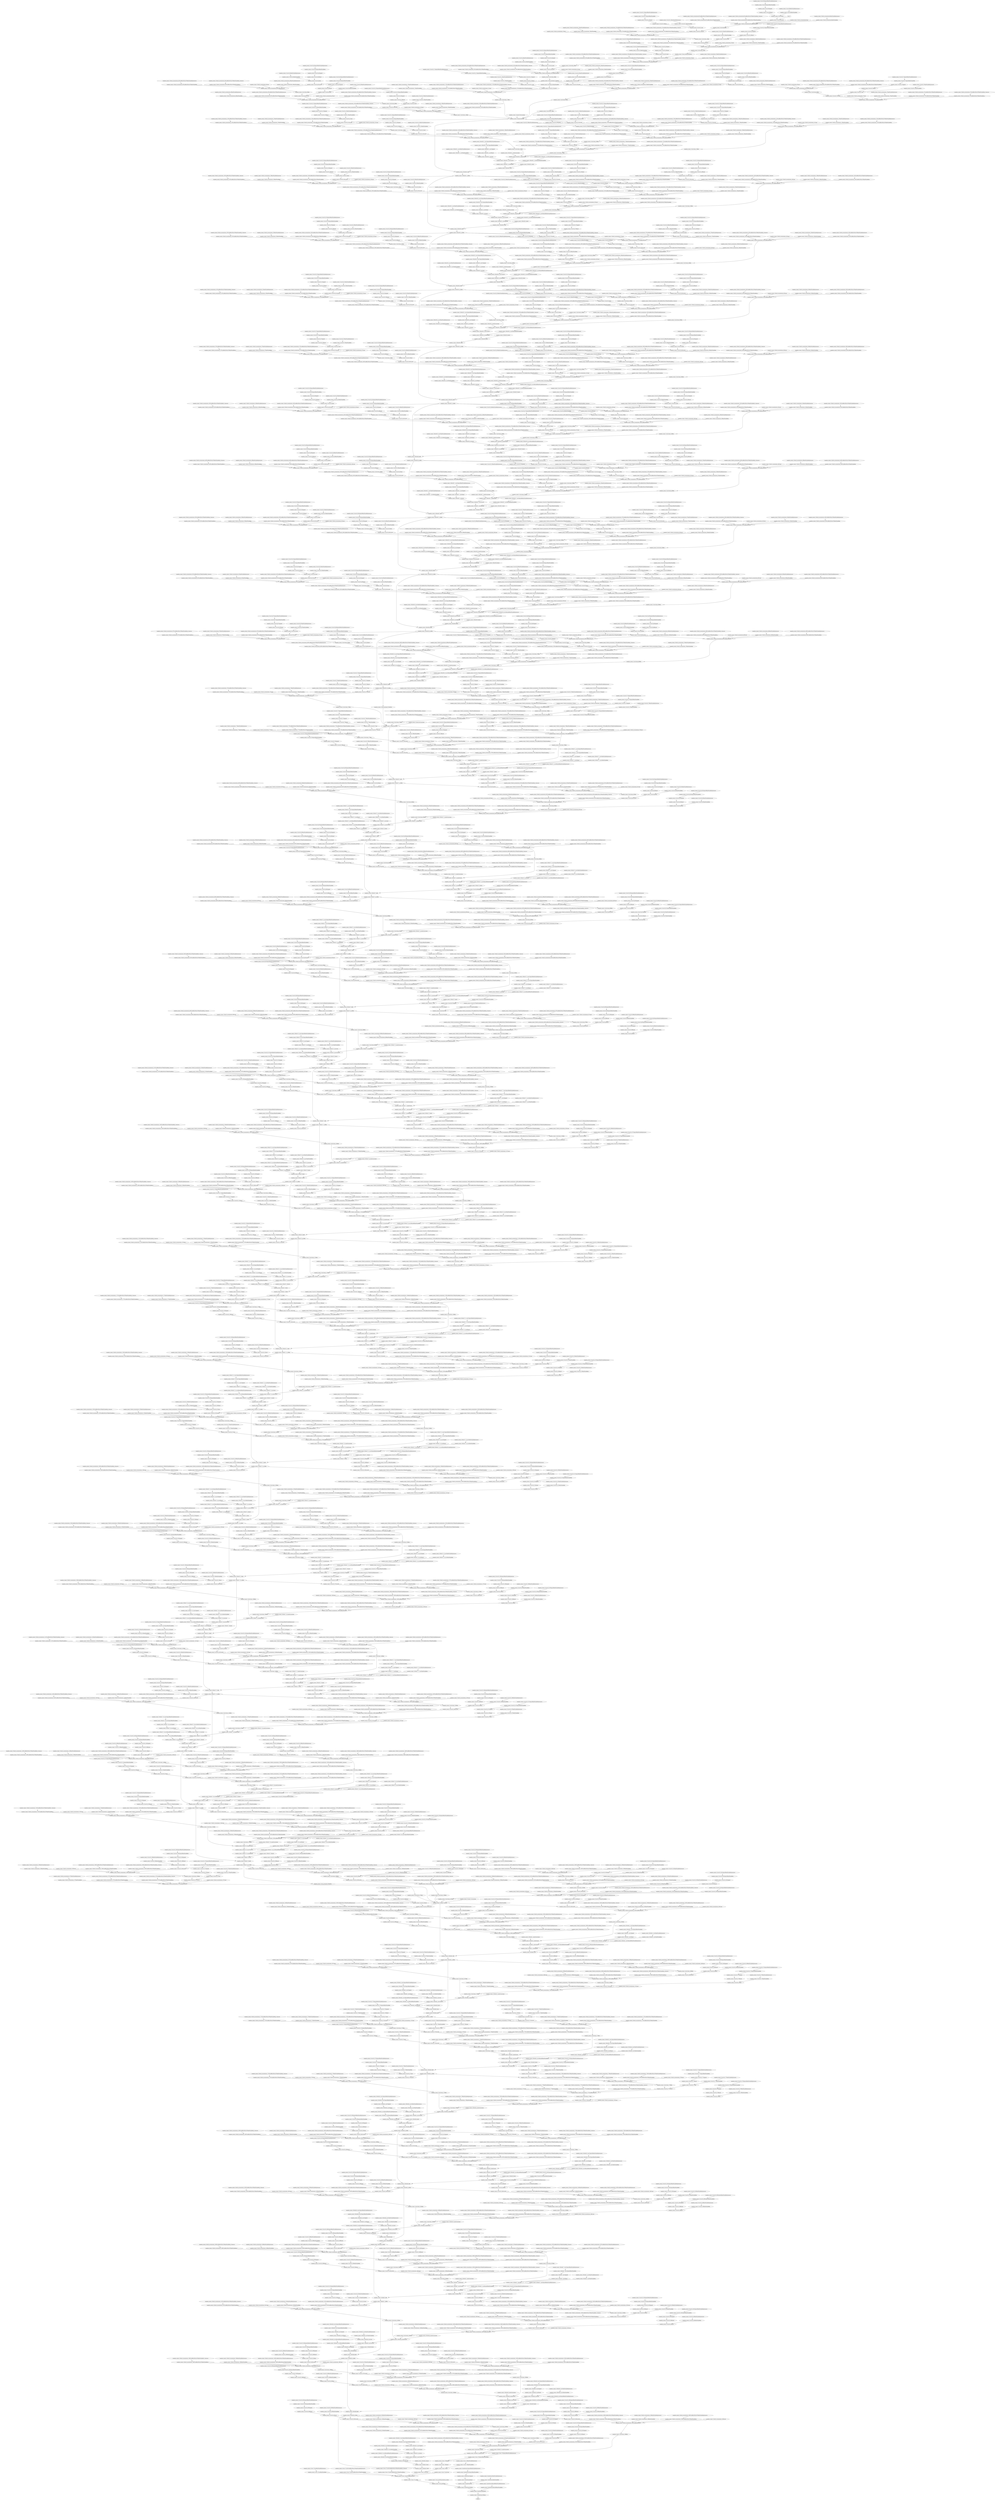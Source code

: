 strict digraph  {
args_0 [op=Placeholder];
"inception_resnet_v2/conv2d/Sigmoid/ReadVariableOp/resource" [op=Placeholder];
"inception_resnet_v2/conv2d/Sigmoid/ReadVariableOp" [op=ReadVariableOp];
"inception_resnet_v2/conv2d/Sigmoid" [op=Sigmoid];
"inception_resnet_v2/conv2d/Round" [op=Round];
"inception_resnet_v2/conv2d/ReadVariableOp/resource" [op=Placeholder];
"inception_resnet_v2/conv2d/ReadVariableOp" [op=ReadVariableOp];
"inception_resnet_v2/conv2d/mul" [op=Mul];
"inception_resnet_v2/conv2d/Conv2D" [op=Conv2D];
"inception_resnet_v2/batch_normalization/Const" [op=Const];
"inception_resnet_v2/batch_normalization/ReadVariableOp/resource" [op=Placeholder];
"inception_resnet_v2/batch_normalization/ReadVariableOp" [op=ReadVariableOp];
"inception_resnet_v2/batch_normalization/FusedBatchNormV3/ReadVariableOp/resource" [op=Placeholder];
"inception_resnet_v2/batch_normalization/FusedBatchNormV3/ReadVariableOp" [op=ReadVariableOp];
"inception_resnet_v2/batch_normalization/FusedBatchNormV3/ReadVariableOp_1/resource" [op=Placeholder];
"inception_resnet_v2/batch_normalization/FusedBatchNormV3/ReadVariableOp_1" [op=ReadVariableOp];
"inception_resnet_v2/batch_normalization/FusedBatchNormV3" [op=FusedBatchNormV3];
"inception_resnet_v2/activation/Relu" [op=Relu];
"inception_resnet_v2/conv2d_1/Sigmoid/ReadVariableOp/resource" [op=Placeholder];
"inception_resnet_v2/conv2d_1/Sigmoid/ReadVariableOp" [op=ReadVariableOp];
"inception_resnet_v2/conv2d_1/Sigmoid" [op=Sigmoid];
"inception_resnet_v2/conv2d_1/Round" [op=Round];
"inception_resnet_v2/conv2d_1/ReadVariableOp/resource" [op=Placeholder];
"inception_resnet_v2/conv2d_1/ReadVariableOp" [op=ReadVariableOp];
"inception_resnet_v2/conv2d_1/mul" [op=Mul];
"inception_resnet_v2/conv2d_1/Conv2D" [op=Conv2D];
"inception_resnet_v2/batch_normalization_1/Const" [op=Const];
"inception_resnet_v2/batch_normalization_1/ReadVariableOp/resource" [op=Placeholder];
"inception_resnet_v2/batch_normalization_1/ReadVariableOp" [op=ReadVariableOp];
"inception_resnet_v2/batch_normalization_1/FusedBatchNormV3/ReadVariableOp/resource" [op=Placeholder];
"inception_resnet_v2/batch_normalization_1/FusedBatchNormV3/ReadVariableOp" [op=ReadVariableOp];
"inception_resnet_v2/batch_normalization_1/FusedBatchNormV3/ReadVariableOp_1/resource" [op=Placeholder];
"inception_resnet_v2/batch_normalization_1/FusedBatchNormV3/ReadVariableOp_1" [op=ReadVariableOp];
"inception_resnet_v2/batch_normalization_1/FusedBatchNormV3" [op=FusedBatchNormV3];
"inception_resnet_v2/activation_1/Relu" [op=Relu];
"inception_resnet_v2/conv2d_2/Sigmoid/ReadVariableOp/resource" [op=Placeholder];
"inception_resnet_v2/conv2d_2/Sigmoid/ReadVariableOp" [op=ReadVariableOp];
"inception_resnet_v2/conv2d_2/Sigmoid" [op=Sigmoid];
"inception_resnet_v2/conv2d_2/Round" [op=Round];
"inception_resnet_v2/conv2d_2/ReadVariableOp/resource" [op=Placeholder];
"inception_resnet_v2/conv2d_2/ReadVariableOp" [op=ReadVariableOp];
"inception_resnet_v2/conv2d_2/mul" [op=Mul];
"inception_resnet_v2/conv2d_2/Conv2D" [op=Conv2D];
"inception_resnet_v2/batch_normalization_2/Const" [op=Const];
"inception_resnet_v2/batch_normalization_2/ReadVariableOp/resource" [op=Placeholder];
"inception_resnet_v2/batch_normalization_2/ReadVariableOp" [op=ReadVariableOp];
"inception_resnet_v2/batch_normalization_2/FusedBatchNormV3/ReadVariableOp/resource" [op=Placeholder];
"inception_resnet_v2/batch_normalization_2/FusedBatchNormV3/ReadVariableOp" [op=ReadVariableOp];
"inception_resnet_v2/batch_normalization_2/FusedBatchNormV3/ReadVariableOp_1/resource" [op=Placeholder];
"inception_resnet_v2/batch_normalization_2/FusedBatchNormV3/ReadVariableOp_1" [op=ReadVariableOp];
"inception_resnet_v2/batch_normalization_2/FusedBatchNormV3" [op=FusedBatchNormV3];
"inception_resnet_v2/activation_2/Relu" [op=Relu];
"inception_resnet_v2/max_pooling2d/MaxPool" [op=MaxPool];
"inception_resnet_v2/conv2d_3/Sigmoid/ReadVariableOp/resource" [op=Placeholder];
"inception_resnet_v2/conv2d_3/Sigmoid/ReadVariableOp" [op=ReadVariableOp];
"inception_resnet_v2/conv2d_3/Sigmoid" [op=Sigmoid];
"inception_resnet_v2/conv2d_3/Round" [op=Round];
"inception_resnet_v2/conv2d_3/ReadVariableOp/resource" [op=Placeholder];
"inception_resnet_v2/conv2d_3/ReadVariableOp" [op=ReadVariableOp];
"inception_resnet_v2/conv2d_3/mul" [op=Mul];
"inception_resnet_v2/conv2d_3/Conv2D" [op=Conv2D];
"inception_resnet_v2/batch_normalization_3/Const" [op=Const];
"inception_resnet_v2/batch_normalization_3/ReadVariableOp/resource" [op=Placeholder];
"inception_resnet_v2/batch_normalization_3/ReadVariableOp" [op=ReadVariableOp];
"inception_resnet_v2/batch_normalization_3/FusedBatchNormV3/ReadVariableOp/resource" [op=Placeholder];
"inception_resnet_v2/batch_normalization_3/FusedBatchNormV3/ReadVariableOp" [op=ReadVariableOp];
"inception_resnet_v2/batch_normalization_3/FusedBatchNormV3/ReadVariableOp_1/resource" [op=Placeholder];
"inception_resnet_v2/batch_normalization_3/FusedBatchNormV3/ReadVariableOp_1" [op=ReadVariableOp];
"inception_resnet_v2/batch_normalization_3/FusedBatchNormV3" [op=FusedBatchNormV3];
"inception_resnet_v2/activation_3/Relu" [op=Relu];
"inception_resnet_v2/conv2d_4/Sigmoid/ReadVariableOp/resource" [op=Placeholder];
"inception_resnet_v2/conv2d_4/Sigmoid/ReadVariableOp" [op=ReadVariableOp];
"inception_resnet_v2/conv2d_4/Sigmoid" [op=Sigmoid];
"inception_resnet_v2/conv2d_4/Round" [op=Round];
"inception_resnet_v2/conv2d_4/ReadVariableOp/resource" [op=Placeholder];
"inception_resnet_v2/conv2d_4/ReadVariableOp" [op=ReadVariableOp];
"inception_resnet_v2/conv2d_4/mul" [op=Mul];
"inception_resnet_v2/conv2d_4/Conv2D" [op=Conv2D];
"inception_resnet_v2/batch_normalization_4/Const" [op=Const];
"inception_resnet_v2/batch_normalization_4/ReadVariableOp/resource" [op=Placeholder];
"inception_resnet_v2/batch_normalization_4/ReadVariableOp" [op=ReadVariableOp];
"inception_resnet_v2/batch_normalization_4/FusedBatchNormV3/ReadVariableOp/resource" [op=Placeholder];
"inception_resnet_v2/batch_normalization_4/FusedBatchNormV3/ReadVariableOp" [op=ReadVariableOp];
"inception_resnet_v2/batch_normalization_4/FusedBatchNormV3/ReadVariableOp_1/resource" [op=Placeholder];
"inception_resnet_v2/batch_normalization_4/FusedBatchNormV3/ReadVariableOp_1" [op=ReadVariableOp];
"inception_resnet_v2/batch_normalization_4/FusedBatchNormV3" [op=FusedBatchNormV3];
"inception_resnet_v2/activation_4/Relu" [op=Relu];
"inception_resnet_v2/max_pooling2d_1/MaxPool" [op=MaxPool];
"inception_resnet_v2/conv2d_8/Sigmoid/ReadVariableOp/resource" [op=Placeholder];
"inception_resnet_v2/conv2d_8/Sigmoid/ReadVariableOp" [op=ReadVariableOp];
"inception_resnet_v2/conv2d_8/Sigmoid" [op=Sigmoid];
"inception_resnet_v2/conv2d_8/Round" [op=Round];
"inception_resnet_v2/conv2d_8/ReadVariableOp/resource" [op=Placeholder];
"inception_resnet_v2/conv2d_8/ReadVariableOp" [op=ReadVariableOp];
"inception_resnet_v2/conv2d_8/mul" [op=Mul];
"inception_resnet_v2/conv2d_8/Conv2D" [op=Conv2D];
"inception_resnet_v2/batch_normalization_8/Const" [op=Const];
"inception_resnet_v2/batch_normalization_8/ReadVariableOp/resource" [op=Placeholder];
"inception_resnet_v2/batch_normalization_8/ReadVariableOp" [op=ReadVariableOp];
"inception_resnet_v2/batch_normalization_8/FusedBatchNormV3/ReadVariableOp/resource" [op=Placeholder];
"inception_resnet_v2/batch_normalization_8/FusedBatchNormV3/ReadVariableOp" [op=ReadVariableOp];
"inception_resnet_v2/batch_normalization_8/FusedBatchNormV3/ReadVariableOp_1/resource" [op=Placeholder];
"inception_resnet_v2/batch_normalization_8/FusedBatchNormV3/ReadVariableOp_1" [op=ReadVariableOp];
"inception_resnet_v2/batch_normalization_8/FusedBatchNormV3" [op=FusedBatchNormV3];
"inception_resnet_v2/activation_8/Relu" [op=Relu];
"inception_resnet_v2/conv2d_9/Sigmoid/ReadVariableOp/resource" [op=Placeholder];
"inception_resnet_v2/conv2d_9/Sigmoid/ReadVariableOp" [op=ReadVariableOp];
"inception_resnet_v2/conv2d_9/Sigmoid" [op=Sigmoid];
"inception_resnet_v2/conv2d_9/Round" [op=Round];
"inception_resnet_v2/conv2d_9/ReadVariableOp/resource" [op=Placeholder];
"inception_resnet_v2/conv2d_9/ReadVariableOp" [op=ReadVariableOp];
"inception_resnet_v2/conv2d_9/mul" [op=Mul];
"inception_resnet_v2/conv2d_9/Conv2D" [op=Conv2D];
"inception_resnet_v2/conv2d_6/Sigmoid/ReadVariableOp/resource" [op=Placeholder];
"inception_resnet_v2/conv2d_6/Sigmoid/ReadVariableOp" [op=ReadVariableOp];
"inception_resnet_v2/conv2d_6/Sigmoid" [op=Sigmoid];
"inception_resnet_v2/conv2d_6/Round" [op=Round];
"inception_resnet_v2/conv2d_6/ReadVariableOp/resource" [op=Placeholder];
"inception_resnet_v2/conv2d_6/ReadVariableOp" [op=ReadVariableOp];
"inception_resnet_v2/conv2d_6/mul" [op=Mul];
"inception_resnet_v2/conv2d_6/Conv2D" [op=Conv2D];
"inception_resnet_v2/batch_normalization_9/Const" [op=Const];
"inception_resnet_v2/batch_normalization_9/ReadVariableOp/resource" [op=Placeholder];
"inception_resnet_v2/batch_normalization_9/ReadVariableOp" [op=ReadVariableOp];
"inception_resnet_v2/batch_normalization_9/FusedBatchNormV3/ReadVariableOp/resource" [op=Placeholder];
"inception_resnet_v2/batch_normalization_9/FusedBatchNormV3/ReadVariableOp" [op=ReadVariableOp];
"inception_resnet_v2/batch_normalization_9/FusedBatchNormV3/ReadVariableOp_1/resource" [op=Placeholder];
"inception_resnet_v2/batch_normalization_9/FusedBatchNormV3/ReadVariableOp_1" [op=ReadVariableOp];
"inception_resnet_v2/batch_normalization_9/FusedBatchNormV3" [op=FusedBatchNormV3];
"inception_resnet_v2/batch_normalization_6/Const" [op=Const];
"inception_resnet_v2/batch_normalization_6/ReadVariableOp/resource" [op=Placeholder];
"inception_resnet_v2/batch_normalization_6/ReadVariableOp" [op=ReadVariableOp];
"inception_resnet_v2/batch_normalization_6/FusedBatchNormV3/ReadVariableOp/resource" [op=Placeholder];
"inception_resnet_v2/batch_normalization_6/FusedBatchNormV3/ReadVariableOp" [op=ReadVariableOp];
"inception_resnet_v2/batch_normalization_6/FusedBatchNormV3/ReadVariableOp_1/resource" [op=Placeholder];
"inception_resnet_v2/batch_normalization_6/FusedBatchNormV3/ReadVariableOp_1" [op=ReadVariableOp];
"inception_resnet_v2/batch_normalization_6/FusedBatchNormV3" [op=FusedBatchNormV3];
"inception_resnet_v2/average_pooling2d/AvgPool" [op=AvgPool];
"inception_resnet_v2/activation_9/Relu" [op=Relu];
"inception_resnet_v2/activation_6/Relu" [op=Relu];
"inception_resnet_v2/conv2d_11/Sigmoid/ReadVariableOp/resource" [op=Placeholder];
"inception_resnet_v2/conv2d_11/Sigmoid/ReadVariableOp" [op=ReadVariableOp];
"inception_resnet_v2/conv2d_11/Sigmoid" [op=Sigmoid];
"inception_resnet_v2/conv2d_11/Round" [op=Round];
"inception_resnet_v2/conv2d_11/ReadVariableOp/resource" [op=Placeholder];
"inception_resnet_v2/conv2d_11/ReadVariableOp" [op=ReadVariableOp];
"inception_resnet_v2/conv2d_11/mul" [op=Mul];
"inception_resnet_v2/conv2d_11/Conv2D" [op=Conv2D];
"inception_resnet_v2/conv2d_10/Sigmoid/ReadVariableOp/resource" [op=Placeholder];
"inception_resnet_v2/conv2d_10/Sigmoid/ReadVariableOp" [op=ReadVariableOp];
"inception_resnet_v2/conv2d_10/Sigmoid" [op=Sigmoid];
"inception_resnet_v2/conv2d_10/Round" [op=Round];
"inception_resnet_v2/conv2d_10/ReadVariableOp/resource" [op=Placeholder];
"inception_resnet_v2/conv2d_10/ReadVariableOp" [op=ReadVariableOp];
"inception_resnet_v2/conv2d_10/mul" [op=Mul];
"inception_resnet_v2/conv2d_10/Conv2D" [op=Conv2D];
"inception_resnet_v2/conv2d_7/Sigmoid/ReadVariableOp/resource" [op=Placeholder];
"inception_resnet_v2/conv2d_7/Sigmoid/ReadVariableOp" [op=ReadVariableOp];
"inception_resnet_v2/conv2d_7/Sigmoid" [op=Sigmoid];
"inception_resnet_v2/conv2d_7/Round" [op=Round];
"inception_resnet_v2/conv2d_7/ReadVariableOp/resource" [op=Placeholder];
"inception_resnet_v2/conv2d_7/ReadVariableOp" [op=ReadVariableOp];
"inception_resnet_v2/conv2d_7/mul" [op=Mul];
"inception_resnet_v2/conv2d_7/Conv2D" [op=Conv2D];
"inception_resnet_v2/conv2d_5/Sigmoid/ReadVariableOp/resource" [op=Placeholder];
"inception_resnet_v2/conv2d_5/Sigmoid/ReadVariableOp" [op=ReadVariableOp];
"inception_resnet_v2/conv2d_5/Sigmoid" [op=Sigmoid];
"inception_resnet_v2/conv2d_5/Round" [op=Round];
"inception_resnet_v2/conv2d_5/ReadVariableOp/resource" [op=Placeholder];
"inception_resnet_v2/conv2d_5/ReadVariableOp" [op=ReadVariableOp];
"inception_resnet_v2/conv2d_5/mul" [op=Mul];
"inception_resnet_v2/conv2d_5/Conv2D" [op=Conv2D];
"inception_resnet_v2/batch_normalization_11/Const" [op=Const];
"inception_resnet_v2/batch_normalization_11/ReadVariableOp/resource" [op=Placeholder];
"inception_resnet_v2/batch_normalization_11/ReadVariableOp" [op=ReadVariableOp];
"inception_resnet_v2/batch_normalization_11/FusedBatchNormV3/ReadVariableOp/resource" [op=Placeholder];
"inception_resnet_v2/batch_normalization_11/FusedBatchNormV3/ReadVariableOp" [op=ReadVariableOp];
"inception_resnet_v2/batch_normalization_11/FusedBatchNormV3/ReadVariableOp_1/resource" [op=Placeholder];
"inception_resnet_v2/batch_normalization_11/FusedBatchNormV3/ReadVariableOp_1" [op=ReadVariableOp];
"inception_resnet_v2/batch_normalization_11/FusedBatchNormV3" [op=FusedBatchNormV3];
"inception_resnet_v2/batch_normalization_10/Const" [op=Const];
"inception_resnet_v2/batch_normalization_10/ReadVariableOp/resource" [op=Placeholder];
"inception_resnet_v2/batch_normalization_10/ReadVariableOp" [op=ReadVariableOp];
"inception_resnet_v2/batch_normalization_10/FusedBatchNormV3/ReadVariableOp/resource" [op=Placeholder];
"inception_resnet_v2/batch_normalization_10/FusedBatchNormV3/ReadVariableOp" [op=ReadVariableOp];
"inception_resnet_v2/batch_normalization_10/FusedBatchNormV3/ReadVariableOp_1/resource" [op=Placeholder];
"inception_resnet_v2/batch_normalization_10/FusedBatchNormV3/ReadVariableOp_1" [op=ReadVariableOp];
"inception_resnet_v2/batch_normalization_10/FusedBatchNormV3" [op=FusedBatchNormV3];
"inception_resnet_v2/batch_normalization_7/Const" [op=Const];
"inception_resnet_v2/batch_normalization_7/ReadVariableOp/resource" [op=Placeholder];
"inception_resnet_v2/batch_normalization_7/ReadVariableOp" [op=ReadVariableOp];
"inception_resnet_v2/batch_normalization_7/FusedBatchNormV3/ReadVariableOp/resource" [op=Placeholder];
"inception_resnet_v2/batch_normalization_7/FusedBatchNormV3/ReadVariableOp" [op=ReadVariableOp];
"inception_resnet_v2/batch_normalization_7/FusedBatchNormV3/ReadVariableOp_1/resource" [op=Placeholder];
"inception_resnet_v2/batch_normalization_7/FusedBatchNormV3/ReadVariableOp_1" [op=ReadVariableOp];
"inception_resnet_v2/batch_normalization_7/FusedBatchNormV3" [op=FusedBatchNormV3];
"inception_resnet_v2/batch_normalization_5/Const" [op=Const];
"inception_resnet_v2/batch_normalization_5/ReadVariableOp/resource" [op=Placeholder];
"inception_resnet_v2/batch_normalization_5/ReadVariableOp" [op=ReadVariableOp];
"inception_resnet_v2/batch_normalization_5/FusedBatchNormV3/ReadVariableOp/resource" [op=Placeholder];
"inception_resnet_v2/batch_normalization_5/FusedBatchNormV3/ReadVariableOp" [op=ReadVariableOp];
"inception_resnet_v2/batch_normalization_5/FusedBatchNormV3/ReadVariableOp_1/resource" [op=Placeholder];
"inception_resnet_v2/batch_normalization_5/FusedBatchNormV3/ReadVariableOp_1" [op=ReadVariableOp];
"inception_resnet_v2/batch_normalization_5/FusedBatchNormV3" [op=FusedBatchNormV3];
"inception_resnet_v2/activation_5/Relu" [op=Relu];
"inception_resnet_v2/activation_7/Relu" [op=Relu];
"inception_resnet_v2/activation_10/Relu" [op=Relu];
"inception_resnet_v2/activation_11/Relu" [op=Relu];
"inception_resnet_v2/mixed_5b/concat/axis" [op=Const];
"inception_resnet_v2/mixed_5b/concat" [op=ConcatV2];
"inception_resnet_v2/conv2d_15/Sigmoid/ReadVariableOp/resource" [op=Placeholder];
"inception_resnet_v2/conv2d_15/Sigmoid/ReadVariableOp" [op=ReadVariableOp];
"inception_resnet_v2/conv2d_15/Sigmoid" [op=Sigmoid];
"inception_resnet_v2/conv2d_15/Round" [op=Round];
"inception_resnet_v2/conv2d_15/ReadVariableOp/resource" [op=Placeholder];
"inception_resnet_v2/conv2d_15/ReadVariableOp" [op=ReadVariableOp];
"inception_resnet_v2/conv2d_15/mul" [op=Mul];
"inception_resnet_v2/conv2d_15/Conv2D" [op=Conv2D];
"inception_resnet_v2/batch_normalization_15/Const" [op=Const];
"inception_resnet_v2/batch_normalization_15/ReadVariableOp/resource" [op=Placeholder];
"inception_resnet_v2/batch_normalization_15/ReadVariableOp" [op=ReadVariableOp];
"inception_resnet_v2/batch_normalization_15/FusedBatchNormV3/ReadVariableOp/resource" [op=Placeholder];
"inception_resnet_v2/batch_normalization_15/FusedBatchNormV3/ReadVariableOp" [op=ReadVariableOp];
"inception_resnet_v2/batch_normalization_15/FusedBatchNormV3/ReadVariableOp_1/resource" [op=Placeholder];
"inception_resnet_v2/batch_normalization_15/FusedBatchNormV3/ReadVariableOp_1" [op=ReadVariableOp];
"inception_resnet_v2/batch_normalization_15/FusedBatchNormV3" [op=FusedBatchNormV3];
"inception_resnet_v2/activation_15/Relu" [op=Relu];
"inception_resnet_v2/conv2d_16/Sigmoid/ReadVariableOp/resource" [op=Placeholder];
"inception_resnet_v2/conv2d_16/Sigmoid/ReadVariableOp" [op=ReadVariableOp];
"inception_resnet_v2/conv2d_16/Sigmoid" [op=Sigmoid];
"inception_resnet_v2/conv2d_16/Round" [op=Round];
"inception_resnet_v2/conv2d_16/ReadVariableOp/resource" [op=Placeholder];
"inception_resnet_v2/conv2d_16/ReadVariableOp" [op=ReadVariableOp];
"inception_resnet_v2/conv2d_16/mul" [op=Mul];
"inception_resnet_v2/conv2d_16/Conv2D" [op=Conv2D];
"inception_resnet_v2/conv2d_13/Sigmoid/ReadVariableOp/resource" [op=Placeholder];
"inception_resnet_v2/conv2d_13/Sigmoid/ReadVariableOp" [op=ReadVariableOp];
"inception_resnet_v2/conv2d_13/Sigmoid" [op=Sigmoid];
"inception_resnet_v2/conv2d_13/Round" [op=Round];
"inception_resnet_v2/conv2d_13/ReadVariableOp/resource" [op=Placeholder];
"inception_resnet_v2/conv2d_13/ReadVariableOp" [op=ReadVariableOp];
"inception_resnet_v2/conv2d_13/mul" [op=Mul];
"inception_resnet_v2/conv2d_13/Conv2D" [op=Conv2D];
"inception_resnet_v2/batch_normalization_16/Const" [op=Const];
"inception_resnet_v2/batch_normalization_16/ReadVariableOp/resource" [op=Placeholder];
"inception_resnet_v2/batch_normalization_16/ReadVariableOp" [op=ReadVariableOp];
"inception_resnet_v2/batch_normalization_16/FusedBatchNormV3/ReadVariableOp/resource" [op=Placeholder];
"inception_resnet_v2/batch_normalization_16/FusedBatchNormV3/ReadVariableOp" [op=ReadVariableOp];
"inception_resnet_v2/batch_normalization_16/FusedBatchNormV3/ReadVariableOp_1/resource" [op=Placeholder];
"inception_resnet_v2/batch_normalization_16/FusedBatchNormV3/ReadVariableOp_1" [op=ReadVariableOp];
"inception_resnet_v2/batch_normalization_16/FusedBatchNormV3" [op=FusedBatchNormV3];
"inception_resnet_v2/batch_normalization_13/Const" [op=Const];
"inception_resnet_v2/batch_normalization_13/ReadVariableOp/resource" [op=Placeholder];
"inception_resnet_v2/batch_normalization_13/ReadVariableOp" [op=ReadVariableOp];
"inception_resnet_v2/batch_normalization_13/FusedBatchNormV3/ReadVariableOp/resource" [op=Placeholder];
"inception_resnet_v2/batch_normalization_13/FusedBatchNormV3/ReadVariableOp" [op=ReadVariableOp];
"inception_resnet_v2/batch_normalization_13/FusedBatchNormV3/ReadVariableOp_1/resource" [op=Placeholder];
"inception_resnet_v2/batch_normalization_13/FusedBatchNormV3/ReadVariableOp_1" [op=ReadVariableOp];
"inception_resnet_v2/batch_normalization_13/FusedBatchNormV3" [op=FusedBatchNormV3];
"inception_resnet_v2/activation_16/Relu" [op=Relu];
"inception_resnet_v2/activation_13/Relu" [op=Relu];
"inception_resnet_v2/conv2d_17/Sigmoid/ReadVariableOp/resource" [op=Placeholder];
"inception_resnet_v2/conv2d_17/Sigmoid/ReadVariableOp" [op=ReadVariableOp];
"inception_resnet_v2/conv2d_17/Sigmoid" [op=Sigmoid];
"inception_resnet_v2/conv2d_17/Round" [op=Round];
"inception_resnet_v2/conv2d_17/ReadVariableOp/resource" [op=Placeholder];
"inception_resnet_v2/conv2d_17/ReadVariableOp" [op=ReadVariableOp];
"inception_resnet_v2/conv2d_17/mul" [op=Mul];
"inception_resnet_v2/conv2d_17/Conv2D" [op=Conv2D];
"inception_resnet_v2/conv2d_14/Sigmoid/ReadVariableOp/resource" [op=Placeholder];
"inception_resnet_v2/conv2d_14/Sigmoid/ReadVariableOp" [op=ReadVariableOp];
"inception_resnet_v2/conv2d_14/Sigmoid" [op=Sigmoid];
"inception_resnet_v2/conv2d_14/Round" [op=Round];
"inception_resnet_v2/conv2d_14/ReadVariableOp/resource" [op=Placeholder];
"inception_resnet_v2/conv2d_14/ReadVariableOp" [op=ReadVariableOp];
"inception_resnet_v2/conv2d_14/mul" [op=Mul];
"inception_resnet_v2/conv2d_14/Conv2D" [op=Conv2D];
"inception_resnet_v2/conv2d_12/Sigmoid/ReadVariableOp/resource" [op=Placeholder];
"inception_resnet_v2/conv2d_12/Sigmoid/ReadVariableOp" [op=ReadVariableOp];
"inception_resnet_v2/conv2d_12/Sigmoid" [op=Sigmoid];
"inception_resnet_v2/conv2d_12/Round" [op=Round];
"inception_resnet_v2/conv2d_12/ReadVariableOp/resource" [op=Placeholder];
"inception_resnet_v2/conv2d_12/ReadVariableOp" [op=ReadVariableOp];
"inception_resnet_v2/conv2d_12/mul" [op=Mul];
"inception_resnet_v2/conv2d_12/Conv2D" [op=Conv2D];
"inception_resnet_v2/batch_normalization_17/Const" [op=Const];
"inception_resnet_v2/batch_normalization_17/ReadVariableOp/resource" [op=Placeholder];
"inception_resnet_v2/batch_normalization_17/ReadVariableOp" [op=ReadVariableOp];
"inception_resnet_v2/batch_normalization_17/FusedBatchNormV3/ReadVariableOp/resource" [op=Placeholder];
"inception_resnet_v2/batch_normalization_17/FusedBatchNormV3/ReadVariableOp" [op=ReadVariableOp];
"inception_resnet_v2/batch_normalization_17/FusedBatchNormV3/ReadVariableOp_1/resource" [op=Placeholder];
"inception_resnet_v2/batch_normalization_17/FusedBatchNormV3/ReadVariableOp_1" [op=ReadVariableOp];
"inception_resnet_v2/batch_normalization_17/FusedBatchNormV3" [op=FusedBatchNormV3];
"inception_resnet_v2/batch_normalization_14/Const" [op=Const];
"inception_resnet_v2/batch_normalization_14/ReadVariableOp/resource" [op=Placeholder];
"inception_resnet_v2/batch_normalization_14/ReadVariableOp" [op=ReadVariableOp];
"inception_resnet_v2/batch_normalization_14/FusedBatchNormV3/ReadVariableOp/resource" [op=Placeholder];
"inception_resnet_v2/batch_normalization_14/FusedBatchNormV3/ReadVariableOp" [op=ReadVariableOp];
"inception_resnet_v2/batch_normalization_14/FusedBatchNormV3/ReadVariableOp_1/resource" [op=Placeholder];
"inception_resnet_v2/batch_normalization_14/FusedBatchNormV3/ReadVariableOp_1" [op=ReadVariableOp];
"inception_resnet_v2/batch_normalization_14/FusedBatchNormV3" [op=FusedBatchNormV3];
"inception_resnet_v2/batch_normalization_12/Const" [op=Const];
"inception_resnet_v2/batch_normalization_12/ReadVariableOp/resource" [op=Placeholder];
"inception_resnet_v2/batch_normalization_12/ReadVariableOp" [op=ReadVariableOp];
"inception_resnet_v2/batch_normalization_12/FusedBatchNormV3/ReadVariableOp/resource" [op=Placeholder];
"inception_resnet_v2/batch_normalization_12/FusedBatchNormV3/ReadVariableOp" [op=ReadVariableOp];
"inception_resnet_v2/batch_normalization_12/FusedBatchNormV3/ReadVariableOp_1/resource" [op=Placeholder];
"inception_resnet_v2/batch_normalization_12/FusedBatchNormV3/ReadVariableOp_1" [op=ReadVariableOp];
"inception_resnet_v2/batch_normalization_12/FusedBatchNormV3" [op=FusedBatchNormV3];
"inception_resnet_v2/activation_12/Relu" [op=Relu];
"inception_resnet_v2/activation_14/Relu" [op=Relu];
"inception_resnet_v2/activation_17/Relu" [op=Relu];
"inception_resnet_v2/block35_1_mixed/concat/axis" [op=Const];
"inception_resnet_v2/block35_1_mixed/concat" [op=ConcatV2];
"inception_resnet_v2/block35_1_conv/Sigmoid/ReadVariableOp/resource" [op=Placeholder];
"inception_resnet_v2/block35_1_conv/Sigmoid/ReadVariableOp" [op=ReadVariableOp];
"inception_resnet_v2/block35_1_conv/Sigmoid" [op=Sigmoid];
"inception_resnet_v2/block35_1_conv/Round" [op=Round];
"inception_resnet_v2/block35_1_conv/ReadVariableOp/resource" [op=Placeholder];
"inception_resnet_v2/block35_1_conv/ReadVariableOp" [op=ReadVariableOp];
"inception_resnet_v2/block35_1_conv/mul" [op=Mul];
"inception_resnet_v2/block35_1_conv/Conv2D" [op=Conv2D];
"inception_resnet_v2/block35_1_conv/BiasAdd/ReadVariableOp/resource" [op=Placeholder];
"inception_resnet_v2/block35_1_conv/BiasAdd/ReadVariableOp" [op=ReadVariableOp];
"inception_resnet_v2/block35_1_conv/BiasAdd" [op=BiasAdd];
"inception_resnet_v2/block35_1/mul/y" [op=Const];
"inception_resnet_v2/block35_1/mul" [op=Mul];
"inception_resnet_v2/block35_1/add" [op=AddV2];
"inception_resnet_v2/block35_1_ac/Relu" [op=Relu];
"inception_resnet_v2/conv2d_21/Sigmoid/ReadVariableOp/resource" [op=Placeholder];
"inception_resnet_v2/conv2d_21/Sigmoid/ReadVariableOp" [op=ReadVariableOp];
"inception_resnet_v2/conv2d_21/Sigmoid" [op=Sigmoid];
"inception_resnet_v2/conv2d_21/Round" [op=Round];
"inception_resnet_v2/conv2d_21/ReadVariableOp/resource" [op=Placeholder];
"inception_resnet_v2/conv2d_21/ReadVariableOp" [op=ReadVariableOp];
"inception_resnet_v2/conv2d_21/mul" [op=Mul];
"inception_resnet_v2/conv2d_21/Conv2D" [op=Conv2D];
"inception_resnet_v2/batch_normalization_21/Const" [op=Const];
"inception_resnet_v2/batch_normalization_21/ReadVariableOp/resource" [op=Placeholder];
"inception_resnet_v2/batch_normalization_21/ReadVariableOp" [op=ReadVariableOp];
"inception_resnet_v2/batch_normalization_21/FusedBatchNormV3/ReadVariableOp/resource" [op=Placeholder];
"inception_resnet_v2/batch_normalization_21/FusedBatchNormV3/ReadVariableOp" [op=ReadVariableOp];
"inception_resnet_v2/batch_normalization_21/FusedBatchNormV3/ReadVariableOp_1/resource" [op=Placeholder];
"inception_resnet_v2/batch_normalization_21/FusedBatchNormV3/ReadVariableOp_1" [op=ReadVariableOp];
"inception_resnet_v2/batch_normalization_21/FusedBatchNormV3" [op=FusedBatchNormV3];
"inception_resnet_v2/activation_21/Relu" [op=Relu];
"inception_resnet_v2/conv2d_22/Sigmoid/ReadVariableOp/resource" [op=Placeholder];
"inception_resnet_v2/conv2d_22/Sigmoid/ReadVariableOp" [op=ReadVariableOp];
"inception_resnet_v2/conv2d_22/Sigmoid" [op=Sigmoid];
"inception_resnet_v2/conv2d_22/Round" [op=Round];
"inception_resnet_v2/conv2d_22/ReadVariableOp/resource" [op=Placeholder];
"inception_resnet_v2/conv2d_22/ReadVariableOp" [op=ReadVariableOp];
"inception_resnet_v2/conv2d_22/mul" [op=Mul];
"inception_resnet_v2/conv2d_22/Conv2D" [op=Conv2D];
"inception_resnet_v2/conv2d_19/Sigmoid/ReadVariableOp/resource" [op=Placeholder];
"inception_resnet_v2/conv2d_19/Sigmoid/ReadVariableOp" [op=ReadVariableOp];
"inception_resnet_v2/conv2d_19/Sigmoid" [op=Sigmoid];
"inception_resnet_v2/conv2d_19/Round" [op=Round];
"inception_resnet_v2/conv2d_19/ReadVariableOp/resource" [op=Placeholder];
"inception_resnet_v2/conv2d_19/ReadVariableOp" [op=ReadVariableOp];
"inception_resnet_v2/conv2d_19/mul" [op=Mul];
"inception_resnet_v2/conv2d_19/Conv2D" [op=Conv2D];
"inception_resnet_v2/batch_normalization_22/Const" [op=Const];
"inception_resnet_v2/batch_normalization_22/ReadVariableOp/resource" [op=Placeholder];
"inception_resnet_v2/batch_normalization_22/ReadVariableOp" [op=ReadVariableOp];
"inception_resnet_v2/batch_normalization_22/FusedBatchNormV3/ReadVariableOp/resource" [op=Placeholder];
"inception_resnet_v2/batch_normalization_22/FusedBatchNormV3/ReadVariableOp" [op=ReadVariableOp];
"inception_resnet_v2/batch_normalization_22/FusedBatchNormV3/ReadVariableOp_1/resource" [op=Placeholder];
"inception_resnet_v2/batch_normalization_22/FusedBatchNormV3/ReadVariableOp_1" [op=ReadVariableOp];
"inception_resnet_v2/batch_normalization_22/FusedBatchNormV3" [op=FusedBatchNormV3];
"inception_resnet_v2/batch_normalization_19/Const" [op=Const];
"inception_resnet_v2/batch_normalization_19/ReadVariableOp/resource" [op=Placeholder];
"inception_resnet_v2/batch_normalization_19/ReadVariableOp" [op=ReadVariableOp];
"inception_resnet_v2/batch_normalization_19/FusedBatchNormV3/ReadVariableOp/resource" [op=Placeholder];
"inception_resnet_v2/batch_normalization_19/FusedBatchNormV3/ReadVariableOp" [op=ReadVariableOp];
"inception_resnet_v2/batch_normalization_19/FusedBatchNormV3/ReadVariableOp_1/resource" [op=Placeholder];
"inception_resnet_v2/batch_normalization_19/FusedBatchNormV3/ReadVariableOp_1" [op=ReadVariableOp];
"inception_resnet_v2/batch_normalization_19/FusedBatchNormV3" [op=FusedBatchNormV3];
"inception_resnet_v2/activation_22/Relu" [op=Relu];
"inception_resnet_v2/activation_19/Relu" [op=Relu];
"inception_resnet_v2/conv2d_23/Sigmoid/ReadVariableOp/resource" [op=Placeholder];
"inception_resnet_v2/conv2d_23/Sigmoid/ReadVariableOp" [op=ReadVariableOp];
"inception_resnet_v2/conv2d_23/Sigmoid" [op=Sigmoid];
"inception_resnet_v2/conv2d_23/Round" [op=Round];
"inception_resnet_v2/conv2d_23/ReadVariableOp/resource" [op=Placeholder];
"inception_resnet_v2/conv2d_23/ReadVariableOp" [op=ReadVariableOp];
"inception_resnet_v2/conv2d_23/mul" [op=Mul];
"inception_resnet_v2/conv2d_23/Conv2D" [op=Conv2D];
"inception_resnet_v2/conv2d_20/Sigmoid/ReadVariableOp/resource" [op=Placeholder];
"inception_resnet_v2/conv2d_20/Sigmoid/ReadVariableOp" [op=ReadVariableOp];
"inception_resnet_v2/conv2d_20/Sigmoid" [op=Sigmoid];
"inception_resnet_v2/conv2d_20/Round" [op=Round];
"inception_resnet_v2/conv2d_20/ReadVariableOp/resource" [op=Placeholder];
"inception_resnet_v2/conv2d_20/ReadVariableOp" [op=ReadVariableOp];
"inception_resnet_v2/conv2d_20/mul" [op=Mul];
"inception_resnet_v2/conv2d_20/Conv2D" [op=Conv2D];
"inception_resnet_v2/conv2d_18/Sigmoid/ReadVariableOp/resource" [op=Placeholder];
"inception_resnet_v2/conv2d_18/Sigmoid/ReadVariableOp" [op=ReadVariableOp];
"inception_resnet_v2/conv2d_18/Sigmoid" [op=Sigmoid];
"inception_resnet_v2/conv2d_18/Round" [op=Round];
"inception_resnet_v2/conv2d_18/ReadVariableOp/resource" [op=Placeholder];
"inception_resnet_v2/conv2d_18/ReadVariableOp" [op=ReadVariableOp];
"inception_resnet_v2/conv2d_18/mul" [op=Mul];
"inception_resnet_v2/conv2d_18/Conv2D" [op=Conv2D];
"inception_resnet_v2/batch_normalization_23/Const" [op=Const];
"inception_resnet_v2/batch_normalization_23/ReadVariableOp/resource" [op=Placeholder];
"inception_resnet_v2/batch_normalization_23/ReadVariableOp" [op=ReadVariableOp];
"inception_resnet_v2/batch_normalization_23/FusedBatchNormV3/ReadVariableOp/resource" [op=Placeholder];
"inception_resnet_v2/batch_normalization_23/FusedBatchNormV3/ReadVariableOp" [op=ReadVariableOp];
"inception_resnet_v2/batch_normalization_23/FusedBatchNormV3/ReadVariableOp_1/resource" [op=Placeholder];
"inception_resnet_v2/batch_normalization_23/FusedBatchNormV3/ReadVariableOp_1" [op=ReadVariableOp];
"inception_resnet_v2/batch_normalization_23/FusedBatchNormV3" [op=FusedBatchNormV3];
"inception_resnet_v2/batch_normalization_20/Const" [op=Const];
"inception_resnet_v2/batch_normalization_20/ReadVariableOp/resource" [op=Placeholder];
"inception_resnet_v2/batch_normalization_20/ReadVariableOp" [op=ReadVariableOp];
"inception_resnet_v2/batch_normalization_20/FusedBatchNormV3/ReadVariableOp/resource" [op=Placeholder];
"inception_resnet_v2/batch_normalization_20/FusedBatchNormV3/ReadVariableOp" [op=ReadVariableOp];
"inception_resnet_v2/batch_normalization_20/FusedBatchNormV3/ReadVariableOp_1/resource" [op=Placeholder];
"inception_resnet_v2/batch_normalization_20/FusedBatchNormV3/ReadVariableOp_1" [op=ReadVariableOp];
"inception_resnet_v2/batch_normalization_20/FusedBatchNormV3" [op=FusedBatchNormV3];
"inception_resnet_v2/batch_normalization_18/Const" [op=Const];
"inception_resnet_v2/batch_normalization_18/ReadVariableOp/resource" [op=Placeholder];
"inception_resnet_v2/batch_normalization_18/ReadVariableOp" [op=ReadVariableOp];
"inception_resnet_v2/batch_normalization_18/FusedBatchNormV3/ReadVariableOp/resource" [op=Placeholder];
"inception_resnet_v2/batch_normalization_18/FusedBatchNormV3/ReadVariableOp" [op=ReadVariableOp];
"inception_resnet_v2/batch_normalization_18/FusedBatchNormV3/ReadVariableOp_1/resource" [op=Placeholder];
"inception_resnet_v2/batch_normalization_18/FusedBatchNormV3/ReadVariableOp_1" [op=ReadVariableOp];
"inception_resnet_v2/batch_normalization_18/FusedBatchNormV3" [op=FusedBatchNormV3];
"inception_resnet_v2/activation_18/Relu" [op=Relu];
"inception_resnet_v2/activation_20/Relu" [op=Relu];
"inception_resnet_v2/activation_23/Relu" [op=Relu];
"inception_resnet_v2/block35_2_mixed/concat/axis" [op=Const];
"inception_resnet_v2/block35_2_mixed/concat" [op=ConcatV2];
"inception_resnet_v2/block35_2_conv/Sigmoid/ReadVariableOp/resource" [op=Placeholder];
"inception_resnet_v2/block35_2_conv/Sigmoid/ReadVariableOp" [op=ReadVariableOp];
"inception_resnet_v2/block35_2_conv/Sigmoid" [op=Sigmoid];
"inception_resnet_v2/block35_2_conv/Round" [op=Round];
"inception_resnet_v2/block35_2_conv/ReadVariableOp/resource" [op=Placeholder];
"inception_resnet_v2/block35_2_conv/ReadVariableOp" [op=ReadVariableOp];
"inception_resnet_v2/block35_2_conv/mul" [op=Mul];
"inception_resnet_v2/block35_2_conv/Conv2D" [op=Conv2D];
"inception_resnet_v2/block35_2_conv/BiasAdd/ReadVariableOp/resource" [op=Placeholder];
"inception_resnet_v2/block35_2_conv/BiasAdd/ReadVariableOp" [op=ReadVariableOp];
"inception_resnet_v2/block35_2_conv/BiasAdd" [op=BiasAdd];
"inception_resnet_v2/block35_2/mul/y" [op=Const];
"inception_resnet_v2/block35_2/mul" [op=Mul];
"inception_resnet_v2/block35_2/add" [op=AddV2];
"inception_resnet_v2/block35_2_ac/Relu" [op=Relu];
"inception_resnet_v2/conv2d_27/Sigmoid/ReadVariableOp/resource" [op=Placeholder];
"inception_resnet_v2/conv2d_27/Sigmoid/ReadVariableOp" [op=ReadVariableOp];
"inception_resnet_v2/conv2d_27/Sigmoid" [op=Sigmoid];
"inception_resnet_v2/conv2d_27/Round" [op=Round];
"inception_resnet_v2/conv2d_27/ReadVariableOp/resource" [op=Placeholder];
"inception_resnet_v2/conv2d_27/ReadVariableOp" [op=ReadVariableOp];
"inception_resnet_v2/conv2d_27/mul" [op=Mul];
"inception_resnet_v2/conv2d_27/Conv2D" [op=Conv2D];
"inception_resnet_v2/batch_normalization_27/Const" [op=Const];
"inception_resnet_v2/batch_normalization_27/ReadVariableOp/resource" [op=Placeholder];
"inception_resnet_v2/batch_normalization_27/ReadVariableOp" [op=ReadVariableOp];
"inception_resnet_v2/batch_normalization_27/FusedBatchNormV3/ReadVariableOp/resource" [op=Placeholder];
"inception_resnet_v2/batch_normalization_27/FusedBatchNormV3/ReadVariableOp" [op=ReadVariableOp];
"inception_resnet_v2/batch_normalization_27/FusedBatchNormV3/ReadVariableOp_1/resource" [op=Placeholder];
"inception_resnet_v2/batch_normalization_27/FusedBatchNormV3/ReadVariableOp_1" [op=ReadVariableOp];
"inception_resnet_v2/batch_normalization_27/FusedBatchNormV3" [op=FusedBatchNormV3];
"inception_resnet_v2/activation_27/Relu" [op=Relu];
"inception_resnet_v2/conv2d_28/Sigmoid/ReadVariableOp/resource" [op=Placeholder];
"inception_resnet_v2/conv2d_28/Sigmoid/ReadVariableOp" [op=ReadVariableOp];
"inception_resnet_v2/conv2d_28/Sigmoid" [op=Sigmoid];
"inception_resnet_v2/conv2d_28/Round" [op=Round];
"inception_resnet_v2/conv2d_28/ReadVariableOp/resource" [op=Placeholder];
"inception_resnet_v2/conv2d_28/ReadVariableOp" [op=ReadVariableOp];
"inception_resnet_v2/conv2d_28/mul" [op=Mul];
"inception_resnet_v2/conv2d_28/Conv2D" [op=Conv2D];
"inception_resnet_v2/conv2d_25/Sigmoid/ReadVariableOp/resource" [op=Placeholder];
"inception_resnet_v2/conv2d_25/Sigmoid/ReadVariableOp" [op=ReadVariableOp];
"inception_resnet_v2/conv2d_25/Sigmoid" [op=Sigmoid];
"inception_resnet_v2/conv2d_25/Round" [op=Round];
"inception_resnet_v2/conv2d_25/ReadVariableOp/resource" [op=Placeholder];
"inception_resnet_v2/conv2d_25/ReadVariableOp" [op=ReadVariableOp];
"inception_resnet_v2/conv2d_25/mul" [op=Mul];
"inception_resnet_v2/conv2d_25/Conv2D" [op=Conv2D];
"inception_resnet_v2/batch_normalization_28/Const" [op=Const];
"inception_resnet_v2/batch_normalization_28/ReadVariableOp/resource" [op=Placeholder];
"inception_resnet_v2/batch_normalization_28/ReadVariableOp" [op=ReadVariableOp];
"inception_resnet_v2/batch_normalization_28/FusedBatchNormV3/ReadVariableOp/resource" [op=Placeholder];
"inception_resnet_v2/batch_normalization_28/FusedBatchNormV3/ReadVariableOp" [op=ReadVariableOp];
"inception_resnet_v2/batch_normalization_28/FusedBatchNormV3/ReadVariableOp_1/resource" [op=Placeholder];
"inception_resnet_v2/batch_normalization_28/FusedBatchNormV3/ReadVariableOp_1" [op=ReadVariableOp];
"inception_resnet_v2/batch_normalization_28/FusedBatchNormV3" [op=FusedBatchNormV3];
"inception_resnet_v2/batch_normalization_25/Const" [op=Const];
"inception_resnet_v2/batch_normalization_25/ReadVariableOp/resource" [op=Placeholder];
"inception_resnet_v2/batch_normalization_25/ReadVariableOp" [op=ReadVariableOp];
"inception_resnet_v2/batch_normalization_25/FusedBatchNormV3/ReadVariableOp/resource" [op=Placeholder];
"inception_resnet_v2/batch_normalization_25/FusedBatchNormV3/ReadVariableOp" [op=ReadVariableOp];
"inception_resnet_v2/batch_normalization_25/FusedBatchNormV3/ReadVariableOp_1/resource" [op=Placeholder];
"inception_resnet_v2/batch_normalization_25/FusedBatchNormV3/ReadVariableOp_1" [op=ReadVariableOp];
"inception_resnet_v2/batch_normalization_25/FusedBatchNormV3" [op=FusedBatchNormV3];
"inception_resnet_v2/activation_28/Relu" [op=Relu];
"inception_resnet_v2/activation_25/Relu" [op=Relu];
"inception_resnet_v2/conv2d_29/Sigmoid/ReadVariableOp/resource" [op=Placeholder];
"inception_resnet_v2/conv2d_29/Sigmoid/ReadVariableOp" [op=ReadVariableOp];
"inception_resnet_v2/conv2d_29/Sigmoid" [op=Sigmoid];
"inception_resnet_v2/conv2d_29/Round" [op=Round];
"inception_resnet_v2/conv2d_29/ReadVariableOp/resource" [op=Placeholder];
"inception_resnet_v2/conv2d_29/ReadVariableOp" [op=ReadVariableOp];
"inception_resnet_v2/conv2d_29/mul" [op=Mul];
"inception_resnet_v2/conv2d_29/Conv2D" [op=Conv2D];
"inception_resnet_v2/conv2d_26/Sigmoid/ReadVariableOp/resource" [op=Placeholder];
"inception_resnet_v2/conv2d_26/Sigmoid/ReadVariableOp" [op=ReadVariableOp];
"inception_resnet_v2/conv2d_26/Sigmoid" [op=Sigmoid];
"inception_resnet_v2/conv2d_26/Round" [op=Round];
"inception_resnet_v2/conv2d_26/ReadVariableOp/resource" [op=Placeholder];
"inception_resnet_v2/conv2d_26/ReadVariableOp" [op=ReadVariableOp];
"inception_resnet_v2/conv2d_26/mul" [op=Mul];
"inception_resnet_v2/conv2d_26/Conv2D" [op=Conv2D];
"inception_resnet_v2/conv2d_24/Sigmoid/ReadVariableOp/resource" [op=Placeholder];
"inception_resnet_v2/conv2d_24/Sigmoid/ReadVariableOp" [op=ReadVariableOp];
"inception_resnet_v2/conv2d_24/Sigmoid" [op=Sigmoid];
"inception_resnet_v2/conv2d_24/Round" [op=Round];
"inception_resnet_v2/conv2d_24/ReadVariableOp/resource" [op=Placeholder];
"inception_resnet_v2/conv2d_24/ReadVariableOp" [op=ReadVariableOp];
"inception_resnet_v2/conv2d_24/mul" [op=Mul];
"inception_resnet_v2/conv2d_24/Conv2D" [op=Conv2D];
"inception_resnet_v2/batch_normalization_29/Const" [op=Const];
"inception_resnet_v2/batch_normalization_29/ReadVariableOp/resource" [op=Placeholder];
"inception_resnet_v2/batch_normalization_29/ReadVariableOp" [op=ReadVariableOp];
"inception_resnet_v2/batch_normalization_29/FusedBatchNormV3/ReadVariableOp/resource" [op=Placeholder];
"inception_resnet_v2/batch_normalization_29/FusedBatchNormV3/ReadVariableOp" [op=ReadVariableOp];
"inception_resnet_v2/batch_normalization_29/FusedBatchNormV3/ReadVariableOp_1/resource" [op=Placeholder];
"inception_resnet_v2/batch_normalization_29/FusedBatchNormV3/ReadVariableOp_1" [op=ReadVariableOp];
"inception_resnet_v2/batch_normalization_29/FusedBatchNormV3" [op=FusedBatchNormV3];
"inception_resnet_v2/batch_normalization_26/Const" [op=Const];
"inception_resnet_v2/batch_normalization_26/ReadVariableOp/resource" [op=Placeholder];
"inception_resnet_v2/batch_normalization_26/ReadVariableOp" [op=ReadVariableOp];
"inception_resnet_v2/batch_normalization_26/FusedBatchNormV3/ReadVariableOp/resource" [op=Placeholder];
"inception_resnet_v2/batch_normalization_26/FusedBatchNormV3/ReadVariableOp" [op=ReadVariableOp];
"inception_resnet_v2/batch_normalization_26/FusedBatchNormV3/ReadVariableOp_1/resource" [op=Placeholder];
"inception_resnet_v2/batch_normalization_26/FusedBatchNormV3/ReadVariableOp_1" [op=ReadVariableOp];
"inception_resnet_v2/batch_normalization_26/FusedBatchNormV3" [op=FusedBatchNormV3];
"inception_resnet_v2/batch_normalization_24/Const" [op=Const];
"inception_resnet_v2/batch_normalization_24/ReadVariableOp/resource" [op=Placeholder];
"inception_resnet_v2/batch_normalization_24/ReadVariableOp" [op=ReadVariableOp];
"inception_resnet_v2/batch_normalization_24/FusedBatchNormV3/ReadVariableOp/resource" [op=Placeholder];
"inception_resnet_v2/batch_normalization_24/FusedBatchNormV3/ReadVariableOp" [op=ReadVariableOp];
"inception_resnet_v2/batch_normalization_24/FusedBatchNormV3/ReadVariableOp_1/resource" [op=Placeholder];
"inception_resnet_v2/batch_normalization_24/FusedBatchNormV3/ReadVariableOp_1" [op=ReadVariableOp];
"inception_resnet_v2/batch_normalization_24/FusedBatchNormV3" [op=FusedBatchNormV3];
"inception_resnet_v2/activation_24/Relu" [op=Relu];
"inception_resnet_v2/activation_26/Relu" [op=Relu];
"inception_resnet_v2/activation_29/Relu" [op=Relu];
"inception_resnet_v2/block35_3_mixed/concat/axis" [op=Const];
"inception_resnet_v2/block35_3_mixed/concat" [op=ConcatV2];
"inception_resnet_v2/block35_3_conv/Sigmoid/ReadVariableOp/resource" [op=Placeholder];
"inception_resnet_v2/block35_3_conv/Sigmoid/ReadVariableOp" [op=ReadVariableOp];
"inception_resnet_v2/block35_3_conv/Sigmoid" [op=Sigmoid];
"inception_resnet_v2/block35_3_conv/Round" [op=Round];
"inception_resnet_v2/block35_3_conv/ReadVariableOp/resource" [op=Placeholder];
"inception_resnet_v2/block35_3_conv/ReadVariableOp" [op=ReadVariableOp];
"inception_resnet_v2/block35_3_conv/mul" [op=Mul];
"inception_resnet_v2/block35_3_conv/Conv2D" [op=Conv2D];
"inception_resnet_v2/block35_3_conv/BiasAdd/ReadVariableOp/resource" [op=Placeholder];
"inception_resnet_v2/block35_3_conv/BiasAdd/ReadVariableOp" [op=ReadVariableOp];
"inception_resnet_v2/block35_3_conv/BiasAdd" [op=BiasAdd];
"inception_resnet_v2/block35_3/mul/y" [op=Const];
"inception_resnet_v2/block35_3/mul" [op=Mul];
"inception_resnet_v2/block35_3/add" [op=AddV2];
"inception_resnet_v2/block35_3_ac/Relu" [op=Relu];
"inception_resnet_v2/conv2d_33/Sigmoid/ReadVariableOp/resource" [op=Placeholder];
"inception_resnet_v2/conv2d_33/Sigmoid/ReadVariableOp" [op=ReadVariableOp];
"inception_resnet_v2/conv2d_33/Sigmoid" [op=Sigmoid];
"inception_resnet_v2/conv2d_33/Round" [op=Round];
"inception_resnet_v2/conv2d_33/ReadVariableOp/resource" [op=Placeholder];
"inception_resnet_v2/conv2d_33/ReadVariableOp" [op=ReadVariableOp];
"inception_resnet_v2/conv2d_33/mul" [op=Mul];
"inception_resnet_v2/conv2d_33/Conv2D" [op=Conv2D];
"inception_resnet_v2/batch_normalization_33/Const" [op=Const];
"inception_resnet_v2/batch_normalization_33/ReadVariableOp/resource" [op=Placeholder];
"inception_resnet_v2/batch_normalization_33/ReadVariableOp" [op=ReadVariableOp];
"inception_resnet_v2/batch_normalization_33/FusedBatchNormV3/ReadVariableOp/resource" [op=Placeholder];
"inception_resnet_v2/batch_normalization_33/FusedBatchNormV3/ReadVariableOp" [op=ReadVariableOp];
"inception_resnet_v2/batch_normalization_33/FusedBatchNormV3/ReadVariableOp_1/resource" [op=Placeholder];
"inception_resnet_v2/batch_normalization_33/FusedBatchNormV3/ReadVariableOp_1" [op=ReadVariableOp];
"inception_resnet_v2/batch_normalization_33/FusedBatchNormV3" [op=FusedBatchNormV3];
"inception_resnet_v2/activation_33/Relu" [op=Relu];
"inception_resnet_v2/conv2d_34/Sigmoid/ReadVariableOp/resource" [op=Placeholder];
"inception_resnet_v2/conv2d_34/Sigmoid/ReadVariableOp" [op=ReadVariableOp];
"inception_resnet_v2/conv2d_34/Sigmoid" [op=Sigmoid];
"inception_resnet_v2/conv2d_34/Round" [op=Round];
"inception_resnet_v2/conv2d_34/ReadVariableOp/resource" [op=Placeholder];
"inception_resnet_v2/conv2d_34/ReadVariableOp" [op=ReadVariableOp];
"inception_resnet_v2/conv2d_34/mul" [op=Mul];
"inception_resnet_v2/conv2d_34/Conv2D" [op=Conv2D];
"inception_resnet_v2/conv2d_31/Sigmoid/ReadVariableOp/resource" [op=Placeholder];
"inception_resnet_v2/conv2d_31/Sigmoid/ReadVariableOp" [op=ReadVariableOp];
"inception_resnet_v2/conv2d_31/Sigmoid" [op=Sigmoid];
"inception_resnet_v2/conv2d_31/Round" [op=Round];
"inception_resnet_v2/conv2d_31/ReadVariableOp/resource" [op=Placeholder];
"inception_resnet_v2/conv2d_31/ReadVariableOp" [op=ReadVariableOp];
"inception_resnet_v2/conv2d_31/mul" [op=Mul];
"inception_resnet_v2/conv2d_31/Conv2D" [op=Conv2D];
"inception_resnet_v2/batch_normalization_34/Const" [op=Const];
"inception_resnet_v2/batch_normalization_34/ReadVariableOp/resource" [op=Placeholder];
"inception_resnet_v2/batch_normalization_34/ReadVariableOp" [op=ReadVariableOp];
"inception_resnet_v2/batch_normalization_34/FusedBatchNormV3/ReadVariableOp/resource" [op=Placeholder];
"inception_resnet_v2/batch_normalization_34/FusedBatchNormV3/ReadVariableOp" [op=ReadVariableOp];
"inception_resnet_v2/batch_normalization_34/FusedBatchNormV3/ReadVariableOp_1/resource" [op=Placeholder];
"inception_resnet_v2/batch_normalization_34/FusedBatchNormV3/ReadVariableOp_1" [op=ReadVariableOp];
"inception_resnet_v2/batch_normalization_34/FusedBatchNormV3" [op=FusedBatchNormV3];
"inception_resnet_v2/batch_normalization_31/Const" [op=Const];
"inception_resnet_v2/batch_normalization_31/ReadVariableOp/resource" [op=Placeholder];
"inception_resnet_v2/batch_normalization_31/ReadVariableOp" [op=ReadVariableOp];
"inception_resnet_v2/batch_normalization_31/FusedBatchNormV3/ReadVariableOp/resource" [op=Placeholder];
"inception_resnet_v2/batch_normalization_31/FusedBatchNormV3/ReadVariableOp" [op=ReadVariableOp];
"inception_resnet_v2/batch_normalization_31/FusedBatchNormV3/ReadVariableOp_1/resource" [op=Placeholder];
"inception_resnet_v2/batch_normalization_31/FusedBatchNormV3/ReadVariableOp_1" [op=ReadVariableOp];
"inception_resnet_v2/batch_normalization_31/FusedBatchNormV3" [op=FusedBatchNormV3];
"inception_resnet_v2/activation_34/Relu" [op=Relu];
"inception_resnet_v2/activation_31/Relu" [op=Relu];
"inception_resnet_v2/conv2d_35/Sigmoid/ReadVariableOp/resource" [op=Placeholder];
"inception_resnet_v2/conv2d_35/Sigmoid/ReadVariableOp" [op=ReadVariableOp];
"inception_resnet_v2/conv2d_35/Sigmoid" [op=Sigmoid];
"inception_resnet_v2/conv2d_35/Round" [op=Round];
"inception_resnet_v2/conv2d_35/ReadVariableOp/resource" [op=Placeholder];
"inception_resnet_v2/conv2d_35/ReadVariableOp" [op=ReadVariableOp];
"inception_resnet_v2/conv2d_35/mul" [op=Mul];
"inception_resnet_v2/conv2d_35/Conv2D" [op=Conv2D];
"inception_resnet_v2/conv2d_32/Sigmoid/ReadVariableOp/resource" [op=Placeholder];
"inception_resnet_v2/conv2d_32/Sigmoid/ReadVariableOp" [op=ReadVariableOp];
"inception_resnet_v2/conv2d_32/Sigmoid" [op=Sigmoid];
"inception_resnet_v2/conv2d_32/Round" [op=Round];
"inception_resnet_v2/conv2d_32/ReadVariableOp/resource" [op=Placeholder];
"inception_resnet_v2/conv2d_32/ReadVariableOp" [op=ReadVariableOp];
"inception_resnet_v2/conv2d_32/mul" [op=Mul];
"inception_resnet_v2/conv2d_32/Conv2D" [op=Conv2D];
"inception_resnet_v2/conv2d_30/Sigmoid/ReadVariableOp/resource" [op=Placeholder];
"inception_resnet_v2/conv2d_30/Sigmoid/ReadVariableOp" [op=ReadVariableOp];
"inception_resnet_v2/conv2d_30/Sigmoid" [op=Sigmoid];
"inception_resnet_v2/conv2d_30/Round" [op=Round];
"inception_resnet_v2/conv2d_30/ReadVariableOp/resource" [op=Placeholder];
"inception_resnet_v2/conv2d_30/ReadVariableOp" [op=ReadVariableOp];
"inception_resnet_v2/conv2d_30/mul" [op=Mul];
"inception_resnet_v2/conv2d_30/Conv2D" [op=Conv2D];
"inception_resnet_v2/batch_normalization_35/Const" [op=Const];
"inception_resnet_v2/batch_normalization_35/ReadVariableOp/resource" [op=Placeholder];
"inception_resnet_v2/batch_normalization_35/ReadVariableOp" [op=ReadVariableOp];
"inception_resnet_v2/batch_normalization_35/FusedBatchNormV3/ReadVariableOp/resource" [op=Placeholder];
"inception_resnet_v2/batch_normalization_35/FusedBatchNormV3/ReadVariableOp" [op=ReadVariableOp];
"inception_resnet_v2/batch_normalization_35/FusedBatchNormV3/ReadVariableOp_1/resource" [op=Placeholder];
"inception_resnet_v2/batch_normalization_35/FusedBatchNormV3/ReadVariableOp_1" [op=ReadVariableOp];
"inception_resnet_v2/batch_normalization_35/FusedBatchNormV3" [op=FusedBatchNormV3];
"inception_resnet_v2/batch_normalization_32/Const" [op=Const];
"inception_resnet_v2/batch_normalization_32/ReadVariableOp/resource" [op=Placeholder];
"inception_resnet_v2/batch_normalization_32/ReadVariableOp" [op=ReadVariableOp];
"inception_resnet_v2/batch_normalization_32/FusedBatchNormV3/ReadVariableOp/resource" [op=Placeholder];
"inception_resnet_v2/batch_normalization_32/FusedBatchNormV3/ReadVariableOp" [op=ReadVariableOp];
"inception_resnet_v2/batch_normalization_32/FusedBatchNormV3/ReadVariableOp_1/resource" [op=Placeholder];
"inception_resnet_v2/batch_normalization_32/FusedBatchNormV3/ReadVariableOp_1" [op=ReadVariableOp];
"inception_resnet_v2/batch_normalization_32/FusedBatchNormV3" [op=FusedBatchNormV3];
"inception_resnet_v2/batch_normalization_30/Const" [op=Const];
"inception_resnet_v2/batch_normalization_30/ReadVariableOp/resource" [op=Placeholder];
"inception_resnet_v2/batch_normalization_30/ReadVariableOp" [op=ReadVariableOp];
"inception_resnet_v2/batch_normalization_30/FusedBatchNormV3/ReadVariableOp/resource" [op=Placeholder];
"inception_resnet_v2/batch_normalization_30/FusedBatchNormV3/ReadVariableOp" [op=ReadVariableOp];
"inception_resnet_v2/batch_normalization_30/FusedBatchNormV3/ReadVariableOp_1/resource" [op=Placeholder];
"inception_resnet_v2/batch_normalization_30/FusedBatchNormV3/ReadVariableOp_1" [op=ReadVariableOp];
"inception_resnet_v2/batch_normalization_30/FusedBatchNormV3" [op=FusedBatchNormV3];
"inception_resnet_v2/activation_30/Relu" [op=Relu];
"inception_resnet_v2/activation_32/Relu" [op=Relu];
"inception_resnet_v2/activation_35/Relu" [op=Relu];
"inception_resnet_v2/block35_4_mixed/concat/axis" [op=Const];
"inception_resnet_v2/block35_4_mixed/concat" [op=ConcatV2];
"inception_resnet_v2/block35_4_conv/Sigmoid/ReadVariableOp/resource" [op=Placeholder];
"inception_resnet_v2/block35_4_conv/Sigmoid/ReadVariableOp" [op=ReadVariableOp];
"inception_resnet_v2/block35_4_conv/Sigmoid" [op=Sigmoid];
"inception_resnet_v2/block35_4_conv/Round" [op=Round];
"inception_resnet_v2/block35_4_conv/ReadVariableOp/resource" [op=Placeholder];
"inception_resnet_v2/block35_4_conv/ReadVariableOp" [op=ReadVariableOp];
"inception_resnet_v2/block35_4_conv/mul" [op=Mul];
"inception_resnet_v2/block35_4_conv/Conv2D" [op=Conv2D];
"inception_resnet_v2/block35_4_conv/BiasAdd/ReadVariableOp/resource" [op=Placeholder];
"inception_resnet_v2/block35_4_conv/BiasAdd/ReadVariableOp" [op=ReadVariableOp];
"inception_resnet_v2/block35_4_conv/BiasAdd" [op=BiasAdd];
"inception_resnet_v2/block35_4/mul/y" [op=Const];
"inception_resnet_v2/block35_4/mul" [op=Mul];
"inception_resnet_v2/block35_4/add" [op=AddV2];
"inception_resnet_v2/block35_4_ac/Relu" [op=Relu];
"inception_resnet_v2/conv2d_39/Sigmoid/ReadVariableOp/resource" [op=Placeholder];
"inception_resnet_v2/conv2d_39/Sigmoid/ReadVariableOp" [op=ReadVariableOp];
"inception_resnet_v2/conv2d_39/Sigmoid" [op=Sigmoid];
"inception_resnet_v2/conv2d_39/Round" [op=Round];
"inception_resnet_v2/conv2d_39/ReadVariableOp/resource" [op=Placeholder];
"inception_resnet_v2/conv2d_39/ReadVariableOp" [op=ReadVariableOp];
"inception_resnet_v2/conv2d_39/mul" [op=Mul];
"inception_resnet_v2/conv2d_39/Conv2D" [op=Conv2D];
"inception_resnet_v2/batch_normalization_39/Const" [op=Const];
"inception_resnet_v2/batch_normalization_39/ReadVariableOp/resource" [op=Placeholder];
"inception_resnet_v2/batch_normalization_39/ReadVariableOp" [op=ReadVariableOp];
"inception_resnet_v2/batch_normalization_39/FusedBatchNormV3/ReadVariableOp/resource" [op=Placeholder];
"inception_resnet_v2/batch_normalization_39/FusedBatchNormV3/ReadVariableOp" [op=ReadVariableOp];
"inception_resnet_v2/batch_normalization_39/FusedBatchNormV3/ReadVariableOp_1/resource" [op=Placeholder];
"inception_resnet_v2/batch_normalization_39/FusedBatchNormV3/ReadVariableOp_1" [op=ReadVariableOp];
"inception_resnet_v2/batch_normalization_39/FusedBatchNormV3" [op=FusedBatchNormV3];
"inception_resnet_v2/activation_39/Relu" [op=Relu];
"inception_resnet_v2/conv2d_40/Sigmoid/ReadVariableOp/resource" [op=Placeholder];
"inception_resnet_v2/conv2d_40/Sigmoid/ReadVariableOp" [op=ReadVariableOp];
"inception_resnet_v2/conv2d_40/Sigmoid" [op=Sigmoid];
"inception_resnet_v2/conv2d_40/Round" [op=Round];
"inception_resnet_v2/conv2d_40/ReadVariableOp/resource" [op=Placeholder];
"inception_resnet_v2/conv2d_40/ReadVariableOp" [op=ReadVariableOp];
"inception_resnet_v2/conv2d_40/mul" [op=Mul];
"inception_resnet_v2/conv2d_40/Conv2D" [op=Conv2D];
"inception_resnet_v2/conv2d_37/Sigmoid/ReadVariableOp/resource" [op=Placeholder];
"inception_resnet_v2/conv2d_37/Sigmoid/ReadVariableOp" [op=ReadVariableOp];
"inception_resnet_v2/conv2d_37/Sigmoid" [op=Sigmoid];
"inception_resnet_v2/conv2d_37/Round" [op=Round];
"inception_resnet_v2/conv2d_37/ReadVariableOp/resource" [op=Placeholder];
"inception_resnet_v2/conv2d_37/ReadVariableOp" [op=ReadVariableOp];
"inception_resnet_v2/conv2d_37/mul" [op=Mul];
"inception_resnet_v2/conv2d_37/Conv2D" [op=Conv2D];
"inception_resnet_v2/batch_normalization_40/Const" [op=Const];
"inception_resnet_v2/batch_normalization_40/ReadVariableOp/resource" [op=Placeholder];
"inception_resnet_v2/batch_normalization_40/ReadVariableOp" [op=ReadVariableOp];
"inception_resnet_v2/batch_normalization_40/FusedBatchNormV3/ReadVariableOp/resource" [op=Placeholder];
"inception_resnet_v2/batch_normalization_40/FusedBatchNormV3/ReadVariableOp" [op=ReadVariableOp];
"inception_resnet_v2/batch_normalization_40/FusedBatchNormV3/ReadVariableOp_1/resource" [op=Placeholder];
"inception_resnet_v2/batch_normalization_40/FusedBatchNormV3/ReadVariableOp_1" [op=ReadVariableOp];
"inception_resnet_v2/batch_normalization_40/FusedBatchNormV3" [op=FusedBatchNormV3];
"inception_resnet_v2/batch_normalization_37/Const" [op=Const];
"inception_resnet_v2/batch_normalization_37/ReadVariableOp/resource" [op=Placeholder];
"inception_resnet_v2/batch_normalization_37/ReadVariableOp" [op=ReadVariableOp];
"inception_resnet_v2/batch_normalization_37/FusedBatchNormV3/ReadVariableOp/resource" [op=Placeholder];
"inception_resnet_v2/batch_normalization_37/FusedBatchNormV3/ReadVariableOp" [op=ReadVariableOp];
"inception_resnet_v2/batch_normalization_37/FusedBatchNormV3/ReadVariableOp_1/resource" [op=Placeholder];
"inception_resnet_v2/batch_normalization_37/FusedBatchNormV3/ReadVariableOp_1" [op=ReadVariableOp];
"inception_resnet_v2/batch_normalization_37/FusedBatchNormV3" [op=FusedBatchNormV3];
"inception_resnet_v2/activation_40/Relu" [op=Relu];
"inception_resnet_v2/activation_37/Relu" [op=Relu];
"inception_resnet_v2/conv2d_41/Sigmoid/ReadVariableOp/resource" [op=Placeholder];
"inception_resnet_v2/conv2d_41/Sigmoid/ReadVariableOp" [op=ReadVariableOp];
"inception_resnet_v2/conv2d_41/Sigmoid" [op=Sigmoid];
"inception_resnet_v2/conv2d_41/Round" [op=Round];
"inception_resnet_v2/conv2d_41/ReadVariableOp/resource" [op=Placeholder];
"inception_resnet_v2/conv2d_41/ReadVariableOp" [op=ReadVariableOp];
"inception_resnet_v2/conv2d_41/mul" [op=Mul];
"inception_resnet_v2/conv2d_41/Conv2D" [op=Conv2D];
"inception_resnet_v2/conv2d_38/Sigmoid/ReadVariableOp/resource" [op=Placeholder];
"inception_resnet_v2/conv2d_38/Sigmoid/ReadVariableOp" [op=ReadVariableOp];
"inception_resnet_v2/conv2d_38/Sigmoid" [op=Sigmoid];
"inception_resnet_v2/conv2d_38/Round" [op=Round];
"inception_resnet_v2/conv2d_38/ReadVariableOp/resource" [op=Placeholder];
"inception_resnet_v2/conv2d_38/ReadVariableOp" [op=ReadVariableOp];
"inception_resnet_v2/conv2d_38/mul" [op=Mul];
"inception_resnet_v2/conv2d_38/Conv2D" [op=Conv2D];
"inception_resnet_v2/conv2d_36/Sigmoid/ReadVariableOp/resource" [op=Placeholder];
"inception_resnet_v2/conv2d_36/Sigmoid/ReadVariableOp" [op=ReadVariableOp];
"inception_resnet_v2/conv2d_36/Sigmoid" [op=Sigmoid];
"inception_resnet_v2/conv2d_36/Round" [op=Round];
"inception_resnet_v2/conv2d_36/ReadVariableOp/resource" [op=Placeholder];
"inception_resnet_v2/conv2d_36/ReadVariableOp" [op=ReadVariableOp];
"inception_resnet_v2/conv2d_36/mul" [op=Mul];
"inception_resnet_v2/conv2d_36/Conv2D" [op=Conv2D];
"inception_resnet_v2/batch_normalization_41/Const" [op=Const];
"inception_resnet_v2/batch_normalization_41/ReadVariableOp/resource" [op=Placeholder];
"inception_resnet_v2/batch_normalization_41/ReadVariableOp" [op=ReadVariableOp];
"inception_resnet_v2/batch_normalization_41/FusedBatchNormV3/ReadVariableOp/resource" [op=Placeholder];
"inception_resnet_v2/batch_normalization_41/FusedBatchNormV3/ReadVariableOp" [op=ReadVariableOp];
"inception_resnet_v2/batch_normalization_41/FusedBatchNormV3/ReadVariableOp_1/resource" [op=Placeholder];
"inception_resnet_v2/batch_normalization_41/FusedBatchNormV3/ReadVariableOp_1" [op=ReadVariableOp];
"inception_resnet_v2/batch_normalization_41/FusedBatchNormV3" [op=FusedBatchNormV3];
"inception_resnet_v2/batch_normalization_38/Const" [op=Const];
"inception_resnet_v2/batch_normalization_38/ReadVariableOp/resource" [op=Placeholder];
"inception_resnet_v2/batch_normalization_38/ReadVariableOp" [op=ReadVariableOp];
"inception_resnet_v2/batch_normalization_38/FusedBatchNormV3/ReadVariableOp/resource" [op=Placeholder];
"inception_resnet_v2/batch_normalization_38/FusedBatchNormV3/ReadVariableOp" [op=ReadVariableOp];
"inception_resnet_v2/batch_normalization_38/FusedBatchNormV3/ReadVariableOp_1/resource" [op=Placeholder];
"inception_resnet_v2/batch_normalization_38/FusedBatchNormV3/ReadVariableOp_1" [op=ReadVariableOp];
"inception_resnet_v2/batch_normalization_38/FusedBatchNormV3" [op=FusedBatchNormV3];
"inception_resnet_v2/batch_normalization_36/Const" [op=Const];
"inception_resnet_v2/batch_normalization_36/ReadVariableOp/resource" [op=Placeholder];
"inception_resnet_v2/batch_normalization_36/ReadVariableOp" [op=ReadVariableOp];
"inception_resnet_v2/batch_normalization_36/FusedBatchNormV3/ReadVariableOp/resource" [op=Placeholder];
"inception_resnet_v2/batch_normalization_36/FusedBatchNormV3/ReadVariableOp" [op=ReadVariableOp];
"inception_resnet_v2/batch_normalization_36/FusedBatchNormV3/ReadVariableOp_1/resource" [op=Placeholder];
"inception_resnet_v2/batch_normalization_36/FusedBatchNormV3/ReadVariableOp_1" [op=ReadVariableOp];
"inception_resnet_v2/batch_normalization_36/FusedBatchNormV3" [op=FusedBatchNormV3];
"inception_resnet_v2/activation_36/Relu" [op=Relu];
"inception_resnet_v2/activation_38/Relu" [op=Relu];
"inception_resnet_v2/activation_41/Relu" [op=Relu];
"inception_resnet_v2/block35_5_mixed/concat/axis" [op=Const];
"inception_resnet_v2/block35_5_mixed/concat" [op=ConcatV2];
"inception_resnet_v2/block35_5_conv/Sigmoid/ReadVariableOp/resource" [op=Placeholder];
"inception_resnet_v2/block35_5_conv/Sigmoid/ReadVariableOp" [op=ReadVariableOp];
"inception_resnet_v2/block35_5_conv/Sigmoid" [op=Sigmoid];
"inception_resnet_v2/block35_5_conv/Round" [op=Round];
"inception_resnet_v2/block35_5_conv/ReadVariableOp/resource" [op=Placeholder];
"inception_resnet_v2/block35_5_conv/ReadVariableOp" [op=ReadVariableOp];
"inception_resnet_v2/block35_5_conv/mul" [op=Mul];
"inception_resnet_v2/block35_5_conv/Conv2D" [op=Conv2D];
"inception_resnet_v2/block35_5_conv/BiasAdd/ReadVariableOp/resource" [op=Placeholder];
"inception_resnet_v2/block35_5_conv/BiasAdd/ReadVariableOp" [op=ReadVariableOp];
"inception_resnet_v2/block35_5_conv/BiasAdd" [op=BiasAdd];
"inception_resnet_v2/block35_5/mul/y" [op=Const];
"inception_resnet_v2/block35_5/mul" [op=Mul];
"inception_resnet_v2/block35_5/add" [op=AddV2];
"inception_resnet_v2/block35_5_ac/Relu" [op=Relu];
"inception_resnet_v2/conv2d_45/Sigmoid/ReadVariableOp/resource" [op=Placeholder];
"inception_resnet_v2/conv2d_45/Sigmoid/ReadVariableOp" [op=ReadVariableOp];
"inception_resnet_v2/conv2d_45/Sigmoid" [op=Sigmoid];
"inception_resnet_v2/conv2d_45/Round" [op=Round];
"inception_resnet_v2/conv2d_45/ReadVariableOp/resource" [op=Placeholder];
"inception_resnet_v2/conv2d_45/ReadVariableOp" [op=ReadVariableOp];
"inception_resnet_v2/conv2d_45/mul" [op=Mul];
"inception_resnet_v2/conv2d_45/Conv2D" [op=Conv2D];
"inception_resnet_v2/batch_normalization_45/Const" [op=Const];
"inception_resnet_v2/batch_normalization_45/ReadVariableOp/resource" [op=Placeholder];
"inception_resnet_v2/batch_normalization_45/ReadVariableOp" [op=ReadVariableOp];
"inception_resnet_v2/batch_normalization_45/FusedBatchNormV3/ReadVariableOp/resource" [op=Placeholder];
"inception_resnet_v2/batch_normalization_45/FusedBatchNormV3/ReadVariableOp" [op=ReadVariableOp];
"inception_resnet_v2/batch_normalization_45/FusedBatchNormV3/ReadVariableOp_1/resource" [op=Placeholder];
"inception_resnet_v2/batch_normalization_45/FusedBatchNormV3/ReadVariableOp_1" [op=ReadVariableOp];
"inception_resnet_v2/batch_normalization_45/FusedBatchNormV3" [op=FusedBatchNormV3];
"inception_resnet_v2/activation_45/Relu" [op=Relu];
"inception_resnet_v2/conv2d_46/Sigmoid/ReadVariableOp/resource" [op=Placeholder];
"inception_resnet_v2/conv2d_46/Sigmoid/ReadVariableOp" [op=ReadVariableOp];
"inception_resnet_v2/conv2d_46/Sigmoid" [op=Sigmoid];
"inception_resnet_v2/conv2d_46/Round" [op=Round];
"inception_resnet_v2/conv2d_46/ReadVariableOp/resource" [op=Placeholder];
"inception_resnet_v2/conv2d_46/ReadVariableOp" [op=ReadVariableOp];
"inception_resnet_v2/conv2d_46/mul" [op=Mul];
"inception_resnet_v2/conv2d_46/Conv2D" [op=Conv2D];
"inception_resnet_v2/conv2d_43/Sigmoid/ReadVariableOp/resource" [op=Placeholder];
"inception_resnet_v2/conv2d_43/Sigmoid/ReadVariableOp" [op=ReadVariableOp];
"inception_resnet_v2/conv2d_43/Sigmoid" [op=Sigmoid];
"inception_resnet_v2/conv2d_43/Round" [op=Round];
"inception_resnet_v2/conv2d_43/ReadVariableOp/resource" [op=Placeholder];
"inception_resnet_v2/conv2d_43/ReadVariableOp" [op=ReadVariableOp];
"inception_resnet_v2/conv2d_43/mul" [op=Mul];
"inception_resnet_v2/conv2d_43/Conv2D" [op=Conv2D];
"inception_resnet_v2/batch_normalization_46/Const" [op=Const];
"inception_resnet_v2/batch_normalization_46/ReadVariableOp/resource" [op=Placeholder];
"inception_resnet_v2/batch_normalization_46/ReadVariableOp" [op=ReadVariableOp];
"inception_resnet_v2/batch_normalization_46/FusedBatchNormV3/ReadVariableOp/resource" [op=Placeholder];
"inception_resnet_v2/batch_normalization_46/FusedBatchNormV3/ReadVariableOp" [op=ReadVariableOp];
"inception_resnet_v2/batch_normalization_46/FusedBatchNormV3/ReadVariableOp_1/resource" [op=Placeholder];
"inception_resnet_v2/batch_normalization_46/FusedBatchNormV3/ReadVariableOp_1" [op=ReadVariableOp];
"inception_resnet_v2/batch_normalization_46/FusedBatchNormV3" [op=FusedBatchNormV3];
"inception_resnet_v2/batch_normalization_43/Const" [op=Const];
"inception_resnet_v2/batch_normalization_43/ReadVariableOp/resource" [op=Placeholder];
"inception_resnet_v2/batch_normalization_43/ReadVariableOp" [op=ReadVariableOp];
"inception_resnet_v2/batch_normalization_43/FusedBatchNormV3/ReadVariableOp/resource" [op=Placeholder];
"inception_resnet_v2/batch_normalization_43/FusedBatchNormV3/ReadVariableOp" [op=ReadVariableOp];
"inception_resnet_v2/batch_normalization_43/FusedBatchNormV3/ReadVariableOp_1/resource" [op=Placeholder];
"inception_resnet_v2/batch_normalization_43/FusedBatchNormV3/ReadVariableOp_1" [op=ReadVariableOp];
"inception_resnet_v2/batch_normalization_43/FusedBatchNormV3" [op=FusedBatchNormV3];
"inception_resnet_v2/activation_46/Relu" [op=Relu];
"inception_resnet_v2/activation_43/Relu" [op=Relu];
"inception_resnet_v2/conv2d_47/Sigmoid/ReadVariableOp/resource" [op=Placeholder];
"inception_resnet_v2/conv2d_47/Sigmoid/ReadVariableOp" [op=ReadVariableOp];
"inception_resnet_v2/conv2d_47/Sigmoid" [op=Sigmoid];
"inception_resnet_v2/conv2d_47/Round" [op=Round];
"inception_resnet_v2/conv2d_47/ReadVariableOp/resource" [op=Placeholder];
"inception_resnet_v2/conv2d_47/ReadVariableOp" [op=ReadVariableOp];
"inception_resnet_v2/conv2d_47/mul" [op=Mul];
"inception_resnet_v2/conv2d_47/Conv2D" [op=Conv2D];
"inception_resnet_v2/conv2d_44/Sigmoid/ReadVariableOp/resource" [op=Placeholder];
"inception_resnet_v2/conv2d_44/Sigmoid/ReadVariableOp" [op=ReadVariableOp];
"inception_resnet_v2/conv2d_44/Sigmoid" [op=Sigmoid];
"inception_resnet_v2/conv2d_44/Round" [op=Round];
"inception_resnet_v2/conv2d_44/ReadVariableOp/resource" [op=Placeholder];
"inception_resnet_v2/conv2d_44/ReadVariableOp" [op=ReadVariableOp];
"inception_resnet_v2/conv2d_44/mul" [op=Mul];
"inception_resnet_v2/conv2d_44/Conv2D" [op=Conv2D];
"inception_resnet_v2/conv2d_42/Sigmoid/ReadVariableOp/resource" [op=Placeholder];
"inception_resnet_v2/conv2d_42/Sigmoid/ReadVariableOp" [op=ReadVariableOp];
"inception_resnet_v2/conv2d_42/Sigmoid" [op=Sigmoid];
"inception_resnet_v2/conv2d_42/Round" [op=Round];
"inception_resnet_v2/conv2d_42/ReadVariableOp/resource" [op=Placeholder];
"inception_resnet_v2/conv2d_42/ReadVariableOp" [op=ReadVariableOp];
"inception_resnet_v2/conv2d_42/mul" [op=Mul];
"inception_resnet_v2/conv2d_42/Conv2D" [op=Conv2D];
"inception_resnet_v2/batch_normalization_47/Const" [op=Const];
"inception_resnet_v2/batch_normalization_47/ReadVariableOp/resource" [op=Placeholder];
"inception_resnet_v2/batch_normalization_47/ReadVariableOp" [op=ReadVariableOp];
"inception_resnet_v2/batch_normalization_47/FusedBatchNormV3/ReadVariableOp/resource" [op=Placeholder];
"inception_resnet_v2/batch_normalization_47/FusedBatchNormV3/ReadVariableOp" [op=ReadVariableOp];
"inception_resnet_v2/batch_normalization_47/FusedBatchNormV3/ReadVariableOp_1/resource" [op=Placeholder];
"inception_resnet_v2/batch_normalization_47/FusedBatchNormV3/ReadVariableOp_1" [op=ReadVariableOp];
"inception_resnet_v2/batch_normalization_47/FusedBatchNormV3" [op=FusedBatchNormV3];
"inception_resnet_v2/batch_normalization_44/Const" [op=Const];
"inception_resnet_v2/batch_normalization_44/ReadVariableOp/resource" [op=Placeholder];
"inception_resnet_v2/batch_normalization_44/ReadVariableOp" [op=ReadVariableOp];
"inception_resnet_v2/batch_normalization_44/FusedBatchNormV3/ReadVariableOp/resource" [op=Placeholder];
"inception_resnet_v2/batch_normalization_44/FusedBatchNormV3/ReadVariableOp" [op=ReadVariableOp];
"inception_resnet_v2/batch_normalization_44/FusedBatchNormV3/ReadVariableOp_1/resource" [op=Placeholder];
"inception_resnet_v2/batch_normalization_44/FusedBatchNormV3/ReadVariableOp_1" [op=ReadVariableOp];
"inception_resnet_v2/batch_normalization_44/FusedBatchNormV3" [op=FusedBatchNormV3];
"inception_resnet_v2/batch_normalization_42/Const" [op=Const];
"inception_resnet_v2/batch_normalization_42/ReadVariableOp/resource" [op=Placeholder];
"inception_resnet_v2/batch_normalization_42/ReadVariableOp" [op=ReadVariableOp];
"inception_resnet_v2/batch_normalization_42/FusedBatchNormV3/ReadVariableOp/resource" [op=Placeholder];
"inception_resnet_v2/batch_normalization_42/FusedBatchNormV3/ReadVariableOp" [op=ReadVariableOp];
"inception_resnet_v2/batch_normalization_42/FusedBatchNormV3/ReadVariableOp_1/resource" [op=Placeholder];
"inception_resnet_v2/batch_normalization_42/FusedBatchNormV3/ReadVariableOp_1" [op=ReadVariableOp];
"inception_resnet_v2/batch_normalization_42/FusedBatchNormV3" [op=FusedBatchNormV3];
"inception_resnet_v2/activation_42/Relu" [op=Relu];
"inception_resnet_v2/activation_44/Relu" [op=Relu];
"inception_resnet_v2/activation_47/Relu" [op=Relu];
"inception_resnet_v2/block35_6_mixed/concat/axis" [op=Const];
"inception_resnet_v2/block35_6_mixed/concat" [op=ConcatV2];
"inception_resnet_v2/block35_6_conv/Sigmoid/ReadVariableOp/resource" [op=Placeholder];
"inception_resnet_v2/block35_6_conv/Sigmoid/ReadVariableOp" [op=ReadVariableOp];
"inception_resnet_v2/block35_6_conv/Sigmoid" [op=Sigmoid];
"inception_resnet_v2/block35_6_conv/Round" [op=Round];
"inception_resnet_v2/block35_6_conv/ReadVariableOp/resource" [op=Placeholder];
"inception_resnet_v2/block35_6_conv/ReadVariableOp" [op=ReadVariableOp];
"inception_resnet_v2/block35_6_conv/mul" [op=Mul];
"inception_resnet_v2/block35_6_conv/Conv2D" [op=Conv2D];
"inception_resnet_v2/block35_6_conv/BiasAdd/ReadVariableOp/resource" [op=Placeholder];
"inception_resnet_v2/block35_6_conv/BiasAdd/ReadVariableOp" [op=ReadVariableOp];
"inception_resnet_v2/block35_6_conv/BiasAdd" [op=BiasAdd];
"inception_resnet_v2/block35_6/mul/y" [op=Const];
"inception_resnet_v2/block35_6/mul" [op=Mul];
"inception_resnet_v2/block35_6/add" [op=AddV2];
"inception_resnet_v2/block35_6_ac/Relu" [op=Relu];
"inception_resnet_v2/conv2d_51/Sigmoid/ReadVariableOp/resource" [op=Placeholder];
"inception_resnet_v2/conv2d_51/Sigmoid/ReadVariableOp" [op=ReadVariableOp];
"inception_resnet_v2/conv2d_51/Sigmoid" [op=Sigmoid];
"inception_resnet_v2/conv2d_51/Round" [op=Round];
"inception_resnet_v2/conv2d_51/ReadVariableOp/resource" [op=Placeholder];
"inception_resnet_v2/conv2d_51/ReadVariableOp" [op=ReadVariableOp];
"inception_resnet_v2/conv2d_51/mul" [op=Mul];
"inception_resnet_v2/conv2d_51/Conv2D" [op=Conv2D];
"inception_resnet_v2/batch_normalization_51/Const" [op=Const];
"inception_resnet_v2/batch_normalization_51/ReadVariableOp/resource" [op=Placeholder];
"inception_resnet_v2/batch_normalization_51/ReadVariableOp" [op=ReadVariableOp];
"inception_resnet_v2/batch_normalization_51/FusedBatchNormV3/ReadVariableOp/resource" [op=Placeholder];
"inception_resnet_v2/batch_normalization_51/FusedBatchNormV3/ReadVariableOp" [op=ReadVariableOp];
"inception_resnet_v2/batch_normalization_51/FusedBatchNormV3/ReadVariableOp_1/resource" [op=Placeholder];
"inception_resnet_v2/batch_normalization_51/FusedBatchNormV3/ReadVariableOp_1" [op=ReadVariableOp];
"inception_resnet_v2/batch_normalization_51/FusedBatchNormV3" [op=FusedBatchNormV3];
"inception_resnet_v2/activation_51/Relu" [op=Relu];
"inception_resnet_v2/conv2d_52/Sigmoid/ReadVariableOp/resource" [op=Placeholder];
"inception_resnet_v2/conv2d_52/Sigmoid/ReadVariableOp" [op=ReadVariableOp];
"inception_resnet_v2/conv2d_52/Sigmoid" [op=Sigmoid];
"inception_resnet_v2/conv2d_52/Round" [op=Round];
"inception_resnet_v2/conv2d_52/ReadVariableOp/resource" [op=Placeholder];
"inception_resnet_v2/conv2d_52/ReadVariableOp" [op=ReadVariableOp];
"inception_resnet_v2/conv2d_52/mul" [op=Mul];
"inception_resnet_v2/conv2d_52/Conv2D" [op=Conv2D];
"inception_resnet_v2/conv2d_49/Sigmoid/ReadVariableOp/resource" [op=Placeholder];
"inception_resnet_v2/conv2d_49/Sigmoid/ReadVariableOp" [op=ReadVariableOp];
"inception_resnet_v2/conv2d_49/Sigmoid" [op=Sigmoid];
"inception_resnet_v2/conv2d_49/Round" [op=Round];
"inception_resnet_v2/conv2d_49/ReadVariableOp/resource" [op=Placeholder];
"inception_resnet_v2/conv2d_49/ReadVariableOp" [op=ReadVariableOp];
"inception_resnet_v2/conv2d_49/mul" [op=Mul];
"inception_resnet_v2/conv2d_49/Conv2D" [op=Conv2D];
"inception_resnet_v2/batch_normalization_52/Const" [op=Const];
"inception_resnet_v2/batch_normalization_52/ReadVariableOp/resource" [op=Placeholder];
"inception_resnet_v2/batch_normalization_52/ReadVariableOp" [op=ReadVariableOp];
"inception_resnet_v2/batch_normalization_52/FusedBatchNormV3/ReadVariableOp/resource" [op=Placeholder];
"inception_resnet_v2/batch_normalization_52/FusedBatchNormV3/ReadVariableOp" [op=ReadVariableOp];
"inception_resnet_v2/batch_normalization_52/FusedBatchNormV3/ReadVariableOp_1/resource" [op=Placeholder];
"inception_resnet_v2/batch_normalization_52/FusedBatchNormV3/ReadVariableOp_1" [op=ReadVariableOp];
"inception_resnet_v2/batch_normalization_52/FusedBatchNormV3" [op=FusedBatchNormV3];
"inception_resnet_v2/batch_normalization_49/Const" [op=Const];
"inception_resnet_v2/batch_normalization_49/ReadVariableOp/resource" [op=Placeholder];
"inception_resnet_v2/batch_normalization_49/ReadVariableOp" [op=ReadVariableOp];
"inception_resnet_v2/batch_normalization_49/FusedBatchNormV3/ReadVariableOp/resource" [op=Placeholder];
"inception_resnet_v2/batch_normalization_49/FusedBatchNormV3/ReadVariableOp" [op=ReadVariableOp];
"inception_resnet_v2/batch_normalization_49/FusedBatchNormV3/ReadVariableOp_1/resource" [op=Placeholder];
"inception_resnet_v2/batch_normalization_49/FusedBatchNormV3/ReadVariableOp_1" [op=ReadVariableOp];
"inception_resnet_v2/batch_normalization_49/FusedBatchNormV3" [op=FusedBatchNormV3];
"inception_resnet_v2/activation_52/Relu" [op=Relu];
"inception_resnet_v2/activation_49/Relu" [op=Relu];
"inception_resnet_v2/conv2d_53/Sigmoid/ReadVariableOp/resource" [op=Placeholder];
"inception_resnet_v2/conv2d_53/Sigmoid/ReadVariableOp" [op=ReadVariableOp];
"inception_resnet_v2/conv2d_53/Sigmoid" [op=Sigmoid];
"inception_resnet_v2/conv2d_53/Round" [op=Round];
"inception_resnet_v2/conv2d_53/ReadVariableOp/resource" [op=Placeholder];
"inception_resnet_v2/conv2d_53/ReadVariableOp" [op=ReadVariableOp];
"inception_resnet_v2/conv2d_53/mul" [op=Mul];
"inception_resnet_v2/conv2d_53/Conv2D" [op=Conv2D];
"inception_resnet_v2/conv2d_50/Sigmoid/ReadVariableOp/resource" [op=Placeholder];
"inception_resnet_v2/conv2d_50/Sigmoid/ReadVariableOp" [op=ReadVariableOp];
"inception_resnet_v2/conv2d_50/Sigmoid" [op=Sigmoid];
"inception_resnet_v2/conv2d_50/Round" [op=Round];
"inception_resnet_v2/conv2d_50/ReadVariableOp/resource" [op=Placeholder];
"inception_resnet_v2/conv2d_50/ReadVariableOp" [op=ReadVariableOp];
"inception_resnet_v2/conv2d_50/mul" [op=Mul];
"inception_resnet_v2/conv2d_50/Conv2D" [op=Conv2D];
"inception_resnet_v2/conv2d_48/Sigmoid/ReadVariableOp/resource" [op=Placeholder];
"inception_resnet_v2/conv2d_48/Sigmoid/ReadVariableOp" [op=ReadVariableOp];
"inception_resnet_v2/conv2d_48/Sigmoid" [op=Sigmoid];
"inception_resnet_v2/conv2d_48/Round" [op=Round];
"inception_resnet_v2/conv2d_48/ReadVariableOp/resource" [op=Placeholder];
"inception_resnet_v2/conv2d_48/ReadVariableOp" [op=ReadVariableOp];
"inception_resnet_v2/conv2d_48/mul" [op=Mul];
"inception_resnet_v2/conv2d_48/Conv2D" [op=Conv2D];
"inception_resnet_v2/batch_normalization_53/Const" [op=Const];
"inception_resnet_v2/batch_normalization_53/ReadVariableOp/resource" [op=Placeholder];
"inception_resnet_v2/batch_normalization_53/ReadVariableOp" [op=ReadVariableOp];
"inception_resnet_v2/batch_normalization_53/FusedBatchNormV3/ReadVariableOp/resource" [op=Placeholder];
"inception_resnet_v2/batch_normalization_53/FusedBatchNormV3/ReadVariableOp" [op=ReadVariableOp];
"inception_resnet_v2/batch_normalization_53/FusedBatchNormV3/ReadVariableOp_1/resource" [op=Placeholder];
"inception_resnet_v2/batch_normalization_53/FusedBatchNormV3/ReadVariableOp_1" [op=ReadVariableOp];
"inception_resnet_v2/batch_normalization_53/FusedBatchNormV3" [op=FusedBatchNormV3];
"inception_resnet_v2/batch_normalization_50/Const" [op=Const];
"inception_resnet_v2/batch_normalization_50/ReadVariableOp/resource" [op=Placeholder];
"inception_resnet_v2/batch_normalization_50/ReadVariableOp" [op=ReadVariableOp];
"inception_resnet_v2/batch_normalization_50/FusedBatchNormV3/ReadVariableOp/resource" [op=Placeholder];
"inception_resnet_v2/batch_normalization_50/FusedBatchNormV3/ReadVariableOp" [op=ReadVariableOp];
"inception_resnet_v2/batch_normalization_50/FusedBatchNormV3/ReadVariableOp_1/resource" [op=Placeholder];
"inception_resnet_v2/batch_normalization_50/FusedBatchNormV3/ReadVariableOp_1" [op=ReadVariableOp];
"inception_resnet_v2/batch_normalization_50/FusedBatchNormV3" [op=FusedBatchNormV3];
"inception_resnet_v2/batch_normalization_48/Const" [op=Const];
"inception_resnet_v2/batch_normalization_48/ReadVariableOp/resource" [op=Placeholder];
"inception_resnet_v2/batch_normalization_48/ReadVariableOp" [op=ReadVariableOp];
"inception_resnet_v2/batch_normalization_48/FusedBatchNormV3/ReadVariableOp/resource" [op=Placeholder];
"inception_resnet_v2/batch_normalization_48/FusedBatchNormV3/ReadVariableOp" [op=ReadVariableOp];
"inception_resnet_v2/batch_normalization_48/FusedBatchNormV3/ReadVariableOp_1/resource" [op=Placeholder];
"inception_resnet_v2/batch_normalization_48/FusedBatchNormV3/ReadVariableOp_1" [op=ReadVariableOp];
"inception_resnet_v2/batch_normalization_48/FusedBatchNormV3" [op=FusedBatchNormV3];
"inception_resnet_v2/activation_48/Relu" [op=Relu];
"inception_resnet_v2/activation_50/Relu" [op=Relu];
"inception_resnet_v2/activation_53/Relu" [op=Relu];
"inception_resnet_v2/block35_7_mixed/concat/axis" [op=Const];
"inception_resnet_v2/block35_7_mixed/concat" [op=ConcatV2];
"inception_resnet_v2/block35_7_conv/Sigmoid/ReadVariableOp/resource" [op=Placeholder];
"inception_resnet_v2/block35_7_conv/Sigmoid/ReadVariableOp" [op=ReadVariableOp];
"inception_resnet_v2/block35_7_conv/Sigmoid" [op=Sigmoid];
"inception_resnet_v2/block35_7_conv/Round" [op=Round];
"inception_resnet_v2/block35_7_conv/ReadVariableOp/resource" [op=Placeholder];
"inception_resnet_v2/block35_7_conv/ReadVariableOp" [op=ReadVariableOp];
"inception_resnet_v2/block35_7_conv/mul" [op=Mul];
"inception_resnet_v2/block35_7_conv/Conv2D" [op=Conv2D];
"inception_resnet_v2/block35_7_conv/BiasAdd/ReadVariableOp/resource" [op=Placeholder];
"inception_resnet_v2/block35_7_conv/BiasAdd/ReadVariableOp" [op=ReadVariableOp];
"inception_resnet_v2/block35_7_conv/BiasAdd" [op=BiasAdd];
"inception_resnet_v2/block35_7/mul/y" [op=Const];
"inception_resnet_v2/block35_7/mul" [op=Mul];
"inception_resnet_v2/block35_7/add" [op=AddV2];
"inception_resnet_v2/block35_7_ac/Relu" [op=Relu];
"inception_resnet_v2/conv2d_57/Sigmoid/ReadVariableOp/resource" [op=Placeholder];
"inception_resnet_v2/conv2d_57/Sigmoid/ReadVariableOp" [op=ReadVariableOp];
"inception_resnet_v2/conv2d_57/Sigmoid" [op=Sigmoid];
"inception_resnet_v2/conv2d_57/Round" [op=Round];
"inception_resnet_v2/conv2d_57/ReadVariableOp/resource" [op=Placeholder];
"inception_resnet_v2/conv2d_57/ReadVariableOp" [op=ReadVariableOp];
"inception_resnet_v2/conv2d_57/mul" [op=Mul];
"inception_resnet_v2/conv2d_57/Conv2D" [op=Conv2D];
"inception_resnet_v2/batch_normalization_57/Const" [op=Const];
"inception_resnet_v2/batch_normalization_57/ReadVariableOp/resource" [op=Placeholder];
"inception_resnet_v2/batch_normalization_57/ReadVariableOp" [op=ReadVariableOp];
"inception_resnet_v2/batch_normalization_57/FusedBatchNormV3/ReadVariableOp/resource" [op=Placeholder];
"inception_resnet_v2/batch_normalization_57/FusedBatchNormV3/ReadVariableOp" [op=ReadVariableOp];
"inception_resnet_v2/batch_normalization_57/FusedBatchNormV3/ReadVariableOp_1/resource" [op=Placeholder];
"inception_resnet_v2/batch_normalization_57/FusedBatchNormV3/ReadVariableOp_1" [op=ReadVariableOp];
"inception_resnet_v2/batch_normalization_57/FusedBatchNormV3" [op=FusedBatchNormV3];
"inception_resnet_v2/activation_57/Relu" [op=Relu];
"inception_resnet_v2/conv2d_58/Sigmoid/ReadVariableOp/resource" [op=Placeholder];
"inception_resnet_v2/conv2d_58/Sigmoid/ReadVariableOp" [op=ReadVariableOp];
"inception_resnet_v2/conv2d_58/Sigmoid" [op=Sigmoid];
"inception_resnet_v2/conv2d_58/Round" [op=Round];
"inception_resnet_v2/conv2d_58/ReadVariableOp/resource" [op=Placeholder];
"inception_resnet_v2/conv2d_58/ReadVariableOp" [op=ReadVariableOp];
"inception_resnet_v2/conv2d_58/mul" [op=Mul];
"inception_resnet_v2/conv2d_58/Conv2D" [op=Conv2D];
"inception_resnet_v2/conv2d_55/Sigmoid/ReadVariableOp/resource" [op=Placeholder];
"inception_resnet_v2/conv2d_55/Sigmoid/ReadVariableOp" [op=ReadVariableOp];
"inception_resnet_v2/conv2d_55/Sigmoid" [op=Sigmoid];
"inception_resnet_v2/conv2d_55/Round" [op=Round];
"inception_resnet_v2/conv2d_55/ReadVariableOp/resource" [op=Placeholder];
"inception_resnet_v2/conv2d_55/ReadVariableOp" [op=ReadVariableOp];
"inception_resnet_v2/conv2d_55/mul" [op=Mul];
"inception_resnet_v2/conv2d_55/Conv2D" [op=Conv2D];
"inception_resnet_v2/batch_normalization_58/Const" [op=Const];
"inception_resnet_v2/batch_normalization_58/ReadVariableOp/resource" [op=Placeholder];
"inception_resnet_v2/batch_normalization_58/ReadVariableOp" [op=ReadVariableOp];
"inception_resnet_v2/batch_normalization_58/FusedBatchNormV3/ReadVariableOp/resource" [op=Placeholder];
"inception_resnet_v2/batch_normalization_58/FusedBatchNormV3/ReadVariableOp" [op=ReadVariableOp];
"inception_resnet_v2/batch_normalization_58/FusedBatchNormV3/ReadVariableOp_1/resource" [op=Placeholder];
"inception_resnet_v2/batch_normalization_58/FusedBatchNormV3/ReadVariableOp_1" [op=ReadVariableOp];
"inception_resnet_v2/batch_normalization_58/FusedBatchNormV3" [op=FusedBatchNormV3];
"inception_resnet_v2/batch_normalization_55/Const" [op=Const];
"inception_resnet_v2/batch_normalization_55/ReadVariableOp/resource" [op=Placeholder];
"inception_resnet_v2/batch_normalization_55/ReadVariableOp" [op=ReadVariableOp];
"inception_resnet_v2/batch_normalization_55/FusedBatchNormV3/ReadVariableOp/resource" [op=Placeholder];
"inception_resnet_v2/batch_normalization_55/FusedBatchNormV3/ReadVariableOp" [op=ReadVariableOp];
"inception_resnet_v2/batch_normalization_55/FusedBatchNormV3/ReadVariableOp_1/resource" [op=Placeholder];
"inception_resnet_v2/batch_normalization_55/FusedBatchNormV3/ReadVariableOp_1" [op=ReadVariableOp];
"inception_resnet_v2/batch_normalization_55/FusedBatchNormV3" [op=FusedBatchNormV3];
"inception_resnet_v2/activation_58/Relu" [op=Relu];
"inception_resnet_v2/activation_55/Relu" [op=Relu];
"inception_resnet_v2/conv2d_59/Sigmoid/ReadVariableOp/resource" [op=Placeholder];
"inception_resnet_v2/conv2d_59/Sigmoid/ReadVariableOp" [op=ReadVariableOp];
"inception_resnet_v2/conv2d_59/Sigmoid" [op=Sigmoid];
"inception_resnet_v2/conv2d_59/Round" [op=Round];
"inception_resnet_v2/conv2d_59/ReadVariableOp/resource" [op=Placeholder];
"inception_resnet_v2/conv2d_59/ReadVariableOp" [op=ReadVariableOp];
"inception_resnet_v2/conv2d_59/mul" [op=Mul];
"inception_resnet_v2/conv2d_59/Conv2D" [op=Conv2D];
"inception_resnet_v2/conv2d_56/Sigmoid/ReadVariableOp/resource" [op=Placeholder];
"inception_resnet_v2/conv2d_56/Sigmoid/ReadVariableOp" [op=ReadVariableOp];
"inception_resnet_v2/conv2d_56/Sigmoid" [op=Sigmoid];
"inception_resnet_v2/conv2d_56/Round" [op=Round];
"inception_resnet_v2/conv2d_56/ReadVariableOp/resource" [op=Placeholder];
"inception_resnet_v2/conv2d_56/ReadVariableOp" [op=ReadVariableOp];
"inception_resnet_v2/conv2d_56/mul" [op=Mul];
"inception_resnet_v2/conv2d_56/Conv2D" [op=Conv2D];
"inception_resnet_v2/conv2d_54/Sigmoid/ReadVariableOp/resource" [op=Placeholder];
"inception_resnet_v2/conv2d_54/Sigmoid/ReadVariableOp" [op=ReadVariableOp];
"inception_resnet_v2/conv2d_54/Sigmoid" [op=Sigmoid];
"inception_resnet_v2/conv2d_54/Round" [op=Round];
"inception_resnet_v2/conv2d_54/ReadVariableOp/resource" [op=Placeholder];
"inception_resnet_v2/conv2d_54/ReadVariableOp" [op=ReadVariableOp];
"inception_resnet_v2/conv2d_54/mul" [op=Mul];
"inception_resnet_v2/conv2d_54/Conv2D" [op=Conv2D];
"inception_resnet_v2/batch_normalization_59/Const" [op=Const];
"inception_resnet_v2/batch_normalization_59/ReadVariableOp/resource" [op=Placeholder];
"inception_resnet_v2/batch_normalization_59/ReadVariableOp" [op=ReadVariableOp];
"inception_resnet_v2/batch_normalization_59/FusedBatchNormV3/ReadVariableOp/resource" [op=Placeholder];
"inception_resnet_v2/batch_normalization_59/FusedBatchNormV3/ReadVariableOp" [op=ReadVariableOp];
"inception_resnet_v2/batch_normalization_59/FusedBatchNormV3/ReadVariableOp_1/resource" [op=Placeholder];
"inception_resnet_v2/batch_normalization_59/FusedBatchNormV3/ReadVariableOp_1" [op=ReadVariableOp];
"inception_resnet_v2/batch_normalization_59/FusedBatchNormV3" [op=FusedBatchNormV3];
"inception_resnet_v2/batch_normalization_56/Const" [op=Const];
"inception_resnet_v2/batch_normalization_56/ReadVariableOp/resource" [op=Placeholder];
"inception_resnet_v2/batch_normalization_56/ReadVariableOp" [op=ReadVariableOp];
"inception_resnet_v2/batch_normalization_56/FusedBatchNormV3/ReadVariableOp/resource" [op=Placeholder];
"inception_resnet_v2/batch_normalization_56/FusedBatchNormV3/ReadVariableOp" [op=ReadVariableOp];
"inception_resnet_v2/batch_normalization_56/FusedBatchNormV3/ReadVariableOp_1/resource" [op=Placeholder];
"inception_resnet_v2/batch_normalization_56/FusedBatchNormV3/ReadVariableOp_1" [op=ReadVariableOp];
"inception_resnet_v2/batch_normalization_56/FusedBatchNormV3" [op=FusedBatchNormV3];
"inception_resnet_v2/batch_normalization_54/Const" [op=Const];
"inception_resnet_v2/batch_normalization_54/ReadVariableOp/resource" [op=Placeholder];
"inception_resnet_v2/batch_normalization_54/ReadVariableOp" [op=ReadVariableOp];
"inception_resnet_v2/batch_normalization_54/FusedBatchNormV3/ReadVariableOp/resource" [op=Placeholder];
"inception_resnet_v2/batch_normalization_54/FusedBatchNormV3/ReadVariableOp" [op=ReadVariableOp];
"inception_resnet_v2/batch_normalization_54/FusedBatchNormV3/ReadVariableOp_1/resource" [op=Placeholder];
"inception_resnet_v2/batch_normalization_54/FusedBatchNormV3/ReadVariableOp_1" [op=ReadVariableOp];
"inception_resnet_v2/batch_normalization_54/FusedBatchNormV3" [op=FusedBatchNormV3];
"inception_resnet_v2/activation_54/Relu" [op=Relu];
"inception_resnet_v2/activation_56/Relu" [op=Relu];
"inception_resnet_v2/activation_59/Relu" [op=Relu];
"inception_resnet_v2/block35_8_mixed/concat/axis" [op=Const];
"inception_resnet_v2/block35_8_mixed/concat" [op=ConcatV2];
"inception_resnet_v2/block35_8_conv/Sigmoid/ReadVariableOp/resource" [op=Placeholder];
"inception_resnet_v2/block35_8_conv/Sigmoid/ReadVariableOp" [op=ReadVariableOp];
"inception_resnet_v2/block35_8_conv/Sigmoid" [op=Sigmoid];
"inception_resnet_v2/block35_8_conv/Round" [op=Round];
"inception_resnet_v2/block35_8_conv/ReadVariableOp/resource" [op=Placeholder];
"inception_resnet_v2/block35_8_conv/ReadVariableOp" [op=ReadVariableOp];
"inception_resnet_v2/block35_8_conv/mul" [op=Mul];
"inception_resnet_v2/block35_8_conv/Conv2D" [op=Conv2D];
"inception_resnet_v2/block35_8_conv/BiasAdd/ReadVariableOp/resource" [op=Placeholder];
"inception_resnet_v2/block35_8_conv/BiasAdd/ReadVariableOp" [op=ReadVariableOp];
"inception_resnet_v2/block35_8_conv/BiasAdd" [op=BiasAdd];
"inception_resnet_v2/block35_8/mul/y" [op=Const];
"inception_resnet_v2/block35_8/mul" [op=Mul];
"inception_resnet_v2/block35_8/add" [op=AddV2];
"inception_resnet_v2/block35_8_ac/Relu" [op=Relu];
"inception_resnet_v2/conv2d_63/Sigmoid/ReadVariableOp/resource" [op=Placeholder];
"inception_resnet_v2/conv2d_63/Sigmoid/ReadVariableOp" [op=ReadVariableOp];
"inception_resnet_v2/conv2d_63/Sigmoid" [op=Sigmoid];
"inception_resnet_v2/conv2d_63/Round" [op=Round];
"inception_resnet_v2/conv2d_63/ReadVariableOp/resource" [op=Placeholder];
"inception_resnet_v2/conv2d_63/ReadVariableOp" [op=ReadVariableOp];
"inception_resnet_v2/conv2d_63/mul" [op=Mul];
"inception_resnet_v2/conv2d_63/Conv2D" [op=Conv2D];
"inception_resnet_v2/batch_normalization_63/Const" [op=Const];
"inception_resnet_v2/batch_normalization_63/ReadVariableOp/resource" [op=Placeholder];
"inception_resnet_v2/batch_normalization_63/ReadVariableOp" [op=ReadVariableOp];
"inception_resnet_v2/batch_normalization_63/FusedBatchNormV3/ReadVariableOp/resource" [op=Placeholder];
"inception_resnet_v2/batch_normalization_63/FusedBatchNormV3/ReadVariableOp" [op=ReadVariableOp];
"inception_resnet_v2/batch_normalization_63/FusedBatchNormV3/ReadVariableOp_1/resource" [op=Placeholder];
"inception_resnet_v2/batch_normalization_63/FusedBatchNormV3/ReadVariableOp_1" [op=ReadVariableOp];
"inception_resnet_v2/batch_normalization_63/FusedBatchNormV3" [op=FusedBatchNormV3];
"inception_resnet_v2/activation_63/Relu" [op=Relu];
"inception_resnet_v2/conv2d_64/Sigmoid/ReadVariableOp/resource" [op=Placeholder];
"inception_resnet_v2/conv2d_64/Sigmoid/ReadVariableOp" [op=ReadVariableOp];
"inception_resnet_v2/conv2d_64/Sigmoid" [op=Sigmoid];
"inception_resnet_v2/conv2d_64/Round" [op=Round];
"inception_resnet_v2/conv2d_64/ReadVariableOp/resource" [op=Placeholder];
"inception_resnet_v2/conv2d_64/ReadVariableOp" [op=ReadVariableOp];
"inception_resnet_v2/conv2d_64/mul" [op=Mul];
"inception_resnet_v2/conv2d_64/Conv2D" [op=Conv2D];
"inception_resnet_v2/conv2d_61/Sigmoid/ReadVariableOp/resource" [op=Placeholder];
"inception_resnet_v2/conv2d_61/Sigmoid/ReadVariableOp" [op=ReadVariableOp];
"inception_resnet_v2/conv2d_61/Sigmoid" [op=Sigmoid];
"inception_resnet_v2/conv2d_61/Round" [op=Round];
"inception_resnet_v2/conv2d_61/ReadVariableOp/resource" [op=Placeholder];
"inception_resnet_v2/conv2d_61/ReadVariableOp" [op=ReadVariableOp];
"inception_resnet_v2/conv2d_61/mul" [op=Mul];
"inception_resnet_v2/conv2d_61/Conv2D" [op=Conv2D];
"inception_resnet_v2/batch_normalization_64/Const" [op=Const];
"inception_resnet_v2/batch_normalization_64/ReadVariableOp/resource" [op=Placeholder];
"inception_resnet_v2/batch_normalization_64/ReadVariableOp" [op=ReadVariableOp];
"inception_resnet_v2/batch_normalization_64/FusedBatchNormV3/ReadVariableOp/resource" [op=Placeholder];
"inception_resnet_v2/batch_normalization_64/FusedBatchNormV3/ReadVariableOp" [op=ReadVariableOp];
"inception_resnet_v2/batch_normalization_64/FusedBatchNormV3/ReadVariableOp_1/resource" [op=Placeholder];
"inception_resnet_v2/batch_normalization_64/FusedBatchNormV3/ReadVariableOp_1" [op=ReadVariableOp];
"inception_resnet_v2/batch_normalization_64/FusedBatchNormV3" [op=FusedBatchNormV3];
"inception_resnet_v2/batch_normalization_61/Const" [op=Const];
"inception_resnet_v2/batch_normalization_61/ReadVariableOp/resource" [op=Placeholder];
"inception_resnet_v2/batch_normalization_61/ReadVariableOp" [op=ReadVariableOp];
"inception_resnet_v2/batch_normalization_61/FusedBatchNormV3/ReadVariableOp/resource" [op=Placeholder];
"inception_resnet_v2/batch_normalization_61/FusedBatchNormV3/ReadVariableOp" [op=ReadVariableOp];
"inception_resnet_v2/batch_normalization_61/FusedBatchNormV3/ReadVariableOp_1/resource" [op=Placeholder];
"inception_resnet_v2/batch_normalization_61/FusedBatchNormV3/ReadVariableOp_1" [op=ReadVariableOp];
"inception_resnet_v2/batch_normalization_61/FusedBatchNormV3" [op=FusedBatchNormV3];
"inception_resnet_v2/activation_64/Relu" [op=Relu];
"inception_resnet_v2/activation_61/Relu" [op=Relu];
"inception_resnet_v2/conv2d_65/Sigmoid/ReadVariableOp/resource" [op=Placeholder];
"inception_resnet_v2/conv2d_65/Sigmoid/ReadVariableOp" [op=ReadVariableOp];
"inception_resnet_v2/conv2d_65/Sigmoid" [op=Sigmoid];
"inception_resnet_v2/conv2d_65/Round" [op=Round];
"inception_resnet_v2/conv2d_65/ReadVariableOp/resource" [op=Placeholder];
"inception_resnet_v2/conv2d_65/ReadVariableOp" [op=ReadVariableOp];
"inception_resnet_v2/conv2d_65/mul" [op=Mul];
"inception_resnet_v2/conv2d_65/Conv2D" [op=Conv2D];
"inception_resnet_v2/conv2d_62/Sigmoid/ReadVariableOp/resource" [op=Placeholder];
"inception_resnet_v2/conv2d_62/Sigmoid/ReadVariableOp" [op=ReadVariableOp];
"inception_resnet_v2/conv2d_62/Sigmoid" [op=Sigmoid];
"inception_resnet_v2/conv2d_62/Round" [op=Round];
"inception_resnet_v2/conv2d_62/ReadVariableOp/resource" [op=Placeholder];
"inception_resnet_v2/conv2d_62/ReadVariableOp" [op=ReadVariableOp];
"inception_resnet_v2/conv2d_62/mul" [op=Mul];
"inception_resnet_v2/conv2d_62/Conv2D" [op=Conv2D];
"inception_resnet_v2/conv2d_60/Sigmoid/ReadVariableOp/resource" [op=Placeholder];
"inception_resnet_v2/conv2d_60/Sigmoid/ReadVariableOp" [op=ReadVariableOp];
"inception_resnet_v2/conv2d_60/Sigmoid" [op=Sigmoid];
"inception_resnet_v2/conv2d_60/Round" [op=Round];
"inception_resnet_v2/conv2d_60/ReadVariableOp/resource" [op=Placeholder];
"inception_resnet_v2/conv2d_60/ReadVariableOp" [op=ReadVariableOp];
"inception_resnet_v2/conv2d_60/mul" [op=Mul];
"inception_resnet_v2/conv2d_60/Conv2D" [op=Conv2D];
"inception_resnet_v2/batch_normalization_65/Const" [op=Const];
"inception_resnet_v2/batch_normalization_65/ReadVariableOp/resource" [op=Placeholder];
"inception_resnet_v2/batch_normalization_65/ReadVariableOp" [op=ReadVariableOp];
"inception_resnet_v2/batch_normalization_65/FusedBatchNormV3/ReadVariableOp/resource" [op=Placeholder];
"inception_resnet_v2/batch_normalization_65/FusedBatchNormV3/ReadVariableOp" [op=ReadVariableOp];
"inception_resnet_v2/batch_normalization_65/FusedBatchNormV3/ReadVariableOp_1/resource" [op=Placeholder];
"inception_resnet_v2/batch_normalization_65/FusedBatchNormV3/ReadVariableOp_1" [op=ReadVariableOp];
"inception_resnet_v2/batch_normalization_65/FusedBatchNormV3" [op=FusedBatchNormV3];
"inception_resnet_v2/batch_normalization_62/Const" [op=Const];
"inception_resnet_v2/batch_normalization_62/ReadVariableOp/resource" [op=Placeholder];
"inception_resnet_v2/batch_normalization_62/ReadVariableOp" [op=ReadVariableOp];
"inception_resnet_v2/batch_normalization_62/FusedBatchNormV3/ReadVariableOp/resource" [op=Placeholder];
"inception_resnet_v2/batch_normalization_62/FusedBatchNormV3/ReadVariableOp" [op=ReadVariableOp];
"inception_resnet_v2/batch_normalization_62/FusedBatchNormV3/ReadVariableOp_1/resource" [op=Placeholder];
"inception_resnet_v2/batch_normalization_62/FusedBatchNormV3/ReadVariableOp_1" [op=ReadVariableOp];
"inception_resnet_v2/batch_normalization_62/FusedBatchNormV3" [op=FusedBatchNormV3];
"inception_resnet_v2/batch_normalization_60/Const" [op=Const];
"inception_resnet_v2/batch_normalization_60/ReadVariableOp/resource" [op=Placeholder];
"inception_resnet_v2/batch_normalization_60/ReadVariableOp" [op=ReadVariableOp];
"inception_resnet_v2/batch_normalization_60/FusedBatchNormV3/ReadVariableOp/resource" [op=Placeholder];
"inception_resnet_v2/batch_normalization_60/FusedBatchNormV3/ReadVariableOp" [op=ReadVariableOp];
"inception_resnet_v2/batch_normalization_60/FusedBatchNormV3/ReadVariableOp_1/resource" [op=Placeholder];
"inception_resnet_v2/batch_normalization_60/FusedBatchNormV3/ReadVariableOp_1" [op=ReadVariableOp];
"inception_resnet_v2/batch_normalization_60/FusedBatchNormV3" [op=FusedBatchNormV3];
"inception_resnet_v2/activation_60/Relu" [op=Relu];
"inception_resnet_v2/activation_62/Relu" [op=Relu];
"inception_resnet_v2/activation_65/Relu" [op=Relu];
"inception_resnet_v2/block35_9_mixed/concat/axis" [op=Const];
"inception_resnet_v2/block35_9_mixed/concat" [op=ConcatV2];
"inception_resnet_v2/block35_9_conv/Sigmoid/ReadVariableOp/resource" [op=Placeholder];
"inception_resnet_v2/block35_9_conv/Sigmoid/ReadVariableOp" [op=ReadVariableOp];
"inception_resnet_v2/block35_9_conv/Sigmoid" [op=Sigmoid];
"inception_resnet_v2/block35_9_conv/Round" [op=Round];
"inception_resnet_v2/block35_9_conv/ReadVariableOp/resource" [op=Placeholder];
"inception_resnet_v2/block35_9_conv/ReadVariableOp" [op=ReadVariableOp];
"inception_resnet_v2/block35_9_conv/mul" [op=Mul];
"inception_resnet_v2/block35_9_conv/Conv2D" [op=Conv2D];
"inception_resnet_v2/block35_9_conv/BiasAdd/ReadVariableOp/resource" [op=Placeholder];
"inception_resnet_v2/block35_9_conv/BiasAdd/ReadVariableOp" [op=ReadVariableOp];
"inception_resnet_v2/block35_9_conv/BiasAdd" [op=BiasAdd];
"inception_resnet_v2/block35_9/mul/y" [op=Const];
"inception_resnet_v2/block35_9/mul" [op=Mul];
"inception_resnet_v2/block35_9/add" [op=AddV2];
"inception_resnet_v2/block35_9_ac/Relu" [op=Relu];
"inception_resnet_v2/conv2d_69/Sigmoid/ReadVariableOp/resource" [op=Placeholder];
"inception_resnet_v2/conv2d_69/Sigmoid/ReadVariableOp" [op=ReadVariableOp];
"inception_resnet_v2/conv2d_69/Sigmoid" [op=Sigmoid];
"inception_resnet_v2/conv2d_69/Round" [op=Round];
"inception_resnet_v2/conv2d_69/ReadVariableOp/resource" [op=Placeholder];
"inception_resnet_v2/conv2d_69/ReadVariableOp" [op=ReadVariableOp];
"inception_resnet_v2/conv2d_69/mul" [op=Mul];
"inception_resnet_v2/conv2d_69/Conv2D" [op=Conv2D];
"inception_resnet_v2/batch_normalization_69/Const" [op=Const];
"inception_resnet_v2/batch_normalization_69/ReadVariableOp/resource" [op=Placeholder];
"inception_resnet_v2/batch_normalization_69/ReadVariableOp" [op=ReadVariableOp];
"inception_resnet_v2/batch_normalization_69/FusedBatchNormV3/ReadVariableOp/resource" [op=Placeholder];
"inception_resnet_v2/batch_normalization_69/FusedBatchNormV3/ReadVariableOp" [op=ReadVariableOp];
"inception_resnet_v2/batch_normalization_69/FusedBatchNormV3/ReadVariableOp_1/resource" [op=Placeholder];
"inception_resnet_v2/batch_normalization_69/FusedBatchNormV3/ReadVariableOp_1" [op=ReadVariableOp];
"inception_resnet_v2/batch_normalization_69/FusedBatchNormV3" [op=FusedBatchNormV3];
"inception_resnet_v2/activation_69/Relu" [op=Relu];
"inception_resnet_v2/conv2d_70/Sigmoid/ReadVariableOp/resource" [op=Placeholder];
"inception_resnet_v2/conv2d_70/Sigmoid/ReadVariableOp" [op=ReadVariableOp];
"inception_resnet_v2/conv2d_70/Sigmoid" [op=Sigmoid];
"inception_resnet_v2/conv2d_70/Round" [op=Round];
"inception_resnet_v2/conv2d_70/ReadVariableOp/resource" [op=Placeholder];
"inception_resnet_v2/conv2d_70/ReadVariableOp" [op=ReadVariableOp];
"inception_resnet_v2/conv2d_70/mul" [op=Mul];
"inception_resnet_v2/conv2d_70/Conv2D" [op=Conv2D];
"inception_resnet_v2/conv2d_67/Sigmoid/ReadVariableOp/resource" [op=Placeholder];
"inception_resnet_v2/conv2d_67/Sigmoid/ReadVariableOp" [op=ReadVariableOp];
"inception_resnet_v2/conv2d_67/Sigmoid" [op=Sigmoid];
"inception_resnet_v2/conv2d_67/Round" [op=Round];
"inception_resnet_v2/conv2d_67/ReadVariableOp/resource" [op=Placeholder];
"inception_resnet_v2/conv2d_67/ReadVariableOp" [op=ReadVariableOp];
"inception_resnet_v2/conv2d_67/mul" [op=Mul];
"inception_resnet_v2/conv2d_67/Conv2D" [op=Conv2D];
"inception_resnet_v2/batch_normalization_70/Const" [op=Const];
"inception_resnet_v2/batch_normalization_70/ReadVariableOp/resource" [op=Placeholder];
"inception_resnet_v2/batch_normalization_70/ReadVariableOp" [op=ReadVariableOp];
"inception_resnet_v2/batch_normalization_70/FusedBatchNormV3/ReadVariableOp/resource" [op=Placeholder];
"inception_resnet_v2/batch_normalization_70/FusedBatchNormV3/ReadVariableOp" [op=ReadVariableOp];
"inception_resnet_v2/batch_normalization_70/FusedBatchNormV3/ReadVariableOp_1/resource" [op=Placeholder];
"inception_resnet_v2/batch_normalization_70/FusedBatchNormV3/ReadVariableOp_1" [op=ReadVariableOp];
"inception_resnet_v2/batch_normalization_70/FusedBatchNormV3" [op=FusedBatchNormV3];
"inception_resnet_v2/batch_normalization_67/Const" [op=Const];
"inception_resnet_v2/batch_normalization_67/ReadVariableOp/resource" [op=Placeholder];
"inception_resnet_v2/batch_normalization_67/ReadVariableOp" [op=ReadVariableOp];
"inception_resnet_v2/batch_normalization_67/FusedBatchNormV3/ReadVariableOp/resource" [op=Placeholder];
"inception_resnet_v2/batch_normalization_67/FusedBatchNormV3/ReadVariableOp" [op=ReadVariableOp];
"inception_resnet_v2/batch_normalization_67/FusedBatchNormV3/ReadVariableOp_1/resource" [op=Placeholder];
"inception_resnet_v2/batch_normalization_67/FusedBatchNormV3/ReadVariableOp_1" [op=ReadVariableOp];
"inception_resnet_v2/batch_normalization_67/FusedBatchNormV3" [op=FusedBatchNormV3];
"inception_resnet_v2/activation_70/Relu" [op=Relu];
"inception_resnet_v2/activation_67/Relu" [op=Relu];
"inception_resnet_v2/conv2d_71/Sigmoid/ReadVariableOp/resource" [op=Placeholder];
"inception_resnet_v2/conv2d_71/Sigmoid/ReadVariableOp" [op=ReadVariableOp];
"inception_resnet_v2/conv2d_71/Sigmoid" [op=Sigmoid];
"inception_resnet_v2/conv2d_71/Round" [op=Round];
"inception_resnet_v2/conv2d_71/ReadVariableOp/resource" [op=Placeholder];
"inception_resnet_v2/conv2d_71/ReadVariableOp" [op=ReadVariableOp];
"inception_resnet_v2/conv2d_71/mul" [op=Mul];
"inception_resnet_v2/conv2d_71/Conv2D" [op=Conv2D];
"inception_resnet_v2/conv2d_68/Sigmoid/ReadVariableOp/resource" [op=Placeholder];
"inception_resnet_v2/conv2d_68/Sigmoid/ReadVariableOp" [op=ReadVariableOp];
"inception_resnet_v2/conv2d_68/Sigmoid" [op=Sigmoid];
"inception_resnet_v2/conv2d_68/Round" [op=Round];
"inception_resnet_v2/conv2d_68/ReadVariableOp/resource" [op=Placeholder];
"inception_resnet_v2/conv2d_68/ReadVariableOp" [op=ReadVariableOp];
"inception_resnet_v2/conv2d_68/mul" [op=Mul];
"inception_resnet_v2/conv2d_68/Conv2D" [op=Conv2D];
"inception_resnet_v2/conv2d_66/Sigmoid/ReadVariableOp/resource" [op=Placeholder];
"inception_resnet_v2/conv2d_66/Sigmoid/ReadVariableOp" [op=ReadVariableOp];
"inception_resnet_v2/conv2d_66/Sigmoid" [op=Sigmoid];
"inception_resnet_v2/conv2d_66/Round" [op=Round];
"inception_resnet_v2/conv2d_66/ReadVariableOp/resource" [op=Placeholder];
"inception_resnet_v2/conv2d_66/ReadVariableOp" [op=ReadVariableOp];
"inception_resnet_v2/conv2d_66/mul" [op=Mul];
"inception_resnet_v2/conv2d_66/Conv2D" [op=Conv2D];
"inception_resnet_v2/batch_normalization_71/Const" [op=Const];
"inception_resnet_v2/batch_normalization_71/ReadVariableOp/resource" [op=Placeholder];
"inception_resnet_v2/batch_normalization_71/ReadVariableOp" [op=ReadVariableOp];
"inception_resnet_v2/batch_normalization_71/FusedBatchNormV3/ReadVariableOp/resource" [op=Placeholder];
"inception_resnet_v2/batch_normalization_71/FusedBatchNormV3/ReadVariableOp" [op=ReadVariableOp];
"inception_resnet_v2/batch_normalization_71/FusedBatchNormV3/ReadVariableOp_1/resource" [op=Placeholder];
"inception_resnet_v2/batch_normalization_71/FusedBatchNormV3/ReadVariableOp_1" [op=ReadVariableOp];
"inception_resnet_v2/batch_normalization_71/FusedBatchNormV3" [op=FusedBatchNormV3];
"inception_resnet_v2/batch_normalization_68/Const" [op=Const];
"inception_resnet_v2/batch_normalization_68/ReadVariableOp/resource" [op=Placeholder];
"inception_resnet_v2/batch_normalization_68/ReadVariableOp" [op=ReadVariableOp];
"inception_resnet_v2/batch_normalization_68/FusedBatchNormV3/ReadVariableOp/resource" [op=Placeholder];
"inception_resnet_v2/batch_normalization_68/FusedBatchNormV3/ReadVariableOp" [op=ReadVariableOp];
"inception_resnet_v2/batch_normalization_68/FusedBatchNormV3/ReadVariableOp_1/resource" [op=Placeholder];
"inception_resnet_v2/batch_normalization_68/FusedBatchNormV3/ReadVariableOp_1" [op=ReadVariableOp];
"inception_resnet_v2/batch_normalization_68/FusedBatchNormV3" [op=FusedBatchNormV3];
"inception_resnet_v2/batch_normalization_66/Const" [op=Const];
"inception_resnet_v2/batch_normalization_66/ReadVariableOp/resource" [op=Placeholder];
"inception_resnet_v2/batch_normalization_66/ReadVariableOp" [op=ReadVariableOp];
"inception_resnet_v2/batch_normalization_66/FusedBatchNormV3/ReadVariableOp/resource" [op=Placeholder];
"inception_resnet_v2/batch_normalization_66/FusedBatchNormV3/ReadVariableOp" [op=ReadVariableOp];
"inception_resnet_v2/batch_normalization_66/FusedBatchNormV3/ReadVariableOp_1/resource" [op=Placeholder];
"inception_resnet_v2/batch_normalization_66/FusedBatchNormV3/ReadVariableOp_1" [op=ReadVariableOp];
"inception_resnet_v2/batch_normalization_66/FusedBatchNormV3" [op=FusedBatchNormV3];
"inception_resnet_v2/activation_66/Relu" [op=Relu];
"inception_resnet_v2/activation_68/Relu" [op=Relu];
"inception_resnet_v2/activation_71/Relu" [op=Relu];
"inception_resnet_v2/block35_10_mixed/concat/axis" [op=Const];
"inception_resnet_v2/block35_10_mixed/concat" [op=ConcatV2];
"inception_resnet_v2/block35_10_conv/Sigmoid/ReadVariableOp/resource" [op=Placeholder];
"inception_resnet_v2/block35_10_conv/Sigmoid/ReadVariableOp" [op=ReadVariableOp];
"inception_resnet_v2/block35_10_conv/Sigmoid" [op=Sigmoid];
"inception_resnet_v2/block35_10_conv/Round" [op=Round];
"inception_resnet_v2/block35_10_conv/ReadVariableOp/resource" [op=Placeholder];
"inception_resnet_v2/block35_10_conv/ReadVariableOp" [op=ReadVariableOp];
"inception_resnet_v2/block35_10_conv/mul" [op=Mul];
"inception_resnet_v2/block35_10_conv/Conv2D" [op=Conv2D];
"inception_resnet_v2/block35_10_conv/BiasAdd/ReadVariableOp/resource" [op=Placeholder];
"inception_resnet_v2/block35_10_conv/BiasAdd/ReadVariableOp" [op=ReadVariableOp];
"inception_resnet_v2/block35_10_conv/BiasAdd" [op=BiasAdd];
"inception_resnet_v2/block35_10/mul/y" [op=Const];
"inception_resnet_v2/block35_10/mul" [op=Mul];
"inception_resnet_v2/block35_10/add" [op=AddV2];
"inception_resnet_v2/block35_10_ac/Relu" [op=Relu];
"inception_resnet_v2/conv2d_73/Sigmoid/ReadVariableOp/resource" [op=Placeholder];
"inception_resnet_v2/conv2d_73/Sigmoid/ReadVariableOp" [op=ReadVariableOp];
"inception_resnet_v2/conv2d_73/Sigmoid" [op=Sigmoid];
"inception_resnet_v2/conv2d_73/Round" [op=Round];
"inception_resnet_v2/conv2d_73/ReadVariableOp/resource" [op=Placeholder];
"inception_resnet_v2/conv2d_73/ReadVariableOp" [op=ReadVariableOp];
"inception_resnet_v2/conv2d_73/mul" [op=Mul];
"inception_resnet_v2/conv2d_73/Conv2D" [op=Conv2D];
"inception_resnet_v2/batch_normalization_73/Const" [op=Const];
"inception_resnet_v2/batch_normalization_73/ReadVariableOp/resource" [op=Placeholder];
"inception_resnet_v2/batch_normalization_73/ReadVariableOp" [op=ReadVariableOp];
"inception_resnet_v2/batch_normalization_73/FusedBatchNormV3/ReadVariableOp/resource" [op=Placeholder];
"inception_resnet_v2/batch_normalization_73/FusedBatchNormV3/ReadVariableOp" [op=ReadVariableOp];
"inception_resnet_v2/batch_normalization_73/FusedBatchNormV3/ReadVariableOp_1/resource" [op=Placeholder];
"inception_resnet_v2/batch_normalization_73/FusedBatchNormV3/ReadVariableOp_1" [op=ReadVariableOp];
"inception_resnet_v2/batch_normalization_73/FusedBatchNormV3" [op=FusedBatchNormV3];
"inception_resnet_v2/activation_73/Relu" [op=Relu];
"inception_resnet_v2/conv2d_74/Sigmoid/ReadVariableOp/resource" [op=Placeholder];
"inception_resnet_v2/conv2d_74/Sigmoid/ReadVariableOp" [op=ReadVariableOp];
"inception_resnet_v2/conv2d_74/Sigmoid" [op=Sigmoid];
"inception_resnet_v2/conv2d_74/Round" [op=Round];
"inception_resnet_v2/conv2d_74/ReadVariableOp/resource" [op=Placeholder];
"inception_resnet_v2/conv2d_74/ReadVariableOp" [op=ReadVariableOp];
"inception_resnet_v2/conv2d_74/mul" [op=Mul];
"inception_resnet_v2/conv2d_74/Conv2D" [op=Conv2D];
"inception_resnet_v2/batch_normalization_74/Const" [op=Const];
"inception_resnet_v2/batch_normalization_74/ReadVariableOp/resource" [op=Placeholder];
"inception_resnet_v2/batch_normalization_74/ReadVariableOp" [op=ReadVariableOp];
"inception_resnet_v2/batch_normalization_74/FusedBatchNormV3/ReadVariableOp/resource" [op=Placeholder];
"inception_resnet_v2/batch_normalization_74/FusedBatchNormV3/ReadVariableOp" [op=ReadVariableOp];
"inception_resnet_v2/batch_normalization_74/FusedBatchNormV3/ReadVariableOp_1/resource" [op=Placeholder];
"inception_resnet_v2/batch_normalization_74/FusedBatchNormV3/ReadVariableOp_1" [op=ReadVariableOp];
"inception_resnet_v2/batch_normalization_74/FusedBatchNormV3" [op=FusedBatchNormV3];
"inception_resnet_v2/activation_74/Relu" [op=Relu];
"inception_resnet_v2/conv2d_75/Sigmoid/ReadVariableOp/resource" [op=Placeholder];
"inception_resnet_v2/conv2d_75/Sigmoid/ReadVariableOp" [op=ReadVariableOp];
"inception_resnet_v2/conv2d_75/Sigmoid" [op=Sigmoid];
"inception_resnet_v2/conv2d_75/Round" [op=Round];
"inception_resnet_v2/conv2d_75/ReadVariableOp/resource" [op=Placeholder];
"inception_resnet_v2/conv2d_75/ReadVariableOp" [op=ReadVariableOp];
"inception_resnet_v2/conv2d_75/mul" [op=Mul];
"inception_resnet_v2/conv2d_75/Conv2D" [op=Conv2D];
"inception_resnet_v2/conv2d_72/Sigmoid/ReadVariableOp/resource" [op=Placeholder];
"inception_resnet_v2/conv2d_72/Sigmoid/ReadVariableOp" [op=ReadVariableOp];
"inception_resnet_v2/conv2d_72/Sigmoid" [op=Sigmoid];
"inception_resnet_v2/conv2d_72/Round" [op=Round];
"inception_resnet_v2/conv2d_72/ReadVariableOp/resource" [op=Placeholder];
"inception_resnet_v2/conv2d_72/ReadVariableOp" [op=ReadVariableOp];
"inception_resnet_v2/conv2d_72/mul" [op=Mul];
"inception_resnet_v2/conv2d_72/Conv2D" [op=Conv2D];
"inception_resnet_v2/batch_normalization_75/Const" [op=Const];
"inception_resnet_v2/batch_normalization_75/ReadVariableOp/resource" [op=Placeholder];
"inception_resnet_v2/batch_normalization_75/ReadVariableOp" [op=ReadVariableOp];
"inception_resnet_v2/batch_normalization_75/FusedBatchNormV3/ReadVariableOp/resource" [op=Placeholder];
"inception_resnet_v2/batch_normalization_75/FusedBatchNormV3/ReadVariableOp" [op=ReadVariableOp];
"inception_resnet_v2/batch_normalization_75/FusedBatchNormV3/ReadVariableOp_1/resource" [op=Placeholder];
"inception_resnet_v2/batch_normalization_75/FusedBatchNormV3/ReadVariableOp_1" [op=ReadVariableOp];
"inception_resnet_v2/batch_normalization_75/FusedBatchNormV3" [op=FusedBatchNormV3];
"inception_resnet_v2/batch_normalization_72/Const" [op=Const];
"inception_resnet_v2/batch_normalization_72/ReadVariableOp/resource" [op=Placeholder];
"inception_resnet_v2/batch_normalization_72/ReadVariableOp" [op=ReadVariableOp];
"inception_resnet_v2/batch_normalization_72/FusedBatchNormV3/ReadVariableOp/resource" [op=Placeholder];
"inception_resnet_v2/batch_normalization_72/FusedBatchNormV3/ReadVariableOp" [op=ReadVariableOp];
"inception_resnet_v2/batch_normalization_72/FusedBatchNormV3/ReadVariableOp_1/resource" [op=Placeholder];
"inception_resnet_v2/batch_normalization_72/FusedBatchNormV3/ReadVariableOp_1" [op=ReadVariableOp];
"inception_resnet_v2/batch_normalization_72/FusedBatchNormV3" [op=FusedBatchNormV3];
"inception_resnet_v2/activation_72/Relu" [op=Relu];
"inception_resnet_v2/activation_75/Relu" [op=Relu];
"inception_resnet_v2/max_pooling2d_2/MaxPool" [op=MaxPool];
"inception_resnet_v2/mixed_6a/concat/axis" [op=Const];
"inception_resnet_v2/mixed_6a/concat" [op=ConcatV2];
"inception_resnet_v2/conv2d_77/Sigmoid/ReadVariableOp/resource" [op=Placeholder];
"inception_resnet_v2/conv2d_77/Sigmoid/ReadVariableOp" [op=ReadVariableOp];
"inception_resnet_v2/conv2d_77/Sigmoid" [op=Sigmoid];
"inception_resnet_v2/conv2d_77/Round" [op=Round];
"inception_resnet_v2/conv2d_77/ReadVariableOp/resource" [op=Placeholder];
"inception_resnet_v2/conv2d_77/ReadVariableOp" [op=ReadVariableOp];
"inception_resnet_v2/conv2d_77/mul" [op=Mul];
"inception_resnet_v2/conv2d_77/Conv2D" [op=Conv2D];
"inception_resnet_v2/batch_normalization_77/Const" [op=Const];
"inception_resnet_v2/batch_normalization_77/ReadVariableOp/resource" [op=Placeholder];
"inception_resnet_v2/batch_normalization_77/ReadVariableOp" [op=ReadVariableOp];
"inception_resnet_v2/batch_normalization_77/FusedBatchNormV3/ReadVariableOp/resource" [op=Placeholder];
"inception_resnet_v2/batch_normalization_77/FusedBatchNormV3/ReadVariableOp" [op=ReadVariableOp];
"inception_resnet_v2/batch_normalization_77/FusedBatchNormV3/ReadVariableOp_1/resource" [op=Placeholder];
"inception_resnet_v2/batch_normalization_77/FusedBatchNormV3/ReadVariableOp_1" [op=ReadVariableOp];
"inception_resnet_v2/batch_normalization_77/FusedBatchNormV3" [op=FusedBatchNormV3];
"inception_resnet_v2/activation_77/Relu" [op=Relu];
"inception_resnet_v2/conv2d_78/Sigmoid/ReadVariableOp/resource" [op=Placeholder];
"inception_resnet_v2/conv2d_78/Sigmoid/ReadVariableOp" [op=ReadVariableOp];
"inception_resnet_v2/conv2d_78/Sigmoid" [op=Sigmoid];
"inception_resnet_v2/conv2d_78/Round" [op=Round];
"inception_resnet_v2/conv2d_78/ReadVariableOp/resource" [op=Placeholder];
"inception_resnet_v2/conv2d_78/ReadVariableOp" [op=ReadVariableOp];
"inception_resnet_v2/conv2d_78/mul" [op=Mul];
"inception_resnet_v2/conv2d_78/Conv2D" [op=Conv2D];
"inception_resnet_v2/batch_normalization_78/Const" [op=Const];
"inception_resnet_v2/batch_normalization_78/ReadVariableOp/resource" [op=Placeholder];
"inception_resnet_v2/batch_normalization_78/ReadVariableOp" [op=ReadVariableOp];
"inception_resnet_v2/batch_normalization_78/FusedBatchNormV3/ReadVariableOp/resource" [op=Placeholder];
"inception_resnet_v2/batch_normalization_78/FusedBatchNormV3/ReadVariableOp" [op=ReadVariableOp];
"inception_resnet_v2/batch_normalization_78/FusedBatchNormV3/ReadVariableOp_1/resource" [op=Placeholder];
"inception_resnet_v2/batch_normalization_78/FusedBatchNormV3/ReadVariableOp_1" [op=ReadVariableOp];
"inception_resnet_v2/batch_normalization_78/FusedBatchNormV3" [op=FusedBatchNormV3];
"inception_resnet_v2/activation_78/Relu" [op=Relu];
"inception_resnet_v2/conv2d_79/Sigmoid/ReadVariableOp/resource" [op=Placeholder];
"inception_resnet_v2/conv2d_79/Sigmoid/ReadVariableOp" [op=ReadVariableOp];
"inception_resnet_v2/conv2d_79/Sigmoid" [op=Sigmoid];
"inception_resnet_v2/conv2d_79/Round" [op=Round];
"inception_resnet_v2/conv2d_79/ReadVariableOp/resource" [op=Placeholder];
"inception_resnet_v2/conv2d_79/ReadVariableOp" [op=ReadVariableOp];
"inception_resnet_v2/conv2d_79/mul" [op=Mul];
"inception_resnet_v2/conv2d_79/Conv2D" [op=Conv2D];
"inception_resnet_v2/conv2d_76/Sigmoid/ReadVariableOp/resource" [op=Placeholder];
"inception_resnet_v2/conv2d_76/Sigmoid/ReadVariableOp" [op=ReadVariableOp];
"inception_resnet_v2/conv2d_76/Sigmoid" [op=Sigmoid];
"inception_resnet_v2/conv2d_76/Round" [op=Round];
"inception_resnet_v2/conv2d_76/ReadVariableOp/resource" [op=Placeholder];
"inception_resnet_v2/conv2d_76/ReadVariableOp" [op=ReadVariableOp];
"inception_resnet_v2/conv2d_76/mul" [op=Mul];
"inception_resnet_v2/conv2d_76/Conv2D" [op=Conv2D];
"inception_resnet_v2/batch_normalization_79/Const" [op=Const];
"inception_resnet_v2/batch_normalization_79/ReadVariableOp/resource" [op=Placeholder];
"inception_resnet_v2/batch_normalization_79/ReadVariableOp" [op=ReadVariableOp];
"inception_resnet_v2/batch_normalization_79/FusedBatchNormV3/ReadVariableOp/resource" [op=Placeholder];
"inception_resnet_v2/batch_normalization_79/FusedBatchNormV3/ReadVariableOp" [op=ReadVariableOp];
"inception_resnet_v2/batch_normalization_79/FusedBatchNormV3/ReadVariableOp_1/resource" [op=Placeholder];
"inception_resnet_v2/batch_normalization_79/FusedBatchNormV3/ReadVariableOp_1" [op=ReadVariableOp];
"inception_resnet_v2/batch_normalization_79/FusedBatchNormV3" [op=FusedBatchNormV3];
"inception_resnet_v2/batch_normalization_76/Const" [op=Const];
"inception_resnet_v2/batch_normalization_76/ReadVariableOp/resource" [op=Placeholder];
"inception_resnet_v2/batch_normalization_76/ReadVariableOp" [op=ReadVariableOp];
"inception_resnet_v2/batch_normalization_76/FusedBatchNormV3/ReadVariableOp/resource" [op=Placeholder];
"inception_resnet_v2/batch_normalization_76/FusedBatchNormV3/ReadVariableOp" [op=ReadVariableOp];
"inception_resnet_v2/batch_normalization_76/FusedBatchNormV3/ReadVariableOp_1/resource" [op=Placeholder];
"inception_resnet_v2/batch_normalization_76/FusedBatchNormV3/ReadVariableOp_1" [op=ReadVariableOp];
"inception_resnet_v2/batch_normalization_76/FusedBatchNormV3" [op=FusedBatchNormV3];
"inception_resnet_v2/activation_76/Relu" [op=Relu];
"inception_resnet_v2/activation_79/Relu" [op=Relu];
"inception_resnet_v2/block17_1_mixed/concat/axis" [op=Const];
"inception_resnet_v2/block17_1_mixed/concat" [op=ConcatV2];
"inception_resnet_v2/block17_1_conv/Sigmoid/ReadVariableOp/resource" [op=Placeholder];
"inception_resnet_v2/block17_1_conv/Sigmoid/ReadVariableOp" [op=ReadVariableOp];
"inception_resnet_v2/block17_1_conv/Sigmoid" [op=Sigmoid];
"inception_resnet_v2/block17_1_conv/Round" [op=Round];
"inception_resnet_v2/block17_1_conv/ReadVariableOp/resource" [op=Placeholder];
"inception_resnet_v2/block17_1_conv/ReadVariableOp" [op=ReadVariableOp];
"inception_resnet_v2/block17_1_conv/mul" [op=Mul];
"inception_resnet_v2/block17_1_conv/Conv2D" [op=Conv2D];
"inception_resnet_v2/block17_1_conv/BiasAdd/ReadVariableOp/resource" [op=Placeholder];
"inception_resnet_v2/block17_1_conv/BiasAdd/ReadVariableOp" [op=ReadVariableOp];
"inception_resnet_v2/block17_1_conv/BiasAdd" [op=BiasAdd];
"inception_resnet_v2/block17_1/mul/y" [op=Const];
"inception_resnet_v2/block17_1/mul" [op=Mul];
"inception_resnet_v2/block17_1/add" [op=AddV2];
"inception_resnet_v2/block17_1_ac/Relu" [op=Relu];
"inception_resnet_v2/conv2d_81/Sigmoid/ReadVariableOp/resource" [op=Placeholder];
"inception_resnet_v2/conv2d_81/Sigmoid/ReadVariableOp" [op=ReadVariableOp];
"inception_resnet_v2/conv2d_81/Sigmoid" [op=Sigmoid];
"inception_resnet_v2/conv2d_81/Round" [op=Round];
"inception_resnet_v2/conv2d_81/ReadVariableOp/resource" [op=Placeholder];
"inception_resnet_v2/conv2d_81/ReadVariableOp" [op=ReadVariableOp];
"inception_resnet_v2/conv2d_81/mul" [op=Mul];
"inception_resnet_v2/conv2d_81/Conv2D" [op=Conv2D];
"inception_resnet_v2/batch_normalization_81/Const" [op=Const];
"inception_resnet_v2/batch_normalization_81/ReadVariableOp/resource" [op=Placeholder];
"inception_resnet_v2/batch_normalization_81/ReadVariableOp" [op=ReadVariableOp];
"inception_resnet_v2/batch_normalization_81/FusedBatchNormV3/ReadVariableOp/resource" [op=Placeholder];
"inception_resnet_v2/batch_normalization_81/FusedBatchNormV3/ReadVariableOp" [op=ReadVariableOp];
"inception_resnet_v2/batch_normalization_81/FusedBatchNormV3/ReadVariableOp_1/resource" [op=Placeholder];
"inception_resnet_v2/batch_normalization_81/FusedBatchNormV3/ReadVariableOp_1" [op=ReadVariableOp];
"inception_resnet_v2/batch_normalization_81/FusedBatchNormV3" [op=FusedBatchNormV3];
"inception_resnet_v2/activation_81/Relu" [op=Relu];
"inception_resnet_v2/conv2d_82/Sigmoid/ReadVariableOp/resource" [op=Placeholder];
"inception_resnet_v2/conv2d_82/Sigmoid/ReadVariableOp" [op=ReadVariableOp];
"inception_resnet_v2/conv2d_82/Sigmoid" [op=Sigmoid];
"inception_resnet_v2/conv2d_82/Round" [op=Round];
"inception_resnet_v2/conv2d_82/ReadVariableOp/resource" [op=Placeholder];
"inception_resnet_v2/conv2d_82/ReadVariableOp" [op=ReadVariableOp];
"inception_resnet_v2/conv2d_82/mul" [op=Mul];
"inception_resnet_v2/conv2d_82/Conv2D" [op=Conv2D];
"inception_resnet_v2/batch_normalization_82/Const" [op=Const];
"inception_resnet_v2/batch_normalization_82/ReadVariableOp/resource" [op=Placeholder];
"inception_resnet_v2/batch_normalization_82/ReadVariableOp" [op=ReadVariableOp];
"inception_resnet_v2/batch_normalization_82/FusedBatchNormV3/ReadVariableOp/resource" [op=Placeholder];
"inception_resnet_v2/batch_normalization_82/FusedBatchNormV3/ReadVariableOp" [op=ReadVariableOp];
"inception_resnet_v2/batch_normalization_82/FusedBatchNormV3/ReadVariableOp_1/resource" [op=Placeholder];
"inception_resnet_v2/batch_normalization_82/FusedBatchNormV3/ReadVariableOp_1" [op=ReadVariableOp];
"inception_resnet_v2/batch_normalization_82/FusedBatchNormV3" [op=FusedBatchNormV3];
"inception_resnet_v2/activation_82/Relu" [op=Relu];
"inception_resnet_v2/conv2d_83/Sigmoid/ReadVariableOp/resource" [op=Placeholder];
"inception_resnet_v2/conv2d_83/Sigmoid/ReadVariableOp" [op=ReadVariableOp];
"inception_resnet_v2/conv2d_83/Sigmoid" [op=Sigmoid];
"inception_resnet_v2/conv2d_83/Round" [op=Round];
"inception_resnet_v2/conv2d_83/ReadVariableOp/resource" [op=Placeholder];
"inception_resnet_v2/conv2d_83/ReadVariableOp" [op=ReadVariableOp];
"inception_resnet_v2/conv2d_83/mul" [op=Mul];
"inception_resnet_v2/conv2d_83/Conv2D" [op=Conv2D];
"inception_resnet_v2/conv2d_80/Sigmoid/ReadVariableOp/resource" [op=Placeholder];
"inception_resnet_v2/conv2d_80/Sigmoid/ReadVariableOp" [op=ReadVariableOp];
"inception_resnet_v2/conv2d_80/Sigmoid" [op=Sigmoid];
"inception_resnet_v2/conv2d_80/Round" [op=Round];
"inception_resnet_v2/conv2d_80/ReadVariableOp/resource" [op=Placeholder];
"inception_resnet_v2/conv2d_80/ReadVariableOp" [op=ReadVariableOp];
"inception_resnet_v2/conv2d_80/mul" [op=Mul];
"inception_resnet_v2/conv2d_80/Conv2D" [op=Conv2D];
"inception_resnet_v2/batch_normalization_83/Const" [op=Const];
"inception_resnet_v2/batch_normalization_83/ReadVariableOp/resource" [op=Placeholder];
"inception_resnet_v2/batch_normalization_83/ReadVariableOp" [op=ReadVariableOp];
"inception_resnet_v2/batch_normalization_83/FusedBatchNormV3/ReadVariableOp/resource" [op=Placeholder];
"inception_resnet_v2/batch_normalization_83/FusedBatchNormV3/ReadVariableOp" [op=ReadVariableOp];
"inception_resnet_v2/batch_normalization_83/FusedBatchNormV3/ReadVariableOp_1/resource" [op=Placeholder];
"inception_resnet_v2/batch_normalization_83/FusedBatchNormV3/ReadVariableOp_1" [op=ReadVariableOp];
"inception_resnet_v2/batch_normalization_83/FusedBatchNormV3" [op=FusedBatchNormV3];
"inception_resnet_v2/batch_normalization_80/Const" [op=Const];
"inception_resnet_v2/batch_normalization_80/ReadVariableOp/resource" [op=Placeholder];
"inception_resnet_v2/batch_normalization_80/ReadVariableOp" [op=ReadVariableOp];
"inception_resnet_v2/batch_normalization_80/FusedBatchNormV3/ReadVariableOp/resource" [op=Placeholder];
"inception_resnet_v2/batch_normalization_80/FusedBatchNormV3/ReadVariableOp" [op=ReadVariableOp];
"inception_resnet_v2/batch_normalization_80/FusedBatchNormV3/ReadVariableOp_1/resource" [op=Placeholder];
"inception_resnet_v2/batch_normalization_80/FusedBatchNormV3/ReadVariableOp_1" [op=ReadVariableOp];
"inception_resnet_v2/batch_normalization_80/FusedBatchNormV3" [op=FusedBatchNormV3];
"inception_resnet_v2/activation_80/Relu" [op=Relu];
"inception_resnet_v2/activation_83/Relu" [op=Relu];
"inception_resnet_v2/block17_2_mixed/concat/axis" [op=Const];
"inception_resnet_v2/block17_2_mixed/concat" [op=ConcatV2];
"inception_resnet_v2/block17_2_conv/Sigmoid/ReadVariableOp/resource" [op=Placeholder];
"inception_resnet_v2/block17_2_conv/Sigmoid/ReadVariableOp" [op=ReadVariableOp];
"inception_resnet_v2/block17_2_conv/Sigmoid" [op=Sigmoid];
"inception_resnet_v2/block17_2_conv/Round" [op=Round];
"inception_resnet_v2/block17_2_conv/ReadVariableOp/resource" [op=Placeholder];
"inception_resnet_v2/block17_2_conv/ReadVariableOp" [op=ReadVariableOp];
"inception_resnet_v2/block17_2_conv/mul" [op=Mul];
"inception_resnet_v2/block17_2_conv/Conv2D" [op=Conv2D];
"inception_resnet_v2/block17_2_conv/BiasAdd/ReadVariableOp/resource" [op=Placeholder];
"inception_resnet_v2/block17_2_conv/BiasAdd/ReadVariableOp" [op=ReadVariableOp];
"inception_resnet_v2/block17_2_conv/BiasAdd" [op=BiasAdd];
"inception_resnet_v2/block17_2/mul/y" [op=Const];
"inception_resnet_v2/block17_2/mul" [op=Mul];
"inception_resnet_v2/block17_2/add" [op=AddV2];
"inception_resnet_v2/block17_2_ac/Relu" [op=Relu];
"inception_resnet_v2/conv2d_85/Sigmoid/ReadVariableOp/resource" [op=Placeholder];
"inception_resnet_v2/conv2d_85/Sigmoid/ReadVariableOp" [op=ReadVariableOp];
"inception_resnet_v2/conv2d_85/Sigmoid" [op=Sigmoid];
"inception_resnet_v2/conv2d_85/Round" [op=Round];
"inception_resnet_v2/conv2d_85/ReadVariableOp/resource" [op=Placeholder];
"inception_resnet_v2/conv2d_85/ReadVariableOp" [op=ReadVariableOp];
"inception_resnet_v2/conv2d_85/mul" [op=Mul];
"inception_resnet_v2/conv2d_85/Conv2D" [op=Conv2D];
"inception_resnet_v2/batch_normalization_85/Const" [op=Const];
"inception_resnet_v2/batch_normalization_85/ReadVariableOp/resource" [op=Placeholder];
"inception_resnet_v2/batch_normalization_85/ReadVariableOp" [op=ReadVariableOp];
"inception_resnet_v2/batch_normalization_85/FusedBatchNormV3/ReadVariableOp/resource" [op=Placeholder];
"inception_resnet_v2/batch_normalization_85/FusedBatchNormV3/ReadVariableOp" [op=ReadVariableOp];
"inception_resnet_v2/batch_normalization_85/FusedBatchNormV3/ReadVariableOp_1/resource" [op=Placeholder];
"inception_resnet_v2/batch_normalization_85/FusedBatchNormV3/ReadVariableOp_1" [op=ReadVariableOp];
"inception_resnet_v2/batch_normalization_85/FusedBatchNormV3" [op=FusedBatchNormV3];
"inception_resnet_v2/activation_85/Relu" [op=Relu];
"inception_resnet_v2/conv2d_86/Sigmoid/ReadVariableOp/resource" [op=Placeholder];
"inception_resnet_v2/conv2d_86/Sigmoid/ReadVariableOp" [op=ReadVariableOp];
"inception_resnet_v2/conv2d_86/Sigmoid" [op=Sigmoid];
"inception_resnet_v2/conv2d_86/Round" [op=Round];
"inception_resnet_v2/conv2d_86/ReadVariableOp/resource" [op=Placeholder];
"inception_resnet_v2/conv2d_86/ReadVariableOp" [op=ReadVariableOp];
"inception_resnet_v2/conv2d_86/mul" [op=Mul];
"inception_resnet_v2/conv2d_86/Conv2D" [op=Conv2D];
"inception_resnet_v2/batch_normalization_86/Const" [op=Const];
"inception_resnet_v2/batch_normalization_86/ReadVariableOp/resource" [op=Placeholder];
"inception_resnet_v2/batch_normalization_86/ReadVariableOp" [op=ReadVariableOp];
"inception_resnet_v2/batch_normalization_86/FusedBatchNormV3/ReadVariableOp/resource" [op=Placeholder];
"inception_resnet_v2/batch_normalization_86/FusedBatchNormV3/ReadVariableOp" [op=ReadVariableOp];
"inception_resnet_v2/batch_normalization_86/FusedBatchNormV3/ReadVariableOp_1/resource" [op=Placeholder];
"inception_resnet_v2/batch_normalization_86/FusedBatchNormV3/ReadVariableOp_1" [op=ReadVariableOp];
"inception_resnet_v2/batch_normalization_86/FusedBatchNormV3" [op=FusedBatchNormV3];
"inception_resnet_v2/activation_86/Relu" [op=Relu];
"inception_resnet_v2/conv2d_87/Sigmoid/ReadVariableOp/resource" [op=Placeholder];
"inception_resnet_v2/conv2d_87/Sigmoid/ReadVariableOp" [op=ReadVariableOp];
"inception_resnet_v2/conv2d_87/Sigmoid" [op=Sigmoid];
"inception_resnet_v2/conv2d_87/Round" [op=Round];
"inception_resnet_v2/conv2d_87/ReadVariableOp/resource" [op=Placeholder];
"inception_resnet_v2/conv2d_87/ReadVariableOp" [op=ReadVariableOp];
"inception_resnet_v2/conv2d_87/mul" [op=Mul];
"inception_resnet_v2/conv2d_87/Conv2D" [op=Conv2D];
"inception_resnet_v2/conv2d_84/Sigmoid/ReadVariableOp/resource" [op=Placeholder];
"inception_resnet_v2/conv2d_84/Sigmoid/ReadVariableOp" [op=ReadVariableOp];
"inception_resnet_v2/conv2d_84/Sigmoid" [op=Sigmoid];
"inception_resnet_v2/conv2d_84/Round" [op=Round];
"inception_resnet_v2/conv2d_84/ReadVariableOp/resource" [op=Placeholder];
"inception_resnet_v2/conv2d_84/ReadVariableOp" [op=ReadVariableOp];
"inception_resnet_v2/conv2d_84/mul" [op=Mul];
"inception_resnet_v2/conv2d_84/Conv2D" [op=Conv2D];
"inception_resnet_v2/batch_normalization_87/Const" [op=Const];
"inception_resnet_v2/batch_normalization_87/ReadVariableOp/resource" [op=Placeholder];
"inception_resnet_v2/batch_normalization_87/ReadVariableOp" [op=ReadVariableOp];
"inception_resnet_v2/batch_normalization_87/FusedBatchNormV3/ReadVariableOp/resource" [op=Placeholder];
"inception_resnet_v2/batch_normalization_87/FusedBatchNormV3/ReadVariableOp" [op=ReadVariableOp];
"inception_resnet_v2/batch_normalization_87/FusedBatchNormV3/ReadVariableOp_1/resource" [op=Placeholder];
"inception_resnet_v2/batch_normalization_87/FusedBatchNormV3/ReadVariableOp_1" [op=ReadVariableOp];
"inception_resnet_v2/batch_normalization_87/FusedBatchNormV3" [op=FusedBatchNormV3];
"inception_resnet_v2/batch_normalization_84/Const" [op=Const];
"inception_resnet_v2/batch_normalization_84/ReadVariableOp/resource" [op=Placeholder];
"inception_resnet_v2/batch_normalization_84/ReadVariableOp" [op=ReadVariableOp];
"inception_resnet_v2/batch_normalization_84/FusedBatchNormV3/ReadVariableOp/resource" [op=Placeholder];
"inception_resnet_v2/batch_normalization_84/FusedBatchNormV3/ReadVariableOp" [op=ReadVariableOp];
"inception_resnet_v2/batch_normalization_84/FusedBatchNormV3/ReadVariableOp_1/resource" [op=Placeholder];
"inception_resnet_v2/batch_normalization_84/FusedBatchNormV3/ReadVariableOp_1" [op=ReadVariableOp];
"inception_resnet_v2/batch_normalization_84/FusedBatchNormV3" [op=FusedBatchNormV3];
"inception_resnet_v2/activation_84/Relu" [op=Relu];
"inception_resnet_v2/activation_87/Relu" [op=Relu];
"inception_resnet_v2/block17_3_mixed/concat/axis" [op=Const];
"inception_resnet_v2/block17_3_mixed/concat" [op=ConcatV2];
"inception_resnet_v2/block17_3_conv/Sigmoid/ReadVariableOp/resource" [op=Placeholder];
"inception_resnet_v2/block17_3_conv/Sigmoid/ReadVariableOp" [op=ReadVariableOp];
"inception_resnet_v2/block17_3_conv/Sigmoid" [op=Sigmoid];
"inception_resnet_v2/block17_3_conv/Round" [op=Round];
"inception_resnet_v2/block17_3_conv/ReadVariableOp/resource" [op=Placeholder];
"inception_resnet_v2/block17_3_conv/ReadVariableOp" [op=ReadVariableOp];
"inception_resnet_v2/block17_3_conv/mul" [op=Mul];
"inception_resnet_v2/block17_3_conv/Conv2D" [op=Conv2D];
"inception_resnet_v2/block17_3_conv/BiasAdd/ReadVariableOp/resource" [op=Placeholder];
"inception_resnet_v2/block17_3_conv/BiasAdd/ReadVariableOp" [op=ReadVariableOp];
"inception_resnet_v2/block17_3_conv/BiasAdd" [op=BiasAdd];
"inception_resnet_v2/block17_3/mul/y" [op=Const];
"inception_resnet_v2/block17_3/mul" [op=Mul];
"inception_resnet_v2/block17_3/add" [op=AddV2];
"inception_resnet_v2/block17_3_ac/Relu" [op=Relu];
"inception_resnet_v2/conv2d_89/Sigmoid/ReadVariableOp/resource" [op=Placeholder];
"inception_resnet_v2/conv2d_89/Sigmoid/ReadVariableOp" [op=ReadVariableOp];
"inception_resnet_v2/conv2d_89/Sigmoid" [op=Sigmoid];
"inception_resnet_v2/conv2d_89/Round" [op=Round];
"inception_resnet_v2/conv2d_89/ReadVariableOp/resource" [op=Placeholder];
"inception_resnet_v2/conv2d_89/ReadVariableOp" [op=ReadVariableOp];
"inception_resnet_v2/conv2d_89/mul" [op=Mul];
"inception_resnet_v2/conv2d_89/Conv2D" [op=Conv2D];
"inception_resnet_v2/batch_normalization_89/Const" [op=Const];
"inception_resnet_v2/batch_normalization_89/ReadVariableOp/resource" [op=Placeholder];
"inception_resnet_v2/batch_normalization_89/ReadVariableOp" [op=ReadVariableOp];
"inception_resnet_v2/batch_normalization_89/FusedBatchNormV3/ReadVariableOp/resource" [op=Placeholder];
"inception_resnet_v2/batch_normalization_89/FusedBatchNormV3/ReadVariableOp" [op=ReadVariableOp];
"inception_resnet_v2/batch_normalization_89/FusedBatchNormV3/ReadVariableOp_1/resource" [op=Placeholder];
"inception_resnet_v2/batch_normalization_89/FusedBatchNormV3/ReadVariableOp_1" [op=ReadVariableOp];
"inception_resnet_v2/batch_normalization_89/FusedBatchNormV3" [op=FusedBatchNormV3];
"inception_resnet_v2/activation_89/Relu" [op=Relu];
"inception_resnet_v2/conv2d_90/Sigmoid/ReadVariableOp/resource" [op=Placeholder];
"inception_resnet_v2/conv2d_90/Sigmoid/ReadVariableOp" [op=ReadVariableOp];
"inception_resnet_v2/conv2d_90/Sigmoid" [op=Sigmoid];
"inception_resnet_v2/conv2d_90/Round" [op=Round];
"inception_resnet_v2/conv2d_90/ReadVariableOp/resource" [op=Placeholder];
"inception_resnet_v2/conv2d_90/ReadVariableOp" [op=ReadVariableOp];
"inception_resnet_v2/conv2d_90/mul" [op=Mul];
"inception_resnet_v2/conv2d_90/Conv2D" [op=Conv2D];
"inception_resnet_v2/batch_normalization_90/Const" [op=Const];
"inception_resnet_v2/batch_normalization_90/ReadVariableOp/resource" [op=Placeholder];
"inception_resnet_v2/batch_normalization_90/ReadVariableOp" [op=ReadVariableOp];
"inception_resnet_v2/batch_normalization_90/FusedBatchNormV3/ReadVariableOp/resource" [op=Placeholder];
"inception_resnet_v2/batch_normalization_90/FusedBatchNormV3/ReadVariableOp" [op=ReadVariableOp];
"inception_resnet_v2/batch_normalization_90/FusedBatchNormV3/ReadVariableOp_1/resource" [op=Placeholder];
"inception_resnet_v2/batch_normalization_90/FusedBatchNormV3/ReadVariableOp_1" [op=ReadVariableOp];
"inception_resnet_v2/batch_normalization_90/FusedBatchNormV3" [op=FusedBatchNormV3];
"inception_resnet_v2/activation_90/Relu" [op=Relu];
"inception_resnet_v2/conv2d_91/Sigmoid/ReadVariableOp/resource" [op=Placeholder];
"inception_resnet_v2/conv2d_91/Sigmoid/ReadVariableOp" [op=ReadVariableOp];
"inception_resnet_v2/conv2d_91/Sigmoid" [op=Sigmoid];
"inception_resnet_v2/conv2d_91/Round" [op=Round];
"inception_resnet_v2/conv2d_91/ReadVariableOp/resource" [op=Placeholder];
"inception_resnet_v2/conv2d_91/ReadVariableOp" [op=ReadVariableOp];
"inception_resnet_v2/conv2d_91/mul" [op=Mul];
"inception_resnet_v2/conv2d_91/Conv2D" [op=Conv2D];
"inception_resnet_v2/conv2d_88/Sigmoid/ReadVariableOp/resource" [op=Placeholder];
"inception_resnet_v2/conv2d_88/Sigmoid/ReadVariableOp" [op=ReadVariableOp];
"inception_resnet_v2/conv2d_88/Sigmoid" [op=Sigmoid];
"inception_resnet_v2/conv2d_88/Round" [op=Round];
"inception_resnet_v2/conv2d_88/ReadVariableOp/resource" [op=Placeholder];
"inception_resnet_v2/conv2d_88/ReadVariableOp" [op=ReadVariableOp];
"inception_resnet_v2/conv2d_88/mul" [op=Mul];
"inception_resnet_v2/conv2d_88/Conv2D" [op=Conv2D];
"inception_resnet_v2/batch_normalization_91/Const" [op=Const];
"inception_resnet_v2/batch_normalization_91/ReadVariableOp/resource" [op=Placeholder];
"inception_resnet_v2/batch_normalization_91/ReadVariableOp" [op=ReadVariableOp];
"inception_resnet_v2/batch_normalization_91/FusedBatchNormV3/ReadVariableOp/resource" [op=Placeholder];
"inception_resnet_v2/batch_normalization_91/FusedBatchNormV3/ReadVariableOp" [op=ReadVariableOp];
"inception_resnet_v2/batch_normalization_91/FusedBatchNormV3/ReadVariableOp_1/resource" [op=Placeholder];
"inception_resnet_v2/batch_normalization_91/FusedBatchNormV3/ReadVariableOp_1" [op=ReadVariableOp];
"inception_resnet_v2/batch_normalization_91/FusedBatchNormV3" [op=FusedBatchNormV3];
"inception_resnet_v2/batch_normalization_88/Const" [op=Const];
"inception_resnet_v2/batch_normalization_88/ReadVariableOp/resource" [op=Placeholder];
"inception_resnet_v2/batch_normalization_88/ReadVariableOp" [op=ReadVariableOp];
"inception_resnet_v2/batch_normalization_88/FusedBatchNormV3/ReadVariableOp/resource" [op=Placeholder];
"inception_resnet_v2/batch_normalization_88/FusedBatchNormV3/ReadVariableOp" [op=ReadVariableOp];
"inception_resnet_v2/batch_normalization_88/FusedBatchNormV3/ReadVariableOp_1/resource" [op=Placeholder];
"inception_resnet_v2/batch_normalization_88/FusedBatchNormV3/ReadVariableOp_1" [op=ReadVariableOp];
"inception_resnet_v2/batch_normalization_88/FusedBatchNormV3" [op=FusedBatchNormV3];
"inception_resnet_v2/activation_88/Relu" [op=Relu];
"inception_resnet_v2/activation_91/Relu" [op=Relu];
"inception_resnet_v2/block17_4_mixed/concat/axis" [op=Const];
"inception_resnet_v2/block17_4_mixed/concat" [op=ConcatV2];
"inception_resnet_v2/block17_4_conv/Sigmoid/ReadVariableOp/resource" [op=Placeholder];
"inception_resnet_v2/block17_4_conv/Sigmoid/ReadVariableOp" [op=ReadVariableOp];
"inception_resnet_v2/block17_4_conv/Sigmoid" [op=Sigmoid];
"inception_resnet_v2/block17_4_conv/Round" [op=Round];
"inception_resnet_v2/block17_4_conv/ReadVariableOp/resource" [op=Placeholder];
"inception_resnet_v2/block17_4_conv/ReadVariableOp" [op=ReadVariableOp];
"inception_resnet_v2/block17_4_conv/mul" [op=Mul];
"inception_resnet_v2/block17_4_conv/Conv2D" [op=Conv2D];
"inception_resnet_v2/block17_4_conv/BiasAdd/ReadVariableOp/resource" [op=Placeholder];
"inception_resnet_v2/block17_4_conv/BiasAdd/ReadVariableOp" [op=ReadVariableOp];
"inception_resnet_v2/block17_4_conv/BiasAdd" [op=BiasAdd];
"inception_resnet_v2/block17_4/mul/y" [op=Const];
"inception_resnet_v2/block17_4/mul" [op=Mul];
"inception_resnet_v2/block17_4/add" [op=AddV2];
"inception_resnet_v2/block17_4_ac/Relu" [op=Relu];
"inception_resnet_v2/conv2d_93/Sigmoid/ReadVariableOp/resource" [op=Placeholder];
"inception_resnet_v2/conv2d_93/Sigmoid/ReadVariableOp" [op=ReadVariableOp];
"inception_resnet_v2/conv2d_93/Sigmoid" [op=Sigmoid];
"inception_resnet_v2/conv2d_93/Round" [op=Round];
"inception_resnet_v2/conv2d_93/ReadVariableOp/resource" [op=Placeholder];
"inception_resnet_v2/conv2d_93/ReadVariableOp" [op=ReadVariableOp];
"inception_resnet_v2/conv2d_93/mul" [op=Mul];
"inception_resnet_v2/conv2d_93/Conv2D" [op=Conv2D];
"inception_resnet_v2/batch_normalization_93/Const" [op=Const];
"inception_resnet_v2/batch_normalization_93/ReadVariableOp/resource" [op=Placeholder];
"inception_resnet_v2/batch_normalization_93/ReadVariableOp" [op=ReadVariableOp];
"inception_resnet_v2/batch_normalization_93/FusedBatchNormV3/ReadVariableOp/resource" [op=Placeholder];
"inception_resnet_v2/batch_normalization_93/FusedBatchNormV3/ReadVariableOp" [op=ReadVariableOp];
"inception_resnet_v2/batch_normalization_93/FusedBatchNormV3/ReadVariableOp_1/resource" [op=Placeholder];
"inception_resnet_v2/batch_normalization_93/FusedBatchNormV3/ReadVariableOp_1" [op=ReadVariableOp];
"inception_resnet_v2/batch_normalization_93/FusedBatchNormV3" [op=FusedBatchNormV3];
"inception_resnet_v2/activation_93/Relu" [op=Relu];
"inception_resnet_v2/conv2d_94/Sigmoid/ReadVariableOp/resource" [op=Placeholder];
"inception_resnet_v2/conv2d_94/Sigmoid/ReadVariableOp" [op=ReadVariableOp];
"inception_resnet_v2/conv2d_94/Sigmoid" [op=Sigmoid];
"inception_resnet_v2/conv2d_94/Round" [op=Round];
"inception_resnet_v2/conv2d_94/ReadVariableOp/resource" [op=Placeholder];
"inception_resnet_v2/conv2d_94/ReadVariableOp" [op=ReadVariableOp];
"inception_resnet_v2/conv2d_94/mul" [op=Mul];
"inception_resnet_v2/conv2d_94/Conv2D" [op=Conv2D];
"inception_resnet_v2/batch_normalization_94/Const" [op=Const];
"inception_resnet_v2/batch_normalization_94/ReadVariableOp/resource" [op=Placeholder];
"inception_resnet_v2/batch_normalization_94/ReadVariableOp" [op=ReadVariableOp];
"inception_resnet_v2/batch_normalization_94/FusedBatchNormV3/ReadVariableOp/resource" [op=Placeholder];
"inception_resnet_v2/batch_normalization_94/FusedBatchNormV3/ReadVariableOp" [op=ReadVariableOp];
"inception_resnet_v2/batch_normalization_94/FusedBatchNormV3/ReadVariableOp_1/resource" [op=Placeholder];
"inception_resnet_v2/batch_normalization_94/FusedBatchNormV3/ReadVariableOp_1" [op=ReadVariableOp];
"inception_resnet_v2/batch_normalization_94/FusedBatchNormV3" [op=FusedBatchNormV3];
"inception_resnet_v2/activation_94/Relu" [op=Relu];
"inception_resnet_v2/conv2d_95/Sigmoid/ReadVariableOp/resource" [op=Placeholder];
"inception_resnet_v2/conv2d_95/Sigmoid/ReadVariableOp" [op=ReadVariableOp];
"inception_resnet_v2/conv2d_95/Sigmoid" [op=Sigmoid];
"inception_resnet_v2/conv2d_95/Round" [op=Round];
"inception_resnet_v2/conv2d_95/ReadVariableOp/resource" [op=Placeholder];
"inception_resnet_v2/conv2d_95/ReadVariableOp" [op=ReadVariableOp];
"inception_resnet_v2/conv2d_95/mul" [op=Mul];
"inception_resnet_v2/conv2d_95/Conv2D" [op=Conv2D];
"inception_resnet_v2/conv2d_92/Sigmoid/ReadVariableOp/resource" [op=Placeholder];
"inception_resnet_v2/conv2d_92/Sigmoid/ReadVariableOp" [op=ReadVariableOp];
"inception_resnet_v2/conv2d_92/Sigmoid" [op=Sigmoid];
"inception_resnet_v2/conv2d_92/Round" [op=Round];
"inception_resnet_v2/conv2d_92/ReadVariableOp/resource" [op=Placeholder];
"inception_resnet_v2/conv2d_92/ReadVariableOp" [op=ReadVariableOp];
"inception_resnet_v2/conv2d_92/mul" [op=Mul];
"inception_resnet_v2/conv2d_92/Conv2D" [op=Conv2D];
"inception_resnet_v2/batch_normalization_95/Const" [op=Const];
"inception_resnet_v2/batch_normalization_95/ReadVariableOp/resource" [op=Placeholder];
"inception_resnet_v2/batch_normalization_95/ReadVariableOp" [op=ReadVariableOp];
"inception_resnet_v2/batch_normalization_95/FusedBatchNormV3/ReadVariableOp/resource" [op=Placeholder];
"inception_resnet_v2/batch_normalization_95/FusedBatchNormV3/ReadVariableOp" [op=ReadVariableOp];
"inception_resnet_v2/batch_normalization_95/FusedBatchNormV3/ReadVariableOp_1/resource" [op=Placeholder];
"inception_resnet_v2/batch_normalization_95/FusedBatchNormV3/ReadVariableOp_1" [op=ReadVariableOp];
"inception_resnet_v2/batch_normalization_95/FusedBatchNormV3" [op=FusedBatchNormV3];
"inception_resnet_v2/batch_normalization_92/Const" [op=Const];
"inception_resnet_v2/batch_normalization_92/ReadVariableOp/resource" [op=Placeholder];
"inception_resnet_v2/batch_normalization_92/ReadVariableOp" [op=ReadVariableOp];
"inception_resnet_v2/batch_normalization_92/FusedBatchNormV3/ReadVariableOp/resource" [op=Placeholder];
"inception_resnet_v2/batch_normalization_92/FusedBatchNormV3/ReadVariableOp" [op=ReadVariableOp];
"inception_resnet_v2/batch_normalization_92/FusedBatchNormV3/ReadVariableOp_1/resource" [op=Placeholder];
"inception_resnet_v2/batch_normalization_92/FusedBatchNormV3/ReadVariableOp_1" [op=ReadVariableOp];
"inception_resnet_v2/batch_normalization_92/FusedBatchNormV3" [op=FusedBatchNormV3];
"inception_resnet_v2/activation_92/Relu" [op=Relu];
"inception_resnet_v2/activation_95/Relu" [op=Relu];
"inception_resnet_v2/block17_5_mixed/concat/axis" [op=Const];
"inception_resnet_v2/block17_5_mixed/concat" [op=ConcatV2];
"inception_resnet_v2/block17_5_conv/Sigmoid/ReadVariableOp/resource" [op=Placeholder];
"inception_resnet_v2/block17_5_conv/Sigmoid/ReadVariableOp" [op=ReadVariableOp];
"inception_resnet_v2/block17_5_conv/Sigmoid" [op=Sigmoid];
"inception_resnet_v2/block17_5_conv/Round" [op=Round];
"inception_resnet_v2/block17_5_conv/ReadVariableOp/resource" [op=Placeholder];
"inception_resnet_v2/block17_5_conv/ReadVariableOp" [op=ReadVariableOp];
"inception_resnet_v2/block17_5_conv/mul" [op=Mul];
"inception_resnet_v2/block17_5_conv/Conv2D" [op=Conv2D];
"inception_resnet_v2/block17_5_conv/BiasAdd/ReadVariableOp/resource" [op=Placeholder];
"inception_resnet_v2/block17_5_conv/BiasAdd/ReadVariableOp" [op=ReadVariableOp];
"inception_resnet_v2/block17_5_conv/BiasAdd" [op=BiasAdd];
"inception_resnet_v2/block17_5/mul/y" [op=Const];
"inception_resnet_v2/block17_5/mul" [op=Mul];
"inception_resnet_v2/block17_5/add" [op=AddV2];
"inception_resnet_v2/block17_5_ac/Relu" [op=Relu];
"inception_resnet_v2/conv2d_97/Sigmoid/ReadVariableOp/resource" [op=Placeholder];
"inception_resnet_v2/conv2d_97/Sigmoid/ReadVariableOp" [op=ReadVariableOp];
"inception_resnet_v2/conv2d_97/Sigmoid" [op=Sigmoid];
"inception_resnet_v2/conv2d_97/Round" [op=Round];
"inception_resnet_v2/conv2d_97/ReadVariableOp/resource" [op=Placeholder];
"inception_resnet_v2/conv2d_97/ReadVariableOp" [op=ReadVariableOp];
"inception_resnet_v2/conv2d_97/mul" [op=Mul];
"inception_resnet_v2/conv2d_97/Conv2D" [op=Conv2D];
"inception_resnet_v2/batch_normalization_97/Const" [op=Const];
"inception_resnet_v2/batch_normalization_97/ReadVariableOp/resource" [op=Placeholder];
"inception_resnet_v2/batch_normalization_97/ReadVariableOp" [op=ReadVariableOp];
"inception_resnet_v2/batch_normalization_97/FusedBatchNormV3/ReadVariableOp/resource" [op=Placeholder];
"inception_resnet_v2/batch_normalization_97/FusedBatchNormV3/ReadVariableOp" [op=ReadVariableOp];
"inception_resnet_v2/batch_normalization_97/FusedBatchNormV3/ReadVariableOp_1/resource" [op=Placeholder];
"inception_resnet_v2/batch_normalization_97/FusedBatchNormV3/ReadVariableOp_1" [op=ReadVariableOp];
"inception_resnet_v2/batch_normalization_97/FusedBatchNormV3" [op=FusedBatchNormV3];
"inception_resnet_v2/activation_97/Relu" [op=Relu];
"inception_resnet_v2/conv2d_98/Sigmoid/ReadVariableOp/resource" [op=Placeholder];
"inception_resnet_v2/conv2d_98/Sigmoid/ReadVariableOp" [op=ReadVariableOp];
"inception_resnet_v2/conv2d_98/Sigmoid" [op=Sigmoid];
"inception_resnet_v2/conv2d_98/Round" [op=Round];
"inception_resnet_v2/conv2d_98/ReadVariableOp/resource" [op=Placeholder];
"inception_resnet_v2/conv2d_98/ReadVariableOp" [op=ReadVariableOp];
"inception_resnet_v2/conv2d_98/mul" [op=Mul];
"inception_resnet_v2/conv2d_98/Conv2D" [op=Conv2D];
"inception_resnet_v2/batch_normalization_98/Const" [op=Const];
"inception_resnet_v2/batch_normalization_98/ReadVariableOp/resource" [op=Placeholder];
"inception_resnet_v2/batch_normalization_98/ReadVariableOp" [op=ReadVariableOp];
"inception_resnet_v2/batch_normalization_98/FusedBatchNormV3/ReadVariableOp/resource" [op=Placeholder];
"inception_resnet_v2/batch_normalization_98/FusedBatchNormV3/ReadVariableOp" [op=ReadVariableOp];
"inception_resnet_v2/batch_normalization_98/FusedBatchNormV3/ReadVariableOp_1/resource" [op=Placeholder];
"inception_resnet_v2/batch_normalization_98/FusedBatchNormV3/ReadVariableOp_1" [op=ReadVariableOp];
"inception_resnet_v2/batch_normalization_98/FusedBatchNormV3" [op=FusedBatchNormV3];
"inception_resnet_v2/activation_98/Relu" [op=Relu];
"inception_resnet_v2/conv2d_99/Sigmoid/ReadVariableOp/resource" [op=Placeholder];
"inception_resnet_v2/conv2d_99/Sigmoid/ReadVariableOp" [op=ReadVariableOp];
"inception_resnet_v2/conv2d_99/Sigmoid" [op=Sigmoid];
"inception_resnet_v2/conv2d_99/Round" [op=Round];
"inception_resnet_v2/conv2d_99/ReadVariableOp/resource" [op=Placeholder];
"inception_resnet_v2/conv2d_99/ReadVariableOp" [op=ReadVariableOp];
"inception_resnet_v2/conv2d_99/mul" [op=Mul];
"inception_resnet_v2/conv2d_99/Conv2D" [op=Conv2D];
"inception_resnet_v2/conv2d_96/Sigmoid/ReadVariableOp/resource" [op=Placeholder];
"inception_resnet_v2/conv2d_96/Sigmoid/ReadVariableOp" [op=ReadVariableOp];
"inception_resnet_v2/conv2d_96/Sigmoid" [op=Sigmoid];
"inception_resnet_v2/conv2d_96/Round" [op=Round];
"inception_resnet_v2/conv2d_96/ReadVariableOp/resource" [op=Placeholder];
"inception_resnet_v2/conv2d_96/ReadVariableOp" [op=ReadVariableOp];
"inception_resnet_v2/conv2d_96/mul" [op=Mul];
"inception_resnet_v2/conv2d_96/Conv2D" [op=Conv2D];
"inception_resnet_v2/batch_normalization_99/Const" [op=Const];
"inception_resnet_v2/batch_normalization_99/ReadVariableOp/resource" [op=Placeholder];
"inception_resnet_v2/batch_normalization_99/ReadVariableOp" [op=ReadVariableOp];
"inception_resnet_v2/batch_normalization_99/FusedBatchNormV3/ReadVariableOp/resource" [op=Placeholder];
"inception_resnet_v2/batch_normalization_99/FusedBatchNormV3/ReadVariableOp" [op=ReadVariableOp];
"inception_resnet_v2/batch_normalization_99/FusedBatchNormV3/ReadVariableOp_1/resource" [op=Placeholder];
"inception_resnet_v2/batch_normalization_99/FusedBatchNormV3/ReadVariableOp_1" [op=ReadVariableOp];
"inception_resnet_v2/batch_normalization_99/FusedBatchNormV3" [op=FusedBatchNormV3];
"inception_resnet_v2/batch_normalization_96/Const" [op=Const];
"inception_resnet_v2/batch_normalization_96/ReadVariableOp/resource" [op=Placeholder];
"inception_resnet_v2/batch_normalization_96/ReadVariableOp" [op=ReadVariableOp];
"inception_resnet_v2/batch_normalization_96/FusedBatchNormV3/ReadVariableOp/resource" [op=Placeholder];
"inception_resnet_v2/batch_normalization_96/FusedBatchNormV3/ReadVariableOp" [op=ReadVariableOp];
"inception_resnet_v2/batch_normalization_96/FusedBatchNormV3/ReadVariableOp_1/resource" [op=Placeholder];
"inception_resnet_v2/batch_normalization_96/FusedBatchNormV3/ReadVariableOp_1" [op=ReadVariableOp];
"inception_resnet_v2/batch_normalization_96/FusedBatchNormV3" [op=FusedBatchNormV3];
"inception_resnet_v2/activation_96/Relu" [op=Relu];
"inception_resnet_v2/activation_99/Relu" [op=Relu];
"inception_resnet_v2/block17_6_mixed/concat/axis" [op=Const];
"inception_resnet_v2/block17_6_mixed/concat" [op=ConcatV2];
"inception_resnet_v2/block17_6_conv/Sigmoid/ReadVariableOp/resource" [op=Placeholder];
"inception_resnet_v2/block17_6_conv/Sigmoid/ReadVariableOp" [op=ReadVariableOp];
"inception_resnet_v2/block17_6_conv/Sigmoid" [op=Sigmoid];
"inception_resnet_v2/block17_6_conv/Round" [op=Round];
"inception_resnet_v2/block17_6_conv/ReadVariableOp/resource" [op=Placeholder];
"inception_resnet_v2/block17_6_conv/ReadVariableOp" [op=ReadVariableOp];
"inception_resnet_v2/block17_6_conv/mul" [op=Mul];
"inception_resnet_v2/block17_6_conv/Conv2D" [op=Conv2D];
"inception_resnet_v2/block17_6_conv/BiasAdd/ReadVariableOp/resource" [op=Placeholder];
"inception_resnet_v2/block17_6_conv/BiasAdd/ReadVariableOp" [op=ReadVariableOp];
"inception_resnet_v2/block17_6_conv/BiasAdd" [op=BiasAdd];
"inception_resnet_v2/block17_6/mul/y" [op=Const];
"inception_resnet_v2/block17_6/mul" [op=Mul];
"inception_resnet_v2/block17_6/add" [op=AddV2];
"inception_resnet_v2/block17_6_ac/Relu" [op=Relu];
"inception_resnet_v2/conv2d_101/Sigmoid/ReadVariableOp/resource" [op=Placeholder];
"inception_resnet_v2/conv2d_101/Sigmoid/ReadVariableOp" [op=ReadVariableOp];
"inception_resnet_v2/conv2d_101/Sigmoid" [op=Sigmoid];
"inception_resnet_v2/conv2d_101/Round" [op=Round];
"inception_resnet_v2/conv2d_101/ReadVariableOp/resource" [op=Placeholder];
"inception_resnet_v2/conv2d_101/ReadVariableOp" [op=ReadVariableOp];
"inception_resnet_v2/conv2d_101/mul" [op=Mul];
"inception_resnet_v2/conv2d_101/Conv2D" [op=Conv2D];
"inception_resnet_v2/batch_normalization_101/Const" [op=Const];
"inception_resnet_v2/batch_normalization_101/ReadVariableOp/resource" [op=Placeholder];
"inception_resnet_v2/batch_normalization_101/ReadVariableOp" [op=ReadVariableOp];
"inception_resnet_v2/batch_normalization_101/FusedBatchNormV3/ReadVariableOp/resource" [op=Placeholder];
"inception_resnet_v2/batch_normalization_101/FusedBatchNormV3/ReadVariableOp" [op=ReadVariableOp];
"inception_resnet_v2/batch_normalization_101/FusedBatchNormV3/ReadVariableOp_1/resource" [op=Placeholder];
"inception_resnet_v2/batch_normalization_101/FusedBatchNormV3/ReadVariableOp_1" [op=ReadVariableOp];
"inception_resnet_v2/batch_normalization_101/FusedBatchNormV3" [op=FusedBatchNormV3];
"inception_resnet_v2/activation_101/Relu" [op=Relu];
"inception_resnet_v2/conv2d_102/Sigmoid/ReadVariableOp/resource" [op=Placeholder];
"inception_resnet_v2/conv2d_102/Sigmoid/ReadVariableOp" [op=ReadVariableOp];
"inception_resnet_v2/conv2d_102/Sigmoid" [op=Sigmoid];
"inception_resnet_v2/conv2d_102/Round" [op=Round];
"inception_resnet_v2/conv2d_102/ReadVariableOp/resource" [op=Placeholder];
"inception_resnet_v2/conv2d_102/ReadVariableOp" [op=ReadVariableOp];
"inception_resnet_v2/conv2d_102/mul" [op=Mul];
"inception_resnet_v2/conv2d_102/Conv2D" [op=Conv2D];
"inception_resnet_v2/batch_normalization_102/Const" [op=Const];
"inception_resnet_v2/batch_normalization_102/ReadVariableOp/resource" [op=Placeholder];
"inception_resnet_v2/batch_normalization_102/ReadVariableOp" [op=ReadVariableOp];
"inception_resnet_v2/batch_normalization_102/FusedBatchNormV3/ReadVariableOp/resource" [op=Placeholder];
"inception_resnet_v2/batch_normalization_102/FusedBatchNormV3/ReadVariableOp" [op=ReadVariableOp];
"inception_resnet_v2/batch_normalization_102/FusedBatchNormV3/ReadVariableOp_1/resource" [op=Placeholder];
"inception_resnet_v2/batch_normalization_102/FusedBatchNormV3/ReadVariableOp_1" [op=ReadVariableOp];
"inception_resnet_v2/batch_normalization_102/FusedBatchNormV3" [op=FusedBatchNormV3];
"inception_resnet_v2/activation_102/Relu" [op=Relu];
"inception_resnet_v2/conv2d_103/Sigmoid/ReadVariableOp/resource" [op=Placeholder];
"inception_resnet_v2/conv2d_103/Sigmoid/ReadVariableOp" [op=ReadVariableOp];
"inception_resnet_v2/conv2d_103/Sigmoid" [op=Sigmoid];
"inception_resnet_v2/conv2d_103/Round" [op=Round];
"inception_resnet_v2/conv2d_103/ReadVariableOp/resource" [op=Placeholder];
"inception_resnet_v2/conv2d_103/ReadVariableOp" [op=ReadVariableOp];
"inception_resnet_v2/conv2d_103/mul" [op=Mul];
"inception_resnet_v2/conv2d_103/Conv2D" [op=Conv2D];
"inception_resnet_v2/conv2d_100/Sigmoid/ReadVariableOp/resource" [op=Placeholder];
"inception_resnet_v2/conv2d_100/Sigmoid/ReadVariableOp" [op=ReadVariableOp];
"inception_resnet_v2/conv2d_100/Sigmoid" [op=Sigmoid];
"inception_resnet_v2/conv2d_100/Round" [op=Round];
"inception_resnet_v2/conv2d_100/ReadVariableOp/resource" [op=Placeholder];
"inception_resnet_v2/conv2d_100/ReadVariableOp" [op=ReadVariableOp];
"inception_resnet_v2/conv2d_100/mul" [op=Mul];
"inception_resnet_v2/conv2d_100/Conv2D" [op=Conv2D];
"inception_resnet_v2/batch_normalization_103/Const" [op=Const];
"inception_resnet_v2/batch_normalization_103/ReadVariableOp/resource" [op=Placeholder];
"inception_resnet_v2/batch_normalization_103/ReadVariableOp" [op=ReadVariableOp];
"inception_resnet_v2/batch_normalization_103/FusedBatchNormV3/ReadVariableOp/resource" [op=Placeholder];
"inception_resnet_v2/batch_normalization_103/FusedBatchNormV3/ReadVariableOp" [op=ReadVariableOp];
"inception_resnet_v2/batch_normalization_103/FusedBatchNormV3/ReadVariableOp_1/resource" [op=Placeholder];
"inception_resnet_v2/batch_normalization_103/FusedBatchNormV3/ReadVariableOp_1" [op=ReadVariableOp];
"inception_resnet_v2/batch_normalization_103/FusedBatchNormV3" [op=FusedBatchNormV3];
"inception_resnet_v2/batch_normalization_100/Const" [op=Const];
"inception_resnet_v2/batch_normalization_100/ReadVariableOp/resource" [op=Placeholder];
"inception_resnet_v2/batch_normalization_100/ReadVariableOp" [op=ReadVariableOp];
"inception_resnet_v2/batch_normalization_100/FusedBatchNormV3/ReadVariableOp/resource" [op=Placeholder];
"inception_resnet_v2/batch_normalization_100/FusedBatchNormV3/ReadVariableOp" [op=ReadVariableOp];
"inception_resnet_v2/batch_normalization_100/FusedBatchNormV3/ReadVariableOp_1/resource" [op=Placeholder];
"inception_resnet_v2/batch_normalization_100/FusedBatchNormV3/ReadVariableOp_1" [op=ReadVariableOp];
"inception_resnet_v2/batch_normalization_100/FusedBatchNormV3" [op=FusedBatchNormV3];
"inception_resnet_v2/activation_100/Relu" [op=Relu];
"inception_resnet_v2/activation_103/Relu" [op=Relu];
"inception_resnet_v2/block17_7_mixed/concat/axis" [op=Const];
"inception_resnet_v2/block17_7_mixed/concat" [op=ConcatV2];
"inception_resnet_v2/block17_7_conv/Sigmoid/ReadVariableOp/resource" [op=Placeholder];
"inception_resnet_v2/block17_7_conv/Sigmoid/ReadVariableOp" [op=ReadVariableOp];
"inception_resnet_v2/block17_7_conv/Sigmoid" [op=Sigmoid];
"inception_resnet_v2/block17_7_conv/Round" [op=Round];
"inception_resnet_v2/block17_7_conv/ReadVariableOp/resource" [op=Placeholder];
"inception_resnet_v2/block17_7_conv/ReadVariableOp" [op=ReadVariableOp];
"inception_resnet_v2/block17_7_conv/mul" [op=Mul];
"inception_resnet_v2/block17_7_conv/Conv2D" [op=Conv2D];
"inception_resnet_v2/block17_7_conv/BiasAdd/ReadVariableOp/resource" [op=Placeholder];
"inception_resnet_v2/block17_7_conv/BiasAdd/ReadVariableOp" [op=ReadVariableOp];
"inception_resnet_v2/block17_7_conv/BiasAdd" [op=BiasAdd];
"inception_resnet_v2/block17_7/mul/y" [op=Const];
"inception_resnet_v2/block17_7/mul" [op=Mul];
"inception_resnet_v2/block17_7/add" [op=AddV2];
"inception_resnet_v2/block17_7_ac/Relu" [op=Relu];
"inception_resnet_v2/conv2d_105/Sigmoid/ReadVariableOp/resource" [op=Placeholder];
"inception_resnet_v2/conv2d_105/Sigmoid/ReadVariableOp" [op=ReadVariableOp];
"inception_resnet_v2/conv2d_105/Sigmoid" [op=Sigmoid];
"inception_resnet_v2/conv2d_105/Round" [op=Round];
"inception_resnet_v2/conv2d_105/ReadVariableOp/resource" [op=Placeholder];
"inception_resnet_v2/conv2d_105/ReadVariableOp" [op=ReadVariableOp];
"inception_resnet_v2/conv2d_105/mul" [op=Mul];
"inception_resnet_v2/conv2d_105/Conv2D" [op=Conv2D];
"inception_resnet_v2/batch_normalization_105/Const" [op=Const];
"inception_resnet_v2/batch_normalization_105/ReadVariableOp/resource" [op=Placeholder];
"inception_resnet_v2/batch_normalization_105/ReadVariableOp" [op=ReadVariableOp];
"inception_resnet_v2/batch_normalization_105/FusedBatchNormV3/ReadVariableOp/resource" [op=Placeholder];
"inception_resnet_v2/batch_normalization_105/FusedBatchNormV3/ReadVariableOp" [op=ReadVariableOp];
"inception_resnet_v2/batch_normalization_105/FusedBatchNormV3/ReadVariableOp_1/resource" [op=Placeholder];
"inception_resnet_v2/batch_normalization_105/FusedBatchNormV3/ReadVariableOp_1" [op=ReadVariableOp];
"inception_resnet_v2/batch_normalization_105/FusedBatchNormV3" [op=FusedBatchNormV3];
"inception_resnet_v2/activation_105/Relu" [op=Relu];
"inception_resnet_v2/conv2d_106/Sigmoid/ReadVariableOp/resource" [op=Placeholder];
"inception_resnet_v2/conv2d_106/Sigmoid/ReadVariableOp" [op=ReadVariableOp];
"inception_resnet_v2/conv2d_106/Sigmoid" [op=Sigmoid];
"inception_resnet_v2/conv2d_106/Round" [op=Round];
"inception_resnet_v2/conv2d_106/ReadVariableOp/resource" [op=Placeholder];
"inception_resnet_v2/conv2d_106/ReadVariableOp" [op=ReadVariableOp];
"inception_resnet_v2/conv2d_106/mul" [op=Mul];
"inception_resnet_v2/conv2d_106/Conv2D" [op=Conv2D];
"inception_resnet_v2/batch_normalization_106/Const" [op=Const];
"inception_resnet_v2/batch_normalization_106/ReadVariableOp/resource" [op=Placeholder];
"inception_resnet_v2/batch_normalization_106/ReadVariableOp" [op=ReadVariableOp];
"inception_resnet_v2/batch_normalization_106/FusedBatchNormV3/ReadVariableOp/resource" [op=Placeholder];
"inception_resnet_v2/batch_normalization_106/FusedBatchNormV3/ReadVariableOp" [op=ReadVariableOp];
"inception_resnet_v2/batch_normalization_106/FusedBatchNormV3/ReadVariableOp_1/resource" [op=Placeholder];
"inception_resnet_v2/batch_normalization_106/FusedBatchNormV3/ReadVariableOp_1" [op=ReadVariableOp];
"inception_resnet_v2/batch_normalization_106/FusedBatchNormV3" [op=FusedBatchNormV3];
"inception_resnet_v2/activation_106/Relu" [op=Relu];
"inception_resnet_v2/conv2d_107/Sigmoid/ReadVariableOp/resource" [op=Placeholder];
"inception_resnet_v2/conv2d_107/Sigmoid/ReadVariableOp" [op=ReadVariableOp];
"inception_resnet_v2/conv2d_107/Sigmoid" [op=Sigmoid];
"inception_resnet_v2/conv2d_107/Round" [op=Round];
"inception_resnet_v2/conv2d_107/ReadVariableOp/resource" [op=Placeholder];
"inception_resnet_v2/conv2d_107/ReadVariableOp" [op=ReadVariableOp];
"inception_resnet_v2/conv2d_107/mul" [op=Mul];
"inception_resnet_v2/conv2d_107/Conv2D" [op=Conv2D];
"inception_resnet_v2/conv2d_104/Sigmoid/ReadVariableOp/resource" [op=Placeholder];
"inception_resnet_v2/conv2d_104/Sigmoid/ReadVariableOp" [op=ReadVariableOp];
"inception_resnet_v2/conv2d_104/Sigmoid" [op=Sigmoid];
"inception_resnet_v2/conv2d_104/Round" [op=Round];
"inception_resnet_v2/conv2d_104/ReadVariableOp/resource" [op=Placeholder];
"inception_resnet_v2/conv2d_104/ReadVariableOp" [op=ReadVariableOp];
"inception_resnet_v2/conv2d_104/mul" [op=Mul];
"inception_resnet_v2/conv2d_104/Conv2D" [op=Conv2D];
"inception_resnet_v2/batch_normalization_107/Const" [op=Const];
"inception_resnet_v2/batch_normalization_107/ReadVariableOp/resource" [op=Placeholder];
"inception_resnet_v2/batch_normalization_107/ReadVariableOp" [op=ReadVariableOp];
"inception_resnet_v2/batch_normalization_107/FusedBatchNormV3/ReadVariableOp/resource" [op=Placeholder];
"inception_resnet_v2/batch_normalization_107/FusedBatchNormV3/ReadVariableOp" [op=ReadVariableOp];
"inception_resnet_v2/batch_normalization_107/FusedBatchNormV3/ReadVariableOp_1/resource" [op=Placeholder];
"inception_resnet_v2/batch_normalization_107/FusedBatchNormV3/ReadVariableOp_1" [op=ReadVariableOp];
"inception_resnet_v2/batch_normalization_107/FusedBatchNormV3" [op=FusedBatchNormV3];
"inception_resnet_v2/batch_normalization_104/Const" [op=Const];
"inception_resnet_v2/batch_normalization_104/ReadVariableOp/resource" [op=Placeholder];
"inception_resnet_v2/batch_normalization_104/ReadVariableOp" [op=ReadVariableOp];
"inception_resnet_v2/batch_normalization_104/FusedBatchNormV3/ReadVariableOp/resource" [op=Placeholder];
"inception_resnet_v2/batch_normalization_104/FusedBatchNormV3/ReadVariableOp" [op=ReadVariableOp];
"inception_resnet_v2/batch_normalization_104/FusedBatchNormV3/ReadVariableOp_1/resource" [op=Placeholder];
"inception_resnet_v2/batch_normalization_104/FusedBatchNormV3/ReadVariableOp_1" [op=ReadVariableOp];
"inception_resnet_v2/batch_normalization_104/FusedBatchNormV3" [op=FusedBatchNormV3];
"inception_resnet_v2/activation_104/Relu" [op=Relu];
"inception_resnet_v2/activation_107/Relu" [op=Relu];
"inception_resnet_v2/block17_8_mixed/concat/axis" [op=Const];
"inception_resnet_v2/block17_8_mixed/concat" [op=ConcatV2];
"inception_resnet_v2/block17_8_conv/Sigmoid/ReadVariableOp/resource" [op=Placeholder];
"inception_resnet_v2/block17_8_conv/Sigmoid/ReadVariableOp" [op=ReadVariableOp];
"inception_resnet_v2/block17_8_conv/Sigmoid" [op=Sigmoid];
"inception_resnet_v2/block17_8_conv/Round" [op=Round];
"inception_resnet_v2/block17_8_conv/ReadVariableOp/resource" [op=Placeholder];
"inception_resnet_v2/block17_8_conv/ReadVariableOp" [op=ReadVariableOp];
"inception_resnet_v2/block17_8_conv/mul" [op=Mul];
"inception_resnet_v2/block17_8_conv/Conv2D" [op=Conv2D];
"inception_resnet_v2/block17_8_conv/BiasAdd/ReadVariableOp/resource" [op=Placeholder];
"inception_resnet_v2/block17_8_conv/BiasAdd/ReadVariableOp" [op=ReadVariableOp];
"inception_resnet_v2/block17_8_conv/BiasAdd" [op=BiasAdd];
"inception_resnet_v2/block17_8/mul/y" [op=Const];
"inception_resnet_v2/block17_8/mul" [op=Mul];
"inception_resnet_v2/block17_8/add" [op=AddV2];
"inception_resnet_v2/block17_8_ac/Relu" [op=Relu];
"inception_resnet_v2/conv2d_109/Sigmoid/ReadVariableOp/resource" [op=Placeholder];
"inception_resnet_v2/conv2d_109/Sigmoid/ReadVariableOp" [op=ReadVariableOp];
"inception_resnet_v2/conv2d_109/Sigmoid" [op=Sigmoid];
"inception_resnet_v2/conv2d_109/Round" [op=Round];
"inception_resnet_v2/conv2d_109/ReadVariableOp/resource" [op=Placeholder];
"inception_resnet_v2/conv2d_109/ReadVariableOp" [op=ReadVariableOp];
"inception_resnet_v2/conv2d_109/mul" [op=Mul];
"inception_resnet_v2/conv2d_109/Conv2D" [op=Conv2D];
"inception_resnet_v2/batch_normalization_109/Const" [op=Const];
"inception_resnet_v2/batch_normalization_109/ReadVariableOp/resource" [op=Placeholder];
"inception_resnet_v2/batch_normalization_109/ReadVariableOp" [op=ReadVariableOp];
"inception_resnet_v2/batch_normalization_109/FusedBatchNormV3/ReadVariableOp/resource" [op=Placeholder];
"inception_resnet_v2/batch_normalization_109/FusedBatchNormV3/ReadVariableOp" [op=ReadVariableOp];
"inception_resnet_v2/batch_normalization_109/FusedBatchNormV3/ReadVariableOp_1/resource" [op=Placeholder];
"inception_resnet_v2/batch_normalization_109/FusedBatchNormV3/ReadVariableOp_1" [op=ReadVariableOp];
"inception_resnet_v2/batch_normalization_109/FusedBatchNormV3" [op=FusedBatchNormV3];
"inception_resnet_v2/activation_109/Relu" [op=Relu];
"inception_resnet_v2/conv2d_110/Sigmoid/ReadVariableOp/resource" [op=Placeholder];
"inception_resnet_v2/conv2d_110/Sigmoid/ReadVariableOp" [op=ReadVariableOp];
"inception_resnet_v2/conv2d_110/Sigmoid" [op=Sigmoid];
"inception_resnet_v2/conv2d_110/Round" [op=Round];
"inception_resnet_v2/conv2d_110/ReadVariableOp/resource" [op=Placeholder];
"inception_resnet_v2/conv2d_110/ReadVariableOp" [op=ReadVariableOp];
"inception_resnet_v2/conv2d_110/mul" [op=Mul];
"inception_resnet_v2/conv2d_110/Conv2D" [op=Conv2D];
"inception_resnet_v2/batch_normalization_110/Const" [op=Const];
"inception_resnet_v2/batch_normalization_110/ReadVariableOp/resource" [op=Placeholder];
"inception_resnet_v2/batch_normalization_110/ReadVariableOp" [op=ReadVariableOp];
"inception_resnet_v2/batch_normalization_110/FusedBatchNormV3/ReadVariableOp/resource" [op=Placeholder];
"inception_resnet_v2/batch_normalization_110/FusedBatchNormV3/ReadVariableOp" [op=ReadVariableOp];
"inception_resnet_v2/batch_normalization_110/FusedBatchNormV3/ReadVariableOp_1/resource" [op=Placeholder];
"inception_resnet_v2/batch_normalization_110/FusedBatchNormV3/ReadVariableOp_1" [op=ReadVariableOp];
"inception_resnet_v2/batch_normalization_110/FusedBatchNormV3" [op=FusedBatchNormV3];
"inception_resnet_v2/activation_110/Relu" [op=Relu];
"inception_resnet_v2/conv2d_111/Sigmoid/ReadVariableOp/resource" [op=Placeholder];
"inception_resnet_v2/conv2d_111/Sigmoid/ReadVariableOp" [op=ReadVariableOp];
"inception_resnet_v2/conv2d_111/Sigmoid" [op=Sigmoid];
"inception_resnet_v2/conv2d_111/Round" [op=Round];
"inception_resnet_v2/conv2d_111/ReadVariableOp/resource" [op=Placeholder];
"inception_resnet_v2/conv2d_111/ReadVariableOp" [op=ReadVariableOp];
"inception_resnet_v2/conv2d_111/mul" [op=Mul];
"inception_resnet_v2/conv2d_111/Conv2D" [op=Conv2D];
"inception_resnet_v2/conv2d_108/Sigmoid/ReadVariableOp/resource" [op=Placeholder];
"inception_resnet_v2/conv2d_108/Sigmoid/ReadVariableOp" [op=ReadVariableOp];
"inception_resnet_v2/conv2d_108/Sigmoid" [op=Sigmoid];
"inception_resnet_v2/conv2d_108/Round" [op=Round];
"inception_resnet_v2/conv2d_108/ReadVariableOp/resource" [op=Placeholder];
"inception_resnet_v2/conv2d_108/ReadVariableOp" [op=ReadVariableOp];
"inception_resnet_v2/conv2d_108/mul" [op=Mul];
"inception_resnet_v2/conv2d_108/Conv2D" [op=Conv2D];
"inception_resnet_v2/batch_normalization_111/Const" [op=Const];
"inception_resnet_v2/batch_normalization_111/ReadVariableOp/resource" [op=Placeholder];
"inception_resnet_v2/batch_normalization_111/ReadVariableOp" [op=ReadVariableOp];
"inception_resnet_v2/batch_normalization_111/FusedBatchNormV3/ReadVariableOp/resource" [op=Placeholder];
"inception_resnet_v2/batch_normalization_111/FusedBatchNormV3/ReadVariableOp" [op=ReadVariableOp];
"inception_resnet_v2/batch_normalization_111/FusedBatchNormV3/ReadVariableOp_1/resource" [op=Placeholder];
"inception_resnet_v2/batch_normalization_111/FusedBatchNormV3/ReadVariableOp_1" [op=ReadVariableOp];
"inception_resnet_v2/batch_normalization_111/FusedBatchNormV3" [op=FusedBatchNormV3];
"inception_resnet_v2/batch_normalization_108/Const" [op=Const];
"inception_resnet_v2/batch_normalization_108/ReadVariableOp/resource" [op=Placeholder];
"inception_resnet_v2/batch_normalization_108/ReadVariableOp" [op=ReadVariableOp];
"inception_resnet_v2/batch_normalization_108/FusedBatchNormV3/ReadVariableOp/resource" [op=Placeholder];
"inception_resnet_v2/batch_normalization_108/FusedBatchNormV3/ReadVariableOp" [op=ReadVariableOp];
"inception_resnet_v2/batch_normalization_108/FusedBatchNormV3/ReadVariableOp_1/resource" [op=Placeholder];
"inception_resnet_v2/batch_normalization_108/FusedBatchNormV3/ReadVariableOp_1" [op=ReadVariableOp];
"inception_resnet_v2/batch_normalization_108/FusedBatchNormV3" [op=FusedBatchNormV3];
"inception_resnet_v2/activation_108/Relu" [op=Relu];
"inception_resnet_v2/activation_111/Relu" [op=Relu];
"inception_resnet_v2/block17_9_mixed/concat/axis" [op=Const];
"inception_resnet_v2/block17_9_mixed/concat" [op=ConcatV2];
"inception_resnet_v2/block17_9_conv/Sigmoid/ReadVariableOp/resource" [op=Placeholder];
"inception_resnet_v2/block17_9_conv/Sigmoid/ReadVariableOp" [op=ReadVariableOp];
"inception_resnet_v2/block17_9_conv/Sigmoid" [op=Sigmoid];
"inception_resnet_v2/block17_9_conv/Round" [op=Round];
"inception_resnet_v2/block17_9_conv/ReadVariableOp/resource" [op=Placeholder];
"inception_resnet_v2/block17_9_conv/ReadVariableOp" [op=ReadVariableOp];
"inception_resnet_v2/block17_9_conv/mul" [op=Mul];
"inception_resnet_v2/block17_9_conv/Conv2D" [op=Conv2D];
"inception_resnet_v2/block17_9_conv/BiasAdd/ReadVariableOp/resource" [op=Placeholder];
"inception_resnet_v2/block17_9_conv/BiasAdd/ReadVariableOp" [op=ReadVariableOp];
"inception_resnet_v2/block17_9_conv/BiasAdd" [op=BiasAdd];
"inception_resnet_v2/block17_9/mul/y" [op=Const];
"inception_resnet_v2/block17_9/mul" [op=Mul];
"inception_resnet_v2/block17_9/add" [op=AddV2];
"inception_resnet_v2/block17_9_ac/Relu" [op=Relu];
"inception_resnet_v2/conv2d_113/Sigmoid/ReadVariableOp/resource" [op=Placeholder];
"inception_resnet_v2/conv2d_113/Sigmoid/ReadVariableOp" [op=ReadVariableOp];
"inception_resnet_v2/conv2d_113/Sigmoid" [op=Sigmoid];
"inception_resnet_v2/conv2d_113/Round" [op=Round];
"inception_resnet_v2/conv2d_113/ReadVariableOp/resource" [op=Placeholder];
"inception_resnet_v2/conv2d_113/ReadVariableOp" [op=ReadVariableOp];
"inception_resnet_v2/conv2d_113/mul" [op=Mul];
"inception_resnet_v2/conv2d_113/Conv2D" [op=Conv2D];
"inception_resnet_v2/batch_normalization_113/Const" [op=Const];
"inception_resnet_v2/batch_normalization_113/ReadVariableOp/resource" [op=Placeholder];
"inception_resnet_v2/batch_normalization_113/ReadVariableOp" [op=ReadVariableOp];
"inception_resnet_v2/batch_normalization_113/FusedBatchNormV3/ReadVariableOp/resource" [op=Placeholder];
"inception_resnet_v2/batch_normalization_113/FusedBatchNormV3/ReadVariableOp" [op=ReadVariableOp];
"inception_resnet_v2/batch_normalization_113/FusedBatchNormV3/ReadVariableOp_1/resource" [op=Placeholder];
"inception_resnet_v2/batch_normalization_113/FusedBatchNormV3/ReadVariableOp_1" [op=ReadVariableOp];
"inception_resnet_v2/batch_normalization_113/FusedBatchNormV3" [op=FusedBatchNormV3];
"inception_resnet_v2/activation_113/Relu" [op=Relu];
"inception_resnet_v2/conv2d_114/Sigmoid/ReadVariableOp/resource" [op=Placeholder];
"inception_resnet_v2/conv2d_114/Sigmoid/ReadVariableOp" [op=ReadVariableOp];
"inception_resnet_v2/conv2d_114/Sigmoid" [op=Sigmoid];
"inception_resnet_v2/conv2d_114/Round" [op=Round];
"inception_resnet_v2/conv2d_114/ReadVariableOp/resource" [op=Placeholder];
"inception_resnet_v2/conv2d_114/ReadVariableOp" [op=ReadVariableOp];
"inception_resnet_v2/conv2d_114/mul" [op=Mul];
"inception_resnet_v2/conv2d_114/Conv2D" [op=Conv2D];
"inception_resnet_v2/batch_normalization_114/Const" [op=Const];
"inception_resnet_v2/batch_normalization_114/ReadVariableOp/resource" [op=Placeholder];
"inception_resnet_v2/batch_normalization_114/ReadVariableOp" [op=ReadVariableOp];
"inception_resnet_v2/batch_normalization_114/FusedBatchNormV3/ReadVariableOp/resource" [op=Placeholder];
"inception_resnet_v2/batch_normalization_114/FusedBatchNormV3/ReadVariableOp" [op=ReadVariableOp];
"inception_resnet_v2/batch_normalization_114/FusedBatchNormV3/ReadVariableOp_1/resource" [op=Placeholder];
"inception_resnet_v2/batch_normalization_114/FusedBatchNormV3/ReadVariableOp_1" [op=ReadVariableOp];
"inception_resnet_v2/batch_normalization_114/FusedBatchNormV3" [op=FusedBatchNormV3];
"inception_resnet_v2/activation_114/Relu" [op=Relu];
"inception_resnet_v2/conv2d_115/Sigmoid/ReadVariableOp/resource" [op=Placeholder];
"inception_resnet_v2/conv2d_115/Sigmoid/ReadVariableOp" [op=ReadVariableOp];
"inception_resnet_v2/conv2d_115/Sigmoid" [op=Sigmoid];
"inception_resnet_v2/conv2d_115/Round" [op=Round];
"inception_resnet_v2/conv2d_115/ReadVariableOp/resource" [op=Placeholder];
"inception_resnet_v2/conv2d_115/ReadVariableOp" [op=ReadVariableOp];
"inception_resnet_v2/conv2d_115/mul" [op=Mul];
"inception_resnet_v2/conv2d_115/Conv2D" [op=Conv2D];
"inception_resnet_v2/conv2d_112/Sigmoid/ReadVariableOp/resource" [op=Placeholder];
"inception_resnet_v2/conv2d_112/Sigmoid/ReadVariableOp" [op=ReadVariableOp];
"inception_resnet_v2/conv2d_112/Sigmoid" [op=Sigmoid];
"inception_resnet_v2/conv2d_112/Round" [op=Round];
"inception_resnet_v2/conv2d_112/ReadVariableOp/resource" [op=Placeholder];
"inception_resnet_v2/conv2d_112/ReadVariableOp" [op=ReadVariableOp];
"inception_resnet_v2/conv2d_112/mul" [op=Mul];
"inception_resnet_v2/conv2d_112/Conv2D" [op=Conv2D];
"inception_resnet_v2/batch_normalization_115/Const" [op=Const];
"inception_resnet_v2/batch_normalization_115/ReadVariableOp/resource" [op=Placeholder];
"inception_resnet_v2/batch_normalization_115/ReadVariableOp" [op=ReadVariableOp];
"inception_resnet_v2/batch_normalization_115/FusedBatchNormV3/ReadVariableOp/resource" [op=Placeholder];
"inception_resnet_v2/batch_normalization_115/FusedBatchNormV3/ReadVariableOp" [op=ReadVariableOp];
"inception_resnet_v2/batch_normalization_115/FusedBatchNormV3/ReadVariableOp_1/resource" [op=Placeholder];
"inception_resnet_v2/batch_normalization_115/FusedBatchNormV3/ReadVariableOp_1" [op=ReadVariableOp];
"inception_resnet_v2/batch_normalization_115/FusedBatchNormV3" [op=FusedBatchNormV3];
"inception_resnet_v2/batch_normalization_112/Const" [op=Const];
"inception_resnet_v2/batch_normalization_112/ReadVariableOp/resource" [op=Placeholder];
"inception_resnet_v2/batch_normalization_112/ReadVariableOp" [op=ReadVariableOp];
"inception_resnet_v2/batch_normalization_112/FusedBatchNormV3/ReadVariableOp/resource" [op=Placeholder];
"inception_resnet_v2/batch_normalization_112/FusedBatchNormV3/ReadVariableOp" [op=ReadVariableOp];
"inception_resnet_v2/batch_normalization_112/FusedBatchNormV3/ReadVariableOp_1/resource" [op=Placeholder];
"inception_resnet_v2/batch_normalization_112/FusedBatchNormV3/ReadVariableOp_1" [op=ReadVariableOp];
"inception_resnet_v2/batch_normalization_112/FusedBatchNormV3" [op=FusedBatchNormV3];
"inception_resnet_v2/activation_112/Relu" [op=Relu];
"inception_resnet_v2/activation_115/Relu" [op=Relu];
"inception_resnet_v2/block17_10_mixed/concat/axis" [op=Const];
"inception_resnet_v2/block17_10_mixed/concat" [op=ConcatV2];
"inception_resnet_v2/block17_10_conv/Sigmoid/ReadVariableOp/resource" [op=Placeholder];
"inception_resnet_v2/block17_10_conv/Sigmoid/ReadVariableOp" [op=ReadVariableOp];
"inception_resnet_v2/block17_10_conv/Sigmoid" [op=Sigmoid];
"inception_resnet_v2/block17_10_conv/Round" [op=Round];
"inception_resnet_v2/block17_10_conv/ReadVariableOp/resource" [op=Placeholder];
"inception_resnet_v2/block17_10_conv/ReadVariableOp" [op=ReadVariableOp];
"inception_resnet_v2/block17_10_conv/mul" [op=Mul];
"inception_resnet_v2/block17_10_conv/Conv2D" [op=Conv2D];
"inception_resnet_v2/block17_10_conv/BiasAdd/ReadVariableOp/resource" [op=Placeholder];
"inception_resnet_v2/block17_10_conv/BiasAdd/ReadVariableOp" [op=ReadVariableOp];
"inception_resnet_v2/block17_10_conv/BiasAdd" [op=BiasAdd];
"inception_resnet_v2/block17_10/mul/y" [op=Const];
"inception_resnet_v2/block17_10/mul" [op=Mul];
"inception_resnet_v2/block17_10/add" [op=AddV2];
"inception_resnet_v2/block17_10_ac/Relu" [op=Relu];
"inception_resnet_v2/conv2d_117/Sigmoid/ReadVariableOp/resource" [op=Placeholder];
"inception_resnet_v2/conv2d_117/Sigmoid/ReadVariableOp" [op=ReadVariableOp];
"inception_resnet_v2/conv2d_117/Sigmoid" [op=Sigmoid];
"inception_resnet_v2/conv2d_117/Round" [op=Round];
"inception_resnet_v2/conv2d_117/ReadVariableOp/resource" [op=Placeholder];
"inception_resnet_v2/conv2d_117/ReadVariableOp" [op=ReadVariableOp];
"inception_resnet_v2/conv2d_117/mul" [op=Mul];
"inception_resnet_v2/conv2d_117/Conv2D" [op=Conv2D];
"inception_resnet_v2/batch_normalization_117/Const" [op=Const];
"inception_resnet_v2/batch_normalization_117/ReadVariableOp/resource" [op=Placeholder];
"inception_resnet_v2/batch_normalization_117/ReadVariableOp" [op=ReadVariableOp];
"inception_resnet_v2/batch_normalization_117/FusedBatchNormV3/ReadVariableOp/resource" [op=Placeholder];
"inception_resnet_v2/batch_normalization_117/FusedBatchNormV3/ReadVariableOp" [op=ReadVariableOp];
"inception_resnet_v2/batch_normalization_117/FusedBatchNormV3/ReadVariableOp_1/resource" [op=Placeholder];
"inception_resnet_v2/batch_normalization_117/FusedBatchNormV3/ReadVariableOp_1" [op=ReadVariableOp];
"inception_resnet_v2/batch_normalization_117/FusedBatchNormV3" [op=FusedBatchNormV3];
"inception_resnet_v2/activation_117/Relu" [op=Relu];
"inception_resnet_v2/conv2d_118/Sigmoid/ReadVariableOp/resource" [op=Placeholder];
"inception_resnet_v2/conv2d_118/Sigmoid/ReadVariableOp" [op=ReadVariableOp];
"inception_resnet_v2/conv2d_118/Sigmoid" [op=Sigmoid];
"inception_resnet_v2/conv2d_118/Round" [op=Round];
"inception_resnet_v2/conv2d_118/ReadVariableOp/resource" [op=Placeholder];
"inception_resnet_v2/conv2d_118/ReadVariableOp" [op=ReadVariableOp];
"inception_resnet_v2/conv2d_118/mul" [op=Mul];
"inception_resnet_v2/conv2d_118/Conv2D" [op=Conv2D];
"inception_resnet_v2/batch_normalization_118/Const" [op=Const];
"inception_resnet_v2/batch_normalization_118/ReadVariableOp/resource" [op=Placeholder];
"inception_resnet_v2/batch_normalization_118/ReadVariableOp" [op=ReadVariableOp];
"inception_resnet_v2/batch_normalization_118/FusedBatchNormV3/ReadVariableOp/resource" [op=Placeholder];
"inception_resnet_v2/batch_normalization_118/FusedBatchNormV3/ReadVariableOp" [op=ReadVariableOp];
"inception_resnet_v2/batch_normalization_118/FusedBatchNormV3/ReadVariableOp_1/resource" [op=Placeholder];
"inception_resnet_v2/batch_normalization_118/FusedBatchNormV3/ReadVariableOp_1" [op=ReadVariableOp];
"inception_resnet_v2/batch_normalization_118/FusedBatchNormV3" [op=FusedBatchNormV3];
"inception_resnet_v2/activation_118/Relu" [op=Relu];
"inception_resnet_v2/conv2d_119/Sigmoid/ReadVariableOp/resource" [op=Placeholder];
"inception_resnet_v2/conv2d_119/Sigmoid/ReadVariableOp" [op=ReadVariableOp];
"inception_resnet_v2/conv2d_119/Sigmoid" [op=Sigmoid];
"inception_resnet_v2/conv2d_119/Round" [op=Round];
"inception_resnet_v2/conv2d_119/ReadVariableOp/resource" [op=Placeholder];
"inception_resnet_v2/conv2d_119/ReadVariableOp" [op=ReadVariableOp];
"inception_resnet_v2/conv2d_119/mul" [op=Mul];
"inception_resnet_v2/conv2d_119/Conv2D" [op=Conv2D];
"inception_resnet_v2/conv2d_116/Sigmoid/ReadVariableOp/resource" [op=Placeholder];
"inception_resnet_v2/conv2d_116/Sigmoid/ReadVariableOp" [op=ReadVariableOp];
"inception_resnet_v2/conv2d_116/Sigmoid" [op=Sigmoid];
"inception_resnet_v2/conv2d_116/Round" [op=Round];
"inception_resnet_v2/conv2d_116/ReadVariableOp/resource" [op=Placeholder];
"inception_resnet_v2/conv2d_116/ReadVariableOp" [op=ReadVariableOp];
"inception_resnet_v2/conv2d_116/mul" [op=Mul];
"inception_resnet_v2/conv2d_116/Conv2D" [op=Conv2D];
"inception_resnet_v2/batch_normalization_119/Const" [op=Const];
"inception_resnet_v2/batch_normalization_119/ReadVariableOp/resource" [op=Placeholder];
"inception_resnet_v2/batch_normalization_119/ReadVariableOp" [op=ReadVariableOp];
"inception_resnet_v2/batch_normalization_119/FusedBatchNormV3/ReadVariableOp/resource" [op=Placeholder];
"inception_resnet_v2/batch_normalization_119/FusedBatchNormV3/ReadVariableOp" [op=ReadVariableOp];
"inception_resnet_v2/batch_normalization_119/FusedBatchNormV3/ReadVariableOp_1/resource" [op=Placeholder];
"inception_resnet_v2/batch_normalization_119/FusedBatchNormV3/ReadVariableOp_1" [op=ReadVariableOp];
"inception_resnet_v2/batch_normalization_119/FusedBatchNormV3" [op=FusedBatchNormV3];
"inception_resnet_v2/batch_normalization_116/Const" [op=Const];
"inception_resnet_v2/batch_normalization_116/ReadVariableOp/resource" [op=Placeholder];
"inception_resnet_v2/batch_normalization_116/ReadVariableOp" [op=ReadVariableOp];
"inception_resnet_v2/batch_normalization_116/FusedBatchNormV3/ReadVariableOp/resource" [op=Placeholder];
"inception_resnet_v2/batch_normalization_116/FusedBatchNormV3/ReadVariableOp" [op=ReadVariableOp];
"inception_resnet_v2/batch_normalization_116/FusedBatchNormV3/ReadVariableOp_1/resource" [op=Placeholder];
"inception_resnet_v2/batch_normalization_116/FusedBatchNormV3/ReadVariableOp_1" [op=ReadVariableOp];
"inception_resnet_v2/batch_normalization_116/FusedBatchNormV3" [op=FusedBatchNormV3];
"inception_resnet_v2/activation_116/Relu" [op=Relu];
"inception_resnet_v2/activation_119/Relu" [op=Relu];
"inception_resnet_v2/block17_11_mixed/concat/axis" [op=Const];
"inception_resnet_v2/block17_11_mixed/concat" [op=ConcatV2];
"inception_resnet_v2/block17_11_conv/Sigmoid/ReadVariableOp/resource" [op=Placeholder];
"inception_resnet_v2/block17_11_conv/Sigmoid/ReadVariableOp" [op=ReadVariableOp];
"inception_resnet_v2/block17_11_conv/Sigmoid" [op=Sigmoid];
"inception_resnet_v2/block17_11_conv/Round" [op=Round];
"inception_resnet_v2/block17_11_conv/ReadVariableOp/resource" [op=Placeholder];
"inception_resnet_v2/block17_11_conv/ReadVariableOp" [op=ReadVariableOp];
"inception_resnet_v2/block17_11_conv/mul" [op=Mul];
"inception_resnet_v2/block17_11_conv/Conv2D" [op=Conv2D];
"inception_resnet_v2/block17_11_conv/BiasAdd/ReadVariableOp/resource" [op=Placeholder];
"inception_resnet_v2/block17_11_conv/BiasAdd/ReadVariableOp" [op=ReadVariableOp];
"inception_resnet_v2/block17_11_conv/BiasAdd" [op=BiasAdd];
"inception_resnet_v2/block17_11/mul/y" [op=Const];
"inception_resnet_v2/block17_11/mul" [op=Mul];
"inception_resnet_v2/block17_11/add" [op=AddV2];
"inception_resnet_v2/block17_11_ac/Relu" [op=Relu];
"inception_resnet_v2/conv2d_121/Sigmoid/ReadVariableOp/resource" [op=Placeholder];
"inception_resnet_v2/conv2d_121/Sigmoid/ReadVariableOp" [op=ReadVariableOp];
"inception_resnet_v2/conv2d_121/Sigmoid" [op=Sigmoid];
"inception_resnet_v2/conv2d_121/Round" [op=Round];
"inception_resnet_v2/conv2d_121/ReadVariableOp/resource" [op=Placeholder];
"inception_resnet_v2/conv2d_121/ReadVariableOp" [op=ReadVariableOp];
"inception_resnet_v2/conv2d_121/mul" [op=Mul];
"inception_resnet_v2/conv2d_121/Conv2D" [op=Conv2D];
"inception_resnet_v2/batch_normalization_121/Const" [op=Const];
"inception_resnet_v2/batch_normalization_121/ReadVariableOp/resource" [op=Placeholder];
"inception_resnet_v2/batch_normalization_121/ReadVariableOp" [op=ReadVariableOp];
"inception_resnet_v2/batch_normalization_121/FusedBatchNormV3/ReadVariableOp/resource" [op=Placeholder];
"inception_resnet_v2/batch_normalization_121/FusedBatchNormV3/ReadVariableOp" [op=ReadVariableOp];
"inception_resnet_v2/batch_normalization_121/FusedBatchNormV3/ReadVariableOp_1/resource" [op=Placeholder];
"inception_resnet_v2/batch_normalization_121/FusedBatchNormV3/ReadVariableOp_1" [op=ReadVariableOp];
"inception_resnet_v2/batch_normalization_121/FusedBatchNormV3" [op=FusedBatchNormV3];
"inception_resnet_v2/activation_121/Relu" [op=Relu];
"inception_resnet_v2/conv2d_122/Sigmoid/ReadVariableOp/resource" [op=Placeholder];
"inception_resnet_v2/conv2d_122/Sigmoid/ReadVariableOp" [op=ReadVariableOp];
"inception_resnet_v2/conv2d_122/Sigmoid" [op=Sigmoid];
"inception_resnet_v2/conv2d_122/Round" [op=Round];
"inception_resnet_v2/conv2d_122/ReadVariableOp/resource" [op=Placeholder];
"inception_resnet_v2/conv2d_122/ReadVariableOp" [op=ReadVariableOp];
"inception_resnet_v2/conv2d_122/mul" [op=Mul];
"inception_resnet_v2/conv2d_122/Conv2D" [op=Conv2D];
"inception_resnet_v2/batch_normalization_122/Const" [op=Const];
"inception_resnet_v2/batch_normalization_122/ReadVariableOp/resource" [op=Placeholder];
"inception_resnet_v2/batch_normalization_122/ReadVariableOp" [op=ReadVariableOp];
"inception_resnet_v2/batch_normalization_122/FusedBatchNormV3/ReadVariableOp/resource" [op=Placeholder];
"inception_resnet_v2/batch_normalization_122/FusedBatchNormV3/ReadVariableOp" [op=ReadVariableOp];
"inception_resnet_v2/batch_normalization_122/FusedBatchNormV3/ReadVariableOp_1/resource" [op=Placeholder];
"inception_resnet_v2/batch_normalization_122/FusedBatchNormV3/ReadVariableOp_1" [op=ReadVariableOp];
"inception_resnet_v2/batch_normalization_122/FusedBatchNormV3" [op=FusedBatchNormV3];
"inception_resnet_v2/activation_122/Relu" [op=Relu];
"inception_resnet_v2/conv2d_123/Sigmoid/ReadVariableOp/resource" [op=Placeholder];
"inception_resnet_v2/conv2d_123/Sigmoid/ReadVariableOp" [op=ReadVariableOp];
"inception_resnet_v2/conv2d_123/Sigmoid" [op=Sigmoid];
"inception_resnet_v2/conv2d_123/Round" [op=Round];
"inception_resnet_v2/conv2d_123/ReadVariableOp/resource" [op=Placeholder];
"inception_resnet_v2/conv2d_123/ReadVariableOp" [op=ReadVariableOp];
"inception_resnet_v2/conv2d_123/mul" [op=Mul];
"inception_resnet_v2/conv2d_123/Conv2D" [op=Conv2D];
"inception_resnet_v2/conv2d_120/Sigmoid/ReadVariableOp/resource" [op=Placeholder];
"inception_resnet_v2/conv2d_120/Sigmoid/ReadVariableOp" [op=ReadVariableOp];
"inception_resnet_v2/conv2d_120/Sigmoid" [op=Sigmoid];
"inception_resnet_v2/conv2d_120/Round" [op=Round];
"inception_resnet_v2/conv2d_120/ReadVariableOp/resource" [op=Placeholder];
"inception_resnet_v2/conv2d_120/ReadVariableOp" [op=ReadVariableOp];
"inception_resnet_v2/conv2d_120/mul" [op=Mul];
"inception_resnet_v2/conv2d_120/Conv2D" [op=Conv2D];
"inception_resnet_v2/batch_normalization_123/Const" [op=Const];
"inception_resnet_v2/batch_normalization_123/ReadVariableOp/resource" [op=Placeholder];
"inception_resnet_v2/batch_normalization_123/ReadVariableOp" [op=ReadVariableOp];
"inception_resnet_v2/batch_normalization_123/FusedBatchNormV3/ReadVariableOp/resource" [op=Placeholder];
"inception_resnet_v2/batch_normalization_123/FusedBatchNormV3/ReadVariableOp" [op=ReadVariableOp];
"inception_resnet_v2/batch_normalization_123/FusedBatchNormV3/ReadVariableOp_1/resource" [op=Placeholder];
"inception_resnet_v2/batch_normalization_123/FusedBatchNormV3/ReadVariableOp_1" [op=ReadVariableOp];
"inception_resnet_v2/batch_normalization_123/FusedBatchNormV3" [op=FusedBatchNormV3];
"inception_resnet_v2/batch_normalization_120/Const" [op=Const];
"inception_resnet_v2/batch_normalization_120/ReadVariableOp/resource" [op=Placeholder];
"inception_resnet_v2/batch_normalization_120/ReadVariableOp" [op=ReadVariableOp];
"inception_resnet_v2/batch_normalization_120/FusedBatchNormV3/ReadVariableOp/resource" [op=Placeholder];
"inception_resnet_v2/batch_normalization_120/FusedBatchNormV3/ReadVariableOp" [op=ReadVariableOp];
"inception_resnet_v2/batch_normalization_120/FusedBatchNormV3/ReadVariableOp_1/resource" [op=Placeholder];
"inception_resnet_v2/batch_normalization_120/FusedBatchNormV3/ReadVariableOp_1" [op=ReadVariableOp];
"inception_resnet_v2/batch_normalization_120/FusedBatchNormV3" [op=FusedBatchNormV3];
"inception_resnet_v2/activation_120/Relu" [op=Relu];
"inception_resnet_v2/activation_123/Relu" [op=Relu];
"inception_resnet_v2/block17_12_mixed/concat/axis" [op=Const];
"inception_resnet_v2/block17_12_mixed/concat" [op=ConcatV2];
"inception_resnet_v2/block17_12_conv/Sigmoid/ReadVariableOp/resource" [op=Placeholder];
"inception_resnet_v2/block17_12_conv/Sigmoid/ReadVariableOp" [op=ReadVariableOp];
"inception_resnet_v2/block17_12_conv/Sigmoid" [op=Sigmoid];
"inception_resnet_v2/block17_12_conv/Round" [op=Round];
"inception_resnet_v2/block17_12_conv/ReadVariableOp/resource" [op=Placeholder];
"inception_resnet_v2/block17_12_conv/ReadVariableOp" [op=ReadVariableOp];
"inception_resnet_v2/block17_12_conv/mul" [op=Mul];
"inception_resnet_v2/block17_12_conv/Conv2D" [op=Conv2D];
"inception_resnet_v2/block17_12_conv/BiasAdd/ReadVariableOp/resource" [op=Placeholder];
"inception_resnet_v2/block17_12_conv/BiasAdd/ReadVariableOp" [op=ReadVariableOp];
"inception_resnet_v2/block17_12_conv/BiasAdd" [op=BiasAdd];
"inception_resnet_v2/block17_12/mul/y" [op=Const];
"inception_resnet_v2/block17_12/mul" [op=Mul];
"inception_resnet_v2/block17_12/add" [op=AddV2];
"inception_resnet_v2/block17_12_ac/Relu" [op=Relu];
"inception_resnet_v2/conv2d_125/Sigmoid/ReadVariableOp/resource" [op=Placeholder];
"inception_resnet_v2/conv2d_125/Sigmoid/ReadVariableOp" [op=ReadVariableOp];
"inception_resnet_v2/conv2d_125/Sigmoid" [op=Sigmoid];
"inception_resnet_v2/conv2d_125/Round" [op=Round];
"inception_resnet_v2/conv2d_125/ReadVariableOp/resource" [op=Placeholder];
"inception_resnet_v2/conv2d_125/ReadVariableOp" [op=ReadVariableOp];
"inception_resnet_v2/conv2d_125/mul" [op=Mul];
"inception_resnet_v2/conv2d_125/Conv2D" [op=Conv2D];
"inception_resnet_v2/batch_normalization_125/Const" [op=Const];
"inception_resnet_v2/batch_normalization_125/ReadVariableOp/resource" [op=Placeholder];
"inception_resnet_v2/batch_normalization_125/ReadVariableOp" [op=ReadVariableOp];
"inception_resnet_v2/batch_normalization_125/FusedBatchNormV3/ReadVariableOp/resource" [op=Placeholder];
"inception_resnet_v2/batch_normalization_125/FusedBatchNormV3/ReadVariableOp" [op=ReadVariableOp];
"inception_resnet_v2/batch_normalization_125/FusedBatchNormV3/ReadVariableOp_1/resource" [op=Placeholder];
"inception_resnet_v2/batch_normalization_125/FusedBatchNormV3/ReadVariableOp_1" [op=ReadVariableOp];
"inception_resnet_v2/batch_normalization_125/FusedBatchNormV3" [op=FusedBatchNormV3];
"inception_resnet_v2/activation_125/Relu" [op=Relu];
"inception_resnet_v2/conv2d_126/Sigmoid/ReadVariableOp/resource" [op=Placeholder];
"inception_resnet_v2/conv2d_126/Sigmoid/ReadVariableOp" [op=ReadVariableOp];
"inception_resnet_v2/conv2d_126/Sigmoid" [op=Sigmoid];
"inception_resnet_v2/conv2d_126/Round" [op=Round];
"inception_resnet_v2/conv2d_126/ReadVariableOp/resource" [op=Placeholder];
"inception_resnet_v2/conv2d_126/ReadVariableOp" [op=ReadVariableOp];
"inception_resnet_v2/conv2d_126/mul" [op=Mul];
"inception_resnet_v2/conv2d_126/Conv2D" [op=Conv2D];
"inception_resnet_v2/batch_normalization_126/Const" [op=Const];
"inception_resnet_v2/batch_normalization_126/ReadVariableOp/resource" [op=Placeholder];
"inception_resnet_v2/batch_normalization_126/ReadVariableOp" [op=ReadVariableOp];
"inception_resnet_v2/batch_normalization_126/FusedBatchNormV3/ReadVariableOp/resource" [op=Placeholder];
"inception_resnet_v2/batch_normalization_126/FusedBatchNormV3/ReadVariableOp" [op=ReadVariableOp];
"inception_resnet_v2/batch_normalization_126/FusedBatchNormV3/ReadVariableOp_1/resource" [op=Placeholder];
"inception_resnet_v2/batch_normalization_126/FusedBatchNormV3/ReadVariableOp_1" [op=ReadVariableOp];
"inception_resnet_v2/batch_normalization_126/FusedBatchNormV3" [op=FusedBatchNormV3];
"inception_resnet_v2/activation_126/Relu" [op=Relu];
"inception_resnet_v2/conv2d_127/Sigmoid/ReadVariableOp/resource" [op=Placeholder];
"inception_resnet_v2/conv2d_127/Sigmoid/ReadVariableOp" [op=ReadVariableOp];
"inception_resnet_v2/conv2d_127/Sigmoid" [op=Sigmoid];
"inception_resnet_v2/conv2d_127/Round" [op=Round];
"inception_resnet_v2/conv2d_127/ReadVariableOp/resource" [op=Placeholder];
"inception_resnet_v2/conv2d_127/ReadVariableOp" [op=ReadVariableOp];
"inception_resnet_v2/conv2d_127/mul" [op=Mul];
"inception_resnet_v2/conv2d_127/Conv2D" [op=Conv2D];
"inception_resnet_v2/conv2d_124/Sigmoid/ReadVariableOp/resource" [op=Placeholder];
"inception_resnet_v2/conv2d_124/Sigmoid/ReadVariableOp" [op=ReadVariableOp];
"inception_resnet_v2/conv2d_124/Sigmoid" [op=Sigmoid];
"inception_resnet_v2/conv2d_124/Round" [op=Round];
"inception_resnet_v2/conv2d_124/ReadVariableOp/resource" [op=Placeholder];
"inception_resnet_v2/conv2d_124/ReadVariableOp" [op=ReadVariableOp];
"inception_resnet_v2/conv2d_124/mul" [op=Mul];
"inception_resnet_v2/conv2d_124/Conv2D" [op=Conv2D];
"inception_resnet_v2/batch_normalization_127/Const" [op=Const];
"inception_resnet_v2/batch_normalization_127/ReadVariableOp/resource" [op=Placeholder];
"inception_resnet_v2/batch_normalization_127/ReadVariableOp" [op=ReadVariableOp];
"inception_resnet_v2/batch_normalization_127/FusedBatchNormV3/ReadVariableOp/resource" [op=Placeholder];
"inception_resnet_v2/batch_normalization_127/FusedBatchNormV3/ReadVariableOp" [op=ReadVariableOp];
"inception_resnet_v2/batch_normalization_127/FusedBatchNormV3/ReadVariableOp_1/resource" [op=Placeholder];
"inception_resnet_v2/batch_normalization_127/FusedBatchNormV3/ReadVariableOp_1" [op=ReadVariableOp];
"inception_resnet_v2/batch_normalization_127/FusedBatchNormV3" [op=FusedBatchNormV3];
"inception_resnet_v2/batch_normalization_124/Const" [op=Const];
"inception_resnet_v2/batch_normalization_124/ReadVariableOp/resource" [op=Placeholder];
"inception_resnet_v2/batch_normalization_124/ReadVariableOp" [op=ReadVariableOp];
"inception_resnet_v2/batch_normalization_124/FusedBatchNormV3/ReadVariableOp/resource" [op=Placeholder];
"inception_resnet_v2/batch_normalization_124/FusedBatchNormV3/ReadVariableOp" [op=ReadVariableOp];
"inception_resnet_v2/batch_normalization_124/FusedBatchNormV3/ReadVariableOp_1/resource" [op=Placeholder];
"inception_resnet_v2/batch_normalization_124/FusedBatchNormV3/ReadVariableOp_1" [op=ReadVariableOp];
"inception_resnet_v2/batch_normalization_124/FusedBatchNormV3" [op=FusedBatchNormV3];
"inception_resnet_v2/activation_124/Relu" [op=Relu];
"inception_resnet_v2/activation_127/Relu" [op=Relu];
"inception_resnet_v2/block17_13_mixed/concat/axis" [op=Const];
"inception_resnet_v2/block17_13_mixed/concat" [op=ConcatV2];
"inception_resnet_v2/block17_13_conv/Sigmoid/ReadVariableOp/resource" [op=Placeholder];
"inception_resnet_v2/block17_13_conv/Sigmoid/ReadVariableOp" [op=ReadVariableOp];
"inception_resnet_v2/block17_13_conv/Sigmoid" [op=Sigmoid];
"inception_resnet_v2/block17_13_conv/Round" [op=Round];
"inception_resnet_v2/block17_13_conv/ReadVariableOp/resource" [op=Placeholder];
"inception_resnet_v2/block17_13_conv/ReadVariableOp" [op=ReadVariableOp];
"inception_resnet_v2/block17_13_conv/mul" [op=Mul];
"inception_resnet_v2/block17_13_conv/Conv2D" [op=Conv2D];
"inception_resnet_v2/block17_13_conv/BiasAdd/ReadVariableOp/resource" [op=Placeholder];
"inception_resnet_v2/block17_13_conv/BiasAdd/ReadVariableOp" [op=ReadVariableOp];
"inception_resnet_v2/block17_13_conv/BiasAdd" [op=BiasAdd];
"inception_resnet_v2/block17_13/mul/y" [op=Const];
"inception_resnet_v2/block17_13/mul" [op=Mul];
"inception_resnet_v2/block17_13/add" [op=AddV2];
"inception_resnet_v2/block17_13_ac/Relu" [op=Relu];
"inception_resnet_v2/conv2d_129/Sigmoid/ReadVariableOp/resource" [op=Placeholder];
"inception_resnet_v2/conv2d_129/Sigmoid/ReadVariableOp" [op=ReadVariableOp];
"inception_resnet_v2/conv2d_129/Sigmoid" [op=Sigmoid];
"inception_resnet_v2/conv2d_129/Round" [op=Round];
"inception_resnet_v2/conv2d_129/ReadVariableOp/resource" [op=Placeholder];
"inception_resnet_v2/conv2d_129/ReadVariableOp" [op=ReadVariableOp];
"inception_resnet_v2/conv2d_129/mul" [op=Mul];
"inception_resnet_v2/conv2d_129/Conv2D" [op=Conv2D];
"inception_resnet_v2/batch_normalization_129/Const" [op=Const];
"inception_resnet_v2/batch_normalization_129/ReadVariableOp/resource" [op=Placeholder];
"inception_resnet_v2/batch_normalization_129/ReadVariableOp" [op=ReadVariableOp];
"inception_resnet_v2/batch_normalization_129/FusedBatchNormV3/ReadVariableOp/resource" [op=Placeholder];
"inception_resnet_v2/batch_normalization_129/FusedBatchNormV3/ReadVariableOp" [op=ReadVariableOp];
"inception_resnet_v2/batch_normalization_129/FusedBatchNormV3/ReadVariableOp_1/resource" [op=Placeholder];
"inception_resnet_v2/batch_normalization_129/FusedBatchNormV3/ReadVariableOp_1" [op=ReadVariableOp];
"inception_resnet_v2/batch_normalization_129/FusedBatchNormV3" [op=FusedBatchNormV3];
"inception_resnet_v2/activation_129/Relu" [op=Relu];
"inception_resnet_v2/conv2d_130/Sigmoid/ReadVariableOp/resource" [op=Placeholder];
"inception_resnet_v2/conv2d_130/Sigmoid/ReadVariableOp" [op=ReadVariableOp];
"inception_resnet_v2/conv2d_130/Sigmoid" [op=Sigmoid];
"inception_resnet_v2/conv2d_130/Round" [op=Round];
"inception_resnet_v2/conv2d_130/ReadVariableOp/resource" [op=Placeholder];
"inception_resnet_v2/conv2d_130/ReadVariableOp" [op=ReadVariableOp];
"inception_resnet_v2/conv2d_130/mul" [op=Mul];
"inception_resnet_v2/conv2d_130/Conv2D" [op=Conv2D];
"inception_resnet_v2/batch_normalization_130/Const" [op=Const];
"inception_resnet_v2/batch_normalization_130/ReadVariableOp/resource" [op=Placeholder];
"inception_resnet_v2/batch_normalization_130/ReadVariableOp" [op=ReadVariableOp];
"inception_resnet_v2/batch_normalization_130/FusedBatchNormV3/ReadVariableOp/resource" [op=Placeholder];
"inception_resnet_v2/batch_normalization_130/FusedBatchNormV3/ReadVariableOp" [op=ReadVariableOp];
"inception_resnet_v2/batch_normalization_130/FusedBatchNormV3/ReadVariableOp_1/resource" [op=Placeholder];
"inception_resnet_v2/batch_normalization_130/FusedBatchNormV3/ReadVariableOp_1" [op=ReadVariableOp];
"inception_resnet_v2/batch_normalization_130/FusedBatchNormV3" [op=FusedBatchNormV3];
"inception_resnet_v2/activation_130/Relu" [op=Relu];
"inception_resnet_v2/conv2d_131/Sigmoid/ReadVariableOp/resource" [op=Placeholder];
"inception_resnet_v2/conv2d_131/Sigmoid/ReadVariableOp" [op=ReadVariableOp];
"inception_resnet_v2/conv2d_131/Sigmoid" [op=Sigmoid];
"inception_resnet_v2/conv2d_131/Round" [op=Round];
"inception_resnet_v2/conv2d_131/ReadVariableOp/resource" [op=Placeholder];
"inception_resnet_v2/conv2d_131/ReadVariableOp" [op=ReadVariableOp];
"inception_resnet_v2/conv2d_131/mul" [op=Mul];
"inception_resnet_v2/conv2d_131/Conv2D" [op=Conv2D];
"inception_resnet_v2/conv2d_128/Sigmoid/ReadVariableOp/resource" [op=Placeholder];
"inception_resnet_v2/conv2d_128/Sigmoid/ReadVariableOp" [op=ReadVariableOp];
"inception_resnet_v2/conv2d_128/Sigmoid" [op=Sigmoid];
"inception_resnet_v2/conv2d_128/Round" [op=Round];
"inception_resnet_v2/conv2d_128/ReadVariableOp/resource" [op=Placeholder];
"inception_resnet_v2/conv2d_128/ReadVariableOp" [op=ReadVariableOp];
"inception_resnet_v2/conv2d_128/mul" [op=Mul];
"inception_resnet_v2/conv2d_128/Conv2D" [op=Conv2D];
"inception_resnet_v2/batch_normalization_131/Const" [op=Const];
"inception_resnet_v2/batch_normalization_131/ReadVariableOp/resource" [op=Placeholder];
"inception_resnet_v2/batch_normalization_131/ReadVariableOp" [op=ReadVariableOp];
"inception_resnet_v2/batch_normalization_131/FusedBatchNormV3/ReadVariableOp/resource" [op=Placeholder];
"inception_resnet_v2/batch_normalization_131/FusedBatchNormV3/ReadVariableOp" [op=ReadVariableOp];
"inception_resnet_v2/batch_normalization_131/FusedBatchNormV3/ReadVariableOp_1/resource" [op=Placeholder];
"inception_resnet_v2/batch_normalization_131/FusedBatchNormV3/ReadVariableOp_1" [op=ReadVariableOp];
"inception_resnet_v2/batch_normalization_131/FusedBatchNormV3" [op=FusedBatchNormV3];
"inception_resnet_v2/batch_normalization_128/Const" [op=Const];
"inception_resnet_v2/batch_normalization_128/ReadVariableOp/resource" [op=Placeholder];
"inception_resnet_v2/batch_normalization_128/ReadVariableOp" [op=ReadVariableOp];
"inception_resnet_v2/batch_normalization_128/FusedBatchNormV3/ReadVariableOp/resource" [op=Placeholder];
"inception_resnet_v2/batch_normalization_128/FusedBatchNormV3/ReadVariableOp" [op=ReadVariableOp];
"inception_resnet_v2/batch_normalization_128/FusedBatchNormV3/ReadVariableOp_1/resource" [op=Placeholder];
"inception_resnet_v2/batch_normalization_128/FusedBatchNormV3/ReadVariableOp_1" [op=ReadVariableOp];
"inception_resnet_v2/batch_normalization_128/FusedBatchNormV3" [op=FusedBatchNormV3];
"inception_resnet_v2/activation_128/Relu" [op=Relu];
"inception_resnet_v2/activation_131/Relu" [op=Relu];
"inception_resnet_v2/block17_14_mixed/concat/axis" [op=Const];
"inception_resnet_v2/block17_14_mixed/concat" [op=ConcatV2];
"inception_resnet_v2/block17_14_conv/Sigmoid/ReadVariableOp/resource" [op=Placeholder];
"inception_resnet_v2/block17_14_conv/Sigmoid/ReadVariableOp" [op=ReadVariableOp];
"inception_resnet_v2/block17_14_conv/Sigmoid" [op=Sigmoid];
"inception_resnet_v2/block17_14_conv/Round" [op=Round];
"inception_resnet_v2/block17_14_conv/ReadVariableOp/resource" [op=Placeholder];
"inception_resnet_v2/block17_14_conv/ReadVariableOp" [op=ReadVariableOp];
"inception_resnet_v2/block17_14_conv/mul" [op=Mul];
"inception_resnet_v2/block17_14_conv/Conv2D" [op=Conv2D];
"inception_resnet_v2/block17_14_conv/BiasAdd/ReadVariableOp/resource" [op=Placeholder];
"inception_resnet_v2/block17_14_conv/BiasAdd/ReadVariableOp" [op=ReadVariableOp];
"inception_resnet_v2/block17_14_conv/BiasAdd" [op=BiasAdd];
"inception_resnet_v2/block17_14/mul/y" [op=Const];
"inception_resnet_v2/block17_14/mul" [op=Mul];
"inception_resnet_v2/block17_14/add" [op=AddV2];
"inception_resnet_v2/block17_14_ac/Relu" [op=Relu];
"inception_resnet_v2/conv2d_133/Sigmoid/ReadVariableOp/resource" [op=Placeholder];
"inception_resnet_v2/conv2d_133/Sigmoid/ReadVariableOp" [op=ReadVariableOp];
"inception_resnet_v2/conv2d_133/Sigmoid" [op=Sigmoid];
"inception_resnet_v2/conv2d_133/Round" [op=Round];
"inception_resnet_v2/conv2d_133/ReadVariableOp/resource" [op=Placeholder];
"inception_resnet_v2/conv2d_133/ReadVariableOp" [op=ReadVariableOp];
"inception_resnet_v2/conv2d_133/mul" [op=Mul];
"inception_resnet_v2/conv2d_133/Conv2D" [op=Conv2D];
"inception_resnet_v2/batch_normalization_133/Const" [op=Const];
"inception_resnet_v2/batch_normalization_133/ReadVariableOp/resource" [op=Placeholder];
"inception_resnet_v2/batch_normalization_133/ReadVariableOp" [op=ReadVariableOp];
"inception_resnet_v2/batch_normalization_133/FusedBatchNormV3/ReadVariableOp/resource" [op=Placeholder];
"inception_resnet_v2/batch_normalization_133/FusedBatchNormV3/ReadVariableOp" [op=ReadVariableOp];
"inception_resnet_v2/batch_normalization_133/FusedBatchNormV3/ReadVariableOp_1/resource" [op=Placeholder];
"inception_resnet_v2/batch_normalization_133/FusedBatchNormV3/ReadVariableOp_1" [op=ReadVariableOp];
"inception_resnet_v2/batch_normalization_133/FusedBatchNormV3" [op=FusedBatchNormV3];
"inception_resnet_v2/activation_133/Relu" [op=Relu];
"inception_resnet_v2/conv2d_134/Sigmoid/ReadVariableOp/resource" [op=Placeholder];
"inception_resnet_v2/conv2d_134/Sigmoid/ReadVariableOp" [op=ReadVariableOp];
"inception_resnet_v2/conv2d_134/Sigmoid" [op=Sigmoid];
"inception_resnet_v2/conv2d_134/Round" [op=Round];
"inception_resnet_v2/conv2d_134/ReadVariableOp/resource" [op=Placeholder];
"inception_resnet_v2/conv2d_134/ReadVariableOp" [op=ReadVariableOp];
"inception_resnet_v2/conv2d_134/mul" [op=Mul];
"inception_resnet_v2/conv2d_134/Conv2D" [op=Conv2D];
"inception_resnet_v2/batch_normalization_134/Const" [op=Const];
"inception_resnet_v2/batch_normalization_134/ReadVariableOp/resource" [op=Placeholder];
"inception_resnet_v2/batch_normalization_134/ReadVariableOp" [op=ReadVariableOp];
"inception_resnet_v2/batch_normalization_134/FusedBatchNormV3/ReadVariableOp/resource" [op=Placeholder];
"inception_resnet_v2/batch_normalization_134/FusedBatchNormV3/ReadVariableOp" [op=ReadVariableOp];
"inception_resnet_v2/batch_normalization_134/FusedBatchNormV3/ReadVariableOp_1/resource" [op=Placeholder];
"inception_resnet_v2/batch_normalization_134/FusedBatchNormV3/ReadVariableOp_1" [op=ReadVariableOp];
"inception_resnet_v2/batch_normalization_134/FusedBatchNormV3" [op=FusedBatchNormV3];
"inception_resnet_v2/activation_134/Relu" [op=Relu];
"inception_resnet_v2/conv2d_135/Sigmoid/ReadVariableOp/resource" [op=Placeholder];
"inception_resnet_v2/conv2d_135/Sigmoid/ReadVariableOp" [op=ReadVariableOp];
"inception_resnet_v2/conv2d_135/Sigmoid" [op=Sigmoid];
"inception_resnet_v2/conv2d_135/Round" [op=Round];
"inception_resnet_v2/conv2d_135/ReadVariableOp/resource" [op=Placeholder];
"inception_resnet_v2/conv2d_135/ReadVariableOp" [op=ReadVariableOp];
"inception_resnet_v2/conv2d_135/mul" [op=Mul];
"inception_resnet_v2/conv2d_135/Conv2D" [op=Conv2D];
"inception_resnet_v2/conv2d_132/Sigmoid/ReadVariableOp/resource" [op=Placeholder];
"inception_resnet_v2/conv2d_132/Sigmoid/ReadVariableOp" [op=ReadVariableOp];
"inception_resnet_v2/conv2d_132/Sigmoid" [op=Sigmoid];
"inception_resnet_v2/conv2d_132/Round" [op=Round];
"inception_resnet_v2/conv2d_132/ReadVariableOp/resource" [op=Placeholder];
"inception_resnet_v2/conv2d_132/ReadVariableOp" [op=ReadVariableOp];
"inception_resnet_v2/conv2d_132/mul" [op=Mul];
"inception_resnet_v2/conv2d_132/Conv2D" [op=Conv2D];
"inception_resnet_v2/batch_normalization_135/Const" [op=Const];
"inception_resnet_v2/batch_normalization_135/ReadVariableOp/resource" [op=Placeholder];
"inception_resnet_v2/batch_normalization_135/ReadVariableOp" [op=ReadVariableOp];
"inception_resnet_v2/batch_normalization_135/FusedBatchNormV3/ReadVariableOp/resource" [op=Placeholder];
"inception_resnet_v2/batch_normalization_135/FusedBatchNormV3/ReadVariableOp" [op=ReadVariableOp];
"inception_resnet_v2/batch_normalization_135/FusedBatchNormV3/ReadVariableOp_1/resource" [op=Placeholder];
"inception_resnet_v2/batch_normalization_135/FusedBatchNormV3/ReadVariableOp_1" [op=ReadVariableOp];
"inception_resnet_v2/batch_normalization_135/FusedBatchNormV3" [op=FusedBatchNormV3];
"inception_resnet_v2/batch_normalization_132/Const" [op=Const];
"inception_resnet_v2/batch_normalization_132/ReadVariableOp/resource" [op=Placeholder];
"inception_resnet_v2/batch_normalization_132/ReadVariableOp" [op=ReadVariableOp];
"inception_resnet_v2/batch_normalization_132/FusedBatchNormV3/ReadVariableOp/resource" [op=Placeholder];
"inception_resnet_v2/batch_normalization_132/FusedBatchNormV3/ReadVariableOp" [op=ReadVariableOp];
"inception_resnet_v2/batch_normalization_132/FusedBatchNormV3/ReadVariableOp_1/resource" [op=Placeholder];
"inception_resnet_v2/batch_normalization_132/FusedBatchNormV3/ReadVariableOp_1" [op=ReadVariableOp];
"inception_resnet_v2/batch_normalization_132/FusedBatchNormV3" [op=FusedBatchNormV3];
"inception_resnet_v2/activation_132/Relu" [op=Relu];
"inception_resnet_v2/activation_135/Relu" [op=Relu];
"inception_resnet_v2/block17_15_mixed/concat/axis" [op=Const];
"inception_resnet_v2/block17_15_mixed/concat" [op=ConcatV2];
"inception_resnet_v2/block17_15_conv/Sigmoid/ReadVariableOp/resource" [op=Placeholder];
"inception_resnet_v2/block17_15_conv/Sigmoid/ReadVariableOp" [op=ReadVariableOp];
"inception_resnet_v2/block17_15_conv/Sigmoid" [op=Sigmoid];
"inception_resnet_v2/block17_15_conv/Round" [op=Round];
"inception_resnet_v2/block17_15_conv/ReadVariableOp/resource" [op=Placeholder];
"inception_resnet_v2/block17_15_conv/ReadVariableOp" [op=ReadVariableOp];
"inception_resnet_v2/block17_15_conv/mul" [op=Mul];
"inception_resnet_v2/block17_15_conv/Conv2D" [op=Conv2D];
"inception_resnet_v2/block17_15_conv/BiasAdd/ReadVariableOp/resource" [op=Placeholder];
"inception_resnet_v2/block17_15_conv/BiasAdd/ReadVariableOp" [op=ReadVariableOp];
"inception_resnet_v2/block17_15_conv/BiasAdd" [op=BiasAdd];
"inception_resnet_v2/block17_15/mul/y" [op=Const];
"inception_resnet_v2/block17_15/mul" [op=Mul];
"inception_resnet_v2/block17_15/add" [op=AddV2];
"inception_resnet_v2/block17_15_ac/Relu" [op=Relu];
"inception_resnet_v2/conv2d_137/Sigmoid/ReadVariableOp/resource" [op=Placeholder];
"inception_resnet_v2/conv2d_137/Sigmoid/ReadVariableOp" [op=ReadVariableOp];
"inception_resnet_v2/conv2d_137/Sigmoid" [op=Sigmoid];
"inception_resnet_v2/conv2d_137/Round" [op=Round];
"inception_resnet_v2/conv2d_137/ReadVariableOp/resource" [op=Placeholder];
"inception_resnet_v2/conv2d_137/ReadVariableOp" [op=ReadVariableOp];
"inception_resnet_v2/conv2d_137/mul" [op=Mul];
"inception_resnet_v2/conv2d_137/Conv2D" [op=Conv2D];
"inception_resnet_v2/batch_normalization_137/Const" [op=Const];
"inception_resnet_v2/batch_normalization_137/ReadVariableOp/resource" [op=Placeholder];
"inception_resnet_v2/batch_normalization_137/ReadVariableOp" [op=ReadVariableOp];
"inception_resnet_v2/batch_normalization_137/FusedBatchNormV3/ReadVariableOp/resource" [op=Placeholder];
"inception_resnet_v2/batch_normalization_137/FusedBatchNormV3/ReadVariableOp" [op=ReadVariableOp];
"inception_resnet_v2/batch_normalization_137/FusedBatchNormV3/ReadVariableOp_1/resource" [op=Placeholder];
"inception_resnet_v2/batch_normalization_137/FusedBatchNormV3/ReadVariableOp_1" [op=ReadVariableOp];
"inception_resnet_v2/batch_normalization_137/FusedBatchNormV3" [op=FusedBatchNormV3];
"inception_resnet_v2/activation_137/Relu" [op=Relu];
"inception_resnet_v2/conv2d_138/Sigmoid/ReadVariableOp/resource" [op=Placeholder];
"inception_resnet_v2/conv2d_138/Sigmoid/ReadVariableOp" [op=ReadVariableOp];
"inception_resnet_v2/conv2d_138/Sigmoid" [op=Sigmoid];
"inception_resnet_v2/conv2d_138/Round" [op=Round];
"inception_resnet_v2/conv2d_138/ReadVariableOp/resource" [op=Placeholder];
"inception_resnet_v2/conv2d_138/ReadVariableOp" [op=ReadVariableOp];
"inception_resnet_v2/conv2d_138/mul" [op=Mul];
"inception_resnet_v2/conv2d_138/Conv2D" [op=Conv2D];
"inception_resnet_v2/batch_normalization_138/Const" [op=Const];
"inception_resnet_v2/batch_normalization_138/ReadVariableOp/resource" [op=Placeholder];
"inception_resnet_v2/batch_normalization_138/ReadVariableOp" [op=ReadVariableOp];
"inception_resnet_v2/batch_normalization_138/FusedBatchNormV3/ReadVariableOp/resource" [op=Placeholder];
"inception_resnet_v2/batch_normalization_138/FusedBatchNormV3/ReadVariableOp" [op=ReadVariableOp];
"inception_resnet_v2/batch_normalization_138/FusedBatchNormV3/ReadVariableOp_1/resource" [op=Placeholder];
"inception_resnet_v2/batch_normalization_138/FusedBatchNormV3/ReadVariableOp_1" [op=ReadVariableOp];
"inception_resnet_v2/batch_normalization_138/FusedBatchNormV3" [op=FusedBatchNormV3];
"inception_resnet_v2/activation_138/Relu" [op=Relu];
"inception_resnet_v2/conv2d_139/Sigmoid/ReadVariableOp/resource" [op=Placeholder];
"inception_resnet_v2/conv2d_139/Sigmoid/ReadVariableOp" [op=ReadVariableOp];
"inception_resnet_v2/conv2d_139/Sigmoid" [op=Sigmoid];
"inception_resnet_v2/conv2d_139/Round" [op=Round];
"inception_resnet_v2/conv2d_139/ReadVariableOp/resource" [op=Placeholder];
"inception_resnet_v2/conv2d_139/ReadVariableOp" [op=ReadVariableOp];
"inception_resnet_v2/conv2d_139/mul" [op=Mul];
"inception_resnet_v2/conv2d_139/Conv2D" [op=Conv2D];
"inception_resnet_v2/conv2d_136/Sigmoid/ReadVariableOp/resource" [op=Placeholder];
"inception_resnet_v2/conv2d_136/Sigmoid/ReadVariableOp" [op=ReadVariableOp];
"inception_resnet_v2/conv2d_136/Sigmoid" [op=Sigmoid];
"inception_resnet_v2/conv2d_136/Round" [op=Round];
"inception_resnet_v2/conv2d_136/ReadVariableOp/resource" [op=Placeholder];
"inception_resnet_v2/conv2d_136/ReadVariableOp" [op=ReadVariableOp];
"inception_resnet_v2/conv2d_136/mul" [op=Mul];
"inception_resnet_v2/conv2d_136/Conv2D" [op=Conv2D];
"inception_resnet_v2/batch_normalization_139/Const" [op=Const];
"inception_resnet_v2/batch_normalization_139/ReadVariableOp/resource" [op=Placeholder];
"inception_resnet_v2/batch_normalization_139/ReadVariableOp" [op=ReadVariableOp];
"inception_resnet_v2/batch_normalization_139/FusedBatchNormV3/ReadVariableOp/resource" [op=Placeholder];
"inception_resnet_v2/batch_normalization_139/FusedBatchNormV3/ReadVariableOp" [op=ReadVariableOp];
"inception_resnet_v2/batch_normalization_139/FusedBatchNormV3/ReadVariableOp_1/resource" [op=Placeholder];
"inception_resnet_v2/batch_normalization_139/FusedBatchNormV3/ReadVariableOp_1" [op=ReadVariableOp];
"inception_resnet_v2/batch_normalization_139/FusedBatchNormV3" [op=FusedBatchNormV3];
"inception_resnet_v2/batch_normalization_136/Const" [op=Const];
"inception_resnet_v2/batch_normalization_136/ReadVariableOp/resource" [op=Placeholder];
"inception_resnet_v2/batch_normalization_136/ReadVariableOp" [op=ReadVariableOp];
"inception_resnet_v2/batch_normalization_136/FusedBatchNormV3/ReadVariableOp/resource" [op=Placeholder];
"inception_resnet_v2/batch_normalization_136/FusedBatchNormV3/ReadVariableOp" [op=ReadVariableOp];
"inception_resnet_v2/batch_normalization_136/FusedBatchNormV3/ReadVariableOp_1/resource" [op=Placeholder];
"inception_resnet_v2/batch_normalization_136/FusedBatchNormV3/ReadVariableOp_1" [op=ReadVariableOp];
"inception_resnet_v2/batch_normalization_136/FusedBatchNormV3" [op=FusedBatchNormV3];
"inception_resnet_v2/activation_136/Relu" [op=Relu];
"inception_resnet_v2/activation_139/Relu" [op=Relu];
"inception_resnet_v2/block17_16_mixed/concat/axis" [op=Const];
"inception_resnet_v2/block17_16_mixed/concat" [op=ConcatV2];
"inception_resnet_v2/block17_16_conv/Sigmoid/ReadVariableOp/resource" [op=Placeholder];
"inception_resnet_v2/block17_16_conv/Sigmoid/ReadVariableOp" [op=ReadVariableOp];
"inception_resnet_v2/block17_16_conv/Sigmoid" [op=Sigmoid];
"inception_resnet_v2/block17_16_conv/Round" [op=Round];
"inception_resnet_v2/block17_16_conv/ReadVariableOp/resource" [op=Placeholder];
"inception_resnet_v2/block17_16_conv/ReadVariableOp" [op=ReadVariableOp];
"inception_resnet_v2/block17_16_conv/mul" [op=Mul];
"inception_resnet_v2/block17_16_conv/Conv2D" [op=Conv2D];
"inception_resnet_v2/block17_16_conv/BiasAdd/ReadVariableOp/resource" [op=Placeholder];
"inception_resnet_v2/block17_16_conv/BiasAdd/ReadVariableOp" [op=ReadVariableOp];
"inception_resnet_v2/block17_16_conv/BiasAdd" [op=BiasAdd];
"inception_resnet_v2/block17_16/mul/y" [op=Const];
"inception_resnet_v2/block17_16/mul" [op=Mul];
"inception_resnet_v2/block17_16/add" [op=AddV2];
"inception_resnet_v2/block17_16_ac/Relu" [op=Relu];
"inception_resnet_v2/conv2d_141/Sigmoid/ReadVariableOp/resource" [op=Placeholder];
"inception_resnet_v2/conv2d_141/Sigmoid/ReadVariableOp" [op=ReadVariableOp];
"inception_resnet_v2/conv2d_141/Sigmoid" [op=Sigmoid];
"inception_resnet_v2/conv2d_141/Round" [op=Round];
"inception_resnet_v2/conv2d_141/ReadVariableOp/resource" [op=Placeholder];
"inception_resnet_v2/conv2d_141/ReadVariableOp" [op=ReadVariableOp];
"inception_resnet_v2/conv2d_141/mul" [op=Mul];
"inception_resnet_v2/conv2d_141/Conv2D" [op=Conv2D];
"inception_resnet_v2/batch_normalization_141/Const" [op=Const];
"inception_resnet_v2/batch_normalization_141/ReadVariableOp/resource" [op=Placeholder];
"inception_resnet_v2/batch_normalization_141/ReadVariableOp" [op=ReadVariableOp];
"inception_resnet_v2/batch_normalization_141/FusedBatchNormV3/ReadVariableOp/resource" [op=Placeholder];
"inception_resnet_v2/batch_normalization_141/FusedBatchNormV3/ReadVariableOp" [op=ReadVariableOp];
"inception_resnet_v2/batch_normalization_141/FusedBatchNormV3/ReadVariableOp_1/resource" [op=Placeholder];
"inception_resnet_v2/batch_normalization_141/FusedBatchNormV3/ReadVariableOp_1" [op=ReadVariableOp];
"inception_resnet_v2/batch_normalization_141/FusedBatchNormV3" [op=FusedBatchNormV3];
"inception_resnet_v2/activation_141/Relu" [op=Relu];
"inception_resnet_v2/conv2d_142/Sigmoid/ReadVariableOp/resource" [op=Placeholder];
"inception_resnet_v2/conv2d_142/Sigmoid/ReadVariableOp" [op=ReadVariableOp];
"inception_resnet_v2/conv2d_142/Sigmoid" [op=Sigmoid];
"inception_resnet_v2/conv2d_142/Round" [op=Round];
"inception_resnet_v2/conv2d_142/ReadVariableOp/resource" [op=Placeholder];
"inception_resnet_v2/conv2d_142/ReadVariableOp" [op=ReadVariableOp];
"inception_resnet_v2/conv2d_142/mul" [op=Mul];
"inception_resnet_v2/conv2d_142/Conv2D" [op=Conv2D];
"inception_resnet_v2/batch_normalization_142/Const" [op=Const];
"inception_resnet_v2/batch_normalization_142/ReadVariableOp/resource" [op=Placeholder];
"inception_resnet_v2/batch_normalization_142/ReadVariableOp" [op=ReadVariableOp];
"inception_resnet_v2/batch_normalization_142/FusedBatchNormV3/ReadVariableOp/resource" [op=Placeholder];
"inception_resnet_v2/batch_normalization_142/FusedBatchNormV3/ReadVariableOp" [op=ReadVariableOp];
"inception_resnet_v2/batch_normalization_142/FusedBatchNormV3/ReadVariableOp_1/resource" [op=Placeholder];
"inception_resnet_v2/batch_normalization_142/FusedBatchNormV3/ReadVariableOp_1" [op=ReadVariableOp];
"inception_resnet_v2/batch_normalization_142/FusedBatchNormV3" [op=FusedBatchNormV3];
"inception_resnet_v2/activation_142/Relu" [op=Relu];
"inception_resnet_v2/conv2d_143/Sigmoid/ReadVariableOp/resource" [op=Placeholder];
"inception_resnet_v2/conv2d_143/Sigmoid/ReadVariableOp" [op=ReadVariableOp];
"inception_resnet_v2/conv2d_143/Sigmoid" [op=Sigmoid];
"inception_resnet_v2/conv2d_143/Round" [op=Round];
"inception_resnet_v2/conv2d_143/ReadVariableOp/resource" [op=Placeholder];
"inception_resnet_v2/conv2d_143/ReadVariableOp" [op=ReadVariableOp];
"inception_resnet_v2/conv2d_143/mul" [op=Mul];
"inception_resnet_v2/conv2d_143/Conv2D" [op=Conv2D];
"inception_resnet_v2/conv2d_140/Sigmoid/ReadVariableOp/resource" [op=Placeholder];
"inception_resnet_v2/conv2d_140/Sigmoid/ReadVariableOp" [op=ReadVariableOp];
"inception_resnet_v2/conv2d_140/Sigmoid" [op=Sigmoid];
"inception_resnet_v2/conv2d_140/Round" [op=Round];
"inception_resnet_v2/conv2d_140/ReadVariableOp/resource" [op=Placeholder];
"inception_resnet_v2/conv2d_140/ReadVariableOp" [op=ReadVariableOp];
"inception_resnet_v2/conv2d_140/mul" [op=Mul];
"inception_resnet_v2/conv2d_140/Conv2D" [op=Conv2D];
"inception_resnet_v2/batch_normalization_143/Const" [op=Const];
"inception_resnet_v2/batch_normalization_143/ReadVariableOp/resource" [op=Placeholder];
"inception_resnet_v2/batch_normalization_143/ReadVariableOp" [op=ReadVariableOp];
"inception_resnet_v2/batch_normalization_143/FusedBatchNormV3/ReadVariableOp/resource" [op=Placeholder];
"inception_resnet_v2/batch_normalization_143/FusedBatchNormV3/ReadVariableOp" [op=ReadVariableOp];
"inception_resnet_v2/batch_normalization_143/FusedBatchNormV3/ReadVariableOp_1/resource" [op=Placeholder];
"inception_resnet_v2/batch_normalization_143/FusedBatchNormV3/ReadVariableOp_1" [op=ReadVariableOp];
"inception_resnet_v2/batch_normalization_143/FusedBatchNormV3" [op=FusedBatchNormV3];
"inception_resnet_v2/batch_normalization_140/Const" [op=Const];
"inception_resnet_v2/batch_normalization_140/ReadVariableOp/resource" [op=Placeholder];
"inception_resnet_v2/batch_normalization_140/ReadVariableOp" [op=ReadVariableOp];
"inception_resnet_v2/batch_normalization_140/FusedBatchNormV3/ReadVariableOp/resource" [op=Placeholder];
"inception_resnet_v2/batch_normalization_140/FusedBatchNormV3/ReadVariableOp" [op=ReadVariableOp];
"inception_resnet_v2/batch_normalization_140/FusedBatchNormV3/ReadVariableOp_1/resource" [op=Placeholder];
"inception_resnet_v2/batch_normalization_140/FusedBatchNormV3/ReadVariableOp_1" [op=ReadVariableOp];
"inception_resnet_v2/batch_normalization_140/FusedBatchNormV3" [op=FusedBatchNormV3];
"inception_resnet_v2/activation_140/Relu" [op=Relu];
"inception_resnet_v2/activation_143/Relu" [op=Relu];
"inception_resnet_v2/block17_17_mixed/concat/axis" [op=Const];
"inception_resnet_v2/block17_17_mixed/concat" [op=ConcatV2];
"inception_resnet_v2/block17_17_conv/Sigmoid/ReadVariableOp/resource" [op=Placeholder];
"inception_resnet_v2/block17_17_conv/Sigmoid/ReadVariableOp" [op=ReadVariableOp];
"inception_resnet_v2/block17_17_conv/Sigmoid" [op=Sigmoid];
"inception_resnet_v2/block17_17_conv/Round" [op=Round];
"inception_resnet_v2/block17_17_conv/ReadVariableOp/resource" [op=Placeholder];
"inception_resnet_v2/block17_17_conv/ReadVariableOp" [op=ReadVariableOp];
"inception_resnet_v2/block17_17_conv/mul" [op=Mul];
"inception_resnet_v2/block17_17_conv/Conv2D" [op=Conv2D];
"inception_resnet_v2/block17_17_conv/BiasAdd/ReadVariableOp/resource" [op=Placeholder];
"inception_resnet_v2/block17_17_conv/BiasAdd/ReadVariableOp" [op=ReadVariableOp];
"inception_resnet_v2/block17_17_conv/BiasAdd" [op=BiasAdd];
"inception_resnet_v2/block17_17/mul/y" [op=Const];
"inception_resnet_v2/block17_17/mul" [op=Mul];
"inception_resnet_v2/block17_17/add" [op=AddV2];
"inception_resnet_v2/block17_17_ac/Relu" [op=Relu];
"inception_resnet_v2/conv2d_145/Sigmoid/ReadVariableOp/resource" [op=Placeholder];
"inception_resnet_v2/conv2d_145/Sigmoid/ReadVariableOp" [op=ReadVariableOp];
"inception_resnet_v2/conv2d_145/Sigmoid" [op=Sigmoid];
"inception_resnet_v2/conv2d_145/Round" [op=Round];
"inception_resnet_v2/conv2d_145/ReadVariableOp/resource" [op=Placeholder];
"inception_resnet_v2/conv2d_145/ReadVariableOp" [op=ReadVariableOp];
"inception_resnet_v2/conv2d_145/mul" [op=Mul];
"inception_resnet_v2/conv2d_145/Conv2D" [op=Conv2D];
"inception_resnet_v2/batch_normalization_145/Const" [op=Const];
"inception_resnet_v2/batch_normalization_145/ReadVariableOp/resource" [op=Placeholder];
"inception_resnet_v2/batch_normalization_145/ReadVariableOp" [op=ReadVariableOp];
"inception_resnet_v2/batch_normalization_145/FusedBatchNormV3/ReadVariableOp/resource" [op=Placeholder];
"inception_resnet_v2/batch_normalization_145/FusedBatchNormV3/ReadVariableOp" [op=ReadVariableOp];
"inception_resnet_v2/batch_normalization_145/FusedBatchNormV3/ReadVariableOp_1/resource" [op=Placeholder];
"inception_resnet_v2/batch_normalization_145/FusedBatchNormV3/ReadVariableOp_1" [op=ReadVariableOp];
"inception_resnet_v2/batch_normalization_145/FusedBatchNormV3" [op=FusedBatchNormV3];
"inception_resnet_v2/activation_145/Relu" [op=Relu];
"inception_resnet_v2/conv2d_146/Sigmoid/ReadVariableOp/resource" [op=Placeholder];
"inception_resnet_v2/conv2d_146/Sigmoid/ReadVariableOp" [op=ReadVariableOp];
"inception_resnet_v2/conv2d_146/Sigmoid" [op=Sigmoid];
"inception_resnet_v2/conv2d_146/Round" [op=Round];
"inception_resnet_v2/conv2d_146/ReadVariableOp/resource" [op=Placeholder];
"inception_resnet_v2/conv2d_146/ReadVariableOp" [op=ReadVariableOp];
"inception_resnet_v2/conv2d_146/mul" [op=Mul];
"inception_resnet_v2/conv2d_146/Conv2D" [op=Conv2D];
"inception_resnet_v2/batch_normalization_146/Const" [op=Const];
"inception_resnet_v2/batch_normalization_146/ReadVariableOp/resource" [op=Placeholder];
"inception_resnet_v2/batch_normalization_146/ReadVariableOp" [op=ReadVariableOp];
"inception_resnet_v2/batch_normalization_146/FusedBatchNormV3/ReadVariableOp/resource" [op=Placeholder];
"inception_resnet_v2/batch_normalization_146/FusedBatchNormV3/ReadVariableOp" [op=ReadVariableOp];
"inception_resnet_v2/batch_normalization_146/FusedBatchNormV3/ReadVariableOp_1/resource" [op=Placeholder];
"inception_resnet_v2/batch_normalization_146/FusedBatchNormV3/ReadVariableOp_1" [op=ReadVariableOp];
"inception_resnet_v2/batch_normalization_146/FusedBatchNormV3" [op=FusedBatchNormV3];
"inception_resnet_v2/activation_146/Relu" [op=Relu];
"inception_resnet_v2/conv2d_147/Sigmoid/ReadVariableOp/resource" [op=Placeholder];
"inception_resnet_v2/conv2d_147/Sigmoid/ReadVariableOp" [op=ReadVariableOp];
"inception_resnet_v2/conv2d_147/Sigmoid" [op=Sigmoid];
"inception_resnet_v2/conv2d_147/Round" [op=Round];
"inception_resnet_v2/conv2d_147/ReadVariableOp/resource" [op=Placeholder];
"inception_resnet_v2/conv2d_147/ReadVariableOp" [op=ReadVariableOp];
"inception_resnet_v2/conv2d_147/mul" [op=Mul];
"inception_resnet_v2/conv2d_147/Conv2D" [op=Conv2D];
"inception_resnet_v2/conv2d_144/Sigmoid/ReadVariableOp/resource" [op=Placeholder];
"inception_resnet_v2/conv2d_144/Sigmoid/ReadVariableOp" [op=ReadVariableOp];
"inception_resnet_v2/conv2d_144/Sigmoid" [op=Sigmoid];
"inception_resnet_v2/conv2d_144/Round" [op=Round];
"inception_resnet_v2/conv2d_144/ReadVariableOp/resource" [op=Placeholder];
"inception_resnet_v2/conv2d_144/ReadVariableOp" [op=ReadVariableOp];
"inception_resnet_v2/conv2d_144/mul" [op=Mul];
"inception_resnet_v2/conv2d_144/Conv2D" [op=Conv2D];
"inception_resnet_v2/batch_normalization_147/Const" [op=Const];
"inception_resnet_v2/batch_normalization_147/ReadVariableOp/resource" [op=Placeholder];
"inception_resnet_v2/batch_normalization_147/ReadVariableOp" [op=ReadVariableOp];
"inception_resnet_v2/batch_normalization_147/FusedBatchNormV3/ReadVariableOp/resource" [op=Placeholder];
"inception_resnet_v2/batch_normalization_147/FusedBatchNormV3/ReadVariableOp" [op=ReadVariableOp];
"inception_resnet_v2/batch_normalization_147/FusedBatchNormV3/ReadVariableOp_1/resource" [op=Placeholder];
"inception_resnet_v2/batch_normalization_147/FusedBatchNormV3/ReadVariableOp_1" [op=ReadVariableOp];
"inception_resnet_v2/batch_normalization_147/FusedBatchNormV3" [op=FusedBatchNormV3];
"inception_resnet_v2/batch_normalization_144/Const" [op=Const];
"inception_resnet_v2/batch_normalization_144/ReadVariableOp/resource" [op=Placeholder];
"inception_resnet_v2/batch_normalization_144/ReadVariableOp" [op=ReadVariableOp];
"inception_resnet_v2/batch_normalization_144/FusedBatchNormV3/ReadVariableOp/resource" [op=Placeholder];
"inception_resnet_v2/batch_normalization_144/FusedBatchNormV3/ReadVariableOp" [op=ReadVariableOp];
"inception_resnet_v2/batch_normalization_144/FusedBatchNormV3/ReadVariableOp_1/resource" [op=Placeholder];
"inception_resnet_v2/batch_normalization_144/FusedBatchNormV3/ReadVariableOp_1" [op=ReadVariableOp];
"inception_resnet_v2/batch_normalization_144/FusedBatchNormV3" [op=FusedBatchNormV3];
"inception_resnet_v2/activation_144/Relu" [op=Relu];
"inception_resnet_v2/activation_147/Relu" [op=Relu];
"inception_resnet_v2/block17_18_mixed/concat/axis" [op=Const];
"inception_resnet_v2/block17_18_mixed/concat" [op=ConcatV2];
"inception_resnet_v2/block17_18_conv/Sigmoid/ReadVariableOp/resource" [op=Placeholder];
"inception_resnet_v2/block17_18_conv/Sigmoid/ReadVariableOp" [op=ReadVariableOp];
"inception_resnet_v2/block17_18_conv/Sigmoid" [op=Sigmoid];
"inception_resnet_v2/block17_18_conv/Round" [op=Round];
"inception_resnet_v2/block17_18_conv/ReadVariableOp/resource" [op=Placeholder];
"inception_resnet_v2/block17_18_conv/ReadVariableOp" [op=ReadVariableOp];
"inception_resnet_v2/block17_18_conv/mul" [op=Mul];
"inception_resnet_v2/block17_18_conv/Conv2D" [op=Conv2D];
"inception_resnet_v2/block17_18_conv/BiasAdd/ReadVariableOp/resource" [op=Placeholder];
"inception_resnet_v2/block17_18_conv/BiasAdd/ReadVariableOp" [op=ReadVariableOp];
"inception_resnet_v2/block17_18_conv/BiasAdd" [op=BiasAdd];
"inception_resnet_v2/block17_18/mul/y" [op=Const];
"inception_resnet_v2/block17_18/mul" [op=Mul];
"inception_resnet_v2/block17_18/add" [op=AddV2];
"inception_resnet_v2/block17_18_ac/Relu" [op=Relu];
"inception_resnet_v2/conv2d_149/Sigmoid/ReadVariableOp/resource" [op=Placeholder];
"inception_resnet_v2/conv2d_149/Sigmoid/ReadVariableOp" [op=ReadVariableOp];
"inception_resnet_v2/conv2d_149/Sigmoid" [op=Sigmoid];
"inception_resnet_v2/conv2d_149/Round" [op=Round];
"inception_resnet_v2/conv2d_149/ReadVariableOp/resource" [op=Placeholder];
"inception_resnet_v2/conv2d_149/ReadVariableOp" [op=ReadVariableOp];
"inception_resnet_v2/conv2d_149/mul" [op=Mul];
"inception_resnet_v2/conv2d_149/Conv2D" [op=Conv2D];
"inception_resnet_v2/batch_normalization_149/Const" [op=Const];
"inception_resnet_v2/batch_normalization_149/ReadVariableOp/resource" [op=Placeholder];
"inception_resnet_v2/batch_normalization_149/ReadVariableOp" [op=ReadVariableOp];
"inception_resnet_v2/batch_normalization_149/FusedBatchNormV3/ReadVariableOp/resource" [op=Placeholder];
"inception_resnet_v2/batch_normalization_149/FusedBatchNormV3/ReadVariableOp" [op=ReadVariableOp];
"inception_resnet_v2/batch_normalization_149/FusedBatchNormV3/ReadVariableOp_1/resource" [op=Placeholder];
"inception_resnet_v2/batch_normalization_149/FusedBatchNormV3/ReadVariableOp_1" [op=ReadVariableOp];
"inception_resnet_v2/batch_normalization_149/FusedBatchNormV3" [op=FusedBatchNormV3];
"inception_resnet_v2/activation_149/Relu" [op=Relu];
"inception_resnet_v2/conv2d_150/Sigmoid/ReadVariableOp/resource" [op=Placeholder];
"inception_resnet_v2/conv2d_150/Sigmoid/ReadVariableOp" [op=ReadVariableOp];
"inception_resnet_v2/conv2d_150/Sigmoid" [op=Sigmoid];
"inception_resnet_v2/conv2d_150/Round" [op=Round];
"inception_resnet_v2/conv2d_150/ReadVariableOp/resource" [op=Placeholder];
"inception_resnet_v2/conv2d_150/ReadVariableOp" [op=ReadVariableOp];
"inception_resnet_v2/conv2d_150/mul" [op=Mul];
"inception_resnet_v2/conv2d_150/Conv2D" [op=Conv2D];
"inception_resnet_v2/batch_normalization_150/Const" [op=Const];
"inception_resnet_v2/batch_normalization_150/ReadVariableOp/resource" [op=Placeholder];
"inception_resnet_v2/batch_normalization_150/ReadVariableOp" [op=ReadVariableOp];
"inception_resnet_v2/batch_normalization_150/FusedBatchNormV3/ReadVariableOp/resource" [op=Placeholder];
"inception_resnet_v2/batch_normalization_150/FusedBatchNormV3/ReadVariableOp" [op=ReadVariableOp];
"inception_resnet_v2/batch_normalization_150/FusedBatchNormV3/ReadVariableOp_1/resource" [op=Placeholder];
"inception_resnet_v2/batch_normalization_150/FusedBatchNormV3/ReadVariableOp_1" [op=ReadVariableOp];
"inception_resnet_v2/batch_normalization_150/FusedBatchNormV3" [op=FusedBatchNormV3];
"inception_resnet_v2/activation_150/Relu" [op=Relu];
"inception_resnet_v2/conv2d_151/Sigmoid/ReadVariableOp/resource" [op=Placeholder];
"inception_resnet_v2/conv2d_151/Sigmoid/ReadVariableOp" [op=ReadVariableOp];
"inception_resnet_v2/conv2d_151/Sigmoid" [op=Sigmoid];
"inception_resnet_v2/conv2d_151/Round" [op=Round];
"inception_resnet_v2/conv2d_151/ReadVariableOp/resource" [op=Placeholder];
"inception_resnet_v2/conv2d_151/ReadVariableOp" [op=ReadVariableOp];
"inception_resnet_v2/conv2d_151/mul" [op=Mul];
"inception_resnet_v2/conv2d_151/Conv2D" [op=Conv2D];
"inception_resnet_v2/conv2d_148/Sigmoid/ReadVariableOp/resource" [op=Placeholder];
"inception_resnet_v2/conv2d_148/Sigmoid/ReadVariableOp" [op=ReadVariableOp];
"inception_resnet_v2/conv2d_148/Sigmoid" [op=Sigmoid];
"inception_resnet_v2/conv2d_148/Round" [op=Round];
"inception_resnet_v2/conv2d_148/ReadVariableOp/resource" [op=Placeholder];
"inception_resnet_v2/conv2d_148/ReadVariableOp" [op=ReadVariableOp];
"inception_resnet_v2/conv2d_148/mul" [op=Mul];
"inception_resnet_v2/conv2d_148/Conv2D" [op=Conv2D];
"inception_resnet_v2/batch_normalization_151/Const" [op=Const];
"inception_resnet_v2/batch_normalization_151/ReadVariableOp/resource" [op=Placeholder];
"inception_resnet_v2/batch_normalization_151/ReadVariableOp" [op=ReadVariableOp];
"inception_resnet_v2/batch_normalization_151/FusedBatchNormV3/ReadVariableOp/resource" [op=Placeholder];
"inception_resnet_v2/batch_normalization_151/FusedBatchNormV3/ReadVariableOp" [op=ReadVariableOp];
"inception_resnet_v2/batch_normalization_151/FusedBatchNormV3/ReadVariableOp_1/resource" [op=Placeholder];
"inception_resnet_v2/batch_normalization_151/FusedBatchNormV3/ReadVariableOp_1" [op=ReadVariableOp];
"inception_resnet_v2/batch_normalization_151/FusedBatchNormV3" [op=FusedBatchNormV3];
"inception_resnet_v2/batch_normalization_148/Const" [op=Const];
"inception_resnet_v2/batch_normalization_148/ReadVariableOp/resource" [op=Placeholder];
"inception_resnet_v2/batch_normalization_148/ReadVariableOp" [op=ReadVariableOp];
"inception_resnet_v2/batch_normalization_148/FusedBatchNormV3/ReadVariableOp/resource" [op=Placeholder];
"inception_resnet_v2/batch_normalization_148/FusedBatchNormV3/ReadVariableOp" [op=ReadVariableOp];
"inception_resnet_v2/batch_normalization_148/FusedBatchNormV3/ReadVariableOp_1/resource" [op=Placeholder];
"inception_resnet_v2/batch_normalization_148/FusedBatchNormV3/ReadVariableOp_1" [op=ReadVariableOp];
"inception_resnet_v2/batch_normalization_148/FusedBatchNormV3" [op=FusedBatchNormV3];
"inception_resnet_v2/activation_148/Relu" [op=Relu];
"inception_resnet_v2/activation_151/Relu" [op=Relu];
"inception_resnet_v2/block17_19_mixed/concat/axis" [op=Const];
"inception_resnet_v2/block17_19_mixed/concat" [op=ConcatV2];
"inception_resnet_v2/block17_19_conv/Sigmoid/ReadVariableOp/resource" [op=Placeholder];
"inception_resnet_v2/block17_19_conv/Sigmoid/ReadVariableOp" [op=ReadVariableOp];
"inception_resnet_v2/block17_19_conv/Sigmoid" [op=Sigmoid];
"inception_resnet_v2/block17_19_conv/Round" [op=Round];
"inception_resnet_v2/block17_19_conv/ReadVariableOp/resource" [op=Placeholder];
"inception_resnet_v2/block17_19_conv/ReadVariableOp" [op=ReadVariableOp];
"inception_resnet_v2/block17_19_conv/mul" [op=Mul];
"inception_resnet_v2/block17_19_conv/Conv2D" [op=Conv2D];
"inception_resnet_v2/block17_19_conv/BiasAdd/ReadVariableOp/resource" [op=Placeholder];
"inception_resnet_v2/block17_19_conv/BiasAdd/ReadVariableOp" [op=ReadVariableOp];
"inception_resnet_v2/block17_19_conv/BiasAdd" [op=BiasAdd];
"inception_resnet_v2/block17_19/mul/y" [op=Const];
"inception_resnet_v2/block17_19/mul" [op=Mul];
"inception_resnet_v2/block17_19/add" [op=AddV2];
"inception_resnet_v2/block17_19_ac/Relu" [op=Relu];
"inception_resnet_v2/conv2d_153/Sigmoid/ReadVariableOp/resource" [op=Placeholder];
"inception_resnet_v2/conv2d_153/Sigmoid/ReadVariableOp" [op=ReadVariableOp];
"inception_resnet_v2/conv2d_153/Sigmoid" [op=Sigmoid];
"inception_resnet_v2/conv2d_153/Round" [op=Round];
"inception_resnet_v2/conv2d_153/ReadVariableOp/resource" [op=Placeholder];
"inception_resnet_v2/conv2d_153/ReadVariableOp" [op=ReadVariableOp];
"inception_resnet_v2/conv2d_153/mul" [op=Mul];
"inception_resnet_v2/conv2d_153/Conv2D" [op=Conv2D];
"inception_resnet_v2/batch_normalization_153/Const" [op=Const];
"inception_resnet_v2/batch_normalization_153/ReadVariableOp/resource" [op=Placeholder];
"inception_resnet_v2/batch_normalization_153/ReadVariableOp" [op=ReadVariableOp];
"inception_resnet_v2/batch_normalization_153/FusedBatchNormV3/ReadVariableOp/resource" [op=Placeholder];
"inception_resnet_v2/batch_normalization_153/FusedBatchNormV3/ReadVariableOp" [op=ReadVariableOp];
"inception_resnet_v2/batch_normalization_153/FusedBatchNormV3/ReadVariableOp_1/resource" [op=Placeholder];
"inception_resnet_v2/batch_normalization_153/FusedBatchNormV3/ReadVariableOp_1" [op=ReadVariableOp];
"inception_resnet_v2/batch_normalization_153/FusedBatchNormV3" [op=FusedBatchNormV3];
"inception_resnet_v2/activation_153/Relu" [op=Relu];
"inception_resnet_v2/conv2d_154/Sigmoid/ReadVariableOp/resource" [op=Placeholder];
"inception_resnet_v2/conv2d_154/Sigmoid/ReadVariableOp" [op=ReadVariableOp];
"inception_resnet_v2/conv2d_154/Sigmoid" [op=Sigmoid];
"inception_resnet_v2/conv2d_154/Round" [op=Round];
"inception_resnet_v2/conv2d_154/ReadVariableOp/resource" [op=Placeholder];
"inception_resnet_v2/conv2d_154/ReadVariableOp" [op=ReadVariableOp];
"inception_resnet_v2/conv2d_154/mul" [op=Mul];
"inception_resnet_v2/conv2d_154/Conv2D" [op=Conv2D];
"inception_resnet_v2/batch_normalization_154/Const" [op=Const];
"inception_resnet_v2/batch_normalization_154/ReadVariableOp/resource" [op=Placeholder];
"inception_resnet_v2/batch_normalization_154/ReadVariableOp" [op=ReadVariableOp];
"inception_resnet_v2/batch_normalization_154/FusedBatchNormV3/ReadVariableOp/resource" [op=Placeholder];
"inception_resnet_v2/batch_normalization_154/FusedBatchNormV3/ReadVariableOp" [op=ReadVariableOp];
"inception_resnet_v2/batch_normalization_154/FusedBatchNormV3/ReadVariableOp_1/resource" [op=Placeholder];
"inception_resnet_v2/batch_normalization_154/FusedBatchNormV3/ReadVariableOp_1" [op=ReadVariableOp];
"inception_resnet_v2/batch_normalization_154/FusedBatchNormV3" [op=FusedBatchNormV3];
"inception_resnet_v2/activation_154/Relu" [op=Relu];
"inception_resnet_v2/conv2d_155/Sigmoid/ReadVariableOp/resource" [op=Placeholder];
"inception_resnet_v2/conv2d_155/Sigmoid/ReadVariableOp" [op=ReadVariableOp];
"inception_resnet_v2/conv2d_155/Sigmoid" [op=Sigmoid];
"inception_resnet_v2/conv2d_155/Round" [op=Round];
"inception_resnet_v2/conv2d_155/ReadVariableOp/resource" [op=Placeholder];
"inception_resnet_v2/conv2d_155/ReadVariableOp" [op=ReadVariableOp];
"inception_resnet_v2/conv2d_155/mul" [op=Mul];
"inception_resnet_v2/conv2d_155/Conv2D" [op=Conv2D];
"inception_resnet_v2/conv2d_152/Sigmoid/ReadVariableOp/resource" [op=Placeholder];
"inception_resnet_v2/conv2d_152/Sigmoid/ReadVariableOp" [op=ReadVariableOp];
"inception_resnet_v2/conv2d_152/Sigmoid" [op=Sigmoid];
"inception_resnet_v2/conv2d_152/Round" [op=Round];
"inception_resnet_v2/conv2d_152/ReadVariableOp/resource" [op=Placeholder];
"inception_resnet_v2/conv2d_152/ReadVariableOp" [op=ReadVariableOp];
"inception_resnet_v2/conv2d_152/mul" [op=Mul];
"inception_resnet_v2/conv2d_152/Conv2D" [op=Conv2D];
"inception_resnet_v2/batch_normalization_155/Const" [op=Const];
"inception_resnet_v2/batch_normalization_155/ReadVariableOp/resource" [op=Placeholder];
"inception_resnet_v2/batch_normalization_155/ReadVariableOp" [op=ReadVariableOp];
"inception_resnet_v2/batch_normalization_155/FusedBatchNormV3/ReadVariableOp/resource" [op=Placeholder];
"inception_resnet_v2/batch_normalization_155/FusedBatchNormV3/ReadVariableOp" [op=ReadVariableOp];
"inception_resnet_v2/batch_normalization_155/FusedBatchNormV3/ReadVariableOp_1/resource" [op=Placeholder];
"inception_resnet_v2/batch_normalization_155/FusedBatchNormV3/ReadVariableOp_1" [op=ReadVariableOp];
"inception_resnet_v2/batch_normalization_155/FusedBatchNormV3" [op=FusedBatchNormV3];
"inception_resnet_v2/batch_normalization_152/Const" [op=Const];
"inception_resnet_v2/batch_normalization_152/ReadVariableOp/resource" [op=Placeholder];
"inception_resnet_v2/batch_normalization_152/ReadVariableOp" [op=ReadVariableOp];
"inception_resnet_v2/batch_normalization_152/FusedBatchNormV3/ReadVariableOp/resource" [op=Placeholder];
"inception_resnet_v2/batch_normalization_152/FusedBatchNormV3/ReadVariableOp" [op=ReadVariableOp];
"inception_resnet_v2/batch_normalization_152/FusedBatchNormV3/ReadVariableOp_1/resource" [op=Placeholder];
"inception_resnet_v2/batch_normalization_152/FusedBatchNormV3/ReadVariableOp_1" [op=ReadVariableOp];
"inception_resnet_v2/batch_normalization_152/FusedBatchNormV3" [op=FusedBatchNormV3];
"inception_resnet_v2/activation_152/Relu" [op=Relu];
"inception_resnet_v2/activation_155/Relu" [op=Relu];
"inception_resnet_v2/block17_20_mixed/concat/axis" [op=Const];
"inception_resnet_v2/block17_20_mixed/concat" [op=ConcatV2];
"inception_resnet_v2/block17_20_conv/Sigmoid/ReadVariableOp/resource" [op=Placeholder];
"inception_resnet_v2/block17_20_conv/Sigmoid/ReadVariableOp" [op=ReadVariableOp];
"inception_resnet_v2/block17_20_conv/Sigmoid" [op=Sigmoid];
"inception_resnet_v2/block17_20_conv/Round" [op=Round];
"inception_resnet_v2/block17_20_conv/ReadVariableOp/resource" [op=Placeholder];
"inception_resnet_v2/block17_20_conv/ReadVariableOp" [op=ReadVariableOp];
"inception_resnet_v2/block17_20_conv/mul" [op=Mul];
"inception_resnet_v2/block17_20_conv/Conv2D" [op=Conv2D];
"inception_resnet_v2/block17_20_conv/BiasAdd/ReadVariableOp/resource" [op=Placeholder];
"inception_resnet_v2/block17_20_conv/BiasAdd/ReadVariableOp" [op=ReadVariableOp];
"inception_resnet_v2/block17_20_conv/BiasAdd" [op=BiasAdd];
"inception_resnet_v2/block17_20/mul/y" [op=Const];
"inception_resnet_v2/block17_20/mul" [op=Mul];
"inception_resnet_v2/block17_20/add" [op=AddV2];
"inception_resnet_v2/block17_20_ac/Relu" [op=Relu];
"inception_resnet_v2/conv2d_160/Sigmoid/ReadVariableOp/resource" [op=Placeholder];
"inception_resnet_v2/conv2d_160/Sigmoid/ReadVariableOp" [op=ReadVariableOp];
"inception_resnet_v2/conv2d_160/Sigmoid" [op=Sigmoid];
"inception_resnet_v2/conv2d_160/Round" [op=Round];
"inception_resnet_v2/conv2d_160/ReadVariableOp/resource" [op=Placeholder];
"inception_resnet_v2/conv2d_160/ReadVariableOp" [op=ReadVariableOp];
"inception_resnet_v2/conv2d_160/mul" [op=Mul];
"inception_resnet_v2/conv2d_160/Conv2D" [op=Conv2D];
"inception_resnet_v2/batch_normalization_160/Const" [op=Const];
"inception_resnet_v2/batch_normalization_160/ReadVariableOp/resource" [op=Placeholder];
"inception_resnet_v2/batch_normalization_160/ReadVariableOp" [op=ReadVariableOp];
"inception_resnet_v2/batch_normalization_160/FusedBatchNormV3/ReadVariableOp/resource" [op=Placeholder];
"inception_resnet_v2/batch_normalization_160/FusedBatchNormV3/ReadVariableOp" [op=ReadVariableOp];
"inception_resnet_v2/batch_normalization_160/FusedBatchNormV3/ReadVariableOp_1/resource" [op=Placeholder];
"inception_resnet_v2/batch_normalization_160/FusedBatchNormV3/ReadVariableOp_1" [op=ReadVariableOp];
"inception_resnet_v2/batch_normalization_160/FusedBatchNormV3" [op=FusedBatchNormV3];
"inception_resnet_v2/activation_160/Relu" [op=Relu];
"inception_resnet_v2/conv2d_161/Sigmoid/ReadVariableOp/resource" [op=Placeholder];
"inception_resnet_v2/conv2d_161/Sigmoid/ReadVariableOp" [op=ReadVariableOp];
"inception_resnet_v2/conv2d_161/Sigmoid" [op=Sigmoid];
"inception_resnet_v2/conv2d_161/Round" [op=Round];
"inception_resnet_v2/conv2d_161/ReadVariableOp/resource" [op=Placeholder];
"inception_resnet_v2/conv2d_161/ReadVariableOp" [op=ReadVariableOp];
"inception_resnet_v2/conv2d_161/mul" [op=Mul];
"inception_resnet_v2/conv2d_161/Conv2D" [op=Conv2D];
"inception_resnet_v2/conv2d_158/Sigmoid/ReadVariableOp/resource" [op=Placeholder];
"inception_resnet_v2/conv2d_158/Sigmoid/ReadVariableOp" [op=ReadVariableOp];
"inception_resnet_v2/conv2d_158/Sigmoid" [op=Sigmoid];
"inception_resnet_v2/conv2d_158/Round" [op=Round];
"inception_resnet_v2/conv2d_158/ReadVariableOp/resource" [op=Placeholder];
"inception_resnet_v2/conv2d_158/ReadVariableOp" [op=ReadVariableOp];
"inception_resnet_v2/conv2d_158/mul" [op=Mul];
"inception_resnet_v2/conv2d_158/Conv2D" [op=Conv2D];
"inception_resnet_v2/conv2d_156/Sigmoid/ReadVariableOp/resource" [op=Placeholder];
"inception_resnet_v2/conv2d_156/Sigmoid/ReadVariableOp" [op=ReadVariableOp];
"inception_resnet_v2/conv2d_156/Sigmoid" [op=Sigmoid];
"inception_resnet_v2/conv2d_156/Round" [op=Round];
"inception_resnet_v2/conv2d_156/ReadVariableOp/resource" [op=Placeholder];
"inception_resnet_v2/conv2d_156/ReadVariableOp" [op=ReadVariableOp];
"inception_resnet_v2/conv2d_156/mul" [op=Mul];
"inception_resnet_v2/conv2d_156/Conv2D" [op=Conv2D];
"inception_resnet_v2/batch_normalization_161/Const" [op=Const];
"inception_resnet_v2/batch_normalization_161/ReadVariableOp/resource" [op=Placeholder];
"inception_resnet_v2/batch_normalization_161/ReadVariableOp" [op=ReadVariableOp];
"inception_resnet_v2/batch_normalization_161/FusedBatchNormV3/ReadVariableOp/resource" [op=Placeholder];
"inception_resnet_v2/batch_normalization_161/FusedBatchNormV3/ReadVariableOp" [op=ReadVariableOp];
"inception_resnet_v2/batch_normalization_161/FusedBatchNormV3/ReadVariableOp_1/resource" [op=Placeholder];
"inception_resnet_v2/batch_normalization_161/FusedBatchNormV3/ReadVariableOp_1" [op=ReadVariableOp];
"inception_resnet_v2/batch_normalization_161/FusedBatchNormV3" [op=FusedBatchNormV3];
"inception_resnet_v2/batch_normalization_158/Const" [op=Const];
"inception_resnet_v2/batch_normalization_158/ReadVariableOp/resource" [op=Placeholder];
"inception_resnet_v2/batch_normalization_158/ReadVariableOp" [op=ReadVariableOp];
"inception_resnet_v2/batch_normalization_158/FusedBatchNormV3/ReadVariableOp/resource" [op=Placeholder];
"inception_resnet_v2/batch_normalization_158/FusedBatchNormV3/ReadVariableOp" [op=ReadVariableOp];
"inception_resnet_v2/batch_normalization_158/FusedBatchNormV3/ReadVariableOp_1/resource" [op=Placeholder];
"inception_resnet_v2/batch_normalization_158/FusedBatchNormV3/ReadVariableOp_1" [op=ReadVariableOp];
"inception_resnet_v2/batch_normalization_158/FusedBatchNormV3" [op=FusedBatchNormV3];
"inception_resnet_v2/batch_normalization_156/Const" [op=Const];
"inception_resnet_v2/batch_normalization_156/ReadVariableOp/resource" [op=Placeholder];
"inception_resnet_v2/batch_normalization_156/ReadVariableOp" [op=ReadVariableOp];
"inception_resnet_v2/batch_normalization_156/FusedBatchNormV3/ReadVariableOp/resource" [op=Placeholder];
"inception_resnet_v2/batch_normalization_156/FusedBatchNormV3/ReadVariableOp" [op=ReadVariableOp];
"inception_resnet_v2/batch_normalization_156/FusedBatchNormV3/ReadVariableOp_1/resource" [op=Placeholder];
"inception_resnet_v2/batch_normalization_156/FusedBatchNormV3/ReadVariableOp_1" [op=ReadVariableOp];
"inception_resnet_v2/batch_normalization_156/FusedBatchNormV3" [op=FusedBatchNormV3];
"inception_resnet_v2/activation_161/Relu" [op=Relu];
"inception_resnet_v2/activation_158/Relu" [op=Relu];
"inception_resnet_v2/activation_156/Relu" [op=Relu];
"inception_resnet_v2/conv2d_162/Sigmoid/ReadVariableOp/resource" [op=Placeholder];
"inception_resnet_v2/conv2d_162/Sigmoid/ReadVariableOp" [op=ReadVariableOp];
"inception_resnet_v2/conv2d_162/Sigmoid" [op=Sigmoid];
"inception_resnet_v2/conv2d_162/Round" [op=Round];
"inception_resnet_v2/conv2d_162/ReadVariableOp/resource" [op=Placeholder];
"inception_resnet_v2/conv2d_162/ReadVariableOp" [op=ReadVariableOp];
"inception_resnet_v2/conv2d_162/mul" [op=Mul];
"inception_resnet_v2/conv2d_162/Conv2D" [op=Conv2D];
"inception_resnet_v2/conv2d_159/Sigmoid/ReadVariableOp/resource" [op=Placeholder];
"inception_resnet_v2/conv2d_159/Sigmoid/ReadVariableOp" [op=ReadVariableOp];
"inception_resnet_v2/conv2d_159/Sigmoid" [op=Sigmoid];
"inception_resnet_v2/conv2d_159/Round" [op=Round];
"inception_resnet_v2/conv2d_159/ReadVariableOp/resource" [op=Placeholder];
"inception_resnet_v2/conv2d_159/ReadVariableOp" [op=ReadVariableOp];
"inception_resnet_v2/conv2d_159/mul" [op=Mul];
"inception_resnet_v2/conv2d_159/Conv2D" [op=Conv2D];
"inception_resnet_v2/conv2d_157/Sigmoid/ReadVariableOp/resource" [op=Placeholder];
"inception_resnet_v2/conv2d_157/Sigmoid/ReadVariableOp" [op=ReadVariableOp];
"inception_resnet_v2/conv2d_157/Sigmoid" [op=Sigmoid];
"inception_resnet_v2/conv2d_157/Round" [op=Round];
"inception_resnet_v2/conv2d_157/ReadVariableOp/resource" [op=Placeholder];
"inception_resnet_v2/conv2d_157/ReadVariableOp" [op=ReadVariableOp];
"inception_resnet_v2/conv2d_157/mul" [op=Mul];
"inception_resnet_v2/conv2d_157/Conv2D" [op=Conv2D];
"inception_resnet_v2/batch_normalization_162/Const" [op=Const];
"inception_resnet_v2/batch_normalization_162/ReadVariableOp/resource" [op=Placeholder];
"inception_resnet_v2/batch_normalization_162/ReadVariableOp" [op=ReadVariableOp];
"inception_resnet_v2/batch_normalization_162/FusedBatchNormV3/ReadVariableOp/resource" [op=Placeholder];
"inception_resnet_v2/batch_normalization_162/FusedBatchNormV3/ReadVariableOp" [op=ReadVariableOp];
"inception_resnet_v2/batch_normalization_162/FusedBatchNormV3/ReadVariableOp_1/resource" [op=Placeholder];
"inception_resnet_v2/batch_normalization_162/FusedBatchNormV3/ReadVariableOp_1" [op=ReadVariableOp];
"inception_resnet_v2/batch_normalization_162/FusedBatchNormV3" [op=FusedBatchNormV3];
"inception_resnet_v2/batch_normalization_159/Const" [op=Const];
"inception_resnet_v2/batch_normalization_159/ReadVariableOp/resource" [op=Placeholder];
"inception_resnet_v2/batch_normalization_159/ReadVariableOp" [op=ReadVariableOp];
"inception_resnet_v2/batch_normalization_159/FusedBatchNormV3/ReadVariableOp/resource" [op=Placeholder];
"inception_resnet_v2/batch_normalization_159/FusedBatchNormV3/ReadVariableOp" [op=ReadVariableOp];
"inception_resnet_v2/batch_normalization_159/FusedBatchNormV3/ReadVariableOp_1/resource" [op=Placeholder];
"inception_resnet_v2/batch_normalization_159/FusedBatchNormV3/ReadVariableOp_1" [op=ReadVariableOp];
"inception_resnet_v2/batch_normalization_159/FusedBatchNormV3" [op=FusedBatchNormV3];
"inception_resnet_v2/batch_normalization_157/Const" [op=Const];
"inception_resnet_v2/batch_normalization_157/ReadVariableOp/resource" [op=Placeholder];
"inception_resnet_v2/batch_normalization_157/ReadVariableOp" [op=ReadVariableOp];
"inception_resnet_v2/batch_normalization_157/FusedBatchNormV3/ReadVariableOp/resource" [op=Placeholder];
"inception_resnet_v2/batch_normalization_157/FusedBatchNormV3/ReadVariableOp" [op=ReadVariableOp];
"inception_resnet_v2/batch_normalization_157/FusedBatchNormV3/ReadVariableOp_1/resource" [op=Placeholder];
"inception_resnet_v2/batch_normalization_157/FusedBatchNormV3/ReadVariableOp_1" [op=ReadVariableOp];
"inception_resnet_v2/batch_normalization_157/FusedBatchNormV3" [op=FusedBatchNormV3];
"inception_resnet_v2/activation_157/Relu" [op=Relu];
"inception_resnet_v2/activation_159/Relu" [op=Relu];
"inception_resnet_v2/activation_162/Relu" [op=Relu];
"inception_resnet_v2/max_pooling2d_3/MaxPool" [op=MaxPool];
"inception_resnet_v2/mixed_7a/concat/axis" [op=Const];
"inception_resnet_v2/mixed_7a/concat" [op=ConcatV2];
"inception_resnet_v2/conv2d_164/Sigmoid/ReadVariableOp/resource" [op=Placeholder];
"inception_resnet_v2/conv2d_164/Sigmoid/ReadVariableOp" [op=ReadVariableOp];
"inception_resnet_v2/conv2d_164/Sigmoid" [op=Sigmoid];
"inception_resnet_v2/conv2d_164/Round" [op=Round];
"inception_resnet_v2/conv2d_164/ReadVariableOp/resource" [op=Placeholder];
"inception_resnet_v2/conv2d_164/ReadVariableOp" [op=ReadVariableOp];
"inception_resnet_v2/conv2d_164/mul" [op=Mul];
"inception_resnet_v2/conv2d_164/Conv2D" [op=Conv2D];
"inception_resnet_v2/batch_normalization_164/Const" [op=Const];
"inception_resnet_v2/batch_normalization_164/ReadVariableOp/resource" [op=Placeholder];
"inception_resnet_v2/batch_normalization_164/ReadVariableOp" [op=ReadVariableOp];
"inception_resnet_v2/batch_normalization_164/FusedBatchNormV3/ReadVariableOp/resource" [op=Placeholder];
"inception_resnet_v2/batch_normalization_164/FusedBatchNormV3/ReadVariableOp" [op=ReadVariableOp];
"inception_resnet_v2/batch_normalization_164/FusedBatchNormV3/ReadVariableOp_1/resource" [op=Placeholder];
"inception_resnet_v2/batch_normalization_164/FusedBatchNormV3/ReadVariableOp_1" [op=ReadVariableOp];
"inception_resnet_v2/batch_normalization_164/FusedBatchNormV3" [op=FusedBatchNormV3];
"inception_resnet_v2/activation_164/Relu" [op=Relu];
"inception_resnet_v2/conv2d_165/Sigmoid/ReadVariableOp/resource" [op=Placeholder];
"inception_resnet_v2/conv2d_165/Sigmoid/ReadVariableOp" [op=ReadVariableOp];
"inception_resnet_v2/conv2d_165/Sigmoid" [op=Sigmoid];
"inception_resnet_v2/conv2d_165/Round" [op=Round];
"inception_resnet_v2/conv2d_165/ReadVariableOp/resource" [op=Placeholder];
"inception_resnet_v2/conv2d_165/ReadVariableOp" [op=ReadVariableOp];
"inception_resnet_v2/conv2d_165/mul" [op=Mul];
"inception_resnet_v2/conv2d_165/Conv2D" [op=Conv2D];
"inception_resnet_v2/batch_normalization_165/Const" [op=Const];
"inception_resnet_v2/batch_normalization_165/ReadVariableOp/resource" [op=Placeholder];
"inception_resnet_v2/batch_normalization_165/ReadVariableOp" [op=ReadVariableOp];
"inception_resnet_v2/batch_normalization_165/FusedBatchNormV3/ReadVariableOp/resource" [op=Placeholder];
"inception_resnet_v2/batch_normalization_165/FusedBatchNormV3/ReadVariableOp" [op=ReadVariableOp];
"inception_resnet_v2/batch_normalization_165/FusedBatchNormV3/ReadVariableOp_1/resource" [op=Placeholder];
"inception_resnet_v2/batch_normalization_165/FusedBatchNormV3/ReadVariableOp_1" [op=ReadVariableOp];
"inception_resnet_v2/batch_normalization_165/FusedBatchNormV3" [op=FusedBatchNormV3];
"inception_resnet_v2/activation_165/Relu" [op=Relu];
"inception_resnet_v2/conv2d_166/Sigmoid/ReadVariableOp/resource" [op=Placeholder];
"inception_resnet_v2/conv2d_166/Sigmoid/ReadVariableOp" [op=ReadVariableOp];
"inception_resnet_v2/conv2d_166/Sigmoid" [op=Sigmoid];
"inception_resnet_v2/conv2d_166/Round" [op=Round];
"inception_resnet_v2/conv2d_166/ReadVariableOp/resource" [op=Placeholder];
"inception_resnet_v2/conv2d_166/ReadVariableOp" [op=ReadVariableOp];
"inception_resnet_v2/conv2d_166/mul" [op=Mul];
"inception_resnet_v2/conv2d_166/Conv2D" [op=Conv2D];
"inception_resnet_v2/conv2d_163/Sigmoid/ReadVariableOp/resource" [op=Placeholder];
"inception_resnet_v2/conv2d_163/Sigmoid/ReadVariableOp" [op=ReadVariableOp];
"inception_resnet_v2/conv2d_163/Sigmoid" [op=Sigmoid];
"inception_resnet_v2/conv2d_163/Round" [op=Round];
"inception_resnet_v2/conv2d_163/ReadVariableOp/resource" [op=Placeholder];
"inception_resnet_v2/conv2d_163/ReadVariableOp" [op=ReadVariableOp];
"inception_resnet_v2/conv2d_163/mul" [op=Mul];
"inception_resnet_v2/conv2d_163/Conv2D" [op=Conv2D];
"inception_resnet_v2/batch_normalization_166/Const" [op=Const];
"inception_resnet_v2/batch_normalization_166/ReadVariableOp/resource" [op=Placeholder];
"inception_resnet_v2/batch_normalization_166/ReadVariableOp" [op=ReadVariableOp];
"inception_resnet_v2/batch_normalization_166/FusedBatchNormV3/ReadVariableOp/resource" [op=Placeholder];
"inception_resnet_v2/batch_normalization_166/FusedBatchNormV3/ReadVariableOp" [op=ReadVariableOp];
"inception_resnet_v2/batch_normalization_166/FusedBatchNormV3/ReadVariableOp_1/resource" [op=Placeholder];
"inception_resnet_v2/batch_normalization_166/FusedBatchNormV3/ReadVariableOp_1" [op=ReadVariableOp];
"inception_resnet_v2/batch_normalization_166/FusedBatchNormV3" [op=FusedBatchNormV3];
"inception_resnet_v2/batch_normalization_163/Const" [op=Const];
"inception_resnet_v2/batch_normalization_163/ReadVariableOp/resource" [op=Placeholder];
"inception_resnet_v2/batch_normalization_163/ReadVariableOp" [op=ReadVariableOp];
"inception_resnet_v2/batch_normalization_163/FusedBatchNormV3/ReadVariableOp/resource" [op=Placeholder];
"inception_resnet_v2/batch_normalization_163/FusedBatchNormV3/ReadVariableOp" [op=ReadVariableOp];
"inception_resnet_v2/batch_normalization_163/FusedBatchNormV3/ReadVariableOp_1/resource" [op=Placeholder];
"inception_resnet_v2/batch_normalization_163/FusedBatchNormV3/ReadVariableOp_1" [op=ReadVariableOp];
"inception_resnet_v2/batch_normalization_163/FusedBatchNormV3" [op=FusedBatchNormV3];
"inception_resnet_v2/activation_163/Relu" [op=Relu];
"inception_resnet_v2/activation_166/Relu" [op=Relu];
"inception_resnet_v2/block8_1_mixed/concat/axis" [op=Const];
"inception_resnet_v2/block8_1_mixed/concat" [op=ConcatV2];
"inception_resnet_v2/block8_1_conv/Sigmoid/ReadVariableOp/resource" [op=Placeholder];
"inception_resnet_v2/block8_1_conv/Sigmoid/ReadVariableOp" [op=ReadVariableOp];
"inception_resnet_v2/block8_1_conv/Sigmoid" [op=Sigmoid];
"inception_resnet_v2/block8_1_conv/Round" [op=Round];
"inception_resnet_v2/block8_1_conv/ReadVariableOp/resource" [op=Placeholder];
"inception_resnet_v2/block8_1_conv/ReadVariableOp" [op=ReadVariableOp];
"inception_resnet_v2/block8_1_conv/mul" [op=Mul];
"inception_resnet_v2/block8_1_conv/Conv2D" [op=Conv2D];
"inception_resnet_v2/block8_1_conv/BiasAdd/ReadVariableOp/resource" [op=Placeholder];
"inception_resnet_v2/block8_1_conv/BiasAdd/ReadVariableOp" [op=ReadVariableOp];
"inception_resnet_v2/block8_1_conv/BiasAdd" [op=BiasAdd];
"inception_resnet_v2/block8_1/mul/y" [op=Const];
"inception_resnet_v2/block8_1/mul" [op=Mul];
"inception_resnet_v2/block8_1/add" [op=AddV2];
"inception_resnet_v2/block8_1_ac/Relu" [op=Relu];
"inception_resnet_v2/conv2d_168/Sigmoid/ReadVariableOp/resource" [op=Placeholder];
"inception_resnet_v2/conv2d_168/Sigmoid/ReadVariableOp" [op=ReadVariableOp];
"inception_resnet_v2/conv2d_168/Sigmoid" [op=Sigmoid];
"inception_resnet_v2/conv2d_168/Round" [op=Round];
"inception_resnet_v2/conv2d_168/ReadVariableOp/resource" [op=Placeholder];
"inception_resnet_v2/conv2d_168/ReadVariableOp" [op=ReadVariableOp];
"inception_resnet_v2/conv2d_168/mul" [op=Mul];
"inception_resnet_v2/conv2d_168/Conv2D" [op=Conv2D];
"inception_resnet_v2/batch_normalization_168/Const" [op=Const];
"inception_resnet_v2/batch_normalization_168/ReadVariableOp/resource" [op=Placeholder];
"inception_resnet_v2/batch_normalization_168/ReadVariableOp" [op=ReadVariableOp];
"inception_resnet_v2/batch_normalization_168/FusedBatchNormV3/ReadVariableOp/resource" [op=Placeholder];
"inception_resnet_v2/batch_normalization_168/FusedBatchNormV3/ReadVariableOp" [op=ReadVariableOp];
"inception_resnet_v2/batch_normalization_168/FusedBatchNormV3/ReadVariableOp_1/resource" [op=Placeholder];
"inception_resnet_v2/batch_normalization_168/FusedBatchNormV3/ReadVariableOp_1" [op=ReadVariableOp];
"inception_resnet_v2/batch_normalization_168/FusedBatchNormV3" [op=FusedBatchNormV3];
"inception_resnet_v2/activation_168/Relu" [op=Relu];
"inception_resnet_v2/conv2d_169/Sigmoid/ReadVariableOp/resource" [op=Placeholder];
"inception_resnet_v2/conv2d_169/Sigmoid/ReadVariableOp" [op=ReadVariableOp];
"inception_resnet_v2/conv2d_169/Sigmoid" [op=Sigmoid];
"inception_resnet_v2/conv2d_169/Round" [op=Round];
"inception_resnet_v2/conv2d_169/ReadVariableOp/resource" [op=Placeholder];
"inception_resnet_v2/conv2d_169/ReadVariableOp" [op=ReadVariableOp];
"inception_resnet_v2/conv2d_169/mul" [op=Mul];
"inception_resnet_v2/conv2d_169/Conv2D" [op=Conv2D];
"inception_resnet_v2/batch_normalization_169/Const" [op=Const];
"inception_resnet_v2/batch_normalization_169/ReadVariableOp/resource" [op=Placeholder];
"inception_resnet_v2/batch_normalization_169/ReadVariableOp" [op=ReadVariableOp];
"inception_resnet_v2/batch_normalization_169/FusedBatchNormV3/ReadVariableOp/resource" [op=Placeholder];
"inception_resnet_v2/batch_normalization_169/FusedBatchNormV3/ReadVariableOp" [op=ReadVariableOp];
"inception_resnet_v2/batch_normalization_169/FusedBatchNormV3/ReadVariableOp_1/resource" [op=Placeholder];
"inception_resnet_v2/batch_normalization_169/FusedBatchNormV3/ReadVariableOp_1" [op=ReadVariableOp];
"inception_resnet_v2/batch_normalization_169/FusedBatchNormV3" [op=FusedBatchNormV3];
"inception_resnet_v2/activation_169/Relu" [op=Relu];
"inception_resnet_v2/conv2d_170/Sigmoid/ReadVariableOp/resource" [op=Placeholder];
"inception_resnet_v2/conv2d_170/Sigmoid/ReadVariableOp" [op=ReadVariableOp];
"inception_resnet_v2/conv2d_170/Sigmoid" [op=Sigmoid];
"inception_resnet_v2/conv2d_170/Round" [op=Round];
"inception_resnet_v2/conv2d_170/ReadVariableOp/resource" [op=Placeholder];
"inception_resnet_v2/conv2d_170/ReadVariableOp" [op=ReadVariableOp];
"inception_resnet_v2/conv2d_170/mul" [op=Mul];
"inception_resnet_v2/conv2d_170/Conv2D" [op=Conv2D];
"inception_resnet_v2/conv2d_167/Sigmoid/ReadVariableOp/resource" [op=Placeholder];
"inception_resnet_v2/conv2d_167/Sigmoid/ReadVariableOp" [op=ReadVariableOp];
"inception_resnet_v2/conv2d_167/Sigmoid" [op=Sigmoid];
"inception_resnet_v2/conv2d_167/Round" [op=Round];
"inception_resnet_v2/conv2d_167/ReadVariableOp/resource" [op=Placeholder];
"inception_resnet_v2/conv2d_167/ReadVariableOp" [op=ReadVariableOp];
"inception_resnet_v2/conv2d_167/mul" [op=Mul];
"inception_resnet_v2/conv2d_167/Conv2D" [op=Conv2D];
"inception_resnet_v2/batch_normalization_170/Const" [op=Const];
"inception_resnet_v2/batch_normalization_170/ReadVariableOp/resource" [op=Placeholder];
"inception_resnet_v2/batch_normalization_170/ReadVariableOp" [op=ReadVariableOp];
"inception_resnet_v2/batch_normalization_170/FusedBatchNormV3/ReadVariableOp/resource" [op=Placeholder];
"inception_resnet_v2/batch_normalization_170/FusedBatchNormV3/ReadVariableOp" [op=ReadVariableOp];
"inception_resnet_v2/batch_normalization_170/FusedBatchNormV3/ReadVariableOp_1/resource" [op=Placeholder];
"inception_resnet_v2/batch_normalization_170/FusedBatchNormV3/ReadVariableOp_1" [op=ReadVariableOp];
"inception_resnet_v2/batch_normalization_170/FusedBatchNormV3" [op=FusedBatchNormV3];
"inception_resnet_v2/batch_normalization_167/Const" [op=Const];
"inception_resnet_v2/batch_normalization_167/ReadVariableOp/resource" [op=Placeholder];
"inception_resnet_v2/batch_normalization_167/ReadVariableOp" [op=ReadVariableOp];
"inception_resnet_v2/batch_normalization_167/FusedBatchNormV3/ReadVariableOp/resource" [op=Placeholder];
"inception_resnet_v2/batch_normalization_167/FusedBatchNormV3/ReadVariableOp" [op=ReadVariableOp];
"inception_resnet_v2/batch_normalization_167/FusedBatchNormV3/ReadVariableOp_1/resource" [op=Placeholder];
"inception_resnet_v2/batch_normalization_167/FusedBatchNormV3/ReadVariableOp_1" [op=ReadVariableOp];
"inception_resnet_v2/batch_normalization_167/FusedBatchNormV3" [op=FusedBatchNormV3];
"inception_resnet_v2/activation_167/Relu" [op=Relu];
"inception_resnet_v2/activation_170/Relu" [op=Relu];
"inception_resnet_v2/block8_2_mixed/concat/axis" [op=Const];
"inception_resnet_v2/block8_2_mixed/concat" [op=ConcatV2];
"inception_resnet_v2/block8_2_conv/Sigmoid/ReadVariableOp/resource" [op=Placeholder];
"inception_resnet_v2/block8_2_conv/Sigmoid/ReadVariableOp" [op=ReadVariableOp];
"inception_resnet_v2/block8_2_conv/Sigmoid" [op=Sigmoid];
"inception_resnet_v2/block8_2_conv/Round" [op=Round];
"inception_resnet_v2/block8_2_conv/ReadVariableOp/resource" [op=Placeholder];
"inception_resnet_v2/block8_2_conv/ReadVariableOp" [op=ReadVariableOp];
"inception_resnet_v2/block8_2_conv/mul" [op=Mul];
"inception_resnet_v2/block8_2_conv/Conv2D" [op=Conv2D];
"inception_resnet_v2/block8_2_conv/BiasAdd/ReadVariableOp/resource" [op=Placeholder];
"inception_resnet_v2/block8_2_conv/BiasAdd/ReadVariableOp" [op=ReadVariableOp];
"inception_resnet_v2/block8_2_conv/BiasAdd" [op=BiasAdd];
"inception_resnet_v2/block8_2/mul/y" [op=Const];
"inception_resnet_v2/block8_2/mul" [op=Mul];
"inception_resnet_v2/block8_2/add" [op=AddV2];
"inception_resnet_v2/block8_2_ac/Relu" [op=Relu];
"inception_resnet_v2/conv2d_172/Sigmoid/ReadVariableOp/resource" [op=Placeholder];
"inception_resnet_v2/conv2d_172/Sigmoid/ReadVariableOp" [op=ReadVariableOp];
"inception_resnet_v2/conv2d_172/Sigmoid" [op=Sigmoid];
"inception_resnet_v2/conv2d_172/Round" [op=Round];
"inception_resnet_v2/conv2d_172/ReadVariableOp/resource" [op=Placeholder];
"inception_resnet_v2/conv2d_172/ReadVariableOp" [op=ReadVariableOp];
"inception_resnet_v2/conv2d_172/mul" [op=Mul];
"inception_resnet_v2/conv2d_172/Conv2D" [op=Conv2D];
"inception_resnet_v2/batch_normalization_172/Const" [op=Const];
"inception_resnet_v2/batch_normalization_172/ReadVariableOp/resource" [op=Placeholder];
"inception_resnet_v2/batch_normalization_172/ReadVariableOp" [op=ReadVariableOp];
"inception_resnet_v2/batch_normalization_172/FusedBatchNormV3/ReadVariableOp/resource" [op=Placeholder];
"inception_resnet_v2/batch_normalization_172/FusedBatchNormV3/ReadVariableOp" [op=ReadVariableOp];
"inception_resnet_v2/batch_normalization_172/FusedBatchNormV3/ReadVariableOp_1/resource" [op=Placeholder];
"inception_resnet_v2/batch_normalization_172/FusedBatchNormV3/ReadVariableOp_1" [op=ReadVariableOp];
"inception_resnet_v2/batch_normalization_172/FusedBatchNormV3" [op=FusedBatchNormV3];
"inception_resnet_v2/activation_172/Relu" [op=Relu];
"inception_resnet_v2/conv2d_173/Sigmoid/ReadVariableOp/resource" [op=Placeholder];
"inception_resnet_v2/conv2d_173/Sigmoid/ReadVariableOp" [op=ReadVariableOp];
"inception_resnet_v2/conv2d_173/Sigmoid" [op=Sigmoid];
"inception_resnet_v2/conv2d_173/Round" [op=Round];
"inception_resnet_v2/conv2d_173/ReadVariableOp/resource" [op=Placeholder];
"inception_resnet_v2/conv2d_173/ReadVariableOp" [op=ReadVariableOp];
"inception_resnet_v2/conv2d_173/mul" [op=Mul];
"inception_resnet_v2/conv2d_173/Conv2D" [op=Conv2D];
"inception_resnet_v2/batch_normalization_173/Const" [op=Const];
"inception_resnet_v2/batch_normalization_173/ReadVariableOp/resource" [op=Placeholder];
"inception_resnet_v2/batch_normalization_173/ReadVariableOp" [op=ReadVariableOp];
"inception_resnet_v2/batch_normalization_173/FusedBatchNormV3/ReadVariableOp/resource" [op=Placeholder];
"inception_resnet_v2/batch_normalization_173/FusedBatchNormV3/ReadVariableOp" [op=ReadVariableOp];
"inception_resnet_v2/batch_normalization_173/FusedBatchNormV3/ReadVariableOp_1/resource" [op=Placeholder];
"inception_resnet_v2/batch_normalization_173/FusedBatchNormV3/ReadVariableOp_1" [op=ReadVariableOp];
"inception_resnet_v2/batch_normalization_173/FusedBatchNormV3" [op=FusedBatchNormV3];
"inception_resnet_v2/activation_173/Relu" [op=Relu];
"inception_resnet_v2/conv2d_174/Sigmoid/ReadVariableOp/resource" [op=Placeholder];
"inception_resnet_v2/conv2d_174/Sigmoid/ReadVariableOp" [op=ReadVariableOp];
"inception_resnet_v2/conv2d_174/Sigmoid" [op=Sigmoid];
"inception_resnet_v2/conv2d_174/Round" [op=Round];
"inception_resnet_v2/conv2d_174/ReadVariableOp/resource" [op=Placeholder];
"inception_resnet_v2/conv2d_174/ReadVariableOp" [op=ReadVariableOp];
"inception_resnet_v2/conv2d_174/mul" [op=Mul];
"inception_resnet_v2/conv2d_174/Conv2D" [op=Conv2D];
"inception_resnet_v2/conv2d_171/Sigmoid/ReadVariableOp/resource" [op=Placeholder];
"inception_resnet_v2/conv2d_171/Sigmoid/ReadVariableOp" [op=ReadVariableOp];
"inception_resnet_v2/conv2d_171/Sigmoid" [op=Sigmoid];
"inception_resnet_v2/conv2d_171/Round" [op=Round];
"inception_resnet_v2/conv2d_171/ReadVariableOp/resource" [op=Placeholder];
"inception_resnet_v2/conv2d_171/ReadVariableOp" [op=ReadVariableOp];
"inception_resnet_v2/conv2d_171/mul" [op=Mul];
"inception_resnet_v2/conv2d_171/Conv2D" [op=Conv2D];
"inception_resnet_v2/batch_normalization_174/Const" [op=Const];
"inception_resnet_v2/batch_normalization_174/ReadVariableOp/resource" [op=Placeholder];
"inception_resnet_v2/batch_normalization_174/ReadVariableOp" [op=ReadVariableOp];
"inception_resnet_v2/batch_normalization_174/FusedBatchNormV3/ReadVariableOp/resource" [op=Placeholder];
"inception_resnet_v2/batch_normalization_174/FusedBatchNormV3/ReadVariableOp" [op=ReadVariableOp];
"inception_resnet_v2/batch_normalization_174/FusedBatchNormV3/ReadVariableOp_1/resource" [op=Placeholder];
"inception_resnet_v2/batch_normalization_174/FusedBatchNormV3/ReadVariableOp_1" [op=ReadVariableOp];
"inception_resnet_v2/batch_normalization_174/FusedBatchNormV3" [op=FusedBatchNormV3];
"inception_resnet_v2/batch_normalization_171/Const" [op=Const];
"inception_resnet_v2/batch_normalization_171/ReadVariableOp/resource" [op=Placeholder];
"inception_resnet_v2/batch_normalization_171/ReadVariableOp" [op=ReadVariableOp];
"inception_resnet_v2/batch_normalization_171/FusedBatchNormV3/ReadVariableOp/resource" [op=Placeholder];
"inception_resnet_v2/batch_normalization_171/FusedBatchNormV3/ReadVariableOp" [op=ReadVariableOp];
"inception_resnet_v2/batch_normalization_171/FusedBatchNormV3/ReadVariableOp_1/resource" [op=Placeholder];
"inception_resnet_v2/batch_normalization_171/FusedBatchNormV3/ReadVariableOp_1" [op=ReadVariableOp];
"inception_resnet_v2/batch_normalization_171/FusedBatchNormV3" [op=FusedBatchNormV3];
"inception_resnet_v2/activation_171/Relu" [op=Relu];
"inception_resnet_v2/activation_174/Relu" [op=Relu];
"inception_resnet_v2/block8_3_mixed/concat/axis" [op=Const];
"inception_resnet_v2/block8_3_mixed/concat" [op=ConcatV2];
"inception_resnet_v2/block8_3_conv/Sigmoid/ReadVariableOp/resource" [op=Placeholder];
"inception_resnet_v2/block8_3_conv/Sigmoid/ReadVariableOp" [op=ReadVariableOp];
"inception_resnet_v2/block8_3_conv/Sigmoid" [op=Sigmoid];
"inception_resnet_v2/block8_3_conv/Round" [op=Round];
"inception_resnet_v2/block8_3_conv/ReadVariableOp/resource" [op=Placeholder];
"inception_resnet_v2/block8_3_conv/ReadVariableOp" [op=ReadVariableOp];
"inception_resnet_v2/block8_3_conv/mul" [op=Mul];
"inception_resnet_v2/block8_3_conv/Conv2D" [op=Conv2D];
"inception_resnet_v2/block8_3_conv/BiasAdd/ReadVariableOp/resource" [op=Placeholder];
"inception_resnet_v2/block8_3_conv/BiasAdd/ReadVariableOp" [op=ReadVariableOp];
"inception_resnet_v2/block8_3_conv/BiasAdd" [op=BiasAdd];
"inception_resnet_v2/block8_3/mul/y" [op=Const];
"inception_resnet_v2/block8_3/mul" [op=Mul];
"inception_resnet_v2/block8_3/add" [op=AddV2];
"inception_resnet_v2/block8_3_ac/Relu" [op=Relu];
"inception_resnet_v2/conv2d_176/Sigmoid/ReadVariableOp/resource" [op=Placeholder];
"inception_resnet_v2/conv2d_176/Sigmoid/ReadVariableOp" [op=ReadVariableOp];
"inception_resnet_v2/conv2d_176/Sigmoid" [op=Sigmoid];
"inception_resnet_v2/conv2d_176/Round" [op=Round];
"inception_resnet_v2/conv2d_176/ReadVariableOp/resource" [op=Placeholder];
"inception_resnet_v2/conv2d_176/ReadVariableOp" [op=ReadVariableOp];
"inception_resnet_v2/conv2d_176/mul" [op=Mul];
"inception_resnet_v2/conv2d_176/Conv2D" [op=Conv2D];
"inception_resnet_v2/batch_normalization_176/Const" [op=Const];
"inception_resnet_v2/batch_normalization_176/ReadVariableOp/resource" [op=Placeholder];
"inception_resnet_v2/batch_normalization_176/ReadVariableOp" [op=ReadVariableOp];
"inception_resnet_v2/batch_normalization_176/FusedBatchNormV3/ReadVariableOp/resource" [op=Placeholder];
"inception_resnet_v2/batch_normalization_176/FusedBatchNormV3/ReadVariableOp" [op=ReadVariableOp];
"inception_resnet_v2/batch_normalization_176/FusedBatchNormV3/ReadVariableOp_1/resource" [op=Placeholder];
"inception_resnet_v2/batch_normalization_176/FusedBatchNormV3/ReadVariableOp_1" [op=ReadVariableOp];
"inception_resnet_v2/batch_normalization_176/FusedBatchNormV3" [op=FusedBatchNormV3];
"inception_resnet_v2/activation_176/Relu" [op=Relu];
"inception_resnet_v2/conv2d_177/Sigmoid/ReadVariableOp/resource" [op=Placeholder];
"inception_resnet_v2/conv2d_177/Sigmoid/ReadVariableOp" [op=ReadVariableOp];
"inception_resnet_v2/conv2d_177/Sigmoid" [op=Sigmoid];
"inception_resnet_v2/conv2d_177/Round" [op=Round];
"inception_resnet_v2/conv2d_177/ReadVariableOp/resource" [op=Placeholder];
"inception_resnet_v2/conv2d_177/ReadVariableOp" [op=ReadVariableOp];
"inception_resnet_v2/conv2d_177/mul" [op=Mul];
"inception_resnet_v2/conv2d_177/Conv2D" [op=Conv2D];
"inception_resnet_v2/batch_normalization_177/Const" [op=Const];
"inception_resnet_v2/batch_normalization_177/ReadVariableOp/resource" [op=Placeholder];
"inception_resnet_v2/batch_normalization_177/ReadVariableOp" [op=ReadVariableOp];
"inception_resnet_v2/batch_normalization_177/FusedBatchNormV3/ReadVariableOp/resource" [op=Placeholder];
"inception_resnet_v2/batch_normalization_177/FusedBatchNormV3/ReadVariableOp" [op=ReadVariableOp];
"inception_resnet_v2/batch_normalization_177/FusedBatchNormV3/ReadVariableOp_1/resource" [op=Placeholder];
"inception_resnet_v2/batch_normalization_177/FusedBatchNormV3/ReadVariableOp_1" [op=ReadVariableOp];
"inception_resnet_v2/batch_normalization_177/FusedBatchNormV3" [op=FusedBatchNormV3];
"inception_resnet_v2/activation_177/Relu" [op=Relu];
"inception_resnet_v2/conv2d_178/Sigmoid/ReadVariableOp/resource" [op=Placeholder];
"inception_resnet_v2/conv2d_178/Sigmoid/ReadVariableOp" [op=ReadVariableOp];
"inception_resnet_v2/conv2d_178/Sigmoid" [op=Sigmoid];
"inception_resnet_v2/conv2d_178/Round" [op=Round];
"inception_resnet_v2/conv2d_178/ReadVariableOp/resource" [op=Placeholder];
"inception_resnet_v2/conv2d_178/ReadVariableOp" [op=ReadVariableOp];
"inception_resnet_v2/conv2d_178/mul" [op=Mul];
"inception_resnet_v2/conv2d_178/Conv2D" [op=Conv2D];
"inception_resnet_v2/conv2d_175/Sigmoid/ReadVariableOp/resource" [op=Placeholder];
"inception_resnet_v2/conv2d_175/Sigmoid/ReadVariableOp" [op=ReadVariableOp];
"inception_resnet_v2/conv2d_175/Sigmoid" [op=Sigmoid];
"inception_resnet_v2/conv2d_175/Round" [op=Round];
"inception_resnet_v2/conv2d_175/ReadVariableOp/resource" [op=Placeholder];
"inception_resnet_v2/conv2d_175/ReadVariableOp" [op=ReadVariableOp];
"inception_resnet_v2/conv2d_175/mul" [op=Mul];
"inception_resnet_v2/conv2d_175/Conv2D" [op=Conv2D];
"inception_resnet_v2/batch_normalization_178/Const" [op=Const];
"inception_resnet_v2/batch_normalization_178/ReadVariableOp/resource" [op=Placeholder];
"inception_resnet_v2/batch_normalization_178/ReadVariableOp" [op=ReadVariableOp];
"inception_resnet_v2/batch_normalization_178/FusedBatchNormV3/ReadVariableOp/resource" [op=Placeholder];
"inception_resnet_v2/batch_normalization_178/FusedBatchNormV3/ReadVariableOp" [op=ReadVariableOp];
"inception_resnet_v2/batch_normalization_178/FusedBatchNormV3/ReadVariableOp_1/resource" [op=Placeholder];
"inception_resnet_v2/batch_normalization_178/FusedBatchNormV3/ReadVariableOp_1" [op=ReadVariableOp];
"inception_resnet_v2/batch_normalization_178/FusedBatchNormV3" [op=FusedBatchNormV3];
"inception_resnet_v2/batch_normalization_175/Const" [op=Const];
"inception_resnet_v2/batch_normalization_175/ReadVariableOp/resource" [op=Placeholder];
"inception_resnet_v2/batch_normalization_175/ReadVariableOp" [op=ReadVariableOp];
"inception_resnet_v2/batch_normalization_175/FusedBatchNormV3/ReadVariableOp/resource" [op=Placeholder];
"inception_resnet_v2/batch_normalization_175/FusedBatchNormV3/ReadVariableOp" [op=ReadVariableOp];
"inception_resnet_v2/batch_normalization_175/FusedBatchNormV3/ReadVariableOp_1/resource" [op=Placeholder];
"inception_resnet_v2/batch_normalization_175/FusedBatchNormV3/ReadVariableOp_1" [op=ReadVariableOp];
"inception_resnet_v2/batch_normalization_175/FusedBatchNormV3" [op=FusedBatchNormV3];
"inception_resnet_v2/activation_175/Relu" [op=Relu];
"inception_resnet_v2/activation_178/Relu" [op=Relu];
"inception_resnet_v2/block8_4_mixed/concat/axis" [op=Const];
"inception_resnet_v2/block8_4_mixed/concat" [op=ConcatV2];
"inception_resnet_v2/block8_4_conv/Sigmoid/ReadVariableOp/resource" [op=Placeholder];
"inception_resnet_v2/block8_4_conv/Sigmoid/ReadVariableOp" [op=ReadVariableOp];
"inception_resnet_v2/block8_4_conv/Sigmoid" [op=Sigmoid];
"inception_resnet_v2/block8_4_conv/Round" [op=Round];
"inception_resnet_v2/block8_4_conv/ReadVariableOp/resource" [op=Placeholder];
"inception_resnet_v2/block8_4_conv/ReadVariableOp" [op=ReadVariableOp];
"inception_resnet_v2/block8_4_conv/mul" [op=Mul];
"inception_resnet_v2/block8_4_conv/Conv2D" [op=Conv2D];
"inception_resnet_v2/block8_4_conv/BiasAdd/ReadVariableOp/resource" [op=Placeholder];
"inception_resnet_v2/block8_4_conv/BiasAdd/ReadVariableOp" [op=ReadVariableOp];
"inception_resnet_v2/block8_4_conv/BiasAdd" [op=BiasAdd];
"inception_resnet_v2/block8_4/mul/y" [op=Const];
"inception_resnet_v2/block8_4/mul" [op=Mul];
"inception_resnet_v2/block8_4/add" [op=AddV2];
"inception_resnet_v2/block8_4_ac/Relu" [op=Relu];
"inception_resnet_v2/conv2d_180/Sigmoid/ReadVariableOp/resource" [op=Placeholder];
"inception_resnet_v2/conv2d_180/Sigmoid/ReadVariableOp" [op=ReadVariableOp];
"inception_resnet_v2/conv2d_180/Sigmoid" [op=Sigmoid];
"inception_resnet_v2/conv2d_180/Round" [op=Round];
"inception_resnet_v2/conv2d_180/ReadVariableOp/resource" [op=Placeholder];
"inception_resnet_v2/conv2d_180/ReadVariableOp" [op=ReadVariableOp];
"inception_resnet_v2/conv2d_180/mul" [op=Mul];
"inception_resnet_v2/conv2d_180/Conv2D" [op=Conv2D];
"inception_resnet_v2/batch_normalization_180/Const" [op=Const];
"inception_resnet_v2/batch_normalization_180/ReadVariableOp/resource" [op=Placeholder];
"inception_resnet_v2/batch_normalization_180/ReadVariableOp" [op=ReadVariableOp];
"inception_resnet_v2/batch_normalization_180/FusedBatchNormV3/ReadVariableOp/resource" [op=Placeholder];
"inception_resnet_v2/batch_normalization_180/FusedBatchNormV3/ReadVariableOp" [op=ReadVariableOp];
"inception_resnet_v2/batch_normalization_180/FusedBatchNormV3/ReadVariableOp_1/resource" [op=Placeholder];
"inception_resnet_v2/batch_normalization_180/FusedBatchNormV3/ReadVariableOp_1" [op=ReadVariableOp];
"inception_resnet_v2/batch_normalization_180/FusedBatchNormV3" [op=FusedBatchNormV3];
"inception_resnet_v2/activation_180/Relu" [op=Relu];
"inception_resnet_v2/conv2d_181/Sigmoid/ReadVariableOp/resource" [op=Placeholder];
"inception_resnet_v2/conv2d_181/Sigmoid/ReadVariableOp" [op=ReadVariableOp];
"inception_resnet_v2/conv2d_181/Sigmoid" [op=Sigmoid];
"inception_resnet_v2/conv2d_181/Round" [op=Round];
"inception_resnet_v2/conv2d_181/ReadVariableOp/resource" [op=Placeholder];
"inception_resnet_v2/conv2d_181/ReadVariableOp" [op=ReadVariableOp];
"inception_resnet_v2/conv2d_181/mul" [op=Mul];
"inception_resnet_v2/conv2d_181/Conv2D" [op=Conv2D];
"inception_resnet_v2/batch_normalization_181/Const" [op=Const];
"inception_resnet_v2/batch_normalization_181/ReadVariableOp/resource" [op=Placeholder];
"inception_resnet_v2/batch_normalization_181/ReadVariableOp" [op=ReadVariableOp];
"inception_resnet_v2/batch_normalization_181/FusedBatchNormV3/ReadVariableOp/resource" [op=Placeholder];
"inception_resnet_v2/batch_normalization_181/FusedBatchNormV3/ReadVariableOp" [op=ReadVariableOp];
"inception_resnet_v2/batch_normalization_181/FusedBatchNormV3/ReadVariableOp_1/resource" [op=Placeholder];
"inception_resnet_v2/batch_normalization_181/FusedBatchNormV3/ReadVariableOp_1" [op=ReadVariableOp];
"inception_resnet_v2/batch_normalization_181/FusedBatchNormV3" [op=FusedBatchNormV3];
"inception_resnet_v2/activation_181/Relu" [op=Relu];
"inception_resnet_v2/conv2d_182/Sigmoid/ReadVariableOp/resource" [op=Placeholder];
"inception_resnet_v2/conv2d_182/Sigmoid/ReadVariableOp" [op=ReadVariableOp];
"inception_resnet_v2/conv2d_182/Sigmoid" [op=Sigmoid];
"inception_resnet_v2/conv2d_182/Round" [op=Round];
"inception_resnet_v2/conv2d_182/ReadVariableOp/resource" [op=Placeholder];
"inception_resnet_v2/conv2d_182/ReadVariableOp" [op=ReadVariableOp];
"inception_resnet_v2/conv2d_182/mul" [op=Mul];
"inception_resnet_v2/conv2d_182/Conv2D" [op=Conv2D];
"inception_resnet_v2/conv2d_179/Sigmoid/ReadVariableOp/resource" [op=Placeholder];
"inception_resnet_v2/conv2d_179/Sigmoid/ReadVariableOp" [op=ReadVariableOp];
"inception_resnet_v2/conv2d_179/Sigmoid" [op=Sigmoid];
"inception_resnet_v2/conv2d_179/Round" [op=Round];
"inception_resnet_v2/conv2d_179/ReadVariableOp/resource" [op=Placeholder];
"inception_resnet_v2/conv2d_179/ReadVariableOp" [op=ReadVariableOp];
"inception_resnet_v2/conv2d_179/mul" [op=Mul];
"inception_resnet_v2/conv2d_179/Conv2D" [op=Conv2D];
"inception_resnet_v2/batch_normalization_182/Const" [op=Const];
"inception_resnet_v2/batch_normalization_182/ReadVariableOp/resource" [op=Placeholder];
"inception_resnet_v2/batch_normalization_182/ReadVariableOp" [op=ReadVariableOp];
"inception_resnet_v2/batch_normalization_182/FusedBatchNormV3/ReadVariableOp/resource" [op=Placeholder];
"inception_resnet_v2/batch_normalization_182/FusedBatchNormV3/ReadVariableOp" [op=ReadVariableOp];
"inception_resnet_v2/batch_normalization_182/FusedBatchNormV3/ReadVariableOp_1/resource" [op=Placeholder];
"inception_resnet_v2/batch_normalization_182/FusedBatchNormV3/ReadVariableOp_1" [op=ReadVariableOp];
"inception_resnet_v2/batch_normalization_182/FusedBatchNormV3" [op=FusedBatchNormV3];
"inception_resnet_v2/batch_normalization_179/Const" [op=Const];
"inception_resnet_v2/batch_normalization_179/ReadVariableOp/resource" [op=Placeholder];
"inception_resnet_v2/batch_normalization_179/ReadVariableOp" [op=ReadVariableOp];
"inception_resnet_v2/batch_normalization_179/FusedBatchNormV3/ReadVariableOp/resource" [op=Placeholder];
"inception_resnet_v2/batch_normalization_179/FusedBatchNormV3/ReadVariableOp" [op=ReadVariableOp];
"inception_resnet_v2/batch_normalization_179/FusedBatchNormV3/ReadVariableOp_1/resource" [op=Placeholder];
"inception_resnet_v2/batch_normalization_179/FusedBatchNormV3/ReadVariableOp_1" [op=ReadVariableOp];
"inception_resnet_v2/batch_normalization_179/FusedBatchNormV3" [op=FusedBatchNormV3];
"inception_resnet_v2/activation_179/Relu" [op=Relu];
"inception_resnet_v2/activation_182/Relu" [op=Relu];
"inception_resnet_v2/block8_5_mixed/concat/axis" [op=Const];
"inception_resnet_v2/block8_5_mixed/concat" [op=ConcatV2];
"inception_resnet_v2/block8_5_conv/Sigmoid/ReadVariableOp/resource" [op=Placeholder];
"inception_resnet_v2/block8_5_conv/Sigmoid/ReadVariableOp" [op=ReadVariableOp];
"inception_resnet_v2/block8_5_conv/Sigmoid" [op=Sigmoid];
"inception_resnet_v2/block8_5_conv/Round" [op=Round];
"inception_resnet_v2/block8_5_conv/ReadVariableOp/resource" [op=Placeholder];
"inception_resnet_v2/block8_5_conv/ReadVariableOp" [op=ReadVariableOp];
"inception_resnet_v2/block8_5_conv/mul" [op=Mul];
"inception_resnet_v2/block8_5_conv/Conv2D" [op=Conv2D];
"inception_resnet_v2/block8_5_conv/BiasAdd/ReadVariableOp/resource" [op=Placeholder];
"inception_resnet_v2/block8_5_conv/BiasAdd/ReadVariableOp" [op=ReadVariableOp];
"inception_resnet_v2/block8_5_conv/BiasAdd" [op=BiasAdd];
"inception_resnet_v2/block8_5/mul/y" [op=Const];
"inception_resnet_v2/block8_5/mul" [op=Mul];
"inception_resnet_v2/block8_5/add" [op=AddV2];
"inception_resnet_v2/block8_5_ac/Relu" [op=Relu];
"inception_resnet_v2/conv2d_184/Sigmoid/ReadVariableOp/resource" [op=Placeholder];
"inception_resnet_v2/conv2d_184/Sigmoid/ReadVariableOp" [op=ReadVariableOp];
"inception_resnet_v2/conv2d_184/Sigmoid" [op=Sigmoid];
"inception_resnet_v2/conv2d_184/Round" [op=Round];
"inception_resnet_v2/conv2d_184/ReadVariableOp/resource" [op=Placeholder];
"inception_resnet_v2/conv2d_184/ReadVariableOp" [op=ReadVariableOp];
"inception_resnet_v2/conv2d_184/mul" [op=Mul];
"inception_resnet_v2/conv2d_184/Conv2D" [op=Conv2D];
"inception_resnet_v2/batch_normalization_184/Const" [op=Const];
"inception_resnet_v2/batch_normalization_184/ReadVariableOp/resource" [op=Placeholder];
"inception_resnet_v2/batch_normalization_184/ReadVariableOp" [op=ReadVariableOp];
"inception_resnet_v2/batch_normalization_184/FusedBatchNormV3/ReadVariableOp/resource" [op=Placeholder];
"inception_resnet_v2/batch_normalization_184/FusedBatchNormV3/ReadVariableOp" [op=ReadVariableOp];
"inception_resnet_v2/batch_normalization_184/FusedBatchNormV3/ReadVariableOp_1/resource" [op=Placeholder];
"inception_resnet_v2/batch_normalization_184/FusedBatchNormV3/ReadVariableOp_1" [op=ReadVariableOp];
"inception_resnet_v2/batch_normalization_184/FusedBatchNormV3" [op=FusedBatchNormV3];
"inception_resnet_v2/activation_184/Relu" [op=Relu];
"inception_resnet_v2/conv2d_185/Sigmoid/ReadVariableOp/resource" [op=Placeholder];
"inception_resnet_v2/conv2d_185/Sigmoid/ReadVariableOp" [op=ReadVariableOp];
"inception_resnet_v2/conv2d_185/Sigmoid" [op=Sigmoid];
"inception_resnet_v2/conv2d_185/Round" [op=Round];
"inception_resnet_v2/conv2d_185/ReadVariableOp/resource" [op=Placeholder];
"inception_resnet_v2/conv2d_185/ReadVariableOp" [op=ReadVariableOp];
"inception_resnet_v2/conv2d_185/mul" [op=Mul];
"inception_resnet_v2/conv2d_185/Conv2D" [op=Conv2D];
"inception_resnet_v2/batch_normalization_185/Const" [op=Const];
"inception_resnet_v2/batch_normalization_185/ReadVariableOp/resource" [op=Placeholder];
"inception_resnet_v2/batch_normalization_185/ReadVariableOp" [op=ReadVariableOp];
"inception_resnet_v2/batch_normalization_185/FusedBatchNormV3/ReadVariableOp/resource" [op=Placeholder];
"inception_resnet_v2/batch_normalization_185/FusedBatchNormV3/ReadVariableOp" [op=ReadVariableOp];
"inception_resnet_v2/batch_normalization_185/FusedBatchNormV3/ReadVariableOp_1/resource" [op=Placeholder];
"inception_resnet_v2/batch_normalization_185/FusedBatchNormV3/ReadVariableOp_1" [op=ReadVariableOp];
"inception_resnet_v2/batch_normalization_185/FusedBatchNormV3" [op=FusedBatchNormV3];
"inception_resnet_v2/activation_185/Relu" [op=Relu];
"inception_resnet_v2/conv2d_186/Sigmoid/ReadVariableOp/resource" [op=Placeholder];
"inception_resnet_v2/conv2d_186/Sigmoid/ReadVariableOp" [op=ReadVariableOp];
"inception_resnet_v2/conv2d_186/Sigmoid" [op=Sigmoid];
"inception_resnet_v2/conv2d_186/Round" [op=Round];
"inception_resnet_v2/conv2d_186/ReadVariableOp/resource" [op=Placeholder];
"inception_resnet_v2/conv2d_186/ReadVariableOp" [op=ReadVariableOp];
"inception_resnet_v2/conv2d_186/mul" [op=Mul];
"inception_resnet_v2/conv2d_186/Conv2D" [op=Conv2D];
"inception_resnet_v2/conv2d_183/Sigmoid/ReadVariableOp/resource" [op=Placeholder];
"inception_resnet_v2/conv2d_183/Sigmoid/ReadVariableOp" [op=ReadVariableOp];
"inception_resnet_v2/conv2d_183/Sigmoid" [op=Sigmoid];
"inception_resnet_v2/conv2d_183/Round" [op=Round];
"inception_resnet_v2/conv2d_183/ReadVariableOp/resource" [op=Placeholder];
"inception_resnet_v2/conv2d_183/ReadVariableOp" [op=ReadVariableOp];
"inception_resnet_v2/conv2d_183/mul" [op=Mul];
"inception_resnet_v2/conv2d_183/Conv2D" [op=Conv2D];
"inception_resnet_v2/batch_normalization_186/Const" [op=Const];
"inception_resnet_v2/batch_normalization_186/ReadVariableOp/resource" [op=Placeholder];
"inception_resnet_v2/batch_normalization_186/ReadVariableOp" [op=ReadVariableOp];
"inception_resnet_v2/batch_normalization_186/FusedBatchNormV3/ReadVariableOp/resource" [op=Placeholder];
"inception_resnet_v2/batch_normalization_186/FusedBatchNormV3/ReadVariableOp" [op=ReadVariableOp];
"inception_resnet_v2/batch_normalization_186/FusedBatchNormV3/ReadVariableOp_1/resource" [op=Placeholder];
"inception_resnet_v2/batch_normalization_186/FusedBatchNormV3/ReadVariableOp_1" [op=ReadVariableOp];
"inception_resnet_v2/batch_normalization_186/FusedBatchNormV3" [op=FusedBatchNormV3];
"inception_resnet_v2/batch_normalization_183/Const" [op=Const];
"inception_resnet_v2/batch_normalization_183/ReadVariableOp/resource" [op=Placeholder];
"inception_resnet_v2/batch_normalization_183/ReadVariableOp" [op=ReadVariableOp];
"inception_resnet_v2/batch_normalization_183/FusedBatchNormV3/ReadVariableOp/resource" [op=Placeholder];
"inception_resnet_v2/batch_normalization_183/FusedBatchNormV3/ReadVariableOp" [op=ReadVariableOp];
"inception_resnet_v2/batch_normalization_183/FusedBatchNormV3/ReadVariableOp_1/resource" [op=Placeholder];
"inception_resnet_v2/batch_normalization_183/FusedBatchNormV3/ReadVariableOp_1" [op=ReadVariableOp];
"inception_resnet_v2/batch_normalization_183/FusedBatchNormV3" [op=FusedBatchNormV3];
"inception_resnet_v2/activation_183/Relu" [op=Relu];
"inception_resnet_v2/activation_186/Relu" [op=Relu];
"inception_resnet_v2/block8_6_mixed/concat/axis" [op=Const];
"inception_resnet_v2/block8_6_mixed/concat" [op=ConcatV2];
"inception_resnet_v2/block8_6_conv/Sigmoid/ReadVariableOp/resource" [op=Placeholder];
"inception_resnet_v2/block8_6_conv/Sigmoid/ReadVariableOp" [op=ReadVariableOp];
"inception_resnet_v2/block8_6_conv/Sigmoid" [op=Sigmoid];
"inception_resnet_v2/block8_6_conv/Round" [op=Round];
"inception_resnet_v2/block8_6_conv/ReadVariableOp/resource" [op=Placeholder];
"inception_resnet_v2/block8_6_conv/ReadVariableOp" [op=ReadVariableOp];
"inception_resnet_v2/block8_6_conv/mul" [op=Mul];
"inception_resnet_v2/block8_6_conv/Conv2D" [op=Conv2D];
"inception_resnet_v2/block8_6_conv/BiasAdd/ReadVariableOp/resource" [op=Placeholder];
"inception_resnet_v2/block8_6_conv/BiasAdd/ReadVariableOp" [op=ReadVariableOp];
"inception_resnet_v2/block8_6_conv/BiasAdd" [op=BiasAdd];
"inception_resnet_v2/block8_6/mul/y" [op=Const];
"inception_resnet_v2/block8_6/mul" [op=Mul];
"inception_resnet_v2/block8_6/add" [op=AddV2];
"inception_resnet_v2/block8_6_ac/Relu" [op=Relu];
"inception_resnet_v2/conv2d_188/Sigmoid/ReadVariableOp/resource" [op=Placeholder];
"inception_resnet_v2/conv2d_188/Sigmoid/ReadVariableOp" [op=ReadVariableOp];
"inception_resnet_v2/conv2d_188/Sigmoid" [op=Sigmoid];
"inception_resnet_v2/conv2d_188/Round" [op=Round];
"inception_resnet_v2/conv2d_188/ReadVariableOp/resource" [op=Placeholder];
"inception_resnet_v2/conv2d_188/ReadVariableOp" [op=ReadVariableOp];
"inception_resnet_v2/conv2d_188/mul" [op=Mul];
"inception_resnet_v2/conv2d_188/Conv2D" [op=Conv2D];
"inception_resnet_v2/batch_normalization_188/Const" [op=Const];
"inception_resnet_v2/batch_normalization_188/ReadVariableOp/resource" [op=Placeholder];
"inception_resnet_v2/batch_normalization_188/ReadVariableOp" [op=ReadVariableOp];
"inception_resnet_v2/batch_normalization_188/FusedBatchNormV3/ReadVariableOp/resource" [op=Placeholder];
"inception_resnet_v2/batch_normalization_188/FusedBatchNormV3/ReadVariableOp" [op=ReadVariableOp];
"inception_resnet_v2/batch_normalization_188/FusedBatchNormV3/ReadVariableOp_1/resource" [op=Placeholder];
"inception_resnet_v2/batch_normalization_188/FusedBatchNormV3/ReadVariableOp_1" [op=ReadVariableOp];
"inception_resnet_v2/batch_normalization_188/FusedBatchNormV3" [op=FusedBatchNormV3];
"inception_resnet_v2/activation_188/Relu" [op=Relu];
"inception_resnet_v2/conv2d_189/Sigmoid/ReadVariableOp/resource" [op=Placeholder];
"inception_resnet_v2/conv2d_189/Sigmoid/ReadVariableOp" [op=ReadVariableOp];
"inception_resnet_v2/conv2d_189/Sigmoid" [op=Sigmoid];
"inception_resnet_v2/conv2d_189/Round" [op=Round];
"inception_resnet_v2/conv2d_189/ReadVariableOp/resource" [op=Placeholder];
"inception_resnet_v2/conv2d_189/ReadVariableOp" [op=ReadVariableOp];
"inception_resnet_v2/conv2d_189/mul" [op=Mul];
"inception_resnet_v2/conv2d_189/Conv2D" [op=Conv2D];
"inception_resnet_v2/batch_normalization_189/Const" [op=Const];
"inception_resnet_v2/batch_normalization_189/ReadVariableOp/resource" [op=Placeholder];
"inception_resnet_v2/batch_normalization_189/ReadVariableOp" [op=ReadVariableOp];
"inception_resnet_v2/batch_normalization_189/FusedBatchNormV3/ReadVariableOp/resource" [op=Placeholder];
"inception_resnet_v2/batch_normalization_189/FusedBatchNormV3/ReadVariableOp" [op=ReadVariableOp];
"inception_resnet_v2/batch_normalization_189/FusedBatchNormV3/ReadVariableOp_1/resource" [op=Placeholder];
"inception_resnet_v2/batch_normalization_189/FusedBatchNormV3/ReadVariableOp_1" [op=ReadVariableOp];
"inception_resnet_v2/batch_normalization_189/FusedBatchNormV3" [op=FusedBatchNormV3];
"inception_resnet_v2/activation_189/Relu" [op=Relu];
"inception_resnet_v2/conv2d_190/Sigmoid/ReadVariableOp/resource" [op=Placeholder];
"inception_resnet_v2/conv2d_190/Sigmoid/ReadVariableOp" [op=ReadVariableOp];
"inception_resnet_v2/conv2d_190/Sigmoid" [op=Sigmoid];
"inception_resnet_v2/conv2d_190/Round" [op=Round];
"inception_resnet_v2/conv2d_190/ReadVariableOp/resource" [op=Placeholder];
"inception_resnet_v2/conv2d_190/ReadVariableOp" [op=ReadVariableOp];
"inception_resnet_v2/conv2d_190/mul" [op=Mul];
"inception_resnet_v2/conv2d_190/Conv2D" [op=Conv2D];
"inception_resnet_v2/conv2d_187/Sigmoid/ReadVariableOp/resource" [op=Placeholder];
"inception_resnet_v2/conv2d_187/Sigmoid/ReadVariableOp" [op=ReadVariableOp];
"inception_resnet_v2/conv2d_187/Sigmoid" [op=Sigmoid];
"inception_resnet_v2/conv2d_187/Round" [op=Round];
"inception_resnet_v2/conv2d_187/ReadVariableOp/resource" [op=Placeholder];
"inception_resnet_v2/conv2d_187/ReadVariableOp" [op=ReadVariableOp];
"inception_resnet_v2/conv2d_187/mul" [op=Mul];
"inception_resnet_v2/conv2d_187/Conv2D" [op=Conv2D];
"inception_resnet_v2/batch_normalization_190/Const" [op=Const];
"inception_resnet_v2/batch_normalization_190/ReadVariableOp/resource" [op=Placeholder];
"inception_resnet_v2/batch_normalization_190/ReadVariableOp" [op=ReadVariableOp];
"inception_resnet_v2/batch_normalization_190/FusedBatchNormV3/ReadVariableOp/resource" [op=Placeholder];
"inception_resnet_v2/batch_normalization_190/FusedBatchNormV3/ReadVariableOp" [op=ReadVariableOp];
"inception_resnet_v2/batch_normalization_190/FusedBatchNormV3/ReadVariableOp_1/resource" [op=Placeholder];
"inception_resnet_v2/batch_normalization_190/FusedBatchNormV3/ReadVariableOp_1" [op=ReadVariableOp];
"inception_resnet_v2/batch_normalization_190/FusedBatchNormV3" [op=FusedBatchNormV3];
"inception_resnet_v2/batch_normalization_187/Const" [op=Const];
"inception_resnet_v2/batch_normalization_187/ReadVariableOp/resource" [op=Placeholder];
"inception_resnet_v2/batch_normalization_187/ReadVariableOp" [op=ReadVariableOp];
"inception_resnet_v2/batch_normalization_187/FusedBatchNormV3/ReadVariableOp/resource" [op=Placeholder];
"inception_resnet_v2/batch_normalization_187/FusedBatchNormV3/ReadVariableOp" [op=ReadVariableOp];
"inception_resnet_v2/batch_normalization_187/FusedBatchNormV3/ReadVariableOp_1/resource" [op=Placeholder];
"inception_resnet_v2/batch_normalization_187/FusedBatchNormV3/ReadVariableOp_1" [op=ReadVariableOp];
"inception_resnet_v2/batch_normalization_187/FusedBatchNormV3" [op=FusedBatchNormV3];
"inception_resnet_v2/activation_187/Relu" [op=Relu];
"inception_resnet_v2/activation_190/Relu" [op=Relu];
"inception_resnet_v2/block8_7_mixed/concat/axis" [op=Const];
"inception_resnet_v2/block8_7_mixed/concat" [op=ConcatV2];
"inception_resnet_v2/block8_7_conv/Sigmoid/ReadVariableOp/resource" [op=Placeholder];
"inception_resnet_v2/block8_7_conv/Sigmoid/ReadVariableOp" [op=ReadVariableOp];
"inception_resnet_v2/block8_7_conv/Sigmoid" [op=Sigmoid];
"inception_resnet_v2/block8_7_conv/Round" [op=Round];
"inception_resnet_v2/block8_7_conv/ReadVariableOp/resource" [op=Placeholder];
"inception_resnet_v2/block8_7_conv/ReadVariableOp" [op=ReadVariableOp];
"inception_resnet_v2/block8_7_conv/mul" [op=Mul];
"inception_resnet_v2/block8_7_conv/Conv2D" [op=Conv2D];
"inception_resnet_v2/block8_7_conv/BiasAdd/ReadVariableOp/resource" [op=Placeholder];
"inception_resnet_v2/block8_7_conv/BiasAdd/ReadVariableOp" [op=ReadVariableOp];
"inception_resnet_v2/block8_7_conv/BiasAdd" [op=BiasAdd];
"inception_resnet_v2/block8_7/mul/y" [op=Const];
"inception_resnet_v2/block8_7/mul" [op=Mul];
"inception_resnet_v2/block8_7/add" [op=AddV2];
"inception_resnet_v2/block8_7_ac/Relu" [op=Relu];
"inception_resnet_v2/conv2d_192/Sigmoid/ReadVariableOp/resource" [op=Placeholder];
"inception_resnet_v2/conv2d_192/Sigmoid/ReadVariableOp" [op=ReadVariableOp];
"inception_resnet_v2/conv2d_192/Sigmoid" [op=Sigmoid];
"inception_resnet_v2/conv2d_192/Round" [op=Round];
"inception_resnet_v2/conv2d_192/ReadVariableOp/resource" [op=Placeholder];
"inception_resnet_v2/conv2d_192/ReadVariableOp" [op=ReadVariableOp];
"inception_resnet_v2/conv2d_192/mul" [op=Mul];
"inception_resnet_v2/conv2d_192/Conv2D" [op=Conv2D];
"inception_resnet_v2/batch_normalization_192/Const" [op=Const];
"inception_resnet_v2/batch_normalization_192/ReadVariableOp/resource" [op=Placeholder];
"inception_resnet_v2/batch_normalization_192/ReadVariableOp" [op=ReadVariableOp];
"inception_resnet_v2/batch_normalization_192/FusedBatchNormV3/ReadVariableOp/resource" [op=Placeholder];
"inception_resnet_v2/batch_normalization_192/FusedBatchNormV3/ReadVariableOp" [op=ReadVariableOp];
"inception_resnet_v2/batch_normalization_192/FusedBatchNormV3/ReadVariableOp_1/resource" [op=Placeholder];
"inception_resnet_v2/batch_normalization_192/FusedBatchNormV3/ReadVariableOp_1" [op=ReadVariableOp];
"inception_resnet_v2/batch_normalization_192/FusedBatchNormV3" [op=FusedBatchNormV3];
"inception_resnet_v2/activation_192/Relu" [op=Relu];
"inception_resnet_v2/conv2d_193/Sigmoid/ReadVariableOp/resource" [op=Placeholder];
"inception_resnet_v2/conv2d_193/Sigmoid/ReadVariableOp" [op=ReadVariableOp];
"inception_resnet_v2/conv2d_193/Sigmoid" [op=Sigmoid];
"inception_resnet_v2/conv2d_193/Round" [op=Round];
"inception_resnet_v2/conv2d_193/ReadVariableOp/resource" [op=Placeholder];
"inception_resnet_v2/conv2d_193/ReadVariableOp" [op=ReadVariableOp];
"inception_resnet_v2/conv2d_193/mul" [op=Mul];
"inception_resnet_v2/conv2d_193/Conv2D" [op=Conv2D];
"inception_resnet_v2/batch_normalization_193/Const" [op=Const];
"inception_resnet_v2/batch_normalization_193/ReadVariableOp/resource" [op=Placeholder];
"inception_resnet_v2/batch_normalization_193/ReadVariableOp" [op=ReadVariableOp];
"inception_resnet_v2/batch_normalization_193/FusedBatchNormV3/ReadVariableOp/resource" [op=Placeholder];
"inception_resnet_v2/batch_normalization_193/FusedBatchNormV3/ReadVariableOp" [op=ReadVariableOp];
"inception_resnet_v2/batch_normalization_193/FusedBatchNormV3/ReadVariableOp_1/resource" [op=Placeholder];
"inception_resnet_v2/batch_normalization_193/FusedBatchNormV3/ReadVariableOp_1" [op=ReadVariableOp];
"inception_resnet_v2/batch_normalization_193/FusedBatchNormV3" [op=FusedBatchNormV3];
"inception_resnet_v2/activation_193/Relu" [op=Relu];
"inception_resnet_v2/conv2d_194/Sigmoid/ReadVariableOp/resource" [op=Placeholder];
"inception_resnet_v2/conv2d_194/Sigmoid/ReadVariableOp" [op=ReadVariableOp];
"inception_resnet_v2/conv2d_194/Sigmoid" [op=Sigmoid];
"inception_resnet_v2/conv2d_194/Round" [op=Round];
"inception_resnet_v2/conv2d_194/ReadVariableOp/resource" [op=Placeholder];
"inception_resnet_v2/conv2d_194/ReadVariableOp" [op=ReadVariableOp];
"inception_resnet_v2/conv2d_194/mul" [op=Mul];
"inception_resnet_v2/conv2d_194/Conv2D" [op=Conv2D];
"inception_resnet_v2/conv2d_191/Sigmoid/ReadVariableOp/resource" [op=Placeholder];
"inception_resnet_v2/conv2d_191/Sigmoid/ReadVariableOp" [op=ReadVariableOp];
"inception_resnet_v2/conv2d_191/Sigmoid" [op=Sigmoid];
"inception_resnet_v2/conv2d_191/Round" [op=Round];
"inception_resnet_v2/conv2d_191/ReadVariableOp/resource" [op=Placeholder];
"inception_resnet_v2/conv2d_191/ReadVariableOp" [op=ReadVariableOp];
"inception_resnet_v2/conv2d_191/mul" [op=Mul];
"inception_resnet_v2/conv2d_191/Conv2D" [op=Conv2D];
"inception_resnet_v2/batch_normalization_194/Const" [op=Const];
"inception_resnet_v2/batch_normalization_194/ReadVariableOp/resource" [op=Placeholder];
"inception_resnet_v2/batch_normalization_194/ReadVariableOp" [op=ReadVariableOp];
"inception_resnet_v2/batch_normalization_194/FusedBatchNormV3/ReadVariableOp/resource" [op=Placeholder];
"inception_resnet_v2/batch_normalization_194/FusedBatchNormV3/ReadVariableOp" [op=ReadVariableOp];
"inception_resnet_v2/batch_normalization_194/FusedBatchNormV3/ReadVariableOp_1/resource" [op=Placeholder];
"inception_resnet_v2/batch_normalization_194/FusedBatchNormV3/ReadVariableOp_1" [op=ReadVariableOp];
"inception_resnet_v2/batch_normalization_194/FusedBatchNormV3" [op=FusedBatchNormV3];
"inception_resnet_v2/batch_normalization_191/Const" [op=Const];
"inception_resnet_v2/batch_normalization_191/ReadVariableOp/resource" [op=Placeholder];
"inception_resnet_v2/batch_normalization_191/ReadVariableOp" [op=ReadVariableOp];
"inception_resnet_v2/batch_normalization_191/FusedBatchNormV3/ReadVariableOp/resource" [op=Placeholder];
"inception_resnet_v2/batch_normalization_191/FusedBatchNormV3/ReadVariableOp" [op=ReadVariableOp];
"inception_resnet_v2/batch_normalization_191/FusedBatchNormV3/ReadVariableOp_1/resource" [op=Placeholder];
"inception_resnet_v2/batch_normalization_191/FusedBatchNormV3/ReadVariableOp_1" [op=ReadVariableOp];
"inception_resnet_v2/batch_normalization_191/FusedBatchNormV3" [op=FusedBatchNormV3];
"inception_resnet_v2/activation_191/Relu" [op=Relu];
"inception_resnet_v2/activation_194/Relu" [op=Relu];
"inception_resnet_v2/block8_8_mixed/concat/axis" [op=Const];
"inception_resnet_v2/block8_8_mixed/concat" [op=ConcatV2];
"inception_resnet_v2/block8_8_conv/Sigmoid/ReadVariableOp/resource" [op=Placeholder];
"inception_resnet_v2/block8_8_conv/Sigmoid/ReadVariableOp" [op=ReadVariableOp];
"inception_resnet_v2/block8_8_conv/Sigmoid" [op=Sigmoid];
"inception_resnet_v2/block8_8_conv/Round" [op=Round];
"inception_resnet_v2/block8_8_conv/ReadVariableOp/resource" [op=Placeholder];
"inception_resnet_v2/block8_8_conv/ReadVariableOp" [op=ReadVariableOp];
"inception_resnet_v2/block8_8_conv/mul" [op=Mul];
"inception_resnet_v2/block8_8_conv/Conv2D" [op=Conv2D];
"inception_resnet_v2/block8_8_conv/BiasAdd/ReadVariableOp/resource" [op=Placeholder];
"inception_resnet_v2/block8_8_conv/BiasAdd/ReadVariableOp" [op=ReadVariableOp];
"inception_resnet_v2/block8_8_conv/BiasAdd" [op=BiasAdd];
"inception_resnet_v2/block8_8/mul/y" [op=Const];
"inception_resnet_v2/block8_8/mul" [op=Mul];
"inception_resnet_v2/block8_8/add" [op=AddV2];
"inception_resnet_v2/block8_8_ac/Relu" [op=Relu];
"inception_resnet_v2/conv2d_196/Sigmoid/ReadVariableOp/resource" [op=Placeholder];
"inception_resnet_v2/conv2d_196/Sigmoid/ReadVariableOp" [op=ReadVariableOp];
"inception_resnet_v2/conv2d_196/Sigmoid" [op=Sigmoid];
"inception_resnet_v2/conv2d_196/Round" [op=Round];
"inception_resnet_v2/conv2d_196/ReadVariableOp/resource" [op=Placeholder];
"inception_resnet_v2/conv2d_196/ReadVariableOp" [op=ReadVariableOp];
"inception_resnet_v2/conv2d_196/mul" [op=Mul];
"inception_resnet_v2/conv2d_196/Conv2D" [op=Conv2D];
"inception_resnet_v2/batch_normalization_196/Const" [op=Const];
"inception_resnet_v2/batch_normalization_196/ReadVariableOp/resource" [op=Placeholder];
"inception_resnet_v2/batch_normalization_196/ReadVariableOp" [op=ReadVariableOp];
"inception_resnet_v2/batch_normalization_196/FusedBatchNormV3/ReadVariableOp/resource" [op=Placeholder];
"inception_resnet_v2/batch_normalization_196/FusedBatchNormV3/ReadVariableOp" [op=ReadVariableOp];
"inception_resnet_v2/batch_normalization_196/FusedBatchNormV3/ReadVariableOp_1/resource" [op=Placeholder];
"inception_resnet_v2/batch_normalization_196/FusedBatchNormV3/ReadVariableOp_1" [op=ReadVariableOp];
"inception_resnet_v2/batch_normalization_196/FusedBatchNormV3" [op=FusedBatchNormV3];
"inception_resnet_v2/activation_196/Relu" [op=Relu];
"inception_resnet_v2/conv2d_197/Sigmoid/ReadVariableOp/resource" [op=Placeholder];
"inception_resnet_v2/conv2d_197/Sigmoid/ReadVariableOp" [op=ReadVariableOp];
"inception_resnet_v2/conv2d_197/Sigmoid" [op=Sigmoid];
"inception_resnet_v2/conv2d_197/Round" [op=Round];
"inception_resnet_v2/conv2d_197/ReadVariableOp/resource" [op=Placeholder];
"inception_resnet_v2/conv2d_197/ReadVariableOp" [op=ReadVariableOp];
"inception_resnet_v2/conv2d_197/mul" [op=Mul];
"inception_resnet_v2/conv2d_197/Conv2D" [op=Conv2D];
"inception_resnet_v2/batch_normalization_197/Const" [op=Const];
"inception_resnet_v2/batch_normalization_197/ReadVariableOp/resource" [op=Placeholder];
"inception_resnet_v2/batch_normalization_197/ReadVariableOp" [op=ReadVariableOp];
"inception_resnet_v2/batch_normalization_197/FusedBatchNormV3/ReadVariableOp/resource" [op=Placeholder];
"inception_resnet_v2/batch_normalization_197/FusedBatchNormV3/ReadVariableOp" [op=ReadVariableOp];
"inception_resnet_v2/batch_normalization_197/FusedBatchNormV3/ReadVariableOp_1/resource" [op=Placeholder];
"inception_resnet_v2/batch_normalization_197/FusedBatchNormV3/ReadVariableOp_1" [op=ReadVariableOp];
"inception_resnet_v2/batch_normalization_197/FusedBatchNormV3" [op=FusedBatchNormV3];
"inception_resnet_v2/activation_197/Relu" [op=Relu];
"inception_resnet_v2/conv2d_198/Sigmoid/ReadVariableOp/resource" [op=Placeholder];
"inception_resnet_v2/conv2d_198/Sigmoid/ReadVariableOp" [op=ReadVariableOp];
"inception_resnet_v2/conv2d_198/Sigmoid" [op=Sigmoid];
"inception_resnet_v2/conv2d_198/Round" [op=Round];
"inception_resnet_v2/conv2d_198/ReadVariableOp/resource" [op=Placeholder];
"inception_resnet_v2/conv2d_198/ReadVariableOp" [op=ReadVariableOp];
"inception_resnet_v2/conv2d_198/mul" [op=Mul];
"inception_resnet_v2/conv2d_198/Conv2D" [op=Conv2D];
"inception_resnet_v2/conv2d_195/Sigmoid/ReadVariableOp/resource" [op=Placeholder];
"inception_resnet_v2/conv2d_195/Sigmoid/ReadVariableOp" [op=ReadVariableOp];
"inception_resnet_v2/conv2d_195/Sigmoid" [op=Sigmoid];
"inception_resnet_v2/conv2d_195/Round" [op=Round];
"inception_resnet_v2/conv2d_195/ReadVariableOp/resource" [op=Placeholder];
"inception_resnet_v2/conv2d_195/ReadVariableOp" [op=ReadVariableOp];
"inception_resnet_v2/conv2d_195/mul" [op=Mul];
"inception_resnet_v2/conv2d_195/Conv2D" [op=Conv2D];
"inception_resnet_v2/batch_normalization_198/Const" [op=Const];
"inception_resnet_v2/batch_normalization_198/ReadVariableOp/resource" [op=Placeholder];
"inception_resnet_v2/batch_normalization_198/ReadVariableOp" [op=ReadVariableOp];
"inception_resnet_v2/batch_normalization_198/FusedBatchNormV3/ReadVariableOp/resource" [op=Placeholder];
"inception_resnet_v2/batch_normalization_198/FusedBatchNormV3/ReadVariableOp" [op=ReadVariableOp];
"inception_resnet_v2/batch_normalization_198/FusedBatchNormV3/ReadVariableOp_1/resource" [op=Placeholder];
"inception_resnet_v2/batch_normalization_198/FusedBatchNormV3/ReadVariableOp_1" [op=ReadVariableOp];
"inception_resnet_v2/batch_normalization_198/FusedBatchNormV3" [op=FusedBatchNormV3];
"inception_resnet_v2/batch_normalization_195/Const" [op=Const];
"inception_resnet_v2/batch_normalization_195/ReadVariableOp/resource" [op=Placeholder];
"inception_resnet_v2/batch_normalization_195/ReadVariableOp" [op=ReadVariableOp];
"inception_resnet_v2/batch_normalization_195/FusedBatchNormV3/ReadVariableOp/resource" [op=Placeholder];
"inception_resnet_v2/batch_normalization_195/FusedBatchNormV3/ReadVariableOp" [op=ReadVariableOp];
"inception_resnet_v2/batch_normalization_195/FusedBatchNormV3/ReadVariableOp_1/resource" [op=Placeholder];
"inception_resnet_v2/batch_normalization_195/FusedBatchNormV3/ReadVariableOp_1" [op=ReadVariableOp];
"inception_resnet_v2/batch_normalization_195/FusedBatchNormV3" [op=FusedBatchNormV3];
"inception_resnet_v2/activation_195/Relu" [op=Relu];
"inception_resnet_v2/activation_198/Relu" [op=Relu];
"inception_resnet_v2/block8_9_mixed/concat/axis" [op=Const];
"inception_resnet_v2/block8_9_mixed/concat" [op=ConcatV2];
"inception_resnet_v2/block8_9_conv/Sigmoid/ReadVariableOp/resource" [op=Placeholder];
"inception_resnet_v2/block8_9_conv/Sigmoid/ReadVariableOp" [op=ReadVariableOp];
"inception_resnet_v2/block8_9_conv/Sigmoid" [op=Sigmoid];
"inception_resnet_v2/block8_9_conv/Round" [op=Round];
"inception_resnet_v2/block8_9_conv/ReadVariableOp/resource" [op=Placeholder];
"inception_resnet_v2/block8_9_conv/ReadVariableOp" [op=ReadVariableOp];
"inception_resnet_v2/block8_9_conv/mul" [op=Mul];
"inception_resnet_v2/block8_9_conv/Conv2D" [op=Conv2D];
"inception_resnet_v2/block8_9_conv/BiasAdd/ReadVariableOp/resource" [op=Placeholder];
"inception_resnet_v2/block8_9_conv/BiasAdd/ReadVariableOp" [op=ReadVariableOp];
"inception_resnet_v2/block8_9_conv/BiasAdd" [op=BiasAdd];
"inception_resnet_v2/block8_9/mul/y" [op=Const];
"inception_resnet_v2/block8_9/mul" [op=Mul];
"inception_resnet_v2/block8_9/add" [op=AddV2];
"inception_resnet_v2/block8_9_ac/Relu" [op=Relu];
"inception_resnet_v2/conv2d_200/Sigmoid/ReadVariableOp/resource" [op=Placeholder];
"inception_resnet_v2/conv2d_200/Sigmoid/ReadVariableOp" [op=ReadVariableOp];
"inception_resnet_v2/conv2d_200/Sigmoid" [op=Sigmoid];
"inception_resnet_v2/conv2d_200/Round" [op=Round];
"inception_resnet_v2/conv2d_200/ReadVariableOp/resource" [op=Placeholder];
"inception_resnet_v2/conv2d_200/ReadVariableOp" [op=ReadVariableOp];
"inception_resnet_v2/conv2d_200/mul" [op=Mul];
"inception_resnet_v2/conv2d_200/Conv2D" [op=Conv2D];
"inception_resnet_v2/batch_normalization_200/Const" [op=Const];
"inception_resnet_v2/batch_normalization_200/ReadVariableOp/resource" [op=Placeholder];
"inception_resnet_v2/batch_normalization_200/ReadVariableOp" [op=ReadVariableOp];
"inception_resnet_v2/batch_normalization_200/FusedBatchNormV3/ReadVariableOp/resource" [op=Placeholder];
"inception_resnet_v2/batch_normalization_200/FusedBatchNormV3/ReadVariableOp" [op=ReadVariableOp];
"inception_resnet_v2/batch_normalization_200/FusedBatchNormV3/ReadVariableOp_1/resource" [op=Placeholder];
"inception_resnet_v2/batch_normalization_200/FusedBatchNormV3/ReadVariableOp_1" [op=ReadVariableOp];
"inception_resnet_v2/batch_normalization_200/FusedBatchNormV3" [op=FusedBatchNormV3];
"inception_resnet_v2/activation_200/Relu" [op=Relu];
"inception_resnet_v2/conv2d_201/Sigmoid/ReadVariableOp/resource" [op=Placeholder];
"inception_resnet_v2/conv2d_201/Sigmoid/ReadVariableOp" [op=ReadVariableOp];
"inception_resnet_v2/conv2d_201/Sigmoid" [op=Sigmoid];
"inception_resnet_v2/conv2d_201/Round" [op=Round];
"inception_resnet_v2/conv2d_201/ReadVariableOp/resource" [op=Placeholder];
"inception_resnet_v2/conv2d_201/ReadVariableOp" [op=ReadVariableOp];
"inception_resnet_v2/conv2d_201/mul" [op=Mul];
"inception_resnet_v2/conv2d_201/Conv2D" [op=Conv2D];
"inception_resnet_v2/batch_normalization_201/Const" [op=Const];
"inception_resnet_v2/batch_normalization_201/ReadVariableOp/resource" [op=Placeholder];
"inception_resnet_v2/batch_normalization_201/ReadVariableOp" [op=ReadVariableOp];
"inception_resnet_v2/batch_normalization_201/FusedBatchNormV3/ReadVariableOp/resource" [op=Placeholder];
"inception_resnet_v2/batch_normalization_201/FusedBatchNormV3/ReadVariableOp" [op=ReadVariableOp];
"inception_resnet_v2/batch_normalization_201/FusedBatchNormV3/ReadVariableOp_1/resource" [op=Placeholder];
"inception_resnet_v2/batch_normalization_201/FusedBatchNormV3/ReadVariableOp_1" [op=ReadVariableOp];
"inception_resnet_v2/batch_normalization_201/FusedBatchNormV3" [op=FusedBatchNormV3];
"inception_resnet_v2/activation_201/Relu" [op=Relu];
"inception_resnet_v2/conv2d_202/Sigmoid/ReadVariableOp/resource" [op=Placeholder];
"inception_resnet_v2/conv2d_202/Sigmoid/ReadVariableOp" [op=ReadVariableOp];
"inception_resnet_v2/conv2d_202/Sigmoid" [op=Sigmoid];
"inception_resnet_v2/conv2d_202/Round" [op=Round];
"inception_resnet_v2/conv2d_202/ReadVariableOp/resource" [op=Placeholder];
"inception_resnet_v2/conv2d_202/ReadVariableOp" [op=ReadVariableOp];
"inception_resnet_v2/conv2d_202/mul" [op=Mul];
"inception_resnet_v2/conv2d_202/Conv2D" [op=Conv2D];
"inception_resnet_v2/conv2d_199/Sigmoid/ReadVariableOp/resource" [op=Placeholder];
"inception_resnet_v2/conv2d_199/Sigmoid/ReadVariableOp" [op=ReadVariableOp];
"inception_resnet_v2/conv2d_199/Sigmoid" [op=Sigmoid];
"inception_resnet_v2/conv2d_199/Round" [op=Round];
"inception_resnet_v2/conv2d_199/ReadVariableOp/resource" [op=Placeholder];
"inception_resnet_v2/conv2d_199/ReadVariableOp" [op=ReadVariableOp];
"inception_resnet_v2/conv2d_199/mul" [op=Mul];
"inception_resnet_v2/conv2d_199/Conv2D" [op=Conv2D];
"inception_resnet_v2/batch_normalization_202/Const" [op=Const];
"inception_resnet_v2/batch_normalization_202/ReadVariableOp/resource" [op=Placeholder];
"inception_resnet_v2/batch_normalization_202/ReadVariableOp" [op=ReadVariableOp];
"inception_resnet_v2/batch_normalization_202/FusedBatchNormV3/ReadVariableOp/resource" [op=Placeholder];
"inception_resnet_v2/batch_normalization_202/FusedBatchNormV3/ReadVariableOp" [op=ReadVariableOp];
"inception_resnet_v2/batch_normalization_202/FusedBatchNormV3/ReadVariableOp_1/resource" [op=Placeholder];
"inception_resnet_v2/batch_normalization_202/FusedBatchNormV3/ReadVariableOp_1" [op=ReadVariableOp];
"inception_resnet_v2/batch_normalization_202/FusedBatchNormV3" [op=FusedBatchNormV3];
"inception_resnet_v2/batch_normalization_199/Const" [op=Const];
"inception_resnet_v2/batch_normalization_199/ReadVariableOp/resource" [op=Placeholder];
"inception_resnet_v2/batch_normalization_199/ReadVariableOp" [op=ReadVariableOp];
"inception_resnet_v2/batch_normalization_199/FusedBatchNormV3/ReadVariableOp/resource" [op=Placeholder];
"inception_resnet_v2/batch_normalization_199/FusedBatchNormV3/ReadVariableOp" [op=ReadVariableOp];
"inception_resnet_v2/batch_normalization_199/FusedBatchNormV3/ReadVariableOp_1/resource" [op=Placeholder];
"inception_resnet_v2/batch_normalization_199/FusedBatchNormV3/ReadVariableOp_1" [op=ReadVariableOp];
"inception_resnet_v2/batch_normalization_199/FusedBatchNormV3" [op=FusedBatchNormV3];
"inception_resnet_v2/activation_199/Relu" [op=Relu];
"inception_resnet_v2/activation_202/Relu" [op=Relu];
"inception_resnet_v2/block8_10_mixed/concat/axis" [op=Const];
"inception_resnet_v2/block8_10_mixed/concat" [op=ConcatV2];
"inception_resnet_v2/block8_10_conv/Sigmoid/ReadVariableOp/resource" [op=Placeholder];
"inception_resnet_v2/block8_10_conv/Sigmoid/ReadVariableOp" [op=ReadVariableOp];
"inception_resnet_v2/block8_10_conv/Sigmoid" [op=Sigmoid];
"inception_resnet_v2/block8_10_conv/Round" [op=Round];
"inception_resnet_v2/block8_10_conv/ReadVariableOp/resource" [op=Placeholder];
"inception_resnet_v2/block8_10_conv/ReadVariableOp" [op=ReadVariableOp];
"inception_resnet_v2/block8_10_conv/mul" [op=Mul];
"inception_resnet_v2/block8_10_conv/Conv2D" [op=Conv2D];
"inception_resnet_v2/block8_10_conv/BiasAdd/ReadVariableOp/resource" [op=Placeholder];
"inception_resnet_v2/block8_10_conv/BiasAdd/ReadVariableOp" [op=ReadVariableOp];
"inception_resnet_v2/block8_10_conv/BiasAdd" [op=BiasAdd];
"inception_resnet_v2/block8_10/mul/y" [op=Const];
"inception_resnet_v2/block8_10/mul" [op=Mul];
"inception_resnet_v2/block8_10/add" [op=AddV2];
"inception_resnet_v2/conv_7b/Sigmoid/ReadVariableOp/resource" [op=Placeholder];
"inception_resnet_v2/conv_7b/Sigmoid/ReadVariableOp" [op=ReadVariableOp];
"inception_resnet_v2/conv_7b/Sigmoid" [op=Sigmoid];
"inception_resnet_v2/conv_7b/Round" [op=Round];
"inception_resnet_v2/conv_7b/ReadVariableOp/resource" [op=Placeholder];
"inception_resnet_v2/conv_7b/ReadVariableOp" [op=ReadVariableOp];
"inception_resnet_v2/conv_7b/mul" [op=Mul];
"inception_resnet_v2/conv_7b/Conv2D" [op=Conv2D];
"inception_resnet_v2/conv_7b_bn/Const" [op=Const];
"inception_resnet_v2/conv_7b_bn/ReadVariableOp/resource" [op=Placeholder];
"inception_resnet_v2/conv_7b_bn/ReadVariableOp" [op=ReadVariableOp];
"inception_resnet_v2/conv_7b_bn/FusedBatchNormV3/ReadVariableOp/resource" [op=Placeholder];
"inception_resnet_v2/conv_7b_bn/FusedBatchNormV3/ReadVariableOp" [op=ReadVariableOp];
"inception_resnet_v2/conv_7b_bn/FusedBatchNormV3/ReadVariableOp_1/resource" [op=Placeholder];
"inception_resnet_v2/conv_7b_bn/FusedBatchNormV3/ReadVariableOp_1" [op=ReadVariableOp];
"inception_resnet_v2/conv_7b_bn/FusedBatchNormV3" [op=FusedBatchNormV3];
"inception_resnet_v2/conv_7b_ac/Relu" [op=Relu];
"inception_resnet_v2/avg_pool/Mean/reduction_indices" [op=Const];
"inception_resnet_v2/avg_pool/Mean" [op=Mean];
"inception_resnet_v2/predictions/Sigmoid/ReadVariableOp/resource" [op=Placeholder];
"inception_resnet_v2/predictions/Sigmoid/ReadVariableOp" [op=ReadVariableOp];
"inception_resnet_v2/predictions/Sigmoid" [op=Sigmoid];
"inception_resnet_v2/predictions/Round" [op=Round];
"inception_resnet_v2/predictions/ReadVariableOp/resource" [op=Placeholder];
"inception_resnet_v2/predictions/ReadVariableOp" [op=ReadVariableOp];
"inception_resnet_v2/predictions/mul" [op=Mul];
"inception_resnet_v2/predictions/MatMul" [op=MatMul];
"inception_resnet_v2/predictions/BiasAdd/ReadVariableOp/resource" [op=Placeholder];
"inception_resnet_v2/predictions/BiasAdd/ReadVariableOp" [op=ReadVariableOp];
"inception_resnet_v2/predictions/BiasAdd" [op=BiasAdd];
"inception_resnet_v2/predictions/Softmax" [op=Softmax];
Identity [op=Identity];
args_0 -> "inception_resnet_v2/conv2d/Conv2D";
"inception_resnet_v2/conv2d/Sigmoid/ReadVariableOp/resource" -> "inception_resnet_v2/conv2d/Sigmoid/ReadVariableOp";
"inception_resnet_v2/conv2d/Sigmoid/ReadVariableOp" -> "inception_resnet_v2/conv2d/Sigmoid";
"inception_resnet_v2/conv2d/Sigmoid" -> "inception_resnet_v2/conv2d/Round";
"inception_resnet_v2/conv2d/Round" -> "inception_resnet_v2/conv2d/mul";
"inception_resnet_v2/conv2d/ReadVariableOp/resource" -> "inception_resnet_v2/conv2d/ReadVariableOp";
"inception_resnet_v2/conv2d/ReadVariableOp" -> "inception_resnet_v2/conv2d/mul";
"inception_resnet_v2/conv2d/mul" -> "inception_resnet_v2/conv2d/Conv2D";
"inception_resnet_v2/conv2d/Conv2D" -> "inception_resnet_v2/batch_normalization/FusedBatchNormV3";
"inception_resnet_v2/batch_normalization/Const" -> "inception_resnet_v2/batch_normalization/FusedBatchNormV3";
"inception_resnet_v2/batch_normalization/ReadVariableOp/resource" -> "inception_resnet_v2/batch_normalization/ReadVariableOp";
"inception_resnet_v2/batch_normalization/ReadVariableOp" -> "inception_resnet_v2/batch_normalization/FusedBatchNormV3";
"inception_resnet_v2/batch_normalization/FusedBatchNormV3/ReadVariableOp/resource" -> "inception_resnet_v2/batch_normalization/FusedBatchNormV3/ReadVariableOp";
"inception_resnet_v2/batch_normalization/FusedBatchNormV3/ReadVariableOp" -> "inception_resnet_v2/batch_normalization/FusedBatchNormV3";
"inception_resnet_v2/batch_normalization/FusedBatchNormV3/ReadVariableOp_1/resource" -> "inception_resnet_v2/batch_normalization/FusedBatchNormV3/ReadVariableOp_1";
"inception_resnet_v2/batch_normalization/FusedBatchNormV3/ReadVariableOp_1" -> "inception_resnet_v2/batch_normalization/FusedBatchNormV3";
"inception_resnet_v2/batch_normalization/FusedBatchNormV3" -> "inception_resnet_v2/activation/Relu";
"inception_resnet_v2/activation/Relu" -> "inception_resnet_v2/conv2d_1/Conv2D";
"inception_resnet_v2/conv2d_1/Sigmoid/ReadVariableOp/resource" -> "inception_resnet_v2/conv2d_1/Sigmoid/ReadVariableOp";
"inception_resnet_v2/conv2d_1/Sigmoid/ReadVariableOp" -> "inception_resnet_v2/conv2d_1/Sigmoid";
"inception_resnet_v2/conv2d_1/Sigmoid" -> "inception_resnet_v2/conv2d_1/Round";
"inception_resnet_v2/conv2d_1/Round" -> "inception_resnet_v2/conv2d_1/mul";
"inception_resnet_v2/conv2d_1/ReadVariableOp/resource" -> "inception_resnet_v2/conv2d_1/ReadVariableOp";
"inception_resnet_v2/conv2d_1/ReadVariableOp" -> "inception_resnet_v2/conv2d_1/mul";
"inception_resnet_v2/conv2d_1/mul" -> "inception_resnet_v2/conv2d_1/Conv2D";
"inception_resnet_v2/conv2d_1/Conv2D" -> "inception_resnet_v2/batch_normalization_1/FusedBatchNormV3";
"inception_resnet_v2/batch_normalization_1/Const" -> "inception_resnet_v2/batch_normalization_1/FusedBatchNormV3";
"inception_resnet_v2/batch_normalization_1/ReadVariableOp/resource" -> "inception_resnet_v2/batch_normalization_1/ReadVariableOp";
"inception_resnet_v2/batch_normalization_1/ReadVariableOp" -> "inception_resnet_v2/batch_normalization_1/FusedBatchNormV3";
"inception_resnet_v2/batch_normalization_1/FusedBatchNormV3/ReadVariableOp/resource" -> "inception_resnet_v2/batch_normalization_1/FusedBatchNormV3/ReadVariableOp";
"inception_resnet_v2/batch_normalization_1/FusedBatchNormV3/ReadVariableOp" -> "inception_resnet_v2/batch_normalization_1/FusedBatchNormV3";
"inception_resnet_v2/batch_normalization_1/FusedBatchNormV3/ReadVariableOp_1/resource" -> "inception_resnet_v2/batch_normalization_1/FusedBatchNormV3/ReadVariableOp_1";
"inception_resnet_v2/batch_normalization_1/FusedBatchNormV3/ReadVariableOp_1" -> "inception_resnet_v2/batch_normalization_1/FusedBatchNormV3";
"inception_resnet_v2/batch_normalization_1/FusedBatchNormV3" -> "inception_resnet_v2/activation_1/Relu";
"inception_resnet_v2/activation_1/Relu" -> "inception_resnet_v2/conv2d_2/Conv2D";
"inception_resnet_v2/conv2d_2/Sigmoid/ReadVariableOp/resource" -> "inception_resnet_v2/conv2d_2/Sigmoid/ReadVariableOp";
"inception_resnet_v2/conv2d_2/Sigmoid/ReadVariableOp" -> "inception_resnet_v2/conv2d_2/Sigmoid";
"inception_resnet_v2/conv2d_2/Sigmoid" -> "inception_resnet_v2/conv2d_2/Round";
"inception_resnet_v2/conv2d_2/Round" -> "inception_resnet_v2/conv2d_2/mul";
"inception_resnet_v2/conv2d_2/ReadVariableOp/resource" -> "inception_resnet_v2/conv2d_2/ReadVariableOp";
"inception_resnet_v2/conv2d_2/ReadVariableOp" -> "inception_resnet_v2/conv2d_2/mul";
"inception_resnet_v2/conv2d_2/mul" -> "inception_resnet_v2/conv2d_2/Conv2D";
"inception_resnet_v2/conv2d_2/Conv2D" -> "inception_resnet_v2/batch_normalization_2/FusedBatchNormV3";
"inception_resnet_v2/batch_normalization_2/Const" -> "inception_resnet_v2/batch_normalization_2/FusedBatchNormV3";
"inception_resnet_v2/batch_normalization_2/ReadVariableOp/resource" -> "inception_resnet_v2/batch_normalization_2/ReadVariableOp";
"inception_resnet_v2/batch_normalization_2/ReadVariableOp" -> "inception_resnet_v2/batch_normalization_2/FusedBatchNormV3";
"inception_resnet_v2/batch_normalization_2/FusedBatchNormV3/ReadVariableOp/resource" -> "inception_resnet_v2/batch_normalization_2/FusedBatchNormV3/ReadVariableOp";
"inception_resnet_v2/batch_normalization_2/FusedBatchNormV3/ReadVariableOp" -> "inception_resnet_v2/batch_normalization_2/FusedBatchNormV3";
"inception_resnet_v2/batch_normalization_2/FusedBatchNormV3/ReadVariableOp_1/resource" -> "inception_resnet_v2/batch_normalization_2/FusedBatchNormV3/ReadVariableOp_1";
"inception_resnet_v2/batch_normalization_2/FusedBatchNormV3/ReadVariableOp_1" -> "inception_resnet_v2/batch_normalization_2/FusedBatchNormV3";
"inception_resnet_v2/batch_normalization_2/FusedBatchNormV3" -> "inception_resnet_v2/activation_2/Relu";
"inception_resnet_v2/activation_2/Relu" -> "inception_resnet_v2/max_pooling2d/MaxPool";
"inception_resnet_v2/max_pooling2d/MaxPool" -> "inception_resnet_v2/conv2d_3/Conv2D";
"inception_resnet_v2/conv2d_3/Sigmoid/ReadVariableOp/resource" -> "inception_resnet_v2/conv2d_3/Sigmoid/ReadVariableOp";
"inception_resnet_v2/conv2d_3/Sigmoid/ReadVariableOp" -> "inception_resnet_v2/conv2d_3/Sigmoid";
"inception_resnet_v2/conv2d_3/Sigmoid" -> "inception_resnet_v2/conv2d_3/Round";
"inception_resnet_v2/conv2d_3/Round" -> "inception_resnet_v2/conv2d_3/mul";
"inception_resnet_v2/conv2d_3/ReadVariableOp/resource" -> "inception_resnet_v2/conv2d_3/ReadVariableOp";
"inception_resnet_v2/conv2d_3/ReadVariableOp" -> "inception_resnet_v2/conv2d_3/mul";
"inception_resnet_v2/conv2d_3/mul" -> "inception_resnet_v2/conv2d_3/Conv2D";
"inception_resnet_v2/conv2d_3/Conv2D" -> "inception_resnet_v2/batch_normalization_3/FusedBatchNormV3";
"inception_resnet_v2/batch_normalization_3/Const" -> "inception_resnet_v2/batch_normalization_3/FusedBatchNormV3";
"inception_resnet_v2/batch_normalization_3/ReadVariableOp/resource" -> "inception_resnet_v2/batch_normalization_3/ReadVariableOp";
"inception_resnet_v2/batch_normalization_3/ReadVariableOp" -> "inception_resnet_v2/batch_normalization_3/FusedBatchNormV3";
"inception_resnet_v2/batch_normalization_3/FusedBatchNormV3/ReadVariableOp/resource" -> "inception_resnet_v2/batch_normalization_3/FusedBatchNormV3/ReadVariableOp";
"inception_resnet_v2/batch_normalization_3/FusedBatchNormV3/ReadVariableOp" -> "inception_resnet_v2/batch_normalization_3/FusedBatchNormV3";
"inception_resnet_v2/batch_normalization_3/FusedBatchNormV3/ReadVariableOp_1/resource" -> "inception_resnet_v2/batch_normalization_3/FusedBatchNormV3/ReadVariableOp_1";
"inception_resnet_v2/batch_normalization_3/FusedBatchNormV3/ReadVariableOp_1" -> "inception_resnet_v2/batch_normalization_3/FusedBatchNormV3";
"inception_resnet_v2/batch_normalization_3/FusedBatchNormV3" -> "inception_resnet_v2/activation_3/Relu";
"inception_resnet_v2/activation_3/Relu" -> "inception_resnet_v2/conv2d_4/Conv2D";
"inception_resnet_v2/conv2d_4/Sigmoid/ReadVariableOp/resource" -> "inception_resnet_v2/conv2d_4/Sigmoid/ReadVariableOp";
"inception_resnet_v2/conv2d_4/Sigmoid/ReadVariableOp" -> "inception_resnet_v2/conv2d_4/Sigmoid";
"inception_resnet_v2/conv2d_4/Sigmoid" -> "inception_resnet_v2/conv2d_4/Round";
"inception_resnet_v2/conv2d_4/Round" -> "inception_resnet_v2/conv2d_4/mul";
"inception_resnet_v2/conv2d_4/ReadVariableOp/resource" -> "inception_resnet_v2/conv2d_4/ReadVariableOp";
"inception_resnet_v2/conv2d_4/ReadVariableOp" -> "inception_resnet_v2/conv2d_4/mul";
"inception_resnet_v2/conv2d_4/mul" -> "inception_resnet_v2/conv2d_4/Conv2D";
"inception_resnet_v2/conv2d_4/Conv2D" -> "inception_resnet_v2/batch_normalization_4/FusedBatchNormV3";
"inception_resnet_v2/batch_normalization_4/Const" -> "inception_resnet_v2/batch_normalization_4/FusedBatchNormV3";
"inception_resnet_v2/batch_normalization_4/ReadVariableOp/resource" -> "inception_resnet_v2/batch_normalization_4/ReadVariableOp";
"inception_resnet_v2/batch_normalization_4/ReadVariableOp" -> "inception_resnet_v2/batch_normalization_4/FusedBatchNormV3";
"inception_resnet_v2/batch_normalization_4/FusedBatchNormV3/ReadVariableOp/resource" -> "inception_resnet_v2/batch_normalization_4/FusedBatchNormV3/ReadVariableOp";
"inception_resnet_v2/batch_normalization_4/FusedBatchNormV3/ReadVariableOp" -> "inception_resnet_v2/batch_normalization_4/FusedBatchNormV3";
"inception_resnet_v2/batch_normalization_4/FusedBatchNormV3/ReadVariableOp_1/resource" -> "inception_resnet_v2/batch_normalization_4/FusedBatchNormV3/ReadVariableOp_1";
"inception_resnet_v2/batch_normalization_4/FusedBatchNormV3/ReadVariableOp_1" -> "inception_resnet_v2/batch_normalization_4/FusedBatchNormV3";
"inception_resnet_v2/batch_normalization_4/FusedBatchNormV3" -> "inception_resnet_v2/activation_4/Relu";
"inception_resnet_v2/activation_4/Relu" -> "inception_resnet_v2/max_pooling2d_1/MaxPool";
"inception_resnet_v2/max_pooling2d_1/MaxPool" -> "inception_resnet_v2/conv2d_8/Conv2D";
"inception_resnet_v2/max_pooling2d_1/MaxPool" -> "inception_resnet_v2/conv2d_6/Conv2D";
"inception_resnet_v2/max_pooling2d_1/MaxPool" -> "inception_resnet_v2/average_pooling2d/AvgPool";
"inception_resnet_v2/max_pooling2d_1/MaxPool" -> "inception_resnet_v2/conv2d_5/Conv2D";
"inception_resnet_v2/conv2d_8/Sigmoid/ReadVariableOp/resource" -> "inception_resnet_v2/conv2d_8/Sigmoid/ReadVariableOp";
"inception_resnet_v2/conv2d_8/Sigmoid/ReadVariableOp" -> "inception_resnet_v2/conv2d_8/Sigmoid";
"inception_resnet_v2/conv2d_8/Sigmoid" -> "inception_resnet_v2/conv2d_8/Round";
"inception_resnet_v2/conv2d_8/Round" -> "inception_resnet_v2/conv2d_8/mul";
"inception_resnet_v2/conv2d_8/ReadVariableOp/resource" -> "inception_resnet_v2/conv2d_8/ReadVariableOp";
"inception_resnet_v2/conv2d_8/ReadVariableOp" -> "inception_resnet_v2/conv2d_8/mul";
"inception_resnet_v2/conv2d_8/mul" -> "inception_resnet_v2/conv2d_8/Conv2D";
"inception_resnet_v2/conv2d_8/Conv2D" -> "inception_resnet_v2/batch_normalization_8/FusedBatchNormV3";
"inception_resnet_v2/batch_normalization_8/Const" -> "inception_resnet_v2/batch_normalization_8/FusedBatchNormV3";
"inception_resnet_v2/batch_normalization_8/ReadVariableOp/resource" -> "inception_resnet_v2/batch_normalization_8/ReadVariableOp";
"inception_resnet_v2/batch_normalization_8/ReadVariableOp" -> "inception_resnet_v2/batch_normalization_8/FusedBatchNormV3";
"inception_resnet_v2/batch_normalization_8/FusedBatchNormV3/ReadVariableOp/resource" -> "inception_resnet_v2/batch_normalization_8/FusedBatchNormV3/ReadVariableOp";
"inception_resnet_v2/batch_normalization_8/FusedBatchNormV3/ReadVariableOp" -> "inception_resnet_v2/batch_normalization_8/FusedBatchNormV3";
"inception_resnet_v2/batch_normalization_8/FusedBatchNormV3/ReadVariableOp_1/resource" -> "inception_resnet_v2/batch_normalization_8/FusedBatchNormV3/ReadVariableOp_1";
"inception_resnet_v2/batch_normalization_8/FusedBatchNormV3/ReadVariableOp_1" -> "inception_resnet_v2/batch_normalization_8/FusedBatchNormV3";
"inception_resnet_v2/batch_normalization_8/FusedBatchNormV3" -> "inception_resnet_v2/activation_8/Relu";
"inception_resnet_v2/activation_8/Relu" -> "inception_resnet_v2/conv2d_9/Conv2D";
"inception_resnet_v2/conv2d_9/Sigmoid/ReadVariableOp/resource" -> "inception_resnet_v2/conv2d_9/Sigmoid/ReadVariableOp";
"inception_resnet_v2/conv2d_9/Sigmoid/ReadVariableOp" -> "inception_resnet_v2/conv2d_9/Sigmoid";
"inception_resnet_v2/conv2d_9/Sigmoid" -> "inception_resnet_v2/conv2d_9/Round";
"inception_resnet_v2/conv2d_9/Round" -> "inception_resnet_v2/conv2d_9/mul";
"inception_resnet_v2/conv2d_9/ReadVariableOp/resource" -> "inception_resnet_v2/conv2d_9/ReadVariableOp";
"inception_resnet_v2/conv2d_9/ReadVariableOp" -> "inception_resnet_v2/conv2d_9/mul";
"inception_resnet_v2/conv2d_9/mul" -> "inception_resnet_v2/conv2d_9/Conv2D";
"inception_resnet_v2/conv2d_9/Conv2D" -> "inception_resnet_v2/batch_normalization_9/FusedBatchNormV3";
"inception_resnet_v2/conv2d_6/Sigmoid/ReadVariableOp/resource" -> "inception_resnet_v2/conv2d_6/Sigmoid/ReadVariableOp";
"inception_resnet_v2/conv2d_6/Sigmoid/ReadVariableOp" -> "inception_resnet_v2/conv2d_6/Sigmoid";
"inception_resnet_v2/conv2d_6/Sigmoid" -> "inception_resnet_v2/conv2d_6/Round";
"inception_resnet_v2/conv2d_6/Round" -> "inception_resnet_v2/conv2d_6/mul";
"inception_resnet_v2/conv2d_6/ReadVariableOp/resource" -> "inception_resnet_v2/conv2d_6/ReadVariableOp";
"inception_resnet_v2/conv2d_6/ReadVariableOp" -> "inception_resnet_v2/conv2d_6/mul";
"inception_resnet_v2/conv2d_6/mul" -> "inception_resnet_v2/conv2d_6/Conv2D";
"inception_resnet_v2/conv2d_6/Conv2D" -> "inception_resnet_v2/batch_normalization_6/FusedBatchNormV3";
"inception_resnet_v2/batch_normalization_9/Const" -> "inception_resnet_v2/batch_normalization_9/FusedBatchNormV3";
"inception_resnet_v2/batch_normalization_9/ReadVariableOp/resource" -> "inception_resnet_v2/batch_normalization_9/ReadVariableOp";
"inception_resnet_v2/batch_normalization_9/ReadVariableOp" -> "inception_resnet_v2/batch_normalization_9/FusedBatchNormV3";
"inception_resnet_v2/batch_normalization_9/FusedBatchNormV3/ReadVariableOp/resource" -> "inception_resnet_v2/batch_normalization_9/FusedBatchNormV3/ReadVariableOp";
"inception_resnet_v2/batch_normalization_9/FusedBatchNormV3/ReadVariableOp" -> "inception_resnet_v2/batch_normalization_9/FusedBatchNormV3";
"inception_resnet_v2/batch_normalization_9/FusedBatchNormV3/ReadVariableOp_1/resource" -> "inception_resnet_v2/batch_normalization_9/FusedBatchNormV3/ReadVariableOp_1";
"inception_resnet_v2/batch_normalization_9/FusedBatchNormV3/ReadVariableOp_1" -> "inception_resnet_v2/batch_normalization_9/FusedBatchNormV3";
"inception_resnet_v2/batch_normalization_9/FusedBatchNormV3" -> "inception_resnet_v2/activation_9/Relu";
"inception_resnet_v2/batch_normalization_6/Const" -> "inception_resnet_v2/batch_normalization_6/FusedBatchNormV3";
"inception_resnet_v2/batch_normalization_6/ReadVariableOp/resource" -> "inception_resnet_v2/batch_normalization_6/ReadVariableOp";
"inception_resnet_v2/batch_normalization_6/ReadVariableOp" -> "inception_resnet_v2/batch_normalization_6/FusedBatchNormV3";
"inception_resnet_v2/batch_normalization_6/FusedBatchNormV3/ReadVariableOp/resource" -> "inception_resnet_v2/batch_normalization_6/FusedBatchNormV3/ReadVariableOp";
"inception_resnet_v2/batch_normalization_6/FusedBatchNormV3/ReadVariableOp" -> "inception_resnet_v2/batch_normalization_6/FusedBatchNormV3";
"inception_resnet_v2/batch_normalization_6/FusedBatchNormV3/ReadVariableOp_1/resource" -> "inception_resnet_v2/batch_normalization_6/FusedBatchNormV3/ReadVariableOp_1";
"inception_resnet_v2/batch_normalization_6/FusedBatchNormV3/ReadVariableOp_1" -> "inception_resnet_v2/batch_normalization_6/FusedBatchNormV3";
"inception_resnet_v2/batch_normalization_6/FusedBatchNormV3" -> "inception_resnet_v2/activation_6/Relu";
"inception_resnet_v2/average_pooling2d/AvgPool" -> "inception_resnet_v2/conv2d_11/Conv2D";
"inception_resnet_v2/activation_9/Relu" -> "inception_resnet_v2/conv2d_10/Conv2D";
"inception_resnet_v2/activation_6/Relu" -> "inception_resnet_v2/conv2d_7/Conv2D";
"inception_resnet_v2/conv2d_11/Sigmoid/ReadVariableOp/resource" -> "inception_resnet_v2/conv2d_11/Sigmoid/ReadVariableOp";
"inception_resnet_v2/conv2d_11/Sigmoid/ReadVariableOp" -> "inception_resnet_v2/conv2d_11/Sigmoid";
"inception_resnet_v2/conv2d_11/Sigmoid" -> "inception_resnet_v2/conv2d_11/Round";
"inception_resnet_v2/conv2d_11/Round" -> "inception_resnet_v2/conv2d_11/mul";
"inception_resnet_v2/conv2d_11/ReadVariableOp/resource" -> "inception_resnet_v2/conv2d_11/ReadVariableOp";
"inception_resnet_v2/conv2d_11/ReadVariableOp" -> "inception_resnet_v2/conv2d_11/mul";
"inception_resnet_v2/conv2d_11/mul" -> "inception_resnet_v2/conv2d_11/Conv2D";
"inception_resnet_v2/conv2d_11/Conv2D" -> "inception_resnet_v2/batch_normalization_11/FusedBatchNormV3";
"inception_resnet_v2/conv2d_10/Sigmoid/ReadVariableOp/resource" -> "inception_resnet_v2/conv2d_10/Sigmoid/ReadVariableOp";
"inception_resnet_v2/conv2d_10/Sigmoid/ReadVariableOp" -> "inception_resnet_v2/conv2d_10/Sigmoid";
"inception_resnet_v2/conv2d_10/Sigmoid" -> "inception_resnet_v2/conv2d_10/Round";
"inception_resnet_v2/conv2d_10/Round" -> "inception_resnet_v2/conv2d_10/mul";
"inception_resnet_v2/conv2d_10/ReadVariableOp/resource" -> "inception_resnet_v2/conv2d_10/ReadVariableOp";
"inception_resnet_v2/conv2d_10/ReadVariableOp" -> "inception_resnet_v2/conv2d_10/mul";
"inception_resnet_v2/conv2d_10/mul" -> "inception_resnet_v2/conv2d_10/Conv2D";
"inception_resnet_v2/conv2d_10/Conv2D" -> "inception_resnet_v2/batch_normalization_10/FusedBatchNormV3";
"inception_resnet_v2/conv2d_7/Sigmoid/ReadVariableOp/resource" -> "inception_resnet_v2/conv2d_7/Sigmoid/ReadVariableOp";
"inception_resnet_v2/conv2d_7/Sigmoid/ReadVariableOp" -> "inception_resnet_v2/conv2d_7/Sigmoid";
"inception_resnet_v2/conv2d_7/Sigmoid" -> "inception_resnet_v2/conv2d_7/Round";
"inception_resnet_v2/conv2d_7/Round" -> "inception_resnet_v2/conv2d_7/mul";
"inception_resnet_v2/conv2d_7/ReadVariableOp/resource" -> "inception_resnet_v2/conv2d_7/ReadVariableOp";
"inception_resnet_v2/conv2d_7/ReadVariableOp" -> "inception_resnet_v2/conv2d_7/mul";
"inception_resnet_v2/conv2d_7/mul" -> "inception_resnet_v2/conv2d_7/Conv2D";
"inception_resnet_v2/conv2d_7/Conv2D" -> "inception_resnet_v2/batch_normalization_7/FusedBatchNormV3";
"inception_resnet_v2/conv2d_5/Sigmoid/ReadVariableOp/resource" -> "inception_resnet_v2/conv2d_5/Sigmoid/ReadVariableOp";
"inception_resnet_v2/conv2d_5/Sigmoid/ReadVariableOp" -> "inception_resnet_v2/conv2d_5/Sigmoid";
"inception_resnet_v2/conv2d_5/Sigmoid" -> "inception_resnet_v2/conv2d_5/Round";
"inception_resnet_v2/conv2d_5/Round" -> "inception_resnet_v2/conv2d_5/mul";
"inception_resnet_v2/conv2d_5/ReadVariableOp/resource" -> "inception_resnet_v2/conv2d_5/ReadVariableOp";
"inception_resnet_v2/conv2d_5/ReadVariableOp" -> "inception_resnet_v2/conv2d_5/mul";
"inception_resnet_v2/conv2d_5/mul" -> "inception_resnet_v2/conv2d_5/Conv2D";
"inception_resnet_v2/conv2d_5/Conv2D" -> "inception_resnet_v2/batch_normalization_5/FusedBatchNormV3";
"inception_resnet_v2/batch_normalization_11/Const" -> "inception_resnet_v2/batch_normalization_11/FusedBatchNormV3";
"inception_resnet_v2/batch_normalization_11/ReadVariableOp/resource" -> "inception_resnet_v2/batch_normalization_11/ReadVariableOp";
"inception_resnet_v2/batch_normalization_11/ReadVariableOp" -> "inception_resnet_v2/batch_normalization_11/FusedBatchNormV3";
"inception_resnet_v2/batch_normalization_11/FusedBatchNormV3/ReadVariableOp/resource" -> "inception_resnet_v2/batch_normalization_11/FusedBatchNormV3/ReadVariableOp";
"inception_resnet_v2/batch_normalization_11/FusedBatchNormV3/ReadVariableOp" -> "inception_resnet_v2/batch_normalization_11/FusedBatchNormV3";
"inception_resnet_v2/batch_normalization_11/FusedBatchNormV3/ReadVariableOp_1/resource" -> "inception_resnet_v2/batch_normalization_11/FusedBatchNormV3/ReadVariableOp_1";
"inception_resnet_v2/batch_normalization_11/FusedBatchNormV3/ReadVariableOp_1" -> "inception_resnet_v2/batch_normalization_11/FusedBatchNormV3";
"inception_resnet_v2/batch_normalization_11/FusedBatchNormV3" -> "inception_resnet_v2/activation_11/Relu";
"inception_resnet_v2/batch_normalization_10/Const" -> "inception_resnet_v2/batch_normalization_10/FusedBatchNormV3";
"inception_resnet_v2/batch_normalization_10/ReadVariableOp/resource" -> "inception_resnet_v2/batch_normalization_10/ReadVariableOp";
"inception_resnet_v2/batch_normalization_10/ReadVariableOp" -> "inception_resnet_v2/batch_normalization_10/FusedBatchNormV3";
"inception_resnet_v2/batch_normalization_10/FusedBatchNormV3/ReadVariableOp/resource" -> "inception_resnet_v2/batch_normalization_10/FusedBatchNormV3/ReadVariableOp";
"inception_resnet_v2/batch_normalization_10/FusedBatchNormV3/ReadVariableOp" -> "inception_resnet_v2/batch_normalization_10/FusedBatchNormV3";
"inception_resnet_v2/batch_normalization_10/FusedBatchNormV3/ReadVariableOp_1/resource" -> "inception_resnet_v2/batch_normalization_10/FusedBatchNormV3/ReadVariableOp_1";
"inception_resnet_v2/batch_normalization_10/FusedBatchNormV3/ReadVariableOp_1" -> "inception_resnet_v2/batch_normalization_10/FusedBatchNormV3";
"inception_resnet_v2/batch_normalization_10/FusedBatchNormV3" -> "inception_resnet_v2/activation_10/Relu";
"inception_resnet_v2/batch_normalization_7/Const" -> "inception_resnet_v2/batch_normalization_7/FusedBatchNormV3";
"inception_resnet_v2/batch_normalization_7/ReadVariableOp/resource" -> "inception_resnet_v2/batch_normalization_7/ReadVariableOp";
"inception_resnet_v2/batch_normalization_7/ReadVariableOp" -> "inception_resnet_v2/batch_normalization_7/FusedBatchNormV3";
"inception_resnet_v2/batch_normalization_7/FusedBatchNormV3/ReadVariableOp/resource" -> "inception_resnet_v2/batch_normalization_7/FusedBatchNormV3/ReadVariableOp";
"inception_resnet_v2/batch_normalization_7/FusedBatchNormV3/ReadVariableOp" -> "inception_resnet_v2/batch_normalization_7/FusedBatchNormV3";
"inception_resnet_v2/batch_normalization_7/FusedBatchNormV3/ReadVariableOp_1/resource" -> "inception_resnet_v2/batch_normalization_7/FusedBatchNormV3/ReadVariableOp_1";
"inception_resnet_v2/batch_normalization_7/FusedBatchNormV3/ReadVariableOp_1" -> "inception_resnet_v2/batch_normalization_7/FusedBatchNormV3";
"inception_resnet_v2/batch_normalization_7/FusedBatchNormV3" -> "inception_resnet_v2/activation_7/Relu";
"inception_resnet_v2/batch_normalization_5/Const" -> "inception_resnet_v2/batch_normalization_5/FusedBatchNormV3";
"inception_resnet_v2/batch_normalization_5/ReadVariableOp/resource" -> "inception_resnet_v2/batch_normalization_5/ReadVariableOp";
"inception_resnet_v2/batch_normalization_5/ReadVariableOp" -> "inception_resnet_v2/batch_normalization_5/FusedBatchNormV3";
"inception_resnet_v2/batch_normalization_5/FusedBatchNormV3/ReadVariableOp/resource" -> "inception_resnet_v2/batch_normalization_5/FusedBatchNormV3/ReadVariableOp";
"inception_resnet_v2/batch_normalization_5/FusedBatchNormV3/ReadVariableOp" -> "inception_resnet_v2/batch_normalization_5/FusedBatchNormV3";
"inception_resnet_v2/batch_normalization_5/FusedBatchNormV3/ReadVariableOp_1/resource" -> "inception_resnet_v2/batch_normalization_5/FusedBatchNormV3/ReadVariableOp_1";
"inception_resnet_v2/batch_normalization_5/FusedBatchNormV3/ReadVariableOp_1" -> "inception_resnet_v2/batch_normalization_5/FusedBatchNormV3";
"inception_resnet_v2/batch_normalization_5/FusedBatchNormV3" -> "inception_resnet_v2/activation_5/Relu";
"inception_resnet_v2/activation_5/Relu" -> "inception_resnet_v2/mixed_5b/concat";
"inception_resnet_v2/activation_7/Relu" -> "inception_resnet_v2/mixed_5b/concat";
"inception_resnet_v2/activation_10/Relu" -> "inception_resnet_v2/mixed_5b/concat";
"inception_resnet_v2/activation_11/Relu" -> "inception_resnet_v2/mixed_5b/concat";
"inception_resnet_v2/mixed_5b/concat/axis" -> "inception_resnet_v2/mixed_5b/concat";
"inception_resnet_v2/mixed_5b/concat" -> "inception_resnet_v2/conv2d_15/Conv2D";
"inception_resnet_v2/mixed_5b/concat" -> "inception_resnet_v2/conv2d_13/Conv2D";
"inception_resnet_v2/mixed_5b/concat" -> "inception_resnet_v2/conv2d_12/Conv2D";
"inception_resnet_v2/mixed_5b/concat" -> "inception_resnet_v2/block35_1/add";
"inception_resnet_v2/conv2d_15/Sigmoid/ReadVariableOp/resource" -> "inception_resnet_v2/conv2d_15/Sigmoid/ReadVariableOp";
"inception_resnet_v2/conv2d_15/Sigmoid/ReadVariableOp" -> "inception_resnet_v2/conv2d_15/Sigmoid";
"inception_resnet_v2/conv2d_15/Sigmoid" -> "inception_resnet_v2/conv2d_15/Round";
"inception_resnet_v2/conv2d_15/Round" -> "inception_resnet_v2/conv2d_15/mul";
"inception_resnet_v2/conv2d_15/ReadVariableOp/resource" -> "inception_resnet_v2/conv2d_15/ReadVariableOp";
"inception_resnet_v2/conv2d_15/ReadVariableOp" -> "inception_resnet_v2/conv2d_15/mul";
"inception_resnet_v2/conv2d_15/mul" -> "inception_resnet_v2/conv2d_15/Conv2D";
"inception_resnet_v2/conv2d_15/Conv2D" -> "inception_resnet_v2/batch_normalization_15/FusedBatchNormV3";
"inception_resnet_v2/batch_normalization_15/Const" -> "inception_resnet_v2/batch_normalization_15/FusedBatchNormV3";
"inception_resnet_v2/batch_normalization_15/ReadVariableOp/resource" -> "inception_resnet_v2/batch_normalization_15/ReadVariableOp";
"inception_resnet_v2/batch_normalization_15/ReadVariableOp" -> "inception_resnet_v2/batch_normalization_15/FusedBatchNormV3";
"inception_resnet_v2/batch_normalization_15/FusedBatchNormV3/ReadVariableOp/resource" -> "inception_resnet_v2/batch_normalization_15/FusedBatchNormV3/ReadVariableOp";
"inception_resnet_v2/batch_normalization_15/FusedBatchNormV3/ReadVariableOp" -> "inception_resnet_v2/batch_normalization_15/FusedBatchNormV3";
"inception_resnet_v2/batch_normalization_15/FusedBatchNormV3/ReadVariableOp_1/resource" -> "inception_resnet_v2/batch_normalization_15/FusedBatchNormV3/ReadVariableOp_1";
"inception_resnet_v2/batch_normalization_15/FusedBatchNormV3/ReadVariableOp_1" -> "inception_resnet_v2/batch_normalization_15/FusedBatchNormV3";
"inception_resnet_v2/batch_normalization_15/FusedBatchNormV3" -> "inception_resnet_v2/activation_15/Relu";
"inception_resnet_v2/activation_15/Relu" -> "inception_resnet_v2/conv2d_16/Conv2D";
"inception_resnet_v2/conv2d_16/Sigmoid/ReadVariableOp/resource" -> "inception_resnet_v2/conv2d_16/Sigmoid/ReadVariableOp";
"inception_resnet_v2/conv2d_16/Sigmoid/ReadVariableOp" -> "inception_resnet_v2/conv2d_16/Sigmoid";
"inception_resnet_v2/conv2d_16/Sigmoid" -> "inception_resnet_v2/conv2d_16/Round";
"inception_resnet_v2/conv2d_16/Round" -> "inception_resnet_v2/conv2d_16/mul";
"inception_resnet_v2/conv2d_16/ReadVariableOp/resource" -> "inception_resnet_v2/conv2d_16/ReadVariableOp";
"inception_resnet_v2/conv2d_16/ReadVariableOp" -> "inception_resnet_v2/conv2d_16/mul";
"inception_resnet_v2/conv2d_16/mul" -> "inception_resnet_v2/conv2d_16/Conv2D";
"inception_resnet_v2/conv2d_16/Conv2D" -> "inception_resnet_v2/batch_normalization_16/FusedBatchNormV3";
"inception_resnet_v2/conv2d_13/Sigmoid/ReadVariableOp/resource" -> "inception_resnet_v2/conv2d_13/Sigmoid/ReadVariableOp";
"inception_resnet_v2/conv2d_13/Sigmoid/ReadVariableOp" -> "inception_resnet_v2/conv2d_13/Sigmoid";
"inception_resnet_v2/conv2d_13/Sigmoid" -> "inception_resnet_v2/conv2d_13/Round";
"inception_resnet_v2/conv2d_13/Round" -> "inception_resnet_v2/conv2d_13/mul";
"inception_resnet_v2/conv2d_13/ReadVariableOp/resource" -> "inception_resnet_v2/conv2d_13/ReadVariableOp";
"inception_resnet_v2/conv2d_13/ReadVariableOp" -> "inception_resnet_v2/conv2d_13/mul";
"inception_resnet_v2/conv2d_13/mul" -> "inception_resnet_v2/conv2d_13/Conv2D";
"inception_resnet_v2/conv2d_13/Conv2D" -> "inception_resnet_v2/batch_normalization_13/FusedBatchNormV3";
"inception_resnet_v2/batch_normalization_16/Const" -> "inception_resnet_v2/batch_normalization_16/FusedBatchNormV3";
"inception_resnet_v2/batch_normalization_16/ReadVariableOp/resource" -> "inception_resnet_v2/batch_normalization_16/ReadVariableOp";
"inception_resnet_v2/batch_normalization_16/ReadVariableOp" -> "inception_resnet_v2/batch_normalization_16/FusedBatchNormV3";
"inception_resnet_v2/batch_normalization_16/FusedBatchNormV3/ReadVariableOp/resource" -> "inception_resnet_v2/batch_normalization_16/FusedBatchNormV3/ReadVariableOp";
"inception_resnet_v2/batch_normalization_16/FusedBatchNormV3/ReadVariableOp" -> "inception_resnet_v2/batch_normalization_16/FusedBatchNormV3";
"inception_resnet_v2/batch_normalization_16/FusedBatchNormV3/ReadVariableOp_1/resource" -> "inception_resnet_v2/batch_normalization_16/FusedBatchNormV3/ReadVariableOp_1";
"inception_resnet_v2/batch_normalization_16/FusedBatchNormV3/ReadVariableOp_1" -> "inception_resnet_v2/batch_normalization_16/FusedBatchNormV3";
"inception_resnet_v2/batch_normalization_16/FusedBatchNormV3" -> "inception_resnet_v2/activation_16/Relu";
"inception_resnet_v2/batch_normalization_13/Const" -> "inception_resnet_v2/batch_normalization_13/FusedBatchNormV3";
"inception_resnet_v2/batch_normalization_13/ReadVariableOp/resource" -> "inception_resnet_v2/batch_normalization_13/ReadVariableOp";
"inception_resnet_v2/batch_normalization_13/ReadVariableOp" -> "inception_resnet_v2/batch_normalization_13/FusedBatchNormV3";
"inception_resnet_v2/batch_normalization_13/FusedBatchNormV3/ReadVariableOp/resource" -> "inception_resnet_v2/batch_normalization_13/FusedBatchNormV3/ReadVariableOp";
"inception_resnet_v2/batch_normalization_13/FusedBatchNormV3/ReadVariableOp" -> "inception_resnet_v2/batch_normalization_13/FusedBatchNormV3";
"inception_resnet_v2/batch_normalization_13/FusedBatchNormV3/ReadVariableOp_1/resource" -> "inception_resnet_v2/batch_normalization_13/FusedBatchNormV3/ReadVariableOp_1";
"inception_resnet_v2/batch_normalization_13/FusedBatchNormV3/ReadVariableOp_1" -> "inception_resnet_v2/batch_normalization_13/FusedBatchNormV3";
"inception_resnet_v2/batch_normalization_13/FusedBatchNormV3" -> "inception_resnet_v2/activation_13/Relu";
"inception_resnet_v2/activation_16/Relu" -> "inception_resnet_v2/conv2d_17/Conv2D";
"inception_resnet_v2/activation_13/Relu" -> "inception_resnet_v2/conv2d_14/Conv2D";
"inception_resnet_v2/conv2d_17/Sigmoid/ReadVariableOp/resource" -> "inception_resnet_v2/conv2d_17/Sigmoid/ReadVariableOp";
"inception_resnet_v2/conv2d_17/Sigmoid/ReadVariableOp" -> "inception_resnet_v2/conv2d_17/Sigmoid";
"inception_resnet_v2/conv2d_17/Sigmoid" -> "inception_resnet_v2/conv2d_17/Round";
"inception_resnet_v2/conv2d_17/Round" -> "inception_resnet_v2/conv2d_17/mul";
"inception_resnet_v2/conv2d_17/ReadVariableOp/resource" -> "inception_resnet_v2/conv2d_17/ReadVariableOp";
"inception_resnet_v2/conv2d_17/ReadVariableOp" -> "inception_resnet_v2/conv2d_17/mul";
"inception_resnet_v2/conv2d_17/mul" -> "inception_resnet_v2/conv2d_17/Conv2D";
"inception_resnet_v2/conv2d_17/Conv2D" -> "inception_resnet_v2/batch_normalization_17/FusedBatchNormV3";
"inception_resnet_v2/conv2d_14/Sigmoid/ReadVariableOp/resource" -> "inception_resnet_v2/conv2d_14/Sigmoid/ReadVariableOp";
"inception_resnet_v2/conv2d_14/Sigmoid/ReadVariableOp" -> "inception_resnet_v2/conv2d_14/Sigmoid";
"inception_resnet_v2/conv2d_14/Sigmoid" -> "inception_resnet_v2/conv2d_14/Round";
"inception_resnet_v2/conv2d_14/Round" -> "inception_resnet_v2/conv2d_14/mul";
"inception_resnet_v2/conv2d_14/ReadVariableOp/resource" -> "inception_resnet_v2/conv2d_14/ReadVariableOp";
"inception_resnet_v2/conv2d_14/ReadVariableOp" -> "inception_resnet_v2/conv2d_14/mul";
"inception_resnet_v2/conv2d_14/mul" -> "inception_resnet_v2/conv2d_14/Conv2D";
"inception_resnet_v2/conv2d_14/Conv2D" -> "inception_resnet_v2/batch_normalization_14/FusedBatchNormV3";
"inception_resnet_v2/conv2d_12/Sigmoid/ReadVariableOp/resource" -> "inception_resnet_v2/conv2d_12/Sigmoid/ReadVariableOp";
"inception_resnet_v2/conv2d_12/Sigmoid/ReadVariableOp" -> "inception_resnet_v2/conv2d_12/Sigmoid";
"inception_resnet_v2/conv2d_12/Sigmoid" -> "inception_resnet_v2/conv2d_12/Round";
"inception_resnet_v2/conv2d_12/Round" -> "inception_resnet_v2/conv2d_12/mul";
"inception_resnet_v2/conv2d_12/ReadVariableOp/resource" -> "inception_resnet_v2/conv2d_12/ReadVariableOp";
"inception_resnet_v2/conv2d_12/ReadVariableOp" -> "inception_resnet_v2/conv2d_12/mul";
"inception_resnet_v2/conv2d_12/mul" -> "inception_resnet_v2/conv2d_12/Conv2D";
"inception_resnet_v2/conv2d_12/Conv2D" -> "inception_resnet_v2/batch_normalization_12/FusedBatchNormV3";
"inception_resnet_v2/batch_normalization_17/Const" -> "inception_resnet_v2/batch_normalization_17/FusedBatchNormV3";
"inception_resnet_v2/batch_normalization_17/ReadVariableOp/resource" -> "inception_resnet_v2/batch_normalization_17/ReadVariableOp";
"inception_resnet_v2/batch_normalization_17/ReadVariableOp" -> "inception_resnet_v2/batch_normalization_17/FusedBatchNormV3";
"inception_resnet_v2/batch_normalization_17/FusedBatchNormV3/ReadVariableOp/resource" -> "inception_resnet_v2/batch_normalization_17/FusedBatchNormV3/ReadVariableOp";
"inception_resnet_v2/batch_normalization_17/FusedBatchNormV3/ReadVariableOp" -> "inception_resnet_v2/batch_normalization_17/FusedBatchNormV3";
"inception_resnet_v2/batch_normalization_17/FusedBatchNormV3/ReadVariableOp_1/resource" -> "inception_resnet_v2/batch_normalization_17/FusedBatchNormV3/ReadVariableOp_1";
"inception_resnet_v2/batch_normalization_17/FusedBatchNormV3/ReadVariableOp_1" -> "inception_resnet_v2/batch_normalization_17/FusedBatchNormV3";
"inception_resnet_v2/batch_normalization_17/FusedBatchNormV3" -> "inception_resnet_v2/activation_17/Relu";
"inception_resnet_v2/batch_normalization_14/Const" -> "inception_resnet_v2/batch_normalization_14/FusedBatchNormV3";
"inception_resnet_v2/batch_normalization_14/ReadVariableOp/resource" -> "inception_resnet_v2/batch_normalization_14/ReadVariableOp";
"inception_resnet_v2/batch_normalization_14/ReadVariableOp" -> "inception_resnet_v2/batch_normalization_14/FusedBatchNormV3";
"inception_resnet_v2/batch_normalization_14/FusedBatchNormV3/ReadVariableOp/resource" -> "inception_resnet_v2/batch_normalization_14/FusedBatchNormV3/ReadVariableOp";
"inception_resnet_v2/batch_normalization_14/FusedBatchNormV3/ReadVariableOp" -> "inception_resnet_v2/batch_normalization_14/FusedBatchNormV3";
"inception_resnet_v2/batch_normalization_14/FusedBatchNormV3/ReadVariableOp_1/resource" -> "inception_resnet_v2/batch_normalization_14/FusedBatchNormV3/ReadVariableOp_1";
"inception_resnet_v2/batch_normalization_14/FusedBatchNormV3/ReadVariableOp_1" -> "inception_resnet_v2/batch_normalization_14/FusedBatchNormV3";
"inception_resnet_v2/batch_normalization_14/FusedBatchNormV3" -> "inception_resnet_v2/activation_14/Relu";
"inception_resnet_v2/batch_normalization_12/Const" -> "inception_resnet_v2/batch_normalization_12/FusedBatchNormV3";
"inception_resnet_v2/batch_normalization_12/ReadVariableOp/resource" -> "inception_resnet_v2/batch_normalization_12/ReadVariableOp";
"inception_resnet_v2/batch_normalization_12/ReadVariableOp" -> "inception_resnet_v2/batch_normalization_12/FusedBatchNormV3";
"inception_resnet_v2/batch_normalization_12/FusedBatchNormV3/ReadVariableOp/resource" -> "inception_resnet_v2/batch_normalization_12/FusedBatchNormV3/ReadVariableOp";
"inception_resnet_v2/batch_normalization_12/FusedBatchNormV3/ReadVariableOp" -> "inception_resnet_v2/batch_normalization_12/FusedBatchNormV3";
"inception_resnet_v2/batch_normalization_12/FusedBatchNormV3/ReadVariableOp_1/resource" -> "inception_resnet_v2/batch_normalization_12/FusedBatchNormV3/ReadVariableOp_1";
"inception_resnet_v2/batch_normalization_12/FusedBatchNormV3/ReadVariableOp_1" -> "inception_resnet_v2/batch_normalization_12/FusedBatchNormV3";
"inception_resnet_v2/batch_normalization_12/FusedBatchNormV3" -> "inception_resnet_v2/activation_12/Relu";
"inception_resnet_v2/activation_12/Relu" -> "inception_resnet_v2/block35_1_mixed/concat";
"inception_resnet_v2/activation_14/Relu" -> "inception_resnet_v2/block35_1_mixed/concat";
"inception_resnet_v2/activation_17/Relu" -> "inception_resnet_v2/block35_1_mixed/concat";
"inception_resnet_v2/block35_1_mixed/concat/axis" -> "inception_resnet_v2/block35_1_mixed/concat";
"inception_resnet_v2/block35_1_mixed/concat" -> "inception_resnet_v2/block35_1_conv/Conv2D";
"inception_resnet_v2/block35_1_conv/Sigmoid/ReadVariableOp/resource" -> "inception_resnet_v2/block35_1_conv/Sigmoid/ReadVariableOp";
"inception_resnet_v2/block35_1_conv/Sigmoid/ReadVariableOp" -> "inception_resnet_v2/block35_1_conv/Sigmoid";
"inception_resnet_v2/block35_1_conv/Sigmoid" -> "inception_resnet_v2/block35_1_conv/Round";
"inception_resnet_v2/block35_1_conv/Round" -> "inception_resnet_v2/block35_1_conv/mul";
"inception_resnet_v2/block35_1_conv/ReadVariableOp/resource" -> "inception_resnet_v2/block35_1_conv/ReadVariableOp";
"inception_resnet_v2/block35_1_conv/ReadVariableOp" -> "inception_resnet_v2/block35_1_conv/mul";
"inception_resnet_v2/block35_1_conv/mul" -> "inception_resnet_v2/block35_1_conv/Conv2D";
"inception_resnet_v2/block35_1_conv/Conv2D" -> "inception_resnet_v2/block35_1_conv/BiasAdd";
"inception_resnet_v2/block35_1_conv/BiasAdd/ReadVariableOp/resource" -> "inception_resnet_v2/block35_1_conv/BiasAdd/ReadVariableOp";
"inception_resnet_v2/block35_1_conv/BiasAdd/ReadVariableOp" -> "inception_resnet_v2/block35_1_conv/BiasAdd";
"inception_resnet_v2/block35_1_conv/BiasAdd" -> "inception_resnet_v2/block35_1/mul";
"inception_resnet_v2/block35_1/mul/y" -> "inception_resnet_v2/block35_1/mul";
"inception_resnet_v2/block35_1/mul" -> "inception_resnet_v2/block35_1/add";
"inception_resnet_v2/block35_1/add" -> "inception_resnet_v2/block35_1_ac/Relu";
"inception_resnet_v2/block35_1_ac/Relu" -> "inception_resnet_v2/conv2d_21/Conv2D";
"inception_resnet_v2/block35_1_ac/Relu" -> "inception_resnet_v2/conv2d_19/Conv2D";
"inception_resnet_v2/block35_1_ac/Relu" -> "inception_resnet_v2/conv2d_18/Conv2D";
"inception_resnet_v2/block35_1_ac/Relu" -> "inception_resnet_v2/block35_2/add";
"inception_resnet_v2/conv2d_21/Sigmoid/ReadVariableOp/resource" -> "inception_resnet_v2/conv2d_21/Sigmoid/ReadVariableOp";
"inception_resnet_v2/conv2d_21/Sigmoid/ReadVariableOp" -> "inception_resnet_v2/conv2d_21/Sigmoid";
"inception_resnet_v2/conv2d_21/Sigmoid" -> "inception_resnet_v2/conv2d_21/Round";
"inception_resnet_v2/conv2d_21/Round" -> "inception_resnet_v2/conv2d_21/mul";
"inception_resnet_v2/conv2d_21/ReadVariableOp/resource" -> "inception_resnet_v2/conv2d_21/ReadVariableOp";
"inception_resnet_v2/conv2d_21/ReadVariableOp" -> "inception_resnet_v2/conv2d_21/mul";
"inception_resnet_v2/conv2d_21/mul" -> "inception_resnet_v2/conv2d_21/Conv2D";
"inception_resnet_v2/conv2d_21/Conv2D" -> "inception_resnet_v2/batch_normalization_21/FusedBatchNormV3";
"inception_resnet_v2/batch_normalization_21/Const" -> "inception_resnet_v2/batch_normalization_21/FusedBatchNormV3";
"inception_resnet_v2/batch_normalization_21/ReadVariableOp/resource" -> "inception_resnet_v2/batch_normalization_21/ReadVariableOp";
"inception_resnet_v2/batch_normalization_21/ReadVariableOp" -> "inception_resnet_v2/batch_normalization_21/FusedBatchNormV3";
"inception_resnet_v2/batch_normalization_21/FusedBatchNormV3/ReadVariableOp/resource" -> "inception_resnet_v2/batch_normalization_21/FusedBatchNormV3/ReadVariableOp";
"inception_resnet_v2/batch_normalization_21/FusedBatchNormV3/ReadVariableOp" -> "inception_resnet_v2/batch_normalization_21/FusedBatchNormV3";
"inception_resnet_v2/batch_normalization_21/FusedBatchNormV3/ReadVariableOp_1/resource" -> "inception_resnet_v2/batch_normalization_21/FusedBatchNormV3/ReadVariableOp_1";
"inception_resnet_v2/batch_normalization_21/FusedBatchNormV3/ReadVariableOp_1" -> "inception_resnet_v2/batch_normalization_21/FusedBatchNormV3";
"inception_resnet_v2/batch_normalization_21/FusedBatchNormV3" -> "inception_resnet_v2/activation_21/Relu";
"inception_resnet_v2/activation_21/Relu" -> "inception_resnet_v2/conv2d_22/Conv2D";
"inception_resnet_v2/conv2d_22/Sigmoid/ReadVariableOp/resource" -> "inception_resnet_v2/conv2d_22/Sigmoid/ReadVariableOp";
"inception_resnet_v2/conv2d_22/Sigmoid/ReadVariableOp" -> "inception_resnet_v2/conv2d_22/Sigmoid";
"inception_resnet_v2/conv2d_22/Sigmoid" -> "inception_resnet_v2/conv2d_22/Round";
"inception_resnet_v2/conv2d_22/Round" -> "inception_resnet_v2/conv2d_22/mul";
"inception_resnet_v2/conv2d_22/ReadVariableOp/resource" -> "inception_resnet_v2/conv2d_22/ReadVariableOp";
"inception_resnet_v2/conv2d_22/ReadVariableOp" -> "inception_resnet_v2/conv2d_22/mul";
"inception_resnet_v2/conv2d_22/mul" -> "inception_resnet_v2/conv2d_22/Conv2D";
"inception_resnet_v2/conv2d_22/Conv2D" -> "inception_resnet_v2/batch_normalization_22/FusedBatchNormV3";
"inception_resnet_v2/conv2d_19/Sigmoid/ReadVariableOp/resource" -> "inception_resnet_v2/conv2d_19/Sigmoid/ReadVariableOp";
"inception_resnet_v2/conv2d_19/Sigmoid/ReadVariableOp" -> "inception_resnet_v2/conv2d_19/Sigmoid";
"inception_resnet_v2/conv2d_19/Sigmoid" -> "inception_resnet_v2/conv2d_19/Round";
"inception_resnet_v2/conv2d_19/Round" -> "inception_resnet_v2/conv2d_19/mul";
"inception_resnet_v2/conv2d_19/ReadVariableOp/resource" -> "inception_resnet_v2/conv2d_19/ReadVariableOp";
"inception_resnet_v2/conv2d_19/ReadVariableOp" -> "inception_resnet_v2/conv2d_19/mul";
"inception_resnet_v2/conv2d_19/mul" -> "inception_resnet_v2/conv2d_19/Conv2D";
"inception_resnet_v2/conv2d_19/Conv2D" -> "inception_resnet_v2/batch_normalization_19/FusedBatchNormV3";
"inception_resnet_v2/batch_normalization_22/Const" -> "inception_resnet_v2/batch_normalization_22/FusedBatchNormV3";
"inception_resnet_v2/batch_normalization_22/ReadVariableOp/resource" -> "inception_resnet_v2/batch_normalization_22/ReadVariableOp";
"inception_resnet_v2/batch_normalization_22/ReadVariableOp" -> "inception_resnet_v2/batch_normalization_22/FusedBatchNormV3";
"inception_resnet_v2/batch_normalization_22/FusedBatchNormV3/ReadVariableOp/resource" -> "inception_resnet_v2/batch_normalization_22/FusedBatchNormV3/ReadVariableOp";
"inception_resnet_v2/batch_normalization_22/FusedBatchNormV3/ReadVariableOp" -> "inception_resnet_v2/batch_normalization_22/FusedBatchNormV3";
"inception_resnet_v2/batch_normalization_22/FusedBatchNormV3/ReadVariableOp_1/resource" -> "inception_resnet_v2/batch_normalization_22/FusedBatchNormV3/ReadVariableOp_1";
"inception_resnet_v2/batch_normalization_22/FusedBatchNormV3/ReadVariableOp_1" -> "inception_resnet_v2/batch_normalization_22/FusedBatchNormV3";
"inception_resnet_v2/batch_normalization_22/FusedBatchNormV3" -> "inception_resnet_v2/activation_22/Relu";
"inception_resnet_v2/batch_normalization_19/Const" -> "inception_resnet_v2/batch_normalization_19/FusedBatchNormV3";
"inception_resnet_v2/batch_normalization_19/ReadVariableOp/resource" -> "inception_resnet_v2/batch_normalization_19/ReadVariableOp";
"inception_resnet_v2/batch_normalization_19/ReadVariableOp" -> "inception_resnet_v2/batch_normalization_19/FusedBatchNormV3";
"inception_resnet_v2/batch_normalization_19/FusedBatchNormV3/ReadVariableOp/resource" -> "inception_resnet_v2/batch_normalization_19/FusedBatchNormV3/ReadVariableOp";
"inception_resnet_v2/batch_normalization_19/FusedBatchNormV3/ReadVariableOp" -> "inception_resnet_v2/batch_normalization_19/FusedBatchNormV3";
"inception_resnet_v2/batch_normalization_19/FusedBatchNormV3/ReadVariableOp_1/resource" -> "inception_resnet_v2/batch_normalization_19/FusedBatchNormV3/ReadVariableOp_1";
"inception_resnet_v2/batch_normalization_19/FusedBatchNormV3/ReadVariableOp_1" -> "inception_resnet_v2/batch_normalization_19/FusedBatchNormV3";
"inception_resnet_v2/batch_normalization_19/FusedBatchNormV3" -> "inception_resnet_v2/activation_19/Relu";
"inception_resnet_v2/activation_22/Relu" -> "inception_resnet_v2/conv2d_23/Conv2D";
"inception_resnet_v2/activation_19/Relu" -> "inception_resnet_v2/conv2d_20/Conv2D";
"inception_resnet_v2/conv2d_23/Sigmoid/ReadVariableOp/resource" -> "inception_resnet_v2/conv2d_23/Sigmoid/ReadVariableOp";
"inception_resnet_v2/conv2d_23/Sigmoid/ReadVariableOp" -> "inception_resnet_v2/conv2d_23/Sigmoid";
"inception_resnet_v2/conv2d_23/Sigmoid" -> "inception_resnet_v2/conv2d_23/Round";
"inception_resnet_v2/conv2d_23/Round" -> "inception_resnet_v2/conv2d_23/mul";
"inception_resnet_v2/conv2d_23/ReadVariableOp/resource" -> "inception_resnet_v2/conv2d_23/ReadVariableOp";
"inception_resnet_v2/conv2d_23/ReadVariableOp" -> "inception_resnet_v2/conv2d_23/mul";
"inception_resnet_v2/conv2d_23/mul" -> "inception_resnet_v2/conv2d_23/Conv2D";
"inception_resnet_v2/conv2d_23/Conv2D" -> "inception_resnet_v2/batch_normalization_23/FusedBatchNormV3";
"inception_resnet_v2/conv2d_20/Sigmoid/ReadVariableOp/resource" -> "inception_resnet_v2/conv2d_20/Sigmoid/ReadVariableOp";
"inception_resnet_v2/conv2d_20/Sigmoid/ReadVariableOp" -> "inception_resnet_v2/conv2d_20/Sigmoid";
"inception_resnet_v2/conv2d_20/Sigmoid" -> "inception_resnet_v2/conv2d_20/Round";
"inception_resnet_v2/conv2d_20/Round" -> "inception_resnet_v2/conv2d_20/mul";
"inception_resnet_v2/conv2d_20/ReadVariableOp/resource" -> "inception_resnet_v2/conv2d_20/ReadVariableOp";
"inception_resnet_v2/conv2d_20/ReadVariableOp" -> "inception_resnet_v2/conv2d_20/mul";
"inception_resnet_v2/conv2d_20/mul" -> "inception_resnet_v2/conv2d_20/Conv2D";
"inception_resnet_v2/conv2d_20/Conv2D" -> "inception_resnet_v2/batch_normalization_20/FusedBatchNormV3";
"inception_resnet_v2/conv2d_18/Sigmoid/ReadVariableOp/resource" -> "inception_resnet_v2/conv2d_18/Sigmoid/ReadVariableOp";
"inception_resnet_v2/conv2d_18/Sigmoid/ReadVariableOp" -> "inception_resnet_v2/conv2d_18/Sigmoid";
"inception_resnet_v2/conv2d_18/Sigmoid" -> "inception_resnet_v2/conv2d_18/Round";
"inception_resnet_v2/conv2d_18/Round" -> "inception_resnet_v2/conv2d_18/mul";
"inception_resnet_v2/conv2d_18/ReadVariableOp/resource" -> "inception_resnet_v2/conv2d_18/ReadVariableOp";
"inception_resnet_v2/conv2d_18/ReadVariableOp" -> "inception_resnet_v2/conv2d_18/mul";
"inception_resnet_v2/conv2d_18/mul" -> "inception_resnet_v2/conv2d_18/Conv2D";
"inception_resnet_v2/conv2d_18/Conv2D" -> "inception_resnet_v2/batch_normalization_18/FusedBatchNormV3";
"inception_resnet_v2/batch_normalization_23/Const" -> "inception_resnet_v2/batch_normalization_23/FusedBatchNormV3";
"inception_resnet_v2/batch_normalization_23/ReadVariableOp/resource" -> "inception_resnet_v2/batch_normalization_23/ReadVariableOp";
"inception_resnet_v2/batch_normalization_23/ReadVariableOp" -> "inception_resnet_v2/batch_normalization_23/FusedBatchNormV3";
"inception_resnet_v2/batch_normalization_23/FusedBatchNormV3/ReadVariableOp/resource" -> "inception_resnet_v2/batch_normalization_23/FusedBatchNormV3/ReadVariableOp";
"inception_resnet_v2/batch_normalization_23/FusedBatchNormV3/ReadVariableOp" -> "inception_resnet_v2/batch_normalization_23/FusedBatchNormV3";
"inception_resnet_v2/batch_normalization_23/FusedBatchNormV3/ReadVariableOp_1/resource" -> "inception_resnet_v2/batch_normalization_23/FusedBatchNormV3/ReadVariableOp_1";
"inception_resnet_v2/batch_normalization_23/FusedBatchNormV3/ReadVariableOp_1" -> "inception_resnet_v2/batch_normalization_23/FusedBatchNormV3";
"inception_resnet_v2/batch_normalization_23/FusedBatchNormV3" -> "inception_resnet_v2/activation_23/Relu";
"inception_resnet_v2/batch_normalization_20/Const" -> "inception_resnet_v2/batch_normalization_20/FusedBatchNormV3";
"inception_resnet_v2/batch_normalization_20/ReadVariableOp/resource" -> "inception_resnet_v2/batch_normalization_20/ReadVariableOp";
"inception_resnet_v2/batch_normalization_20/ReadVariableOp" -> "inception_resnet_v2/batch_normalization_20/FusedBatchNormV3";
"inception_resnet_v2/batch_normalization_20/FusedBatchNormV3/ReadVariableOp/resource" -> "inception_resnet_v2/batch_normalization_20/FusedBatchNormV3/ReadVariableOp";
"inception_resnet_v2/batch_normalization_20/FusedBatchNormV3/ReadVariableOp" -> "inception_resnet_v2/batch_normalization_20/FusedBatchNormV3";
"inception_resnet_v2/batch_normalization_20/FusedBatchNormV3/ReadVariableOp_1/resource" -> "inception_resnet_v2/batch_normalization_20/FusedBatchNormV3/ReadVariableOp_1";
"inception_resnet_v2/batch_normalization_20/FusedBatchNormV3/ReadVariableOp_1" -> "inception_resnet_v2/batch_normalization_20/FusedBatchNormV3";
"inception_resnet_v2/batch_normalization_20/FusedBatchNormV3" -> "inception_resnet_v2/activation_20/Relu";
"inception_resnet_v2/batch_normalization_18/Const" -> "inception_resnet_v2/batch_normalization_18/FusedBatchNormV3";
"inception_resnet_v2/batch_normalization_18/ReadVariableOp/resource" -> "inception_resnet_v2/batch_normalization_18/ReadVariableOp";
"inception_resnet_v2/batch_normalization_18/ReadVariableOp" -> "inception_resnet_v2/batch_normalization_18/FusedBatchNormV3";
"inception_resnet_v2/batch_normalization_18/FusedBatchNormV3/ReadVariableOp/resource" -> "inception_resnet_v2/batch_normalization_18/FusedBatchNormV3/ReadVariableOp";
"inception_resnet_v2/batch_normalization_18/FusedBatchNormV3/ReadVariableOp" -> "inception_resnet_v2/batch_normalization_18/FusedBatchNormV3";
"inception_resnet_v2/batch_normalization_18/FusedBatchNormV3/ReadVariableOp_1/resource" -> "inception_resnet_v2/batch_normalization_18/FusedBatchNormV3/ReadVariableOp_1";
"inception_resnet_v2/batch_normalization_18/FusedBatchNormV3/ReadVariableOp_1" -> "inception_resnet_v2/batch_normalization_18/FusedBatchNormV3";
"inception_resnet_v2/batch_normalization_18/FusedBatchNormV3" -> "inception_resnet_v2/activation_18/Relu";
"inception_resnet_v2/activation_18/Relu" -> "inception_resnet_v2/block35_2_mixed/concat";
"inception_resnet_v2/activation_20/Relu" -> "inception_resnet_v2/block35_2_mixed/concat";
"inception_resnet_v2/activation_23/Relu" -> "inception_resnet_v2/block35_2_mixed/concat";
"inception_resnet_v2/block35_2_mixed/concat/axis" -> "inception_resnet_v2/block35_2_mixed/concat";
"inception_resnet_v2/block35_2_mixed/concat" -> "inception_resnet_v2/block35_2_conv/Conv2D";
"inception_resnet_v2/block35_2_conv/Sigmoid/ReadVariableOp/resource" -> "inception_resnet_v2/block35_2_conv/Sigmoid/ReadVariableOp";
"inception_resnet_v2/block35_2_conv/Sigmoid/ReadVariableOp" -> "inception_resnet_v2/block35_2_conv/Sigmoid";
"inception_resnet_v2/block35_2_conv/Sigmoid" -> "inception_resnet_v2/block35_2_conv/Round";
"inception_resnet_v2/block35_2_conv/Round" -> "inception_resnet_v2/block35_2_conv/mul";
"inception_resnet_v2/block35_2_conv/ReadVariableOp/resource" -> "inception_resnet_v2/block35_2_conv/ReadVariableOp";
"inception_resnet_v2/block35_2_conv/ReadVariableOp" -> "inception_resnet_v2/block35_2_conv/mul";
"inception_resnet_v2/block35_2_conv/mul" -> "inception_resnet_v2/block35_2_conv/Conv2D";
"inception_resnet_v2/block35_2_conv/Conv2D" -> "inception_resnet_v2/block35_2_conv/BiasAdd";
"inception_resnet_v2/block35_2_conv/BiasAdd/ReadVariableOp/resource" -> "inception_resnet_v2/block35_2_conv/BiasAdd/ReadVariableOp";
"inception_resnet_v2/block35_2_conv/BiasAdd/ReadVariableOp" -> "inception_resnet_v2/block35_2_conv/BiasAdd";
"inception_resnet_v2/block35_2_conv/BiasAdd" -> "inception_resnet_v2/block35_2/mul";
"inception_resnet_v2/block35_2/mul/y" -> "inception_resnet_v2/block35_2/mul";
"inception_resnet_v2/block35_2/mul" -> "inception_resnet_v2/block35_2/add";
"inception_resnet_v2/block35_2/add" -> "inception_resnet_v2/block35_2_ac/Relu";
"inception_resnet_v2/block35_2_ac/Relu" -> "inception_resnet_v2/conv2d_27/Conv2D";
"inception_resnet_v2/block35_2_ac/Relu" -> "inception_resnet_v2/conv2d_25/Conv2D";
"inception_resnet_v2/block35_2_ac/Relu" -> "inception_resnet_v2/conv2d_24/Conv2D";
"inception_resnet_v2/block35_2_ac/Relu" -> "inception_resnet_v2/block35_3/add";
"inception_resnet_v2/conv2d_27/Sigmoid/ReadVariableOp/resource" -> "inception_resnet_v2/conv2d_27/Sigmoid/ReadVariableOp";
"inception_resnet_v2/conv2d_27/Sigmoid/ReadVariableOp" -> "inception_resnet_v2/conv2d_27/Sigmoid";
"inception_resnet_v2/conv2d_27/Sigmoid" -> "inception_resnet_v2/conv2d_27/Round";
"inception_resnet_v2/conv2d_27/Round" -> "inception_resnet_v2/conv2d_27/mul";
"inception_resnet_v2/conv2d_27/ReadVariableOp/resource" -> "inception_resnet_v2/conv2d_27/ReadVariableOp";
"inception_resnet_v2/conv2d_27/ReadVariableOp" -> "inception_resnet_v2/conv2d_27/mul";
"inception_resnet_v2/conv2d_27/mul" -> "inception_resnet_v2/conv2d_27/Conv2D";
"inception_resnet_v2/conv2d_27/Conv2D" -> "inception_resnet_v2/batch_normalization_27/FusedBatchNormV3";
"inception_resnet_v2/batch_normalization_27/Const" -> "inception_resnet_v2/batch_normalization_27/FusedBatchNormV3";
"inception_resnet_v2/batch_normalization_27/ReadVariableOp/resource" -> "inception_resnet_v2/batch_normalization_27/ReadVariableOp";
"inception_resnet_v2/batch_normalization_27/ReadVariableOp" -> "inception_resnet_v2/batch_normalization_27/FusedBatchNormV3";
"inception_resnet_v2/batch_normalization_27/FusedBatchNormV3/ReadVariableOp/resource" -> "inception_resnet_v2/batch_normalization_27/FusedBatchNormV3/ReadVariableOp";
"inception_resnet_v2/batch_normalization_27/FusedBatchNormV3/ReadVariableOp" -> "inception_resnet_v2/batch_normalization_27/FusedBatchNormV3";
"inception_resnet_v2/batch_normalization_27/FusedBatchNormV3/ReadVariableOp_1/resource" -> "inception_resnet_v2/batch_normalization_27/FusedBatchNormV3/ReadVariableOp_1";
"inception_resnet_v2/batch_normalization_27/FusedBatchNormV3/ReadVariableOp_1" -> "inception_resnet_v2/batch_normalization_27/FusedBatchNormV3";
"inception_resnet_v2/batch_normalization_27/FusedBatchNormV3" -> "inception_resnet_v2/activation_27/Relu";
"inception_resnet_v2/activation_27/Relu" -> "inception_resnet_v2/conv2d_28/Conv2D";
"inception_resnet_v2/conv2d_28/Sigmoid/ReadVariableOp/resource" -> "inception_resnet_v2/conv2d_28/Sigmoid/ReadVariableOp";
"inception_resnet_v2/conv2d_28/Sigmoid/ReadVariableOp" -> "inception_resnet_v2/conv2d_28/Sigmoid";
"inception_resnet_v2/conv2d_28/Sigmoid" -> "inception_resnet_v2/conv2d_28/Round";
"inception_resnet_v2/conv2d_28/Round" -> "inception_resnet_v2/conv2d_28/mul";
"inception_resnet_v2/conv2d_28/ReadVariableOp/resource" -> "inception_resnet_v2/conv2d_28/ReadVariableOp";
"inception_resnet_v2/conv2d_28/ReadVariableOp" -> "inception_resnet_v2/conv2d_28/mul";
"inception_resnet_v2/conv2d_28/mul" -> "inception_resnet_v2/conv2d_28/Conv2D";
"inception_resnet_v2/conv2d_28/Conv2D" -> "inception_resnet_v2/batch_normalization_28/FusedBatchNormV3";
"inception_resnet_v2/conv2d_25/Sigmoid/ReadVariableOp/resource" -> "inception_resnet_v2/conv2d_25/Sigmoid/ReadVariableOp";
"inception_resnet_v2/conv2d_25/Sigmoid/ReadVariableOp" -> "inception_resnet_v2/conv2d_25/Sigmoid";
"inception_resnet_v2/conv2d_25/Sigmoid" -> "inception_resnet_v2/conv2d_25/Round";
"inception_resnet_v2/conv2d_25/Round" -> "inception_resnet_v2/conv2d_25/mul";
"inception_resnet_v2/conv2d_25/ReadVariableOp/resource" -> "inception_resnet_v2/conv2d_25/ReadVariableOp";
"inception_resnet_v2/conv2d_25/ReadVariableOp" -> "inception_resnet_v2/conv2d_25/mul";
"inception_resnet_v2/conv2d_25/mul" -> "inception_resnet_v2/conv2d_25/Conv2D";
"inception_resnet_v2/conv2d_25/Conv2D" -> "inception_resnet_v2/batch_normalization_25/FusedBatchNormV3";
"inception_resnet_v2/batch_normalization_28/Const" -> "inception_resnet_v2/batch_normalization_28/FusedBatchNormV3";
"inception_resnet_v2/batch_normalization_28/ReadVariableOp/resource" -> "inception_resnet_v2/batch_normalization_28/ReadVariableOp";
"inception_resnet_v2/batch_normalization_28/ReadVariableOp" -> "inception_resnet_v2/batch_normalization_28/FusedBatchNormV3";
"inception_resnet_v2/batch_normalization_28/FusedBatchNormV3/ReadVariableOp/resource" -> "inception_resnet_v2/batch_normalization_28/FusedBatchNormV3/ReadVariableOp";
"inception_resnet_v2/batch_normalization_28/FusedBatchNormV3/ReadVariableOp" -> "inception_resnet_v2/batch_normalization_28/FusedBatchNormV3";
"inception_resnet_v2/batch_normalization_28/FusedBatchNormV3/ReadVariableOp_1/resource" -> "inception_resnet_v2/batch_normalization_28/FusedBatchNormV3/ReadVariableOp_1";
"inception_resnet_v2/batch_normalization_28/FusedBatchNormV3/ReadVariableOp_1" -> "inception_resnet_v2/batch_normalization_28/FusedBatchNormV3";
"inception_resnet_v2/batch_normalization_28/FusedBatchNormV3" -> "inception_resnet_v2/activation_28/Relu";
"inception_resnet_v2/batch_normalization_25/Const" -> "inception_resnet_v2/batch_normalization_25/FusedBatchNormV3";
"inception_resnet_v2/batch_normalization_25/ReadVariableOp/resource" -> "inception_resnet_v2/batch_normalization_25/ReadVariableOp";
"inception_resnet_v2/batch_normalization_25/ReadVariableOp" -> "inception_resnet_v2/batch_normalization_25/FusedBatchNormV3";
"inception_resnet_v2/batch_normalization_25/FusedBatchNormV3/ReadVariableOp/resource" -> "inception_resnet_v2/batch_normalization_25/FusedBatchNormV3/ReadVariableOp";
"inception_resnet_v2/batch_normalization_25/FusedBatchNormV3/ReadVariableOp" -> "inception_resnet_v2/batch_normalization_25/FusedBatchNormV3";
"inception_resnet_v2/batch_normalization_25/FusedBatchNormV3/ReadVariableOp_1/resource" -> "inception_resnet_v2/batch_normalization_25/FusedBatchNormV3/ReadVariableOp_1";
"inception_resnet_v2/batch_normalization_25/FusedBatchNormV3/ReadVariableOp_1" -> "inception_resnet_v2/batch_normalization_25/FusedBatchNormV3";
"inception_resnet_v2/batch_normalization_25/FusedBatchNormV3" -> "inception_resnet_v2/activation_25/Relu";
"inception_resnet_v2/activation_28/Relu" -> "inception_resnet_v2/conv2d_29/Conv2D";
"inception_resnet_v2/activation_25/Relu" -> "inception_resnet_v2/conv2d_26/Conv2D";
"inception_resnet_v2/conv2d_29/Sigmoid/ReadVariableOp/resource" -> "inception_resnet_v2/conv2d_29/Sigmoid/ReadVariableOp";
"inception_resnet_v2/conv2d_29/Sigmoid/ReadVariableOp" -> "inception_resnet_v2/conv2d_29/Sigmoid";
"inception_resnet_v2/conv2d_29/Sigmoid" -> "inception_resnet_v2/conv2d_29/Round";
"inception_resnet_v2/conv2d_29/Round" -> "inception_resnet_v2/conv2d_29/mul";
"inception_resnet_v2/conv2d_29/ReadVariableOp/resource" -> "inception_resnet_v2/conv2d_29/ReadVariableOp";
"inception_resnet_v2/conv2d_29/ReadVariableOp" -> "inception_resnet_v2/conv2d_29/mul";
"inception_resnet_v2/conv2d_29/mul" -> "inception_resnet_v2/conv2d_29/Conv2D";
"inception_resnet_v2/conv2d_29/Conv2D" -> "inception_resnet_v2/batch_normalization_29/FusedBatchNormV3";
"inception_resnet_v2/conv2d_26/Sigmoid/ReadVariableOp/resource" -> "inception_resnet_v2/conv2d_26/Sigmoid/ReadVariableOp";
"inception_resnet_v2/conv2d_26/Sigmoid/ReadVariableOp" -> "inception_resnet_v2/conv2d_26/Sigmoid";
"inception_resnet_v2/conv2d_26/Sigmoid" -> "inception_resnet_v2/conv2d_26/Round";
"inception_resnet_v2/conv2d_26/Round" -> "inception_resnet_v2/conv2d_26/mul";
"inception_resnet_v2/conv2d_26/ReadVariableOp/resource" -> "inception_resnet_v2/conv2d_26/ReadVariableOp";
"inception_resnet_v2/conv2d_26/ReadVariableOp" -> "inception_resnet_v2/conv2d_26/mul";
"inception_resnet_v2/conv2d_26/mul" -> "inception_resnet_v2/conv2d_26/Conv2D";
"inception_resnet_v2/conv2d_26/Conv2D" -> "inception_resnet_v2/batch_normalization_26/FusedBatchNormV3";
"inception_resnet_v2/conv2d_24/Sigmoid/ReadVariableOp/resource" -> "inception_resnet_v2/conv2d_24/Sigmoid/ReadVariableOp";
"inception_resnet_v2/conv2d_24/Sigmoid/ReadVariableOp" -> "inception_resnet_v2/conv2d_24/Sigmoid";
"inception_resnet_v2/conv2d_24/Sigmoid" -> "inception_resnet_v2/conv2d_24/Round";
"inception_resnet_v2/conv2d_24/Round" -> "inception_resnet_v2/conv2d_24/mul";
"inception_resnet_v2/conv2d_24/ReadVariableOp/resource" -> "inception_resnet_v2/conv2d_24/ReadVariableOp";
"inception_resnet_v2/conv2d_24/ReadVariableOp" -> "inception_resnet_v2/conv2d_24/mul";
"inception_resnet_v2/conv2d_24/mul" -> "inception_resnet_v2/conv2d_24/Conv2D";
"inception_resnet_v2/conv2d_24/Conv2D" -> "inception_resnet_v2/batch_normalization_24/FusedBatchNormV3";
"inception_resnet_v2/batch_normalization_29/Const" -> "inception_resnet_v2/batch_normalization_29/FusedBatchNormV3";
"inception_resnet_v2/batch_normalization_29/ReadVariableOp/resource" -> "inception_resnet_v2/batch_normalization_29/ReadVariableOp";
"inception_resnet_v2/batch_normalization_29/ReadVariableOp" -> "inception_resnet_v2/batch_normalization_29/FusedBatchNormV3";
"inception_resnet_v2/batch_normalization_29/FusedBatchNormV3/ReadVariableOp/resource" -> "inception_resnet_v2/batch_normalization_29/FusedBatchNormV3/ReadVariableOp";
"inception_resnet_v2/batch_normalization_29/FusedBatchNormV3/ReadVariableOp" -> "inception_resnet_v2/batch_normalization_29/FusedBatchNormV3";
"inception_resnet_v2/batch_normalization_29/FusedBatchNormV3/ReadVariableOp_1/resource" -> "inception_resnet_v2/batch_normalization_29/FusedBatchNormV3/ReadVariableOp_1";
"inception_resnet_v2/batch_normalization_29/FusedBatchNormV3/ReadVariableOp_1" -> "inception_resnet_v2/batch_normalization_29/FusedBatchNormV3";
"inception_resnet_v2/batch_normalization_29/FusedBatchNormV3" -> "inception_resnet_v2/activation_29/Relu";
"inception_resnet_v2/batch_normalization_26/Const" -> "inception_resnet_v2/batch_normalization_26/FusedBatchNormV3";
"inception_resnet_v2/batch_normalization_26/ReadVariableOp/resource" -> "inception_resnet_v2/batch_normalization_26/ReadVariableOp";
"inception_resnet_v2/batch_normalization_26/ReadVariableOp" -> "inception_resnet_v2/batch_normalization_26/FusedBatchNormV3";
"inception_resnet_v2/batch_normalization_26/FusedBatchNormV3/ReadVariableOp/resource" -> "inception_resnet_v2/batch_normalization_26/FusedBatchNormV3/ReadVariableOp";
"inception_resnet_v2/batch_normalization_26/FusedBatchNormV3/ReadVariableOp" -> "inception_resnet_v2/batch_normalization_26/FusedBatchNormV3";
"inception_resnet_v2/batch_normalization_26/FusedBatchNormV3/ReadVariableOp_1/resource" -> "inception_resnet_v2/batch_normalization_26/FusedBatchNormV3/ReadVariableOp_1";
"inception_resnet_v2/batch_normalization_26/FusedBatchNormV3/ReadVariableOp_1" -> "inception_resnet_v2/batch_normalization_26/FusedBatchNormV3";
"inception_resnet_v2/batch_normalization_26/FusedBatchNormV3" -> "inception_resnet_v2/activation_26/Relu";
"inception_resnet_v2/batch_normalization_24/Const" -> "inception_resnet_v2/batch_normalization_24/FusedBatchNormV3";
"inception_resnet_v2/batch_normalization_24/ReadVariableOp/resource" -> "inception_resnet_v2/batch_normalization_24/ReadVariableOp";
"inception_resnet_v2/batch_normalization_24/ReadVariableOp" -> "inception_resnet_v2/batch_normalization_24/FusedBatchNormV3";
"inception_resnet_v2/batch_normalization_24/FusedBatchNormV3/ReadVariableOp/resource" -> "inception_resnet_v2/batch_normalization_24/FusedBatchNormV3/ReadVariableOp";
"inception_resnet_v2/batch_normalization_24/FusedBatchNormV3/ReadVariableOp" -> "inception_resnet_v2/batch_normalization_24/FusedBatchNormV3";
"inception_resnet_v2/batch_normalization_24/FusedBatchNormV3/ReadVariableOp_1/resource" -> "inception_resnet_v2/batch_normalization_24/FusedBatchNormV3/ReadVariableOp_1";
"inception_resnet_v2/batch_normalization_24/FusedBatchNormV3/ReadVariableOp_1" -> "inception_resnet_v2/batch_normalization_24/FusedBatchNormV3";
"inception_resnet_v2/batch_normalization_24/FusedBatchNormV3" -> "inception_resnet_v2/activation_24/Relu";
"inception_resnet_v2/activation_24/Relu" -> "inception_resnet_v2/block35_3_mixed/concat";
"inception_resnet_v2/activation_26/Relu" -> "inception_resnet_v2/block35_3_mixed/concat";
"inception_resnet_v2/activation_29/Relu" -> "inception_resnet_v2/block35_3_mixed/concat";
"inception_resnet_v2/block35_3_mixed/concat/axis" -> "inception_resnet_v2/block35_3_mixed/concat";
"inception_resnet_v2/block35_3_mixed/concat" -> "inception_resnet_v2/block35_3_conv/Conv2D";
"inception_resnet_v2/block35_3_conv/Sigmoid/ReadVariableOp/resource" -> "inception_resnet_v2/block35_3_conv/Sigmoid/ReadVariableOp";
"inception_resnet_v2/block35_3_conv/Sigmoid/ReadVariableOp" -> "inception_resnet_v2/block35_3_conv/Sigmoid";
"inception_resnet_v2/block35_3_conv/Sigmoid" -> "inception_resnet_v2/block35_3_conv/Round";
"inception_resnet_v2/block35_3_conv/Round" -> "inception_resnet_v2/block35_3_conv/mul";
"inception_resnet_v2/block35_3_conv/ReadVariableOp/resource" -> "inception_resnet_v2/block35_3_conv/ReadVariableOp";
"inception_resnet_v2/block35_3_conv/ReadVariableOp" -> "inception_resnet_v2/block35_3_conv/mul";
"inception_resnet_v2/block35_3_conv/mul" -> "inception_resnet_v2/block35_3_conv/Conv2D";
"inception_resnet_v2/block35_3_conv/Conv2D" -> "inception_resnet_v2/block35_3_conv/BiasAdd";
"inception_resnet_v2/block35_3_conv/BiasAdd/ReadVariableOp/resource" -> "inception_resnet_v2/block35_3_conv/BiasAdd/ReadVariableOp";
"inception_resnet_v2/block35_3_conv/BiasAdd/ReadVariableOp" -> "inception_resnet_v2/block35_3_conv/BiasAdd";
"inception_resnet_v2/block35_3_conv/BiasAdd" -> "inception_resnet_v2/block35_3/mul";
"inception_resnet_v2/block35_3/mul/y" -> "inception_resnet_v2/block35_3/mul";
"inception_resnet_v2/block35_3/mul" -> "inception_resnet_v2/block35_3/add";
"inception_resnet_v2/block35_3/add" -> "inception_resnet_v2/block35_3_ac/Relu";
"inception_resnet_v2/block35_3_ac/Relu" -> "inception_resnet_v2/conv2d_33/Conv2D";
"inception_resnet_v2/block35_3_ac/Relu" -> "inception_resnet_v2/conv2d_31/Conv2D";
"inception_resnet_v2/block35_3_ac/Relu" -> "inception_resnet_v2/conv2d_30/Conv2D";
"inception_resnet_v2/block35_3_ac/Relu" -> "inception_resnet_v2/block35_4/add";
"inception_resnet_v2/conv2d_33/Sigmoid/ReadVariableOp/resource" -> "inception_resnet_v2/conv2d_33/Sigmoid/ReadVariableOp";
"inception_resnet_v2/conv2d_33/Sigmoid/ReadVariableOp" -> "inception_resnet_v2/conv2d_33/Sigmoid";
"inception_resnet_v2/conv2d_33/Sigmoid" -> "inception_resnet_v2/conv2d_33/Round";
"inception_resnet_v2/conv2d_33/Round" -> "inception_resnet_v2/conv2d_33/mul";
"inception_resnet_v2/conv2d_33/ReadVariableOp/resource" -> "inception_resnet_v2/conv2d_33/ReadVariableOp";
"inception_resnet_v2/conv2d_33/ReadVariableOp" -> "inception_resnet_v2/conv2d_33/mul";
"inception_resnet_v2/conv2d_33/mul" -> "inception_resnet_v2/conv2d_33/Conv2D";
"inception_resnet_v2/conv2d_33/Conv2D" -> "inception_resnet_v2/batch_normalization_33/FusedBatchNormV3";
"inception_resnet_v2/batch_normalization_33/Const" -> "inception_resnet_v2/batch_normalization_33/FusedBatchNormV3";
"inception_resnet_v2/batch_normalization_33/ReadVariableOp/resource" -> "inception_resnet_v2/batch_normalization_33/ReadVariableOp";
"inception_resnet_v2/batch_normalization_33/ReadVariableOp" -> "inception_resnet_v2/batch_normalization_33/FusedBatchNormV3";
"inception_resnet_v2/batch_normalization_33/FusedBatchNormV3/ReadVariableOp/resource" -> "inception_resnet_v2/batch_normalization_33/FusedBatchNormV3/ReadVariableOp";
"inception_resnet_v2/batch_normalization_33/FusedBatchNormV3/ReadVariableOp" -> "inception_resnet_v2/batch_normalization_33/FusedBatchNormV3";
"inception_resnet_v2/batch_normalization_33/FusedBatchNormV3/ReadVariableOp_1/resource" -> "inception_resnet_v2/batch_normalization_33/FusedBatchNormV3/ReadVariableOp_1";
"inception_resnet_v2/batch_normalization_33/FusedBatchNormV3/ReadVariableOp_1" -> "inception_resnet_v2/batch_normalization_33/FusedBatchNormV3";
"inception_resnet_v2/batch_normalization_33/FusedBatchNormV3" -> "inception_resnet_v2/activation_33/Relu";
"inception_resnet_v2/activation_33/Relu" -> "inception_resnet_v2/conv2d_34/Conv2D";
"inception_resnet_v2/conv2d_34/Sigmoid/ReadVariableOp/resource" -> "inception_resnet_v2/conv2d_34/Sigmoid/ReadVariableOp";
"inception_resnet_v2/conv2d_34/Sigmoid/ReadVariableOp" -> "inception_resnet_v2/conv2d_34/Sigmoid";
"inception_resnet_v2/conv2d_34/Sigmoid" -> "inception_resnet_v2/conv2d_34/Round";
"inception_resnet_v2/conv2d_34/Round" -> "inception_resnet_v2/conv2d_34/mul";
"inception_resnet_v2/conv2d_34/ReadVariableOp/resource" -> "inception_resnet_v2/conv2d_34/ReadVariableOp";
"inception_resnet_v2/conv2d_34/ReadVariableOp" -> "inception_resnet_v2/conv2d_34/mul";
"inception_resnet_v2/conv2d_34/mul" -> "inception_resnet_v2/conv2d_34/Conv2D";
"inception_resnet_v2/conv2d_34/Conv2D" -> "inception_resnet_v2/batch_normalization_34/FusedBatchNormV3";
"inception_resnet_v2/conv2d_31/Sigmoid/ReadVariableOp/resource" -> "inception_resnet_v2/conv2d_31/Sigmoid/ReadVariableOp";
"inception_resnet_v2/conv2d_31/Sigmoid/ReadVariableOp" -> "inception_resnet_v2/conv2d_31/Sigmoid";
"inception_resnet_v2/conv2d_31/Sigmoid" -> "inception_resnet_v2/conv2d_31/Round";
"inception_resnet_v2/conv2d_31/Round" -> "inception_resnet_v2/conv2d_31/mul";
"inception_resnet_v2/conv2d_31/ReadVariableOp/resource" -> "inception_resnet_v2/conv2d_31/ReadVariableOp";
"inception_resnet_v2/conv2d_31/ReadVariableOp" -> "inception_resnet_v2/conv2d_31/mul";
"inception_resnet_v2/conv2d_31/mul" -> "inception_resnet_v2/conv2d_31/Conv2D";
"inception_resnet_v2/conv2d_31/Conv2D" -> "inception_resnet_v2/batch_normalization_31/FusedBatchNormV3";
"inception_resnet_v2/batch_normalization_34/Const" -> "inception_resnet_v2/batch_normalization_34/FusedBatchNormV3";
"inception_resnet_v2/batch_normalization_34/ReadVariableOp/resource" -> "inception_resnet_v2/batch_normalization_34/ReadVariableOp";
"inception_resnet_v2/batch_normalization_34/ReadVariableOp" -> "inception_resnet_v2/batch_normalization_34/FusedBatchNormV3";
"inception_resnet_v2/batch_normalization_34/FusedBatchNormV3/ReadVariableOp/resource" -> "inception_resnet_v2/batch_normalization_34/FusedBatchNormV3/ReadVariableOp";
"inception_resnet_v2/batch_normalization_34/FusedBatchNormV3/ReadVariableOp" -> "inception_resnet_v2/batch_normalization_34/FusedBatchNormV3";
"inception_resnet_v2/batch_normalization_34/FusedBatchNormV3/ReadVariableOp_1/resource" -> "inception_resnet_v2/batch_normalization_34/FusedBatchNormV3/ReadVariableOp_1";
"inception_resnet_v2/batch_normalization_34/FusedBatchNormV3/ReadVariableOp_1" -> "inception_resnet_v2/batch_normalization_34/FusedBatchNormV3";
"inception_resnet_v2/batch_normalization_34/FusedBatchNormV3" -> "inception_resnet_v2/activation_34/Relu";
"inception_resnet_v2/batch_normalization_31/Const" -> "inception_resnet_v2/batch_normalization_31/FusedBatchNormV3";
"inception_resnet_v2/batch_normalization_31/ReadVariableOp/resource" -> "inception_resnet_v2/batch_normalization_31/ReadVariableOp";
"inception_resnet_v2/batch_normalization_31/ReadVariableOp" -> "inception_resnet_v2/batch_normalization_31/FusedBatchNormV3";
"inception_resnet_v2/batch_normalization_31/FusedBatchNormV3/ReadVariableOp/resource" -> "inception_resnet_v2/batch_normalization_31/FusedBatchNormV3/ReadVariableOp";
"inception_resnet_v2/batch_normalization_31/FusedBatchNormV3/ReadVariableOp" -> "inception_resnet_v2/batch_normalization_31/FusedBatchNormV3";
"inception_resnet_v2/batch_normalization_31/FusedBatchNormV3/ReadVariableOp_1/resource" -> "inception_resnet_v2/batch_normalization_31/FusedBatchNormV3/ReadVariableOp_1";
"inception_resnet_v2/batch_normalization_31/FusedBatchNormV3/ReadVariableOp_1" -> "inception_resnet_v2/batch_normalization_31/FusedBatchNormV3";
"inception_resnet_v2/batch_normalization_31/FusedBatchNormV3" -> "inception_resnet_v2/activation_31/Relu";
"inception_resnet_v2/activation_34/Relu" -> "inception_resnet_v2/conv2d_35/Conv2D";
"inception_resnet_v2/activation_31/Relu" -> "inception_resnet_v2/conv2d_32/Conv2D";
"inception_resnet_v2/conv2d_35/Sigmoid/ReadVariableOp/resource" -> "inception_resnet_v2/conv2d_35/Sigmoid/ReadVariableOp";
"inception_resnet_v2/conv2d_35/Sigmoid/ReadVariableOp" -> "inception_resnet_v2/conv2d_35/Sigmoid";
"inception_resnet_v2/conv2d_35/Sigmoid" -> "inception_resnet_v2/conv2d_35/Round";
"inception_resnet_v2/conv2d_35/Round" -> "inception_resnet_v2/conv2d_35/mul";
"inception_resnet_v2/conv2d_35/ReadVariableOp/resource" -> "inception_resnet_v2/conv2d_35/ReadVariableOp";
"inception_resnet_v2/conv2d_35/ReadVariableOp" -> "inception_resnet_v2/conv2d_35/mul";
"inception_resnet_v2/conv2d_35/mul" -> "inception_resnet_v2/conv2d_35/Conv2D";
"inception_resnet_v2/conv2d_35/Conv2D" -> "inception_resnet_v2/batch_normalization_35/FusedBatchNormV3";
"inception_resnet_v2/conv2d_32/Sigmoid/ReadVariableOp/resource" -> "inception_resnet_v2/conv2d_32/Sigmoid/ReadVariableOp";
"inception_resnet_v2/conv2d_32/Sigmoid/ReadVariableOp" -> "inception_resnet_v2/conv2d_32/Sigmoid";
"inception_resnet_v2/conv2d_32/Sigmoid" -> "inception_resnet_v2/conv2d_32/Round";
"inception_resnet_v2/conv2d_32/Round" -> "inception_resnet_v2/conv2d_32/mul";
"inception_resnet_v2/conv2d_32/ReadVariableOp/resource" -> "inception_resnet_v2/conv2d_32/ReadVariableOp";
"inception_resnet_v2/conv2d_32/ReadVariableOp" -> "inception_resnet_v2/conv2d_32/mul";
"inception_resnet_v2/conv2d_32/mul" -> "inception_resnet_v2/conv2d_32/Conv2D";
"inception_resnet_v2/conv2d_32/Conv2D" -> "inception_resnet_v2/batch_normalization_32/FusedBatchNormV3";
"inception_resnet_v2/conv2d_30/Sigmoid/ReadVariableOp/resource" -> "inception_resnet_v2/conv2d_30/Sigmoid/ReadVariableOp";
"inception_resnet_v2/conv2d_30/Sigmoid/ReadVariableOp" -> "inception_resnet_v2/conv2d_30/Sigmoid";
"inception_resnet_v2/conv2d_30/Sigmoid" -> "inception_resnet_v2/conv2d_30/Round";
"inception_resnet_v2/conv2d_30/Round" -> "inception_resnet_v2/conv2d_30/mul";
"inception_resnet_v2/conv2d_30/ReadVariableOp/resource" -> "inception_resnet_v2/conv2d_30/ReadVariableOp";
"inception_resnet_v2/conv2d_30/ReadVariableOp" -> "inception_resnet_v2/conv2d_30/mul";
"inception_resnet_v2/conv2d_30/mul" -> "inception_resnet_v2/conv2d_30/Conv2D";
"inception_resnet_v2/conv2d_30/Conv2D" -> "inception_resnet_v2/batch_normalization_30/FusedBatchNormV3";
"inception_resnet_v2/batch_normalization_35/Const" -> "inception_resnet_v2/batch_normalization_35/FusedBatchNormV3";
"inception_resnet_v2/batch_normalization_35/ReadVariableOp/resource" -> "inception_resnet_v2/batch_normalization_35/ReadVariableOp";
"inception_resnet_v2/batch_normalization_35/ReadVariableOp" -> "inception_resnet_v2/batch_normalization_35/FusedBatchNormV3";
"inception_resnet_v2/batch_normalization_35/FusedBatchNormV3/ReadVariableOp/resource" -> "inception_resnet_v2/batch_normalization_35/FusedBatchNormV3/ReadVariableOp";
"inception_resnet_v2/batch_normalization_35/FusedBatchNormV3/ReadVariableOp" -> "inception_resnet_v2/batch_normalization_35/FusedBatchNormV3";
"inception_resnet_v2/batch_normalization_35/FusedBatchNormV3/ReadVariableOp_1/resource" -> "inception_resnet_v2/batch_normalization_35/FusedBatchNormV3/ReadVariableOp_1";
"inception_resnet_v2/batch_normalization_35/FusedBatchNormV3/ReadVariableOp_1" -> "inception_resnet_v2/batch_normalization_35/FusedBatchNormV3";
"inception_resnet_v2/batch_normalization_35/FusedBatchNormV3" -> "inception_resnet_v2/activation_35/Relu";
"inception_resnet_v2/batch_normalization_32/Const" -> "inception_resnet_v2/batch_normalization_32/FusedBatchNormV3";
"inception_resnet_v2/batch_normalization_32/ReadVariableOp/resource" -> "inception_resnet_v2/batch_normalization_32/ReadVariableOp";
"inception_resnet_v2/batch_normalization_32/ReadVariableOp" -> "inception_resnet_v2/batch_normalization_32/FusedBatchNormV3";
"inception_resnet_v2/batch_normalization_32/FusedBatchNormV3/ReadVariableOp/resource" -> "inception_resnet_v2/batch_normalization_32/FusedBatchNormV3/ReadVariableOp";
"inception_resnet_v2/batch_normalization_32/FusedBatchNormV3/ReadVariableOp" -> "inception_resnet_v2/batch_normalization_32/FusedBatchNormV3";
"inception_resnet_v2/batch_normalization_32/FusedBatchNormV3/ReadVariableOp_1/resource" -> "inception_resnet_v2/batch_normalization_32/FusedBatchNormV3/ReadVariableOp_1";
"inception_resnet_v2/batch_normalization_32/FusedBatchNormV3/ReadVariableOp_1" -> "inception_resnet_v2/batch_normalization_32/FusedBatchNormV3";
"inception_resnet_v2/batch_normalization_32/FusedBatchNormV3" -> "inception_resnet_v2/activation_32/Relu";
"inception_resnet_v2/batch_normalization_30/Const" -> "inception_resnet_v2/batch_normalization_30/FusedBatchNormV3";
"inception_resnet_v2/batch_normalization_30/ReadVariableOp/resource" -> "inception_resnet_v2/batch_normalization_30/ReadVariableOp";
"inception_resnet_v2/batch_normalization_30/ReadVariableOp" -> "inception_resnet_v2/batch_normalization_30/FusedBatchNormV3";
"inception_resnet_v2/batch_normalization_30/FusedBatchNormV3/ReadVariableOp/resource" -> "inception_resnet_v2/batch_normalization_30/FusedBatchNormV3/ReadVariableOp";
"inception_resnet_v2/batch_normalization_30/FusedBatchNormV3/ReadVariableOp" -> "inception_resnet_v2/batch_normalization_30/FusedBatchNormV3";
"inception_resnet_v2/batch_normalization_30/FusedBatchNormV3/ReadVariableOp_1/resource" -> "inception_resnet_v2/batch_normalization_30/FusedBatchNormV3/ReadVariableOp_1";
"inception_resnet_v2/batch_normalization_30/FusedBatchNormV3/ReadVariableOp_1" -> "inception_resnet_v2/batch_normalization_30/FusedBatchNormV3";
"inception_resnet_v2/batch_normalization_30/FusedBatchNormV3" -> "inception_resnet_v2/activation_30/Relu";
"inception_resnet_v2/activation_30/Relu" -> "inception_resnet_v2/block35_4_mixed/concat";
"inception_resnet_v2/activation_32/Relu" -> "inception_resnet_v2/block35_4_mixed/concat";
"inception_resnet_v2/activation_35/Relu" -> "inception_resnet_v2/block35_4_mixed/concat";
"inception_resnet_v2/block35_4_mixed/concat/axis" -> "inception_resnet_v2/block35_4_mixed/concat";
"inception_resnet_v2/block35_4_mixed/concat" -> "inception_resnet_v2/block35_4_conv/Conv2D";
"inception_resnet_v2/block35_4_conv/Sigmoid/ReadVariableOp/resource" -> "inception_resnet_v2/block35_4_conv/Sigmoid/ReadVariableOp";
"inception_resnet_v2/block35_4_conv/Sigmoid/ReadVariableOp" -> "inception_resnet_v2/block35_4_conv/Sigmoid";
"inception_resnet_v2/block35_4_conv/Sigmoid" -> "inception_resnet_v2/block35_4_conv/Round";
"inception_resnet_v2/block35_4_conv/Round" -> "inception_resnet_v2/block35_4_conv/mul";
"inception_resnet_v2/block35_4_conv/ReadVariableOp/resource" -> "inception_resnet_v2/block35_4_conv/ReadVariableOp";
"inception_resnet_v2/block35_4_conv/ReadVariableOp" -> "inception_resnet_v2/block35_4_conv/mul";
"inception_resnet_v2/block35_4_conv/mul" -> "inception_resnet_v2/block35_4_conv/Conv2D";
"inception_resnet_v2/block35_4_conv/Conv2D" -> "inception_resnet_v2/block35_4_conv/BiasAdd";
"inception_resnet_v2/block35_4_conv/BiasAdd/ReadVariableOp/resource" -> "inception_resnet_v2/block35_4_conv/BiasAdd/ReadVariableOp";
"inception_resnet_v2/block35_4_conv/BiasAdd/ReadVariableOp" -> "inception_resnet_v2/block35_4_conv/BiasAdd";
"inception_resnet_v2/block35_4_conv/BiasAdd" -> "inception_resnet_v2/block35_4/mul";
"inception_resnet_v2/block35_4/mul/y" -> "inception_resnet_v2/block35_4/mul";
"inception_resnet_v2/block35_4/mul" -> "inception_resnet_v2/block35_4/add";
"inception_resnet_v2/block35_4/add" -> "inception_resnet_v2/block35_4_ac/Relu";
"inception_resnet_v2/block35_4_ac/Relu" -> "inception_resnet_v2/conv2d_39/Conv2D";
"inception_resnet_v2/block35_4_ac/Relu" -> "inception_resnet_v2/conv2d_37/Conv2D";
"inception_resnet_v2/block35_4_ac/Relu" -> "inception_resnet_v2/conv2d_36/Conv2D";
"inception_resnet_v2/block35_4_ac/Relu" -> "inception_resnet_v2/block35_5/add";
"inception_resnet_v2/conv2d_39/Sigmoid/ReadVariableOp/resource" -> "inception_resnet_v2/conv2d_39/Sigmoid/ReadVariableOp";
"inception_resnet_v2/conv2d_39/Sigmoid/ReadVariableOp" -> "inception_resnet_v2/conv2d_39/Sigmoid";
"inception_resnet_v2/conv2d_39/Sigmoid" -> "inception_resnet_v2/conv2d_39/Round";
"inception_resnet_v2/conv2d_39/Round" -> "inception_resnet_v2/conv2d_39/mul";
"inception_resnet_v2/conv2d_39/ReadVariableOp/resource" -> "inception_resnet_v2/conv2d_39/ReadVariableOp";
"inception_resnet_v2/conv2d_39/ReadVariableOp" -> "inception_resnet_v2/conv2d_39/mul";
"inception_resnet_v2/conv2d_39/mul" -> "inception_resnet_v2/conv2d_39/Conv2D";
"inception_resnet_v2/conv2d_39/Conv2D" -> "inception_resnet_v2/batch_normalization_39/FusedBatchNormV3";
"inception_resnet_v2/batch_normalization_39/Const" -> "inception_resnet_v2/batch_normalization_39/FusedBatchNormV3";
"inception_resnet_v2/batch_normalization_39/ReadVariableOp/resource" -> "inception_resnet_v2/batch_normalization_39/ReadVariableOp";
"inception_resnet_v2/batch_normalization_39/ReadVariableOp" -> "inception_resnet_v2/batch_normalization_39/FusedBatchNormV3";
"inception_resnet_v2/batch_normalization_39/FusedBatchNormV3/ReadVariableOp/resource" -> "inception_resnet_v2/batch_normalization_39/FusedBatchNormV3/ReadVariableOp";
"inception_resnet_v2/batch_normalization_39/FusedBatchNormV3/ReadVariableOp" -> "inception_resnet_v2/batch_normalization_39/FusedBatchNormV3";
"inception_resnet_v2/batch_normalization_39/FusedBatchNormV3/ReadVariableOp_1/resource" -> "inception_resnet_v2/batch_normalization_39/FusedBatchNormV3/ReadVariableOp_1";
"inception_resnet_v2/batch_normalization_39/FusedBatchNormV3/ReadVariableOp_1" -> "inception_resnet_v2/batch_normalization_39/FusedBatchNormV3";
"inception_resnet_v2/batch_normalization_39/FusedBatchNormV3" -> "inception_resnet_v2/activation_39/Relu";
"inception_resnet_v2/activation_39/Relu" -> "inception_resnet_v2/conv2d_40/Conv2D";
"inception_resnet_v2/conv2d_40/Sigmoid/ReadVariableOp/resource" -> "inception_resnet_v2/conv2d_40/Sigmoid/ReadVariableOp";
"inception_resnet_v2/conv2d_40/Sigmoid/ReadVariableOp" -> "inception_resnet_v2/conv2d_40/Sigmoid";
"inception_resnet_v2/conv2d_40/Sigmoid" -> "inception_resnet_v2/conv2d_40/Round";
"inception_resnet_v2/conv2d_40/Round" -> "inception_resnet_v2/conv2d_40/mul";
"inception_resnet_v2/conv2d_40/ReadVariableOp/resource" -> "inception_resnet_v2/conv2d_40/ReadVariableOp";
"inception_resnet_v2/conv2d_40/ReadVariableOp" -> "inception_resnet_v2/conv2d_40/mul";
"inception_resnet_v2/conv2d_40/mul" -> "inception_resnet_v2/conv2d_40/Conv2D";
"inception_resnet_v2/conv2d_40/Conv2D" -> "inception_resnet_v2/batch_normalization_40/FusedBatchNormV3";
"inception_resnet_v2/conv2d_37/Sigmoid/ReadVariableOp/resource" -> "inception_resnet_v2/conv2d_37/Sigmoid/ReadVariableOp";
"inception_resnet_v2/conv2d_37/Sigmoid/ReadVariableOp" -> "inception_resnet_v2/conv2d_37/Sigmoid";
"inception_resnet_v2/conv2d_37/Sigmoid" -> "inception_resnet_v2/conv2d_37/Round";
"inception_resnet_v2/conv2d_37/Round" -> "inception_resnet_v2/conv2d_37/mul";
"inception_resnet_v2/conv2d_37/ReadVariableOp/resource" -> "inception_resnet_v2/conv2d_37/ReadVariableOp";
"inception_resnet_v2/conv2d_37/ReadVariableOp" -> "inception_resnet_v2/conv2d_37/mul";
"inception_resnet_v2/conv2d_37/mul" -> "inception_resnet_v2/conv2d_37/Conv2D";
"inception_resnet_v2/conv2d_37/Conv2D" -> "inception_resnet_v2/batch_normalization_37/FusedBatchNormV3";
"inception_resnet_v2/batch_normalization_40/Const" -> "inception_resnet_v2/batch_normalization_40/FusedBatchNormV3";
"inception_resnet_v2/batch_normalization_40/ReadVariableOp/resource" -> "inception_resnet_v2/batch_normalization_40/ReadVariableOp";
"inception_resnet_v2/batch_normalization_40/ReadVariableOp" -> "inception_resnet_v2/batch_normalization_40/FusedBatchNormV3";
"inception_resnet_v2/batch_normalization_40/FusedBatchNormV3/ReadVariableOp/resource" -> "inception_resnet_v2/batch_normalization_40/FusedBatchNormV3/ReadVariableOp";
"inception_resnet_v2/batch_normalization_40/FusedBatchNormV3/ReadVariableOp" -> "inception_resnet_v2/batch_normalization_40/FusedBatchNormV3";
"inception_resnet_v2/batch_normalization_40/FusedBatchNormV3/ReadVariableOp_1/resource" -> "inception_resnet_v2/batch_normalization_40/FusedBatchNormV3/ReadVariableOp_1";
"inception_resnet_v2/batch_normalization_40/FusedBatchNormV3/ReadVariableOp_1" -> "inception_resnet_v2/batch_normalization_40/FusedBatchNormV3";
"inception_resnet_v2/batch_normalization_40/FusedBatchNormV3" -> "inception_resnet_v2/activation_40/Relu";
"inception_resnet_v2/batch_normalization_37/Const" -> "inception_resnet_v2/batch_normalization_37/FusedBatchNormV3";
"inception_resnet_v2/batch_normalization_37/ReadVariableOp/resource" -> "inception_resnet_v2/batch_normalization_37/ReadVariableOp";
"inception_resnet_v2/batch_normalization_37/ReadVariableOp" -> "inception_resnet_v2/batch_normalization_37/FusedBatchNormV3";
"inception_resnet_v2/batch_normalization_37/FusedBatchNormV3/ReadVariableOp/resource" -> "inception_resnet_v2/batch_normalization_37/FusedBatchNormV3/ReadVariableOp";
"inception_resnet_v2/batch_normalization_37/FusedBatchNormV3/ReadVariableOp" -> "inception_resnet_v2/batch_normalization_37/FusedBatchNormV3";
"inception_resnet_v2/batch_normalization_37/FusedBatchNormV3/ReadVariableOp_1/resource" -> "inception_resnet_v2/batch_normalization_37/FusedBatchNormV3/ReadVariableOp_1";
"inception_resnet_v2/batch_normalization_37/FusedBatchNormV3/ReadVariableOp_1" -> "inception_resnet_v2/batch_normalization_37/FusedBatchNormV3";
"inception_resnet_v2/batch_normalization_37/FusedBatchNormV3" -> "inception_resnet_v2/activation_37/Relu";
"inception_resnet_v2/activation_40/Relu" -> "inception_resnet_v2/conv2d_41/Conv2D";
"inception_resnet_v2/activation_37/Relu" -> "inception_resnet_v2/conv2d_38/Conv2D";
"inception_resnet_v2/conv2d_41/Sigmoid/ReadVariableOp/resource" -> "inception_resnet_v2/conv2d_41/Sigmoid/ReadVariableOp";
"inception_resnet_v2/conv2d_41/Sigmoid/ReadVariableOp" -> "inception_resnet_v2/conv2d_41/Sigmoid";
"inception_resnet_v2/conv2d_41/Sigmoid" -> "inception_resnet_v2/conv2d_41/Round";
"inception_resnet_v2/conv2d_41/Round" -> "inception_resnet_v2/conv2d_41/mul";
"inception_resnet_v2/conv2d_41/ReadVariableOp/resource" -> "inception_resnet_v2/conv2d_41/ReadVariableOp";
"inception_resnet_v2/conv2d_41/ReadVariableOp" -> "inception_resnet_v2/conv2d_41/mul";
"inception_resnet_v2/conv2d_41/mul" -> "inception_resnet_v2/conv2d_41/Conv2D";
"inception_resnet_v2/conv2d_41/Conv2D" -> "inception_resnet_v2/batch_normalization_41/FusedBatchNormV3";
"inception_resnet_v2/conv2d_38/Sigmoid/ReadVariableOp/resource" -> "inception_resnet_v2/conv2d_38/Sigmoid/ReadVariableOp";
"inception_resnet_v2/conv2d_38/Sigmoid/ReadVariableOp" -> "inception_resnet_v2/conv2d_38/Sigmoid";
"inception_resnet_v2/conv2d_38/Sigmoid" -> "inception_resnet_v2/conv2d_38/Round";
"inception_resnet_v2/conv2d_38/Round" -> "inception_resnet_v2/conv2d_38/mul";
"inception_resnet_v2/conv2d_38/ReadVariableOp/resource" -> "inception_resnet_v2/conv2d_38/ReadVariableOp";
"inception_resnet_v2/conv2d_38/ReadVariableOp" -> "inception_resnet_v2/conv2d_38/mul";
"inception_resnet_v2/conv2d_38/mul" -> "inception_resnet_v2/conv2d_38/Conv2D";
"inception_resnet_v2/conv2d_38/Conv2D" -> "inception_resnet_v2/batch_normalization_38/FusedBatchNormV3";
"inception_resnet_v2/conv2d_36/Sigmoid/ReadVariableOp/resource" -> "inception_resnet_v2/conv2d_36/Sigmoid/ReadVariableOp";
"inception_resnet_v2/conv2d_36/Sigmoid/ReadVariableOp" -> "inception_resnet_v2/conv2d_36/Sigmoid";
"inception_resnet_v2/conv2d_36/Sigmoid" -> "inception_resnet_v2/conv2d_36/Round";
"inception_resnet_v2/conv2d_36/Round" -> "inception_resnet_v2/conv2d_36/mul";
"inception_resnet_v2/conv2d_36/ReadVariableOp/resource" -> "inception_resnet_v2/conv2d_36/ReadVariableOp";
"inception_resnet_v2/conv2d_36/ReadVariableOp" -> "inception_resnet_v2/conv2d_36/mul";
"inception_resnet_v2/conv2d_36/mul" -> "inception_resnet_v2/conv2d_36/Conv2D";
"inception_resnet_v2/conv2d_36/Conv2D" -> "inception_resnet_v2/batch_normalization_36/FusedBatchNormV3";
"inception_resnet_v2/batch_normalization_41/Const" -> "inception_resnet_v2/batch_normalization_41/FusedBatchNormV3";
"inception_resnet_v2/batch_normalization_41/ReadVariableOp/resource" -> "inception_resnet_v2/batch_normalization_41/ReadVariableOp";
"inception_resnet_v2/batch_normalization_41/ReadVariableOp" -> "inception_resnet_v2/batch_normalization_41/FusedBatchNormV3";
"inception_resnet_v2/batch_normalization_41/FusedBatchNormV3/ReadVariableOp/resource" -> "inception_resnet_v2/batch_normalization_41/FusedBatchNormV3/ReadVariableOp";
"inception_resnet_v2/batch_normalization_41/FusedBatchNormV3/ReadVariableOp" -> "inception_resnet_v2/batch_normalization_41/FusedBatchNormV3";
"inception_resnet_v2/batch_normalization_41/FusedBatchNormV3/ReadVariableOp_1/resource" -> "inception_resnet_v2/batch_normalization_41/FusedBatchNormV3/ReadVariableOp_1";
"inception_resnet_v2/batch_normalization_41/FusedBatchNormV3/ReadVariableOp_1" -> "inception_resnet_v2/batch_normalization_41/FusedBatchNormV3";
"inception_resnet_v2/batch_normalization_41/FusedBatchNormV3" -> "inception_resnet_v2/activation_41/Relu";
"inception_resnet_v2/batch_normalization_38/Const" -> "inception_resnet_v2/batch_normalization_38/FusedBatchNormV3";
"inception_resnet_v2/batch_normalization_38/ReadVariableOp/resource" -> "inception_resnet_v2/batch_normalization_38/ReadVariableOp";
"inception_resnet_v2/batch_normalization_38/ReadVariableOp" -> "inception_resnet_v2/batch_normalization_38/FusedBatchNormV3";
"inception_resnet_v2/batch_normalization_38/FusedBatchNormV3/ReadVariableOp/resource" -> "inception_resnet_v2/batch_normalization_38/FusedBatchNormV3/ReadVariableOp";
"inception_resnet_v2/batch_normalization_38/FusedBatchNormV3/ReadVariableOp" -> "inception_resnet_v2/batch_normalization_38/FusedBatchNormV3";
"inception_resnet_v2/batch_normalization_38/FusedBatchNormV3/ReadVariableOp_1/resource" -> "inception_resnet_v2/batch_normalization_38/FusedBatchNormV3/ReadVariableOp_1";
"inception_resnet_v2/batch_normalization_38/FusedBatchNormV3/ReadVariableOp_1" -> "inception_resnet_v2/batch_normalization_38/FusedBatchNormV3";
"inception_resnet_v2/batch_normalization_38/FusedBatchNormV3" -> "inception_resnet_v2/activation_38/Relu";
"inception_resnet_v2/batch_normalization_36/Const" -> "inception_resnet_v2/batch_normalization_36/FusedBatchNormV3";
"inception_resnet_v2/batch_normalization_36/ReadVariableOp/resource" -> "inception_resnet_v2/batch_normalization_36/ReadVariableOp";
"inception_resnet_v2/batch_normalization_36/ReadVariableOp" -> "inception_resnet_v2/batch_normalization_36/FusedBatchNormV3";
"inception_resnet_v2/batch_normalization_36/FusedBatchNormV3/ReadVariableOp/resource" -> "inception_resnet_v2/batch_normalization_36/FusedBatchNormV3/ReadVariableOp";
"inception_resnet_v2/batch_normalization_36/FusedBatchNormV3/ReadVariableOp" -> "inception_resnet_v2/batch_normalization_36/FusedBatchNormV3";
"inception_resnet_v2/batch_normalization_36/FusedBatchNormV3/ReadVariableOp_1/resource" -> "inception_resnet_v2/batch_normalization_36/FusedBatchNormV3/ReadVariableOp_1";
"inception_resnet_v2/batch_normalization_36/FusedBatchNormV3/ReadVariableOp_1" -> "inception_resnet_v2/batch_normalization_36/FusedBatchNormV3";
"inception_resnet_v2/batch_normalization_36/FusedBatchNormV3" -> "inception_resnet_v2/activation_36/Relu";
"inception_resnet_v2/activation_36/Relu" -> "inception_resnet_v2/block35_5_mixed/concat";
"inception_resnet_v2/activation_38/Relu" -> "inception_resnet_v2/block35_5_mixed/concat";
"inception_resnet_v2/activation_41/Relu" -> "inception_resnet_v2/block35_5_mixed/concat";
"inception_resnet_v2/block35_5_mixed/concat/axis" -> "inception_resnet_v2/block35_5_mixed/concat";
"inception_resnet_v2/block35_5_mixed/concat" -> "inception_resnet_v2/block35_5_conv/Conv2D";
"inception_resnet_v2/block35_5_conv/Sigmoid/ReadVariableOp/resource" -> "inception_resnet_v2/block35_5_conv/Sigmoid/ReadVariableOp";
"inception_resnet_v2/block35_5_conv/Sigmoid/ReadVariableOp" -> "inception_resnet_v2/block35_5_conv/Sigmoid";
"inception_resnet_v2/block35_5_conv/Sigmoid" -> "inception_resnet_v2/block35_5_conv/Round";
"inception_resnet_v2/block35_5_conv/Round" -> "inception_resnet_v2/block35_5_conv/mul";
"inception_resnet_v2/block35_5_conv/ReadVariableOp/resource" -> "inception_resnet_v2/block35_5_conv/ReadVariableOp";
"inception_resnet_v2/block35_5_conv/ReadVariableOp" -> "inception_resnet_v2/block35_5_conv/mul";
"inception_resnet_v2/block35_5_conv/mul" -> "inception_resnet_v2/block35_5_conv/Conv2D";
"inception_resnet_v2/block35_5_conv/Conv2D" -> "inception_resnet_v2/block35_5_conv/BiasAdd";
"inception_resnet_v2/block35_5_conv/BiasAdd/ReadVariableOp/resource" -> "inception_resnet_v2/block35_5_conv/BiasAdd/ReadVariableOp";
"inception_resnet_v2/block35_5_conv/BiasAdd/ReadVariableOp" -> "inception_resnet_v2/block35_5_conv/BiasAdd";
"inception_resnet_v2/block35_5_conv/BiasAdd" -> "inception_resnet_v2/block35_5/mul";
"inception_resnet_v2/block35_5/mul/y" -> "inception_resnet_v2/block35_5/mul";
"inception_resnet_v2/block35_5/mul" -> "inception_resnet_v2/block35_5/add";
"inception_resnet_v2/block35_5/add" -> "inception_resnet_v2/block35_5_ac/Relu";
"inception_resnet_v2/block35_5_ac/Relu" -> "inception_resnet_v2/conv2d_45/Conv2D";
"inception_resnet_v2/block35_5_ac/Relu" -> "inception_resnet_v2/conv2d_43/Conv2D";
"inception_resnet_v2/block35_5_ac/Relu" -> "inception_resnet_v2/conv2d_42/Conv2D";
"inception_resnet_v2/block35_5_ac/Relu" -> "inception_resnet_v2/block35_6/add";
"inception_resnet_v2/conv2d_45/Sigmoid/ReadVariableOp/resource" -> "inception_resnet_v2/conv2d_45/Sigmoid/ReadVariableOp";
"inception_resnet_v2/conv2d_45/Sigmoid/ReadVariableOp" -> "inception_resnet_v2/conv2d_45/Sigmoid";
"inception_resnet_v2/conv2d_45/Sigmoid" -> "inception_resnet_v2/conv2d_45/Round";
"inception_resnet_v2/conv2d_45/Round" -> "inception_resnet_v2/conv2d_45/mul";
"inception_resnet_v2/conv2d_45/ReadVariableOp/resource" -> "inception_resnet_v2/conv2d_45/ReadVariableOp";
"inception_resnet_v2/conv2d_45/ReadVariableOp" -> "inception_resnet_v2/conv2d_45/mul";
"inception_resnet_v2/conv2d_45/mul" -> "inception_resnet_v2/conv2d_45/Conv2D";
"inception_resnet_v2/conv2d_45/Conv2D" -> "inception_resnet_v2/batch_normalization_45/FusedBatchNormV3";
"inception_resnet_v2/batch_normalization_45/Const" -> "inception_resnet_v2/batch_normalization_45/FusedBatchNormV3";
"inception_resnet_v2/batch_normalization_45/ReadVariableOp/resource" -> "inception_resnet_v2/batch_normalization_45/ReadVariableOp";
"inception_resnet_v2/batch_normalization_45/ReadVariableOp" -> "inception_resnet_v2/batch_normalization_45/FusedBatchNormV3";
"inception_resnet_v2/batch_normalization_45/FusedBatchNormV3/ReadVariableOp/resource" -> "inception_resnet_v2/batch_normalization_45/FusedBatchNormV3/ReadVariableOp";
"inception_resnet_v2/batch_normalization_45/FusedBatchNormV3/ReadVariableOp" -> "inception_resnet_v2/batch_normalization_45/FusedBatchNormV3";
"inception_resnet_v2/batch_normalization_45/FusedBatchNormV3/ReadVariableOp_1/resource" -> "inception_resnet_v2/batch_normalization_45/FusedBatchNormV3/ReadVariableOp_1";
"inception_resnet_v2/batch_normalization_45/FusedBatchNormV3/ReadVariableOp_1" -> "inception_resnet_v2/batch_normalization_45/FusedBatchNormV3";
"inception_resnet_v2/batch_normalization_45/FusedBatchNormV3" -> "inception_resnet_v2/activation_45/Relu";
"inception_resnet_v2/activation_45/Relu" -> "inception_resnet_v2/conv2d_46/Conv2D";
"inception_resnet_v2/conv2d_46/Sigmoid/ReadVariableOp/resource" -> "inception_resnet_v2/conv2d_46/Sigmoid/ReadVariableOp";
"inception_resnet_v2/conv2d_46/Sigmoid/ReadVariableOp" -> "inception_resnet_v2/conv2d_46/Sigmoid";
"inception_resnet_v2/conv2d_46/Sigmoid" -> "inception_resnet_v2/conv2d_46/Round";
"inception_resnet_v2/conv2d_46/Round" -> "inception_resnet_v2/conv2d_46/mul";
"inception_resnet_v2/conv2d_46/ReadVariableOp/resource" -> "inception_resnet_v2/conv2d_46/ReadVariableOp";
"inception_resnet_v2/conv2d_46/ReadVariableOp" -> "inception_resnet_v2/conv2d_46/mul";
"inception_resnet_v2/conv2d_46/mul" -> "inception_resnet_v2/conv2d_46/Conv2D";
"inception_resnet_v2/conv2d_46/Conv2D" -> "inception_resnet_v2/batch_normalization_46/FusedBatchNormV3";
"inception_resnet_v2/conv2d_43/Sigmoid/ReadVariableOp/resource" -> "inception_resnet_v2/conv2d_43/Sigmoid/ReadVariableOp";
"inception_resnet_v2/conv2d_43/Sigmoid/ReadVariableOp" -> "inception_resnet_v2/conv2d_43/Sigmoid";
"inception_resnet_v2/conv2d_43/Sigmoid" -> "inception_resnet_v2/conv2d_43/Round";
"inception_resnet_v2/conv2d_43/Round" -> "inception_resnet_v2/conv2d_43/mul";
"inception_resnet_v2/conv2d_43/ReadVariableOp/resource" -> "inception_resnet_v2/conv2d_43/ReadVariableOp";
"inception_resnet_v2/conv2d_43/ReadVariableOp" -> "inception_resnet_v2/conv2d_43/mul";
"inception_resnet_v2/conv2d_43/mul" -> "inception_resnet_v2/conv2d_43/Conv2D";
"inception_resnet_v2/conv2d_43/Conv2D" -> "inception_resnet_v2/batch_normalization_43/FusedBatchNormV3";
"inception_resnet_v2/batch_normalization_46/Const" -> "inception_resnet_v2/batch_normalization_46/FusedBatchNormV3";
"inception_resnet_v2/batch_normalization_46/ReadVariableOp/resource" -> "inception_resnet_v2/batch_normalization_46/ReadVariableOp";
"inception_resnet_v2/batch_normalization_46/ReadVariableOp" -> "inception_resnet_v2/batch_normalization_46/FusedBatchNormV3";
"inception_resnet_v2/batch_normalization_46/FusedBatchNormV3/ReadVariableOp/resource" -> "inception_resnet_v2/batch_normalization_46/FusedBatchNormV3/ReadVariableOp";
"inception_resnet_v2/batch_normalization_46/FusedBatchNormV3/ReadVariableOp" -> "inception_resnet_v2/batch_normalization_46/FusedBatchNormV3";
"inception_resnet_v2/batch_normalization_46/FusedBatchNormV3/ReadVariableOp_1/resource" -> "inception_resnet_v2/batch_normalization_46/FusedBatchNormV3/ReadVariableOp_1";
"inception_resnet_v2/batch_normalization_46/FusedBatchNormV3/ReadVariableOp_1" -> "inception_resnet_v2/batch_normalization_46/FusedBatchNormV3";
"inception_resnet_v2/batch_normalization_46/FusedBatchNormV3" -> "inception_resnet_v2/activation_46/Relu";
"inception_resnet_v2/batch_normalization_43/Const" -> "inception_resnet_v2/batch_normalization_43/FusedBatchNormV3";
"inception_resnet_v2/batch_normalization_43/ReadVariableOp/resource" -> "inception_resnet_v2/batch_normalization_43/ReadVariableOp";
"inception_resnet_v2/batch_normalization_43/ReadVariableOp" -> "inception_resnet_v2/batch_normalization_43/FusedBatchNormV3";
"inception_resnet_v2/batch_normalization_43/FusedBatchNormV3/ReadVariableOp/resource" -> "inception_resnet_v2/batch_normalization_43/FusedBatchNormV3/ReadVariableOp";
"inception_resnet_v2/batch_normalization_43/FusedBatchNormV3/ReadVariableOp" -> "inception_resnet_v2/batch_normalization_43/FusedBatchNormV3";
"inception_resnet_v2/batch_normalization_43/FusedBatchNormV3/ReadVariableOp_1/resource" -> "inception_resnet_v2/batch_normalization_43/FusedBatchNormV3/ReadVariableOp_1";
"inception_resnet_v2/batch_normalization_43/FusedBatchNormV3/ReadVariableOp_1" -> "inception_resnet_v2/batch_normalization_43/FusedBatchNormV3";
"inception_resnet_v2/batch_normalization_43/FusedBatchNormV3" -> "inception_resnet_v2/activation_43/Relu";
"inception_resnet_v2/activation_46/Relu" -> "inception_resnet_v2/conv2d_47/Conv2D";
"inception_resnet_v2/activation_43/Relu" -> "inception_resnet_v2/conv2d_44/Conv2D";
"inception_resnet_v2/conv2d_47/Sigmoid/ReadVariableOp/resource" -> "inception_resnet_v2/conv2d_47/Sigmoid/ReadVariableOp";
"inception_resnet_v2/conv2d_47/Sigmoid/ReadVariableOp" -> "inception_resnet_v2/conv2d_47/Sigmoid";
"inception_resnet_v2/conv2d_47/Sigmoid" -> "inception_resnet_v2/conv2d_47/Round";
"inception_resnet_v2/conv2d_47/Round" -> "inception_resnet_v2/conv2d_47/mul";
"inception_resnet_v2/conv2d_47/ReadVariableOp/resource" -> "inception_resnet_v2/conv2d_47/ReadVariableOp";
"inception_resnet_v2/conv2d_47/ReadVariableOp" -> "inception_resnet_v2/conv2d_47/mul";
"inception_resnet_v2/conv2d_47/mul" -> "inception_resnet_v2/conv2d_47/Conv2D";
"inception_resnet_v2/conv2d_47/Conv2D" -> "inception_resnet_v2/batch_normalization_47/FusedBatchNormV3";
"inception_resnet_v2/conv2d_44/Sigmoid/ReadVariableOp/resource" -> "inception_resnet_v2/conv2d_44/Sigmoid/ReadVariableOp";
"inception_resnet_v2/conv2d_44/Sigmoid/ReadVariableOp" -> "inception_resnet_v2/conv2d_44/Sigmoid";
"inception_resnet_v2/conv2d_44/Sigmoid" -> "inception_resnet_v2/conv2d_44/Round";
"inception_resnet_v2/conv2d_44/Round" -> "inception_resnet_v2/conv2d_44/mul";
"inception_resnet_v2/conv2d_44/ReadVariableOp/resource" -> "inception_resnet_v2/conv2d_44/ReadVariableOp";
"inception_resnet_v2/conv2d_44/ReadVariableOp" -> "inception_resnet_v2/conv2d_44/mul";
"inception_resnet_v2/conv2d_44/mul" -> "inception_resnet_v2/conv2d_44/Conv2D";
"inception_resnet_v2/conv2d_44/Conv2D" -> "inception_resnet_v2/batch_normalization_44/FusedBatchNormV3";
"inception_resnet_v2/conv2d_42/Sigmoid/ReadVariableOp/resource" -> "inception_resnet_v2/conv2d_42/Sigmoid/ReadVariableOp";
"inception_resnet_v2/conv2d_42/Sigmoid/ReadVariableOp" -> "inception_resnet_v2/conv2d_42/Sigmoid";
"inception_resnet_v2/conv2d_42/Sigmoid" -> "inception_resnet_v2/conv2d_42/Round";
"inception_resnet_v2/conv2d_42/Round" -> "inception_resnet_v2/conv2d_42/mul";
"inception_resnet_v2/conv2d_42/ReadVariableOp/resource" -> "inception_resnet_v2/conv2d_42/ReadVariableOp";
"inception_resnet_v2/conv2d_42/ReadVariableOp" -> "inception_resnet_v2/conv2d_42/mul";
"inception_resnet_v2/conv2d_42/mul" -> "inception_resnet_v2/conv2d_42/Conv2D";
"inception_resnet_v2/conv2d_42/Conv2D" -> "inception_resnet_v2/batch_normalization_42/FusedBatchNormV3";
"inception_resnet_v2/batch_normalization_47/Const" -> "inception_resnet_v2/batch_normalization_47/FusedBatchNormV3";
"inception_resnet_v2/batch_normalization_47/ReadVariableOp/resource" -> "inception_resnet_v2/batch_normalization_47/ReadVariableOp";
"inception_resnet_v2/batch_normalization_47/ReadVariableOp" -> "inception_resnet_v2/batch_normalization_47/FusedBatchNormV3";
"inception_resnet_v2/batch_normalization_47/FusedBatchNormV3/ReadVariableOp/resource" -> "inception_resnet_v2/batch_normalization_47/FusedBatchNormV3/ReadVariableOp";
"inception_resnet_v2/batch_normalization_47/FusedBatchNormV3/ReadVariableOp" -> "inception_resnet_v2/batch_normalization_47/FusedBatchNormV3";
"inception_resnet_v2/batch_normalization_47/FusedBatchNormV3/ReadVariableOp_1/resource" -> "inception_resnet_v2/batch_normalization_47/FusedBatchNormV3/ReadVariableOp_1";
"inception_resnet_v2/batch_normalization_47/FusedBatchNormV3/ReadVariableOp_1" -> "inception_resnet_v2/batch_normalization_47/FusedBatchNormV3";
"inception_resnet_v2/batch_normalization_47/FusedBatchNormV3" -> "inception_resnet_v2/activation_47/Relu";
"inception_resnet_v2/batch_normalization_44/Const" -> "inception_resnet_v2/batch_normalization_44/FusedBatchNormV3";
"inception_resnet_v2/batch_normalization_44/ReadVariableOp/resource" -> "inception_resnet_v2/batch_normalization_44/ReadVariableOp";
"inception_resnet_v2/batch_normalization_44/ReadVariableOp" -> "inception_resnet_v2/batch_normalization_44/FusedBatchNormV3";
"inception_resnet_v2/batch_normalization_44/FusedBatchNormV3/ReadVariableOp/resource" -> "inception_resnet_v2/batch_normalization_44/FusedBatchNormV3/ReadVariableOp";
"inception_resnet_v2/batch_normalization_44/FusedBatchNormV3/ReadVariableOp" -> "inception_resnet_v2/batch_normalization_44/FusedBatchNormV3";
"inception_resnet_v2/batch_normalization_44/FusedBatchNormV3/ReadVariableOp_1/resource" -> "inception_resnet_v2/batch_normalization_44/FusedBatchNormV3/ReadVariableOp_1";
"inception_resnet_v2/batch_normalization_44/FusedBatchNormV3/ReadVariableOp_1" -> "inception_resnet_v2/batch_normalization_44/FusedBatchNormV3";
"inception_resnet_v2/batch_normalization_44/FusedBatchNormV3" -> "inception_resnet_v2/activation_44/Relu";
"inception_resnet_v2/batch_normalization_42/Const" -> "inception_resnet_v2/batch_normalization_42/FusedBatchNormV3";
"inception_resnet_v2/batch_normalization_42/ReadVariableOp/resource" -> "inception_resnet_v2/batch_normalization_42/ReadVariableOp";
"inception_resnet_v2/batch_normalization_42/ReadVariableOp" -> "inception_resnet_v2/batch_normalization_42/FusedBatchNormV3";
"inception_resnet_v2/batch_normalization_42/FusedBatchNormV3/ReadVariableOp/resource" -> "inception_resnet_v2/batch_normalization_42/FusedBatchNormV3/ReadVariableOp";
"inception_resnet_v2/batch_normalization_42/FusedBatchNormV3/ReadVariableOp" -> "inception_resnet_v2/batch_normalization_42/FusedBatchNormV3";
"inception_resnet_v2/batch_normalization_42/FusedBatchNormV3/ReadVariableOp_1/resource" -> "inception_resnet_v2/batch_normalization_42/FusedBatchNormV3/ReadVariableOp_1";
"inception_resnet_v2/batch_normalization_42/FusedBatchNormV3/ReadVariableOp_1" -> "inception_resnet_v2/batch_normalization_42/FusedBatchNormV3";
"inception_resnet_v2/batch_normalization_42/FusedBatchNormV3" -> "inception_resnet_v2/activation_42/Relu";
"inception_resnet_v2/activation_42/Relu" -> "inception_resnet_v2/block35_6_mixed/concat";
"inception_resnet_v2/activation_44/Relu" -> "inception_resnet_v2/block35_6_mixed/concat";
"inception_resnet_v2/activation_47/Relu" -> "inception_resnet_v2/block35_6_mixed/concat";
"inception_resnet_v2/block35_6_mixed/concat/axis" -> "inception_resnet_v2/block35_6_mixed/concat";
"inception_resnet_v2/block35_6_mixed/concat" -> "inception_resnet_v2/block35_6_conv/Conv2D";
"inception_resnet_v2/block35_6_conv/Sigmoid/ReadVariableOp/resource" -> "inception_resnet_v2/block35_6_conv/Sigmoid/ReadVariableOp";
"inception_resnet_v2/block35_6_conv/Sigmoid/ReadVariableOp" -> "inception_resnet_v2/block35_6_conv/Sigmoid";
"inception_resnet_v2/block35_6_conv/Sigmoid" -> "inception_resnet_v2/block35_6_conv/Round";
"inception_resnet_v2/block35_6_conv/Round" -> "inception_resnet_v2/block35_6_conv/mul";
"inception_resnet_v2/block35_6_conv/ReadVariableOp/resource" -> "inception_resnet_v2/block35_6_conv/ReadVariableOp";
"inception_resnet_v2/block35_6_conv/ReadVariableOp" -> "inception_resnet_v2/block35_6_conv/mul";
"inception_resnet_v2/block35_6_conv/mul" -> "inception_resnet_v2/block35_6_conv/Conv2D";
"inception_resnet_v2/block35_6_conv/Conv2D" -> "inception_resnet_v2/block35_6_conv/BiasAdd";
"inception_resnet_v2/block35_6_conv/BiasAdd/ReadVariableOp/resource" -> "inception_resnet_v2/block35_6_conv/BiasAdd/ReadVariableOp";
"inception_resnet_v2/block35_6_conv/BiasAdd/ReadVariableOp" -> "inception_resnet_v2/block35_6_conv/BiasAdd";
"inception_resnet_v2/block35_6_conv/BiasAdd" -> "inception_resnet_v2/block35_6/mul";
"inception_resnet_v2/block35_6/mul/y" -> "inception_resnet_v2/block35_6/mul";
"inception_resnet_v2/block35_6/mul" -> "inception_resnet_v2/block35_6/add";
"inception_resnet_v2/block35_6/add" -> "inception_resnet_v2/block35_6_ac/Relu";
"inception_resnet_v2/block35_6_ac/Relu" -> "inception_resnet_v2/conv2d_51/Conv2D";
"inception_resnet_v2/block35_6_ac/Relu" -> "inception_resnet_v2/conv2d_49/Conv2D";
"inception_resnet_v2/block35_6_ac/Relu" -> "inception_resnet_v2/conv2d_48/Conv2D";
"inception_resnet_v2/block35_6_ac/Relu" -> "inception_resnet_v2/block35_7/add";
"inception_resnet_v2/conv2d_51/Sigmoid/ReadVariableOp/resource" -> "inception_resnet_v2/conv2d_51/Sigmoid/ReadVariableOp";
"inception_resnet_v2/conv2d_51/Sigmoid/ReadVariableOp" -> "inception_resnet_v2/conv2d_51/Sigmoid";
"inception_resnet_v2/conv2d_51/Sigmoid" -> "inception_resnet_v2/conv2d_51/Round";
"inception_resnet_v2/conv2d_51/Round" -> "inception_resnet_v2/conv2d_51/mul";
"inception_resnet_v2/conv2d_51/ReadVariableOp/resource" -> "inception_resnet_v2/conv2d_51/ReadVariableOp";
"inception_resnet_v2/conv2d_51/ReadVariableOp" -> "inception_resnet_v2/conv2d_51/mul";
"inception_resnet_v2/conv2d_51/mul" -> "inception_resnet_v2/conv2d_51/Conv2D";
"inception_resnet_v2/conv2d_51/Conv2D" -> "inception_resnet_v2/batch_normalization_51/FusedBatchNormV3";
"inception_resnet_v2/batch_normalization_51/Const" -> "inception_resnet_v2/batch_normalization_51/FusedBatchNormV3";
"inception_resnet_v2/batch_normalization_51/ReadVariableOp/resource" -> "inception_resnet_v2/batch_normalization_51/ReadVariableOp";
"inception_resnet_v2/batch_normalization_51/ReadVariableOp" -> "inception_resnet_v2/batch_normalization_51/FusedBatchNormV3";
"inception_resnet_v2/batch_normalization_51/FusedBatchNormV3/ReadVariableOp/resource" -> "inception_resnet_v2/batch_normalization_51/FusedBatchNormV3/ReadVariableOp";
"inception_resnet_v2/batch_normalization_51/FusedBatchNormV3/ReadVariableOp" -> "inception_resnet_v2/batch_normalization_51/FusedBatchNormV3";
"inception_resnet_v2/batch_normalization_51/FusedBatchNormV3/ReadVariableOp_1/resource" -> "inception_resnet_v2/batch_normalization_51/FusedBatchNormV3/ReadVariableOp_1";
"inception_resnet_v2/batch_normalization_51/FusedBatchNormV3/ReadVariableOp_1" -> "inception_resnet_v2/batch_normalization_51/FusedBatchNormV3";
"inception_resnet_v2/batch_normalization_51/FusedBatchNormV3" -> "inception_resnet_v2/activation_51/Relu";
"inception_resnet_v2/activation_51/Relu" -> "inception_resnet_v2/conv2d_52/Conv2D";
"inception_resnet_v2/conv2d_52/Sigmoid/ReadVariableOp/resource" -> "inception_resnet_v2/conv2d_52/Sigmoid/ReadVariableOp";
"inception_resnet_v2/conv2d_52/Sigmoid/ReadVariableOp" -> "inception_resnet_v2/conv2d_52/Sigmoid";
"inception_resnet_v2/conv2d_52/Sigmoid" -> "inception_resnet_v2/conv2d_52/Round";
"inception_resnet_v2/conv2d_52/Round" -> "inception_resnet_v2/conv2d_52/mul";
"inception_resnet_v2/conv2d_52/ReadVariableOp/resource" -> "inception_resnet_v2/conv2d_52/ReadVariableOp";
"inception_resnet_v2/conv2d_52/ReadVariableOp" -> "inception_resnet_v2/conv2d_52/mul";
"inception_resnet_v2/conv2d_52/mul" -> "inception_resnet_v2/conv2d_52/Conv2D";
"inception_resnet_v2/conv2d_52/Conv2D" -> "inception_resnet_v2/batch_normalization_52/FusedBatchNormV3";
"inception_resnet_v2/conv2d_49/Sigmoid/ReadVariableOp/resource" -> "inception_resnet_v2/conv2d_49/Sigmoid/ReadVariableOp";
"inception_resnet_v2/conv2d_49/Sigmoid/ReadVariableOp" -> "inception_resnet_v2/conv2d_49/Sigmoid";
"inception_resnet_v2/conv2d_49/Sigmoid" -> "inception_resnet_v2/conv2d_49/Round";
"inception_resnet_v2/conv2d_49/Round" -> "inception_resnet_v2/conv2d_49/mul";
"inception_resnet_v2/conv2d_49/ReadVariableOp/resource" -> "inception_resnet_v2/conv2d_49/ReadVariableOp";
"inception_resnet_v2/conv2d_49/ReadVariableOp" -> "inception_resnet_v2/conv2d_49/mul";
"inception_resnet_v2/conv2d_49/mul" -> "inception_resnet_v2/conv2d_49/Conv2D";
"inception_resnet_v2/conv2d_49/Conv2D" -> "inception_resnet_v2/batch_normalization_49/FusedBatchNormV3";
"inception_resnet_v2/batch_normalization_52/Const" -> "inception_resnet_v2/batch_normalization_52/FusedBatchNormV3";
"inception_resnet_v2/batch_normalization_52/ReadVariableOp/resource" -> "inception_resnet_v2/batch_normalization_52/ReadVariableOp";
"inception_resnet_v2/batch_normalization_52/ReadVariableOp" -> "inception_resnet_v2/batch_normalization_52/FusedBatchNormV3";
"inception_resnet_v2/batch_normalization_52/FusedBatchNormV3/ReadVariableOp/resource" -> "inception_resnet_v2/batch_normalization_52/FusedBatchNormV3/ReadVariableOp";
"inception_resnet_v2/batch_normalization_52/FusedBatchNormV3/ReadVariableOp" -> "inception_resnet_v2/batch_normalization_52/FusedBatchNormV3";
"inception_resnet_v2/batch_normalization_52/FusedBatchNormV3/ReadVariableOp_1/resource" -> "inception_resnet_v2/batch_normalization_52/FusedBatchNormV3/ReadVariableOp_1";
"inception_resnet_v2/batch_normalization_52/FusedBatchNormV3/ReadVariableOp_1" -> "inception_resnet_v2/batch_normalization_52/FusedBatchNormV3";
"inception_resnet_v2/batch_normalization_52/FusedBatchNormV3" -> "inception_resnet_v2/activation_52/Relu";
"inception_resnet_v2/batch_normalization_49/Const" -> "inception_resnet_v2/batch_normalization_49/FusedBatchNormV3";
"inception_resnet_v2/batch_normalization_49/ReadVariableOp/resource" -> "inception_resnet_v2/batch_normalization_49/ReadVariableOp";
"inception_resnet_v2/batch_normalization_49/ReadVariableOp" -> "inception_resnet_v2/batch_normalization_49/FusedBatchNormV3";
"inception_resnet_v2/batch_normalization_49/FusedBatchNormV3/ReadVariableOp/resource" -> "inception_resnet_v2/batch_normalization_49/FusedBatchNormV3/ReadVariableOp";
"inception_resnet_v2/batch_normalization_49/FusedBatchNormV3/ReadVariableOp" -> "inception_resnet_v2/batch_normalization_49/FusedBatchNormV3";
"inception_resnet_v2/batch_normalization_49/FusedBatchNormV3/ReadVariableOp_1/resource" -> "inception_resnet_v2/batch_normalization_49/FusedBatchNormV3/ReadVariableOp_1";
"inception_resnet_v2/batch_normalization_49/FusedBatchNormV3/ReadVariableOp_1" -> "inception_resnet_v2/batch_normalization_49/FusedBatchNormV3";
"inception_resnet_v2/batch_normalization_49/FusedBatchNormV3" -> "inception_resnet_v2/activation_49/Relu";
"inception_resnet_v2/activation_52/Relu" -> "inception_resnet_v2/conv2d_53/Conv2D";
"inception_resnet_v2/activation_49/Relu" -> "inception_resnet_v2/conv2d_50/Conv2D";
"inception_resnet_v2/conv2d_53/Sigmoid/ReadVariableOp/resource" -> "inception_resnet_v2/conv2d_53/Sigmoid/ReadVariableOp";
"inception_resnet_v2/conv2d_53/Sigmoid/ReadVariableOp" -> "inception_resnet_v2/conv2d_53/Sigmoid";
"inception_resnet_v2/conv2d_53/Sigmoid" -> "inception_resnet_v2/conv2d_53/Round";
"inception_resnet_v2/conv2d_53/Round" -> "inception_resnet_v2/conv2d_53/mul";
"inception_resnet_v2/conv2d_53/ReadVariableOp/resource" -> "inception_resnet_v2/conv2d_53/ReadVariableOp";
"inception_resnet_v2/conv2d_53/ReadVariableOp" -> "inception_resnet_v2/conv2d_53/mul";
"inception_resnet_v2/conv2d_53/mul" -> "inception_resnet_v2/conv2d_53/Conv2D";
"inception_resnet_v2/conv2d_53/Conv2D" -> "inception_resnet_v2/batch_normalization_53/FusedBatchNormV3";
"inception_resnet_v2/conv2d_50/Sigmoid/ReadVariableOp/resource" -> "inception_resnet_v2/conv2d_50/Sigmoid/ReadVariableOp";
"inception_resnet_v2/conv2d_50/Sigmoid/ReadVariableOp" -> "inception_resnet_v2/conv2d_50/Sigmoid";
"inception_resnet_v2/conv2d_50/Sigmoid" -> "inception_resnet_v2/conv2d_50/Round";
"inception_resnet_v2/conv2d_50/Round" -> "inception_resnet_v2/conv2d_50/mul";
"inception_resnet_v2/conv2d_50/ReadVariableOp/resource" -> "inception_resnet_v2/conv2d_50/ReadVariableOp";
"inception_resnet_v2/conv2d_50/ReadVariableOp" -> "inception_resnet_v2/conv2d_50/mul";
"inception_resnet_v2/conv2d_50/mul" -> "inception_resnet_v2/conv2d_50/Conv2D";
"inception_resnet_v2/conv2d_50/Conv2D" -> "inception_resnet_v2/batch_normalization_50/FusedBatchNormV3";
"inception_resnet_v2/conv2d_48/Sigmoid/ReadVariableOp/resource" -> "inception_resnet_v2/conv2d_48/Sigmoid/ReadVariableOp";
"inception_resnet_v2/conv2d_48/Sigmoid/ReadVariableOp" -> "inception_resnet_v2/conv2d_48/Sigmoid";
"inception_resnet_v2/conv2d_48/Sigmoid" -> "inception_resnet_v2/conv2d_48/Round";
"inception_resnet_v2/conv2d_48/Round" -> "inception_resnet_v2/conv2d_48/mul";
"inception_resnet_v2/conv2d_48/ReadVariableOp/resource" -> "inception_resnet_v2/conv2d_48/ReadVariableOp";
"inception_resnet_v2/conv2d_48/ReadVariableOp" -> "inception_resnet_v2/conv2d_48/mul";
"inception_resnet_v2/conv2d_48/mul" -> "inception_resnet_v2/conv2d_48/Conv2D";
"inception_resnet_v2/conv2d_48/Conv2D" -> "inception_resnet_v2/batch_normalization_48/FusedBatchNormV3";
"inception_resnet_v2/batch_normalization_53/Const" -> "inception_resnet_v2/batch_normalization_53/FusedBatchNormV3";
"inception_resnet_v2/batch_normalization_53/ReadVariableOp/resource" -> "inception_resnet_v2/batch_normalization_53/ReadVariableOp";
"inception_resnet_v2/batch_normalization_53/ReadVariableOp" -> "inception_resnet_v2/batch_normalization_53/FusedBatchNormV3";
"inception_resnet_v2/batch_normalization_53/FusedBatchNormV3/ReadVariableOp/resource" -> "inception_resnet_v2/batch_normalization_53/FusedBatchNormV3/ReadVariableOp";
"inception_resnet_v2/batch_normalization_53/FusedBatchNormV3/ReadVariableOp" -> "inception_resnet_v2/batch_normalization_53/FusedBatchNormV3";
"inception_resnet_v2/batch_normalization_53/FusedBatchNormV3/ReadVariableOp_1/resource" -> "inception_resnet_v2/batch_normalization_53/FusedBatchNormV3/ReadVariableOp_1";
"inception_resnet_v2/batch_normalization_53/FusedBatchNormV3/ReadVariableOp_1" -> "inception_resnet_v2/batch_normalization_53/FusedBatchNormV3";
"inception_resnet_v2/batch_normalization_53/FusedBatchNormV3" -> "inception_resnet_v2/activation_53/Relu";
"inception_resnet_v2/batch_normalization_50/Const" -> "inception_resnet_v2/batch_normalization_50/FusedBatchNormV3";
"inception_resnet_v2/batch_normalization_50/ReadVariableOp/resource" -> "inception_resnet_v2/batch_normalization_50/ReadVariableOp";
"inception_resnet_v2/batch_normalization_50/ReadVariableOp" -> "inception_resnet_v2/batch_normalization_50/FusedBatchNormV3";
"inception_resnet_v2/batch_normalization_50/FusedBatchNormV3/ReadVariableOp/resource" -> "inception_resnet_v2/batch_normalization_50/FusedBatchNormV3/ReadVariableOp";
"inception_resnet_v2/batch_normalization_50/FusedBatchNormV3/ReadVariableOp" -> "inception_resnet_v2/batch_normalization_50/FusedBatchNormV3";
"inception_resnet_v2/batch_normalization_50/FusedBatchNormV3/ReadVariableOp_1/resource" -> "inception_resnet_v2/batch_normalization_50/FusedBatchNormV3/ReadVariableOp_1";
"inception_resnet_v2/batch_normalization_50/FusedBatchNormV3/ReadVariableOp_1" -> "inception_resnet_v2/batch_normalization_50/FusedBatchNormV3";
"inception_resnet_v2/batch_normalization_50/FusedBatchNormV3" -> "inception_resnet_v2/activation_50/Relu";
"inception_resnet_v2/batch_normalization_48/Const" -> "inception_resnet_v2/batch_normalization_48/FusedBatchNormV3";
"inception_resnet_v2/batch_normalization_48/ReadVariableOp/resource" -> "inception_resnet_v2/batch_normalization_48/ReadVariableOp";
"inception_resnet_v2/batch_normalization_48/ReadVariableOp" -> "inception_resnet_v2/batch_normalization_48/FusedBatchNormV3";
"inception_resnet_v2/batch_normalization_48/FusedBatchNormV3/ReadVariableOp/resource" -> "inception_resnet_v2/batch_normalization_48/FusedBatchNormV3/ReadVariableOp";
"inception_resnet_v2/batch_normalization_48/FusedBatchNormV3/ReadVariableOp" -> "inception_resnet_v2/batch_normalization_48/FusedBatchNormV3";
"inception_resnet_v2/batch_normalization_48/FusedBatchNormV3/ReadVariableOp_1/resource" -> "inception_resnet_v2/batch_normalization_48/FusedBatchNormV3/ReadVariableOp_1";
"inception_resnet_v2/batch_normalization_48/FusedBatchNormV3/ReadVariableOp_1" -> "inception_resnet_v2/batch_normalization_48/FusedBatchNormV3";
"inception_resnet_v2/batch_normalization_48/FusedBatchNormV3" -> "inception_resnet_v2/activation_48/Relu";
"inception_resnet_v2/activation_48/Relu" -> "inception_resnet_v2/block35_7_mixed/concat";
"inception_resnet_v2/activation_50/Relu" -> "inception_resnet_v2/block35_7_mixed/concat";
"inception_resnet_v2/activation_53/Relu" -> "inception_resnet_v2/block35_7_mixed/concat";
"inception_resnet_v2/block35_7_mixed/concat/axis" -> "inception_resnet_v2/block35_7_mixed/concat";
"inception_resnet_v2/block35_7_mixed/concat" -> "inception_resnet_v2/block35_7_conv/Conv2D";
"inception_resnet_v2/block35_7_conv/Sigmoid/ReadVariableOp/resource" -> "inception_resnet_v2/block35_7_conv/Sigmoid/ReadVariableOp";
"inception_resnet_v2/block35_7_conv/Sigmoid/ReadVariableOp" -> "inception_resnet_v2/block35_7_conv/Sigmoid";
"inception_resnet_v2/block35_7_conv/Sigmoid" -> "inception_resnet_v2/block35_7_conv/Round";
"inception_resnet_v2/block35_7_conv/Round" -> "inception_resnet_v2/block35_7_conv/mul";
"inception_resnet_v2/block35_7_conv/ReadVariableOp/resource" -> "inception_resnet_v2/block35_7_conv/ReadVariableOp";
"inception_resnet_v2/block35_7_conv/ReadVariableOp" -> "inception_resnet_v2/block35_7_conv/mul";
"inception_resnet_v2/block35_7_conv/mul" -> "inception_resnet_v2/block35_7_conv/Conv2D";
"inception_resnet_v2/block35_7_conv/Conv2D" -> "inception_resnet_v2/block35_7_conv/BiasAdd";
"inception_resnet_v2/block35_7_conv/BiasAdd/ReadVariableOp/resource" -> "inception_resnet_v2/block35_7_conv/BiasAdd/ReadVariableOp";
"inception_resnet_v2/block35_7_conv/BiasAdd/ReadVariableOp" -> "inception_resnet_v2/block35_7_conv/BiasAdd";
"inception_resnet_v2/block35_7_conv/BiasAdd" -> "inception_resnet_v2/block35_7/mul";
"inception_resnet_v2/block35_7/mul/y" -> "inception_resnet_v2/block35_7/mul";
"inception_resnet_v2/block35_7/mul" -> "inception_resnet_v2/block35_7/add";
"inception_resnet_v2/block35_7/add" -> "inception_resnet_v2/block35_7_ac/Relu";
"inception_resnet_v2/block35_7_ac/Relu" -> "inception_resnet_v2/conv2d_57/Conv2D";
"inception_resnet_v2/block35_7_ac/Relu" -> "inception_resnet_v2/conv2d_55/Conv2D";
"inception_resnet_v2/block35_7_ac/Relu" -> "inception_resnet_v2/conv2d_54/Conv2D";
"inception_resnet_v2/block35_7_ac/Relu" -> "inception_resnet_v2/block35_8/add";
"inception_resnet_v2/conv2d_57/Sigmoid/ReadVariableOp/resource" -> "inception_resnet_v2/conv2d_57/Sigmoid/ReadVariableOp";
"inception_resnet_v2/conv2d_57/Sigmoid/ReadVariableOp" -> "inception_resnet_v2/conv2d_57/Sigmoid";
"inception_resnet_v2/conv2d_57/Sigmoid" -> "inception_resnet_v2/conv2d_57/Round";
"inception_resnet_v2/conv2d_57/Round" -> "inception_resnet_v2/conv2d_57/mul";
"inception_resnet_v2/conv2d_57/ReadVariableOp/resource" -> "inception_resnet_v2/conv2d_57/ReadVariableOp";
"inception_resnet_v2/conv2d_57/ReadVariableOp" -> "inception_resnet_v2/conv2d_57/mul";
"inception_resnet_v2/conv2d_57/mul" -> "inception_resnet_v2/conv2d_57/Conv2D";
"inception_resnet_v2/conv2d_57/Conv2D" -> "inception_resnet_v2/batch_normalization_57/FusedBatchNormV3";
"inception_resnet_v2/batch_normalization_57/Const" -> "inception_resnet_v2/batch_normalization_57/FusedBatchNormV3";
"inception_resnet_v2/batch_normalization_57/ReadVariableOp/resource" -> "inception_resnet_v2/batch_normalization_57/ReadVariableOp";
"inception_resnet_v2/batch_normalization_57/ReadVariableOp" -> "inception_resnet_v2/batch_normalization_57/FusedBatchNormV3";
"inception_resnet_v2/batch_normalization_57/FusedBatchNormV3/ReadVariableOp/resource" -> "inception_resnet_v2/batch_normalization_57/FusedBatchNormV3/ReadVariableOp";
"inception_resnet_v2/batch_normalization_57/FusedBatchNormV3/ReadVariableOp" -> "inception_resnet_v2/batch_normalization_57/FusedBatchNormV3";
"inception_resnet_v2/batch_normalization_57/FusedBatchNormV3/ReadVariableOp_1/resource" -> "inception_resnet_v2/batch_normalization_57/FusedBatchNormV3/ReadVariableOp_1";
"inception_resnet_v2/batch_normalization_57/FusedBatchNormV3/ReadVariableOp_1" -> "inception_resnet_v2/batch_normalization_57/FusedBatchNormV3";
"inception_resnet_v2/batch_normalization_57/FusedBatchNormV3" -> "inception_resnet_v2/activation_57/Relu";
"inception_resnet_v2/activation_57/Relu" -> "inception_resnet_v2/conv2d_58/Conv2D";
"inception_resnet_v2/conv2d_58/Sigmoid/ReadVariableOp/resource" -> "inception_resnet_v2/conv2d_58/Sigmoid/ReadVariableOp";
"inception_resnet_v2/conv2d_58/Sigmoid/ReadVariableOp" -> "inception_resnet_v2/conv2d_58/Sigmoid";
"inception_resnet_v2/conv2d_58/Sigmoid" -> "inception_resnet_v2/conv2d_58/Round";
"inception_resnet_v2/conv2d_58/Round" -> "inception_resnet_v2/conv2d_58/mul";
"inception_resnet_v2/conv2d_58/ReadVariableOp/resource" -> "inception_resnet_v2/conv2d_58/ReadVariableOp";
"inception_resnet_v2/conv2d_58/ReadVariableOp" -> "inception_resnet_v2/conv2d_58/mul";
"inception_resnet_v2/conv2d_58/mul" -> "inception_resnet_v2/conv2d_58/Conv2D";
"inception_resnet_v2/conv2d_58/Conv2D" -> "inception_resnet_v2/batch_normalization_58/FusedBatchNormV3";
"inception_resnet_v2/conv2d_55/Sigmoid/ReadVariableOp/resource" -> "inception_resnet_v2/conv2d_55/Sigmoid/ReadVariableOp";
"inception_resnet_v2/conv2d_55/Sigmoid/ReadVariableOp" -> "inception_resnet_v2/conv2d_55/Sigmoid";
"inception_resnet_v2/conv2d_55/Sigmoid" -> "inception_resnet_v2/conv2d_55/Round";
"inception_resnet_v2/conv2d_55/Round" -> "inception_resnet_v2/conv2d_55/mul";
"inception_resnet_v2/conv2d_55/ReadVariableOp/resource" -> "inception_resnet_v2/conv2d_55/ReadVariableOp";
"inception_resnet_v2/conv2d_55/ReadVariableOp" -> "inception_resnet_v2/conv2d_55/mul";
"inception_resnet_v2/conv2d_55/mul" -> "inception_resnet_v2/conv2d_55/Conv2D";
"inception_resnet_v2/conv2d_55/Conv2D" -> "inception_resnet_v2/batch_normalization_55/FusedBatchNormV3";
"inception_resnet_v2/batch_normalization_58/Const" -> "inception_resnet_v2/batch_normalization_58/FusedBatchNormV3";
"inception_resnet_v2/batch_normalization_58/ReadVariableOp/resource" -> "inception_resnet_v2/batch_normalization_58/ReadVariableOp";
"inception_resnet_v2/batch_normalization_58/ReadVariableOp" -> "inception_resnet_v2/batch_normalization_58/FusedBatchNormV3";
"inception_resnet_v2/batch_normalization_58/FusedBatchNormV3/ReadVariableOp/resource" -> "inception_resnet_v2/batch_normalization_58/FusedBatchNormV3/ReadVariableOp";
"inception_resnet_v2/batch_normalization_58/FusedBatchNormV3/ReadVariableOp" -> "inception_resnet_v2/batch_normalization_58/FusedBatchNormV3";
"inception_resnet_v2/batch_normalization_58/FusedBatchNormV3/ReadVariableOp_1/resource" -> "inception_resnet_v2/batch_normalization_58/FusedBatchNormV3/ReadVariableOp_1";
"inception_resnet_v2/batch_normalization_58/FusedBatchNormV3/ReadVariableOp_1" -> "inception_resnet_v2/batch_normalization_58/FusedBatchNormV3";
"inception_resnet_v2/batch_normalization_58/FusedBatchNormV3" -> "inception_resnet_v2/activation_58/Relu";
"inception_resnet_v2/batch_normalization_55/Const" -> "inception_resnet_v2/batch_normalization_55/FusedBatchNormV3";
"inception_resnet_v2/batch_normalization_55/ReadVariableOp/resource" -> "inception_resnet_v2/batch_normalization_55/ReadVariableOp";
"inception_resnet_v2/batch_normalization_55/ReadVariableOp" -> "inception_resnet_v2/batch_normalization_55/FusedBatchNormV3";
"inception_resnet_v2/batch_normalization_55/FusedBatchNormV3/ReadVariableOp/resource" -> "inception_resnet_v2/batch_normalization_55/FusedBatchNormV3/ReadVariableOp";
"inception_resnet_v2/batch_normalization_55/FusedBatchNormV3/ReadVariableOp" -> "inception_resnet_v2/batch_normalization_55/FusedBatchNormV3";
"inception_resnet_v2/batch_normalization_55/FusedBatchNormV3/ReadVariableOp_1/resource" -> "inception_resnet_v2/batch_normalization_55/FusedBatchNormV3/ReadVariableOp_1";
"inception_resnet_v2/batch_normalization_55/FusedBatchNormV3/ReadVariableOp_1" -> "inception_resnet_v2/batch_normalization_55/FusedBatchNormV3";
"inception_resnet_v2/batch_normalization_55/FusedBatchNormV3" -> "inception_resnet_v2/activation_55/Relu";
"inception_resnet_v2/activation_58/Relu" -> "inception_resnet_v2/conv2d_59/Conv2D";
"inception_resnet_v2/activation_55/Relu" -> "inception_resnet_v2/conv2d_56/Conv2D";
"inception_resnet_v2/conv2d_59/Sigmoid/ReadVariableOp/resource" -> "inception_resnet_v2/conv2d_59/Sigmoid/ReadVariableOp";
"inception_resnet_v2/conv2d_59/Sigmoid/ReadVariableOp" -> "inception_resnet_v2/conv2d_59/Sigmoid";
"inception_resnet_v2/conv2d_59/Sigmoid" -> "inception_resnet_v2/conv2d_59/Round";
"inception_resnet_v2/conv2d_59/Round" -> "inception_resnet_v2/conv2d_59/mul";
"inception_resnet_v2/conv2d_59/ReadVariableOp/resource" -> "inception_resnet_v2/conv2d_59/ReadVariableOp";
"inception_resnet_v2/conv2d_59/ReadVariableOp" -> "inception_resnet_v2/conv2d_59/mul";
"inception_resnet_v2/conv2d_59/mul" -> "inception_resnet_v2/conv2d_59/Conv2D";
"inception_resnet_v2/conv2d_59/Conv2D" -> "inception_resnet_v2/batch_normalization_59/FusedBatchNormV3";
"inception_resnet_v2/conv2d_56/Sigmoid/ReadVariableOp/resource" -> "inception_resnet_v2/conv2d_56/Sigmoid/ReadVariableOp";
"inception_resnet_v2/conv2d_56/Sigmoid/ReadVariableOp" -> "inception_resnet_v2/conv2d_56/Sigmoid";
"inception_resnet_v2/conv2d_56/Sigmoid" -> "inception_resnet_v2/conv2d_56/Round";
"inception_resnet_v2/conv2d_56/Round" -> "inception_resnet_v2/conv2d_56/mul";
"inception_resnet_v2/conv2d_56/ReadVariableOp/resource" -> "inception_resnet_v2/conv2d_56/ReadVariableOp";
"inception_resnet_v2/conv2d_56/ReadVariableOp" -> "inception_resnet_v2/conv2d_56/mul";
"inception_resnet_v2/conv2d_56/mul" -> "inception_resnet_v2/conv2d_56/Conv2D";
"inception_resnet_v2/conv2d_56/Conv2D" -> "inception_resnet_v2/batch_normalization_56/FusedBatchNormV3";
"inception_resnet_v2/conv2d_54/Sigmoid/ReadVariableOp/resource" -> "inception_resnet_v2/conv2d_54/Sigmoid/ReadVariableOp";
"inception_resnet_v2/conv2d_54/Sigmoid/ReadVariableOp" -> "inception_resnet_v2/conv2d_54/Sigmoid";
"inception_resnet_v2/conv2d_54/Sigmoid" -> "inception_resnet_v2/conv2d_54/Round";
"inception_resnet_v2/conv2d_54/Round" -> "inception_resnet_v2/conv2d_54/mul";
"inception_resnet_v2/conv2d_54/ReadVariableOp/resource" -> "inception_resnet_v2/conv2d_54/ReadVariableOp";
"inception_resnet_v2/conv2d_54/ReadVariableOp" -> "inception_resnet_v2/conv2d_54/mul";
"inception_resnet_v2/conv2d_54/mul" -> "inception_resnet_v2/conv2d_54/Conv2D";
"inception_resnet_v2/conv2d_54/Conv2D" -> "inception_resnet_v2/batch_normalization_54/FusedBatchNormV3";
"inception_resnet_v2/batch_normalization_59/Const" -> "inception_resnet_v2/batch_normalization_59/FusedBatchNormV3";
"inception_resnet_v2/batch_normalization_59/ReadVariableOp/resource" -> "inception_resnet_v2/batch_normalization_59/ReadVariableOp";
"inception_resnet_v2/batch_normalization_59/ReadVariableOp" -> "inception_resnet_v2/batch_normalization_59/FusedBatchNormV3";
"inception_resnet_v2/batch_normalization_59/FusedBatchNormV3/ReadVariableOp/resource" -> "inception_resnet_v2/batch_normalization_59/FusedBatchNormV3/ReadVariableOp";
"inception_resnet_v2/batch_normalization_59/FusedBatchNormV3/ReadVariableOp" -> "inception_resnet_v2/batch_normalization_59/FusedBatchNormV3";
"inception_resnet_v2/batch_normalization_59/FusedBatchNormV3/ReadVariableOp_1/resource" -> "inception_resnet_v2/batch_normalization_59/FusedBatchNormV3/ReadVariableOp_1";
"inception_resnet_v2/batch_normalization_59/FusedBatchNormV3/ReadVariableOp_1" -> "inception_resnet_v2/batch_normalization_59/FusedBatchNormV3";
"inception_resnet_v2/batch_normalization_59/FusedBatchNormV3" -> "inception_resnet_v2/activation_59/Relu";
"inception_resnet_v2/batch_normalization_56/Const" -> "inception_resnet_v2/batch_normalization_56/FusedBatchNormV3";
"inception_resnet_v2/batch_normalization_56/ReadVariableOp/resource" -> "inception_resnet_v2/batch_normalization_56/ReadVariableOp";
"inception_resnet_v2/batch_normalization_56/ReadVariableOp" -> "inception_resnet_v2/batch_normalization_56/FusedBatchNormV3";
"inception_resnet_v2/batch_normalization_56/FusedBatchNormV3/ReadVariableOp/resource" -> "inception_resnet_v2/batch_normalization_56/FusedBatchNormV3/ReadVariableOp";
"inception_resnet_v2/batch_normalization_56/FusedBatchNormV3/ReadVariableOp" -> "inception_resnet_v2/batch_normalization_56/FusedBatchNormV3";
"inception_resnet_v2/batch_normalization_56/FusedBatchNormV3/ReadVariableOp_1/resource" -> "inception_resnet_v2/batch_normalization_56/FusedBatchNormV3/ReadVariableOp_1";
"inception_resnet_v2/batch_normalization_56/FusedBatchNormV3/ReadVariableOp_1" -> "inception_resnet_v2/batch_normalization_56/FusedBatchNormV3";
"inception_resnet_v2/batch_normalization_56/FusedBatchNormV3" -> "inception_resnet_v2/activation_56/Relu";
"inception_resnet_v2/batch_normalization_54/Const" -> "inception_resnet_v2/batch_normalization_54/FusedBatchNormV3";
"inception_resnet_v2/batch_normalization_54/ReadVariableOp/resource" -> "inception_resnet_v2/batch_normalization_54/ReadVariableOp";
"inception_resnet_v2/batch_normalization_54/ReadVariableOp" -> "inception_resnet_v2/batch_normalization_54/FusedBatchNormV3";
"inception_resnet_v2/batch_normalization_54/FusedBatchNormV3/ReadVariableOp/resource" -> "inception_resnet_v2/batch_normalization_54/FusedBatchNormV3/ReadVariableOp";
"inception_resnet_v2/batch_normalization_54/FusedBatchNormV3/ReadVariableOp" -> "inception_resnet_v2/batch_normalization_54/FusedBatchNormV3";
"inception_resnet_v2/batch_normalization_54/FusedBatchNormV3/ReadVariableOp_1/resource" -> "inception_resnet_v2/batch_normalization_54/FusedBatchNormV3/ReadVariableOp_1";
"inception_resnet_v2/batch_normalization_54/FusedBatchNormV3/ReadVariableOp_1" -> "inception_resnet_v2/batch_normalization_54/FusedBatchNormV3";
"inception_resnet_v2/batch_normalization_54/FusedBatchNormV3" -> "inception_resnet_v2/activation_54/Relu";
"inception_resnet_v2/activation_54/Relu" -> "inception_resnet_v2/block35_8_mixed/concat";
"inception_resnet_v2/activation_56/Relu" -> "inception_resnet_v2/block35_8_mixed/concat";
"inception_resnet_v2/activation_59/Relu" -> "inception_resnet_v2/block35_8_mixed/concat";
"inception_resnet_v2/block35_8_mixed/concat/axis" -> "inception_resnet_v2/block35_8_mixed/concat";
"inception_resnet_v2/block35_8_mixed/concat" -> "inception_resnet_v2/block35_8_conv/Conv2D";
"inception_resnet_v2/block35_8_conv/Sigmoid/ReadVariableOp/resource" -> "inception_resnet_v2/block35_8_conv/Sigmoid/ReadVariableOp";
"inception_resnet_v2/block35_8_conv/Sigmoid/ReadVariableOp" -> "inception_resnet_v2/block35_8_conv/Sigmoid";
"inception_resnet_v2/block35_8_conv/Sigmoid" -> "inception_resnet_v2/block35_8_conv/Round";
"inception_resnet_v2/block35_8_conv/Round" -> "inception_resnet_v2/block35_8_conv/mul";
"inception_resnet_v2/block35_8_conv/ReadVariableOp/resource" -> "inception_resnet_v2/block35_8_conv/ReadVariableOp";
"inception_resnet_v2/block35_8_conv/ReadVariableOp" -> "inception_resnet_v2/block35_8_conv/mul";
"inception_resnet_v2/block35_8_conv/mul" -> "inception_resnet_v2/block35_8_conv/Conv2D";
"inception_resnet_v2/block35_8_conv/Conv2D" -> "inception_resnet_v2/block35_8_conv/BiasAdd";
"inception_resnet_v2/block35_8_conv/BiasAdd/ReadVariableOp/resource" -> "inception_resnet_v2/block35_8_conv/BiasAdd/ReadVariableOp";
"inception_resnet_v2/block35_8_conv/BiasAdd/ReadVariableOp" -> "inception_resnet_v2/block35_8_conv/BiasAdd";
"inception_resnet_v2/block35_8_conv/BiasAdd" -> "inception_resnet_v2/block35_8/mul";
"inception_resnet_v2/block35_8/mul/y" -> "inception_resnet_v2/block35_8/mul";
"inception_resnet_v2/block35_8/mul" -> "inception_resnet_v2/block35_8/add";
"inception_resnet_v2/block35_8/add" -> "inception_resnet_v2/block35_8_ac/Relu";
"inception_resnet_v2/block35_8_ac/Relu" -> "inception_resnet_v2/conv2d_63/Conv2D";
"inception_resnet_v2/block35_8_ac/Relu" -> "inception_resnet_v2/conv2d_61/Conv2D";
"inception_resnet_v2/block35_8_ac/Relu" -> "inception_resnet_v2/conv2d_60/Conv2D";
"inception_resnet_v2/block35_8_ac/Relu" -> "inception_resnet_v2/block35_9/add";
"inception_resnet_v2/conv2d_63/Sigmoid/ReadVariableOp/resource" -> "inception_resnet_v2/conv2d_63/Sigmoid/ReadVariableOp";
"inception_resnet_v2/conv2d_63/Sigmoid/ReadVariableOp" -> "inception_resnet_v2/conv2d_63/Sigmoid";
"inception_resnet_v2/conv2d_63/Sigmoid" -> "inception_resnet_v2/conv2d_63/Round";
"inception_resnet_v2/conv2d_63/Round" -> "inception_resnet_v2/conv2d_63/mul";
"inception_resnet_v2/conv2d_63/ReadVariableOp/resource" -> "inception_resnet_v2/conv2d_63/ReadVariableOp";
"inception_resnet_v2/conv2d_63/ReadVariableOp" -> "inception_resnet_v2/conv2d_63/mul";
"inception_resnet_v2/conv2d_63/mul" -> "inception_resnet_v2/conv2d_63/Conv2D";
"inception_resnet_v2/conv2d_63/Conv2D" -> "inception_resnet_v2/batch_normalization_63/FusedBatchNormV3";
"inception_resnet_v2/batch_normalization_63/Const" -> "inception_resnet_v2/batch_normalization_63/FusedBatchNormV3";
"inception_resnet_v2/batch_normalization_63/ReadVariableOp/resource" -> "inception_resnet_v2/batch_normalization_63/ReadVariableOp";
"inception_resnet_v2/batch_normalization_63/ReadVariableOp" -> "inception_resnet_v2/batch_normalization_63/FusedBatchNormV3";
"inception_resnet_v2/batch_normalization_63/FusedBatchNormV3/ReadVariableOp/resource" -> "inception_resnet_v2/batch_normalization_63/FusedBatchNormV3/ReadVariableOp";
"inception_resnet_v2/batch_normalization_63/FusedBatchNormV3/ReadVariableOp" -> "inception_resnet_v2/batch_normalization_63/FusedBatchNormV3";
"inception_resnet_v2/batch_normalization_63/FusedBatchNormV3/ReadVariableOp_1/resource" -> "inception_resnet_v2/batch_normalization_63/FusedBatchNormV3/ReadVariableOp_1";
"inception_resnet_v2/batch_normalization_63/FusedBatchNormV3/ReadVariableOp_1" -> "inception_resnet_v2/batch_normalization_63/FusedBatchNormV3";
"inception_resnet_v2/batch_normalization_63/FusedBatchNormV3" -> "inception_resnet_v2/activation_63/Relu";
"inception_resnet_v2/activation_63/Relu" -> "inception_resnet_v2/conv2d_64/Conv2D";
"inception_resnet_v2/conv2d_64/Sigmoid/ReadVariableOp/resource" -> "inception_resnet_v2/conv2d_64/Sigmoid/ReadVariableOp";
"inception_resnet_v2/conv2d_64/Sigmoid/ReadVariableOp" -> "inception_resnet_v2/conv2d_64/Sigmoid";
"inception_resnet_v2/conv2d_64/Sigmoid" -> "inception_resnet_v2/conv2d_64/Round";
"inception_resnet_v2/conv2d_64/Round" -> "inception_resnet_v2/conv2d_64/mul";
"inception_resnet_v2/conv2d_64/ReadVariableOp/resource" -> "inception_resnet_v2/conv2d_64/ReadVariableOp";
"inception_resnet_v2/conv2d_64/ReadVariableOp" -> "inception_resnet_v2/conv2d_64/mul";
"inception_resnet_v2/conv2d_64/mul" -> "inception_resnet_v2/conv2d_64/Conv2D";
"inception_resnet_v2/conv2d_64/Conv2D" -> "inception_resnet_v2/batch_normalization_64/FusedBatchNormV3";
"inception_resnet_v2/conv2d_61/Sigmoid/ReadVariableOp/resource" -> "inception_resnet_v2/conv2d_61/Sigmoid/ReadVariableOp";
"inception_resnet_v2/conv2d_61/Sigmoid/ReadVariableOp" -> "inception_resnet_v2/conv2d_61/Sigmoid";
"inception_resnet_v2/conv2d_61/Sigmoid" -> "inception_resnet_v2/conv2d_61/Round";
"inception_resnet_v2/conv2d_61/Round" -> "inception_resnet_v2/conv2d_61/mul";
"inception_resnet_v2/conv2d_61/ReadVariableOp/resource" -> "inception_resnet_v2/conv2d_61/ReadVariableOp";
"inception_resnet_v2/conv2d_61/ReadVariableOp" -> "inception_resnet_v2/conv2d_61/mul";
"inception_resnet_v2/conv2d_61/mul" -> "inception_resnet_v2/conv2d_61/Conv2D";
"inception_resnet_v2/conv2d_61/Conv2D" -> "inception_resnet_v2/batch_normalization_61/FusedBatchNormV3";
"inception_resnet_v2/batch_normalization_64/Const" -> "inception_resnet_v2/batch_normalization_64/FusedBatchNormV3";
"inception_resnet_v2/batch_normalization_64/ReadVariableOp/resource" -> "inception_resnet_v2/batch_normalization_64/ReadVariableOp";
"inception_resnet_v2/batch_normalization_64/ReadVariableOp" -> "inception_resnet_v2/batch_normalization_64/FusedBatchNormV3";
"inception_resnet_v2/batch_normalization_64/FusedBatchNormV3/ReadVariableOp/resource" -> "inception_resnet_v2/batch_normalization_64/FusedBatchNormV3/ReadVariableOp";
"inception_resnet_v2/batch_normalization_64/FusedBatchNormV3/ReadVariableOp" -> "inception_resnet_v2/batch_normalization_64/FusedBatchNormV3";
"inception_resnet_v2/batch_normalization_64/FusedBatchNormV3/ReadVariableOp_1/resource" -> "inception_resnet_v2/batch_normalization_64/FusedBatchNormV3/ReadVariableOp_1";
"inception_resnet_v2/batch_normalization_64/FusedBatchNormV3/ReadVariableOp_1" -> "inception_resnet_v2/batch_normalization_64/FusedBatchNormV3";
"inception_resnet_v2/batch_normalization_64/FusedBatchNormV3" -> "inception_resnet_v2/activation_64/Relu";
"inception_resnet_v2/batch_normalization_61/Const" -> "inception_resnet_v2/batch_normalization_61/FusedBatchNormV3";
"inception_resnet_v2/batch_normalization_61/ReadVariableOp/resource" -> "inception_resnet_v2/batch_normalization_61/ReadVariableOp";
"inception_resnet_v2/batch_normalization_61/ReadVariableOp" -> "inception_resnet_v2/batch_normalization_61/FusedBatchNormV3";
"inception_resnet_v2/batch_normalization_61/FusedBatchNormV3/ReadVariableOp/resource" -> "inception_resnet_v2/batch_normalization_61/FusedBatchNormV3/ReadVariableOp";
"inception_resnet_v2/batch_normalization_61/FusedBatchNormV3/ReadVariableOp" -> "inception_resnet_v2/batch_normalization_61/FusedBatchNormV3";
"inception_resnet_v2/batch_normalization_61/FusedBatchNormV3/ReadVariableOp_1/resource" -> "inception_resnet_v2/batch_normalization_61/FusedBatchNormV3/ReadVariableOp_1";
"inception_resnet_v2/batch_normalization_61/FusedBatchNormV3/ReadVariableOp_1" -> "inception_resnet_v2/batch_normalization_61/FusedBatchNormV3";
"inception_resnet_v2/batch_normalization_61/FusedBatchNormV3" -> "inception_resnet_v2/activation_61/Relu";
"inception_resnet_v2/activation_64/Relu" -> "inception_resnet_v2/conv2d_65/Conv2D";
"inception_resnet_v2/activation_61/Relu" -> "inception_resnet_v2/conv2d_62/Conv2D";
"inception_resnet_v2/conv2d_65/Sigmoid/ReadVariableOp/resource" -> "inception_resnet_v2/conv2d_65/Sigmoid/ReadVariableOp";
"inception_resnet_v2/conv2d_65/Sigmoid/ReadVariableOp" -> "inception_resnet_v2/conv2d_65/Sigmoid";
"inception_resnet_v2/conv2d_65/Sigmoid" -> "inception_resnet_v2/conv2d_65/Round";
"inception_resnet_v2/conv2d_65/Round" -> "inception_resnet_v2/conv2d_65/mul";
"inception_resnet_v2/conv2d_65/ReadVariableOp/resource" -> "inception_resnet_v2/conv2d_65/ReadVariableOp";
"inception_resnet_v2/conv2d_65/ReadVariableOp" -> "inception_resnet_v2/conv2d_65/mul";
"inception_resnet_v2/conv2d_65/mul" -> "inception_resnet_v2/conv2d_65/Conv2D";
"inception_resnet_v2/conv2d_65/Conv2D" -> "inception_resnet_v2/batch_normalization_65/FusedBatchNormV3";
"inception_resnet_v2/conv2d_62/Sigmoid/ReadVariableOp/resource" -> "inception_resnet_v2/conv2d_62/Sigmoid/ReadVariableOp";
"inception_resnet_v2/conv2d_62/Sigmoid/ReadVariableOp" -> "inception_resnet_v2/conv2d_62/Sigmoid";
"inception_resnet_v2/conv2d_62/Sigmoid" -> "inception_resnet_v2/conv2d_62/Round";
"inception_resnet_v2/conv2d_62/Round" -> "inception_resnet_v2/conv2d_62/mul";
"inception_resnet_v2/conv2d_62/ReadVariableOp/resource" -> "inception_resnet_v2/conv2d_62/ReadVariableOp";
"inception_resnet_v2/conv2d_62/ReadVariableOp" -> "inception_resnet_v2/conv2d_62/mul";
"inception_resnet_v2/conv2d_62/mul" -> "inception_resnet_v2/conv2d_62/Conv2D";
"inception_resnet_v2/conv2d_62/Conv2D" -> "inception_resnet_v2/batch_normalization_62/FusedBatchNormV3";
"inception_resnet_v2/conv2d_60/Sigmoid/ReadVariableOp/resource" -> "inception_resnet_v2/conv2d_60/Sigmoid/ReadVariableOp";
"inception_resnet_v2/conv2d_60/Sigmoid/ReadVariableOp" -> "inception_resnet_v2/conv2d_60/Sigmoid";
"inception_resnet_v2/conv2d_60/Sigmoid" -> "inception_resnet_v2/conv2d_60/Round";
"inception_resnet_v2/conv2d_60/Round" -> "inception_resnet_v2/conv2d_60/mul";
"inception_resnet_v2/conv2d_60/ReadVariableOp/resource" -> "inception_resnet_v2/conv2d_60/ReadVariableOp";
"inception_resnet_v2/conv2d_60/ReadVariableOp" -> "inception_resnet_v2/conv2d_60/mul";
"inception_resnet_v2/conv2d_60/mul" -> "inception_resnet_v2/conv2d_60/Conv2D";
"inception_resnet_v2/conv2d_60/Conv2D" -> "inception_resnet_v2/batch_normalization_60/FusedBatchNormV3";
"inception_resnet_v2/batch_normalization_65/Const" -> "inception_resnet_v2/batch_normalization_65/FusedBatchNormV3";
"inception_resnet_v2/batch_normalization_65/ReadVariableOp/resource" -> "inception_resnet_v2/batch_normalization_65/ReadVariableOp";
"inception_resnet_v2/batch_normalization_65/ReadVariableOp" -> "inception_resnet_v2/batch_normalization_65/FusedBatchNormV3";
"inception_resnet_v2/batch_normalization_65/FusedBatchNormV3/ReadVariableOp/resource" -> "inception_resnet_v2/batch_normalization_65/FusedBatchNormV3/ReadVariableOp";
"inception_resnet_v2/batch_normalization_65/FusedBatchNormV3/ReadVariableOp" -> "inception_resnet_v2/batch_normalization_65/FusedBatchNormV3";
"inception_resnet_v2/batch_normalization_65/FusedBatchNormV3/ReadVariableOp_1/resource" -> "inception_resnet_v2/batch_normalization_65/FusedBatchNormV3/ReadVariableOp_1";
"inception_resnet_v2/batch_normalization_65/FusedBatchNormV3/ReadVariableOp_1" -> "inception_resnet_v2/batch_normalization_65/FusedBatchNormV3";
"inception_resnet_v2/batch_normalization_65/FusedBatchNormV3" -> "inception_resnet_v2/activation_65/Relu";
"inception_resnet_v2/batch_normalization_62/Const" -> "inception_resnet_v2/batch_normalization_62/FusedBatchNormV3";
"inception_resnet_v2/batch_normalization_62/ReadVariableOp/resource" -> "inception_resnet_v2/batch_normalization_62/ReadVariableOp";
"inception_resnet_v2/batch_normalization_62/ReadVariableOp" -> "inception_resnet_v2/batch_normalization_62/FusedBatchNormV3";
"inception_resnet_v2/batch_normalization_62/FusedBatchNormV3/ReadVariableOp/resource" -> "inception_resnet_v2/batch_normalization_62/FusedBatchNormV3/ReadVariableOp";
"inception_resnet_v2/batch_normalization_62/FusedBatchNormV3/ReadVariableOp" -> "inception_resnet_v2/batch_normalization_62/FusedBatchNormV3";
"inception_resnet_v2/batch_normalization_62/FusedBatchNormV3/ReadVariableOp_1/resource" -> "inception_resnet_v2/batch_normalization_62/FusedBatchNormV3/ReadVariableOp_1";
"inception_resnet_v2/batch_normalization_62/FusedBatchNormV3/ReadVariableOp_1" -> "inception_resnet_v2/batch_normalization_62/FusedBatchNormV3";
"inception_resnet_v2/batch_normalization_62/FusedBatchNormV3" -> "inception_resnet_v2/activation_62/Relu";
"inception_resnet_v2/batch_normalization_60/Const" -> "inception_resnet_v2/batch_normalization_60/FusedBatchNormV3";
"inception_resnet_v2/batch_normalization_60/ReadVariableOp/resource" -> "inception_resnet_v2/batch_normalization_60/ReadVariableOp";
"inception_resnet_v2/batch_normalization_60/ReadVariableOp" -> "inception_resnet_v2/batch_normalization_60/FusedBatchNormV3";
"inception_resnet_v2/batch_normalization_60/FusedBatchNormV3/ReadVariableOp/resource" -> "inception_resnet_v2/batch_normalization_60/FusedBatchNormV3/ReadVariableOp";
"inception_resnet_v2/batch_normalization_60/FusedBatchNormV3/ReadVariableOp" -> "inception_resnet_v2/batch_normalization_60/FusedBatchNormV3";
"inception_resnet_v2/batch_normalization_60/FusedBatchNormV3/ReadVariableOp_1/resource" -> "inception_resnet_v2/batch_normalization_60/FusedBatchNormV3/ReadVariableOp_1";
"inception_resnet_v2/batch_normalization_60/FusedBatchNormV3/ReadVariableOp_1" -> "inception_resnet_v2/batch_normalization_60/FusedBatchNormV3";
"inception_resnet_v2/batch_normalization_60/FusedBatchNormV3" -> "inception_resnet_v2/activation_60/Relu";
"inception_resnet_v2/activation_60/Relu" -> "inception_resnet_v2/block35_9_mixed/concat";
"inception_resnet_v2/activation_62/Relu" -> "inception_resnet_v2/block35_9_mixed/concat";
"inception_resnet_v2/activation_65/Relu" -> "inception_resnet_v2/block35_9_mixed/concat";
"inception_resnet_v2/block35_9_mixed/concat/axis" -> "inception_resnet_v2/block35_9_mixed/concat";
"inception_resnet_v2/block35_9_mixed/concat" -> "inception_resnet_v2/block35_9_conv/Conv2D";
"inception_resnet_v2/block35_9_conv/Sigmoid/ReadVariableOp/resource" -> "inception_resnet_v2/block35_9_conv/Sigmoid/ReadVariableOp";
"inception_resnet_v2/block35_9_conv/Sigmoid/ReadVariableOp" -> "inception_resnet_v2/block35_9_conv/Sigmoid";
"inception_resnet_v2/block35_9_conv/Sigmoid" -> "inception_resnet_v2/block35_9_conv/Round";
"inception_resnet_v2/block35_9_conv/Round" -> "inception_resnet_v2/block35_9_conv/mul";
"inception_resnet_v2/block35_9_conv/ReadVariableOp/resource" -> "inception_resnet_v2/block35_9_conv/ReadVariableOp";
"inception_resnet_v2/block35_9_conv/ReadVariableOp" -> "inception_resnet_v2/block35_9_conv/mul";
"inception_resnet_v2/block35_9_conv/mul" -> "inception_resnet_v2/block35_9_conv/Conv2D";
"inception_resnet_v2/block35_9_conv/Conv2D" -> "inception_resnet_v2/block35_9_conv/BiasAdd";
"inception_resnet_v2/block35_9_conv/BiasAdd/ReadVariableOp/resource" -> "inception_resnet_v2/block35_9_conv/BiasAdd/ReadVariableOp";
"inception_resnet_v2/block35_9_conv/BiasAdd/ReadVariableOp" -> "inception_resnet_v2/block35_9_conv/BiasAdd";
"inception_resnet_v2/block35_9_conv/BiasAdd" -> "inception_resnet_v2/block35_9/mul";
"inception_resnet_v2/block35_9/mul/y" -> "inception_resnet_v2/block35_9/mul";
"inception_resnet_v2/block35_9/mul" -> "inception_resnet_v2/block35_9/add";
"inception_resnet_v2/block35_9/add" -> "inception_resnet_v2/block35_9_ac/Relu";
"inception_resnet_v2/block35_9_ac/Relu" -> "inception_resnet_v2/conv2d_69/Conv2D";
"inception_resnet_v2/block35_9_ac/Relu" -> "inception_resnet_v2/conv2d_67/Conv2D";
"inception_resnet_v2/block35_9_ac/Relu" -> "inception_resnet_v2/conv2d_66/Conv2D";
"inception_resnet_v2/block35_9_ac/Relu" -> "inception_resnet_v2/block35_10/add";
"inception_resnet_v2/conv2d_69/Sigmoid/ReadVariableOp/resource" -> "inception_resnet_v2/conv2d_69/Sigmoid/ReadVariableOp";
"inception_resnet_v2/conv2d_69/Sigmoid/ReadVariableOp" -> "inception_resnet_v2/conv2d_69/Sigmoid";
"inception_resnet_v2/conv2d_69/Sigmoid" -> "inception_resnet_v2/conv2d_69/Round";
"inception_resnet_v2/conv2d_69/Round" -> "inception_resnet_v2/conv2d_69/mul";
"inception_resnet_v2/conv2d_69/ReadVariableOp/resource" -> "inception_resnet_v2/conv2d_69/ReadVariableOp";
"inception_resnet_v2/conv2d_69/ReadVariableOp" -> "inception_resnet_v2/conv2d_69/mul";
"inception_resnet_v2/conv2d_69/mul" -> "inception_resnet_v2/conv2d_69/Conv2D";
"inception_resnet_v2/conv2d_69/Conv2D" -> "inception_resnet_v2/batch_normalization_69/FusedBatchNormV3";
"inception_resnet_v2/batch_normalization_69/Const" -> "inception_resnet_v2/batch_normalization_69/FusedBatchNormV3";
"inception_resnet_v2/batch_normalization_69/ReadVariableOp/resource" -> "inception_resnet_v2/batch_normalization_69/ReadVariableOp";
"inception_resnet_v2/batch_normalization_69/ReadVariableOp" -> "inception_resnet_v2/batch_normalization_69/FusedBatchNormV3";
"inception_resnet_v2/batch_normalization_69/FusedBatchNormV3/ReadVariableOp/resource" -> "inception_resnet_v2/batch_normalization_69/FusedBatchNormV3/ReadVariableOp";
"inception_resnet_v2/batch_normalization_69/FusedBatchNormV3/ReadVariableOp" -> "inception_resnet_v2/batch_normalization_69/FusedBatchNormV3";
"inception_resnet_v2/batch_normalization_69/FusedBatchNormV3/ReadVariableOp_1/resource" -> "inception_resnet_v2/batch_normalization_69/FusedBatchNormV3/ReadVariableOp_1";
"inception_resnet_v2/batch_normalization_69/FusedBatchNormV3/ReadVariableOp_1" -> "inception_resnet_v2/batch_normalization_69/FusedBatchNormV3";
"inception_resnet_v2/batch_normalization_69/FusedBatchNormV3" -> "inception_resnet_v2/activation_69/Relu";
"inception_resnet_v2/activation_69/Relu" -> "inception_resnet_v2/conv2d_70/Conv2D";
"inception_resnet_v2/conv2d_70/Sigmoid/ReadVariableOp/resource" -> "inception_resnet_v2/conv2d_70/Sigmoid/ReadVariableOp";
"inception_resnet_v2/conv2d_70/Sigmoid/ReadVariableOp" -> "inception_resnet_v2/conv2d_70/Sigmoid";
"inception_resnet_v2/conv2d_70/Sigmoid" -> "inception_resnet_v2/conv2d_70/Round";
"inception_resnet_v2/conv2d_70/Round" -> "inception_resnet_v2/conv2d_70/mul";
"inception_resnet_v2/conv2d_70/ReadVariableOp/resource" -> "inception_resnet_v2/conv2d_70/ReadVariableOp";
"inception_resnet_v2/conv2d_70/ReadVariableOp" -> "inception_resnet_v2/conv2d_70/mul";
"inception_resnet_v2/conv2d_70/mul" -> "inception_resnet_v2/conv2d_70/Conv2D";
"inception_resnet_v2/conv2d_70/Conv2D" -> "inception_resnet_v2/batch_normalization_70/FusedBatchNormV3";
"inception_resnet_v2/conv2d_67/Sigmoid/ReadVariableOp/resource" -> "inception_resnet_v2/conv2d_67/Sigmoid/ReadVariableOp";
"inception_resnet_v2/conv2d_67/Sigmoid/ReadVariableOp" -> "inception_resnet_v2/conv2d_67/Sigmoid";
"inception_resnet_v2/conv2d_67/Sigmoid" -> "inception_resnet_v2/conv2d_67/Round";
"inception_resnet_v2/conv2d_67/Round" -> "inception_resnet_v2/conv2d_67/mul";
"inception_resnet_v2/conv2d_67/ReadVariableOp/resource" -> "inception_resnet_v2/conv2d_67/ReadVariableOp";
"inception_resnet_v2/conv2d_67/ReadVariableOp" -> "inception_resnet_v2/conv2d_67/mul";
"inception_resnet_v2/conv2d_67/mul" -> "inception_resnet_v2/conv2d_67/Conv2D";
"inception_resnet_v2/conv2d_67/Conv2D" -> "inception_resnet_v2/batch_normalization_67/FusedBatchNormV3";
"inception_resnet_v2/batch_normalization_70/Const" -> "inception_resnet_v2/batch_normalization_70/FusedBatchNormV3";
"inception_resnet_v2/batch_normalization_70/ReadVariableOp/resource" -> "inception_resnet_v2/batch_normalization_70/ReadVariableOp";
"inception_resnet_v2/batch_normalization_70/ReadVariableOp" -> "inception_resnet_v2/batch_normalization_70/FusedBatchNormV3";
"inception_resnet_v2/batch_normalization_70/FusedBatchNormV3/ReadVariableOp/resource" -> "inception_resnet_v2/batch_normalization_70/FusedBatchNormV3/ReadVariableOp";
"inception_resnet_v2/batch_normalization_70/FusedBatchNormV3/ReadVariableOp" -> "inception_resnet_v2/batch_normalization_70/FusedBatchNormV3";
"inception_resnet_v2/batch_normalization_70/FusedBatchNormV3/ReadVariableOp_1/resource" -> "inception_resnet_v2/batch_normalization_70/FusedBatchNormV3/ReadVariableOp_1";
"inception_resnet_v2/batch_normalization_70/FusedBatchNormV3/ReadVariableOp_1" -> "inception_resnet_v2/batch_normalization_70/FusedBatchNormV3";
"inception_resnet_v2/batch_normalization_70/FusedBatchNormV3" -> "inception_resnet_v2/activation_70/Relu";
"inception_resnet_v2/batch_normalization_67/Const" -> "inception_resnet_v2/batch_normalization_67/FusedBatchNormV3";
"inception_resnet_v2/batch_normalization_67/ReadVariableOp/resource" -> "inception_resnet_v2/batch_normalization_67/ReadVariableOp";
"inception_resnet_v2/batch_normalization_67/ReadVariableOp" -> "inception_resnet_v2/batch_normalization_67/FusedBatchNormV3";
"inception_resnet_v2/batch_normalization_67/FusedBatchNormV3/ReadVariableOp/resource" -> "inception_resnet_v2/batch_normalization_67/FusedBatchNormV3/ReadVariableOp";
"inception_resnet_v2/batch_normalization_67/FusedBatchNormV3/ReadVariableOp" -> "inception_resnet_v2/batch_normalization_67/FusedBatchNormV3";
"inception_resnet_v2/batch_normalization_67/FusedBatchNormV3/ReadVariableOp_1/resource" -> "inception_resnet_v2/batch_normalization_67/FusedBatchNormV3/ReadVariableOp_1";
"inception_resnet_v2/batch_normalization_67/FusedBatchNormV3/ReadVariableOp_1" -> "inception_resnet_v2/batch_normalization_67/FusedBatchNormV3";
"inception_resnet_v2/batch_normalization_67/FusedBatchNormV3" -> "inception_resnet_v2/activation_67/Relu";
"inception_resnet_v2/activation_70/Relu" -> "inception_resnet_v2/conv2d_71/Conv2D";
"inception_resnet_v2/activation_67/Relu" -> "inception_resnet_v2/conv2d_68/Conv2D";
"inception_resnet_v2/conv2d_71/Sigmoid/ReadVariableOp/resource" -> "inception_resnet_v2/conv2d_71/Sigmoid/ReadVariableOp";
"inception_resnet_v2/conv2d_71/Sigmoid/ReadVariableOp" -> "inception_resnet_v2/conv2d_71/Sigmoid";
"inception_resnet_v2/conv2d_71/Sigmoid" -> "inception_resnet_v2/conv2d_71/Round";
"inception_resnet_v2/conv2d_71/Round" -> "inception_resnet_v2/conv2d_71/mul";
"inception_resnet_v2/conv2d_71/ReadVariableOp/resource" -> "inception_resnet_v2/conv2d_71/ReadVariableOp";
"inception_resnet_v2/conv2d_71/ReadVariableOp" -> "inception_resnet_v2/conv2d_71/mul";
"inception_resnet_v2/conv2d_71/mul" -> "inception_resnet_v2/conv2d_71/Conv2D";
"inception_resnet_v2/conv2d_71/Conv2D" -> "inception_resnet_v2/batch_normalization_71/FusedBatchNormV3";
"inception_resnet_v2/conv2d_68/Sigmoid/ReadVariableOp/resource" -> "inception_resnet_v2/conv2d_68/Sigmoid/ReadVariableOp";
"inception_resnet_v2/conv2d_68/Sigmoid/ReadVariableOp" -> "inception_resnet_v2/conv2d_68/Sigmoid";
"inception_resnet_v2/conv2d_68/Sigmoid" -> "inception_resnet_v2/conv2d_68/Round";
"inception_resnet_v2/conv2d_68/Round" -> "inception_resnet_v2/conv2d_68/mul";
"inception_resnet_v2/conv2d_68/ReadVariableOp/resource" -> "inception_resnet_v2/conv2d_68/ReadVariableOp";
"inception_resnet_v2/conv2d_68/ReadVariableOp" -> "inception_resnet_v2/conv2d_68/mul";
"inception_resnet_v2/conv2d_68/mul" -> "inception_resnet_v2/conv2d_68/Conv2D";
"inception_resnet_v2/conv2d_68/Conv2D" -> "inception_resnet_v2/batch_normalization_68/FusedBatchNormV3";
"inception_resnet_v2/conv2d_66/Sigmoid/ReadVariableOp/resource" -> "inception_resnet_v2/conv2d_66/Sigmoid/ReadVariableOp";
"inception_resnet_v2/conv2d_66/Sigmoid/ReadVariableOp" -> "inception_resnet_v2/conv2d_66/Sigmoid";
"inception_resnet_v2/conv2d_66/Sigmoid" -> "inception_resnet_v2/conv2d_66/Round";
"inception_resnet_v2/conv2d_66/Round" -> "inception_resnet_v2/conv2d_66/mul";
"inception_resnet_v2/conv2d_66/ReadVariableOp/resource" -> "inception_resnet_v2/conv2d_66/ReadVariableOp";
"inception_resnet_v2/conv2d_66/ReadVariableOp" -> "inception_resnet_v2/conv2d_66/mul";
"inception_resnet_v2/conv2d_66/mul" -> "inception_resnet_v2/conv2d_66/Conv2D";
"inception_resnet_v2/conv2d_66/Conv2D" -> "inception_resnet_v2/batch_normalization_66/FusedBatchNormV3";
"inception_resnet_v2/batch_normalization_71/Const" -> "inception_resnet_v2/batch_normalization_71/FusedBatchNormV3";
"inception_resnet_v2/batch_normalization_71/ReadVariableOp/resource" -> "inception_resnet_v2/batch_normalization_71/ReadVariableOp";
"inception_resnet_v2/batch_normalization_71/ReadVariableOp" -> "inception_resnet_v2/batch_normalization_71/FusedBatchNormV3";
"inception_resnet_v2/batch_normalization_71/FusedBatchNormV3/ReadVariableOp/resource" -> "inception_resnet_v2/batch_normalization_71/FusedBatchNormV3/ReadVariableOp";
"inception_resnet_v2/batch_normalization_71/FusedBatchNormV3/ReadVariableOp" -> "inception_resnet_v2/batch_normalization_71/FusedBatchNormV3";
"inception_resnet_v2/batch_normalization_71/FusedBatchNormV3/ReadVariableOp_1/resource" -> "inception_resnet_v2/batch_normalization_71/FusedBatchNormV3/ReadVariableOp_1";
"inception_resnet_v2/batch_normalization_71/FusedBatchNormV3/ReadVariableOp_1" -> "inception_resnet_v2/batch_normalization_71/FusedBatchNormV3";
"inception_resnet_v2/batch_normalization_71/FusedBatchNormV3" -> "inception_resnet_v2/activation_71/Relu";
"inception_resnet_v2/batch_normalization_68/Const" -> "inception_resnet_v2/batch_normalization_68/FusedBatchNormV3";
"inception_resnet_v2/batch_normalization_68/ReadVariableOp/resource" -> "inception_resnet_v2/batch_normalization_68/ReadVariableOp";
"inception_resnet_v2/batch_normalization_68/ReadVariableOp" -> "inception_resnet_v2/batch_normalization_68/FusedBatchNormV3";
"inception_resnet_v2/batch_normalization_68/FusedBatchNormV3/ReadVariableOp/resource" -> "inception_resnet_v2/batch_normalization_68/FusedBatchNormV3/ReadVariableOp";
"inception_resnet_v2/batch_normalization_68/FusedBatchNormV3/ReadVariableOp" -> "inception_resnet_v2/batch_normalization_68/FusedBatchNormV3";
"inception_resnet_v2/batch_normalization_68/FusedBatchNormV3/ReadVariableOp_1/resource" -> "inception_resnet_v2/batch_normalization_68/FusedBatchNormV3/ReadVariableOp_1";
"inception_resnet_v2/batch_normalization_68/FusedBatchNormV3/ReadVariableOp_1" -> "inception_resnet_v2/batch_normalization_68/FusedBatchNormV3";
"inception_resnet_v2/batch_normalization_68/FusedBatchNormV3" -> "inception_resnet_v2/activation_68/Relu";
"inception_resnet_v2/batch_normalization_66/Const" -> "inception_resnet_v2/batch_normalization_66/FusedBatchNormV3";
"inception_resnet_v2/batch_normalization_66/ReadVariableOp/resource" -> "inception_resnet_v2/batch_normalization_66/ReadVariableOp";
"inception_resnet_v2/batch_normalization_66/ReadVariableOp" -> "inception_resnet_v2/batch_normalization_66/FusedBatchNormV3";
"inception_resnet_v2/batch_normalization_66/FusedBatchNormV3/ReadVariableOp/resource" -> "inception_resnet_v2/batch_normalization_66/FusedBatchNormV3/ReadVariableOp";
"inception_resnet_v2/batch_normalization_66/FusedBatchNormV3/ReadVariableOp" -> "inception_resnet_v2/batch_normalization_66/FusedBatchNormV3";
"inception_resnet_v2/batch_normalization_66/FusedBatchNormV3/ReadVariableOp_1/resource" -> "inception_resnet_v2/batch_normalization_66/FusedBatchNormV3/ReadVariableOp_1";
"inception_resnet_v2/batch_normalization_66/FusedBatchNormV3/ReadVariableOp_1" -> "inception_resnet_v2/batch_normalization_66/FusedBatchNormV3";
"inception_resnet_v2/batch_normalization_66/FusedBatchNormV3" -> "inception_resnet_v2/activation_66/Relu";
"inception_resnet_v2/activation_66/Relu" -> "inception_resnet_v2/block35_10_mixed/concat";
"inception_resnet_v2/activation_68/Relu" -> "inception_resnet_v2/block35_10_mixed/concat";
"inception_resnet_v2/activation_71/Relu" -> "inception_resnet_v2/block35_10_mixed/concat";
"inception_resnet_v2/block35_10_mixed/concat/axis" -> "inception_resnet_v2/block35_10_mixed/concat";
"inception_resnet_v2/block35_10_mixed/concat" -> "inception_resnet_v2/block35_10_conv/Conv2D";
"inception_resnet_v2/block35_10_conv/Sigmoid/ReadVariableOp/resource" -> "inception_resnet_v2/block35_10_conv/Sigmoid/ReadVariableOp";
"inception_resnet_v2/block35_10_conv/Sigmoid/ReadVariableOp" -> "inception_resnet_v2/block35_10_conv/Sigmoid";
"inception_resnet_v2/block35_10_conv/Sigmoid" -> "inception_resnet_v2/block35_10_conv/Round";
"inception_resnet_v2/block35_10_conv/Round" -> "inception_resnet_v2/block35_10_conv/mul";
"inception_resnet_v2/block35_10_conv/ReadVariableOp/resource" -> "inception_resnet_v2/block35_10_conv/ReadVariableOp";
"inception_resnet_v2/block35_10_conv/ReadVariableOp" -> "inception_resnet_v2/block35_10_conv/mul";
"inception_resnet_v2/block35_10_conv/mul" -> "inception_resnet_v2/block35_10_conv/Conv2D";
"inception_resnet_v2/block35_10_conv/Conv2D" -> "inception_resnet_v2/block35_10_conv/BiasAdd";
"inception_resnet_v2/block35_10_conv/BiasAdd/ReadVariableOp/resource" -> "inception_resnet_v2/block35_10_conv/BiasAdd/ReadVariableOp";
"inception_resnet_v2/block35_10_conv/BiasAdd/ReadVariableOp" -> "inception_resnet_v2/block35_10_conv/BiasAdd";
"inception_resnet_v2/block35_10_conv/BiasAdd" -> "inception_resnet_v2/block35_10/mul";
"inception_resnet_v2/block35_10/mul/y" -> "inception_resnet_v2/block35_10/mul";
"inception_resnet_v2/block35_10/mul" -> "inception_resnet_v2/block35_10/add";
"inception_resnet_v2/block35_10/add" -> "inception_resnet_v2/block35_10_ac/Relu";
"inception_resnet_v2/block35_10_ac/Relu" -> "inception_resnet_v2/conv2d_73/Conv2D";
"inception_resnet_v2/block35_10_ac/Relu" -> "inception_resnet_v2/conv2d_72/Conv2D";
"inception_resnet_v2/block35_10_ac/Relu" -> "inception_resnet_v2/max_pooling2d_2/MaxPool";
"inception_resnet_v2/conv2d_73/Sigmoid/ReadVariableOp/resource" -> "inception_resnet_v2/conv2d_73/Sigmoid/ReadVariableOp";
"inception_resnet_v2/conv2d_73/Sigmoid/ReadVariableOp" -> "inception_resnet_v2/conv2d_73/Sigmoid";
"inception_resnet_v2/conv2d_73/Sigmoid" -> "inception_resnet_v2/conv2d_73/Round";
"inception_resnet_v2/conv2d_73/Round" -> "inception_resnet_v2/conv2d_73/mul";
"inception_resnet_v2/conv2d_73/ReadVariableOp/resource" -> "inception_resnet_v2/conv2d_73/ReadVariableOp";
"inception_resnet_v2/conv2d_73/ReadVariableOp" -> "inception_resnet_v2/conv2d_73/mul";
"inception_resnet_v2/conv2d_73/mul" -> "inception_resnet_v2/conv2d_73/Conv2D";
"inception_resnet_v2/conv2d_73/Conv2D" -> "inception_resnet_v2/batch_normalization_73/FusedBatchNormV3";
"inception_resnet_v2/batch_normalization_73/Const" -> "inception_resnet_v2/batch_normalization_73/FusedBatchNormV3";
"inception_resnet_v2/batch_normalization_73/ReadVariableOp/resource" -> "inception_resnet_v2/batch_normalization_73/ReadVariableOp";
"inception_resnet_v2/batch_normalization_73/ReadVariableOp" -> "inception_resnet_v2/batch_normalization_73/FusedBatchNormV3";
"inception_resnet_v2/batch_normalization_73/FusedBatchNormV3/ReadVariableOp/resource" -> "inception_resnet_v2/batch_normalization_73/FusedBatchNormV3/ReadVariableOp";
"inception_resnet_v2/batch_normalization_73/FusedBatchNormV3/ReadVariableOp" -> "inception_resnet_v2/batch_normalization_73/FusedBatchNormV3";
"inception_resnet_v2/batch_normalization_73/FusedBatchNormV3/ReadVariableOp_1/resource" -> "inception_resnet_v2/batch_normalization_73/FusedBatchNormV3/ReadVariableOp_1";
"inception_resnet_v2/batch_normalization_73/FusedBatchNormV3/ReadVariableOp_1" -> "inception_resnet_v2/batch_normalization_73/FusedBatchNormV3";
"inception_resnet_v2/batch_normalization_73/FusedBatchNormV3" -> "inception_resnet_v2/activation_73/Relu";
"inception_resnet_v2/activation_73/Relu" -> "inception_resnet_v2/conv2d_74/Conv2D";
"inception_resnet_v2/conv2d_74/Sigmoid/ReadVariableOp/resource" -> "inception_resnet_v2/conv2d_74/Sigmoid/ReadVariableOp";
"inception_resnet_v2/conv2d_74/Sigmoid/ReadVariableOp" -> "inception_resnet_v2/conv2d_74/Sigmoid";
"inception_resnet_v2/conv2d_74/Sigmoid" -> "inception_resnet_v2/conv2d_74/Round";
"inception_resnet_v2/conv2d_74/Round" -> "inception_resnet_v2/conv2d_74/mul";
"inception_resnet_v2/conv2d_74/ReadVariableOp/resource" -> "inception_resnet_v2/conv2d_74/ReadVariableOp";
"inception_resnet_v2/conv2d_74/ReadVariableOp" -> "inception_resnet_v2/conv2d_74/mul";
"inception_resnet_v2/conv2d_74/mul" -> "inception_resnet_v2/conv2d_74/Conv2D";
"inception_resnet_v2/conv2d_74/Conv2D" -> "inception_resnet_v2/batch_normalization_74/FusedBatchNormV3";
"inception_resnet_v2/batch_normalization_74/Const" -> "inception_resnet_v2/batch_normalization_74/FusedBatchNormV3";
"inception_resnet_v2/batch_normalization_74/ReadVariableOp/resource" -> "inception_resnet_v2/batch_normalization_74/ReadVariableOp";
"inception_resnet_v2/batch_normalization_74/ReadVariableOp" -> "inception_resnet_v2/batch_normalization_74/FusedBatchNormV3";
"inception_resnet_v2/batch_normalization_74/FusedBatchNormV3/ReadVariableOp/resource" -> "inception_resnet_v2/batch_normalization_74/FusedBatchNormV3/ReadVariableOp";
"inception_resnet_v2/batch_normalization_74/FusedBatchNormV3/ReadVariableOp" -> "inception_resnet_v2/batch_normalization_74/FusedBatchNormV3";
"inception_resnet_v2/batch_normalization_74/FusedBatchNormV3/ReadVariableOp_1/resource" -> "inception_resnet_v2/batch_normalization_74/FusedBatchNormV3/ReadVariableOp_1";
"inception_resnet_v2/batch_normalization_74/FusedBatchNormV3/ReadVariableOp_1" -> "inception_resnet_v2/batch_normalization_74/FusedBatchNormV3";
"inception_resnet_v2/batch_normalization_74/FusedBatchNormV3" -> "inception_resnet_v2/activation_74/Relu";
"inception_resnet_v2/activation_74/Relu" -> "inception_resnet_v2/conv2d_75/Conv2D";
"inception_resnet_v2/conv2d_75/Sigmoid/ReadVariableOp/resource" -> "inception_resnet_v2/conv2d_75/Sigmoid/ReadVariableOp";
"inception_resnet_v2/conv2d_75/Sigmoid/ReadVariableOp" -> "inception_resnet_v2/conv2d_75/Sigmoid";
"inception_resnet_v2/conv2d_75/Sigmoid" -> "inception_resnet_v2/conv2d_75/Round";
"inception_resnet_v2/conv2d_75/Round" -> "inception_resnet_v2/conv2d_75/mul";
"inception_resnet_v2/conv2d_75/ReadVariableOp/resource" -> "inception_resnet_v2/conv2d_75/ReadVariableOp";
"inception_resnet_v2/conv2d_75/ReadVariableOp" -> "inception_resnet_v2/conv2d_75/mul";
"inception_resnet_v2/conv2d_75/mul" -> "inception_resnet_v2/conv2d_75/Conv2D";
"inception_resnet_v2/conv2d_75/Conv2D" -> "inception_resnet_v2/batch_normalization_75/FusedBatchNormV3";
"inception_resnet_v2/conv2d_72/Sigmoid/ReadVariableOp/resource" -> "inception_resnet_v2/conv2d_72/Sigmoid/ReadVariableOp";
"inception_resnet_v2/conv2d_72/Sigmoid/ReadVariableOp" -> "inception_resnet_v2/conv2d_72/Sigmoid";
"inception_resnet_v2/conv2d_72/Sigmoid" -> "inception_resnet_v2/conv2d_72/Round";
"inception_resnet_v2/conv2d_72/Round" -> "inception_resnet_v2/conv2d_72/mul";
"inception_resnet_v2/conv2d_72/ReadVariableOp/resource" -> "inception_resnet_v2/conv2d_72/ReadVariableOp";
"inception_resnet_v2/conv2d_72/ReadVariableOp" -> "inception_resnet_v2/conv2d_72/mul";
"inception_resnet_v2/conv2d_72/mul" -> "inception_resnet_v2/conv2d_72/Conv2D";
"inception_resnet_v2/conv2d_72/Conv2D" -> "inception_resnet_v2/batch_normalization_72/FusedBatchNormV3";
"inception_resnet_v2/batch_normalization_75/Const" -> "inception_resnet_v2/batch_normalization_75/FusedBatchNormV3";
"inception_resnet_v2/batch_normalization_75/ReadVariableOp/resource" -> "inception_resnet_v2/batch_normalization_75/ReadVariableOp";
"inception_resnet_v2/batch_normalization_75/ReadVariableOp" -> "inception_resnet_v2/batch_normalization_75/FusedBatchNormV3";
"inception_resnet_v2/batch_normalization_75/FusedBatchNormV3/ReadVariableOp/resource" -> "inception_resnet_v2/batch_normalization_75/FusedBatchNormV3/ReadVariableOp";
"inception_resnet_v2/batch_normalization_75/FusedBatchNormV3/ReadVariableOp" -> "inception_resnet_v2/batch_normalization_75/FusedBatchNormV3";
"inception_resnet_v2/batch_normalization_75/FusedBatchNormV3/ReadVariableOp_1/resource" -> "inception_resnet_v2/batch_normalization_75/FusedBatchNormV3/ReadVariableOp_1";
"inception_resnet_v2/batch_normalization_75/FusedBatchNormV3/ReadVariableOp_1" -> "inception_resnet_v2/batch_normalization_75/FusedBatchNormV3";
"inception_resnet_v2/batch_normalization_75/FusedBatchNormV3" -> "inception_resnet_v2/activation_75/Relu";
"inception_resnet_v2/batch_normalization_72/Const" -> "inception_resnet_v2/batch_normalization_72/FusedBatchNormV3";
"inception_resnet_v2/batch_normalization_72/ReadVariableOp/resource" -> "inception_resnet_v2/batch_normalization_72/ReadVariableOp";
"inception_resnet_v2/batch_normalization_72/ReadVariableOp" -> "inception_resnet_v2/batch_normalization_72/FusedBatchNormV3";
"inception_resnet_v2/batch_normalization_72/FusedBatchNormV3/ReadVariableOp/resource" -> "inception_resnet_v2/batch_normalization_72/FusedBatchNormV3/ReadVariableOp";
"inception_resnet_v2/batch_normalization_72/FusedBatchNormV3/ReadVariableOp" -> "inception_resnet_v2/batch_normalization_72/FusedBatchNormV3";
"inception_resnet_v2/batch_normalization_72/FusedBatchNormV3/ReadVariableOp_1/resource" -> "inception_resnet_v2/batch_normalization_72/FusedBatchNormV3/ReadVariableOp_1";
"inception_resnet_v2/batch_normalization_72/FusedBatchNormV3/ReadVariableOp_1" -> "inception_resnet_v2/batch_normalization_72/FusedBatchNormV3";
"inception_resnet_v2/batch_normalization_72/FusedBatchNormV3" -> "inception_resnet_v2/activation_72/Relu";
"inception_resnet_v2/activation_72/Relu" -> "inception_resnet_v2/mixed_6a/concat";
"inception_resnet_v2/activation_75/Relu" -> "inception_resnet_v2/mixed_6a/concat";
"inception_resnet_v2/max_pooling2d_2/MaxPool" -> "inception_resnet_v2/mixed_6a/concat";
"inception_resnet_v2/mixed_6a/concat/axis" -> "inception_resnet_v2/mixed_6a/concat";
"inception_resnet_v2/mixed_6a/concat" -> "inception_resnet_v2/conv2d_77/Conv2D";
"inception_resnet_v2/mixed_6a/concat" -> "inception_resnet_v2/conv2d_76/Conv2D";
"inception_resnet_v2/mixed_6a/concat" -> "inception_resnet_v2/block17_1/add";
"inception_resnet_v2/conv2d_77/Sigmoid/ReadVariableOp/resource" -> "inception_resnet_v2/conv2d_77/Sigmoid/ReadVariableOp";
"inception_resnet_v2/conv2d_77/Sigmoid/ReadVariableOp" -> "inception_resnet_v2/conv2d_77/Sigmoid";
"inception_resnet_v2/conv2d_77/Sigmoid" -> "inception_resnet_v2/conv2d_77/Round";
"inception_resnet_v2/conv2d_77/Round" -> "inception_resnet_v2/conv2d_77/mul";
"inception_resnet_v2/conv2d_77/ReadVariableOp/resource" -> "inception_resnet_v2/conv2d_77/ReadVariableOp";
"inception_resnet_v2/conv2d_77/ReadVariableOp" -> "inception_resnet_v2/conv2d_77/mul";
"inception_resnet_v2/conv2d_77/mul" -> "inception_resnet_v2/conv2d_77/Conv2D";
"inception_resnet_v2/conv2d_77/Conv2D" -> "inception_resnet_v2/batch_normalization_77/FusedBatchNormV3";
"inception_resnet_v2/batch_normalization_77/Const" -> "inception_resnet_v2/batch_normalization_77/FusedBatchNormV3";
"inception_resnet_v2/batch_normalization_77/ReadVariableOp/resource" -> "inception_resnet_v2/batch_normalization_77/ReadVariableOp";
"inception_resnet_v2/batch_normalization_77/ReadVariableOp" -> "inception_resnet_v2/batch_normalization_77/FusedBatchNormV3";
"inception_resnet_v2/batch_normalization_77/FusedBatchNormV3/ReadVariableOp/resource" -> "inception_resnet_v2/batch_normalization_77/FusedBatchNormV3/ReadVariableOp";
"inception_resnet_v2/batch_normalization_77/FusedBatchNormV3/ReadVariableOp" -> "inception_resnet_v2/batch_normalization_77/FusedBatchNormV3";
"inception_resnet_v2/batch_normalization_77/FusedBatchNormV3/ReadVariableOp_1/resource" -> "inception_resnet_v2/batch_normalization_77/FusedBatchNormV3/ReadVariableOp_1";
"inception_resnet_v2/batch_normalization_77/FusedBatchNormV3/ReadVariableOp_1" -> "inception_resnet_v2/batch_normalization_77/FusedBatchNormV3";
"inception_resnet_v2/batch_normalization_77/FusedBatchNormV3" -> "inception_resnet_v2/activation_77/Relu";
"inception_resnet_v2/activation_77/Relu" -> "inception_resnet_v2/conv2d_78/Conv2D";
"inception_resnet_v2/conv2d_78/Sigmoid/ReadVariableOp/resource" -> "inception_resnet_v2/conv2d_78/Sigmoid/ReadVariableOp";
"inception_resnet_v2/conv2d_78/Sigmoid/ReadVariableOp" -> "inception_resnet_v2/conv2d_78/Sigmoid";
"inception_resnet_v2/conv2d_78/Sigmoid" -> "inception_resnet_v2/conv2d_78/Round";
"inception_resnet_v2/conv2d_78/Round" -> "inception_resnet_v2/conv2d_78/mul";
"inception_resnet_v2/conv2d_78/ReadVariableOp/resource" -> "inception_resnet_v2/conv2d_78/ReadVariableOp";
"inception_resnet_v2/conv2d_78/ReadVariableOp" -> "inception_resnet_v2/conv2d_78/mul";
"inception_resnet_v2/conv2d_78/mul" -> "inception_resnet_v2/conv2d_78/Conv2D";
"inception_resnet_v2/conv2d_78/Conv2D" -> "inception_resnet_v2/batch_normalization_78/FusedBatchNormV3";
"inception_resnet_v2/batch_normalization_78/Const" -> "inception_resnet_v2/batch_normalization_78/FusedBatchNormV3";
"inception_resnet_v2/batch_normalization_78/ReadVariableOp/resource" -> "inception_resnet_v2/batch_normalization_78/ReadVariableOp";
"inception_resnet_v2/batch_normalization_78/ReadVariableOp" -> "inception_resnet_v2/batch_normalization_78/FusedBatchNormV3";
"inception_resnet_v2/batch_normalization_78/FusedBatchNormV3/ReadVariableOp/resource" -> "inception_resnet_v2/batch_normalization_78/FusedBatchNormV3/ReadVariableOp";
"inception_resnet_v2/batch_normalization_78/FusedBatchNormV3/ReadVariableOp" -> "inception_resnet_v2/batch_normalization_78/FusedBatchNormV3";
"inception_resnet_v2/batch_normalization_78/FusedBatchNormV3/ReadVariableOp_1/resource" -> "inception_resnet_v2/batch_normalization_78/FusedBatchNormV3/ReadVariableOp_1";
"inception_resnet_v2/batch_normalization_78/FusedBatchNormV3/ReadVariableOp_1" -> "inception_resnet_v2/batch_normalization_78/FusedBatchNormV3";
"inception_resnet_v2/batch_normalization_78/FusedBatchNormV3" -> "inception_resnet_v2/activation_78/Relu";
"inception_resnet_v2/activation_78/Relu" -> "inception_resnet_v2/conv2d_79/Conv2D";
"inception_resnet_v2/conv2d_79/Sigmoid/ReadVariableOp/resource" -> "inception_resnet_v2/conv2d_79/Sigmoid/ReadVariableOp";
"inception_resnet_v2/conv2d_79/Sigmoid/ReadVariableOp" -> "inception_resnet_v2/conv2d_79/Sigmoid";
"inception_resnet_v2/conv2d_79/Sigmoid" -> "inception_resnet_v2/conv2d_79/Round";
"inception_resnet_v2/conv2d_79/Round" -> "inception_resnet_v2/conv2d_79/mul";
"inception_resnet_v2/conv2d_79/ReadVariableOp/resource" -> "inception_resnet_v2/conv2d_79/ReadVariableOp";
"inception_resnet_v2/conv2d_79/ReadVariableOp" -> "inception_resnet_v2/conv2d_79/mul";
"inception_resnet_v2/conv2d_79/mul" -> "inception_resnet_v2/conv2d_79/Conv2D";
"inception_resnet_v2/conv2d_79/Conv2D" -> "inception_resnet_v2/batch_normalization_79/FusedBatchNormV3";
"inception_resnet_v2/conv2d_76/Sigmoid/ReadVariableOp/resource" -> "inception_resnet_v2/conv2d_76/Sigmoid/ReadVariableOp";
"inception_resnet_v2/conv2d_76/Sigmoid/ReadVariableOp" -> "inception_resnet_v2/conv2d_76/Sigmoid";
"inception_resnet_v2/conv2d_76/Sigmoid" -> "inception_resnet_v2/conv2d_76/Round";
"inception_resnet_v2/conv2d_76/Round" -> "inception_resnet_v2/conv2d_76/mul";
"inception_resnet_v2/conv2d_76/ReadVariableOp/resource" -> "inception_resnet_v2/conv2d_76/ReadVariableOp";
"inception_resnet_v2/conv2d_76/ReadVariableOp" -> "inception_resnet_v2/conv2d_76/mul";
"inception_resnet_v2/conv2d_76/mul" -> "inception_resnet_v2/conv2d_76/Conv2D";
"inception_resnet_v2/conv2d_76/Conv2D" -> "inception_resnet_v2/batch_normalization_76/FusedBatchNormV3";
"inception_resnet_v2/batch_normalization_79/Const" -> "inception_resnet_v2/batch_normalization_79/FusedBatchNormV3";
"inception_resnet_v2/batch_normalization_79/ReadVariableOp/resource" -> "inception_resnet_v2/batch_normalization_79/ReadVariableOp";
"inception_resnet_v2/batch_normalization_79/ReadVariableOp" -> "inception_resnet_v2/batch_normalization_79/FusedBatchNormV3";
"inception_resnet_v2/batch_normalization_79/FusedBatchNormV3/ReadVariableOp/resource" -> "inception_resnet_v2/batch_normalization_79/FusedBatchNormV3/ReadVariableOp";
"inception_resnet_v2/batch_normalization_79/FusedBatchNormV3/ReadVariableOp" -> "inception_resnet_v2/batch_normalization_79/FusedBatchNormV3";
"inception_resnet_v2/batch_normalization_79/FusedBatchNormV3/ReadVariableOp_1/resource" -> "inception_resnet_v2/batch_normalization_79/FusedBatchNormV3/ReadVariableOp_1";
"inception_resnet_v2/batch_normalization_79/FusedBatchNormV3/ReadVariableOp_1" -> "inception_resnet_v2/batch_normalization_79/FusedBatchNormV3";
"inception_resnet_v2/batch_normalization_79/FusedBatchNormV3" -> "inception_resnet_v2/activation_79/Relu";
"inception_resnet_v2/batch_normalization_76/Const" -> "inception_resnet_v2/batch_normalization_76/FusedBatchNormV3";
"inception_resnet_v2/batch_normalization_76/ReadVariableOp/resource" -> "inception_resnet_v2/batch_normalization_76/ReadVariableOp";
"inception_resnet_v2/batch_normalization_76/ReadVariableOp" -> "inception_resnet_v2/batch_normalization_76/FusedBatchNormV3";
"inception_resnet_v2/batch_normalization_76/FusedBatchNormV3/ReadVariableOp/resource" -> "inception_resnet_v2/batch_normalization_76/FusedBatchNormV3/ReadVariableOp";
"inception_resnet_v2/batch_normalization_76/FusedBatchNormV3/ReadVariableOp" -> "inception_resnet_v2/batch_normalization_76/FusedBatchNormV3";
"inception_resnet_v2/batch_normalization_76/FusedBatchNormV3/ReadVariableOp_1/resource" -> "inception_resnet_v2/batch_normalization_76/FusedBatchNormV3/ReadVariableOp_1";
"inception_resnet_v2/batch_normalization_76/FusedBatchNormV3/ReadVariableOp_1" -> "inception_resnet_v2/batch_normalization_76/FusedBatchNormV3";
"inception_resnet_v2/batch_normalization_76/FusedBatchNormV3" -> "inception_resnet_v2/activation_76/Relu";
"inception_resnet_v2/activation_76/Relu" -> "inception_resnet_v2/block17_1_mixed/concat";
"inception_resnet_v2/activation_79/Relu" -> "inception_resnet_v2/block17_1_mixed/concat";
"inception_resnet_v2/block17_1_mixed/concat/axis" -> "inception_resnet_v2/block17_1_mixed/concat";
"inception_resnet_v2/block17_1_mixed/concat" -> "inception_resnet_v2/block17_1_conv/Conv2D";
"inception_resnet_v2/block17_1_conv/Sigmoid/ReadVariableOp/resource" -> "inception_resnet_v2/block17_1_conv/Sigmoid/ReadVariableOp";
"inception_resnet_v2/block17_1_conv/Sigmoid/ReadVariableOp" -> "inception_resnet_v2/block17_1_conv/Sigmoid";
"inception_resnet_v2/block17_1_conv/Sigmoid" -> "inception_resnet_v2/block17_1_conv/Round";
"inception_resnet_v2/block17_1_conv/Round" -> "inception_resnet_v2/block17_1_conv/mul";
"inception_resnet_v2/block17_1_conv/ReadVariableOp/resource" -> "inception_resnet_v2/block17_1_conv/ReadVariableOp";
"inception_resnet_v2/block17_1_conv/ReadVariableOp" -> "inception_resnet_v2/block17_1_conv/mul";
"inception_resnet_v2/block17_1_conv/mul" -> "inception_resnet_v2/block17_1_conv/Conv2D";
"inception_resnet_v2/block17_1_conv/Conv2D" -> "inception_resnet_v2/block17_1_conv/BiasAdd";
"inception_resnet_v2/block17_1_conv/BiasAdd/ReadVariableOp/resource" -> "inception_resnet_v2/block17_1_conv/BiasAdd/ReadVariableOp";
"inception_resnet_v2/block17_1_conv/BiasAdd/ReadVariableOp" -> "inception_resnet_v2/block17_1_conv/BiasAdd";
"inception_resnet_v2/block17_1_conv/BiasAdd" -> "inception_resnet_v2/block17_1/mul";
"inception_resnet_v2/block17_1/mul/y" -> "inception_resnet_v2/block17_1/mul";
"inception_resnet_v2/block17_1/mul" -> "inception_resnet_v2/block17_1/add";
"inception_resnet_v2/block17_1/add" -> "inception_resnet_v2/block17_1_ac/Relu";
"inception_resnet_v2/block17_1_ac/Relu" -> "inception_resnet_v2/conv2d_81/Conv2D";
"inception_resnet_v2/block17_1_ac/Relu" -> "inception_resnet_v2/conv2d_80/Conv2D";
"inception_resnet_v2/block17_1_ac/Relu" -> "inception_resnet_v2/block17_2/add";
"inception_resnet_v2/conv2d_81/Sigmoid/ReadVariableOp/resource" -> "inception_resnet_v2/conv2d_81/Sigmoid/ReadVariableOp";
"inception_resnet_v2/conv2d_81/Sigmoid/ReadVariableOp" -> "inception_resnet_v2/conv2d_81/Sigmoid";
"inception_resnet_v2/conv2d_81/Sigmoid" -> "inception_resnet_v2/conv2d_81/Round";
"inception_resnet_v2/conv2d_81/Round" -> "inception_resnet_v2/conv2d_81/mul";
"inception_resnet_v2/conv2d_81/ReadVariableOp/resource" -> "inception_resnet_v2/conv2d_81/ReadVariableOp";
"inception_resnet_v2/conv2d_81/ReadVariableOp" -> "inception_resnet_v2/conv2d_81/mul";
"inception_resnet_v2/conv2d_81/mul" -> "inception_resnet_v2/conv2d_81/Conv2D";
"inception_resnet_v2/conv2d_81/Conv2D" -> "inception_resnet_v2/batch_normalization_81/FusedBatchNormV3";
"inception_resnet_v2/batch_normalization_81/Const" -> "inception_resnet_v2/batch_normalization_81/FusedBatchNormV3";
"inception_resnet_v2/batch_normalization_81/ReadVariableOp/resource" -> "inception_resnet_v2/batch_normalization_81/ReadVariableOp";
"inception_resnet_v2/batch_normalization_81/ReadVariableOp" -> "inception_resnet_v2/batch_normalization_81/FusedBatchNormV3";
"inception_resnet_v2/batch_normalization_81/FusedBatchNormV3/ReadVariableOp/resource" -> "inception_resnet_v2/batch_normalization_81/FusedBatchNormV3/ReadVariableOp";
"inception_resnet_v2/batch_normalization_81/FusedBatchNormV3/ReadVariableOp" -> "inception_resnet_v2/batch_normalization_81/FusedBatchNormV3";
"inception_resnet_v2/batch_normalization_81/FusedBatchNormV3/ReadVariableOp_1/resource" -> "inception_resnet_v2/batch_normalization_81/FusedBatchNormV3/ReadVariableOp_1";
"inception_resnet_v2/batch_normalization_81/FusedBatchNormV3/ReadVariableOp_1" -> "inception_resnet_v2/batch_normalization_81/FusedBatchNormV3";
"inception_resnet_v2/batch_normalization_81/FusedBatchNormV3" -> "inception_resnet_v2/activation_81/Relu";
"inception_resnet_v2/activation_81/Relu" -> "inception_resnet_v2/conv2d_82/Conv2D";
"inception_resnet_v2/conv2d_82/Sigmoid/ReadVariableOp/resource" -> "inception_resnet_v2/conv2d_82/Sigmoid/ReadVariableOp";
"inception_resnet_v2/conv2d_82/Sigmoid/ReadVariableOp" -> "inception_resnet_v2/conv2d_82/Sigmoid";
"inception_resnet_v2/conv2d_82/Sigmoid" -> "inception_resnet_v2/conv2d_82/Round";
"inception_resnet_v2/conv2d_82/Round" -> "inception_resnet_v2/conv2d_82/mul";
"inception_resnet_v2/conv2d_82/ReadVariableOp/resource" -> "inception_resnet_v2/conv2d_82/ReadVariableOp";
"inception_resnet_v2/conv2d_82/ReadVariableOp" -> "inception_resnet_v2/conv2d_82/mul";
"inception_resnet_v2/conv2d_82/mul" -> "inception_resnet_v2/conv2d_82/Conv2D";
"inception_resnet_v2/conv2d_82/Conv2D" -> "inception_resnet_v2/batch_normalization_82/FusedBatchNormV3";
"inception_resnet_v2/batch_normalization_82/Const" -> "inception_resnet_v2/batch_normalization_82/FusedBatchNormV3";
"inception_resnet_v2/batch_normalization_82/ReadVariableOp/resource" -> "inception_resnet_v2/batch_normalization_82/ReadVariableOp";
"inception_resnet_v2/batch_normalization_82/ReadVariableOp" -> "inception_resnet_v2/batch_normalization_82/FusedBatchNormV3";
"inception_resnet_v2/batch_normalization_82/FusedBatchNormV3/ReadVariableOp/resource" -> "inception_resnet_v2/batch_normalization_82/FusedBatchNormV3/ReadVariableOp";
"inception_resnet_v2/batch_normalization_82/FusedBatchNormV3/ReadVariableOp" -> "inception_resnet_v2/batch_normalization_82/FusedBatchNormV3";
"inception_resnet_v2/batch_normalization_82/FusedBatchNormV3/ReadVariableOp_1/resource" -> "inception_resnet_v2/batch_normalization_82/FusedBatchNormV3/ReadVariableOp_1";
"inception_resnet_v2/batch_normalization_82/FusedBatchNormV3/ReadVariableOp_1" -> "inception_resnet_v2/batch_normalization_82/FusedBatchNormV3";
"inception_resnet_v2/batch_normalization_82/FusedBatchNormV3" -> "inception_resnet_v2/activation_82/Relu";
"inception_resnet_v2/activation_82/Relu" -> "inception_resnet_v2/conv2d_83/Conv2D";
"inception_resnet_v2/conv2d_83/Sigmoid/ReadVariableOp/resource" -> "inception_resnet_v2/conv2d_83/Sigmoid/ReadVariableOp";
"inception_resnet_v2/conv2d_83/Sigmoid/ReadVariableOp" -> "inception_resnet_v2/conv2d_83/Sigmoid";
"inception_resnet_v2/conv2d_83/Sigmoid" -> "inception_resnet_v2/conv2d_83/Round";
"inception_resnet_v2/conv2d_83/Round" -> "inception_resnet_v2/conv2d_83/mul";
"inception_resnet_v2/conv2d_83/ReadVariableOp/resource" -> "inception_resnet_v2/conv2d_83/ReadVariableOp";
"inception_resnet_v2/conv2d_83/ReadVariableOp" -> "inception_resnet_v2/conv2d_83/mul";
"inception_resnet_v2/conv2d_83/mul" -> "inception_resnet_v2/conv2d_83/Conv2D";
"inception_resnet_v2/conv2d_83/Conv2D" -> "inception_resnet_v2/batch_normalization_83/FusedBatchNormV3";
"inception_resnet_v2/conv2d_80/Sigmoid/ReadVariableOp/resource" -> "inception_resnet_v2/conv2d_80/Sigmoid/ReadVariableOp";
"inception_resnet_v2/conv2d_80/Sigmoid/ReadVariableOp" -> "inception_resnet_v2/conv2d_80/Sigmoid";
"inception_resnet_v2/conv2d_80/Sigmoid" -> "inception_resnet_v2/conv2d_80/Round";
"inception_resnet_v2/conv2d_80/Round" -> "inception_resnet_v2/conv2d_80/mul";
"inception_resnet_v2/conv2d_80/ReadVariableOp/resource" -> "inception_resnet_v2/conv2d_80/ReadVariableOp";
"inception_resnet_v2/conv2d_80/ReadVariableOp" -> "inception_resnet_v2/conv2d_80/mul";
"inception_resnet_v2/conv2d_80/mul" -> "inception_resnet_v2/conv2d_80/Conv2D";
"inception_resnet_v2/conv2d_80/Conv2D" -> "inception_resnet_v2/batch_normalization_80/FusedBatchNormV3";
"inception_resnet_v2/batch_normalization_83/Const" -> "inception_resnet_v2/batch_normalization_83/FusedBatchNormV3";
"inception_resnet_v2/batch_normalization_83/ReadVariableOp/resource" -> "inception_resnet_v2/batch_normalization_83/ReadVariableOp";
"inception_resnet_v2/batch_normalization_83/ReadVariableOp" -> "inception_resnet_v2/batch_normalization_83/FusedBatchNormV3";
"inception_resnet_v2/batch_normalization_83/FusedBatchNormV3/ReadVariableOp/resource" -> "inception_resnet_v2/batch_normalization_83/FusedBatchNormV3/ReadVariableOp";
"inception_resnet_v2/batch_normalization_83/FusedBatchNormV3/ReadVariableOp" -> "inception_resnet_v2/batch_normalization_83/FusedBatchNormV3";
"inception_resnet_v2/batch_normalization_83/FusedBatchNormV3/ReadVariableOp_1/resource" -> "inception_resnet_v2/batch_normalization_83/FusedBatchNormV3/ReadVariableOp_1";
"inception_resnet_v2/batch_normalization_83/FusedBatchNormV3/ReadVariableOp_1" -> "inception_resnet_v2/batch_normalization_83/FusedBatchNormV3";
"inception_resnet_v2/batch_normalization_83/FusedBatchNormV3" -> "inception_resnet_v2/activation_83/Relu";
"inception_resnet_v2/batch_normalization_80/Const" -> "inception_resnet_v2/batch_normalization_80/FusedBatchNormV3";
"inception_resnet_v2/batch_normalization_80/ReadVariableOp/resource" -> "inception_resnet_v2/batch_normalization_80/ReadVariableOp";
"inception_resnet_v2/batch_normalization_80/ReadVariableOp" -> "inception_resnet_v2/batch_normalization_80/FusedBatchNormV3";
"inception_resnet_v2/batch_normalization_80/FusedBatchNormV3/ReadVariableOp/resource" -> "inception_resnet_v2/batch_normalization_80/FusedBatchNormV3/ReadVariableOp";
"inception_resnet_v2/batch_normalization_80/FusedBatchNormV3/ReadVariableOp" -> "inception_resnet_v2/batch_normalization_80/FusedBatchNormV3";
"inception_resnet_v2/batch_normalization_80/FusedBatchNormV3/ReadVariableOp_1/resource" -> "inception_resnet_v2/batch_normalization_80/FusedBatchNormV3/ReadVariableOp_1";
"inception_resnet_v2/batch_normalization_80/FusedBatchNormV3/ReadVariableOp_1" -> "inception_resnet_v2/batch_normalization_80/FusedBatchNormV3";
"inception_resnet_v2/batch_normalization_80/FusedBatchNormV3" -> "inception_resnet_v2/activation_80/Relu";
"inception_resnet_v2/activation_80/Relu" -> "inception_resnet_v2/block17_2_mixed/concat";
"inception_resnet_v2/activation_83/Relu" -> "inception_resnet_v2/block17_2_mixed/concat";
"inception_resnet_v2/block17_2_mixed/concat/axis" -> "inception_resnet_v2/block17_2_mixed/concat";
"inception_resnet_v2/block17_2_mixed/concat" -> "inception_resnet_v2/block17_2_conv/Conv2D";
"inception_resnet_v2/block17_2_conv/Sigmoid/ReadVariableOp/resource" -> "inception_resnet_v2/block17_2_conv/Sigmoid/ReadVariableOp";
"inception_resnet_v2/block17_2_conv/Sigmoid/ReadVariableOp" -> "inception_resnet_v2/block17_2_conv/Sigmoid";
"inception_resnet_v2/block17_2_conv/Sigmoid" -> "inception_resnet_v2/block17_2_conv/Round";
"inception_resnet_v2/block17_2_conv/Round" -> "inception_resnet_v2/block17_2_conv/mul";
"inception_resnet_v2/block17_2_conv/ReadVariableOp/resource" -> "inception_resnet_v2/block17_2_conv/ReadVariableOp";
"inception_resnet_v2/block17_2_conv/ReadVariableOp" -> "inception_resnet_v2/block17_2_conv/mul";
"inception_resnet_v2/block17_2_conv/mul" -> "inception_resnet_v2/block17_2_conv/Conv2D";
"inception_resnet_v2/block17_2_conv/Conv2D" -> "inception_resnet_v2/block17_2_conv/BiasAdd";
"inception_resnet_v2/block17_2_conv/BiasAdd/ReadVariableOp/resource" -> "inception_resnet_v2/block17_2_conv/BiasAdd/ReadVariableOp";
"inception_resnet_v2/block17_2_conv/BiasAdd/ReadVariableOp" -> "inception_resnet_v2/block17_2_conv/BiasAdd";
"inception_resnet_v2/block17_2_conv/BiasAdd" -> "inception_resnet_v2/block17_2/mul";
"inception_resnet_v2/block17_2/mul/y" -> "inception_resnet_v2/block17_2/mul";
"inception_resnet_v2/block17_2/mul" -> "inception_resnet_v2/block17_2/add";
"inception_resnet_v2/block17_2/add" -> "inception_resnet_v2/block17_2_ac/Relu";
"inception_resnet_v2/block17_2_ac/Relu" -> "inception_resnet_v2/conv2d_85/Conv2D";
"inception_resnet_v2/block17_2_ac/Relu" -> "inception_resnet_v2/conv2d_84/Conv2D";
"inception_resnet_v2/block17_2_ac/Relu" -> "inception_resnet_v2/block17_3/add";
"inception_resnet_v2/conv2d_85/Sigmoid/ReadVariableOp/resource" -> "inception_resnet_v2/conv2d_85/Sigmoid/ReadVariableOp";
"inception_resnet_v2/conv2d_85/Sigmoid/ReadVariableOp" -> "inception_resnet_v2/conv2d_85/Sigmoid";
"inception_resnet_v2/conv2d_85/Sigmoid" -> "inception_resnet_v2/conv2d_85/Round";
"inception_resnet_v2/conv2d_85/Round" -> "inception_resnet_v2/conv2d_85/mul";
"inception_resnet_v2/conv2d_85/ReadVariableOp/resource" -> "inception_resnet_v2/conv2d_85/ReadVariableOp";
"inception_resnet_v2/conv2d_85/ReadVariableOp" -> "inception_resnet_v2/conv2d_85/mul";
"inception_resnet_v2/conv2d_85/mul" -> "inception_resnet_v2/conv2d_85/Conv2D";
"inception_resnet_v2/conv2d_85/Conv2D" -> "inception_resnet_v2/batch_normalization_85/FusedBatchNormV3";
"inception_resnet_v2/batch_normalization_85/Const" -> "inception_resnet_v2/batch_normalization_85/FusedBatchNormV3";
"inception_resnet_v2/batch_normalization_85/ReadVariableOp/resource" -> "inception_resnet_v2/batch_normalization_85/ReadVariableOp";
"inception_resnet_v2/batch_normalization_85/ReadVariableOp" -> "inception_resnet_v2/batch_normalization_85/FusedBatchNormV3";
"inception_resnet_v2/batch_normalization_85/FusedBatchNormV3/ReadVariableOp/resource" -> "inception_resnet_v2/batch_normalization_85/FusedBatchNormV3/ReadVariableOp";
"inception_resnet_v2/batch_normalization_85/FusedBatchNormV3/ReadVariableOp" -> "inception_resnet_v2/batch_normalization_85/FusedBatchNormV3";
"inception_resnet_v2/batch_normalization_85/FusedBatchNormV3/ReadVariableOp_1/resource" -> "inception_resnet_v2/batch_normalization_85/FusedBatchNormV3/ReadVariableOp_1";
"inception_resnet_v2/batch_normalization_85/FusedBatchNormV3/ReadVariableOp_1" -> "inception_resnet_v2/batch_normalization_85/FusedBatchNormV3";
"inception_resnet_v2/batch_normalization_85/FusedBatchNormV3" -> "inception_resnet_v2/activation_85/Relu";
"inception_resnet_v2/activation_85/Relu" -> "inception_resnet_v2/conv2d_86/Conv2D";
"inception_resnet_v2/conv2d_86/Sigmoid/ReadVariableOp/resource" -> "inception_resnet_v2/conv2d_86/Sigmoid/ReadVariableOp";
"inception_resnet_v2/conv2d_86/Sigmoid/ReadVariableOp" -> "inception_resnet_v2/conv2d_86/Sigmoid";
"inception_resnet_v2/conv2d_86/Sigmoid" -> "inception_resnet_v2/conv2d_86/Round";
"inception_resnet_v2/conv2d_86/Round" -> "inception_resnet_v2/conv2d_86/mul";
"inception_resnet_v2/conv2d_86/ReadVariableOp/resource" -> "inception_resnet_v2/conv2d_86/ReadVariableOp";
"inception_resnet_v2/conv2d_86/ReadVariableOp" -> "inception_resnet_v2/conv2d_86/mul";
"inception_resnet_v2/conv2d_86/mul" -> "inception_resnet_v2/conv2d_86/Conv2D";
"inception_resnet_v2/conv2d_86/Conv2D" -> "inception_resnet_v2/batch_normalization_86/FusedBatchNormV3";
"inception_resnet_v2/batch_normalization_86/Const" -> "inception_resnet_v2/batch_normalization_86/FusedBatchNormV3";
"inception_resnet_v2/batch_normalization_86/ReadVariableOp/resource" -> "inception_resnet_v2/batch_normalization_86/ReadVariableOp";
"inception_resnet_v2/batch_normalization_86/ReadVariableOp" -> "inception_resnet_v2/batch_normalization_86/FusedBatchNormV3";
"inception_resnet_v2/batch_normalization_86/FusedBatchNormV3/ReadVariableOp/resource" -> "inception_resnet_v2/batch_normalization_86/FusedBatchNormV3/ReadVariableOp";
"inception_resnet_v2/batch_normalization_86/FusedBatchNormV3/ReadVariableOp" -> "inception_resnet_v2/batch_normalization_86/FusedBatchNormV3";
"inception_resnet_v2/batch_normalization_86/FusedBatchNormV3/ReadVariableOp_1/resource" -> "inception_resnet_v2/batch_normalization_86/FusedBatchNormV3/ReadVariableOp_1";
"inception_resnet_v2/batch_normalization_86/FusedBatchNormV3/ReadVariableOp_1" -> "inception_resnet_v2/batch_normalization_86/FusedBatchNormV3";
"inception_resnet_v2/batch_normalization_86/FusedBatchNormV3" -> "inception_resnet_v2/activation_86/Relu";
"inception_resnet_v2/activation_86/Relu" -> "inception_resnet_v2/conv2d_87/Conv2D";
"inception_resnet_v2/conv2d_87/Sigmoid/ReadVariableOp/resource" -> "inception_resnet_v2/conv2d_87/Sigmoid/ReadVariableOp";
"inception_resnet_v2/conv2d_87/Sigmoid/ReadVariableOp" -> "inception_resnet_v2/conv2d_87/Sigmoid";
"inception_resnet_v2/conv2d_87/Sigmoid" -> "inception_resnet_v2/conv2d_87/Round";
"inception_resnet_v2/conv2d_87/Round" -> "inception_resnet_v2/conv2d_87/mul";
"inception_resnet_v2/conv2d_87/ReadVariableOp/resource" -> "inception_resnet_v2/conv2d_87/ReadVariableOp";
"inception_resnet_v2/conv2d_87/ReadVariableOp" -> "inception_resnet_v2/conv2d_87/mul";
"inception_resnet_v2/conv2d_87/mul" -> "inception_resnet_v2/conv2d_87/Conv2D";
"inception_resnet_v2/conv2d_87/Conv2D" -> "inception_resnet_v2/batch_normalization_87/FusedBatchNormV3";
"inception_resnet_v2/conv2d_84/Sigmoid/ReadVariableOp/resource" -> "inception_resnet_v2/conv2d_84/Sigmoid/ReadVariableOp";
"inception_resnet_v2/conv2d_84/Sigmoid/ReadVariableOp" -> "inception_resnet_v2/conv2d_84/Sigmoid";
"inception_resnet_v2/conv2d_84/Sigmoid" -> "inception_resnet_v2/conv2d_84/Round";
"inception_resnet_v2/conv2d_84/Round" -> "inception_resnet_v2/conv2d_84/mul";
"inception_resnet_v2/conv2d_84/ReadVariableOp/resource" -> "inception_resnet_v2/conv2d_84/ReadVariableOp";
"inception_resnet_v2/conv2d_84/ReadVariableOp" -> "inception_resnet_v2/conv2d_84/mul";
"inception_resnet_v2/conv2d_84/mul" -> "inception_resnet_v2/conv2d_84/Conv2D";
"inception_resnet_v2/conv2d_84/Conv2D" -> "inception_resnet_v2/batch_normalization_84/FusedBatchNormV3";
"inception_resnet_v2/batch_normalization_87/Const" -> "inception_resnet_v2/batch_normalization_87/FusedBatchNormV3";
"inception_resnet_v2/batch_normalization_87/ReadVariableOp/resource" -> "inception_resnet_v2/batch_normalization_87/ReadVariableOp";
"inception_resnet_v2/batch_normalization_87/ReadVariableOp" -> "inception_resnet_v2/batch_normalization_87/FusedBatchNormV3";
"inception_resnet_v2/batch_normalization_87/FusedBatchNormV3/ReadVariableOp/resource" -> "inception_resnet_v2/batch_normalization_87/FusedBatchNormV3/ReadVariableOp";
"inception_resnet_v2/batch_normalization_87/FusedBatchNormV3/ReadVariableOp" -> "inception_resnet_v2/batch_normalization_87/FusedBatchNormV3";
"inception_resnet_v2/batch_normalization_87/FusedBatchNormV3/ReadVariableOp_1/resource" -> "inception_resnet_v2/batch_normalization_87/FusedBatchNormV3/ReadVariableOp_1";
"inception_resnet_v2/batch_normalization_87/FusedBatchNormV3/ReadVariableOp_1" -> "inception_resnet_v2/batch_normalization_87/FusedBatchNormV3";
"inception_resnet_v2/batch_normalization_87/FusedBatchNormV3" -> "inception_resnet_v2/activation_87/Relu";
"inception_resnet_v2/batch_normalization_84/Const" -> "inception_resnet_v2/batch_normalization_84/FusedBatchNormV3";
"inception_resnet_v2/batch_normalization_84/ReadVariableOp/resource" -> "inception_resnet_v2/batch_normalization_84/ReadVariableOp";
"inception_resnet_v2/batch_normalization_84/ReadVariableOp" -> "inception_resnet_v2/batch_normalization_84/FusedBatchNormV3";
"inception_resnet_v2/batch_normalization_84/FusedBatchNormV3/ReadVariableOp/resource" -> "inception_resnet_v2/batch_normalization_84/FusedBatchNormV3/ReadVariableOp";
"inception_resnet_v2/batch_normalization_84/FusedBatchNormV3/ReadVariableOp" -> "inception_resnet_v2/batch_normalization_84/FusedBatchNormV3";
"inception_resnet_v2/batch_normalization_84/FusedBatchNormV3/ReadVariableOp_1/resource" -> "inception_resnet_v2/batch_normalization_84/FusedBatchNormV3/ReadVariableOp_1";
"inception_resnet_v2/batch_normalization_84/FusedBatchNormV3/ReadVariableOp_1" -> "inception_resnet_v2/batch_normalization_84/FusedBatchNormV3";
"inception_resnet_v2/batch_normalization_84/FusedBatchNormV3" -> "inception_resnet_v2/activation_84/Relu";
"inception_resnet_v2/activation_84/Relu" -> "inception_resnet_v2/block17_3_mixed/concat";
"inception_resnet_v2/activation_87/Relu" -> "inception_resnet_v2/block17_3_mixed/concat";
"inception_resnet_v2/block17_3_mixed/concat/axis" -> "inception_resnet_v2/block17_3_mixed/concat";
"inception_resnet_v2/block17_3_mixed/concat" -> "inception_resnet_v2/block17_3_conv/Conv2D";
"inception_resnet_v2/block17_3_conv/Sigmoid/ReadVariableOp/resource" -> "inception_resnet_v2/block17_3_conv/Sigmoid/ReadVariableOp";
"inception_resnet_v2/block17_3_conv/Sigmoid/ReadVariableOp" -> "inception_resnet_v2/block17_3_conv/Sigmoid";
"inception_resnet_v2/block17_3_conv/Sigmoid" -> "inception_resnet_v2/block17_3_conv/Round";
"inception_resnet_v2/block17_3_conv/Round" -> "inception_resnet_v2/block17_3_conv/mul";
"inception_resnet_v2/block17_3_conv/ReadVariableOp/resource" -> "inception_resnet_v2/block17_3_conv/ReadVariableOp";
"inception_resnet_v2/block17_3_conv/ReadVariableOp" -> "inception_resnet_v2/block17_3_conv/mul";
"inception_resnet_v2/block17_3_conv/mul" -> "inception_resnet_v2/block17_3_conv/Conv2D";
"inception_resnet_v2/block17_3_conv/Conv2D" -> "inception_resnet_v2/block17_3_conv/BiasAdd";
"inception_resnet_v2/block17_3_conv/BiasAdd/ReadVariableOp/resource" -> "inception_resnet_v2/block17_3_conv/BiasAdd/ReadVariableOp";
"inception_resnet_v2/block17_3_conv/BiasAdd/ReadVariableOp" -> "inception_resnet_v2/block17_3_conv/BiasAdd";
"inception_resnet_v2/block17_3_conv/BiasAdd" -> "inception_resnet_v2/block17_3/mul";
"inception_resnet_v2/block17_3/mul/y" -> "inception_resnet_v2/block17_3/mul";
"inception_resnet_v2/block17_3/mul" -> "inception_resnet_v2/block17_3/add";
"inception_resnet_v2/block17_3/add" -> "inception_resnet_v2/block17_3_ac/Relu";
"inception_resnet_v2/block17_3_ac/Relu" -> "inception_resnet_v2/conv2d_89/Conv2D";
"inception_resnet_v2/block17_3_ac/Relu" -> "inception_resnet_v2/conv2d_88/Conv2D";
"inception_resnet_v2/block17_3_ac/Relu" -> "inception_resnet_v2/block17_4/add";
"inception_resnet_v2/conv2d_89/Sigmoid/ReadVariableOp/resource" -> "inception_resnet_v2/conv2d_89/Sigmoid/ReadVariableOp";
"inception_resnet_v2/conv2d_89/Sigmoid/ReadVariableOp" -> "inception_resnet_v2/conv2d_89/Sigmoid";
"inception_resnet_v2/conv2d_89/Sigmoid" -> "inception_resnet_v2/conv2d_89/Round";
"inception_resnet_v2/conv2d_89/Round" -> "inception_resnet_v2/conv2d_89/mul";
"inception_resnet_v2/conv2d_89/ReadVariableOp/resource" -> "inception_resnet_v2/conv2d_89/ReadVariableOp";
"inception_resnet_v2/conv2d_89/ReadVariableOp" -> "inception_resnet_v2/conv2d_89/mul";
"inception_resnet_v2/conv2d_89/mul" -> "inception_resnet_v2/conv2d_89/Conv2D";
"inception_resnet_v2/conv2d_89/Conv2D" -> "inception_resnet_v2/batch_normalization_89/FusedBatchNormV3";
"inception_resnet_v2/batch_normalization_89/Const" -> "inception_resnet_v2/batch_normalization_89/FusedBatchNormV3";
"inception_resnet_v2/batch_normalization_89/ReadVariableOp/resource" -> "inception_resnet_v2/batch_normalization_89/ReadVariableOp";
"inception_resnet_v2/batch_normalization_89/ReadVariableOp" -> "inception_resnet_v2/batch_normalization_89/FusedBatchNormV3";
"inception_resnet_v2/batch_normalization_89/FusedBatchNormV3/ReadVariableOp/resource" -> "inception_resnet_v2/batch_normalization_89/FusedBatchNormV3/ReadVariableOp";
"inception_resnet_v2/batch_normalization_89/FusedBatchNormV3/ReadVariableOp" -> "inception_resnet_v2/batch_normalization_89/FusedBatchNormV3";
"inception_resnet_v2/batch_normalization_89/FusedBatchNormV3/ReadVariableOp_1/resource" -> "inception_resnet_v2/batch_normalization_89/FusedBatchNormV3/ReadVariableOp_1";
"inception_resnet_v2/batch_normalization_89/FusedBatchNormV3/ReadVariableOp_1" -> "inception_resnet_v2/batch_normalization_89/FusedBatchNormV3";
"inception_resnet_v2/batch_normalization_89/FusedBatchNormV3" -> "inception_resnet_v2/activation_89/Relu";
"inception_resnet_v2/activation_89/Relu" -> "inception_resnet_v2/conv2d_90/Conv2D";
"inception_resnet_v2/conv2d_90/Sigmoid/ReadVariableOp/resource" -> "inception_resnet_v2/conv2d_90/Sigmoid/ReadVariableOp";
"inception_resnet_v2/conv2d_90/Sigmoid/ReadVariableOp" -> "inception_resnet_v2/conv2d_90/Sigmoid";
"inception_resnet_v2/conv2d_90/Sigmoid" -> "inception_resnet_v2/conv2d_90/Round";
"inception_resnet_v2/conv2d_90/Round" -> "inception_resnet_v2/conv2d_90/mul";
"inception_resnet_v2/conv2d_90/ReadVariableOp/resource" -> "inception_resnet_v2/conv2d_90/ReadVariableOp";
"inception_resnet_v2/conv2d_90/ReadVariableOp" -> "inception_resnet_v2/conv2d_90/mul";
"inception_resnet_v2/conv2d_90/mul" -> "inception_resnet_v2/conv2d_90/Conv2D";
"inception_resnet_v2/conv2d_90/Conv2D" -> "inception_resnet_v2/batch_normalization_90/FusedBatchNormV3";
"inception_resnet_v2/batch_normalization_90/Const" -> "inception_resnet_v2/batch_normalization_90/FusedBatchNormV3";
"inception_resnet_v2/batch_normalization_90/ReadVariableOp/resource" -> "inception_resnet_v2/batch_normalization_90/ReadVariableOp";
"inception_resnet_v2/batch_normalization_90/ReadVariableOp" -> "inception_resnet_v2/batch_normalization_90/FusedBatchNormV3";
"inception_resnet_v2/batch_normalization_90/FusedBatchNormV3/ReadVariableOp/resource" -> "inception_resnet_v2/batch_normalization_90/FusedBatchNormV3/ReadVariableOp";
"inception_resnet_v2/batch_normalization_90/FusedBatchNormV3/ReadVariableOp" -> "inception_resnet_v2/batch_normalization_90/FusedBatchNormV3";
"inception_resnet_v2/batch_normalization_90/FusedBatchNormV3/ReadVariableOp_1/resource" -> "inception_resnet_v2/batch_normalization_90/FusedBatchNormV3/ReadVariableOp_1";
"inception_resnet_v2/batch_normalization_90/FusedBatchNormV3/ReadVariableOp_1" -> "inception_resnet_v2/batch_normalization_90/FusedBatchNormV3";
"inception_resnet_v2/batch_normalization_90/FusedBatchNormV3" -> "inception_resnet_v2/activation_90/Relu";
"inception_resnet_v2/activation_90/Relu" -> "inception_resnet_v2/conv2d_91/Conv2D";
"inception_resnet_v2/conv2d_91/Sigmoid/ReadVariableOp/resource" -> "inception_resnet_v2/conv2d_91/Sigmoid/ReadVariableOp";
"inception_resnet_v2/conv2d_91/Sigmoid/ReadVariableOp" -> "inception_resnet_v2/conv2d_91/Sigmoid";
"inception_resnet_v2/conv2d_91/Sigmoid" -> "inception_resnet_v2/conv2d_91/Round";
"inception_resnet_v2/conv2d_91/Round" -> "inception_resnet_v2/conv2d_91/mul";
"inception_resnet_v2/conv2d_91/ReadVariableOp/resource" -> "inception_resnet_v2/conv2d_91/ReadVariableOp";
"inception_resnet_v2/conv2d_91/ReadVariableOp" -> "inception_resnet_v2/conv2d_91/mul";
"inception_resnet_v2/conv2d_91/mul" -> "inception_resnet_v2/conv2d_91/Conv2D";
"inception_resnet_v2/conv2d_91/Conv2D" -> "inception_resnet_v2/batch_normalization_91/FusedBatchNormV3";
"inception_resnet_v2/conv2d_88/Sigmoid/ReadVariableOp/resource" -> "inception_resnet_v2/conv2d_88/Sigmoid/ReadVariableOp";
"inception_resnet_v2/conv2d_88/Sigmoid/ReadVariableOp" -> "inception_resnet_v2/conv2d_88/Sigmoid";
"inception_resnet_v2/conv2d_88/Sigmoid" -> "inception_resnet_v2/conv2d_88/Round";
"inception_resnet_v2/conv2d_88/Round" -> "inception_resnet_v2/conv2d_88/mul";
"inception_resnet_v2/conv2d_88/ReadVariableOp/resource" -> "inception_resnet_v2/conv2d_88/ReadVariableOp";
"inception_resnet_v2/conv2d_88/ReadVariableOp" -> "inception_resnet_v2/conv2d_88/mul";
"inception_resnet_v2/conv2d_88/mul" -> "inception_resnet_v2/conv2d_88/Conv2D";
"inception_resnet_v2/conv2d_88/Conv2D" -> "inception_resnet_v2/batch_normalization_88/FusedBatchNormV3";
"inception_resnet_v2/batch_normalization_91/Const" -> "inception_resnet_v2/batch_normalization_91/FusedBatchNormV3";
"inception_resnet_v2/batch_normalization_91/ReadVariableOp/resource" -> "inception_resnet_v2/batch_normalization_91/ReadVariableOp";
"inception_resnet_v2/batch_normalization_91/ReadVariableOp" -> "inception_resnet_v2/batch_normalization_91/FusedBatchNormV3";
"inception_resnet_v2/batch_normalization_91/FusedBatchNormV3/ReadVariableOp/resource" -> "inception_resnet_v2/batch_normalization_91/FusedBatchNormV3/ReadVariableOp";
"inception_resnet_v2/batch_normalization_91/FusedBatchNormV3/ReadVariableOp" -> "inception_resnet_v2/batch_normalization_91/FusedBatchNormV3";
"inception_resnet_v2/batch_normalization_91/FusedBatchNormV3/ReadVariableOp_1/resource" -> "inception_resnet_v2/batch_normalization_91/FusedBatchNormV3/ReadVariableOp_1";
"inception_resnet_v2/batch_normalization_91/FusedBatchNormV3/ReadVariableOp_1" -> "inception_resnet_v2/batch_normalization_91/FusedBatchNormV3";
"inception_resnet_v2/batch_normalization_91/FusedBatchNormV3" -> "inception_resnet_v2/activation_91/Relu";
"inception_resnet_v2/batch_normalization_88/Const" -> "inception_resnet_v2/batch_normalization_88/FusedBatchNormV3";
"inception_resnet_v2/batch_normalization_88/ReadVariableOp/resource" -> "inception_resnet_v2/batch_normalization_88/ReadVariableOp";
"inception_resnet_v2/batch_normalization_88/ReadVariableOp" -> "inception_resnet_v2/batch_normalization_88/FusedBatchNormV3";
"inception_resnet_v2/batch_normalization_88/FusedBatchNormV3/ReadVariableOp/resource" -> "inception_resnet_v2/batch_normalization_88/FusedBatchNormV3/ReadVariableOp";
"inception_resnet_v2/batch_normalization_88/FusedBatchNormV3/ReadVariableOp" -> "inception_resnet_v2/batch_normalization_88/FusedBatchNormV3";
"inception_resnet_v2/batch_normalization_88/FusedBatchNormV3/ReadVariableOp_1/resource" -> "inception_resnet_v2/batch_normalization_88/FusedBatchNormV3/ReadVariableOp_1";
"inception_resnet_v2/batch_normalization_88/FusedBatchNormV3/ReadVariableOp_1" -> "inception_resnet_v2/batch_normalization_88/FusedBatchNormV3";
"inception_resnet_v2/batch_normalization_88/FusedBatchNormV3" -> "inception_resnet_v2/activation_88/Relu";
"inception_resnet_v2/activation_88/Relu" -> "inception_resnet_v2/block17_4_mixed/concat";
"inception_resnet_v2/activation_91/Relu" -> "inception_resnet_v2/block17_4_mixed/concat";
"inception_resnet_v2/block17_4_mixed/concat/axis" -> "inception_resnet_v2/block17_4_mixed/concat";
"inception_resnet_v2/block17_4_mixed/concat" -> "inception_resnet_v2/block17_4_conv/Conv2D";
"inception_resnet_v2/block17_4_conv/Sigmoid/ReadVariableOp/resource" -> "inception_resnet_v2/block17_4_conv/Sigmoid/ReadVariableOp";
"inception_resnet_v2/block17_4_conv/Sigmoid/ReadVariableOp" -> "inception_resnet_v2/block17_4_conv/Sigmoid";
"inception_resnet_v2/block17_4_conv/Sigmoid" -> "inception_resnet_v2/block17_4_conv/Round";
"inception_resnet_v2/block17_4_conv/Round" -> "inception_resnet_v2/block17_4_conv/mul";
"inception_resnet_v2/block17_4_conv/ReadVariableOp/resource" -> "inception_resnet_v2/block17_4_conv/ReadVariableOp";
"inception_resnet_v2/block17_4_conv/ReadVariableOp" -> "inception_resnet_v2/block17_4_conv/mul";
"inception_resnet_v2/block17_4_conv/mul" -> "inception_resnet_v2/block17_4_conv/Conv2D";
"inception_resnet_v2/block17_4_conv/Conv2D" -> "inception_resnet_v2/block17_4_conv/BiasAdd";
"inception_resnet_v2/block17_4_conv/BiasAdd/ReadVariableOp/resource" -> "inception_resnet_v2/block17_4_conv/BiasAdd/ReadVariableOp";
"inception_resnet_v2/block17_4_conv/BiasAdd/ReadVariableOp" -> "inception_resnet_v2/block17_4_conv/BiasAdd";
"inception_resnet_v2/block17_4_conv/BiasAdd" -> "inception_resnet_v2/block17_4/mul";
"inception_resnet_v2/block17_4/mul/y" -> "inception_resnet_v2/block17_4/mul";
"inception_resnet_v2/block17_4/mul" -> "inception_resnet_v2/block17_4/add";
"inception_resnet_v2/block17_4/add" -> "inception_resnet_v2/block17_4_ac/Relu";
"inception_resnet_v2/block17_4_ac/Relu" -> "inception_resnet_v2/conv2d_93/Conv2D";
"inception_resnet_v2/block17_4_ac/Relu" -> "inception_resnet_v2/conv2d_92/Conv2D";
"inception_resnet_v2/block17_4_ac/Relu" -> "inception_resnet_v2/block17_5/add";
"inception_resnet_v2/conv2d_93/Sigmoid/ReadVariableOp/resource" -> "inception_resnet_v2/conv2d_93/Sigmoid/ReadVariableOp";
"inception_resnet_v2/conv2d_93/Sigmoid/ReadVariableOp" -> "inception_resnet_v2/conv2d_93/Sigmoid";
"inception_resnet_v2/conv2d_93/Sigmoid" -> "inception_resnet_v2/conv2d_93/Round";
"inception_resnet_v2/conv2d_93/Round" -> "inception_resnet_v2/conv2d_93/mul";
"inception_resnet_v2/conv2d_93/ReadVariableOp/resource" -> "inception_resnet_v2/conv2d_93/ReadVariableOp";
"inception_resnet_v2/conv2d_93/ReadVariableOp" -> "inception_resnet_v2/conv2d_93/mul";
"inception_resnet_v2/conv2d_93/mul" -> "inception_resnet_v2/conv2d_93/Conv2D";
"inception_resnet_v2/conv2d_93/Conv2D" -> "inception_resnet_v2/batch_normalization_93/FusedBatchNormV3";
"inception_resnet_v2/batch_normalization_93/Const" -> "inception_resnet_v2/batch_normalization_93/FusedBatchNormV3";
"inception_resnet_v2/batch_normalization_93/ReadVariableOp/resource" -> "inception_resnet_v2/batch_normalization_93/ReadVariableOp";
"inception_resnet_v2/batch_normalization_93/ReadVariableOp" -> "inception_resnet_v2/batch_normalization_93/FusedBatchNormV3";
"inception_resnet_v2/batch_normalization_93/FusedBatchNormV3/ReadVariableOp/resource" -> "inception_resnet_v2/batch_normalization_93/FusedBatchNormV3/ReadVariableOp";
"inception_resnet_v2/batch_normalization_93/FusedBatchNormV3/ReadVariableOp" -> "inception_resnet_v2/batch_normalization_93/FusedBatchNormV3";
"inception_resnet_v2/batch_normalization_93/FusedBatchNormV3/ReadVariableOp_1/resource" -> "inception_resnet_v2/batch_normalization_93/FusedBatchNormV3/ReadVariableOp_1";
"inception_resnet_v2/batch_normalization_93/FusedBatchNormV3/ReadVariableOp_1" -> "inception_resnet_v2/batch_normalization_93/FusedBatchNormV3";
"inception_resnet_v2/batch_normalization_93/FusedBatchNormV3" -> "inception_resnet_v2/activation_93/Relu";
"inception_resnet_v2/activation_93/Relu" -> "inception_resnet_v2/conv2d_94/Conv2D";
"inception_resnet_v2/conv2d_94/Sigmoid/ReadVariableOp/resource" -> "inception_resnet_v2/conv2d_94/Sigmoid/ReadVariableOp";
"inception_resnet_v2/conv2d_94/Sigmoid/ReadVariableOp" -> "inception_resnet_v2/conv2d_94/Sigmoid";
"inception_resnet_v2/conv2d_94/Sigmoid" -> "inception_resnet_v2/conv2d_94/Round";
"inception_resnet_v2/conv2d_94/Round" -> "inception_resnet_v2/conv2d_94/mul";
"inception_resnet_v2/conv2d_94/ReadVariableOp/resource" -> "inception_resnet_v2/conv2d_94/ReadVariableOp";
"inception_resnet_v2/conv2d_94/ReadVariableOp" -> "inception_resnet_v2/conv2d_94/mul";
"inception_resnet_v2/conv2d_94/mul" -> "inception_resnet_v2/conv2d_94/Conv2D";
"inception_resnet_v2/conv2d_94/Conv2D" -> "inception_resnet_v2/batch_normalization_94/FusedBatchNormV3";
"inception_resnet_v2/batch_normalization_94/Const" -> "inception_resnet_v2/batch_normalization_94/FusedBatchNormV3";
"inception_resnet_v2/batch_normalization_94/ReadVariableOp/resource" -> "inception_resnet_v2/batch_normalization_94/ReadVariableOp";
"inception_resnet_v2/batch_normalization_94/ReadVariableOp" -> "inception_resnet_v2/batch_normalization_94/FusedBatchNormV3";
"inception_resnet_v2/batch_normalization_94/FusedBatchNormV3/ReadVariableOp/resource" -> "inception_resnet_v2/batch_normalization_94/FusedBatchNormV3/ReadVariableOp";
"inception_resnet_v2/batch_normalization_94/FusedBatchNormV3/ReadVariableOp" -> "inception_resnet_v2/batch_normalization_94/FusedBatchNormV3";
"inception_resnet_v2/batch_normalization_94/FusedBatchNormV3/ReadVariableOp_1/resource" -> "inception_resnet_v2/batch_normalization_94/FusedBatchNormV3/ReadVariableOp_1";
"inception_resnet_v2/batch_normalization_94/FusedBatchNormV3/ReadVariableOp_1" -> "inception_resnet_v2/batch_normalization_94/FusedBatchNormV3";
"inception_resnet_v2/batch_normalization_94/FusedBatchNormV3" -> "inception_resnet_v2/activation_94/Relu";
"inception_resnet_v2/activation_94/Relu" -> "inception_resnet_v2/conv2d_95/Conv2D";
"inception_resnet_v2/conv2d_95/Sigmoid/ReadVariableOp/resource" -> "inception_resnet_v2/conv2d_95/Sigmoid/ReadVariableOp";
"inception_resnet_v2/conv2d_95/Sigmoid/ReadVariableOp" -> "inception_resnet_v2/conv2d_95/Sigmoid";
"inception_resnet_v2/conv2d_95/Sigmoid" -> "inception_resnet_v2/conv2d_95/Round";
"inception_resnet_v2/conv2d_95/Round" -> "inception_resnet_v2/conv2d_95/mul";
"inception_resnet_v2/conv2d_95/ReadVariableOp/resource" -> "inception_resnet_v2/conv2d_95/ReadVariableOp";
"inception_resnet_v2/conv2d_95/ReadVariableOp" -> "inception_resnet_v2/conv2d_95/mul";
"inception_resnet_v2/conv2d_95/mul" -> "inception_resnet_v2/conv2d_95/Conv2D";
"inception_resnet_v2/conv2d_95/Conv2D" -> "inception_resnet_v2/batch_normalization_95/FusedBatchNormV3";
"inception_resnet_v2/conv2d_92/Sigmoid/ReadVariableOp/resource" -> "inception_resnet_v2/conv2d_92/Sigmoid/ReadVariableOp";
"inception_resnet_v2/conv2d_92/Sigmoid/ReadVariableOp" -> "inception_resnet_v2/conv2d_92/Sigmoid";
"inception_resnet_v2/conv2d_92/Sigmoid" -> "inception_resnet_v2/conv2d_92/Round";
"inception_resnet_v2/conv2d_92/Round" -> "inception_resnet_v2/conv2d_92/mul";
"inception_resnet_v2/conv2d_92/ReadVariableOp/resource" -> "inception_resnet_v2/conv2d_92/ReadVariableOp";
"inception_resnet_v2/conv2d_92/ReadVariableOp" -> "inception_resnet_v2/conv2d_92/mul";
"inception_resnet_v2/conv2d_92/mul" -> "inception_resnet_v2/conv2d_92/Conv2D";
"inception_resnet_v2/conv2d_92/Conv2D" -> "inception_resnet_v2/batch_normalization_92/FusedBatchNormV3";
"inception_resnet_v2/batch_normalization_95/Const" -> "inception_resnet_v2/batch_normalization_95/FusedBatchNormV3";
"inception_resnet_v2/batch_normalization_95/ReadVariableOp/resource" -> "inception_resnet_v2/batch_normalization_95/ReadVariableOp";
"inception_resnet_v2/batch_normalization_95/ReadVariableOp" -> "inception_resnet_v2/batch_normalization_95/FusedBatchNormV3";
"inception_resnet_v2/batch_normalization_95/FusedBatchNormV3/ReadVariableOp/resource" -> "inception_resnet_v2/batch_normalization_95/FusedBatchNormV3/ReadVariableOp";
"inception_resnet_v2/batch_normalization_95/FusedBatchNormV3/ReadVariableOp" -> "inception_resnet_v2/batch_normalization_95/FusedBatchNormV3";
"inception_resnet_v2/batch_normalization_95/FusedBatchNormV3/ReadVariableOp_1/resource" -> "inception_resnet_v2/batch_normalization_95/FusedBatchNormV3/ReadVariableOp_1";
"inception_resnet_v2/batch_normalization_95/FusedBatchNormV3/ReadVariableOp_1" -> "inception_resnet_v2/batch_normalization_95/FusedBatchNormV3";
"inception_resnet_v2/batch_normalization_95/FusedBatchNormV3" -> "inception_resnet_v2/activation_95/Relu";
"inception_resnet_v2/batch_normalization_92/Const" -> "inception_resnet_v2/batch_normalization_92/FusedBatchNormV3";
"inception_resnet_v2/batch_normalization_92/ReadVariableOp/resource" -> "inception_resnet_v2/batch_normalization_92/ReadVariableOp";
"inception_resnet_v2/batch_normalization_92/ReadVariableOp" -> "inception_resnet_v2/batch_normalization_92/FusedBatchNormV3";
"inception_resnet_v2/batch_normalization_92/FusedBatchNormV3/ReadVariableOp/resource" -> "inception_resnet_v2/batch_normalization_92/FusedBatchNormV3/ReadVariableOp";
"inception_resnet_v2/batch_normalization_92/FusedBatchNormV3/ReadVariableOp" -> "inception_resnet_v2/batch_normalization_92/FusedBatchNormV3";
"inception_resnet_v2/batch_normalization_92/FusedBatchNormV3/ReadVariableOp_1/resource" -> "inception_resnet_v2/batch_normalization_92/FusedBatchNormV3/ReadVariableOp_1";
"inception_resnet_v2/batch_normalization_92/FusedBatchNormV3/ReadVariableOp_1" -> "inception_resnet_v2/batch_normalization_92/FusedBatchNormV3";
"inception_resnet_v2/batch_normalization_92/FusedBatchNormV3" -> "inception_resnet_v2/activation_92/Relu";
"inception_resnet_v2/activation_92/Relu" -> "inception_resnet_v2/block17_5_mixed/concat";
"inception_resnet_v2/activation_95/Relu" -> "inception_resnet_v2/block17_5_mixed/concat";
"inception_resnet_v2/block17_5_mixed/concat/axis" -> "inception_resnet_v2/block17_5_mixed/concat";
"inception_resnet_v2/block17_5_mixed/concat" -> "inception_resnet_v2/block17_5_conv/Conv2D";
"inception_resnet_v2/block17_5_conv/Sigmoid/ReadVariableOp/resource" -> "inception_resnet_v2/block17_5_conv/Sigmoid/ReadVariableOp";
"inception_resnet_v2/block17_5_conv/Sigmoid/ReadVariableOp" -> "inception_resnet_v2/block17_5_conv/Sigmoid";
"inception_resnet_v2/block17_5_conv/Sigmoid" -> "inception_resnet_v2/block17_5_conv/Round";
"inception_resnet_v2/block17_5_conv/Round" -> "inception_resnet_v2/block17_5_conv/mul";
"inception_resnet_v2/block17_5_conv/ReadVariableOp/resource" -> "inception_resnet_v2/block17_5_conv/ReadVariableOp";
"inception_resnet_v2/block17_5_conv/ReadVariableOp" -> "inception_resnet_v2/block17_5_conv/mul";
"inception_resnet_v2/block17_5_conv/mul" -> "inception_resnet_v2/block17_5_conv/Conv2D";
"inception_resnet_v2/block17_5_conv/Conv2D" -> "inception_resnet_v2/block17_5_conv/BiasAdd";
"inception_resnet_v2/block17_5_conv/BiasAdd/ReadVariableOp/resource" -> "inception_resnet_v2/block17_5_conv/BiasAdd/ReadVariableOp";
"inception_resnet_v2/block17_5_conv/BiasAdd/ReadVariableOp" -> "inception_resnet_v2/block17_5_conv/BiasAdd";
"inception_resnet_v2/block17_5_conv/BiasAdd" -> "inception_resnet_v2/block17_5/mul";
"inception_resnet_v2/block17_5/mul/y" -> "inception_resnet_v2/block17_5/mul";
"inception_resnet_v2/block17_5/mul" -> "inception_resnet_v2/block17_5/add";
"inception_resnet_v2/block17_5/add" -> "inception_resnet_v2/block17_5_ac/Relu";
"inception_resnet_v2/block17_5_ac/Relu" -> "inception_resnet_v2/conv2d_97/Conv2D";
"inception_resnet_v2/block17_5_ac/Relu" -> "inception_resnet_v2/conv2d_96/Conv2D";
"inception_resnet_v2/block17_5_ac/Relu" -> "inception_resnet_v2/block17_6/add";
"inception_resnet_v2/conv2d_97/Sigmoid/ReadVariableOp/resource" -> "inception_resnet_v2/conv2d_97/Sigmoid/ReadVariableOp";
"inception_resnet_v2/conv2d_97/Sigmoid/ReadVariableOp" -> "inception_resnet_v2/conv2d_97/Sigmoid";
"inception_resnet_v2/conv2d_97/Sigmoid" -> "inception_resnet_v2/conv2d_97/Round";
"inception_resnet_v2/conv2d_97/Round" -> "inception_resnet_v2/conv2d_97/mul";
"inception_resnet_v2/conv2d_97/ReadVariableOp/resource" -> "inception_resnet_v2/conv2d_97/ReadVariableOp";
"inception_resnet_v2/conv2d_97/ReadVariableOp" -> "inception_resnet_v2/conv2d_97/mul";
"inception_resnet_v2/conv2d_97/mul" -> "inception_resnet_v2/conv2d_97/Conv2D";
"inception_resnet_v2/conv2d_97/Conv2D" -> "inception_resnet_v2/batch_normalization_97/FusedBatchNormV3";
"inception_resnet_v2/batch_normalization_97/Const" -> "inception_resnet_v2/batch_normalization_97/FusedBatchNormV3";
"inception_resnet_v2/batch_normalization_97/ReadVariableOp/resource" -> "inception_resnet_v2/batch_normalization_97/ReadVariableOp";
"inception_resnet_v2/batch_normalization_97/ReadVariableOp" -> "inception_resnet_v2/batch_normalization_97/FusedBatchNormV3";
"inception_resnet_v2/batch_normalization_97/FusedBatchNormV3/ReadVariableOp/resource" -> "inception_resnet_v2/batch_normalization_97/FusedBatchNormV3/ReadVariableOp";
"inception_resnet_v2/batch_normalization_97/FusedBatchNormV3/ReadVariableOp" -> "inception_resnet_v2/batch_normalization_97/FusedBatchNormV3";
"inception_resnet_v2/batch_normalization_97/FusedBatchNormV3/ReadVariableOp_1/resource" -> "inception_resnet_v2/batch_normalization_97/FusedBatchNormV3/ReadVariableOp_1";
"inception_resnet_v2/batch_normalization_97/FusedBatchNormV3/ReadVariableOp_1" -> "inception_resnet_v2/batch_normalization_97/FusedBatchNormV3";
"inception_resnet_v2/batch_normalization_97/FusedBatchNormV3" -> "inception_resnet_v2/activation_97/Relu";
"inception_resnet_v2/activation_97/Relu" -> "inception_resnet_v2/conv2d_98/Conv2D";
"inception_resnet_v2/conv2d_98/Sigmoid/ReadVariableOp/resource" -> "inception_resnet_v2/conv2d_98/Sigmoid/ReadVariableOp";
"inception_resnet_v2/conv2d_98/Sigmoid/ReadVariableOp" -> "inception_resnet_v2/conv2d_98/Sigmoid";
"inception_resnet_v2/conv2d_98/Sigmoid" -> "inception_resnet_v2/conv2d_98/Round";
"inception_resnet_v2/conv2d_98/Round" -> "inception_resnet_v2/conv2d_98/mul";
"inception_resnet_v2/conv2d_98/ReadVariableOp/resource" -> "inception_resnet_v2/conv2d_98/ReadVariableOp";
"inception_resnet_v2/conv2d_98/ReadVariableOp" -> "inception_resnet_v2/conv2d_98/mul";
"inception_resnet_v2/conv2d_98/mul" -> "inception_resnet_v2/conv2d_98/Conv2D";
"inception_resnet_v2/conv2d_98/Conv2D" -> "inception_resnet_v2/batch_normalization_98/FusedBatchNormV3";
"inception_resnet_v2/batch_normalization_98/Const" -> "inception_resnet_v2/batch_normalization_98/FusedBatchNormV3";
"inception_resnet_v2/batch_normalization_98/ReadVariableOp/resource" -> "inception_resnet_v2/batch_normalization_98/ReadVariableOp";
"inception_resnet_v2/batch_normalization_98/ReadVariableOp" -> "inception_resnet_v2/batch_normalization_98/FusedBatchNormV3";
"inception_resnet_v2/batch_normalization_98/FusedBatchNormV3/ReadVariableOp/resource" -> "inception_resnet_v2/batch_normalization_98/FusedBatchNormV3/ReadVariableOp";
"inception_resnet_v2/batch_normalization_98/FusedBatchNormV3/ReadVariableOp" -> "inception_resnet_v2/batch_normalization_98/FusedBatchNormV3";
"inception_resnet_v2/batch_normalization_98/FusedBatchNormV3/ReadVariableOp_1/resource" -> "inception_resnet_v2/batch_normalization_98/FusedBatchNormV3/ReadVariableOp_1";
"inception_resnet_v2/batch_normalization_98/FusedBatchNormV3/ReadVariableOp_1" -> "inception_resnet_v2/batch_normalization_98/FusedBatchNormV3";
"inception_resnet_v2/batch_normalization_98/FusedBatchNormV3" -> "inception_resnet_v2/activation_98/Relu";
"inception_resnet_v2/activation_98/Relu" -> "inception_resnet_v2/conv2d_99/Conv2D";
"inception_resnet_v2/conv2d_99/Sigmoid/ReadVariableOp/resource" -> "inception_resnet_v2/conv2d_99/Sigmoid/ReadVariableOp";
"inception_resnet_v2/conv2d_99/Sigmoid/ReadVariableOp" -> "inception_resnet_v2/conv2d_99/Sigmoid";
"inception_resnet_v2/conv2d_99/Sigmoid" -> "inception_resnet_v2/conv2d_99/Round";
"inception_resnet_v2/conv2d_99/Round" -> "inception_resnet_v2/conv2d_99/mul";
"inception_resnet_v2/conv2d_99/ReadVariableOp/resource" -> "inception_resnet_v2/conv2d_99/ReadVariableOp";
"inception_resnet_v2/conv2d_99/ReadVariableOp" -> "inception_resnet_v2/conv2d_99/mul";
"inception_resnet_v2/conv2d_99/mul" -> "inception_resnet_v2/conv2d_99/Conv2D";
"inception_resnet_v2/conv2d_99/Conv2D" -> "inception_resnet_v2/batch_normalization_99/FusedBatchNormV3";
"inception_resnet_v2/conv2d_96/Sigmoid/ReadVariableOp/resource" -> "inception_resnet_v2/conv2d_96/Sigmoid/ReadVariableOp";
"inception_resnet_v2/conv2d_96/Sigmoid/ReadVariableOp" -> "inception_resnet_v2/conv2d_96/Sigmoid";
"inception_resnet_v2/conv2d_96/Sigmoid" -> "inception_resnet_v2/conv2d_96/Round";
"inception_resnet_v2/conv2d_96/Round" -> "inception_resnet_v2/conv2d_96/mul";
"inception_resnet_v2/conv2d_96/ReadVariableOp/resource" -> "inception_resnet_v2/conv2d_96/ReadVariableOp";
"inception_resnet_v2/conv2d_96/ReadVariableOp" -> "inception_resnet_v2/conv2d_96/mul";
"inception_resnet_v2/conv2d_96/mul" -> "inception_resnet_v2/conv2d_96/Conv2D";
"inception_resnet_v2/conv2d_96/Conv2D" -> "inception_resnet_v2/batch_normalization_96/FusedBatchNormV3";
"inception_resnet_v2/batch_normalization_99/Const" -> "inception_resnet_v2/batch_normalization_99/FusedBatchNormV3";
"inception_resnet_v2/batch_normalization_99/ReadVariableOp/resource" -> "inception_resnet_v2/batch_normalization_99/ReadVariableOp";
"inception_resnet_v2/batch_normalization_99/ReadVariableOp" -> "inception_resnet_v2/batch_normalization_99/FusedBatchNormV3";
"inception_resnet_v2/batch_normalization_99/FusedBatchNormV3/ReadVariableOp/resource" -> "inception_resnet_v2/batch_normalization_99/FusedBatchNormV3/ReadVariableOp";
"inception_resnet_v2/batch_normalization_99/FusedBatchNormV3/ReadVariableOp" -> "inception_resnet_v2/batch_normalization_99/FusedBatchNormV3";
"inception_resnet_v2/batch_normalization_99/FusedBatchNormV3/ReadVariableOp_1/resource" -> "inception_resnet_v2/batch_normalization_99/FusedBatchNormV3/ReadVariableOp_1";
"inception_resnet_v2/batch_normalization_99/FusedBatchNormV3/ReadVariableOp_1" -> "inception_resnet_v2/batch_normalization_99/FusedBatchNormV3";
"inception_resnet_v2/batch_normalization_99/FusedBatchNormV3" -> "inception_resnet_v2/activation_99/Relu";
"inception_resnet_v2/batch_normalization_96/Const" -> "inception_resnet_v2/batch_normalization_96/FusedBatchNormV3";
"inception_resnet_v2/batch_normalization_96/ReadVariableOp/resource" -> "inception_resnet_v2/batch_normalization_96/ReadVariableOp";
"inception_resnet_v2/batch_normalization_96/ReadVariableOp" -> "inception_resnet_v2/batch_normalization_96/FusedBatchNormV3";
"inception_resnet_v2/batch_normalization_96/FusedBatchNormV3/ReadVariableOp/resource" -> "inception_resnet_v2/batch_normalization_96/FusedBatchNormV3/ReadVariableOp";
"inception_resnet_v2/batch_normalization_96/FusedBatchNormV3/ReadVariableOp" -> "inception_resnet_v2/batch_normalization_96/FusedBatchNormV3";
"inception_resnet_v2/batch_normalization_96/FusedBatchNormV3/ReadVariableOp_1/resource" -> "inception_resnet_v2/batch_normalization_96/FusedBatchNormV3/ReadVariableOp_1";
"inception_resnet_v2/batch_normalization_96/FusedBatchNormV3/ReadVariableOp_1" -> "inception_resnet_v2/batch_normalization_96/FusedBatchNormV3";
"inception_resnet_v2/batch_normalization_96/FusedBatchNormV3" -> "inception_resnet_v2/activation_96/Relu";
"inception_resnet_v2/activation_96/Relu" -> "inception_resnet_v2/block17_6_mixed/concat";
"inception_resnet_v2/activation_99/Relu" -> "inception_resnet_v2/block17_6_mixed/concat";
"inception_resnet_v2/block17_6_mixed/concat/axis" -> "inception_resnet_v2/block17_6_mixed/concat";
"inception_resnet_v2/block17_6_mixed/concat" -> "inception_resnet_v2/block17_6_conv/Conv2D";
"inception_resnet_v2/block17_6_conv/Sigmoid/ReadVariableOp/resource" -> "inception_resnet_v2/block17_6_conv/Sigmoid/ReadVariableOp";
"inception_resnet_v2/block17_6_conv/Sigmoid/ReadVariableOp" -> "inception_resnet_v2/block17_6_conv/Sigmoid";
"inception_resnet_v2/block17_6_conv/Sigmoid" -> "inception_resnet_v2/block17_6_conv/Round";
"inception_resnet_v2/block17_6_conv/Round" -> "inception_resnet_v2/block17_6_conv/mul";
"inception_resnet_v2/block17_6_conv/ReadVariableOp/resource" -> "inception_resnet_v2/block17_6_conv/ReadVariableOp";
"inception_resnet_v2/block17_6_conv/ReadVariableOp" -> "inception_resnet_v2/block17_6_conv/mul";
"inception_resnet_v2/block17_6_conv/mul" -> "inception_resnet_v2/block17_6_conv/Conv2D";
"inception_resnet_v2/block17_6_conv/Conv2D" -> "inception_resnet_v2/block17_6_conv/BiasAdd";
"inception_resnet_v2/block17_6_conv/BiasAdd/ReadVariableOp/resource" -> "inception_resnet_v2/block17_6_conv/BiasAdd/ReadVariableOp";
"inception_resnet_v2/block17_6_conv/BiasAdd/ReadVariableOp" -> "inception_resnet_v2/block17_6_conv/BiasAdd";
"inception_resnet_v2/block17_6_conv/BiasAdd" -> "inception_resnet_v2/block17_6/mul";
"inception_resnet_v2/block17_6/mul/y" -> "inception_resnet_v2/block17_6/mul";
"inception_resnet_v2/block17_6/mul" -> "inception_resnet_v2/block17_6/add";
"inception_resnet_v2/block17_6/add" -> "inception_resnet_v2/block17_6_ac/Relu";
"inception_resnet_v2/block17_6_ac/Relu" -> "inception_resnet_v2/conv2d_101/Conv2D";
"inception_resnet_v2/block17_6_ac/Relu" -> "inception_resnet_v2/conv2d_100/Conv2D";
"inception_resnet_v2/block17_6_ac/Relu" -> "inception_resnet_v2/block17_7/add";
"inception_resnet_v2/conv2d_101/Sigmoid/ReadVariableOp/resource" -> "inception_resnet_v2/conv2d_101/Sigmoid/ReadVariableOp";
"inception_resnet_v2/conv2d_101/Sigmoid/ReadVariableOp" -> "inception_resnet_v2/conv2d_101/Sigmoid";
"inception_resnet_v2/conv2d_101/Sigmoid" -> "inception_resnet_v2/conv2d_101/Round";
"inception_resnet_v2/conv2d_101/Round" -> "inception_resnet_v2/conv2d_101/mul";
"inception_resnet_v2/conv2d_101/ReadVariableOp/resource" -> "inception_resnet_v2/conv2d_101/ReadVariableOp";
"inception_resnet_v2/conv2d_101/ReadVariableOp" -> "inception_resnet_v2/conv2d_101/mul";
"inception_resnet_v2/conv2d_101/mul" -> "inception_resnet_v2/conv2d_101/Conv2D";
"inception_resnet_v2/conv2d_101/Conv2D" -> "inception_resnet_v2/batch_normalization_101/FusedBatchNormV3";
"inception_resnet_v2/batch_normalization_101/Const" -> "inception_resnet_v2/batch_normalization_101/FusedBatchNormV3";
"inception_resnet_v2/batch_normalization_101/ReadVariableOp/resource" -> "inception_resnet_v2/batch_normalization_101/ReadVariableOp";
"inception_resnet_v2/batch_normalization_101/ReadVariableOp" -> "inception_resnet_v2/batch_normalization_101/FusedBatchNormV3";
"inception_resnet_v2/batch_normalization_101/FusedBatchNormV3/ReadVariableOp/resource" -> "inception_resnet_v2/batch_normalization_101/FusedBatchNormV3/ReadVariableOp";
"inception_resnet_v2/batch_normalization_101/FusedBatchNormV3/ReadVariableOp" -> "inception_resnet_v2/batch_normalization_101/FusedBatchNormV3";
"inception_resnet_v2/batch_normalization_101/FusedBatchNormV3/ReadVariableOp_1/resource" -> "inception_resnet_v2/batch_normalization_101/FusedBatchNormV3/ReadVariableOp_1";
"inception_resnet_v2/batch_normalization_101/FusedBatchNormV3/ReadVariableOp_1" -> "inception_resnet_v2/batch_normalization_101/FusedBatchNormV3";
"inception_resnet_v2/batch_normalization_101/FusedBatchNormV3" -> "inception_resnet_v2/activation_101/Relu";
"inception_resnet_v2/activation_101/Relu" -> "inception_resnet_v2/conv2d_102/Conv2D";
"inception_resnet_v2/conv2d_102/Sigmoid/ReadVariableOp/resource" -> "inception_resnet_v2/conv2d_102/Sigmoid/ReadVariableOp";
"inception_resnet_v2/conv2d_102/Sigmoid/ReadVariableOp" -> "inception_resnet_v2/conv2d_102/Sigmoid";
"inception_resnet_v2/conv2d_102/Sigmoid" -> "inception_resnet_v2/conv2d_102/Round";
"inception_resnet_v2/conv2d_102/Round" -> "inception_resnet_v2/conv2d_102/mul";
"inception_resnet_v2/conv2d_102/ReadVariableOp/resource" -> "inception_resnet_v2/conv2d_102/ReadVariableOp";
"inception_resnet_v2/conv2d_102/ReadVariableOp" -> "inception_resnet_v2/conv2d_102/mul";
"inception_resnet_v2/conv2d_102/mul" -> "inception_resnet_v2/conv2d_102/Conv2D";
"inception_resnet_v2/conv2d_102/Conv2D" -> "inception_resnet_v2/batch_normalization_102/FusedBatchNormV3";
"inception_resnet_v2/batch_normalization_102/Const" -> "inception_resnet_v2/batch_normalization_102/FusedBatchNormV3";
"inception_resnet_v2/batch_normalization_102/ReadVariableOp/resource" -> "inception_resnet_v2/batch_normalization_102/ReadVariableOp";
"inception_resnet_v2/batch_normalization_102/ReadVariableOp" -> "inception_resnet_v2/batch_normalization_102/FusedBatchNormV3";
"inception_resnet_v2/batch_normalization_102/FusedBatchNormV3/ReadVariableOp/resource" -> "inception_resnet_v2/batch_normalization_102/FusedBatchNormV3/ReadVariableOp";
"inception_resnet_v2/batch_normalization_102/FusedBatchNormV3/ReadVariableOp" -> "inception_resnet_v2/batch_normalization_102/FusedBatchNormV3";
"inception_resnet_v2/batch_normalization_102/FusedBatchNormV3/ReadVariableOp_1/resource" -> "inception_resnet_v2/batch_normalization_102/FusedBatchNormV3/ReadVariableOp_1";
"inception_resnet_v2/batch_normalization_102/FusedBatchNormV3/ReadVariableOp_1" -> "inception_resnet_v2/batch_normalization_102/FusedBatchNormV3";
"inception_resnet_v2/batch_normalization_102/FusedBatchNormV3" -> "inception_resnet_v2/activation_102/Relu";
"inception_resnet_v2/activation_102/Relu" -> "inception_resnet_v2/conv2d_103/Conv2D";
"inception_resnet_v2/conv2d_103/Sigmoid/ReadVariableOp/resource" -> "inception_resnet_v2/conv2d_103/Sigmoid/ReadVariableOp";
"inception_resnet_v2/conv2d_103/Sigmoid/ReadVariableOp" -> "inception_resnet_v2/conv2d_103/Sigmoid";
"inception_resnet_v2/conv2d_103/Sigmoid" -> "inception_resnet_v2/conv2d_103/Round";
"inception_resnet_v2/conv2d_103/Round" -> "inception_resnet_v2/conv2d_103/mul";
"inception_resnet_v2/conv2d_103/ReadVariableOp/resource" -> "inception_resnet_v2/conv2d_103/ReadVariableOp";
"inception_resnet_v2/conv2d_103/ReadVariableOp" -> "inception_resnet_v2/conv2d_103/mul";
"inception_resnet_v2/conv2d_103/mul" -> "inception_resnet_v2/conv2d_103/Conv2D";
"inception_resnet_v2/conv2d_103/Conv2D" -> "inception_resnet_v2/batch_normalization_103/FusedBatchNormV3";
"inception_resnet_v2/conv2d_100/Sigmoid/ReadVariableOp/resource" -> "inception_resnet_v2/conv2d_100/Sigmoid/ReadVariableOp";
"inception_resnet_v2/conv2d_100/Sigmoid/ReadVariableOp" -> "inception_resnet_v2/conv2d_100/Sigmoid";
"inception_resnet_v2/conv2d_100/Sigmoid" -> "inception_resnet_v2/conv2d_100/Round";
"inception_resnet_v2/conv2d_100/Round" -> "inception_resnet_v2/conv2d_100/mul";
"inception_resnet_v2/conv2d_100/ReadVariableOp/resource" -> "inception_resnet_v2/conv2d_100/ReadVariableOp";
"inception_resnet_v2/conv2d_100/ReadVariableOp" -> "inception_resnet_v2/conv2d_100/mul";
"inception_resnet_v2/conv2d_100/mul" -> "inception_resnet_v2/conv2d_100/Conv2D";
"inception_resnet_v2/conv2d_100/Conv2D" -> "inception_resnet_v2/batch_normalization_100/FusedBatchNormV3";
"inception_resnet_v2/batch_normalization_103/Const" -> "inception_resnet_v2/batch_normalization_103/FusedBatchNormV3";
"inception_resnet_v2/batch_normalization_103/ReadVariableOp/resource" -> "inception_resnet_v2/batch_normalization_103/ReadVariableOp";
"inception_resnet_v2/batch_normalization_103/ReadVariableOp" -> "inception_resnet_v2/batch_normalization_103/FusedBatchNormV3";
"inception_resnet_v2/batch_normalization_103/FusedBatchNormV3/ReadVariableOp/resource" -> "inception_resnet_v2/batch_normalization_103/FusedBatchNormV3/ReadVariableOp";
"inception_resnet_v2/batch_normalization_103/FusedBatchNormV3/ReadVariableOp" -> "inception_resnet_v2/batch_normalization_103/FusedBatchNormV3";
"inception_resnet_v2/batch_normalization_103/FusedBatchNormV3/ReadVariableOp_1/resource" -> "inception_resnet_v2/batch_normalization_103/FusedBatchNormV3/ReadVariableOp_1";
"inception_resnet_v2/batch_normalization_103/FusedBatchNormV3/ReadVariableOp_1" -> "inception_resnet_v2/batch_normalization_103/FusedBatchNormV3";
"inception_resnet_v2/batch_normalization_103/FusedBatchNormV3" -> "inception_resnet_v2/activation_103/Relu";
"inception_resnet_v2/batch_normalization_100/Const" -> "inception_resnet_v2/batch_normalization_100/FusedBatchNormV3";
"inception_resnet_v2/batch_normalization_100/ReadVariableOp/resource" -> "inception_resnet_v2/batch_normalization_100/ReadVariableOp";
"inception_resnet_v2/batch_normalization_100/ReadVariableOp" -> "inception_resnet_v2/batch_normalization_100/FusedBatchNormV3";
"inception_resnet_v2/batch_normalization_100/FusedBatchNormV3/ReadVariableOp/resource" -> "inception_resnet_v2/batch_normalization_100/FusedBatchNormV3/ReadVariableOp";
"inception_resnet_v2/batch_normalization_100/FusedBatchNormV3/ReadVariableOp" -> "inception_resnet_v2/batch_normalization_100/FusedBatchNormV3";
"inception_resnet_v2/batch_normalization_100/FusedBatchNormV3/ReadVariableOp_1/resource" -> "inception_resnet_v2/batch_normalization_100/FusedBatchNormV3/ReadVariableOp_1";
"inception_resnet_v2/batch_normalization_100/FusedBatchNormV3/ReadVariableOp_1" -> "inception_resnet_v2/batch_normalization_100/FusedBatchNormV3";
"inception_resnet_v2/batch_normalization_100/FusedBatchNormV3" -> "inception_resnet_v2/activation_100/Relu";
"inception_resnet_v2/activation_100/Relu" -> "inception_resnet_v2/block17_7_mixed/concat";
"inception_resnet_v2/activation_103/Relu" -> "inception_resnet_v2/block17_7_mixed/concat";
"inception_resnet_v2/block17_7_mixed/concat/axis" -> "inception_resnet_v2/block17_7_mixed/concat";
"inception_resnet_v2/block17_7_mixed/concat" -> "inception_resnet_v2/block17_7_conv/Conv2D";
"inception_resnet_v2/block17_7_conv/Sigmoid/ReadVariableOp/resource" -> "inception_resnet_v2/block17_7_conv/Sigmoid/ReadVariableOp";
"inception_resnet_v2/block17_7_conv/Sigmoid/ReadVariableOp" -> "inception_resnet_v2/block17_7_conv/Sigmoid";
"inception_resnet_v2/block17_7_conv/Sigmoid" -> "inception_resnet_v2/block17_7_conv/Round";
"inception_resnet_v2/block17_7_conv/Round" -> "inception_resnet_v2/block17_7_conv/mul";
"inception_resnet_v2/block17_7_conv/ReadVariableOp/resource" -> "inception_resnet_v2/block17_7_conv/ReadVariableOp";
"inception_resnet_v2/block17_7_conv/ReadVariableOp" -> "inception_resnet_v2/block17_7_conv/mul";
"inception_resnet_v2/block17_7_conv/mul" -> "inception_resnet_v2/block17_7_conv/Conv2D";
"inception_resnet_v2/block17_7_conv/Conv2D" -> "inception_resnet_v2/block17_7_conv/BiasAdd";
"inception_resnet_v2/block17_7_conv/BiasAdd/ReadVariableOp/resource" -> "inception_resnet_v2/block17_7_conv/BiasAdd/ReadVariableOp";
"inception_resnet_v2/block17_7_conv/BiasAdd/ReadVariableOp" -> "inception_resnet_v2/block17_7_conv/BiasAdd";
"inception_resnet_v2/block17_7_conv/BiasAdd" -> "inception_resnet_v2/block17_7/mul";
"inception_resnet_v2/block17_7/mul/y" -> "inception_resnet_v2/block17_7/mul";
"inception_resnet_v2/block17_7/mul" -> "inception_resnet_v2/block17_7/add";
"inception_resnet_v2/block17_7/add" -> "inception_resnet_v2/block17_7_ac/Relu";
"inception_resnet_v2/block17_7_ac/Relu" -> "inception_resnet_v2/conv2d_105/Conv2D";
"inception_resnet_v2/block17_7_ac/Relu" -> "inception_resnet_v2/conv2d_104/Conv2D";
"inception_resnet_v2/block17_7_ac/Relu" -> "inception_resnet_v2/block17_8/add";
"inception_resnet_v2/conv2d_105/Sigmoid/ReadVariableOp/resource" -> "inception_resnet_v2/conv2d_105/Sigmoid/ReadVariableOp";
"inception_resnet_v2/conv2d_105/Sigmoid/ReadVariableOp" -> "inception_resnet_v2/conv2d_105/Sigmoid";
"inception_resnet_v2/conv2d_105/Sigmoid" -> "inception_resnet_v2/conv2d_105/Round";
"inception_resnet_v2/conv2d_105/Round" -> "inception_resnet_v2/conv2d_105/mul";
"inception_resnet_v2/conv2d_105/ReadVariableOp/resource" -> "inception_resnet_v2/conv2d_105/ReadVariableOp";
"inception_resnet_v2/conv2d_105/ReadVariableOp" -> "inception_resnet_v2/conv2d_105/mul";
"inception_resnet_v2/conv2d_105/mul" -> "inception_resnet_v2/conv2d_105/Conv2D";
"inception_resnet_v2/conv2d_105/Conv2D" -> "inception_resnet_v2/batch_normalization_105/FusedBatchNormV3";
"inception_resnet_v2/batch_normalization_105/Const" -> "inception_resnet_v2/batch_normalization_105/FusedBatchNormV3";
"inception_resnet_v2/batch_normalization_105/ReadVariableOp/resource" -> "inception_resnet_v2/batch_normalization_105/ReadVariableOp";
"inception_resnet_v2/batch_normalization_105/ReadVariableOp" -> "inception_resnet_v2/batch_normalization_105/FusedBatchNormV3";
"inception_resnet_v2/batch_normalization_105/FusedBatchNormV3/ReadVariableOp/resource" -> "inception_resnet_v2/batch_normalization_105/FusedBatchNormV3/ReadVariableOp";
"inception_resnet_v2/batch_normalization_105/FusedBatchNormV3/ReadVariableOp" -> "inception_resnet_v2/batch_normalization_105/FusedBatchNormV3";
"inception_resnet_v2/batch_normalization_105/FusedBatchNormV3/ReadVariableOp_1/resource" -> "inception_resnet_v2/batch_normalization_105/FusedBatchNormV3/ReadVariableOp_1";
"inception_resnet_v2/batch_normalization_105/FusedBatchNormV3/ReadVariableOp_1" -> "inception_resnet_v2/batch_normalization_105/FusedBatchNormV3";
"inception_resnet_v2/batch_normalization_105/FusedBatchNormV3" -> "inception_resnet_v2/activation_105/Relu";
"inception_resnet_v2/activation_105/Relu" -> "inception_resnet_v2/conv2d_106/Conv2D";
"inception_resnet_v2/conv2d_106/Sigmoid/ReadVariableOp/resource" -> "inception_resnet_v2/conv2d_106/Sigmoid/ReadVariableOp";
"inception_resnet_v2/conv2d_106/Sigmoid/ReadVariableOp" -> "inception_resnet_v2/conv2d_106/Sigmoid";
"inception_resnet_v2/conv2d_106/Sigmoid" -> "inception_resnet_v2/conv2d_106/Round";
"inception_resnet_v2/conv2d_106/Round" -> "inception_resnet_v2/conv2d_106/mul";
"inception_resnet_v2/conv2d_106/ReadVariableOp/resource" -> "inception_resnet_v2/conv2d_106/ReadVariableOp";
"inception_resnet_v2/conv2d_106/ReadVariableOp" -> "inception_resnet_v2/conv2d_106/mul";
"inception_resnet_v2/conv2d_106/mul" -> "inception_resnet_v2/conv2d_106/Conv2D";
"inception_resnet_v2/conv2d_106/Conv2D" -> "inception_resnet_v2/batch_normalization_106/FusedBatchNormV3";
"inception_resnet_v2/batch_normalization_106/Const" -> "inception_resnet_v2/batch_normalization_106/FusedBatchNormV3";
"inception_resnet_v2/batch_normalization_106/ReadVariableOp/resource" -> "inception_resnet_v2/batch_normalization_106/ReadVariableOp";
"inception_resnet_v2/batch_normalization_106/ReadVariableOp" -> "inception_resnet_v2/batch_normalization_106/FusedBatchNormV3";
"inception_resnet_v2/batch_normalization_106/FusedBatchNormV3/ReadVariableOp/resource" -> "inception_resnet_v2/batch_normalization_106/FusedBatchNormV3/ReadVariableOp";
"inception_resnet_v2/batch_normalization_106/FusedBatchNormV3/ReadVariableOp" -> "inception_resnet_v2/batch_normalization_106/FusedBatchNormV3";
"inception_resnet_v2/batch_normalization_106/FusedBatchNormV3/ReadVariableOp_1/resource" -> "inception_resnet_v2/batch_normalization_106/FusedBatchNormV3/ReadVariableOp_1";
"inception_resnet_v2/batch_normalization_106/FusedBatchNormV3/ReadVariableOp_1" -> "inception_resnet_v2/batch_normalization_106/FusedBatchNormV3";
"inception_resnet_v2/batch_normalization_106/FusedBatchNormV3" -> "inception_resnet_v2/activation_106/Relu";
"inception_resnet_v2/activation_106/Relu" -> "inception_resnet_v2/conv2d_107/Conv2D";
"inception_resnet_v2/conv2d_107/Sigmoid/ReadVariableOp/resource" -> "inception_resnet_v2/conv2d_107/Sigmoid/ReadVariableOp";
"inception_resnet_v2/conv2d_107/Sigmoid/ReadVariableOp" -> "inception_resnet_v2/conv2d_107/Sigmoid";
"inception_resnet_v2/conv2d_107/Sigmoid" -> "inception_resnet_v2/conv2d_107/Round";
"inception_resnet_v2/conv2d_107/Round" -> "inception_resnet_v2/conv2d_107/mul";
"inception_resnet_v2/conv2d_107/ReadVariableOp/resource" -> "inception_resnet_v2/conv2d_107/ReadVariableOp";
"inception_resnet_v2/conv2d_107/ReadVariableOp" -> "inception_resnet_v2/conv2d_107/mul";
"inception_resnet_v2/conv2d_107/mul" -> "inception_resnet_v2/conv2d_107/Conv2D";
"inception_resnet_v2/conv2d_107/Conv2D" -> "inception_resnet_v2/batch_normalization_107/FusedBatchNormV3";
"inception_resnet_v2/conv2d_104/Sigmoid/ReadVariableOp/resource" -> "inception_resnet_v2/conv2d_104/Sigmoid/ReadVariableOp";
"inception_resnet_v2/conv2d_104/Sigmoid/ReadVariableOp" -> "inception_resnet_v2/conv2d_104/Sigmoid";
"inception_resnet_v2/conv2d_104/Sigmoid" -> "inception_resnet_v2/conv2d_104/Round";
"inception_resnet_v2/conv2d_104/Round" -> "inception_resnet_v2/conv2d_104/mul";
"inception_resnet_v2/conv2d_104/ReadVariableOp/resource" -> "inception_resnet_v2/conv2d_104/ReadVariableOp";
"inception_resnet_v2/conv2d_104/ReadVariableOp" -> "inception_resnet_v2/conv2d_104/mul";
"inception_resnet_v2/conv2d_104/mul" -> "inception_resnet_v2/conv2d_104/Conv2D";
"inception_resnet_v2/conv2d_104/Conv2D" -> "inception_resnet_v2/batch_normalization_104/FusedBatchNormV3";
"inception_resnet_v2/batch_normalization_107/Const" -> "inception_resnet_v2/batch_normalization_107/FusedBatchNormV3";
"inception_resnet_v2/batch_normalization_107/ReadVariableOp/resource" -> "inception_resnet_v2/batch_normalization_107/ReadVariableOp";
"inception_resnet_v2/batch_normalization_107/ReadVariableOp" -> "inception_resnet_v2/batch_normalization_107/FusedBatchNormV3";
"inception_resnet_v2/batch_normalization_107/FusedBatchNormV3/ReadVariableOp/resource" -> "inception_resnet_v2/batch_normalization_107/FusedBatchNormV3/ReadVariableOp";
"inception_resnet_v2/batch_normalization_107/FusedBatchNormV3/ReadVariableOp" -> "inception_resnet_v2/batch_normalization_107/FusedBatchNormV3";
"inception_resnet_v2/batch_normalization_107/FusedBatchNormV3/ReadVariableOp_1/resource" -> "inception_resnet_v2/batch_normalization_107/FusedBatchNormV3/ReadVariableOp_1";
"inception_resnet_v2/batch_normalization_107/FusedBatchNormV3/ReadVariableOp_1" -> "inception_resnet_v2/batch_normalization_107/FusedBatchNormV3";
"inception_resnet_v2/batch_normalization_107/FusedBatchNormV3" -> "inception_resnet_v2/activation_107/Relu";
"inception_resnet_v2/batch_normalization_104/Const" -> "inception_resnet_v2/batch_normalization_104/FusedBatchNormV3";
"inception_resnet_v2/batch_normalization_104/ReadVariableOp/resource" -> "inception_resnet_v2/batch_normalization_104/ReadVariableOp";
"inception_resnet_v2/batch_normalization_104/ReadVariableOp" -> "inception_resnet_v2/batch_normalization_104/FusedBatchNormV3";
"inception_resnet_v2/batch_normalization_104/FusedBatchNormV3/ReadVariableOp/resource" -> "inception_resnet_v2/batch_normalization_104/FusedBatchNormV3/ReadVariableOp";
"inception_resnet_v2/batch_normalization_104/FusedBatchNormV3/ReadVariableOp" -> "inception_resnet_v2/batch_normalization_104/FusedBatchNormV3";
"inception_resnet_v2/batch_normalization_104/FusedBatchNormV3/ReadVariableOp_1/resource" -> "inception_resnet_v2/batch_normalization_104/FusedBatchNormV3/ReadVariableOp_1";
"inception_resnet_v2/batch_normalization_104/FusedBatchNormV3/ReadVariableOp_1" -> "inception_resnet_v2/batch_normalization_104/FusedBatchNormV3";
"inception_resnet_v2/batch_normalization_104/FusedBatchNormV3" -> "inception_resnet_v2/activation_104/Relu";
"inception_resnet_v2/activation_104/Relu" -> "inception_resnet_v2/block17_8_mixed/concat";
"inception_resnet_v2/activation_107/Relu" -> "inception_resnet_v2/block17_8_mixed/concat";
"inception_resnet_v2/block17_8_mixed/concat/axis" -> "inception_resnet_v2/block17_8_mixed/concat";
"inception_resnet_v2/block17_8_mixed/concat" -> "inception_resnet_v2/block17_8_conv/Conv2D";
"inception_resnet_v2/block17_8_conv/Sigmoid/ReadVariableOp/resource" -> "inception_resnet_v2/block17_8_conv/Sigmoid/ReadVariableOp";
"inception_resnet_v2/block17_8_conv/Sigmoid/ReadVariableOp" -> "inception_resnet_v2/block17_8_conv/Sigmoid";
"inception_resnet_v2/block17_8_conv/Sigmoid" -> "inception_resnet_v2/block17_8_conv/Round";
"inception_resnet_v2/block17_8_conv/Round" -> "inception_resnet_v2/block17_8_conv/mul";
"inception_resnet_v2/block17_8_conv/ReadVariableOp/resource" -> "inception_resnet_v2/block17_8_conv/ReadVariableOp";
"inception_resnet_v2/block17_8_conv/ReadVariableOp" -> "inception_resnet_v2/block17_8_conv/mul";
"inception_resnet_v2/block17_8_conv/mul" -> "inception_resnet_v2/block17_8_conv/Conv2D";
"inception_resnet_v2/block17_8_conv/Conv2D" -> "inception_resnet_v2/block17_8_conv/BiasAdd";
"inception_resnet_v2/block17_8_conv/BiasAdd/ReadVariableOp/resource" -> "inception_resnet_v2/block17_8_conv/BiasAdd/ReadVariableOp";
"inception_resnet_v2/block17_8_conv/BiasAdd/ReadVariableOp" -> "inception_resnet_v2/block17_8_conv/BiasAdd";
"inception_resnet_v2/block17_8_conv/BiasAdd" -> "inception_resnet_v2/block17_8/mul";
"inception_resnet_v2/block17_8/mul/y" -> "inception_resnet_v2/block17_8/mul";
"inception_resnet_v2/block17_8/mul" -> "inception_resnet_v2/block17_8/add";
"inception_resnet_v2/block17_8/add" -> "inception_resnet_v2/block17_8_ac/Relu";
"inception_resnet_v2/block17_8_ac/Relu" -> "inception_resnet_v2/conv2d_109/Conv2D";
"inception_resnet_v2/block17_8_ac/Relu" -> "inception_resnet_v2/conv2d_108/Conv2D";
"inception_resnet_v2/block17_8_ac/Relu" -> "inception_resnet_v2/block17_9/add";
"inception_resnet_v2/conv2d_109/Sigmoid/ReadVariableOp/resource" -> "inception_resnet_v2/conv2d_109/Sigmoid/ReadVariableOp";
"inception_resnet_v2/conv2d_109/Sigmoid/ReadVariableOp" -> "inception_resnet_v2/conv2d_109/Sigmoid";
"inception_resnet_v2/conv2d_109/Sigmoid" -> "inception_resnet_v2/conv2d_109/Round";
"inception_resnet_v2/conv2d_109/Round" -> "inception_resnet_v2/conv2d_109/mul";
"inception_resnet_v2/conv2d_109/ReadVariableOp/resource" -> "inception_resnet_v2/conv2d_109/ReadVariableOp";
"inception_resnet_v2/conv2d_109/ReadVariableOp" -> "inception_resnet_v2/conv2d_109/mul";
"inception_resnet_v2/conv2d_109/mul" -> "inception_resnet_v2/conv2d_109/Conv2D";
"inception_resnet_v2/conv2d_109/Conv2D" -> "inception_resnet_v2/batch_normalization_109/FusedBatchNormV3";
"inception_resnet_v2/batch_normalization_109/Const" -> "inception_resnet_v2/batch_normalization_109/FusedBatchNormV3";
"inception_resnet_v2/batch_normalization_109/ReadVariableOp/resource" -> "inception_resnet_v2/batch_normalization_109/ReadVariableOp";
"inception_resnet_v2/batch_normalization_109/ReadVariableOp" -> "inception_resnet_v2/batch_normalization_109/FusedBatchNormV3";
"inception_resnet_v2/batch_normalization_109/FusedBatchNormV3/ReadVariableOp/resource" -> "inception_resnet_v2/batch_normalization_109/FusedBatchNormV3/ReadVariableOp";
"inception_resnet_v2/batch_normalization_109/FusedBatchNormV3/ReadVariableOp" -> "inception_resnet_v2/batch_normalization_109/FusedBatchNormV3";
"inception_resnet_v2/batch_normalization_109/FusedBatchNormV3/ReadVariableOp_1/resource" -> "inception_resnet_v2/batch_normalization_109/FusedBatchNormV3/ReadVariableOp_1";
"inception_resnet_v2/batch_normalization_109/FusedBatchNormV3/ReadVariableOp_1" -> "inception_resnet_v2/batch_normalization_109/FusedBatchNormV3";
"inception_resnet_v2/batch_normalization_109/FusedBatchNormV3" -> "inception_resnet_v2/activation_109/Relu";
"inception_resnet_v2/activation_109/Relu" -> "inception_resnet_v2/conv2d_110/Conv2D";
"inception_resnet_v2/conv2d_110/Sigmoid/ReadVariableOp/resource" -> "inception_resnet_v2/conv2d_110/Sigmoid/ReadVariableOp";
"inception_resnet_v2/conv2d_110/Sigmoid/ReadVariableOp" -> "inception_resnet_v2/conv2d_110/Sigmoid";
"inception_resnet_v2/conv2d_110/Sigmoid" -> "inception_resnet_v2/conv2d_110/Round";
"inception_resnet_v2/conv2d_110/Round" -> "inception_resnet_v2/conv2d_110/mul";
"inception_resnet_v2/conv2d_110/ReadVariableOp/resource" -> "inception_resnet_v2/conv2d_110/ReadVariableOp";
"inception_resnet_v2/conv2d_110/ReadVariableOp" -> "inception_resnet_v2/conv2d_110/mul";
"inception_resnet_v2/conv2d_110/mul" -> "inception_resnet_v2/conv2d_110/Conv2D";
"inception_resnet_v2/conv2d_110/Conv2D" -> "inception_resnet_v2/batch_normalization_110/FusedBatchNormV3";
"inception_resnet_v2/batch_normalization_110/Const" -> "inception_resnet_v2/batch_normalization_110/FusedBatchNormV3";
"inception_resnet_v2/batch_normalization_110/ReadVariableOp/resource" -> "inception_resnet_v2/batch_normalization_110/ReadVariableOp";
"inception_resnet_v2/batch_normalization_110/ReadVariableOp" -> "inception_resnet_v2/batch_normalization_110/FusedBatchNormV3";
"inception_resnet_v2/batch_normalization_110/FusedBatchNormV3/ReadVariableOp/resource" -> "inception_resnet_v2/batch_normalization_110/FusedBatchNormV3/ReadVariableOp";
"inception_resnet_v2/batch_normalization_110/FusedBatchNormV3/ReadVariableOp" -> "inception_resnet_v2/batch_normalization_110/FusedBatchNormV3";
"inception_resnet_v2/batch_normalization_110/FusedBatchNormV3/ReadVariableOp_1/resource" -> "inception_resnet_v2/batch_normalization_110/FusedBatchNormV3/ReadVariableOp_1";
"inception_resnet_v2/batch_normalization_110/FusedBatchNormV3/ReadVariableOp_1" -> "inception_resnet_v2/batch_normalization_110/FusedBatchNormV3";
"inception_resnet_v2/batch_normalization_110/FusedBatchNormV3" -> "inception_resnet_v2/activation_110/Relu";
"inception_resnet_v2/activation_110/Relu" -> "inception_resnet_v2/conv2d_111/Conv2D";
"inception_resnet_v2/conv2d_111/Sigmoid/ReadVariableOp/resource" -> "inception_resnet_v2/conv2d_111/Sigmoid/ReadVariableOp";
"inception_resnet_v2/conv2d_111/Sigmoid/ReadVariableOp" -> "inception_resnet_v2/conv2d_111/Sigmoid";
"inception_resnet_v2/conv2d_111/Sigmoid" -> "inception_resnet_v2/conv2d_111/Round";
"inception_resnet_v2/conv2d_111/Round" -> "inception_resnet_v2/conv2d_111/mul";
"inception_resnet_v2/conv2d_111/ReadVariableOp/resource" -> "inception_resnet_v2/conv2d_111/ReadVariableOp";
"inception_resnet_v2/conv2d_111/ReadVariableOp" -> "inception_resnet_v2/conv2d_111/mul";
"inception_resnet_v2/conv2d_111/mul" -> "inception_resnet_v2/conv2d_111/Conv2D";
"inception_resnet_v2/conv2d_111/Conv2D" -> "inception_resnet_v2/batch_normalization_111/FusedBatchNormV3";
"inception_resnet_v2/conv2d_108/Sigmoid/ReadVariableOp/resource" -> "inception_resnet_v2/conv2d_108/Sigmoid/ReadVariableOp";
"inception_resnet_v2/conv2d_108/Sigmoid/ReadVariableOp" -> "inception_resnet_v2/conv2d_108/Sigmoid";
"inception_resnet_v2/conv2d_108/Sigmoid" -> "inception_resnet_v2/conv2d_108/Round";
"inception_resnet_v2/conv2d_108/Round" -> "inception_resnet_v2/conv2d_108/mul";
"inception_resnet_v2/conv2d_108/ReadVariableOp/resource" -> "inception_resnet_v2/conv2d_108/ReadVariableOp";
"inception_resnet_v2/conv2d_108/ReadVariableOp" -> "inception_resnet_v2/conv2d_108/mul";
"inception_resnet_v2/conv2d_108/mul" -> "inception_resnet_v2/conv2d_108/Conv2D";
"inception_resnet_v2/conv2d_108/Conv2D" -> "inception_resnet_v2/batch_normalization_108/FusedBatchNormV3";
"inception_resnet_v2/batch_normalization_111/Const" -> "inception_resnet_v2/batch_normalization_111/FusedBatchNormV3";
"inception_resnet_v2/batch_normalization_111/ReadVariableOp/resource" -> "inception_resnet_v2/batch_normalization_111/ReadVariableOp";
"inception_resnet_v2/batch_normalization_111/ReadVariableOp" -> "inception_resnet_v2/batch_normalization_111/FusedBatchNormV3";
"inception_resnet_v2/batch_normalization_111/FusedBatchNormV3/ReadVariableOp/resource" -> "inception_resnet_v2/batch_normalization_111/FusedBatchNormV3/ReadVariableOp";
"inception_resnet_v2/batch_normalization_111/FusedBatchNormV3/ReadVariableOp" -> "inception_resnet_v2/batch_normalization_111/FusedBatchNormV3";
"inception_resnet_v2/batch_normalization_111/FusedBatchNormV3/ReadVariableOp_1/resource" -> "inception_resnet_v2/batch_normalization_111/FusedBatchNormV3/ReadVariableOp_1";
"inception_resnet_v2/batch_normalization_111/FusedBatchNormV3/ReadVariableOp_1" -> "inception_resnet_v2/batch_normalization_111/FusedBatchNormV3";
"inception_resnet_v2/batch_normalization_111/FusedBatchNormV3" -> "inception_resnet_v2/activation_111/Relu";
"inception_resnet_v2/batch_normalization_108/Const" -> "inception_resnet_v2/batch_normalization_108/FusedBatchNormV3";
"inception_resnet_v2/batch_normalization_108/ReadVariableOp/resource" -> "inception_resnet_v2/batch_normalization_108/ReadVariableOp";
"inception_resnet_v2/batch_normalization_108/ReadVariableOp" -> "inception_resnet_v2/batch_normalization_108/FusedBatchNormV3";
"inception_resnet_v2/batch_normalization_108/FusedBatchNormV3/ReadVariableOp/resource" -> "inception_resnet_v2/batch_normalization_108/FusedBatchNormV3/ReadVariableOp";
"inception_resnet_v2/batch_normalization_108/FusedBatchNormV3/ReadVariableOp" -> "inception_resnet_v2/batch_normalization_108/FusedBatchNormV3";
"inception_resnet_v2/batch_normalization_108/FusedBatchNormV3/ReadVariableOp_1/resource" -> "inception_resnet_v2/batch_normalization_108/FusedBatchNormV3/ReadVariableOp_1";
"inception_resnet_v2/batch_normalization_108/FusedBatchNormV3/ReadVariableOp_1" -> "inception_resnet_v2/batch_normalization_108/FusedBatchNormV3";
"inception_resnet_v2/batch_normalization_108/FusedBatchNormV3" -> "inception_resnet_v2/activation_108/Relu";
"inception_resnet_v2/activation_108/Relu" -> "inception_resnet_v2/block17_9_mixed/concat";
"inception_resnet_v2/activation_111/Relu" -> "inception_resnet_v2/block17_9_mixed/concat";
"inception_resnet_v2/block17_9_mixed/concat/axis" -> "inception_resnet_v2/block17_9_mixed/concat";
"inception_resnet_v2/block17_9_mixed/concat" -> "inception_resnet_v2/block17_9_conv/Conv2D";
"inception_resnet_v2/block17_9_conv/Sigmoid/ReadVariableOp/resource" -> "inception_resnet_v2/block17_9_conv/Sigmoid/ReadVariableOp";
"inception_resnet_v2/block17_9_conv/Sigmoid/ReadVariableOp" -> "inception_resnet_v2/block17_9_conv/Sigmoid";
"inception_resnet_v2/block17_9_conv/Sigmoid" -> "inception_resnet_v2/block17_9_conv/Round";
"inception_resnet_v2/block17_9_conv/Round" -> "inception_resnet_v2/block17_9_conv/mul";
"inception_resnet_v2/block17_9_conv/ReadVariableOp/resource" -> "inception_resnet_v2/block17_9_conv/ReadVariableOp";
"inception_resnet_v2/block17_9_conv/ReadVariableOp" -> "inception_resnet_v2/block17_9_conv/mul";
"inception_resnet_v2/block17_9_conv/mul" -> "inception_resnet_v2/block17_9_conv/Conv2D";
"inception_resnet_v2/block17_9_conv/Conv2D" -> "inception_resnet_v2/block17_9_conv/BiasAdd";
"inception_resnet_v2/block17_9_conv/BiasAdd/ReadVariableOp/resource" -> "inception_resnet_v2/block17_9_conv/BiasAdd/ReadVariableOp";
"inception_resnet_v2/block17_9_conv/BiasAdd/ReadVariableOp" -> "inception_resnet_v2/block17_9_conv/BiasAdd";
"inception_resnet_v2/block17_9_conv/BiasAdd" -> "inception_resnet_v2/block17_9/mul";
"inception_resnet_v2/block17_9/mul/y" -> "inception_resnet_v2/block17_9/mul";
"inception_resnet_v2/block17_9/mul" -> "inception_resnet_v2/block17_9/add";
"inception_resnet_v2/block17_9/add" -> "inception_resnet_v2/block17_9_ac/Relu";
"inception_resnet_v2/block17_9_ac/Relu" -> "inception_resnet_v2/conv2d_113/Conv2D";
"inception_resnet_v2/block17_9_ac/Relu" -> "inception_resnet_v2/conv2d_112/Conv2D";
"inception_resnet_v2/block17_9_ac/Relu" -> "inception_resnet_v2/block17_10/add";
"inception_resnet_v2/conv2d_113/Sigmoid/ReadVariableOp/resource" -> "inception_resnet_v2/conv2d_113/Sigmoid/ReadVariableOp";
"inception_resnet_v2/conv2d_113/Sigmoid/ReadVariableOp" -> "inception_resnet_v2/conv2d_113/Sigmoid";
"inception_resnet_v2/conv2d_113/Sigmoid" -> "inception_resnet_v2/conv2d_113/Round";
"inception_resnet_v2/conv2d_113/Round" -> "inception_resnet_v2/conv2d_113/mul";
"inception_resnet_v2/conv2d_113/ReadVariableOp/resource" -> "inception_resnet_v2/conv2d_113/ReadVariableOp";
"inception_resnet_v2/conv2d_113/ReadVariableOp" -> "inception_resnet_v2/conv2d_113/mul";
"inception_resnet_v2/conv2d_113/mul" -> "inception_resnet_v2/conv2d_113/Conv2D";
"inception_resnet_v2/conv2d_113/Conv2D" -> "inception_resnet_v2/batch_normalization_113/FusedBatchNormV3";
"inception_resnet_v2/batch_normalization_113/Const" -> "inception_resnet_v2/batch_normalization_113/FusedBatchNormV3";
"inception_resnet_v2/batch_normalization_113/ReadVariableOp/resource" -> "inception_resnet_v2/batch_normalization_113/ReadVariableOp";
"inception_resnet_v2/batch_normalization_113/ReadVariableOp" -> "inception_resnet_v2/batch_normalization_113/FusedBatchNormV3";
"inception_resnet_v2/batch_normalization_113/FusedBatchNormV3/ReadVariableOp/resource" -> "inception_resnet_v2/batch_normalization_113/FusedBatchNormV3/ReadVariableOp";
"inception_resnet_v2/batch_normalization_113/FusedBatchNormV3/ReadVariableOp" -> "inception_resnet_v2/batch_normalization_113/FusedBatchNormV3";
"inception_resnet_v2/batch_normalization_113/FusedBatchNormV3/ReadVariableOp_1/resource" -> "inception_resnet_v2/batch_normalization_113/FusedBatchNormV3/ReadVariableOp_1";
"inception_resnet_v2/batch_normalization_113/FusedBatchNormV3/ReadVariableOp_1" -> "inception_resnet_v2/batch_normalization_113/FusedBatchNormV3";
"inception_resnet_v2/batch_normalization_113/FusedBatchNormV3" -> "inception_resnet_v2/activation_113/Relu";
"inception_resnet_v2/activation_113/Relu" -> "inception_resnet_v2/conv2d_114/Conv2D";
"inception_resnet_v2/conv2d_114/Sigmoid/ReadVariableOp/resource" -> "inception_resnet_v2/conv2d_114/Sigmoid/ReadVariableOp";
"inception_resnet_v2/conv2d_114/Sigmoid/ReadVariableOp" -> "inception_resnet_v2/conv2d_114/Sigmoid";
"inception_resnet_v2/conv2d_114/Sigmoid" -> "inception_resnet_v2/conv2d_114/Round";
"inception_resnet_v2/conv2d_114/Round" -> "inception_resnet_v2/conv2d_114/mul";
"inception_resnet_v2/conv2d_114/ReadVariableOp/resource" -> "inception_resnet_v2/conv2d_114/ReadVariableOp";
"inception_resnet_v2/conv2d_114/ReadVariableOp" -> "inception_resnet_v2/conv2d_114/mul";
"inception_resnet_v2/conv2d_114/mul" -> "inception_resnet_v2/conv2d_114/Conv2D";
"inception_resnet_v2/conv2d_114/Conv2D" -> "inception_resnet_v2/batch_normalization_114/FusedBatchNormV3";
"inception_resnet_v2/batch_normalization_114/Const" -> "inception_resnet_v2/batch_normalization_114/FusedBatchNormV3";
"inception_resnet_v2/batch_normalization_114/ReadVariableOp/resource" -> "inception_resnet_v2/batch_normalization_114/ReadVariableOp";
"inception_resnet_v2/batch_normalization_114/ReadVariableOp" -> "inception_resnet_v2/batch_normalization_114/FusedBatchNormV3";
"inception_resnet_v2/batch_normalization_114/FusedBatchNormV3/ReadVariableOp/resource" -> "inception_resnet_v2/batch_normalization_114/FusedBatchNormV3/ReadVariableOp";
"inception_resnet_v2/batch_normalization_114/FusedBatchNormV3/ReadVariableOp" -> "inception_resnet_v2/batch_normalization_114/FusedBatchNormV3";
"inception_resnet_v2/batch_normalization_114/FusedBatchNormV3/ReadVariableOp_1/resource" -> "inception_resnet_v2/batch_normalization_114/FusedBatchNormV3/ReadVariableOp_1";
"inception_resnet_v2/batch_normalization_114/FusedBatchNormV3/ReadVariableOp_1" -> "inception_resnet_v2/batch_normalization_114/FusedBatchNormV3";
"inception_resnet_v2/batch_normalization_114/FusedBatchNormV3" -> "inception_resnet_v2/activation_114/Relu";
"inception_resnet_v2/activation_114/Relu" -> "inception_resnet_v2/conv2d_115/Conv2D";
"inception_resnet_v2/conv2d_115/Sigmoid/ReadVariableOp/resource" -> "inception_resnet_v2/conv2d_115/Sigmoid/ReadVariableOp";
"inception_resnet_v2/conv2d_115/Sigmoid/ReadVariableOp" -> "inception_resnet_v2/conv2d_115/Sigmoid";
"inception_resnet_v2/conv2d_115/Sigmoid" -> "inception_resnet_v2/conv2d_115/Round";
"inception_resnet_v2/conv2d_115/Round" -> "inception_resnet_v2/conv2d_115/mul";
"inception_resnet_v2/conv2d_115/ReadVariableOp/resource" -> "inception_resnet_v2/conv2d_115/ReadVariableOp";
"inception_resnet_v2/conv2d_115/ReadVariableOp" -> "inception_resnet_v2/conv2d_115/mul";
"inception_resnet_v2/conv2d_115/mul" -> "inception_resnet_v2/conv2d_115/Conv2D";
"inception_resnet_v2/conv2d_115/Conv2D" -> "inception_resnet_v2/batch_normalization_115/FusedBatchNormV3";
"inception_resnet_v2/conv2d_112/Sigmoid/ReadVariableOp/resource" -> "inception_resnet_v2/conv2d_112/Sigmoid/ReadVariableOp";
"inception_resnet_v2/conv2d_112/Sigmoid/ReadVariableOp" -> "inception_resnet_v2/conv2d_112/Sigmoid";
"inception_resnet_v2/conv2d_112/Sigmoid" -> "inception_resnet_v2/conv2d_112/Round";
"inception_resnet_v2/conv2d_112/Round" -> "inception_resnet_v2/conv2d_112/mul";
"inception_resnet_v2/conv2d_112/ReadVariableOp/resource" -> "inception_resnet_v2/conv2d_112/ReadVariableOp";
"inception_resnet_v2/conv2d_112/ReadVariableOp" -> "inception_resnet_v2/conv2d_112/mul";
"inception_resnet_v2/conv2d_112/mul" -> "inception_resnet_v2/conv2d_112/Conv2D";
"inception_resnet_v2/conv2d_112/Conv2D" -> "inception_resnet_v2/batch_normalization_112/FusedBatchNormV3";
"inception_resnet_v2/batch_normalization_115/Const" -> "inception_resnet_v2/batch_normalization_115/FusedBatchNormV3";
"inception_resnet_v2/batch_normalization_115/ReadVariableOp/resource" -> "inception_resnet_v2/batch_normalization_115/ReadVariableOp";
"inception_resnet_v2/batch_normalization_115/ReadVariableOp" -> "inception_resnet_v2/batch_normalization_115/FusedBatchNormV3";
"inception_resnet_v2/batch_normalization_115/FusedBatchNormV3/ReadVariableOp/resource" -> "inception_resnet_v2/batch_normalization_115/FusedBatchNormV3/ReadVariableOp";
"inception_resnet_v2/batch_normalization_115/FusedBatchNormV3/ReadVariableOp" -> "inception_resnet_v2/batch_normalization_115/FusedBatchNormV3";
"inception_resnet_v2/batch_normalization_115/FusedBatchNormV3/ReadVariableOp_1/resource" -> "inception_resnet_v2/batch_normalization_115/FusedBatchNormV3/ReadVariableOp_1";
"inception_resnet_v2/batch_normalization_115/FusedBatchNormV3/ReadVariableOp_1" -> "inception_resnet_v2/batch_normalization_115/FusedBatchNormV3";
"inception_resnet_v2/batch_normalization_115/FusedBatchNormV3" -> "inception_resnet_v2/activation_115/Relu";
"inception_resnet_v2/batch_normalization_112/Const" -> "inception_resnet_v2/batch_normalization_112/FusedBatchNormV3";
"inception_resnet_v2/batch_normalization_112/ReadVariableOp/resource" -> "inception_resnet_v2/batch_normalization_112/ReadVariableOp";
"inception_resnet_v2/batch_normalization_112/ReadVariableOp" -> "inception_resnet_v2/batch_normalization_112/FusedBatchNormV3";
"inception_resnet_v2/batch_normalization_112/FusedBatchNormV3/ReadVariableOp/resource" -> "inception_resnet_v2/batch_normalization_112/FusedBatchNormV3/ReadVariableOp";
"inception_resnet_v2/batch_normalization_112/FusedBatchNormV3/ReadVariableOp" -> "inception_resnet_v2/batch_normalization_112/FusedBatchNormV3";
"inception_resnet_v2/batch_normalization_112/FusedBatchNormV3/ReadVariableOp_1/resource" -> "inception_resnet_v2/batch_normalization_112/FusedBatchNormV3/ReadVariableOp_1";
"inception_resnet_v2/batch_normalization_112/FusedBatchNormV3/ReadVariableOp_1" -> "inception_resnet_v2/batch_normalization_112/FusedBatchNormV3";
"inception_resnet_v2/batch_normalization_112/FusedBatchNormV3" -> "inception_resnet_v2/activation_112/Relu";
"inception_resnet_v2/activation_112/Relu" -> "inception_resnet_v2/block17_10_mixed/concat";
"inception_resnet_v2/activation_115/Relu" -> "inception_resnet_v2/block17_10_mixed/concat";
"inception_resnet_v2/block17_10_mixed/concat/axis" -> "inception_resnet_v2/block17_10_mixed/concat";
"inception_resnet_v2/block17_10_mixed/concat" -> "inception_resnet_v2/block17_10_conv/Conv2D";
"inception_resnet_v2/block17_10_conv/Sigmoid/ReadVariableOp/resource" -> "inception_resnet_v2/block17_10_conv/Sigmoid/ReadVariableOp";
"inception_resnet_v2/block17_10_conv/Sigmoid/ReadVariableOp" -> "inception_resnet_v2/block17_10_conv/Sigmoid";
"inception_resnet_v2/block17_10_conv/Sigmoid" -> "inception_resnet_v2/block17_10_conv/Round";
"inception_resnet_v2/block17_10_conv/Round" -> "inception_resnet_v2/block17_10_conv/mul";
"inception_resnet_v2/block17_10_conv/ReadVariableOp/resource" -> "inception_resnet_v2/block17_10_conv/ReadVariableOp";
"inception_resnet_v2/block17_10_conv/ReadVariableOp" -> "inception_resnet_v2/block17_10_conv/mul";
"inception_resnet_v2/block17_10_conv/mul" -> "inception_resnet_v2/block17_10_conv/Conv2D";
"inception_resnet_v2/block17_10_conv/Conv2D" -> "inception_resnet_v2/block17_10_conv/BiasAdd";
"inception_resnet_v2/block17_10_conv/BiasAdd/ReadVariableOp/resource" -> "inception_resnet_v2/block17_10_conv/BiasAdd/ReadVariableOp";
"inception_resnet_v2/block17_10_conv/BiasAdd/ReadVariableOp" -> "inception_resnet_v2/block17_10_conv/BiasAdd";
"inception_resnet_v2/block17_10_conv/BiasAdd" -> "inception_resnet_v2/block17_10/mul";
"inception_resnet_v2/block17_10/mul/y" -> "inception_resnet_v2/block17_10/mul";
"inception_resnet_v2/block17_10/mul" -> "inception_resnet_v2/block17_10/add";
"inception_resnet_v2/block17_10/add" -> "inception_resnet_v2/block17_10_ac/Relu";
"inception_resnet_v2/block17_10_ac/Relu" -> "inception_resnet_v2/conv2d_117/Conv2D";
"inception_resnet_v2/block17_10_ac/Relu" -> "inception_resnet_v2/conv2d_116/Conv2D";
"inception_resnet_v2/block17_10_ac/Relu" -> "inception_resnet_v2/block17_11/add";
"inception_resnet_v2/conv2d_117/Sigmoid/ReadVariableOp/resource" -> "inception_resnet_v2/conv2d_117/Sigmoid/ReadVariableOp";
"inception_resnet_v2/conv2d_117/Sigmoid/ReadVariableOp" -> "inception_resnet_v2/conv2d_117/Sigmoid";
"inception_resnet_v2/conv2d_117/Sigmoid" -> "inception_resnet_v2/conv2d_117/Round";
"inception_resnet_v2/conv2d_117/Round" -> "inception_resnet_v2/conv2d_117/mul";
"inception_resnet_v2/conv2d_117/ReadVariableOp/resource" -> "inception_resnet_v2/conv2d_117/ReadVariableOp";
"inception_resnet_v2/conv2d_117/ReadVariableOp" -> "inception_resnet_v2/conv2d_117/mul";
"inception_resnet_v2/conv2d_117/mul" -> "inception_resnet_v2/conv2d_117/Conv2D";
"inception_resnet_v2/conv2d_117/Conv2D" -> "inception_resnet_v2/batch_normalization_117/FusedBatchNormV3";
"inception_resnet_v2/batch_normalization_117/Const" -> "inception_resnet_v2/batch_normalization_117/FusedBatchNormV3";
"inception_resnet_v2/batch_normalization_117/ReadVariableOp/resource" -> "inception_resnet_v2/batch_normalization_117/ReadVariableOp";
"inception_resnet_v2/batch_normalization_117/ReadVariableOp" -> "inception_resnet_v2/batch_normalization_117/FusedBatchNormV3";
"inception_resnet_v2/batch_normalization_117/FusedBatchNormV3/ReadVariableOp/resource" -> "inception_resnet_v2/batch_normalization_117/FusedBatchNormV3/ReadVariableOp";
"inception_resnet_v2/batch_normalization_117/FusedBatchNormV3/ReadVariableOp" -> "inception_resnet_v2/batch_normalization_117/FusedBatchNormV3";
"inception_resnet_v2/batch_normalization_117/FusedBatchNormV3/ReadVariableOp_1/resource" -> "inception_resnet_v2/batch_normalization_117/FusedBatchNormV3/ReadVariableOp_1";
"inception_resnet_v2/batch_normalization_117/FusedBatchNormV3/ReadVariableOp_1" -> "inception_resnet_v2/batch_normalization_117/FusedBatchNormV3";
"inception_resnet_v2/batch_normalization_117/FusedBatchNormV3" -> "inception_resnet_v2/activation_117/Relu";
"inception_resnet_v2/activation_117/Relu" -> "inception_resnet_v2/conv2d_118/Conv2D";
"inception_resnet_v2/conv2d_118/Sigmoid/ReadVariableOp/resource" -> "inception_resnet_v2/conv2d_118/Sigmoid/ReadVariableOp";
"inception_resnet_v2/conv2d_118/Sigmoid/ReadVariableOp" -> "inception_resnet_v2/conv2d_118/Sigmoid";
"inception_resnet_v2/conv2d_118/Sigmoid" -> "inception_resnet_v2/conv2d_118/Round";
"inception_resnet_v2/conv2d_118/Round" -> "inception_resnet_v2/conv2d_118/mul";
"inception_resnet_v2/conv2d_118/ReadVariableOp/resource" -> "inception_resnet_v2/conv2d_118/ReadVariableOp";
"inception_resnet_v2/conv2d_118/ReadVariableOp" -> "inception_resnet_v2/conv2d_118/mul";
"inception_resnet_v2/conv2d_118/mul" -> "inception_resnet_v2/conv2d_118/Conv2D";
"inception_resnet_v2/conv2d_118/Conv2D" -> "inception_resnet_v2/batch_normalization_118/FusedBatchNormV3";
"inception_resnet_v2/batch_normalization_118/Const" -> "inception_resnet_v2/batch_normalization_118/FusedBatchNormV3";
"inception_resnet_v2/batch_normalization_118/ReadVariableOp/resource" -> "inception_resnet_v2/batch_normalization_118/ReadVariableOp";
"inception_resnet_v2/batch_normalization_118/ReadVariableOp" -> "inception_resnet_v2/batch_normalization_118/FusedBatchNormV3";
"inception_resnet_v2/batch_normalization_118/FusedBatchNormV3/ReadVariableOp/resource" -> "inception_resnet_v2/batch_normalization_118/FusedBatchNormV3/ReadVariableOp";
"inception_resnet_v2/batch_normalization_118/FusedBatchNormV3/ReadVariableOp" -> "inception_resnet_v2/batch_normalization_118/FusedBatchNormV3";
"inception_resnet_v2/batch_normalization_118/FusedBatchNormV3/ReadVariableOp_1/resource" -> "inception_resnet_v2/batch_normalization_118/FusedBatchNormV3/ReadVariableOp_1";
"inception_resnet_v2/batch_normalization_118/FusedBatchNormV3/ReadVariableOp_1" -> "inception_resnet_v2/batch_normalization_118/FusedBatchNormV3";
"inception_resnet_v2/batch_normalization_118/FusedBatchNormV3" -> "inception_resnet_v2/activation_118/Relu";
"inception_resnet_v2/activation_118/Relu" -> "inception_resnet_v2/conv2d_119/Conv2D";
"inception_resnet_v2/conv2d_119/Sigmoid/ReadVariableOp/resource" -> "inception_resnet_v2/conv2d_119/Sigmoid/ReadVariableOp";
"inception_resnet_v2/conv2d_119/Sigmoid/ReadVariableOp" -> "inception_resnet_v2/conv2d_119/Sigmoid";
"inception_resnet_v2/conv2d_119/Sigmoid" -> "inception_resnet_v2/conv2d_119/Round";
"inception_resnet_v2/conv2d_119/Round" -> "inception_resnet_v2/conv2d_119/mul";
"inception_resnet_v2/conv2d_119/ReadVariableOp/resource" -> "inception_resnet_v2/conv2d_119/ReadVariableOp";
"inception_resnet_v2/conv2d_119/ReadVariableOp" -> "inception_resnet_v2/conv2d_119/mul";
"inception_resnet_v2/conv2d_119/mul" -> "inception_resnet_v2/conv2d_119/Conv2D";
"inception_resnet_v2/conv2d_119/Conv2D" -> "inception_resnet_v2/batch_normalization_119/FusedBatchNormV3";
"inception_resnet_v2/conv2d_116/Sigmoid/ReadVariableOp/resource" -> "inception_resnet_v2/conv2d_116/Sigmoid/ReadVariableOp";
"inception_resnet_v2/conv2d_116/Sigmoid/ReadVariableOp" -> "inception_resnet_v2/conv2d_116/Sigmoid";
"inception_resnet_v2/conv2d_116/Sigmoid" -> "inception_resnet_v2/conv2d_116/Round";
"inception_resnet_v2/conv2d_116/Round" -> "inception_resnet_v2/conv2d_116/mul";
"inception_resnet_v2/conv2d_116/ReadVariableOp/resource" -> "inception_resnet_v2/conv2d_116/ReadVariableOp";
"inception_resnet_v2/conv2d_116/ReadVariableOp" -> "inception_resnet_v2/conv2d_116/mul";
"inception_resnet_v2/conv2d_116/mul" -> "inception_resnet_v2/conv2d_116/Conv2D";
"inception_resnet_v2/conv2d_116/Conv2D" -> "inception_resnet_v2/batch_normalization_116/FusedBatchNormV3";
"inception_resnet_v2/batch_normalization_119/Const" -> "inception_resnet_v2/batch_normalization_119/FusedBatchNormV3";
"inception_resnet_v2/batch_normalization_119/ReadVariableOp/resource" -> "inception_resnet_v2/batch_normalization_119/ReadVariableOp";
"inception_resnet_v2/batch_normalization_119/ReadVariableOp" -> "inception_resnet_v2/batch_normalization_119/FusedBatchNormV3";
"inception_resnet_v2/batch_normalization_119/FusedBatchNormV3/ReadVariableOp/resource" -> "inception_resnet_v2/batch_normalization_119/FusedBatchNormV3/ReadVariableOp";
"inception_resnet_v2/batch_normalization_119/FusedBatchNormV3/ReadVariableOp" -> "inception_resnet_v2/batch_normalization_119/FusedBatchNormV3";
"inception_resnet_v2/batch_normalization_119/FusedBatchNormV3/ReadVariableOp_1/resource" -> "inception_resnet_v2/batch_normalization_119/FusedBatchNormV3/ReadVariableOp_1";
"inception_resnet_v2/batch_normalization_119/FusedBatchNormV3/ReadVariableOp_1" -> "inception_resnet_v2/batch_normalization_119/FusedBatchNormV3";
"inception_resnet_v2/batch_normalization_119/FusedBatchNormV3" -> "inception_resnet_v2/activation_119/Relu";
"inception_resnet_v2/batch_normalization_116/Const" -> "inception_resnet_v2/batch_normalization_116/FusedBatchNormV3";
"inception_resnet_v2/batch_normalization_116/ReadVariableOp/resource" -> "inception_resnet_v2/batch_normalization_116/ReadVariableOp";
"inception_resnet_v2/batch_normalization_116/ReadVariableOp" -> "inception_resnet_v2/batch_normalization_116/FusedBatchNormV3";
"inception_resnet_v2/batch_normalization_116/FusedBatchNormV3/ReadVariableOp/resource" -> "inception_resnet_v2/batch_normalization_116/FusedBatchNormV3/ReadVariableOp";
"inception_resnet_v2/batch_normalization_116/FusedBatchNormV3/ReadVariableOp" -> "inception_resnet_v2/batch_normalization_116/FusedBatchNormV3";
"inception_resnet_v2/batch_normalization_116/FusedBatchNormV3/ReadVariableOp_1/resource" -> "inception_resnet_v2/batch_normalization_116/FusedBatchNormV3/ReadVariableOp_1";
"inception_resnet_v2/batch_normalization_116/FusedBatchNormV3/ReadVariableOp_1" -> "inception_resnet_v2/batch_normalization_116/FusedBatchNormV3";
"inception_resnet_v2/batch_normalization_116/FusedBatchNormV3" -> "inception_resnet_v2/activation_116/Relu";
"inception_resnet_v2/activation_116/Relu" -> "inception_resnet_v2/block17_11_mixed/concat";
"inception_resnet_v2/activation_119/Relu" -> "inception_resnet_v2/block17_11_mixed/concat";
"inception_resnet_v2/block17_11_mixed/concat/axis" -> "inception_resnet_v2/block17_11_mixed/concat";
"inception_resnet_v2/block17_11_mixed/concat" -> "inception_resnet_v2/block17_11_conv/Conv2D";
"inception_resnet_v2/block17_11_conv/Sigmoid/ReadVariableOp/resource" -> "inception_resnet_v2/block17_11_conv/Sigmoid/ReadVariableOp";
"inception_resnet_v2/block17_11_conv/Sigmoid/ReadVariableOp" -> "inception_resnet_v2/block17_11_conv/Sigmoid";
"inception_resnet_v2/block17_11_conv/Sigmoid" -> "inception_resnet_v2/block17_11_conv/Round";
"inception_resnet_v2/block17_11_conv/Round" -> "inception_resnet_v2/block17_11_conv/mul";
"inception_resnet_v2/block17_11_conv/ReadVariableOp/resource" -> "inception_resnet_v2/block17_11_conv/ReadVariableOp";
"inception_resnet_v2/block17_11_conv/ReadVariableOp" -> "inception_resnet_v2/block17_11_conv/mul";
"inception_resnet_v2/block17_11_conv/mul" -> "inception_resnet_v2/block17_11_conv/Conv2D";
"inception_resnet_v2/block17_11_conv/Conv2D" -> "inception_resnet_v2/block17_11_conv/BiasAdd";
"inception_resnet_v2/block17_11_conv/BiasAdd/ReadVariableOp/resource" -> "inception_resnet_v2/block17_11_conv/BiasAdd/ReadVariableOp";
"inception_resnet_v2/block17_11_conv/BiasAdd/ReadVariableOp" -> "inception_resnet_v2/block17_11_conv/BiasAdd";
"inception_resnet_v2/block17_11_conv/BiasAdd" -> "inception_resnet_v2/block17_11/mul";
"inception_resnet_v2/block17_11/mul/y" -> "inception_resnet_v2/block17_11/mul";
"inception_resnet_v2/block17_11/mul" -> "inception_resnet_v2/block17_11/add";
"inception_resnet_v2/block17_11/add" -> "inception_resnet_v2/block17_11_ac/Relu";
"inception_resnet_v2/block17_11_ac/Relu" -> "inception_resnet_v2/conv2d_121/Conv2D";
"inception_resnet_v2/block17_11_ac/Relu" -> "inception_resnet_v2/conv2d_120/Conv2D";
"inception_resnet_v2/block17_11_ac/Relu" -> "inception_resnet_v2/block17_12/add";
"inception_resnet_v2/conv2d_121/Sigmoid/ReadVariableOp/resource" -> "inception_resnet_v2/conv2d_121/Sigmoid/ReadVariableOp";
"inception_resnet_v2/conv2d_121/Sigmoid/ReadVariableOp" -> "inception_resnet_v2/conv2d_121/Sigmoid";
"inception_resnet_v2/conv2d_121/Sigmoid" -> "inception_resnet_v2/conv2d_121/Round";
"inception_resnet_v2/conv2d_121/Round" -> "inception_resnet_v2/conv2d_121/mul";
"inception_resnet_v2/conv2d_121/ReadVariableOp/resource" -> "inception_resnet_v2/conv2d_121/ReadVariableOp";
"inception_resnet_v2/conv2d_121/ReadVariableOp" -> "inception_resnet_v2/conv2d_121/mul";
"inception_resnet_v2/conv2d_121/mul" -> "inception_resnet_v2/conv2d_121/Conv2D";
"inception_resnet_v2/conv2d_121/Conv2D" -> "inception_resnet_v2/batch_normalization_121/FusedBatchNormV3";
"inception_resnet_v2/batch_normalization_121/Const" -> "inception_resnet_v2/batch_normalization_121/FusedBatchNormV3";
"inception_resnet_v2/batch_normalization_121/ReadVariableOp/resource" -> "inception_resnet_v2/batch_normalization_121/ReadVariableOp";
"inception_resnet_v2/batch_normalization_121/ReadVariableOp" -> "inception_resnet_v2/batch_normalization_121/FusedBatchNormV3";
"inception_resnet_v2/batch_normalization_121/FusedBatchNormV3/ReadVariableOp/resource" -> "inception_resnet_v2/batch_normalization_121/FusedBatchNormV3/ReadVariableOp";
"inception_resnet_v2/batch_normalization_121/FusedBatchNormV3/ReadVariableOp" -> "inception_resnet_v2/batch_normalization_121/FusedBatchNormV3";
"inception_resnet_v2/batch_normalization_121/FusedBatchNormV3/ReadVariableOp_1/resource" -> "inception_resnet_v2/batch_normalization_121/FusedBatchNormV3/ReadVariableOp_1";
"inception_resnet_v2/batch_normalization_121/FusedBatchNormV3/ReadVariableOp_1" -> "inception_resnet_v2/batch_normalization_121/FusedBatchNormV3";
"inception_resnet_v2/batch_normalization_121/FusedBatchNormV3" -> "inception_resnet_v2/activation_121/Relu";
"inception_resnet_v2/activation_121/Relu" -> "inception_resnet_v2/conv2d_122/Conv2D";
"inception_resnet_v2/conv2d_122/Sigmoid/ReadVariableOp/resource" -> "inception_resnet_v2/conv2d_122/Sigmoid/ReadVariableOp";
"inception_resnet_v2/conv2d_122/Sigmoid/ReadVariableOp" -> "inception_resnet_v2/conv2d_122/Sigmoid";
"inception_resnet_v2/conv2d_122/Sigmoid" -> "inception_resnet_v2/conv2d_122/Round";
"inception_resnet_v2/conv2d_122/Round" -> "inception_resnet_v2/conv2d_122/mul";
"inception_resnet_v2/conv2d_122/ReadVariableOp/resource" -> "inception_resnet_v2/conv2d_122/ReadVariableOp";
"inception_resnet_v2/conv2d_122/ReadVariableOp" -> "inception_resnet_v2/conv2d_122/mul";
"inception_resnet_v2/conv2d_122/mul" -> "inception_resnet_v2/conv2d_122/Conv2D";
"inception_resnet_v2/conv2d_122/Conv2D" -> "inception_resnet_v2/batch_normalization_122/FusedBatchNormV3";
"inception_resnet_v2/batch_normalization_122/Const" -> "inception_resnet_v2/batch_normalization_122/FusedBatchNormV3";
"inception_resnet_v2/batch_normalization_122/ReadVariableOp/resource" -> "inception_resnet_v2/batch_normalization_122/ReadVariableOp";
"inception_resnet_v2/batch_normalization_122/ReadVariableOp" -> "inception_resnet_v2/batch_normalization_122/FusedBatchNormV3";
"inception_resnet_v2/batch_normalization_122/FusedBatchNormV3/ReadVariableOp/resource" -> "inception_resnet_v2/batch_normalization_122/FusedBatchNormV3/ReadVariableOp";
"inception_resnet_v2/batch_normalization_122/FusedBatchNormV3/ReadVariableOp" -> "inception_resnet_v2/batch_normalization_122/FusedBatchNormV3";
"inception_resnet_v2/batch_normalization_122/FusedBatchNormV3/ReadVariableOp_1/resource" -> "inception_resnet_v2/batch_normalization_122/FusedBatchNormV3/ReadVariableOp_1";
"inception_resnet_v2/batch_normalization_122/FusedBatchNormV3/ReadVariableOp_1" -> "inception_resnet_v2/batch_normalization_122/FusedBatchNormV3";
"inception_resnet_v2/batch_normalization_122/FusedBatchNormV3" -> "inception_resnet_v2/activation_122/Relu";
"inception_resnet_v2/activation_122/Relu" -> "inception_resnet_v2/conv2d_123/Conv2D";
"inception_resnet_v2/conv2d_123/Sigmoid/ReadVariableOp/resource" -> "inception_resnet_v2/conv2d_123/Sigmoid/ReadVariableOp";
"inception_resnet_v2/conv2d_123/Sigmoid/ReadVariableOp" -> "inception_resnet_v2/conv2d_123/Sigmoid";
"inception_resnet_v2/conv2d_123/Sigmoid" -> "inception_resnet_v2/conv2d_123/Round";
"inception_resnet_v2/conv2d_123/Round" -> "inception_resnet_v2/conv2d_123/mul";
"inception_resnet_v2/conv2d_123/ReadVariableOp/resource" -> "inception_resnet_v2/conv2d_123/ReadVariableOp";
"inception_resnet_v2/conv2d_123/ReadVariableOp" -> "inception_resnet_v2/conv2d_123/mul";
"inception_resnet_v2/conv2d_123/mul" -> "inception_resnet_v2/conv2d_123/Conv2D";
"inception_resnet_v2/conv2d_123/Conv2D" -> "inception_resnet_v2/batch_normalization_123/FusedBatchNormV3";
"inception_resnet_v2/conv2d_120/Sigmoid/ReadVariableOp/resource" -> "inception_resnet_v2/conv2d_120/Sigmoid/ReadVariableOp";
"inception_resnet_v2/conv2d_120/Sigmoid/ReadVariableOp" -> "inception_resnet_v2/conv2d_120/Sigmoid";
"inception_resnet_v2/conv2d_120/Sigmoid" -> "inception_resnet_v2/conv2d_120/Round";
"inception_resnet_v2/conv2d_120/Round" -> "inception_resnet_v2/conv2d_120/mul";
"inception_resnet_v2/conv2d_120/ReadVariableOp/resource" -> "inception_resnet_v2/conv2d_120/ReadVariableOp";
"inception_resnet_v2/conv2d_120/ReadVariableOp" -> "inception_resnet_v2/conv2d_120/mul";
"inception_resnet_v2/conv2d_120/mul" -> "inception_resnet_v2/conv2d_120/Conv2D";
"inception_resnet_v2/conv2d_120/Conv2D" -> "inception_resnet_v2/batch_normalization_120/FusedBatchNormV3";
"inception_resnet_v2/batch_normalization_123/Const" -> "inception_resnet_v2/batch_normalization_123/FusedBatchNormV3";
"inception_resnet_v2/batch_normalization_123/ReadVariableOp/resource" -> "inception_resnet_v2/batch_normalization_123/ReadVariableOp";
"inception_resnet_v2/batch_normalization_123/ReadVariableOp" -> "inception_resnet_v2/batch_normalization_123/FusedBatchNormV3";
"inception_resnet_v2/batch_normalization_123/FusedBatchNormV3/ReadVariableOp/resource" -> "inception_resnet_v2/batch_normalization_123/FusedBatchNormV3/ReadVariableOp";
"inception_resnet_v2/batch_normalization_123/FusedBatchNormV3/ReadVariableOp" -> "inception_resnet_v2/batch_normalization_123/FusedBatchNormV3";
"inception_resnet_v2/batch_normalization_123/FusedBatchNormV3/ReadVariableOp_1/resource" -> "inception_resnet_v2/batch_normalization_123/FusedBatchNormV3/ReadVariableOp_1";
"inception_resnet_v2/batch_normalization_123/FusedBatchNormV3/ReadVariableOp_1" -> "inception_resnet_v2/batch_normalization_123/FusedBatchNormV3";
"inception_resnet_v2/batch_normalization_123/FusedBatchNormV3" -> "inception_resnet_v2/activation_123/Relu";
"inception_resnet_v2/batch_normalization_120/Const" -> "inception_resnet_v2/batch_normalization_120/FusedBatchNormV3";
"inception_resnet_v2/batch_normalization_120/ReadVariableOp/resource" -> "inception_resnet_v2/batch_normalization_120/ReadVariableOp";
"inception_resnet_v2/batch_normalization_120/ReadVariableOp" -> "inception_resnet_v2/batch_normalization_120/FusedBatchNormV3";
"inception_resnet_v2/batch_normalization_120/FusedBatchNormV3/ReadVariableOp/resource" -> "inception_resnet_v2/batch_normalization_120/FusedBatchNormV3/ReadVariableOp";
"inception_resnet_v2/batch_normalization_120/FusedBatchNormV3/ReadVariableOp" -> "inception_resnet_v2/batch_normalization_120/FusedBatchNormV3";
"inception_resnet_v2/batch_normalization_120/FusedBatchNormV3/ReadVariableOp_1/resource" -> "inception_resnet_v2/batch_normalization_120/FusedBatchNormV3/ReadVariableOp_1";
"inception_resnet_v2/batch_normalization_120/FusedBatchNormV3/ReadVariableOp_1" -> "inception_resnet_v2/batch_normalization_120/FusedBatchNormV3";
"inception_resnet_v2/batch_normalization_120/FusedBatchNormV3" -> "inception_resnet_v2/activation_120/Relu";
"inception_resnet_v2/activation_120/Relu" -> "inception_resnet_v2/block17_12_mixed/concat";
"inception_resnet_v2/activation_123/Relu" -> "inception_resnet_v2/block17_12_mixed/concat";
"inception_resnet_v2/block17_12_mixed/concat/axis" -> "inception_resnet_v2/block17_12_mixed/concat";
"inception_resnet_v2/block17_12_mixed/concat" -> "inception_resnet_v2/block17_12_conv/Conv2D";
"inception_resnet_v2/block17_12_conv/Sigmoid/ReadVariableOp/resource" -> "inception_resnet_v2/block17_12_conv/Sigmoid/ReadVariableOp";
"inception_resnet_v2/block17_12_conv/Sigmoid/ReadVariableOp" -> "inception_resnet_v2/block17_12_conv/Sigmoid";
"inception_resnet_v2/block17_12_conv/Sigmoid" -> "inception_resnet_v2/block17_12_conv/Round";
"inception_resnet_v2/block17_12_conv/Round" -> "inception_resnet_v2/block17_12_conv/mul";
"inception_resnet_v2/block17_12_conv/ReadVariableOp/resource" -> "inception_resnet_v2/block17_12_conv/ReadVariableOp";
"inception_resnet_v2/block17_12_conv/ReadVariableOp" -> "inception_resnet_v2/block17_12_conv/mul";
"inception_resnet_v2/block17_12_conv/mul" -> "inception_resnet_v2/block17_12_conv/Conv2D";
"inception_resnet_v2/block17_12_conv/Conv2D" -> "inception_resnet_v2/block17_12_conv/BiasAdd";
"inception_resnet_v2/block17_12_conv/BiasAdd/ReadVariableOp/resource" -> "inception_resnet_v2/block17_12_conv/BiasAdd/ReadVariableOp";
"inception_resnet_v2/block17_12_conv/BiasAdd/ReadVariableOp" -> "inception_resnet_v2/block17_12_conv/BiasAdd";
"inception_resnet_v2/block17_12_conv/BiasAdd" -> "inception_resnet_v2/block17_12/mul";
"inception_resnet_v2/block17_12/mul/y" -> "inception_resnet_v2/block17_12/mul";
"inception_resnet_v2/block17_12/mul" -> "inception_resnet_v2/block17_12/add";
"inception_resnet_v2/block17_12/add" -> "inception_resnet_v2/block17_12_ac/Relu";
"inception_resnet_v2/block17_12_ac/Relu" -> "inception_resnet_v2/conv2d_125/Conv2D";
"inception_resnet_v2/block17_12_ac/Relu" -> "inception_resnet_v2/conv2d_124/Conv2D";
"inception_resnet_v2/block17_12_ac/Relu" -> "inception_resnet_v2/block17_13/add";
"inception_resnet_v2/conv2d_125/Sigmoid/ReadVariableOp/resource" -> "inception_resnet_v2/conv2d_125/Sigmoid/ReadVariableOp";
"inception_resnet_v2/conv2d_125/Sigmoid/ReadVariableOp" -> "inception_resnet_v2/conv2d_125/Sigmoid";
"inception_resnet_v2/conv2d_125/Sigmoid" -> "inception_resnet_v2/conv2d_125/Round";
"inception_resnet_v2/conv2d_125/Round" -> "inception_resnet_v2/conv2d_125/mul";
"inception_resnet_v2/conv2d_125/ReadVariableOp/resource" -> "inception_resnet_v2/conv2d_125/ReadVariableOp";
"inception_resnet_v2/conv2d_125/ReadVariableOp" -> "inception_resnet_v2/conv2d_125/mul";
"inception_resnet_v2/conv2d_125/mul" -> "inception_resnet_v2/conv2d_125/Conv2D";
"inception_resnet_v2/conv2d_125/Conv2D" -> "inception_resnet_v2/batch_normalization_125/FusedBatchNormV3";
"inception_resnet_v2/batch_normalization_125/Const" -> "inception_resnet_v2/batch_normalization_125/FusedBatchNormV3";
"inception_resnet_v2/batch_normalization_125/ReadVariableOp/resource" -> "inception_resnet_v2/batch_normalization_125/ReadVariableOp";
"inception_resnet_v2/batch_normalization_125/ReadVariableOp" -> "inception_resnet_v2/batch_normalization_125/FusedBatchNormV3";
"inception_resnet_v2/batch_normalization_125/FusedBatchNormV3/ReadVariableOp/resource" -> "inception_resnet_v2/batch_normalization_125/FusedBatchNormV3/ReadVariableOp";
"inception_resnet_v2/batch_normalization_125/FusedBatchNormV3/ReadVariableOp" -> "inception_resnet_v2/batch_normalization_125/FusedBatchNormV3";
"inception_resnet_v2/batch_normalization_125/FusedBatchNormV3/ReadVariableOp_1/resource" -> "inception_resnet_v2/batch_normalization_125/FusedBatchNormV3/ReadVariableOp_1";
"inception_resnet_v2/batch_normalization_125/FusedBatchNormV3/ReadVariableOp_1" -> "inception_resnet_v2/batch_normalization_125/FusedBatchNormV3";
"inception_resnet_v2/batch_normalization_125/FusedBatchNormV3" -> "inception_resnet_v2/activation_125/Relu";
"inception_resnet_v2/activation_125/Relu" -> "inception_resnet_v2/conv2d_126/Conv2D";
"inception_resnet_v2/conv2d_126/Sigmoid/ReadVariableOp/resource" -> "inception_resnet_v2/conv2d_126/Sigmoid/ReadVariableOp";
"inception_resnet_v2/conv2d_126/Sigmoid/ReadVariableOp" -> "inception_resnet_v2/conv2d_126/Sigmoid";
"inception_resnet_v2/conv2d_126/Sigmoid" -> "inception_resnet_v2/conv2d_126/Round";
"inception_resnet_v2/conv2d_126/Round" -> "inception_resnet_v2/conv2d_126/mul";
"inception_resnet_v2/conv2d_126/ReadVariableOp/resource" -> "inception_resnet_v2/conv2d_126/ReadVariableOp";
"inception_resnet_v2/conv2d_126/ReadVariableOp" -> "inception_resnet_v2/conv2d_126/mul";
"inception_resnet_v2/conv2d_126/mul" -> "inception_resnet_v2/conv2d_126/Conv2D";
"inception_resnet_v2/conv2d_126/Conv2D" -> "inception_resnet_v2/batch_normalization_126/FusedBatchNormV3";
"inception_resnet_v2/batch_normalization_126/Const" -> "inception_resnet_v2/batch_normalization_126/FusedBatchNormV3";
"inception_resnet_v2/batch_normalization_126/ReadVariableOp/resource" -> "inception_resnet_v2/batch_normalization_126/ReadVariableOp";
"inception_resnet_v2/batch_normalization_126/ReadVariableOp" -> "inception_resnet_v2/batch_normalization_126/FusedBatchNormV3";
"inception_resnet_v2/batch_normalization_126/FusedBatchNormV3/ReadVariableOp/resource" -> "inception_resnet_v2/batch_normalization_126/FusedBatchNormV3/ReadVariableOp";
"inception_resnet_v2/batch_normalization_126/FusedBatchNormV3/ReadVariableOp" -> "inception_resnet_v2/batch_normalization_126/FusedBatchNormV3";
"inception_resnet_v2/batch_normalization_126/FusedBatchNormV3/ReadVariableOp_1/resource" -> "inception_resnet_v2/batch_normalization_126/FusedBatchNormV3/ReadVariableOp_1";
"inception_resnet_v2/batch_normalization_126/FusedBatchNormV3/ReadVariableOp_1" -> "inception_resnet_v2/batch_normalization_126/FusedBatchNormV3";
"inception_resnet_v2/batch_normalization_126/FusedBatchNormV3" -> "inception_resnet_v2/activation_126/Relu";
"inception_resnet_v2/activation_126/Relu" -> "inception_resnet_v2/conv2d_127/Conv2D";
"inception_resnet_v2/conv2d_127/Sigmoid/ReadVariableOp/resource" -> "inception_resnet_v2/conv2d_127/Sigmoid/ReadVariableOp";
"inception_resnet_v2/conv2d_127/Sigmoid/ReadVariableOp" -> "inception_resnet_v2/conv2d_127/Sigmoid";
"inception_resnet_v2/conv2d_127/Sigmoid" -> "inception_resnet_v2/conv2d_127/Round";
"inception_resnet_v2/conv2d_127/Round" -> "inception_resnet_v2/conv2d_127/mul";
"inception_resnet_v2/conv2d_127/ReadVariableOp/resource" -> "inception_resnet_v2/conv2d_127/ReadVariableOp";
"inception_resnet_v2/conv2d_127/ReadVariableOp" -> "inception_resnet_v2/conv2d_127/mul";
"inception_resnet_v2/conv2d_127/mul" -> "inception_resnet_v2/conv2d_127/Conv2D";
"inception_resnet_v2/conv2d_127/Conv2D" -> "inception_resnet_v2/batch_normalization_127/FusedBatchNormV3";
"inception_resnet_v2/conv2d_124/Sigmoid/ReadVariableOp/resource" -> "inception_resnet_v2/conv2d_124/Sigmoid/ReadVariableOp";
"inception_resnet_v2/conv2d_124/Sigmoid/ReadVariableOp" -> "inception_resnet_v2/conv2d_124/Sigmoid";
"inception_resnet_v2/conv2d_124/Sigmoid" -> "inception_resnet_v2/conv2d_124/Round";
"inception_resnet_v2/conv2d_124/Round" -> "inception_resnet_v2/conv2d_124/mul";
"inception_resnet_v2/conv2d_124/ReadVariableOp/resource" -> "inception_resnet_v2/conv2d_124/ReadVariableOp";
"inception_resnet_v2/conv2d_124/ReadVariableOp" -> "inception_resnet_v2/conv2d_124/mul";
"inception_resnet_v2/conv2d_124/mul" -> "inception_resnet_v2/conv2d_124/Conv2D";
"inception_resnet_v2/conv2d_124/Conv2D" -> "inception_resnet_v2/batch_normalization_124/FusedBatchNormV3";
"inception_resnet_v2/batch_normalization_127/Const" -> "inception_resnet_v2/batch_normalization_127/FusedBatchNormV3";
"inception_resnet_v2/batch_normalization_127/ReadVariableOp/resource" -> "inception_resnet_v2/batch_normalization_127/ReadVariableOp";
"inception_resnet_v2/batch_normalization_127/ReadVariableOp" -> "inception_resnet_v2/batch_normalization_127/FusedBatchNormV3";
"inception_resnet_v2/batch_normalization_127/FusedBatchNormV3/ReadVariableOp/resource" -> "inception_resnet_v2/batch_normalization_127/FusedBatchNormV3/ReadVariableOp";
"inception_resnet_v2/batch_normalization_127/FusedBatchNormV3/ReadVariableOp" -> "inception_resnet_v2/batch_normalization_127/FusedBatchNormV3";
"inception_resnet_v2/batch_normalization_127/FusedBatchNormV3/ReadVariableOp_1/resource" -> "inception_resnet_v2/batch_normalization_127/FusedBatchNormV3/ReadVariableOp_1";
"inception_resnet_v2/batch_normalization_127/FusedBatchNormV3/ReadVariableOp_1" -> "inception_resnet_v2/batch_normalization_127/FusedBatchNormV3";
"inception_resnet_v2/batch_normalization_127/FusedBatchNormV3" -> "inception_resnet_v2/activation_127/Relu";
"inception_resnet_v2/batch_normalization_124/Const" -> "inception_resnet_v2/batch_normalization_124/FusedBatchNormV3";
"inception_resnet_v2/batch_normalization_124/ReadVariableOp/resource" -> "inception_resnet_v2/batch_normalization_124/ReadVariableOp";
"inception_resnet_v2/batch_normalization_124/ReadVariableOp" -> "inception_resnet_v2/batch_normalization_124/FusedBatchNormV3";
"inception_resnet_v2/batch_normalization_124/FusedBatchNormV3/ReadVariableOp/resource" -> "inception_resnet_v2/batch_normalization_124/FusedBatchNormV3/ReadVariableOp";
"inception_resnet_v2/batch_normalization_124/FusedBatchNormV3/ReadVariableOp" -> "inception_resnet_v2/batch_normalization_124/FusedBatchNormV3";
"inception_resnet_v2/batch_normalization_124/FusedBatchNormV3/ReadVariableOp_1/resource" -> "inception_resnet_v2/batch_normalization_124/FusedBatchNormV3/ReadVariableOp_1";
"inception_resnet_v2/batch_normalization_124/FusedBatchNormV3/ReadVariableOp_1" -> "inception_resnet_v2/batch_normalization_124/FusedBatchNormV3";
"inception_resnet_v2/batch_normalization_124/FusedBatchNormV3" -> "inception_resnet_v2/activation_124/Relu";
"inception_resnet_v2/activation_124/Relu" -> "inception_resnet_v2/block17_13_mixed/concat";
"inception_resnet_v2/activation_127/Relu" -> "inception_resnet_v2/block17_13_mixed/concat";
"inception_resnet_v2/block17_13_mixed/concat/axis" -> "inception_resnet_v2/block17_13_mixed/concat";
"inception_resnet_v2/block17_13_mixed/concat" -> "inception_resnet_v2/block17_13_conv/Conv2D";
"inception_resnet_v2/block17_13_conv/Sigmoid/ReadVariableOp/resource" -> "inception_resnet_v2/block17_13_conv/Sigmoid/ReadVariableOp";
"inception_resnet_v2/block17_13_conv/Sigmoid/ReadVariableOp" -> "inception_resnet_v2/block17_13_conv/Sigmoid";
"inception_resnet_v2/block17_13_conv/Sigmoid" -> "inception_resnet_v2/block17_13_conv/Round";
"inception_resnet_v2/block17_13_conv/Round" -> "inception_resnet_v2/block17_13_conv/mul";
"inception_resnet_v2/block17_13_conv/ReadVariableOp/resource" -> "inception_resnet_v2/block17_13_conv/ReadVariableOp";
"inception_resnet_v2/block17_13_conv/ReadVariableOp" -> "inception_resnet_v2/block17_13_conv/mul";
"inception_resnet_v2/block17_13_conv/mul" -> "inception_resnet_v2/block17_13_conv/Conv2D";
"inception_resnet_v2/block17_13_conv/Conv2D" -> "inception_resnet_v2/block17_13_conv/BiasAdd";
"inception_resnet_v2/block17_13_conv/BiasAdd/ReadVariableOp/resource" -> "inception_resnet_v2/block17_13_conv/BiasAdd/ReadVariableOp";
"inception_resnet_v2/block17_13_conv/BiasAdd/ReadVariableOp" -> "inception_resnet_v2/block17_13_conv/BiasAdd";
"inception_resnet_v2/block17_13_conv/BiasAdd" -> "inception_resnet_v2/block17_13/mul";
"inception_resnet_v2/block17_13/mul/y" -> "inception_resnet_v2/block17_13/mul";
"inception_resnet_v2/block17_13/mul" -> "inception_resnet_v2/block17_13/add";
"inception_resnet_v2/block17_13/add" -> "inception_resnet_v2/block17_13_ac/Relu";
"inception_resnet_v2/block17_13_ac/Relu" -> "inception_resnet_v2/conv2d_129/Conv2D";
"inception_resnet_v2/block17_13_ac/Relu" -> "inception_resnet_v2/conv2d_128/Conv2D";
"inception_resnet_v2/block17_13_ac/Relu" -> "inception_resnet_v2/block17_14/add";
"inception_resnet_v2/conv2d_129/Sigmoid/ReadVariableOp/resource" -> "inception_resnet_v2/conv2d_129/Sigmoid/ReadVariableOp";
"inception_resnet_v2/conv2d_129/Sigmoid/ReadVariableOp" -> "inception_resnet_v2/conv2d_129/Sigmoid";
"inception_resnet_v2/conv2d_129/Sigmoid" -> "inception_resnet_v2/conv2d_129/Round";
"inception_resnet_v2/conv2d_129/Round" -> "inception_resnet_v2/conv2d_129/mul";
"inception_resnet_v2/conv2d_129/ReadVariableOp/resource" -> "inception_resnet_v2/conv2d_129/ReadVariableOp";
"inception_resnet_v2/conv2d_129/ReadVariableOp" -> "inception_resnet_v2/conv2d_129/mul";
"inception_resnet_v2/conv2d_129/mul" -> "inception_resnet_v2/conv2d_129/Conv2D";
"inception_resnet_v2/conv2d_129/Conv2D" -> "inception_resnet_v2/batch_normalization_129/FusedBatchNormV3";
"inception_resnet_v2/batch_normalization_129/Const" -> "inception_resnet_v2/batch_normalization_129/FusedBatchNormV3";
"inception_resnet_v2/batch_normalization_129/ReadVariableOp/resource" -> "inception_resnet_v2/batch_normalization_129/ReadVariableOp";
"inception_resnet_v2/batch_normalization_129/ReadVariableOp" -> "inception_resnet_v2/batch_normalization_129/FusedBatchNormV3";
"inception_resnet_v2/batch_normalization_129/FusedBatchNormV3/ReadVariableOp/resource" -> "inception_resnet_v2/batch_normalization_129/FusedBatchNormV3/ReadVariableOp";
"inception_resnet_v2/batch_normalization_129/FusedBatchNormV3/ReadVariableOp" -> "inception_resnet_v2/batch_normalization_129/FusedBatchNormV3";
"inception_resnet_v2/batch_normalization_129/FusedBatchNormV3/ReadVariableOp_1/resource" -> "inception_resnet_v2/batch_normalization_129/FusedBatchNormV3/ReadVariableOp_1";
"inception_resnet_v2/batch_normalization_129/FusedBatchNormV3/ReadVariableOp_1" -> "inception_resnet_v2/batch_normalization_129/FusedBatchNormV3";
"inception_resnet_v2/batch_normalization_129/FusedBatchNormV3" -> "inception_resnet_v2/activation_129/Relu";
"inception_resnet_v2/activation_129/Relu" -> "inception_resnet_v2/conv2d_130/Conv2D";
"inception_resnet_v2/conv2d_130/Sigmoid/ReadVariableOp/resource" -> "inception_resnet_v2/conv2d_130/Sigmoid/ReadVariableOp";
"inception_resnet_v2/conv2d_130/Sigmoid/ReadVariableOp" -> "inception_resnet_v2/conv2d_130/Sigmoid";
"inception_resnet_v2/conv2d_130/Sigmoid" -> "inception_resnet_v2/conv2d_130/Round";
"inception_resnet_v2/conv2d_130/Round" -> "inception_resnet_v2/conv2d_130/mul";
"inception_resnet_v2/conv2d_130/ReadVariableOp/resource" -> "inception_resnet_v2/conv2d_130/ReadVariableOp";
"inception_resnet_v2/conv2d_130/ReadVariableOp" -> "inception_resnet_v2/conv2d_130/mul";
"inception_resnet_v2/conv2d_130/mul" -> "inception_resnet_v2/conv2d_130/Conv2D";
"inception_resnet_v2/conv2d_130/Conv2D" -> "inception_resnet_v2/batch_normalization_130/FusedBatchNormV3";
"inception_resnet_v2/batch_normalization_130/Const" -> "inception_resnet_v2/batch_normalization_130/FusedBatchNormV3";
"inception_resnet_v2/batch_normalization_130/ReadVariableOp/resource" -> "inception_resnet_v2/batch_normalization_130/ReadVariableOp";
"inception_resnet_v2/batch_normalization_130/ReadVariableOp" -> "inception_resnet_v2/batch_normalization_130/FusedBatchNormV3";
"inception_resnet_v2/batch_normalization_130/FusedBatchNormV3/ReadVariableOp/resource" -> "inception_resnet_v2/batch_normalization_130/FusedBatchNormV3/ReadVariableOp";
"inception_resnet_v2/batch_normalization_130/FusedBatchNormV3/ReadVariableOp" -> "inception_resnet_v2/batch_normalization_130/FusedBatchNormV3";
"inception_resnet_v2/batch_normalization_130/FusedBatchNormV3/ReadVariableOp_1/resource" -> "inception_resnet_v2/batch_normalization_130/FusedBatchNormV3/ReadVariableOp_1";
"inception_resnet_v2/batch_normalization_130/FusedBatchNormV3/ReadVariableOp_1" -> "inception_resnet_v2/batch_normalization_130/FusedBatchNormV3";
"inception_resnet_v2/batch_normalization_130/FusedBatchNormV3" -> "inception_resnet_v2/activation_130/Relu";
"inception_resnet_v2/activation_130/Relu" -> "inception_resnet_v2/conv2d_131/Conv2D";
"inception_resnet_v2/conv2d_131/Sigmoid/ReadVariableOp/resource" -> "inception_resnet_v2/conv2d_131/Sigmoid/ReadVariableOp";
"inception_resnet_v2/conv2d_131/Sigmoid/ReadVariableOp" -> "inception_resnet_v2/conv2d_131/Sigmoid";
"inception_resnet_v2/conv2d_131/Sigmoid" -> "inception_resnet_v2/conv2d_131/Round";
"inception_resnet_v2/conv2d_131/Round" -> "inception_resnet_v2/conv2d_131/mul";
"inception_resnet_v2/conv2d_131/ReadVariableOp/resource" -> "inception_resnet_v2/conv2d_131/ReadVariableOp";
"inception_resnet_v2/conv2d_131/ReadVariableOp" -> "inception_resnet_v2/conv2d_131/mul";
"inception_resnet_v2/conv2d_131/mul" -> "inception_resnet_v2/conv2d_131/Conv2D";
"inception_resnet_v2/conv2d_131/Conv2D" -> "inception_resnet_v2/batch_normalization_131/FusedBatchNormV3";
"inception_resnet_v2/conv2d_128/Sigmoid/ReadVariableOp/resource" -> "inception_resnet_v2/conv2d_128/Sigmoid/ReadVariableOp";
"inception_resnet_v2/conv2d_128/Sigmoid/ReadVariableOp" -> "inception_resnet_v2/conv2d_128/Sigmoid";
"inception_resnet_v2/conv2d_128/Sigmoid" -> "inception_resnet_v2/conv2d_128/Round";
"inception_resnet_v2/conv2d_128/Round" -> "inception_resnet_v2/conv2d_128/mul";
"inception_resnet_v2/conv2d_128/ReadVariableOp/resource" -> "inception_resnet_v2/conv2d_128/ReadVariableOp";
"inception_resnet_v2/conv2d_128/ReadVariableOp" -> "inception_resnet_v2/conv2d_128/mul";
"inception_resnet_v2/conv2d_128/mul" -> "inception_resnet_v2/conv2d_128/Conv2D";
"inception_resnet_v2/conv2d_128/Conv2D" -> "inception_resnet_v2/batch_normalization_128/FusedBatchNormV3";
"inception_resnet_v2/batch_normalization_131/Const" -> "inception_resnet_v2/batch_normalization_131/FusedBatchNormV3";
"inception_resnet_v2/batch_normalization_131/ReadVariableOp/resource" -> "inception_resnet_v2/batch_normalization_131/ReadVariableOp";
"inception_resnet_v2/batch_normalization_131/ReadVariableOp" -> "inception_resnet_v2/batch_normalization_131/FusedBatchNormV3";
"inception_resnet_v2/batch_normalization_131/FusedBatchNormV3/ReadVariableOp/resource" -> "inception_resnet_v2/batch_normalization_131/FusedBatchNormV3/ReadVariableOp";
"inception_resnet_v2/batch_normalization_131/FusedBatchNormV3/ReadVariableOp" -> "inception_resnet_v2/batch_normalization_131/FusedBatchNormV3";
"inception_resnet_v2/batch_normalization_131/FusedBatchNormV3/ReadVariableOp_1/resource" -> "inception_resnet_v2/batch_normalization_131/FusedBatchNormV3/ReadVariableOp_1";
"inception_resnet_v2/batch_normalization_131/FusedBatchNormV3/ReadVariableOp_1" -> "inception_resnet_v2/batch_normalization_131/FusedBatchNormV3";
"inception_resnet_v2/batch_normalization_131/FusedBatchNormV3" -> "inception_resnet_v2/activation_131/Relu";
"inception_resnet_v2/batch_normalization_128/Const" -> "inception_resnet_v2/batch_normalization_128/FusedBatchNormV3";
"inception_resnet_v2/batch_normalization_128/ReadVariableOp/resource" -> "inception_resnet_v2/batch_normalization_128/ReadVariableOp";
"inception_resnet_v2/batch_normalization_128/ReadVariableOp" -> "inception_resnet_v2/batch_normalization_128/FusedBatchNormV3";
"inception_resnet_v2/batch_normalization_128/FusedBatchNormV3/ReadVariableOp/resource" -> "inception_resnet_v2/batch_normalization_128/FusedBatchNormV3/ReadVariableOp";
"inception_resnet_v2/batch_normalization_128/FusedBatchNormV3/ReadVariableOp" -> "inception_resnet_v2/batch_normalization_128/FusedBatchNormV3";
"inception_resnet_v2/batch_normalization_128/FusedBatchNormV3/ReadVariableOp_1/resource" -> "inception_resnet_v2/batch_normalization_128/FusedBatchNormV3/ReadVariableOp_1";
"inception_resnet_v2/batch_normalization_128/FusedBatchNormV3/ReadVariableOp_1" -> "inception_resnet_v2/batch_normalization_128/FusedBatchNormV3";
"inception_resnet_v2/batch_normalization_128/FusedBatchNormV3" -> "inception_resnet_v2/activation_128/Relu";
"inception_resnet_v2/activation_128/Relu" -> "inception_resnet_v2/block17_14_mixed/concat";
"inception_resnet_v2/activation_131/Relu" -> "inception_resnet_v2/block17_14_mixed/concat";
"inception_resnet_v2/block17_14_mixed/concat/axis" -> "inception_resnet_v2/block17_14_mixed/concat";
"inception_resnet_v2/block17_14_mixed/concat" -> "inception_resnet_v2/block17_14_conv/Conv2D";
"inception_resnet_v2/block17_14_conv/Sigmoid/ReadVariableOp/resource" -> "inception_resnet_v2/block17_14_conv/Sigmoid/ReadVariableOp";
"inception_resnet_v2/block17_14_conv/Sigmoid/ReadVariableOp" -> "inception_resnet_v2/block17_14_conv/Sigmoid";
"inception_resnet_v2/block17_14_conv/Sigmoid" -> "inception_resnet_v2/block17_14_conv/Round";
"inception_resnet_v2/block17_14_conv/Round" -> "inception_resnet_v2/block17_14_conv/mul";
"inception_resnet_v2/block17_14_conv/ReadVariableOp/resource" -> "inception_resnet_v2/block17_14_conv/ReadVariableOp";
"inception_resnet_v2/block17_14_conv/ReadVariableOp" -> "inception_resnet_v2/block17_14_conv/mul";
"inception_resnet_v2/block17_14_conv/mul" -> "inception_resnet_v2/block17_14_conv/Conv2D";
"inception_resnet_v2/block17_14_conv/Conv2D" -> "inception_resnet_v2/block17_14_conv/BiasAdd";
"inception_resnet_v2/block17_14_conv/BiasAdd/ReadVariableOp/resource" -> "inception_resnet_v2/block17_14_conv/BiasAdd/ReadVariableOp";
"inception_resnet_v2/block17_14_conv/BiasAdd/ReadVariableOp" -> "inception_resnet_v2/block17_14_conv/BiasAdd";
"inception_resnet_v2/block17_14_conv/BiasAdd" -> "inception_resnet_v2/block17_14/mul";
"inception_resnet_v2/block17_14/mul/y" -> "inception_resnet_v2/block17_14/mul";
"inception_resnet_v2/block17_14/mul" -> "inception_resnet_v2/block17_14/add";
"inception_resnet_v2/block17_14/add" -> "inception_resnet_v2/block17_14_ac/Relu";
"inception_resnet_v2/block17_14_ac/Relu" -> "inception_resnet_v2/conv2d_133/Conv2D";
"inception_resnet_v2/block17_14_ac/Relu" -> "inception_resnet_v2/conv2d_132/Conv2D";
"inception_resnet_v2/block17_14_ac/Relu" -> "inception_resnet_v2/block17_15/add";
"inception_resnet_v2/conv2d_133/Sigmoid/ReadVariableOp/resource" -> "inception_resnet_v2/conv2d_133/Sigmoid/ReadVariableOp";
"inception_resnet_v2/conv2d_133/Sigmoid/ReadVariableOp" -> "inception_resnet_v2/conv2d_133/Sigmoid";
"inception_resnet_v2/conv2d_133/Sigmoid" -> "inception_resnet_v2/conv2d_133/Round";
"inception_resnet_v2/conv2d_133/Round" -> "inception_resnet_v2/conv2d_133/mul";
"inception_resnet_v2/conv2d_133/ReadVariableOp/resource" -> "inception_resnet_v2/conv2d_133/ReadVariableOp";
"inception_resnet_v2/conv2d_133/ReadVariableOp" -> "inception_resnet_v2/conv2d_133/mul";
"inception_resnet_v2/conv2d_133/mul" -> "inception_resnet_v2/conv2d_133/Conv2D";
"inception_resnet_v2/conv2d_133/Conv2D" -> "inception_resnet_v2/batch_normalization_133/FusedBatchNormV3";
"inception_resnet_v2/batch_normalization_133/Const" -> "inception_resnet_v2/batch_normalization_133/FusedBatchNormV3";
"inception_resnet_v2/batch_normalization_133/ReadVariableOp/resource" -> "inception_resnet_v2/batch_normalization_133/ReadVariableOp";
"inception_resnet_v2/batch_normalization_133/ReadVariableOp" -> "inception_resnet_v2/batch_normalization_133/FusedBatchNormV3";
"inception_resnet_v2/batch_normalization_133/FusedBatchNormV3/ReadVariableOp/resource" -> "inception_resnet_v2/batch_normalization_133/FusedBatchNormV3/ReadVariableOp";
"inception_resnet_v2/batch_normalization_133/FusedBatchNormV3/ReadVariableOp" -> "inception_resnet_v2/batch_normalization_133/FusedBatchNormV3";
"inception_resnet_v2/batch_normalization_133/FusedBatchNormV3/ReadVariableOp_1/resource" -> "inception_resnet_v2/batch_normalization_133/FusedBatchNormV3/ReadVariableOp_1";
"inception_resnet_v2/batch_normalization_133/FusedBatchNormV3/ReadVariableOp_1" -> "inception_resnet_v2/batch_normalization_133/FusedBatchNormV3";
"inception_resnet_v2/batch_normalization_133/FusedBatchNormV3" -> "inception_resnet_v2/activation_133/Relu";
"inception_resnet_v2/activation_133/Relu" -> "inception_resnet_v2/conv2d_134/Conv2D";
"inception_resnet_v2/conv2d_134/Sigmoid/ReadVariableOp/resource" -> "inception_resnet_v2/conv2d_134/Sigmoid/ReadVariableOp";
"inception_resnet_v2/conv2d_134/Sigmoid/ReadVariableOp" -> "inception_resnet_v2/conv2d_134/Sigmoid";
"inception_resnet_v2/conv2d_134/Sigmoid" -> "inception_resnet_v2/conv2d_134/Round";
"inception_resnet_v2/conv2d_134/Round" -> "inception_resnet_v2/conv2d_134/mul";
"inception_resnet_v2/conv2d_134/ReadVariableOp/resource" -> "inception_resnet_v2/conv2d_134/ReadVariableOp";
"inception_resnet_v2/conv2d_134/ReadVariableOp" -> "inception_resnet_v2/conv2d_134/mul";
"inception_resnet_v2/conv2d_134/mul" -> "inception_resnet_v2/conv2d_134/Conv2D";
"inception_resnet_v2/conv2d_134/Conv2D" -> "inception_resnet_v2/batch_normalization_134/FusedBatchNormV3";
"inception_resnet_v2/batch_normalization_134/Const" -> "inception_resnet_v2/batch_normalization_134/FusedBatchNormV3";
"inception_resnet_v2/batch_normalization_134/ReadVariableOp/resource" -> "inception_resnet_v2/batch_normalization_134/ReadVariableOp";
"inception_resnet_v2/batch_normalization_134/ReadVariableOp" -> "inception_resnet_v2/batch_normalization_134/FusedBatchNormV3";
"inception_resnet_v2/batch_normalization_134/FusedBatchNormV3/ReadVariableOp/resource" -> "inception_resnet_v2/batch_normalization_134/FusedBatchNormV3/ReadVariableOp";
"inception_resnet_v2/batch_normalization_134/FusedBatchNormV3/ReadVariableOp" -> "inception_resnet_v2/batch_normalization_134/FusedBatchNormV3";
"inception_resnet_v2/batch_normalization_134/FusedBatchNormV3/ReadVariableOp_1/resource" -> "inception_resnet_v2/batch_normalization_134/FusedBatchNormV3/ReadVariableOp_1";
"inception_resnet_v2/batch_normalization_134/FusedBatchNormV3/ReadVariableOp_1" -> "inception_resnet_v2/batch_normalization_134/FusedBatchNormV3";
"inception_resnet_v2/batch_normalization_134/FusedBatchNormV3" -> "inception_resnet_v2/activation_134/Relu";
"inception_resnet_v2/activation_134/Relu" -> "inception_resnet_v2/conv2d_135/Conv2D";
"inception_resnet_v2/conv2d_135/Sigmoid/ReadVariableOp/resource" -> "inception_resnet_v2/conv2d_135/Sigmoid/ReadVariableOp";
"inception_resnet_v2/conv2d_135/Sigmoid/ReadVariableOp" -> "inception_resnet_v2/conv2d_135/Sigmoid";
"inception_resnet_v2/conv2d_135/Sigmoid" -> "inception_resnet_v2/conv2d_135/Round";
"inception_resnet_v2/conv2d_135/Round" -> "inception_resnet_v2/conv2d_135/mul";
"inception_resnet_v2/conv2d_135/ReadVariableOp/resource" -> "inception_resnet_v2/conv2d_135/ReadVariableOp";
"inception_resnet_v2/conv2d_135/ReadVariableOp" -> "inception_resnet_v2/conv2d_135/mul";
"inception_resnet_v2/conv2d_135/mul" -> "inception_resnet_v2/conv2d_135/Conv2D";
"inception_resnet_v2/conv2d_135/Conv2D" -> "inception_resnet_v2/batch_normalization_135/FusedBatchNormV3";
"inception_resnet_v2/conv2d_132/Sigmoid/ReadVariableOp/resource" -> "inception_resnet_v2/conv2d_132/Sigmoid/ReadVariableOp";
"inception_resnet_v2/conv2d_132/Sigmoid/ReadVariableOp" -> "inception_resnet_v2/conv2d_132/Sigmoid";
"inception_resnet_v2/conv2d_132/Sigmoid" -> "inception_resnet_v2/conv2d_132/Round";
"inception_resnet_v2/conv2d_132/Round" -> "inception_resnet_v2/conv2d_132/mul";
"inception_resnet_v2/conv2d_132/ReadVariableOp/resource" -> "inception_resnet_v2/conv2d_132/ReadVariableOp";
"inception_resnet_v2/conv2d_132/ReadVariableOp" -> "inception_resnet_v2/conv2d_132/mul";
"inception_resnet_v2/conv2d_132/mul" -> "inception_resnet_v2/conv2d_132/Conv2D";
"inception_resnet_v2/conv2d_132/Conv2D" -> "inception_resnet_v2/batch_normalization_132/FusedBatchNormV3";
"inception_resnet_v2/batch_normalization_135/Const" -> "inception_resnet_v2/batch_normalization_135/FusedBatchNormV3";
"inception_resnet_v2/batch_normalization_135/ReadVariableOp/resource" -> "inception_resnet_v2/batch_normalization_135/ReadVariableOp";
"inception_resnet_v2/batch_normalization_135/ReadVariableOp" -> "inception_resnet_v2/batch_normalization_135/FusedBatchNormV3";
"inception_resnet_v2/batch_normalization_135/FusedBatchNormV3/ReadVariableOp/resource" -> "inception_resnet_v2/batch_normalization_135/FusedBatchNormV3/ReadVariableOp";
"inception_resnet_v2/batch_normalization_135/FusedBatchNormV3/ReadVariableOp" -> "inception_resnet_v2/batch_normalization_135/FusedBatchNormV3";
"inception_resnet_v2/batch_normalization_135/FusedBatchNormV3/ReadVariableOp_1/resource" -> "inception_resnet_v2/batch_normalization_135/FusedBatchNormV3/ReadVariableOp_1";
"inception_resnet_v2/batch_normalization_135/FusedBatchNormV3/ReadVariableOp_1" -> "inception_resnet_v2/batch_normalization_135/FusedBatchNormV3";
"inception_resnet_v2/batch_normalization_135/FusedBatchNormV3" -> "inception_resnet_v2/activation_135/Relu";
"inception_resnet_v2/batch_normalization_132/Const" -> "inception_resnet_v2/batch_normalization_132/FusedBatchNormV3";
"inception_resnet_v2/batch_normalization_132/ReadVariableOp/resource" -> "inception_resnet_v2/batch_normalization_132/ReadVariableOp";
"inception_resnet_v2/batch_normalization_132/ReadVariableOp" -> "inception_resnet_v2/batch_normalization_132/FusedBatchNormV3";
"inception_resnet_v2/batch_normalization_132/FusedBatchNormV3/ReadVariableOp/resource" -> "inception_resnet_v2/batch_normalization_132/FusedBatchNormV3/ReadVariableOp";
"inception_resnet_v2/batch_normalization_132/FusedBatchNormV3/ReadVariableOp" -> "inception_resnet_v2/batch_normalization_132/FusedBatchNormV3";
"inception_resnet_v2/batch_normalization_132/FusedBatchNormV3/ReadVariableOp_1/resource" -> "inception_resnet_v2/batch_normalization_132/FusedBatchNormV3/ReadVariableOp_1";
"inception_resnet_v2/batch_normalization_132/FusedBatchNormV3/ReadVariableOp_1" -> "inception_resnet_v2/batch_normalization_132/FusedBatchNormV3";
"inception_resnet_v2/batch_normalization_132/FusedBatchNormV3" -> "inception_resnet_v2/activation_132/Relu";
"inception_resnet_v2/activation_132/Relu" -> "inception_resnet_v2/block17_15_mixed/concat";
"inception_resnet_v2/activation_135/Relu" -> "inception_resnet_v2/block17_15_mixed/concat";
"inception_resnet_v2/block17_15_mixed/concat/axis" -> "inception_resnet_v2/block17_15_mixed/concat";
"inception_resnet_v2/block17_15_mixed/concat" -> "inception_resnet_v2/block17_15_conv/Conv2D";
"inception_resnet_v2/block17_15_conv/Sigmoid/ReadVariableOp/resource" -> "inception_resnet_v2/block17_15_conv/Sigmoid/ReadVariableOp";
"inception_resnet_v2/block17_15_conv/Sigmoid/ReadVariableOp" -> "inception_resnet_v2/block17_15_conv/Sigmoid";
"inception_resnet_v2/block17_15_conv/Sigmoid" -> "inception_resnet_v2/block17_15_conv/Round";
"inception_resnet_v2/block17_15_conv/Round" -> "inception_resnet_v2/block17_15_conv/mul";
"inception_resnet_v2/block17_15_conv/ReadVariableOp/resource" -> "inception_resnet_v2/block17_15_conv/ReadVariableOp";
"inception_resnet_v2/block17_15_conv/ReadVariableOp" -> "inception_resnet_v2/block17_15_conv/mul";
"inception_resnet_v2/block17_15_conv/mul" -> "inception_resnet_v2/block17_15_conv/Conv2D";
"inception_resnet_v2/block17_15_conv/Conv2D" -> "inception_resnet_v2/block17_15_conv/BiasAdd";
"inception_resnet_v2/block17_15_conv/BiasAdd/ReadVariableOp/resource" -> "inception_resnet_v2/block17_15_conv/BiasAdd/ReadVariableOp";
"inception_resnet_v2/block17_15_conv/BiasAdd/ReadVariableOp" -> "inception_resnet_v2/block17_15_conv/BiasAdd";
"inception_resnet_v2/block17_15_conv/BiasAdd" -> "inception_resnet_v2/block17_15/mul";
"inception_resnet_v2/block17_15/mul/y" -> "inception_resnet_v2/block17_15/mul";
"inception_resnet_v2/block17_15/mul" -> "inception_resnet_v2/block17_15/add";
"inception_resnet_v2/block17_15/add" -> "inception_resnet_v2/block17_15_ac/Relu";
"inception_resnet_v2/block17_15_ac/Relu" -> "inception_resnet_v2/conv2d_137/Conv2D";
"inception_resnet_v2/block17_15_ac/Relu" -> "inception_resnet_v2/conv2d_136/Conv2D";
"inception_resnet_v2/block17_15_ac/Relu" -> "inception_resnet_v2/block17_16/add";
"inception_resnet_v2/conv2d_137/Sigmoid/ReadVariableOp/resource" -> "inception_resnet_v2/conv2d_137/Sigmoid/ReadVariableOp";
"inception_resnet_v2/conv2d_137/Sigmoid/ReadVariableOp" -> "inception_resnet_v2/conv2d_137/Sigmoid";
"inception_resnet_v2/conv2d_137/Sigmoid" -> "inception_resnet_v2/conv2d_137/Round";
"inception_resnet_v2/conv2d_137/Round" -> "inception_resnet_v2/conv2d_137/mul";
"inception_resnet_v2/conv2d_137/ReadVariableOp/resource" -> "inception_resnet_v2/conv2d_137/ReadVariableOp";
"inception_resnet_v2/conv2d_137/ReadVariableOp" -> "inception_resnet_v2/conv2d_137/mul";
"inception_resnet_v2/conv2d_137/mul" -> "inception_resnet_v2/conv2d_137/Conv2D";
"inception_resnet_v2/conv2d_137/Conv2D" -> "inception_resnet_v2/batch_normalization_137/FusedBatchNormV3";
"inception_resnet_v2/batch_normalization_137/Const" -> "inception_resnet_v2/batch_normalization_137/FusedBatchNormV3";
"inception_resnet_v2/batch_normalization_137/ReadVariableOp/resource" -> "inception_resnet_v2/batch_normalization_137/ReadVariableOp";
"inception_resnet_v2/batch_normalization_137/ReadVariableOp" -> "inception_resnet_v2/batch_normalization_137/FusedBatchNormV3";
"inception_resnet_v2/batch_normalization_137/FusedBatchNormV3/ReadVariableOp/resource" -> "inception_resnet_v2/batch_normalization_137/FusedBatchNormV3/ReadVariableOp";
"inception_resnet_v2/batch_normalization_137/FusedBatchNormV3/ReadVariableOp" -> "inception_resnet_v2/batch_normalization_137/FusedBatchNormV3";
"inception_resnet_v2/batch_normalization_137/FusedBatchNormV3/ReadVariableOp_1/resource" -> "inception_resnet_v2/batch_normalization_137/FusedBatchNormV3/ReadVariableOp_1";
"inception_resnet_v2/batch_normalization_137/FusedBatchNormV3/ReadVariableOp_1" -> "inception_resnet_v2/batch_normalization_137/FusedBatchNormV3";
"inception_resnet_v2/batch_normalization_137/FusedBatchNormV3" -> "inception_resnet_v2/activation_137/Relu";
"inception_resnet_v2/activation_137/Relu" -> "inception_resnet_v2/conv2d_138/Conv2D";
"inception_resnet_v2/conv2d_138/Sigmoid/ReadVariableOp/resource" -> "inception_resnet_v2/conv2d_138/Sigmoid/ReadVariableOp";
"inception_resnet_v2/conv2d_138/Sigmoid/ReadVariableOp" -> "inception_resnet_v2/conv2d_138/Sigmoid";
"inception_resnet_v2/conv2d_138/Sigmoid" -> "inception_resnet_v2/conv2d_138/Round";
"inception_resnet_v2/conv2d_138/Round" -> "inception_resnet_v2/conv2d_138/mul";
"inception_resnet_v2/conv2d_138/ReadVariableOp/resource" -> "inception_resnet_v2/conv2d_138/ReadVariableOp";
"inception_resnet_v2/conv2d_138/ReadVariableOp" -> "inception_resnet_v2/conv2d_138/mul";
"inception_resnet_v2/conv2d_138/mul" -> "inception_resnet_v2/conv2d_138/Conv2D";
"inception_resnet_v2/conv2d_138/Conv2D" -> "inception_resnet_v2/batch_normalization_138/FusedBatchNormV3";
"inception_resnet_v2/batch_normalization_138/Const" -> "inception_resnet_v2/batch_normalization_138/FusedBatchNormV3";
"inception_resnet_v2/batch_normalization_138/ReadVariableOp/resource" -> "inception_resnet_v2/batch_normalization_138/ReadVariableOp";
"inception_resnet_v2/batch_normalization_138/ReadVariableOp" -> "inception_resnet_v2/batch_normalization_138/FusedBatchNormV3";
"inception_resnet_v2/batch_normalization_138/FusedBatchNormV3/ReadVariableOp/resource" -> "inception_resnet_v2/batch_normalization_138/FusedBatchNormV3/ReadVariableOp";
"inception_resnet_v2/batch_normalization_138/FusedBatchNormV3/ReadVariableOp" -> "inception_resnet_v2/batch_normalization_138/FusedBatchNormV3";
"inception_resnet_v2/batch_normalization_138/FusedBatchNormV3/ReadVariableOp_1/resource" -> "inception_resnet_v2/batch_normalization_138/FusedBatchNormV3/ReadVariableOp_1";
"inception_resnet_v2/batch_normalization_138/FusedBatchNormV3/ReadVariableOp_1" -> "inception_resnet_v2/batch_normalization_138/FusedBatchNormV3";
"inception_resnet_v2/batch_normalization_138/FusedBatchNormV3" -> "inception_resnet_v2/activation_138/Relu";
"inception_resnet_v2/activation_138/Relu" -> "inception_resnet_v2/conv2d_139/Conv2D";
"inception_resnet_v2/conv2d_139/Sigmoid/ReadVariableOp/resource" -> "inception_resnet_v2/conv2d_139/Sigmoid/ReadVariableOp";
"inception_resnet_v2/conv2d_139/Sigmoid/ReadVariableOp" -> "inception_resnet_v2/conv2d_139/Sigmoid";
"inception_resnet_v2/conv2d_139/Sigmoid" -> "inception_resnet_v2/conv2d_139/Round";
"inception_resnet_v2/conv2d_139/Round" -> "inception_resnet_v2/conv2d_139/mul";
"inception_resnet_v2/conv2d_139/ReadVariableOp/resource" -> "inception_resnet_v2/conv2d_139/ReadVariableOp";
"inception_resnet_v2/conv2d_139/ReadVariableOp" -> "inception_resnet_v2/conv2d_139/mul";
"inception_resnet_v2/conv2d_139/mul" -> "inception_resnet_v2/conv2d_139/Conv2D";
"inception_resnet_v2/conv2d_139/Conv2D" -> "inception_resnet_v2/batch_normalization_139/FusedBatchNormV3";
"inception_resnet_v2/conv2d_136/Sigmoid/ReadVariableOp/resource" -> "inception_resnet_v2/conv2d_136/Sigmoid/ReadVariableOp";
"inception_resnet_v2/conv2d_136/Sigmoid/ReadVariableOp" -> "inception_resnet_v2/conv2d_136/Sigmoid";
"inception_resnet_v2/conv2d_136/Sigmoid" -> "inception_resnet_v2/conv2d_136/Round";
"inception_resnet_v2/conv2d_136/Round" -> "inception_resnet_v2/conv2d_136/mul";
"inception_resnet_v2/conv2d_136/ReadVariableOp/resource" -> "inception_resnet_v2/conv2d_136/ReadVariableOp";
"inception_resnet_v2/conv2d_136/ReadVariableOp" -> "inception_resnet_v2/conv2d_136/mul";
"inception_resnet_v2/conv2d_136/mul" -> "inception_resnet_v2/conv2d_136/Conv2D";
"inception_resnet_v2/conv2d_136/Conv2D" -> "inception_resnet_v2/batch_normalization_136/FusedBatchNormV3";
"inception_resnet_v2/batch_normalization_139/Const" -> "inception_resnet_v2/batch_normalization_139/FusedBatchNormV3";
"inception_resnet_v2/batch_normalization_139/ReadVariableOp/resource" -> "inception_resnet_v2/batch_normalization_139/ReadVariableOp";
"inception_resnet_v2/batch_normalization_139/ReadVariableOp" -> "inception_resnet_v2/batch_normalization_139/FusedBatchNormV3";
"inception_resnet_v2/batch_normalization_139/FusedBatchNormV3/ReadVariableOp/resource" -> "inception_resnet_v2/batch_normalization_139/FusedBatchNormV3/ReadVariableOp";
"inception_resnet_v2/batch_normalization_139/FusedBatchNormV3/ReadVariableOp" -> "inception_resnet_v2/batch_normalization_139/FusedBatchNormV3";
"inception_resnet_v2/batch_normalization_139/FusedBatchNormV3/ReadVariableOp_1/resource" -> "inception_resnet_v2/batch_normalization_139/FusedBatchNormV3/ReadVariableOp_1";
"inception_resnet_v2/batch_normalization_139/FusedBatchNormV3/ReadVariableOp_1" -> "inception_resnet_v2/batch_normalization_139/FusedBatchNormV3";
"inception_resnet_v2/batch_normalization_139/FusedBatchNormV3" -> "inception_resnet_v2/activation_139/Relu";
"inception_resnet_v2/batch_normalization_136/Const" -> "inception_resnet_v2/batch_normalization_136/FusedBatchNormV3";
"inception_resnet_v2/batch_normalization_136/ReadVariableOp/resource" -> "inception_resnet_v2/batch_normalization_136/ReadVariableOp";
"inception_resnet_v2/batch_normalization_136/ReadVariableOp" -> "inception_resnet_v2/batch_normalization_136/FusedBatchNormV3";
"inception_resnet_v2/batch_normalization_136/FusedBatchNormV3/ReadVariableOp/resource" -> "inception_resnet_v2/batch_normalization_136/FusedBatchNormV3/ReadVariableOp";
"inception_resnet_v2/batch_normalization_136/FusedBatchNormV3/ReadVariableOp" -> "inception_resnet_v2/batch_normalization_136/FusedBatchNormV3";
"inception_resnet_v2/batch_normalization_136/FusedBatchNormV3/ReadVariableOp_1/resource" -> "inception_resnet_v2/batch_normalization_136/FusedBatchNormV3/ReadVariableOp_1";
"inception_resnet_v2/batch_normalization_136/FusedBatchNormV3/ReadVariableOp_1" -> "inception_resnet_v2/batch_normalization_136/FusedBatchNormV3";
"inception_resnet_v2/batch_normalization_136/FusedBatchNormV3" -> "inception_resnet_v2/activation_136/Relu";
"inception_resnet_v2/activation_136/Relu" -> "inception_resnet_v2/block17_16_mixed/concat";
"inception_resnet_v2/activation_139/Relu" -> "inception_resnet_v2/block17_16_mixed/concat";
"inception_resnet_v2/block17_16_mixed/concat/axis" -> "inception_resnet_v2/block17_16_mixed/concat";
"inception_resnet_v2/block17_16_mixed/concat" -> "inception_resnet_v2/block17_16_conv/Conv2D";
"inception_resnet_v2/block17_16_conv/Sigmoid/ReadVariableOp/resource" -> "inception_resnet_v2/block17_16_conv/Sigmoid/ReadVariableOp";
"inception_resnet_v2/block17_16_conv/Sigmoid/ReadVariableOp" -> "inception_resnet_v2/block17_16_conv/Sigmoid";
"inception_resnet_v2/block17_16_conv/Sigmoid" -> "inception_resnet_v2/block17_16_conv/Round";
"inception_resnet_v2/block17_16_conv/Round" -> "inception_resnet_v2/block17_16_conv/mul";
"inception_resnet_v2/block17_16_conv/ReadVariableOp/resource" -> "inception_resnet_v2/block17_16_conv/ReadVariableOp";
"inception_resnet_v2/block17_16_conv/ReadVariableOp" -> "inception_resnet_v2/block17_16_conv/mul";
"inception_resnet_v2/block17_16_conv/mul" -> "inception_resnet_v2/block17_16_conv/Conv2D";
"inception_resnet_v2/block17_16_conv/Conv2D" -> "inception_resnet_v2/block17_16_conv/BiasAdd";
"inception_resnet_v2/block17_16_conv/BiasAdd/ReadVariableOp/resource" -> "inception_resnet_v2/block17_16_conv/BiasAdd/ReadVariableOp";
"inception_resnet_v2/block17_16_conv/BiasAdd/ReadVariableOp" -> "inception_resnet_v2/block17_16_conv/BiasAdd";
"inception_resnet_v2/block17_16_conv/BiasAdd" -> "inception_resnet_v2/block17_16/mul";
"inception_resnet_v2/block17_16/mul/y" -> "inception_resnet_v2/block17_16/mul";
"inception_resnet_v2/block17_16/mul" -> "inception_resnet_v2/block17_16/add";
"inception_resnet_v2/block17_16/add" -> "inception_resnet_v2/block17_16_ac/Relu";
"inception_resnet_v2/block17_16_ac/Relu" -> "inception_resnet_v2/conv2d_141/Conv2D";
"inception_resnet_v2/block17_16_ac/Relu" -> "inception_resnet_v2/conv2d_140/Conv2D";
"inception_resnet_v2/block17_16_ac/Relu" -> "inception_resnet_v2/block17_17/add";
"inception_resnet_v2/conv2d_141/Sigmoid/ReadVariableOp/resource" -> "inception_resnet_v2/conv2d_141/Sigmoid/ReadVariableOp";
"inception_resnet_v2/conv2d_141/Sigmoid/ReadVariableOp" -> "inception_resnet_v2/conv2d_141/Sigmoid";
"inception_resnet_v2/conv2d_141/Sigmoid" -> "inception_resnet_v2/conv2d_141/Round";
"inception_resnet_v2/conv2d_141/Round" -> "inception_resnet_v2/conv2d_141/mul";
"inception_resnet_v2/conv2d_141/ReadVariableOp/resource" -> "inception_resnet_v2/conv2d_141/ReadVariableOp";
"inception_resnet_v2/conv2d_141/ReadVariableOp" -> "inception_resnet_v2/conv2d_141/mul";
"inception_resnet_v2/conv2d_141/mul" -> "inception_resnet_v2/conv2d_141/Conv2D";
"inception_resnet_v2/conv2d_141/Conv2D" -> "inception_resnet_v2/batch_normalization_141/FusedBatchNormV3";
"inception_resnet_v2/batch_normalization_141/Const" -> "inception_resnet_v2/batch_normalization_141/FusedBatchNormV3";
"inception_resnet_v2/batch_normalization_141/ReadVariableOp/resource" -> "inception_resnet_v2/batch_normalization_141/ReadVariableOp";
"inception_resnet_v2/batch_normalization_141/ReadVariableOp" -> "inception_resnet_v2/batch_normalization_141/FusedBatchNormV3";
"inception_resnet_v2/batch_normalization_141/FusedBatchNormV3/ReadVariableOp/resource" -> "inception_resnet_v2/batch_normalization_141/FusedBatchNormV3/ReadVariableOp";
"inception_resnet_v2/batch_normalization_141/FusedBatchNormV3/ReadVariableOp" -> "inception_resnet_v2/batch_normalization_141/FusedBatchNormV3";
"inception_resnet_v2/batch_normalization_141/FusedBatchNormV3/ReadVariableOp_1/resource" -> "inception_resnet_v2/batch_normalization_141/FusedBatchNormV3/ReadVariableOp_1";
"inception_resnet_v2/batch_normalization_141/FusedBatchNormV3/ReadVariableOp_1" -> "inception_resnet_v2/batch_normalization_141/FusedBatchNormV3";
"inception_resnet_v2/batch_normalization_141/FusedBatchNormV3" -> "inception_resnet_v2/activation_141/Relu";
"inception_resnet_v2/activation_141/Relu" -> "inception_resnet_v2/conv2d_142/Conv2D";
"inception_resnet_v2/conv2d_142/Sigmoid/ReadVariableOp/resource" -> "inception_resnet_v2/conv2d_142/Sigmoid/ReadVariableOp";
"inception_resnet_v2/conv2d_142/Sigmoid/ReadVariableOp" -> "inception_resnet_v2/conv2d_142/Sigmoid";
"inception_resnet_v2/conv2d_142/Sigmoid" -> "inception_resnet_v2/conv2d_142/Round";
"inception_resnet_v2/conv2d_142/Round" -> "inception_resnet_v2/conv2d_142/mul";
"inception_resnet_v2/conv2d_142/ReadVariableOp/resource" -> "inception_resnet_v2/conv2d_142/ReadVariableOp";
"inception_resnet_v2/conv2d_142/ReadVariableOp" -> "inception_resnet_v2/conv2d_142/mul";
"inception_resnet_v2/conv2d_142/mul" -> "inception_resnet_v2/conv2d_142/Conv2D";
"inception_resnet_v2/conv2d_142/Conv2D" -> "inception_resnet_v2/batch_normalization_142/FusedBatchNormV3";
"inception_resnet_v2/batch_normalization_142/Const" -> "inception_resnet_v2/batch_normalization_142/FusedBatchNormV3";
"inception_resnet_v2/batch_normalization_142/ReadVariableOp/resource" -> "inception_resnet_v2/batch_normalization_142/ReadVariableOp";
"inception_resnet_v2/batch_normalization_142/ReadVariableOp" -> "inception_resnet_v2/batch_normalization_142/FusedBatchNormV3";
"inception_resnet_v2/batch_normalization_142/FusedBatchNormV3/ReadVariableOp/resource" -> "inception_resnet_v2/batch_normalization_142/FusedBatchNormV3/ReadVariableOp";
"inception_resnet_v2/batch_normalization_142/FusedBatchNormV3/ReadVariableOp" -> "inception_resnet_v2/batch_normalization_142/FusedBatchNormV3";
"inception_resnet_v2/batch_normalization_142/FusedBatchNormV3/ReadVariableOp_1/resource" -> "inception_resnet_v2/batch_normalization_142/FusedBatchNormV3/ReadVariableOp_1";
"inception_resnet_v2/batch_normalization_142/FusedBatchNormV3/ReadVariableOp_1" -> "inception_resnet_v2/batch_normalization_142/FusedBatchNormV3";
"inception_resnet_v2/batch_normalization_142/FusedBatchNormV3" -> "inception_resnet_v2/activation_142/Relu";
"inception_resnet_v2/activation_142/Relu" -> "inception_resnet_v2/conv2d_143/Conv2D";
"inception_resnet_v2/conv2d_143/Sigmoid/ReadVariableOp/resource" -> "inception_resnet_v2/conv2d_143/Sigmoid/ReadVariableOp";
"inception_resnet_v2/conv2d_143/Sigmoid/ReadVariableOp" -> "inception_resnet_v2/conv2d_143/Sigmoid";
"inception_resnet_v2/conv2d_143/Sigmoid" -> "inception_resnet_v2/conv2d_143/Round";
"inception_resnet_v2/conv2d_143/Round" -> "inception_resnet_v2/conv2d_143/mul";
"inception_resnet_v2/conv2d_143/ReadVariableOp/resource" -> "inception_resnet_v2/conv2d_143/ReadVariableOp";
"inception_resnet_v2/conv2d_143/ReadVariableOp" -> "inception_resnet_v2/conv2d_143/mul";
"inception_resnet_v2/conv2d_143/mul" -> "inception_resnet_v2/conv2d_143/Conv2D";
"inception_resnet_v2/conv2d_143/Conv2D" -> "inception_resnet_v2/batch_normalization_143/FusedBatchNormV3";
"inception_resnet_v2/conv2d_140/Sigmoid/ReadVariableOp/resource" -> "inception_resnet_v2/conv2d_140/Sigmoid/ReadVariableOp";
"inception_resnet_v2/conv2d_140/Sigmoid/ReadVariableOp" -> "inception_resnet_v2/conv2d_140/Sigmoid";
"inception_resnet_v2/conv2d_140/Sigmoid" -> "inception_resnet_v2/conv2d_140/Round";
"inception_resnet_v2/conv2d_140/Round" -> "inception_resnet_v2/conv2d_140/mul";
"inception_resnet_v2/conv2d_140/ReadVariableOp/resource" -> "inception_resnet_v2/conv2d_140/ReadVariableOp";
"inception_resnet_v2/conv2d_140/ReadVariableOp" -> "inception_resnet_v2/conv2d_140/mul";
"inception_resnet_v2/conv2d_140/mul" -> "inception_resnet_v2/conv2d_140/Conv2D";
"inception_resnet_v2/conv2d_140/Conv2D" -> "inception_resnet_v2/batch_normalization_140/FusedBatchNormV3";
"inception_resnet_v2/batch_normalization_143/Const" -> "inception_resnet_v2/batch_normalization_143/FusedBatchNormV3";
"inception_resnet_v2/batch_normalization_143/ReadVariableOp/resource" -> "inception_resnet_v2/batch_normalization_143/ReadVariableOp";
"inception_resnet_v2/batch_normalization_143/ReadVariableOp" -> "inception_resnet_v2/batch_normalization_143/FusedBatchNormV3";
"inception_resnet_v2/batch_normalization_143/FusedBatchNormV3/ReadVariableOp/resource" -> "inception_resnet_v2/batch_normalization_143/FusedBatchNormV3/ReadVariableOp";
"inception_resnet_v2/batch_normalization_143/FusedBatchNormV3/ReadVariableOp" -> "inception_resnet_v2/batch_normalization_143/FusedBatchNormV3";
"inception_resnet_v2/batch_normalization_143/FusedBatchNormV3/ReadVariableOp_1/resource" -> "inception_resnet_v2/batch_normalization_143/FusedBatchNormV3/ReadVariableOp_1";
"inception_resnet_v2/batch_normalization_143/FusedBatchNormV3/ReadVariableOp_1" -> "inception_resnet_v2/batch_normalization_143/FusedBatchNormV3";
"inception_resnet_v2/batch_normalization_143/FusedBatchNormV3" -> "inception_resnet_v2/activation_143/Relu";
"inception_resnet_v2/batch_normalization_140/Const" -> "inception_resnet_v2/batch_normalization_140/FusedBatchNormV3";
"inception_resnet_v2/batch_normalization_140/ReadVariableOp/resource" -> "inception_resnet_v2/batch_normalization_140/ReadVariableOp";
"inception_resnet_v2/batch_normalization_140/ReadVariableOp" -> "inception_resnet_v2/batch_normalization_140/FusedBatchNormV3";
"inception_resnet_v2/batch_normalization_140/FusedBatchNormV3/ReadVariableOp/resource" -> "inception_resnet_v2/batch_normalization_140/FusedBatchNormV3/ReadVariableOp";
"inception_resnet_v2/batch_normalization_140/FusedBatchNormV3/ReadVariableOp" -> "inception_resnet_v2/batch_normalization_140/FusedBatchNormV3";
"inception_resnet_v2/batch_normalization_140/FusedBatchNormV3/ReadVariableOp_1/resource" -> "inception_resnet_v2/batch_normalization_140/FusedBatchNormV3/ReadVariableOp_1";
"inception_resnet_v2/batch_normalization_140/FusedBatchNormV3/ReadVariableOp_1" -> "inception_resnet_v2/batch_normalization_140/FusedBatchNormV3";
"inception_resnet_v2/batch_normalization_140/FusedBatchNormV3" -> "inception_resnet_v2/activation_140/Relu";
"inception_resnet_v2/activation_140/Relu" -> "inception_resnet_v2/block17_17_mixed/concat";
"inception_resnet_v2/activation_143/Relu" -> "inception_resnet_v2/block17_17_mixed/concat";
"inception_resnet_v2/block17_17_mixed/concat/axis" -> "inception_resnet_v2/block17_17_mixed/concat";
"inception_resnet_v2/block17_17_mixed/concat" -> "inception_resnet_v2/block17_17_conv/Conv2D";
"inception_resnet_v2/block17_17_conv/Sigmoid/ReadVariableOp/resource" -> "inception_resnet_v2/block17_17_conv/Sigmoid/ReadVariableOp";
"inception_resnet_v2/block17_17_conv/Sigmoid/ReadVariableOp" -> "inception_resnet_v2/block17_17_conv/Sigmoid";
"inception_resnet_v2/block17_17_conv/Sigmoid" -> "inception_resnet_v2/block17_17_conv/Round";
"inception_resnet_v2/block17_17_conv/Round" -> "inception_resnet_v2/block17_17_conv/mul";
"inception_resnet_v2/block17_17_conv/ReadVariableOp/resource" -> "inception_resnet_v2/block17_17_conv/ReadVariableOp";
"inception_resnet_v2/block17_17_conv/ReadVariableOp" -> "inception_resnet_v2/block17_17_conv/mul";
"inception_resnet_v2/block17_17_conv/mul" -> "inception_resnet_v2/block17_17_conv/Conv2D";
"inception_resnet_v2/block17_17_conv/Conv2D" -> "inception_resnet_v2/block17_17_conv/BiasAdd";
"inception_resnet_v2/block17_17_conv/BiasAdd/ReadVariableOp/resource" -> "inception_resnet_v2/block17_17_conv/BiasAdd/ReadVariableOp";
"inception_resnet_v2/block17_17_conv/BiasAdd/ReadVariableOp" -> "inception_resnet_v2/block17_17_conv/BiasAdd";
"inception_resnet_v2/block17_17_conv/BiasAdd" -> "inception_resnet_v2/block17_17/mul";
"inception_resnet_v2/block17_17/mul/y" -> "inception_resnet_v2/block17_17/mul";
"inception_resnet_v2/block17_17/mul" -> "inception_resnet_v2/block17_17/add";
"inception_resnet_v2/block17_17/add" -> "inception_resnet_v2/block17_17_ac/Relu";
"inception_resnet_v2/block17_17_ac/Relu" -> "inception_resnet_v2/conv2d_145/Conv2D";
"inception_resnet_v2/block17_17_ac/Relu" -> "inception_resnet_v2/conv2d_144/Conv2D";
"inception_resnet_v2/block17_17_ac/Relu" -> "inception_resnet_v2/block17_18/add";
"inception_resnet_v2/conv2d_145/Sigmoid/ReadVariableOp/resource" -> "inception_resnet_v2/conv2d_145/Sigmoid/ReadVariableOp";
"inception_resnet_v2/conv2d_145/Sigmoid/ReadVariableOp" -> "inception_resnet_v2/conv2d_145/Sigmoid";
"inception_resnet_v2/conv2d_145/Sigmoid" -> "inception_resnet_v2/conv2d_145/Round";
"inception_resnet_v2/conv2d_145/Round" -> "inception_resnet_v2/conv2d_145/mul";
"inception_resnet_v2/conv2d_145/ReadVariableOp/resource" -> "inception_resnet_v2/conv2d_145/ReadVariableOp";
"inception_resnet_v2/conv2d_145/ReadVariableOp" -> "inception_resnet_v2/conv2d_145/mul";
"inception_resnet_v2/conv2d_145/mul" -> "inception_resnet_v2/conv2d_145/Conv2D";
"inception_resnet_v2/conv2d_145/Conv2D" -> "inception_resnet_v2/batch_normalization_145/FusedBatchNormV3";
"inception_resnet_v2/batch_normalization_145/Const" -> "inception_resnet_v2/batch_normalization_145/FusedBatchNormV3";
"inception_resnet_v2/batch_normalization_145/ReadVariableOp/resource" -> "inception_resnet_v2/batch_normalization_145/ReadVariableOp";
"inception_resnet_v2/batch_normalization_145/ReadVariableOp" -> "inception_resnet_v2/batch_normalization_145/FusedBatchNormV3";
"inception_resnet_v2/batch_normalization_145/FusedBatchNormV3/ReadVariableOp/resource" -> "inception_resnet_v2/batch_normalization_145/FusedBatchNormV3/ReadVariableOp";
"inception_resnet_v2/batch_normalization_145/FusedBatchNormV3/ReadVariableOp" -> "inception_resnet_v2/batch_normalization_145/FusedBatchNormV3";
"inception_resnet_v2/batch_normalization_145/FusedBatchNormV3/ReadVariableOp_1/resource" -> "inception_resnet_v2/batch_normalization_145/FusedBatchNormV3/ReadVariableOp_1";
"inception_resnet_v2/batch_normalization_145/FusedBatchNormV3/ReadVariableOp_1" -> "inception_resnet_v2/batch_normalization_145/FusedBatchNormV3";
"inception_resnet_v2/batch_normalization_145/FusedBatchNormV3" -> "inception_resnet_v2/activation_145/Relu";
"inception_resnet_v2/activation_145/Relu" -> "inception_resnet_v2/conv2d_146/Conv2D";
"inception_resnet_v2/conv2d_146/Sigmoid/ReadVariableOp/resource" -> "inception_resnet_v2/conv2d_146/Sigmoid/ReadVariableOp";
"inception_resnet_v2/conv2d_146/Sigmoid/ReadVariableOp" -> "inception_resnet_v2/conv2d_146/Sigmoid";
"inception_resnet_v2/conv2d_146/Sigmoid" -> "inception_resnet_v2/conv2d_146/Round";
"inception_resnet_v2/conv2d_146/Round" -> "inception_resnet_v2/conv2d_146/mul";
"inception_resnet_v2/conv2d_146/ReadVariableOp/resource" -> "inception_resnet_v2/conv2d_146/ReadVariableOp";
"inception_resnet_v2/conv2d_146/ReadVariableOp" -> "inception_resnet_v2/conv2d_146/mul";
"inception_resnet_v2/conv2d_146/mul" -> "inception_resnet_v2/conv2d_146/Conv2D";
"inception_resnet_v2/conv2d_146/Conv2D" -> "inception_resnet_v2/batch_normalization_146/FusedBatchNormV3";
"inception_resnet_v2/batch_normalization_146/Const" -> "inception_resnet_v2/batch_normalization_146/FusedBatchNormV3";
"inception_resnet_v2/batch_normalization_146/ReadVariableOp/resource" -> "inception_resnet_v2/batch_normalization_146/ReadVariableOp";
"inception_resnet_v2/batch_normalization_146/ReadVariableOp" -> "inception_resnet_v2/batch_normalization_146/FusedBatchNormV3";
"inception_resnet_v2/batch_normalization_146/FusedBatchNormV3/ReadVariableOp/resource" -> "inception_resnet_v2/batch_normalization_146/FusedBatchNormV3/ReadVariableOp";
"inception_resnet_v2/batch_normalization_146/FusedBatchNormV3/ReadVariableOp" -> "inception_resnet_v2/batch_normalization_146/FusedBatchNormV3";
"inception_resnet_v2/batch_normalization_146/FusedBatchNormV3/ReadVariableOp_1/resource" -> "inception_resnet_v2/batch_normalization_146/FusedBatchNormV3/ReadVariableOp_1";
"inception_resnet_v2/batch_normalization_146/FusedBatchNormV3/ReadVariableOp_1" -> "inception_resnet_v2/batch_normalization_146/FusedBatchNormV3";
"inception_resnet_v2/batch_normalization_146/FusedBatchNormV3" -> "inception_resnet_v2/activation_146/Relu";
"inception_resnet_v2/activation_146/Relu" -> "inception_resnet_v2/conv2d_147/Conv2D";
"inception_resnet_v2/conv2d_147/Sigmoid/ReadVariableOp/resource" -> "inception_resnet_v2/conv2d_147/Sigmoid/ReadVariableOp";
"inception_resnet_v2/conv2d_147/Sigmoid/ReadVariableOp" -> "inception_resnet_v2/conv2d_147/Sigmoid";
"inception_resnet_v2/conv2d_147/Sigmoid" -> "inception_resnet_v2/conv2d_147/Round";
"inception_resnet_v2/conv2d_147/Round" -> "inception_resnet_v2/conv2d_147/mul";
"inception_resnet_v2/conv2d_147/ReadVariableOp/resource" -> "inception_resnet_v2/conv2d_147/ReadVariableOp";
"inception_resnet_v2/conv2d_147/ReadVariableOp" -> "inception_resnet_v2/conv2d_147/mul";
"inception_resnet_v2/conv2d_147/mul" -> "inception_resnet_v2/conv2d_147/Conv2D";
"inception_resnet_v2/conv2d_147/Conv2D" -> "inception_resnet_v2/batch_normalization_147/FusedBatchNormV3";
"inception_resnet_v2/conv2d_144/Sigmoid/ReadVariableOp/resource" -> "inception_resnet_v2/conv2d_144/Sigmoid/ReadVariableOp";
"inception_resnet_v2/conv2d_144/Sigmoid/ReadVariableOp" -> "inception_resnet_v2/conv2d_144/Sigmoid";
"inception_resnet_v2/conv2d_144/Sigmoid" -> "inception_resnet_v2/conv2d_144/Round";
"inception_resnet_v2/conv2d_144/Round" -> "inception_resnet_v2/conv2d_144/mul";
"inception_resnet_v2/conv2d_144/ReadVariableOp/resource" -> "inception_resnet_v2/conv2d_144/ReadVariableOp";
"inception_resnet_v2/conv2d_144/ReadVariableOp" -> "inception_resnet_v2/conv2d_144/mul";
"inception_resnet_v2/conv2d_144/mul" -> "inception_resnet_v2/conv2d_144/Conv2D";
"inception_resnet_v2/conv2d_144/Conv2D" -> "inception_resnet_v2/batch_normalization_144/FusedBatchNormV3";
"inception_resnet_v2/batch_normalization_147/Const" -> "inception_resnet_v2/batch_normalization_147/FusedBatchNormV3";
"inception_resnet_v2/batch_normalization_147/ReadVariableOp/resource" -> "inception_resnet_v2/batch_normalization_147/ReadVariableOp";
"inception_resnet_v2/batch_normalization_147/ReadVariableOp" -> "inception_resnet_v2/batch_normalization_147/FusedBatchNormV3";
"inception_resnet_v2/batch_normalization_147/FusedBatchNormV3/ReadVariableOp/resource" -> "inception_resnet_v2/batch_normalization_147/FusedBatchNormV3/ReadVariableOp";
"inception_resnet_v2/batch_normalization_147/FusedBatchNormV3/ReadVariableOp" -> "inception_resnet_v2/batch_normalization_147/FusedBatchNormV3";
"inception_resnet_v2/batch_normalization_147/FusedBatchNormV3/ReadVariableOp_1/resource" -> "inception_resnet_v2/batch_normalization_147/FusedBatchNormV3/ReadVariableOp_1";
"inception_resnet_v2/batch_normalization_147/FusedBatchNormV3/ReadVariableOp_1" -> "inception_resnet_v2/batch_normalization_147/FusedBatchNormV3";
"inception_resnet_v2/batch_normalization_147/FusedBatchNormV3" -> "inception_resnet_v2/activation_147/Relu";
"inception_resnet_v2/batch_normalization_144/Const" -> "inception_resnet_v2/batch_normalization_144/FusedBatchNormV3";
"inception_resnet_v2/batch_normalization_144/ReadVariableOp/resource" -> "inception_resnet_v2/batch_normalization_144/ReadVariableOp";
"inception_resnet_v2/batch_normalization_144/ReadVariableOp" -> "inception_resnet_v2/batch_normalization_144/FusedBatchNormV3";
"inception_resnet_v2/batch_normalization_144/FusedBatchNormV3/ReadVariableOp/resource" -> "inception_resnet_v2/batch_normalization_144/FusedBatchNormV3/ReadVariableOp";
"inception_resnet_v2/batch_normalization_144/FusedBatchNormV3/ReadVariableOp" -> "inception_resnet_v2/batch_normalization_144/FusedBatchNormV3";
"inception_resnet_v2/batch_normalization_144/FusedBatchNormV3/ReadVariableOp_1/resource" -> "inception_resnet_v2/batch_normalization_144/FusedBatchNormV3/ReadVariableOp_1";
"inception_resnet_v2/batch_normalization_144/FusedBatchNormV3/ReadVariableOp_1" -> "inception_resnet_v2/batch_normalization_144/FusedBatchNormV3";
"inception_resnet_v2/batch_normalization_144/FusedBatchNormV3" -> "inception_resnet_v2/activation_144/Relu";
"inception_resnet_v2/activation_144/Relu" -> "inception_resnet_v2/block17_18_mixed/concat";
"inception_resnet_v2/activation_147/Relu" -> "inception_resnet_v2/block17_18_mixed/concat";
"inception_resnet_v2/block17_18_mixed/concat/axis" -> "inception_resnet_v2/block17_18_mixed/concat";
"inception_resnet_v2/block17_18_mixed/concat" -> "inception_resnet_v2/block17_18_conv/Conv2D";
"inception_resnet_v2/block17_18_conv/Sigmoid/ReadVariableOp/resource" -> "inception_resnet_v2/block17_18_conv/Sigmoid/ReadVariableOp";
"inception_resnet_v2/block17_18_conv/Sigmoid/ReadVariableOp" -> "inception_resnet_v2/block17_18_conv/Sigmoid";
"inception_resnet_v2/block17_18_conv/Sigmoid" -> "inception_resnet_v2/block17_18_conv/Round";
"inception_resnet_v2/block17_18_conv/Round" -> "inception_resnet_v2/block17_18_conv/mul";
"inception_resnet_v2/block17_18_conv/ReadVariableOp/resource" -> "inception_resnet_v2/block17_18_conv/ReadVariableOp";
"inception_resnet_v2/block17_18_conv/ReadVariableOp" -> "inception_resnet_v2/block17_18_conv/mul";
"inception_resnet_v2/block17_18_conv/mul" -> "inception_resnet_v2/block17_18_conv/Conv2D";
"inception_resnet_v2/block17_18_conv/Conv2D" -> "inception_resnet_v2/block17_18_conv/BiasAdd";
"inception_resnet_v2/block17_18_conv/BiasAdd/ReadVariableOp/resource" -> "inception_resnet_v2/block17_18_conv/BiasAdd/ReadVariableOp";
"inception_resnet_v2/block17_18_conv/BiasAdd/ReadVariableOp" -> "inception_resnet_v2/block17_18_conv/BiasAdd";
"inception_resnet_v2/block17_18_conv/BiasAdd" -> "inception_resnet_v2/block17_18/mul";
"inception_resnet_v2/block17_18/mul/y" -> "inception_resnet_v2/block17_18/mul";
"inception_resnet_v2/block17_18/mul" -> "inception_resnet_v2/block17_18/add";
"inception_resnet_v2/block17_18/add" -> "inception_resnet_v2/block17_18_ac/Relu";
"inception_resnet_v2/block17_18_ac/Relu" -> "inception_resnet_v2/conv2d_149/Conv2D";
"inception_resnet_v2/block17_18_ac/Relu" -> "inception_resnet_v2/conv2d_148/Conv2D";
"inception_resnet_v2/block17_18_ac/Relu" -> "inception_resnet_v2/block17_19/add";
"inception_resnet_v2/conv2d_149/Sigmoid/ReadVariableOp/resource" -> "inception_resnet_v2/conv2d_149/Sigmoid/ReadVariableOp";
"inception_resnet_v2/conv2d_149/Sigmoid/ReadVariableOp" -> "inception_resnet_v2/conv2d_149/Sigmoid";
"inception_resnet_v2/conv2d_149/Sigmoid" -> "inception_resnet_v2/conv2d_149/Round";
"inception_resnet_v2/conv2d_149/Round" -> "inception_resnet_v2/conv2d_149/mul";
"inception_resnet_v2/conv2d_149/ReadVariableOp/resource" -> "inception_resnet_v2/conv2d_149/ReadVariableOp";
"inception_resnet_v2/conv2d_149/ReadVariableOp" -> "inception_resnet_v2/conv2d_149/mul";
"inception_resnet_v2/conv2d_149/mul" -> "inception_resnet_v2/conv2d_149/Conv2D";
"inception_resnet_v2/conv2d_149/Conv2D" -> "inception_resnet_v2/batch_normalization_149/FusedBatchNormV3";
"inception_resnet_v2/batch_normalization_149/Const" -> "inception_resnet_v2/batch_normalization_149/FusedBatchNormV3";
"inception_resnet_v2/batch_normalization_149/ReadVariableOp/resource" -> "inception_resnet_v2/batch_normalization_149/ReadVariableOp";
"inception_resnet_v2/batch_normalization_149/ReadVariableOp" -> "inception_resnet_v2/batch_normalization_149/FusedBatchNormV3";
"inception_resnet_v2/batch_normalization_149/FusedBatchNormV3/ReadVariableOp/resource" -> "inception_resnet_v2/batch_normalization_149/FusedBatchNormV3/ReadVariableOp";
"inception_resnet_v2/batch_normalization_149/FusedBatchNormV3/ReadVariableOp" -> "inception_resnet_v2/batch_normalization_149/FusedBatchNormV3";
"inception_resnet_v2/batch_normalization_149/FusedBatchNormV3/ReadVariableOp_1/resource" -> "inception_resnet_v2/batch_normalization_149/FusedBatchNormV3/ReadVariableOp_1";
"inception_resnet_v2/batch_normalization_149/FusedBatchNormV3/ReadVariableOp_1" -> "inception_resnet_v2/batch_normalization_149/FusedBatchNormV3";
"inception_resnet_v2/batch_normalization_149/FusedBatchNormV3" -> "inception_resnet_v2/activation_149/Relu";
"inception_resnet_v2/activation_149/Relu" -> "inception_resnet_v2/conv2d_150/Conv2D";
"inception_resnet_v2/conv2d_150/Sigmoid/ReadVariableOp/resource" -> "inception_resnet_v2/conv2d_150/Sigmoid/ReadVariableOp";
"inception_resnet_v2/conv2d_150/Sigmoid/ReadVariableOp" -> "inception_resnet_v2/conv2d_150/Sigmoid";
"inception_resnet_v2/conv2d_150/Sigmoid" -> "inception_resnet_v2/conv2d_150/Round";
"inception_resnet_v2/conv2d_150/Round" -> "inception_resnet_v2/conv2d_150/mul";
"inception_resnet_v2/conv2d_150/ReadVariableOp/resource" -> "inception_resnet_v2/conv2d_150/ReadVariableOp";
"inception_resnet_v2/conv2d_150/ReadVariableOp" -> "inception_resnet_v2/conv2d_150/mul";
"inception_resnet_v2/conv2d_150/mul" -> "inception_resnet_v2/conv2d_150/Conv2D";
"inception_resnet_v2/conv2d_150/Conv2D" -> "inception_resnet_v2/batch_normalization_150/FusedBatchNormV3";
"inception_resnet_v2/batch_normalization_150/Const" -> "inception_resnet_v2/batch_normalization_150/FusedBatchNormV3";
"inception_resnet_v2/batch_normalization_150/ReadVariableOp/resource" -> "inception_resnet_v2/batch_normalization_150/ReadVariableOp";
"inception_resnet_v2/batch_normalization_150/ReadVariableOp" -> "inception_resnet_v2/batch_normalization_150/FusedBatchNormV3";
"inception_resnet_v2/batch_normalization_150/FusedBatchNormV3/ReadVariableOp/resource" -> "inception_resnet_v2/batch_normalization_150/FusedBatchNormV3/ReadVariableOp";
"inception_resnet_v2/batch_normalization_150/FusedBatchNormV3/ReadVariableOp" -> "inception_resnet_v2/batch_normalization_150/FusedBatchNormV3";
"inception_resnet_v2/batch_normalization_150/FusedBatchNormV3/ReadVariableOp_1/resource" -> "inception_resnet_v2/batch_normalization_150/FusedBatchNormV3/ReadVariableOp_1";
"inception_resnet_v2/batch_normalization_150/FusedBatchNormV3/ReadVariableOp_1" -> "inception_resnet_v2/batch_normalization_150/FusedBatchNormV3";
"inception_resnet_v2/batch_normalization_150/FusedBatchNormV3" -> "inception_resnet_v2/activation_150/Relu";
"inception_resnet_v2/activation_150/Relu" -> "inception_resnet_v2/conv2d_151/Conv2D";
"inception_resnet_v2/conv2d_151/Sigmoid/ReadVariableOp/resource" -> "inception_resnet_v2/conv2d_151/Sigmoid/ReadVariableOp";
"inception_resnet_v2/conv2d_151/Sigmoid/ReadVariableOp" -> "inception_resnet_v2/conv2d_151/Sigmoid";
"inception_resnet_v2/conv2d_151/Sigmoid" -> "inception_resnet_v2/conv2d_151/Round";
"inception_resnet_v2/conv2d_151/Round" -> "inception_resnet_v2/conv2d_151/mul";
"inception_resnet_v2/conv2d_151/ReadVariableOp/resource" -> "inception_resnet_v2/conv2d_151/ReadVariableOp";
"inception_resnet_v2/conv2d_151/ReadVariableOp" -> "inception_resnet_v2/conv2d_151/mul";
"inception_resnet_v2/conv2d_151/mul" -> "inception_resnet_v2/conv2d_151/Conv2D";
"inception_resnet_v2/conv2d_151/Conv2D" -> "inception_resnet_v2/batch_normalization_151/FusedBatchNormV3";
"inception_resnet_v2/conv2d_148/Sigmoid/ReadVariableOp/resource" -> "inception_resnet_v2/conv2d_148/Sigmoid/ReadVariableOp";
"inception_resnet_v2/conv2d_148/Sigmoid/ReadVariableOp" -> "inception_resnet_v2/conv2d_148/Sigmoid";
"inception_resnet_v2/conv2d_148/Sigmoid" -> "inception_resnet_v2/conv2d_148/Round";
"inception_resnet_v2/conv2d_148/Round" -> "inception_resnet_v2/conv2d_148/mul";
"inception_resnet_v2/conv2d_148/ReadVariableOp/resource" -> "inception_resnet_v2/conv2d_148/ReadVariableOp";
"inception_resnet_v2/conv2d_148/ReadVariableOp" -> "inception_resnet_v2/conv2d_148/mul";
"inception_resnet_v2/conv2d_148/mul" -> "inception_resnet_v2/conv2d_148/Conv2D";
"inception_resnet_v2/conv2d_148/Conv2D" -> "inception_resnet_v2/batch_normalization_148/FusedBatchNormV3";
"inception_resnet_v2/batch_normalization_151/Const" -> "inception_resnet_v2/batch_normalization_151/FusedBatchNormV3";
"inception_resnet_v2/batch_normalization_151/ReadVariableOp/resource" -> "inception_resnet_v2/batch_normalization_151/ReadVariableOp";
"inception_resnet_v2/batch_normalization_151/ReadVariableOp" -> "inception_resnet_v2/batch_normalization_151/FusedBatchNormV3";
"inception_resnet_v2/batch_normalization_151/FusedBatchNormV3/ReadVariableOp/resource" -> "inception_resnet_v2/batch_normalization_151/FusedBatchNormV3/ReadVariableOp";
"inception_resnet_v2/batch_normalization_151/FusedBatchNormV3/ReadVariableOp" -> "inception_resnet_v2/batch_normalization_151/FusedBatchNormV3";
"inception_resnet_v2/batch_normalization_151/FusedBatchNormV3/ReadVariableOp_1/resource" -> "inception_resnet_v2/batch_normalization_151/FusedBatchNormV3/ReadVariableOp_1";
"inception_resnet_v2/batch_normalization_151/FusedBatchNormV3/ReadVariableOp_1" -> "inception_resnet_v2/batch_normalization_151/FusedBatchNormV3";
"inception_resnet_v2/batch_normalization_151/FusedBatchNormV3" -> "inception_resnet_v2/activation_151/Relu";
"inception_resnet_v2/batch_normalization_148/Const" -> "inception_resnet_v2/batch_normalization_148/FusedBatchNormV3";
"inception_resnet_v2/batch_normalization_148/ReadVariableOp/resource" -> "inception_resnet_v2/batch_normalization_148/ReadVariableOp";
"inception_resnet_v2/batch_normalization_148/ReadVariableOp" -> "inception_resnet_v2/batch_normalization_148/FusedBatchNormV3";
"inception_resnet_v2/batch_normalization_148/FusedBatchNormV3/ReadVariableOp/resource" -> "inception_resnet_v2/batch_normalization_148/FusedBatchNormV3/ReadVariableOp";
"inception_resnet_v2/batch_normalization_148/FusedBatchNormV3/ReadVariableOp" -> "inception_resnet_v2/batch_normalization_148/FusedBatchNormV3";
"inception_resnet_v2/batch_normalization_148/FusedBatchNormV3/ReadVariableOp_1/resource" -> "inception_resnet_v2/batch_normalization_148/FusedBatchNormV3/ReadVariableOp_1";
"inception_resnet_v2/batch_normalization_148/FusedBatchNormV3/ReadVariableOp_1" -> "inception_resnet_v2/batch_normalization_148/FusedBatchNormV3";
"inception_resnet_v2/batch_normalization_148/FusedBatchNormV3" -> "inception_resnet_v2/activation_148/Relu";
"inception_resnet_v2/activation_148/Relu" -> "inception_resnet_v2/block17_19_mixed/concat";
"inception_resnet_v2/activation_151/Relu" -> "inception_resnet_v2/block17_19_mixed/concat";
"inception_resnet_v2/block17_19_mixed/concat/axis" -> "inception_resnet_v2/block17_19_mixed/concat";
"inception_resnet_v2/block17_19_mixed/concat" -> "inception_resnet_v2/block17_19_conv/Conv2D";
"inception_resnet_v2/block17_19_conv/Sigmoid/ReadVariableOp/resource" -> "inception_resnet_v2/block17_19_conv/Sigmoid/ReadVariableOp";
"inception_resnet_v2/block17_19_conv/Sigmoid/ReadVariableOp" -> "inception_resnet_v2/block17_19_conv/Sigmoid";
"inception_resnet_v2/block17_19_conv/Sigmoid" -> "inception_resnet_v2/block17_19_conv/Round";
"inception_resnet_v2/block17_19_conv/Round" -> "inception_resnet_v2/block17_19_conv/mul";
"inception_resnet_v2/block17_19_conv/ReadVariableOp/resource" -> "inception_resnet_v2/block17_19_conv/ReadVariableOp";
"inception_resnet_v2/block17_19_conv/ReadVariableOp" -> "inception_resnet_v2/block17_19_conv/mul";
"inception_resnet_v2/block17_19_conv/mul" -> "inception_resnet_v2/block17_19_conv/Conv2D";
"inception_resnet_v2/block17_19_conv/Conv2D" -> "inception_resnet_v2/block17_19_conv/BiasAdd";
"inception_resnet_v2/block17_19_conv/BiasAdd/ReadVariableOp/resource" -> "inception_resnet_v2/block17_19_conv/BiasAdd/ReadVariableOp";
"inception_resnet_v2/block17_19_conv/BiasAdd/ReadVariableOp" -> "inception_resnet_v2/block17_19_conv/BiasAdd";
"inception_resnet_v2/block17_19_conv/BiasAdd" -> "inception_resnet_v2/block17_19/mul";
"inception_resnet_v2/block17_19/mul/y" -> "inception_resnet_v2/block17_19/mul";
"inception_resnet_v2/block17_19/mul" -> "inception_resnet_v2/block17_19/add";
"inception_resnet_v2/block17_19/add" -> "inception_resnet_v2/block17_19_ac/Relu";
"inception_resnet_v2/block17_19_ac/Relu" -> "inception_resnet_v2/conv2d_153/Conv2D";
"inception_resnet_v2/block17_19_ac/Relu" -> "inception_resnet_v2/conv2d_152/Conv2D";
"inception_resnet_v2/block17_19_ac/Relu" -> "inception_resnet_v2/block17_20/add";
"inception_resnet_v2/conv2d_153/Sigmoid/ReadVariableOp/resource" -> "inception_resnet_v2/conv2d_153/Sigmoid/ReadVariableOp";
"inception_resnet_v2/conv2d_153/Sigmoid/ReadVariableOp" -> "inception_resnet_v2/conv2d_153/Sigmoid";
"inception_resnet_v2/conv2d_153/Sigmoid" -> "inception_resnet_v2/conv2d_153/Round";
"inception_resnet_v2/conv2d_153/Round" -> "inception_resnet_v2/conv2d_153/mul";
"inception_resnet_v2/conv2d_153/ReadVariableOp/resource" -> "inception_resnet_v2/conv2d_153/ReadVariableOp";
"inception_resnet_v2/conv2d_153/ReadVariableOp" -> "inception_resnet_v2/conv2d_153/mul";
"inception_resnet_v2/conv2d_153/mul" -> "inception_resnet_v2/conv2d_153/Conv2D";
"inception_resnet_v2/conv2d_153/Conv2D" -> "inception_resnet_v2/batch_normalization_153/FusedBatchNormV3";
"inception_resnet_v2/batch_normalization_153/Const" -> "inception_resnet_v2/batch_normalization_153/FusedBatchNormV3";
"inception_resnet_v2/batch_normalization_153/ReadVariableOp/resource" -> "inception_resnet_v2/batch_normalization_153/ReadVariableOp";
"inception_resnet_v2/batch_normalization_153/ReadVariableOp" -> "inception_resnet_v2/batch_normalization_153/FusedBatchNormV3";
"inception_resnet_v2/batch_normalization_153/FusedBatchNormV3/ReadVariableOp/resource" -> "inception_resnet_v2/batch_normalization_153/FusedBatchNormV3/ReadVariableOp";
"inception_resnet_v2/batch_normalization_153/FusedBatchNormV3/ReadVariableOp" -> "inception_resnet_v2/batch_normalization_153/FusedBatchNormV3";
"inception_resnet_v2/batch_normalization_153/FusedBatchNormV3/ReadVariableOp_1/resource" -> "inception_resnet_v2/batch_normalization_153/FusedBatchNormV3/ReadVariableOp_1";
"inception_resnet_v2/batch_normalization_153/FusedBatchNormV3/ReadVariableOp_1" -> "inception_resnet_v2/batch_normalization_153/FusedBatchNormV3";
"inception_resnet_v2/batch_normalization_153/FusedBatchNormV3" -> "inception_resnet_v2/activation_153/Relu";
"inception_resnet_v2/activation_153/Relu" -> "inception_resnet_v2/conv2d_154/Conv2D";
"inception_resnet_v2/conv2d_154/Sigmoid/ReadVariableOp/resource" -> "inception_resnet_v2/conv2d_154/Sigmoid/ReadVariableOp";
"inception_resnet_v2/conv2d_154/Sigmoid/ReadVariableOp" -> "inception_resnet_v2/conv2d_154/Sigmoid";
"inception_resnet_v2/conv2d_154/Sigmoid" -> "inception_resnet_v2/conv2d_154/Round";
"inception_resnet_v2/conv2d_154/Round" -> "inception_resnet_v2/conv2d_154/mul";
"inception_resnet_v2/conv2d_154/ReadVariableOp/resource" -> "inception_resnet_v2/conv2d_154/ReadVariableOp";
"inception_resnet_v2/conv2d_154/ReadVariableOp" -> "inception_resnet_v2/conv2d_154/mul";
"inception_resnet_v2/conv2d_154/mul" -> "inception_resnet_v2/conv2d_154/Conv2D";
"inception_resnet_v2/conv2d_154/Conv2D" -> "inception_resnet_v2/batch_normalization_154/FusedBatchNormV3";
"inception_resnet_v2/batch_normalization_154/Const" -> "inception_resnet_v2/batch_normalization_154/FusedBatchNormV3";
"inception_resnet_v2/batch_normalization_154/ReadVariableOp/resource" -> "inception_resnet_v2/batch_normalization_154/ReadVariableOp";
"inception_resnet_v2/batch_normalization_154/ReadVariableOp" -> "inception_resnet_v2/batch_normalization_154/FusedBatchNormV3";
"inception_resnet_v2/batch_normalization_154/FusedBatchNormV3/ReadVariableOp/resource" -> "inception_resnet_v2/batch_normalization_154/FusedBatchNormV3/ReadVariableOp";
"inception_resnet_v2/batch_normalization_154/FusedBatchNormV3/ReadVariableOp" -> "inception_resnet_v2/batch_normalization_154/FusedBatchNormV3";
"inception_resnet_v2/batch_normalization_154/FusedBatchNormV3/ReadVariableOp_1/resource" -> "inception_resnet_v2/batch_normalization_154/FusedBatchNormV3/ReadVariableOp_1";
"inception_resnet_v2/batch_normalization_154/FusedBatchNormV3/ReadVariableOp_1" -> "inception_resnet_v2/batch_normalization_154/FusedBatchNormV3";
"inception_resnet_v2/batch_normalization_154/FusedBatchNormV3" -> "inception_resnet_v2/activation_154/Relu";
"inception_resnet_v2/activation_154/Relu" -> "inception_resnet_v2/conv2d_155/Conv2D";
"inception_resnet_v2/conv2d_155/Sigmoid/ReadVariableOp/resource" -> "inception_resnet_v2/conv2d_155/Sigmoid/ReadVariableOp";
"inception_resnet_v2/conv2d_155/Sigmoid/ReadVariableOp" -> "inception_resnet_v2/conv2d_155/Sigmoid";
"inception_resnet_v2/conv2d_155/Sigmoid" -> "inception_resnet_v2/conv2d_155/Round";
"inception_resnet_v2/conv2d_155/Round" -> "inception_resnet_v2/conv2d_155/mul";
"inception_resnet_v2/conv2d_155/ReadVariableOp/resource" -> "inception_resnet_v2/conv2d_155/ReadVariableOp";
"inception_resnet_v2/conv2d_155/ReadVariableOp" -> "inception_resnet_v2/conv2d_155/mul";
"inception_resnet_v2/conv2d_155/mul" -> "inception_resnet_v2/conv2d_155/Conv2D";
"inception_resnet_v2/conv2d_155/Conv2D" -> "inception_resnet_v2/batch_normalization_155/FusedBatchNormV3";
"inception_resnet_v2/conv2d_152/Sigmoid/ReadVariableOp/resource" -> "inception_resnet_v2/conv2d_152/Sigmoid/ReadVariableOp";
"inception_resnet_v2/conv2d_152/Sigmoid/ReadVariableOp" -> "inception_resnet_v2/conv2d_152/Sigmoid";
"inception_resnet_v2/conv2d_152/Sigmoid" -> "inception_resnet_v2/conv2d_152/Round";
"inception_resnet_v2/conv2d_152/Round" -> "inception_resnet_v2/conv2d_152/mul";
"inception_resnet_v2/conv2d_152/ReadVariableOp/resource" -> "inception_resnet_v2/conv2d_152/ReadVariableOp";
"inception_resnet_v2/conv2d_152/ReadVariableOp" -> "inception_resnet_v2/conv2d_152/mul";
"inception_resnet_v2/conv2d_152/mul" -> "inception_resnet_v2/conv2d_152/Conv2D";
"inception_resnet_v2/conv2d_152/Conv2D" -> "inception_resnet_v2/batch_normalization_152/FusedBatchNormV3";
"inception_resnet_v2/batch_normalization_155/Const" -> "inception_resnet_v2/batch_normalization_155/FusedBatchNormV3";
"inception_resnet_v2/batch_normalization_155/ReadVariableOp/resource" -> "inception_resnet_v2/batch_normalization_155/ReadVariableOp";
"inception_resnet_v2/batch_normalization_155/ReadVariableOp" -> "inception_resnet_v2/batch_normalization_155/FusedBatchNormV3";
"inception_resnet_v2/batch_normalization_155/FusedBatchNormV3/ReadVariableOp/resource" -> "inception_resnet_v2/batch_normalization_155/FusedBatchNormV3/ReadVariableOp";
"inception_resnet_v2/batch_normalization_155/FusedBatchNormV3/ReadVariableOp" -> "inception_resnet_v2/batch_normalization_155/FusedBatchNormV3";
"inception_resnet_v2/batch_normalization_155/FusedBatchNormV3/ReadVariableOp_1/resource" -> "inception_resnet_v2/batch_normalization_155/FusedBatchNormV3/ReadVariableOp_1";
"inception_resnet_v2/batch_normalization_155/FusedBatchNormV3/ReadVariableOp_1" -> "inception_resnet_v2/batch_normalization_155/FusedBatchNormV3";
"inception_resnet_v2/batch_normalization_155/FusedBatchNormV3" -> "inception_resnet_v2/activation_155/Relu";
"inception_resnet_v2/batch_normalization_152/Const" -> "inception_resnet_v2/batch_normalization_152/FusedBatchNormV3";
"inception_resnet_v2/batch_normalization_152/ReadVariableOp/resource" -> "inception_resnet_v2/batch_normalization_152/ReadVariableOp";
"inception_resnet_v2/batch_normalization_152/ReadVariableOp" -> "inception_resnet_v2/batch_normalization_152/FusedBatchNormV3";
"inception_resnet_v2/batch_normalization_152/FusedBatchNormV3/ReadVariableOp/resource" -> "inception_resnet_v2/batch_normalization_152/FusedBatchNormV3/ReadVariableOp";
"inception_resnet_v2/batch_normalization_152/FusedBatchNormV3/ReadVariableOp" -> "inception_resnet_v2/batch_normalization_152/FusedBatchNormV3";
"inception_resnet_v2/batch_normalization_152/FusedBatchNormV3/ReadVariableOp_1/resource" -> "inception_resnet_v2/batch_normalization_152/FusedBatchNormV3/ReadVariableOp_1";
"inception_resnet_v2/batch_normalization_152/FusedBatchNormV3/ReadVariableOp_1" -> "inception_resnet_v2/batch_normalization_152/FusedBatchNormV3";
"inception_resnet_v2/batch_normalization_152/FusedBatchNormV3" -> "inception_resnet_v2/activation_152/Relu";
"inception_resnet_v2/activation_152/Relu" -> "inception_resnet_v2/block17_20_mixed/concat";
"inception_resnet_v2/activation_155/Relu" -> "inception_resnet_v2/block17_20_mixed/concat";
"inception_resnet_v2/block17_20_mixed/concat/axis" -> "inception_resnet_v2/block17_20_mixed/concat";
"inception_resnet_v2/block17_20_mixed/concat" -> "inception_resnet_v2/block17_20_conv/Conv2D";
"inception_resnet_v2/block17_20_conv/Sigmoid/ReadVariableOp/resource" -> "inception_resnet_v2/block17_20_conv/Sigmoid/ReadVariableOp";
"inception_resnet_v2/block17_20_conv/Sigmoid/ReadVariableOp" -> "inception_resnet_v2/block17_20_conv/Sigmoid";
"inception_resnet_v2/block17_20_conv/Sigmoid" -> "inception_resnet_v2/block17_20_conv/Round";
"inception_resnet_v2/block17_20_conv/Round" -> "inception_resnet_v2/block17_20_conv/mul";
"inception_resnet_v2/block17_20_conv/ReadVariableOp/resource" -> "inception_resnet_v2/block17_20_conv/ReadVariableOp";
"inception_resnet_v2/block17_20_conv/ReadVariableOp" -> "inception_resnet_v2/block17_20_conv/mul";
"inception_resnet_v2/block17_20_conv/mul" -> "inception_resnet_v2/block17_20_conv/Conv2D";
"inception_resnet_v2/block17_20_conv/Conv2D" -> "inception_resnet_v2/block17_20_conv/BiasAdd";
"inception_resnet_v2/block17_20_conv/BiasAdd/ReadVariableOp/resource" -> "inception_resnet_v2/block17_20_conv/BiasAdd/ReadVariableOp";
"inception_resnet_v2/block17_20_conv/BiasAdd/ReadVariableOp" -> "inception_resnet_v2/block17_20_conv/BiasAdd";
"inception_resnet_v2/block17_20_conv/BiasAdd" -> "inception_resnet_v2/block17_20/mul";
"inception_resnet_v2/block17_20/mul/y" -> "inception_resnet_v2/block17_20/mul";
"inception_resnet_v2/block17_20/mul" -> "inception_resnet_v2/block17_20/add";
"inception_resnet_v2/block17_20/add" -> "inception_resnet_v2/block17_20_ac/Relu";
"inception_resnet_v2/block17_20_ac/Relu" -> "inception_resnet_v2/conv2d_160/Conv2D";
"inception_resnet_v2/block17_20_ac/Relu" -> "inception_resnet_v2/conv2d_158/Conv2D";
"inception_resnet_v2/block17_20_ac/Relu" -> "inception_resnet_v2/conv2d_156/Conv2D";
"inception_resnet_v2/block17_20_ac/Relu" -> "inception_resnet_v2/max_pooling2d_3/MaxPool";
"inception_resnet_v2/conv2d_160/Sigmoid/ReadVariableOp/resource" -> "inception_resnet_v2/conv2d_160/Sigmoid/ReadVariableOp";
"inception_resnet_v2/conv2d_160/Sigmoid/ReadVariableOp" -> "inception_resnet_v2/conv2d_160/Sigmoid";
"inception_resnet_v2/conv2d_160/Sigmoid" -> "inception_resnet_v2/conv2d_160/Round";
"inception_resnet_v2/conv2d_160/Round" -> "inception_resnet_v2/conv2d_160/mul";
"inception_resnet_v2/conv2d_160/ReadVariableOp/resource" -> "inception_resnet_v2/conv2d_160/ReadVariableOp";
"inception_resnet_v2/conv2d_160/ReadVariableOp" -> "inception_resnet_v2/conv2d_160/mul";
"inception_resnet_v2/conv2d_160/mul" -> "inception_resnet_v2/conv2d_160/Conv2D";
"inception_resnet_v2/conv2d_160/Conv2D" -> "inception_resnet_v2/batch_normalization_160/FusedBatchNormV3";
"inception_resnet_v2/batch_normalization_160/Const" -> "inception_resnet_v2/batch_normalization_160/FusedBatchNormV3";
"inception_resnet_v2/batch_normalization_160/ReadVariableOp/resource" -> "inception_resnet_v2/batch_normalization_160/ReadVariableOp";
"inception_resnet_v2/batch_normalization_160/ReadVariableOp" -> "inception_resnet_v2/batch_normalization_160/FusedBatchNormV3";
"inception_resnet_v2/batch_normalization_160/FusedBatchNormV3/ReadVariableOp/resource" -> "inception_resnet_v2/batch_normalization_160/FusedBatchNormV3/ReadVariableOp";
"inception_resnet_v2/batch_normalization_160/FusedBatchNormV3/ReadVariableOp" -> "inception_resnet_v2/batch_normalization_160/FusedBatchNormV3";
"inception_resnet_v2/batch_normalization_160/FusedBatchNormV3/ReadVariableOp_1/resource" -> "inception_resnet_v2/batch_normalization_160/FusedBatchNormV3/ReadVariableOp_1";
"inception_resnet_v2/batch_normalization_160/FusedBatchNormV3/ReadVariableOp_1" -> "inception_resnet_v2/batch_normalization_160/FusedBatchNormV3";
"inception_resnet_v2/batch_normalization_160/FusedBatchNormV3" -> "inception_resnet_v2/activation_160/Relu";
"inception_resnet_v2/activation_160/Relu" -> "inception_resnet_v2/conv2d_161/Conv2D";
"inception_resnet_v2/conv2d_161/Sigmoid/ReadVariableOp/resource" -> "inception_resnet_v2/conv2d_161/Sigmoid/ReadVariableOp";
"inception_resnet_v2/conv2d_161/Sigmoid/ReadVariableOp" -> "inception_resnet_v2/conv2d_161/Sigmoid";
"inception_resnet_v2/conv2d_161/Sigmoid" -> "inception_resnet_v2/conv2d_161/Round";
"inception_resnet_v2/conv2d_161/Round" -> "inception_resnet_v2/conv2d_161/mul";
"inception_resnet_v2/conv2d_161/ReadVariableOp/resource" -> "inception_resnet_v2/conv2d_161/ReadVariableOp";
"inception_resnet_v2/conv2d_161/ReadVariableOp" -> "inception_resnet_v2/conv2d_161/mul";
"inception_resnet_v2/conv2d_161/mul" -> "inception_resnet_v2/conv2d_161/Conv2D";
"inception_resnet_v2/conv2d_161/Conv2D" -> "inception_resnet_v2/batch_normalization_161/FusedBatchNormV3";
"inception_resnet_v2/conv2d_158/Sigmoid/ReadVariableOp/resource" -> "inception_resnet_v2/conv2d_158/Sigmoid/ReadVariableOp";
"inception_resnet_v2/conv2d_158/Sigmoid/ReadVariableOp" -> "inception_resnet_v2/conv2d_158/Sigmoid";
"inception_resnet_v2/conv2d_158/Sigmoid" -> "inception_resnet_v2/conv2d_158/Round";
"inception_resnet_v2/conv2d_158/Round" -> "inception_resnet_v2/conv2d_158/mul";
"inception_resnet_v2/conv2d_158/ReadVariableOp/resource" -> "inception_resnet_v2/conv2d_158/ReadVariableOp";
"inception_resnet_v2/conv2d_158/ReadVariableOp" -> "inception_resnet_v2/conv2d_158/mul";
"inception_resnet_v2/conv2d_158/mul" -> "inception_resnet_v2/conv2d_158/Conv2D";
"inception_resnet_v2/conv2d_158/Conv2D" -> "inception_resnet_v2/batch_normalization_158/FusedBatchNormV3";
"inception_resnet_v2/conv2d_156/Sigmoid/ReadVariableOp/resource" -> "inception_resnet_v2/conv2d_156/Sigmoid/ReadVariableOp";
"inception_resnet_v2/conv2d_156/Sigmoid/ReadVariableOp" -> "inception_resnet_v2/conv2d_156/Sigmoid";
"inception_resnet_v2/conv2d_156/Sigmoid" -> "inception_resnet_v2/conv2d_156/Round";
"inception_resnet_v2/conv2d_156/Round" -> "inception_resnet_v2/conv2d_156/mul";
"inception_resnet_v2/conv2d_156/ReadVariableOp/resource" -> "inception_resnet_v2/conv2d_156/ReadVariableOp";
"inception_resnet_v2/conv2d_156/ReadVariableOp" -> "inception_resnet_v2/conv2d_156/mul";
"inception_resnet_v2/conv2d_156/mul" -> "inception_resnet_v2/conv2d_156/Conv2D";
"inception_resnet_v2/conv2d_156/Conv2D" -> "inception_resnet_v2/batch_normalization_156/FusedBatchNormV3";
"inception_resnet_v2/batch_normalization_161/Const" -> "inception_resnet_v2/batch_normalization_161/FusedBatchNormV3";
"inception_resnet_v2/batch_normalization_161/ReadVariableOp/resource" -> "inception_resnet_v2/batch_normalization_161/ReadVariableOp";
"inception_resnet_v2/batch_normalization_161/ReadVariableOp" -> "inception_resnet_v2/batch_normalization_161/FusedBatchNormV3";
"inception_resnet_v2/batch_normalization_161/FusedBatchNormV3/ReadVariableOp/resource" -> "inception_resnet_v2/batch_normalization_161/FusedBatchNormV3/ReadVariableOp";
"inception_resnet_v2/batch_normalization_161/FusedBatchNormV3/ReadVariableOp" -> "inception_resnet_v2/batch_normalization_161/FusedBatchNormV3";
"inception_resnet_v2/batch_normalization_161/FusedBatchNormV3/ReadVariableOp_1/resource" -> "inception_resnet_v2/batch_normalization_161/FusedBatchNormV3/ReadVariableOp_1";
"inception_resnet_v2/batch_normalization_161/FusedBatchNormV3/ReadVariableOp_1" -> "inception_resnet_v2/batch_normalization_161/FusedBatchNormV3";
"inception_resnet_v2/batch_normalization_161/FusedBatchNormV3" -> "inception_resnet_v2/activation_161/Relu";
"inception_resnet_v2/batch_normalization_158/Const" -> "inception_resnet_v2/batch_normalization_158/FusedBatchNormV3";
"inception_resnet_v2/batch_normalization_158/ReadVariableOp/resource" -> "inception_resnet_v2/batch_normalization_158/ReadVariableOp";
"inception_resnet_v2/batch_normalization_158/ReadVariableOp" -> "inception_resnet_v2/batch_normalization_158/FusedBatchNormV3";
"inception_resnet_v2/batch_normalization_158/FusedBatchNormV3/ReadVariableOp/resource" -> "inception_resnet_v2/batch_normalization_158/FusedBatchNormV3/ReadVariableOp";
"inception_resnet_v2/batch_normalization_158/FusedBatchNormV3/ReadVariableOp" -> "inception_resnet_v2/batch_normalization_158/FusedBatchNormV3";
"inception_resnet_v2/batch_normalization_158/FusedBatchNormV3/ReadVariableOp_1/resource" -> "inception_resnet_v2/batch_normalization_158/FusedBatchNormV3/ReadVariableOp_1";
"inception_resnet_v2/batch_normalization_158/FusedBatchNormV3/ReadVariableOp_1" -> "inception_resnet_v2/batch_normalization_158/FusedBatchNormV3";
"inception_resnet_v2/batch_normalization_158/FusedBatchNormV3" -> "inception_resnet_v2/activation_158/Relu";
"inception_resnet_v2/batch_normalization_156/Const" -> "inception_resnet_v2/batch_normalization_156/FusedBatchNormV3";
"inception_resnet_v2/batch_normalization_156/ReadVariableOp/resource" -> "inception_resnet_v2/batch_normalization_156/ReadVariableOp";
"inception_resnet_v2/batch_normalization_156/ReadVariableOp" -> "inception_resnet_v2/batch_normalization_156/FusedBatchNormV3";
"inception_resnet_v2/batch_normalization_156/FusedBatchNormV3/ReadVariableOp/resource" -> "inception_resnet_v2/batch_normalization_156/FusedBatchNormV3/ReadVariableOp";
"inception_resnet_v2/batch_normalization_156/FusedBatchNormV3/ReadVariableOp" -> "inception_resnet_v2/batch_normalization_156/FusedBatchNormV3";
"inception_resnet_v2/batch_normalization_156/FusedBatchNormV3/ReadVariableOp_1/resource" -> "inception_resnet_v2/batch_normalization_156/FusedBatchNormV3/ReadVariableOp_1";
"inception_resnet_v2/batch_normalization_156/FusedBatchNormV3/ReadVariableOp_1" -> "inception_resnet_v2/batch_normalization_156/FusedBatchNormV3";
"inception_resnet_v2/batch_normalization_156/FusedBatchNormV3" -> "inception_resnet_v2/activation_156/Relu";
"inception_resnet_v2/activation_161/Relu" -> "inception_resnet_v2/conv2d_162/Conv2D";
"inception_resnet_v2/activation_158/Relu" -> "inception_resnet_v2/conv2d_159/Conv2D";
"inception_resnet_v2/activation_156/Relu" -> "inception_resnet_v2/conv2d_157/Conv2D";
"inception_resnet_v2/conv2d_162/Sigmoid/ReadVariableOp/resource" -> "inception_resnet_v2/conv2d_162/Sigmoid/ReadVariableOp";
"inception_resnet_v2/conv2d_162/Sigmoid/ReadVariableOp" -> "inception_resnet_v2/conv2d_162/Sigmoid";
"inception_resnet_v2/conv2d_162/Sigmoid" -> "inception_resnet_v2/conv2d_162/Round";
"inception_resnet_v2/conv2d_162/Round" -> "inception_resnet_v2/conv2d_162/mul";
"inception_resnet_v2/conv2d_162/ReadVariableOp/resource" -> "inception_resnet_v2/conv2d_162/ReadVariableOp";
"inception_resnet_v2/conv2d_162/ReadVariableOp" -> "inception_resnet_v2/conv2d_162/mul";
"inception_resnet_v2/conv2d_162/mul" -> "inception_resnet_v2/conv2d_162/Conv2D";
"inception_resnet_v2/conv2d_162/Conv2D" -> "inception_resnet_v2/batch_normalization_162/FusedBatchNormV3";
"inception_resnet_v2/conv2d_159/Sigmoid/ReadVariableOp/resource" -> "inception_resnet_v2/conv2d_159/Sigmoid/ReadVariableOp";
"inception_resnet_v2/conv2d_159/Sigmoid/ReadVariableOp" -> "inception_resnet_v2/conv2d_159/Sigmoid";
"inception_resnet_v2/conv2d_159/Sigmoid" -> "inception_resnet_v2/conv2d_159/Round";
"inception_resnet_v2/conv2d_159/Round" -> "inception_resnet_v2/conv2d_159/mul";
"inception_resnet_v2/conv2d_159/ReadVariableOp/resource" -> "inception_resnet_v2/conv2d_159/ReadVariableOp";
"inception_resnet_v2/conv2d_159/ReadVariableOp" -> "inception_resnet_v2/conv2d_159/mul";
"inception_resnet_v2/conv2d_159/mul" -> "inception_resnet_v2/conv2d_159/Conv2D";
"inception_resnet_v2/conv2d_159/Conv2D" -> "inception_resnet_v2/batch_normalization_159/FusedBatchNormV3";
"inception_resnet_v2/conv2d_157/Sigmoid/ReadVariableOp/resource" -> "inception_resnet_v2/conv2d_157/Sigmoid/ReadVariableOp";
"inception_resnet_v2/conv2d_157/Sigmoid/ReadVariableOp" -> "inception_resnet_v2/conv2d_157/Sigmoid";
"inception_resnet_v2/conv2d_157/Sigmoid" -> "inception_resnet_v2/conv2d_157/Round";
"inception_resnet_v2/conv2d_157/Round" -> "inception_resnet_v2/conv2d_157/mul";
"inception_resnet_v2/conv2d_157/ReadVariableOp/resource" -> "inception_resnet_v2/conv2d_157/ReadVariableOp";
"inception_resnet_v2/conv2d_157/ReadVariableOp" -> "inception_resnet_v2/conv2d_157/mul";
"inception_resnet_v2/conv2d_157/mul" -> "inception_resnet_v2/conv2d_157/Conv2D";
"inception_resnet_v2/conv2d_157/Conv2D" -> "inception_resnet_v2/batch_normalization_157/FusedBatchNormV3";
"inception_resnet_v2/batch_normalization_162/Const" -> "inception_resnet_v2/batch_normalization_162/FusedBatchNormV3";
"inception_resnet_v2/batch_normalization_162/ReadVariableOp/resource" -> "inception_resnet_v2/batch_normalization_162/ReadVariableOp";
"inception_resnet_v2/batch_normalization_162/ReadVariableOp" -> "inception_resnet_v2/batch_normalization_162/FusedBatchNormV3";
"inception_resnet_v2/batch_normalization_162/FusedBatchNormV3/ReadVariableOp/resource" -> "inception_resnet_v2/batch_normalization_162/FusedBatchNormV3/ReadVariableOp";
"inception_resnet_v2/batch_normalization_162/FusedBatchNormV3/ReadVariableOp" -> "inception_resnet_v2/batch_normalization_162/FusedBatchNormV3";
"inception_resnet_v2/batch_normalization_162/FusedBatchNormV3/ReadVariableOp_1/resource" -> "inception_resnet_v2/batch_normalization_162/FusedBatchNormV3/ReadVariableOp_1";
"inception_resnet_v2/batch_normalization_162/FusedBatchNormV3/ReadVariableOp_1" -> "inception_resnet_v2/batch_normalization_162/FusedBatchNormV3";
"inception_resnet_v2/batch_normalization_162/FusedBatchNormV3" -> "inception_resnet_v2/activation_162/Relu";
"inception_resnet_v2/batch_normalization_159/Const" -> "inception_resnet_v2/batch_normalization_159/FusedBatchNormV3";
"inception_resnet_v2/batch_normalization_159/ReadVariableOp/resource" -> "inception_resnet_v2/batch_normalization_159/ReadVariableOp";
"inception_resnet_v2/batch_normalization_159/ReadVariableOp" -> "inception_resnet_v2/batch_normalization_159/FusedBatchNormV3";
"inception_resnet_v2/batch_normalization_159/FusedBatchNormV3/ReadVariableOp/resource" -> "inception_resnet_v2/batch_normalization_159/FusedBatchNormV3/ReadVariableOp";
"inception_resnet_v2/batch_normalization_159/FusedBatchNormV3/ReadVariableOp" -> "inception_resnet_v2/batch_normalization_159/FusedBatchNormV3";
"inception_resnet_v2/batch_normalization_159/FusedBatchNormV3/ReadVariableOp_1/resource" -> "inception_resnet_v2/batch_normalization_159/FusedBatchNormV3/ReadVariableOp_1";
"inception_resnet_v2/batch_normalization_159/FusedBatchNormV3/ReadVariableOp_1" -> "inception_resnet_v2/batch_normalization_159/FusedBatchNormV3";
"inception_resnet_v2/batch_normalization_159/FusedBatchNormV3" -> "inception_resnet_v2/activation_159/Relu";
"inception_resnet_v2/batch_normalization_157/Const" -> "inception_resnet_v2/batch_normalization_157/FusedBatchNormV3";
"inception_resnet_v2/batch_normalization_157/ReadVariableOp/resource" -> "inception_resnet_v2/batch_normalization_157/ReadVariableOp";
"inception_resnet_v2/batch_normalization_157/ReadVariableOp" -> "inception_resnet_v2/batch_normalization_157/FusedBatchNormV3";
"inception_resnet_v2/batch_normalization_157/FusedBatchNormV3/ReadVariableOp/resource" -> "inception_resnet_v2/batch_normalization_157/FusedBatchNormV3/ReadVariableOp";
"inception_resnet_v2/batch_normalization_157/FusedBatchNormV3/ReadVariableOp" -> "inception_resnet_v2/batch_normalization_157/FusedBatchNormV3";
"inception_resnet_v2/batch_normalization_157/FusedBatchNormV3/ReadVariableOp_1/resource" -> "inception_resnet_v2/batch_normalization_157/FusedBatchNormV3/ReadVariableOp_1";
"inception_resnet_v2/batch_normalization_157/FusedBatchNormV3/ReadVariableOp_1" -> "inception_resnet_v2/batch_normalization_157/FusedBatchNormV3";
"inception_resnet_v2/batch_normalization_157/FusedBatchNormV3" -> "inception_resnet_v2/activation_157/Relu";
"inception_resnet_v2/activation_157/Relu" -> "inception_resnet_v2/mixed_7a/concat";
"inception_resnet_v2/activation_159/Relu" -> "inception_resnet_v2/mixed_7a/concat";
"inception_resnet_v2/activation_162/Relu" -> "inception_resnet_v2/mixed_7a/concat";
"inception_resnet_v2/max_pooling2d_3/MaxPool" -> "inception_resnet_v2/mixed_7a/concat";
"inception_resnet_v2/mixed_7a/concat/axis" -> "inception_resnet_v2/mixed_7a/concat";
"inception_resnet_v2/mixed_7a/concat" -> "inception_resnet_v2/conv2d_164/Conv2D";
"inception_resnet_v2/mixed_7a/concat" -> "inception_resnet_v2/conv2d_163/Conv2D";
"inception_resnet_v2/mixed_7a/concat" -> "inception_resnet_v2/block8_1/add";
"inception_resnet_v2/conv2d_164/Sigmoid/ReadVariableOp/resource" -> "inception_resnet_v2/conv2d_164/Sigmoid/ReadVariableOp";
"inception_resnet_v2/conv2d_164/Sigmoid/ReadVariableOp" -> "inception_resnet_v2/conv2d_164/Sigmoid";
"inception_resnet_v2/conv2d_164/Sigmoid" -> "inception_resnet_v2/conv2d_164/Round";
"inception_resnet_v2/conv2d_164/Round" -> "inception_resnet_v2/conv2d_164/mul";
"inception_resnet_v2/conv2d_164/ReadVariableOp/resource" -> "inception_resnet_v2/conv2d_164/ReadVariableOp";
"inception_resnet_v2/conv2d_164/ReadVariableOp" -> "inception_resnet_v2/conv2d_164/mul";
"inception_resnet_v2/conv2d_164/mul" -> "inception_resnet_v2/conv2d_164/Conv2D";
"inception_resnet_v2/conv2d_164/Conv2D" -> "inception_resnet_v2/batch_normalization_164/FusedBatchNormV3";
"inception_resnet_v2/batch_normalization_164/Const" -> "inception_resnet_v2/batch_normalization_164/FusedBatchNormV3";
"inception_resnet_v2/batch_normalization_164/ReadVariableOp/resource" -> "inception_resnet_v2/batch_normalization_164/ReadVariableOp";
"inception_resnet_v2/batch_normalization_164/ReadVariableOp" -> "inception_resnet_v2/batch_normalization_164/FusedBatchNormV3";
"inception_resnet_v2/batch_normalization_164/FusedBatchNormV3/ReadVariableOp/resource" -> "inception_resnet_v2/batch_normalization_164/FusedBatchNormV3/ReadVariableOp";
"inception_resnet_v2/batch_normalization_164/FusedBatchNormV3/ReadVariableOp" -> "inception_resnet_v2/batch_normalization_164/FusedBatchNormV3";
"inception_resnet_v2/batch_normalization_164/FusedBatchNormV3/ReadVariableOp_1/resource" -> "inception_resnet_v2/batch_normalization_164/FusedBatchNormV3/ReadVariableOp_1";
"inception_resnet_v2/batch_normalization_164/FusedBatchNormV3/ReadVariableOp_1" -> "inception_resnet_v2/batch_normalization_164/FusedBatchNormV3";
"inception_resnet_v2/batch_normalization_164/FusedBatchNormV3" -> "inception_resnet_v2/activation_164/Relu";
"inception_resnet_v2/activation_164/Relu" -> "inception_resnet_v2/conv2d_165/Conv2D";
"inception_resnet_v2/conv2d_165/Sigmoid/ReadVariableOp/resource" -> "inception_resnet_v2/conv2d_165/Sigmoid/ReadVariableOp";
"inception_resnet_v2/conv2d_165/Sigmoid/ReadVariableOp" -> "inception_resnet_v2/conv2d_165/Sigmoid";
"inception_resnet_v2/conv2d_165/Sigmoid" -> "inception_resnet_v2/conv2d_165/Round";
"inception_resnet_v2/conv2d_165/Round" -> "inception_resnet_v2/conv2d_165/mul";
"inception_resnet_v2/conv2d_165/ReadVariableOp/resource" -> "inception_resnet_v2/conv2d_165/ReadVariableOp";
"inception_resnet_v2/conv2d_165/ReadVariableOp" -> "inception_resnet_v2/conv2d_165/mul";
"inception_resnet_v2/conv2d_165/mul" -> "inception_resnet_v2/conv2d_165/Conv2D";
"inception_resnet_v2/conv2d_165/Conv2D" -> "inception_resnet_v2/batch_normalization_165/FusedBatchNormV3";
"inception_resnet_v2/batch_normalization_165/Const" -> "inception_resnet_v2/batch_normalization_165/FusedBatchNormV3";
"inception_resnet_v2/batch_normalization_165/ReadVariableOp/resource" -> "inception_resnet_v2/batch_normalization_165/ReadVariableOp";
"inception_resnet_v2/batch_normalization_165/ReadVariableOp" -> "inception_resnet_v2/batch_normalization_165/FusedBatchNormV3";
"inception_resnet_v2/batch_normalization_165/FusedBatchNormV3/ReadVariableOp/resource" -> "inception_resnet_v2/batch_normalization_165/FusedBatchNormV3/ReadVariableOp";
"inception_resnet_v2/batch_normalization_165/FusedBatchNormV3/ReadVariableOp" -> "inception_resnet_v2/batch_normalization_165/FusedBatchNormV3";
"inception_resnet_v2/batch_normalization_165/FusedBatchNormV3/ReadVariableOp_1/resource" -> "inception_resnet_v2/batch_normalization_165/FusedBatchNormV3/ReadVariableOp_1";
"inception_resnet_v2/batch_normalization_165/FusedBatchNormV3/ReadVariableOp_1" -> "inception_resnet_v2/batch_normalization_165/FusedBatchNormV3";
"inception_resnet_v2/batch_normalization_165/FusedBatchNormV3" -> "inception_resnet_v2/activation_165/Relu";
"inception_resnet_v2/activation_165/Relu" -> "inception_resnet_v2/conv2d_166/Conv2D";
"inception_resnet_v2/conv2d_166/Sigmoid/ReadVariableOp/resource" -> "inception_resnet_v2/conv2d_166/Sigmoid/ReadVariableOp";
"inception_resnet_v2/conv2d_166/Sigmoid/ReadVariableOp" -> "inception_resnet_v2/conv2d_166/Sigmoid";
"inception_resnet_v2/conv2d_166/Sigmoid" -> "inception_resnet_v2/conv2d_166/Round";
"inception_resnet_v2/conv2d_166/Round" -> "inception_resnet_v2/conv2d_166/mul";
"inception_resnet_v2/conv2d_166/ReadVariableOp/resource" -> "inception_resnet_v2/conv2d_166/ReadVariableOp";
"inception_resnet_v2/conv2d_166/ReadVariableOp" -> "inception_resnet_v2/conv2d_166/mul";
"inception_resnet_v2/conv2d_166/mul" -> "inception_resnet_v2/conv2d_166/Conv2D";
"inception_resnet_v2/conv2d_166/Conv2D" -> "inception_resnet_v2/batch_normalization_166/FusedBatchNormV3";
"inception_resnet_v2/conv2d_163/Sigmoid/ReadVariableOp/resource" -> "inception_resnet_v2/conv2d_163/Sigmoid/ReadVariableOp";
"inception_resnet_v2/conv2d_163/Sigmoid/ReadVariableOp" -> "inception_resnet_v2/conv2d_163/Sigmoid";
"inception_resnet_v2/conv2d_163/Sigmoid" -> "inception_resnet_v2/conv2d_163/Round";
"inception_resnet_v2/conv2d_163/Round" -> "inception_resnet_v2/conv2d_163/mul";
"inception_resnet_v2/conv2d_163/ReadVariableOp/resource" -> "inception_resnet_v2/conv2d_163/ReadVariableOp";
"inception_resnet_v2/conv2d_163/ReadVariableOp" -> "inception_resnet_v2/conv2d_163/mul";
"inception_resnet_v2/conv2d_163/mul" -> "inception_resnet_v2/conv2d_163/Conv2D";
"inception_resnet_v2/conv2d_163/Conv2D" -> "inception_resnet_v2/batch_normalization_163/FusedBatchNormV3";
"inception_resnet_v2/batch_normalization_166/Const" -> "inception_resnet_v2/batch_normalization_166/FusedBatchNormV3";
"inception_resnet_v2/batch_normalization_166/ReadVariableOp/resource" -> "inception_resnet_v2/batch_normalization_166/ReadVariableOp";
"inception_resnet_v2/batch_normalization_166/ReadVariableOp" -> "inception_resnet_v2/batch_normalization_166/FusedBatchNormV3";
"inception_resnet_v2/batch_normalization_166/FusedBatchNormV3/ReadVariableOp/resource" -> "inception_resnet_v2/batch_normalization_166/FusedBatchNormV3/ReadVariableOp";
"inception_resnet_v2/batch_normalization_166/FusedBatchNormV3/ReadVariableOp" -> "inception_resnet_v2/batch_normalization_166/FusedBatchNormV3";
"inception_resnet_v2/batch_normalization_166/FusedBatchNormV3/ReadVariableOp_1/resource" -> "inception_resnet_v2/batch_normalization_166/FusedBatchNormV3/ReadVariableOp_1";
"inception_resnet_v2/batch_normalization_166/FusedBatchNormV3/ReadVariableOp_1" -> "inception_resnet_v2/batch_normalization_166/FusedBatchNormV3";
"inception_resnet_v2/batch_normalization_166/FusedBatchNormV3" -> "inception_resnet_v2/activation_166/Relu";
"inception_resnet_v2/batch_normalization_163/Const" -> "inception_resnet_v2/batch_normalization_163/FusedBatchNormV3";
"inception_resnet_v2/batch_normalization_163/ReadVariableOp/resource" -> "inception_resnet_v2/batch_normalization_163/ReadVariableOp";
"inception_resnet_v2/batch_normalization_163/ReadVariableOp" -> "inception_resnet_v2/batch_normalization_163/FusedBatchNormV3";
"inception_resnet_v2/batch_normalization_163/FusedBatchNormV3/ReadVariableOp/resource" -> "inception_resnet_v2/batch_normalization_163/FusedBatchNormV3/ReadVariableOp";
"inception_resnet_v2/batch_normalization_163/FusedBatchNormV3/ReadVariableOp" -> "inception_resnet_v2/batch_normalization_163/FusedBatchNormV3";
"inception_resnet_v2/batch_normalization_163/FusedBatchNormV3/ReadVariableOp_1/resource" -> "inception_resnet_v2/batch_normalization_163/FusedBatchNormV3/ReadVariableOp_1";
"inception_resnet_v2/batch_normalization_163/FusedBatchNormV3/ReadVariableOp_1" -> "inception_resnet_v2/batch_normalization_163/FusedBatchNormV3";
"inception_resnet_v2/batch_normalization_163/FusedBatchNormV3" -> "inception_resnet_v2/activation_163/Relu";
"inception_resnet_v2/activation_163/Relu" -> "inception_resnet_v2/block8_1_mixed/concat";
"inception_resnet_v2/activation_166/Relu" -> "inception_resnet_v2/block8_1_mixed/concat";
"inception_resnet_v2/block8_1_mixed/concat/axis" -> "inception_resnet_v2/block8_1_mixed/concat";
"inception_resnet_v2/block8_1_mixed/concat" -> "inception_resnet_v2/block8_1_conv/Conv2D";
"inception_resnet_v2/block8_1_conv/Sigmoid/ReadVariableOp/resource" -> "inception_resnet_v2/block8_1_conv/Sigmoid/ReadVariableOp";
"inception_resnet_v2/block8_1_conv/Sigmoid/ReadVariableOp" -> "inception_resnet_v2/block8_1_conv/Sigmoid";
"inception_resnet_v2/block8_1_conv/Sigmoid" -> "inception_resnet_v2/block8_1_conv/Round";
"inception_resnet_v2/block8_1_conv/Round" -> "inception_resnet_v2/block8_1_conv/mul";
"inception_resnet_v2/block8_1_conv/ReadVariableOp/resource" -> "inception_resnet_v2/block8_1_conv/ReadVariableOp";
"inception_resnet_v2/block8_1_conv/ReadVariableOp" -> "inception_resnet_v2/block8_1_conv/mul";
"inception_resnet_v2/block8_1_conv/mul" -> "inception_resnet_v2/block8_1_conv/Conv2D";
"inception_resnet_v2/block8_1_conv/Conv2D" -> "inception_resnet_v2/block8_1_conv/BiasAdd";
"inception_resnet_v2/block8_1_conv/BiasAdd/ReadVariableOp/resource" -> "inception_resnet_v2/block8_1_conv/BiasAdd/ReadVariableOp";
"inception_resnet_v2/block8_1_conv/BiasAdd/ReadVariableOp" -> "inception_resnet_v2/block8_1_conv/BiasAdd";
"inception_resnet_v2/block8_1_conv/BiasAdd" -> "inception_resnet_v2/block8_1/mul";
"inception_resnet_v2/block8_1/mul/y" -> "inception_resnet_v2/block8_1/mul";
"inception_resnet_v2/block8_1/mul" -> "inception_resnet_v2/block8_1/add";
"inception_resnet_v2/block8_1/add" -> "inception_resnet_v2/block8_1_ac/Relu";
"inception_resnet_v2/block8_1_ac/Relu" -> "inception_resnet_v2/conv2d_168/Conv2D";
"inception_resnet_v2/block8_1_ac/Relu" -> "inception_resnet_v2/conv2d_167/Conv2D";
"inception_resnet_v2/block8_1_ac/Relu" -> "inception_resnet_v2/block8_2/add";
"inception_resnet_v2/conv2d_168/Sigmoid/ReadVariableOp/resource" -> "inception_resnet_v2/conv2d_168/Sigmoid/ReadVariableOp";
"inception_resnet_v2/conv2d_168/Sigmoid/ReadVariableOp" -> "inception_resnet_v2/conv2d_168/Sigmoid";
"inception_resnet_v2/conv2d_168/Sigmoid" -> "inception_resnet_v2/conv2d_168/Round";
"inception_resnet_v2/conv2d_168/Round" -> "inception_resnet_v2/conv2d_168/mul";
"inception_resnet_v2/conv2d_168/ReadVariableOp/resource" -> "inception_resnet_v2/conv2d_168/ReadVariableOp";
"inception_resnet_v2/conv2d_168/ReadVariableOp" -> "inception_resnet_v2/conv2d_168/mul";
"inception_resnet_v2/conv2d_168/mul" -> "inception_resnet_v2/conv2d_168/Conv2D";
"inception_resnet_v2/conv2d_168/Conv2D" -> "inception_resnet_v2/batch_normalization_168/FusedBatchNormV3";
"inception_resnet_v2/batch_normalization_168/Const" -> "inception_resnet_v2/batch_normalization_168/FusedBatchNormV3";
"inception_resnet_v2/batch_normalization_168/ReadVariableOp/resource" -> "inception_resnet_v2/batch_normalization_168/ReadVariableOp";
"inception_resnet_v2/batch_normalization_168/ReadVariableOp" -> "inception_resnet_v2/batch_normalization_168/FusedBatchNormV3";
"inception_resnet_v2/batch_normalization_168/FusedBatchNormV3/ReadVariableOp/resource" -> "inception_resnet_v2/batch_normalization_168/FusedBatchNormV3/ReadVariableOp";
"inception_resnet_v2/batch_normalization_168/FusedBatchNormV3/ReadVariableOp" -> "inception_resnet_v2/batch_normalization_168/FusedBatchNormV3";
"inception_resnet_v2/batch_normalization_168/FusedBatchNormV3/ReadVariableOp_1/resource" -> "inception_resnet_v2/batch_normalization_168/FusedBatchNormV3/ReadVariableOp_1";
"inception_resnet_v2/batch_normalization_168/FusedBatchNormV3/ReadVariableOp_1" -> "inception_resnet_v2/batch_normalization_168/FusedBatchNormV3";
"inception_resnet_v2/batch_normalization_168/FusedBatchNormV3" -> "inception_resnet_v2/activation_168/Relu";
"inception_resnet_v2/activation_168/Relu" -> "inception_resnet_v2/conv2d_169/Conv2D";
"inception_resnet_v2/conv2d_169/Sigmoid/ReadVariableOp/resource" -> "inception_resnet_v2/conv2d_169/Sigmoid/ReadVariableOp";
"inception_resnet_v2/conv2d_169/Sigmoid/ReadVariableOp" -> "inception_resnet_v2/conv2d_169/Sigmoid";
"inception_resnet_v2/conv2d_169/Sigmoid" -> "inception_resnet_v2/conv2d_169/Round";
"inception_resnet_v2/conv2d_169/Round" -> "inception_resnet_v2/conv2d_169/mul";
"inception_resnet_v2/conv2d_169/ReadVariableOp/resource" -> "inception_resnet_v2/conv2d_169/ReadVariableOp";
"inception_resnet_v2/conv2d_169/ReadVariableOp" -> "inception_resnet_v2/conv2d_169/mul";
"inception_resnet_v2/conv2d_169/mul" -> "inception_resnet_v2/conv2d_169/Conv2D";
"inception_resnet_v2/conv2d_169/Conv2D" -> "inception_resnet_v2/batch_normalization_169/FusedBatchNormV3";
"inception_resnet_v2/batch_normalization_169/Const" -> "inception_resnet_v2/batch_normalization_169/FusedBatchNormV3";
"inception_resnet_v2/batch_normalization_169/ReadVariableOp/resource" -> "inception_resnet_v2/batch_normalization_169/ReadVariableOp";
"inception_resnet_v2/batch_normalization_169/ReadVariableOp" -> "inception_resnet_v2/batch_normalization_169/FusedBatchNormV3";
"inception_resnet_v2/batch_normalization_169/FusedBatchNormV3/ReadVariableOp/resource" -> "inception_resnet_v2/batch_normalization_169/FusedBatchNormV3/ReadVariableOp";
"inception_resnet_v2/batch_normalization_169/FusedBatchNormV3/ReadVariableOp" -> "inception_resnet_v2/batch_normalization_169/FusedBatchNormV3";
"inception_resnet_v2/batch_normalization_169/FusedBatchNormV3/ReadVariableOp_1/resource" -> "inception_resnet_v2/batch_normalization_169/FusedBatchNormV3/ReadVariableOp_1";
"inception_resnet_v2/batch_normalization_169/FusedBatchNormV3/ReadVariableOp_1" -> "inception_resnet_v2/batch_normalization_169/FusedBatchNormV3";
"inception_resnet_v2/batch_normalization_169/FusedBatchNormV3" -> "inception_resnet_v2/activation_169/Relu";
"inception_resnet_v2/activation_169/Relu" -> "inception_resnet_v2/conv2d_170/Conv2D";
"inception_resnet_v2/conv2d_170/Sigmoid/ReadVariableOp/resource" -> "inception_resnet_v2/conv2d_170/Sigmoid/ReadVariableOp";
"inception_resnet_v2/conv2d_170/Sigmoid/ReadVariableOp" -> "inception_resnet_v2/conv2d_170/Sigmoid";
"inception_resnet_v2/conv2d_170/Sigmoid" -> "inception_resnet_v2/conv2d_170/Round";
"inception_resnet_v2/conv2d_170/Round" -> "inception_resnet_v2/conv2d_170/mul";
"inception_resnet_v2/conv2d_170/ReadVariableOp/resource" -> "inception_resnet_v2/conv2d_170/ReadVariableOp";
"inception_resnet_v2/conv2d_170/ReadVariableOp" -> "inception_resnet_v2/conv2d_170/mul";
"inception_resnet_v2/conv2d_170/mul" -> "inception_resnet_v2/conv2d_170/Conv2D";
"inception_resnet_v2/conv2d_170/Conv2D" -> "inception_resnet_v2/batch_normalization_170/FusedBatchNormV3";
"inception_resnet_v2/conv2d_167/Sigmoid/ReadVariableOp/resource" -> "inception_resnet_v2/conv2d_167/Sigmoid/ReadVariableOp";
"inception_resnet_v2/conv2d_167/Sigmoid/ReadVariableOp" -> "inception_resnet_v2/conv2d_167/Sigmoid";
"inception_resnet_v2/conv2d_167/Sigmoid" -> "inception_resnet_v2/conv2d_167/Round";
"inception_resnet_v2/conv2d_167/Round" -> "inception_resnet_v2/conv2d_167/mul";
"inception_resnet_v2/conv2d_167/ReadVariableOp/resource" -> "inception_resnet_v2/conv2d_167/ReadVariableOp";
"inception_resnet_v2/conv2d_167/ReadVariableOp" -> "inception_resnet_v2/conv2d_167/mul";
"inception_resnet_v2/conv2d_167/mul" -> "inception_resnet_v2/conv2d_167/Conv2D";
"inception_resnet_v2/conv2d_167/Conv2D" -> "inception_resnet_v2/batch_normalization_167/FusedBatchNormV3";
"inception_resnet_v2/batch_normalization_170/Const" -> "inception_resnet_v2/batch_normalization_170/FusedBatchNormV3";
"inception_resnet_v2/batch_normalization_170/ReadVariableOp/resource" -> "inception_resnet_v2/batch_normalization_170/ReadVariableOp";
"inception_resnet_v2/batch_normalization_170/ReadVariableOp" -> "inception_resnet_v2/batch_normalization_170/FusedBatchNormV3";
"inception_resnet_v2/batch_normalization_170/FusedBatchNormV3/ReadVariableOp/resource" -> "inception_resnet_v2/batch_normalization_170/FusedBatchNormV3/ReadVariableOp";
"inception_resnet_v2/batch_normalization_170/FusedBatchNormV3/ReadVariableOp" -> "inception_resnet_v2/batch_normalization_170/FusedBatchNormV3";
"inception_resnet_v2/batch_normalization_170/FusedBatchNormV3/ReadVariableOp_1/resource" -> "inception_resnet_v2/batch_normalization_170/FusedBatchNormV3/ReadVariableOp_1";
"inception_resnet_v2/batch_normalization_170/FusedBatchNormV3/ReadVariableOp_1" -> "inception_resnet_v2/batch_normalization_170/FusedBatchNormV3";
"inception_resnet_v2/batch_normalization_170/FusedBatchNormV3" -> "inception_resnet_v2/activation_170/Relu";
"inception_resnet_v2/batch_normalization_167/Const" -> "inception_resnet_v2/batch_normalization_167/FusedBatchNormV3";
"inception_resnet_v2/batch_normalization_167/ReadVariableOp/resource" -> "inception_resnet_v2/batch_normalization_167/ReadVariableOp";
"inception_resnet_v2/batch_normalization_167/ReadVariableOp" -> "inception_resnet_v2/batch_normalization_167/FusedBatchNormV3";
"inception_resnet_v2/batch_normalization_167/FusedBatchNormV3/ReadVariableOp/resource" -> "inception_resnet_v2/batch_normalization_167/FusedBatchNormV3/ReadVariableOp";
"inception_resnet_v2/batch_normalization_167/FusedBatchNormV3/ReadVariableOp" -> "inception_resnet_v2/batch_normalization_167/FusedBatchNormV3";
"inception_resnet_v2/batch_normalization_167/FusedBatchNormV3/ReadVariableOp_1/resource" -> "inception_resnet_v2/batch_normalization_167/FusedBatchNormV3/ReadVariableOp_1";
"inception_resnet_v2/batch_normalization_167/FusedBatchNormV3/ReadVariableOp_1" -> "inception_resnet_v2/batch_normalization_167/FusedBatchNormV3";
"inception_resnet_v2/batch_normalization_167/FusedBatchNormV3" -> "inception_resnet_v2/activation_167/Relu";
"inception_resnet_v2/activation_167/Relu" -> "inception_resnet_v2/block8_2_mixed/concat";
"inception_resnet_v2/activation_170/Relu" -> "inception_resnet_v2/block8_2_mixed/concat";
"inception_resnet_v2/block8_2_mixed/concat/axis" -> "inception_resnet_v2/block8_2_mixed/concat";
"inception_resnet_v2/block8_2_mixed/concat" -> "inception_resnet_v2/block8_2_conv/Conv2D";
"inception_resnet_v2/block8_2_conv/Sigmoid/ReadVariableOp/resource" -> "inception_resnet_v2/block8_2_conv/Sigmoid/ReadVariableOp";
"inception_resnet_v2/block8_2_conv/Sigmoid/ReadVariableOp" -> "inception_resnet_v2/block8_2_conv/Sigmoid";
"inception_resnet_v2/block8_2_conv/Sigmoid" -> "inception_resnet_v2/block8_2_conv/Round";
"inception_resnet_v2/block8_2_conv/Round" -> "inception_resnet_v2/block8_2_conv/mul";
"inception_resnet_v2/block8_2_conv/ReadVariableOp/resource" -> "inception_resnet_v2/block8_2_conv/ReadVariableOp";
"inception_resnet_v2/block8_2_conv/ReadVariableOp" -> "inception_resnet_v2/block8_2_conv/mul";
"inception_resnet_v2/block8_2_conv/mul" -> "inception_resnet_v2/block8_2_conv/Conv2D";
"inception_resnet_v2/block8_2_conv/Conv2D" -> "inception_resnet_v2/block8_2_conv/BiasAdd";
"inception_resnet_v2/block8_2_conv/BiasAdd/ReadVariableOp/resource" -> "inception_resnet_v2/block8_2_conv/BiasAdd/ReadVariableOp";
"inception_resnet_v2/block8_2_conv/BiasAdd/ReadVariableOp" -> "inception_resnet_v2/block8_2_conv/BiasAdd";
"inception_resnet_v2/block8_2_conv/BiasAdd" -> "inception_resnet_v2/block8_2/mul";
"inception_resnet_v2/block8_2/mul/y" -> "inception_resnet_v2/block8_2/mul";
"inception_resnet_v2/block8_2/mul" -> "inception_resnet_v2/block8_2/add";
"inception_resnet_v2/block8_2/add" -> "inception_resnet_v2/block8_2_ac/Relu";
"inception_resnet_v2/block8_2_ac/Relu" -> "inception_resnet_v2/conv2d_172/Conv2D";
"inception_resnet_v2/block8_2_ac/Relu" -> "inception_resnet_v2/conv2d_171/Conv2D";
"inception_resnet_v2/block8_2_ac/Relu" -> "inception_resnet_v2/block8_3/add";
"inception_resnet_v2/conv2d_172/Sigmoid/ReadVariableOp/resource" -> "inception_resnet_v2/conv2d_172/Sigmoid/ReadVariableOp";
"inception_resnet_v2/conv2d_172/Sigmoid/ReadVariableOp" -> "inception_resnet_v2/conv2d_172/Sigmoid";
"inception_resnet_v2/conv2d_172/Sigmoid" -> "inception_resnet_v2/conv2d_172/Round";
"inception_resnet_v2/conv2d_172/Round" -> "inception_resnet_v2/conv2d_172/mul";
"inception_resnet_v2/conv2d_172/ReadVariableOp/resource" -> "inception_resnet_v2/conv2d_172/ReadVariableOp";
"inception_resnet_v2/conv2d_172/ReadVariableOp" -> "inception_resnet_v2/conv2d_172/mul";
"inception_resnet_v2/conv2d_172/mul" -> "inception_resnet_v2/conv2d_172/Conv2D";
"inception_resnet_v2/conv2d_172/Conv2D" -> "inception_resnet_v2/batch_normalization_172/FusedBatchNormV3";
"inception_resnet_v2/batch_normalization_172/Const" -> "inception_resnet_v2/batch_normalization_172/FusedBatchNormV3";
"inception_resnet_v2/batch_normalization_172/ReadVariableOp/resource" -> "inception_resnet_v2/batch_normalization_172/ReadVariableOp";
"inception_resnet_v2/batch_normalization_172/ReadVariableOp" -> "inception_resnet_v2/batch_normalization_172/FusedBatchNormV3";
"inception_resnet_v2/batch_normalization_172/FusedBatchNormV3/ReadVariableOp/resource" -> "inception_resnet_v2/batch_normalization_172/FusedBatchNormV3/ReadVariableOp";
"inception_resnet_v2/batch_normalization_172/FusedBatchNormV3/ReadVariableOp" -> "inception_resnet_v2/batch_normalization_172/FusedBatchNormV3";
"inception_resnet_v2/batch_normalization_172/FusedBatchNormV3/ReadVariableOp_1/resource" -> "inception_resnet_v2/batch_normalization_172/FusedBatchNormV3/ReadVariableOp_1";
"inception_resnet_v2/batch_normalization_172/FusedBatchNormV3/ReadVariableOp_1" -> "inception_resnet_v2/batch_normalization_172/FusedBatchNormV3";
"inception_resnet_v2/batch_normalization_172/FusedBatchNormV3" -> "inception_resnet_v2/activation_172/Relu";
"inception_resnet_v2/activation_172/Relu" -> "inception_resnet_v2/conv2d_173/Conv2D";
"inception_resnet_v2/conv2d_173/Sigmoid/ReadVariableOp/resource" -> "inception_resnet_v2/conv2d_173/Sigmoid/ReadVariableOp";
"inception_resnet_v2/conv2d_173/Sigmoid/ReadVariableOp" -> "inception_resnet_v2/conv2d_173/Sigmoid";
"inception_resnet_v2/conv2d_173/Sigmoid" -> "inception_resnet_v2/conv2d_173/Round";
"inception_resnet_v2/conv2d_173/Round" -> "inception_resnet_v2/conv2d_173/mul";
"inception_resnet_v2/conv2d_173/ReadVariableOp/resource" -> "inception_resnet_v2/conv2d_173/ReadVariableOp";
"inception_resnet_v2/conv2d_173/ReadVariableOp" -> "inception_resnet_v2/conv2d_173/mul";
"inception_resnet_v2/conv2d_173/mul" -> "inception_resnet_v2/conv2d_173/Conv2D";
"inception_resnet_v2/conv2d_173/Conv2D" -> "inception_resnet_v2/batch_normalization_173/FusedBatchNormV3";
"inception_resnet_v2/batch_normalization_173/Const" -> "inception_resnet_v2/batch_normalization_173/FusedBatchNormV3";
"inception_resnet_v2/batch_normalization_173/ReadVariableOp/resource" -> "inception_resnet_v2/batch_normalization_173/ReadVariableOp";
"inception_resnet_v2/batch_normalization_173/ReadVariableOp" -> "inception_resnet_v2/batch_normalization_173/FusedBatchNormV3";
"inception_resnet_v2/batch_normalization_173/FusedBatchNormV3/ReadVariableOp/resource" -> "inception_resnet_v2/batch_normalization_173/FusedBatchNormV3/ReadVariableOp";
"inception_resnet_v2/batch_normalization_173/FusedBatchNormV3/ReadVariableOp" -> "inception_resnet_v2/batch_normalization_173/FusedBatchNormV3";
"inception_resnet_v2/batch_normalization_173/FusedBatchNormV3/ReadVariableOp_1/resource" -> "inception_resnet_v2/batch_normalization_173/FusedBatchNormV3/ReadVariableOp_1";
"inception_resnet_v2/batch_normalization_173/FusedBatchNormV3/ReadVariableOp_1" -> "inception_resnet_v2/batch_normalization_173/FusedBatchNormV3";
"inception_resnet_v2/batch_normalization_173/FusedBatchNormV3" -> "inception_resnet_v2/activation_173/Relu";
"inception_resnet_v2/activation_173/Relu" -> "inception_resnet_v2/conv2d_174/Conv2D";
"inception_resnet_v2/conv2d_174/Sigmoid/ReadVariableOp/resource" -> "inception_resnet_v2/conv2d_174/Sigmoid/ReadVariableOp";
"inception_resnet_v2/conv2d_174/Sigmoid/ReadVariableOp" -> "inception_resnet_v2/conv2d_174/Sigmoid";
"inception_resnet_v2/conv2d_174/Sigmoid" -> "inception_resnet_v2/conv2d_174/Round";
"inception_resnet_v2/conv2d_174/Round" -> "inception_resnet_v2/conv2d_174/mul";
"inception_resnet_v2/conv2d_174/ReadVariableOp/resource" -> "inception_resnet_v2/conv2d_174/ReadVariableOp";
"inception_resnet_v2/conv2d_174/ReadVariableOp" -> "inception_resnet_v2/conv2d_174/mul";
"inception_resnet_v2/conv2d_174/mul" -> "inception_resnet_v2/conv2d_174/Conv2D";
"inception_resnet_v2/conv2d_174/Conv2D" -> "inception_resnet_v2/batch_normalization_174/FusedBatchNormV3";
"inception_resnet_v2/conv2d_171/Sigmoid/ReadVariableOp/resource" -> "inception_resnet_v2/conv2d_171/Sigmoid/ReadVariableOp";
"inception_resnet_v2/conv2d_171/Sigmoid/ReadVariableOp" -> "inception_resnet_v2/conv2d_171/Sigmoid";
"inception_resnet_v2/conv2d_171/Sigmoid" -> "inception_resnet_v2/conv2d_171/Round";
"inception_resnet_v2/conv2d_171/Round" -> "inception_resnet_v2/conv2d_171/mul";
"inception_resnet_v2/conv2d_171/ReadVariableOp/resource" -> "inception_resnet_v2/conv2d_171/ReadVariableOp";
"inception_resnet_v2/conv2d_171/ReadVariableOp" -> "inception_resnet_v2/conv2d_171/mul";
"inception_resnet_v2/conv2d_171/mul" -> "inception_resnet_v2/conv2d_171/Conv2D";
"inception_resnet_v2/conv2d_171/Conv2D" -> "inception_resnet_v2/batch_normalization_171/FusedBatchNormV3";
"inception_resnet_v2/batch_normalization_174/Const" -> "inception_resnet_v2/batch_normalization_174/FusedBatchNormV3";
"inception_resnet_v2/batch_normalization_174/ReadVariableOp/resource" -> "inception_resnet_v2/batch_normalization_174/ReadVariableOp";
"inception_resnet_v2/batch_normalization_174/ReadVariableOp" -> "inception_resnet_v2/batch_normalization_174/FusedBatchNormV3";
"inception_resnet_v2/batch_normalization_174/FusedBatchNormV3/ReadVariableOp/resource" -> "inception_resnet_v2/batch_normalization_174/FusedBatchNormV3/ReadVariableOp";
"inception_resnet_v2/batch_normalization_174/FusedBatchNormV3/ReadVariableOp" -> "inception_resnet_v2/batch_normalization_174/FusedBatchNormV3";
"inception_resnet_v2/batch_normalization_174/FusedBatchNormV3/ReadVariableOp_1/resource" -> "inception_resnet_v2/batch_normalization_174/FusedBatchNormV3/ReadVariableOp_1";
"inception_resnet_v2/batch_normalization_174/FusedBatchNormV3/ReadVariableOp_1" -> "inception_resnet_v2/batch_normalization_174/FusedBatchNormV3";
"inception_resnet_v2/batch_normalization_174/FusedBatchNormV3" -> "inception_resnet_v2/activation_174/Relu";
"inception_resnet_v2/batch_normalization_171/Const" -> "inception_resnet_v2/batch_normalization_171/FusedBatchNormV3";
"inception_resnet_v2/batch_normalization_171/ReadVariableOp/resource" -> "inception_resnet_v2/batch_normalization_171/ReadVariableOp";
"inception_resnet_v2/batch_normalization_171/ReadVariableOp" -> "inception_resnet_v2/batch_normalization_171/FusedBatchNormV3";
"inception_resnet_v2/batch_normalization_171/FusedBatchNormV3/ReadVariableOp/resource" -> "inception_resnet_v2/batch_normalization_171/FusedBatchNormV3/ReadVariableOp";
"inception_resnet_v2/batch_normalization_171/FusedBatchNormV3/ReadVariableOp" -> "inception_resnet_v2/batch_normalization_171/FusedBatchNormV3";
"inception_resnet_v2/batch_normalization_171/FusedBatchNormV3/ReadVariableOp_1/resource" -> "inception_resnet_v2/batch_normalization_171/FusedBatchNormV3/ReadVariableOp_1";
"inception_resnet_v2/batch_normalization_171/FusedBatchNormV3/ReadVariableOp_1" -> "inception_resnet_v2/batch_normalization_171/FusedBatchNormV3";
"inception_resnet_v2/batch_normalization_171/FusedBatchNormV3" -> "inception_resnet_v2/activation_171/Relu";
"inception_resnet_v2/activation_171/Relu" -> "inception_resnet_v2/block8_3_mixed/concat";
"inception_resnet_v2/activation_174/Relu" -> "inception_resnet_v2/block8_3_mixed/concat";
"inception_resnet_v2/block8_3_mixed/concat/axis" -> "inception_resnet_v2/block8_3_mixed/concat";
"inception_resnet_v2/block8_3_mixed/concat" -> "inception_resnet_v2/block8_3_conv/Conv2D";
"inception_resnet_v2/block8_3_conv/Sigmoid/ReadVariableOp/resource" -> "inception_resnet_v2/block8_3_conv/Sigmoid/ReadVariableOp";
"inception_resnet_v2/block8_3_conv/Sigmoid/ReadVariableOp" -> "inception_resnet_v2/block8_3_conv/Sigmoid";
"inception_resnet_v2/block8_3_conv/Sigmoid" -> "inception_resnet_v2/block8_3_conv/Round";
"inception_resnet_v2/block8_3_conv/Round" -> "inception_resnet_v2/block8_3_conv/mul";
"inception_resnet_v2/block8_3_conv/ReadVariableOp/resource" -> "inception_resnet_v2/block8_3_conv/ReadVariableOp";
"inception_resnet_v2/block8_3_conv/ReadVariableOp" -> "inception_resnet_v2/block8_3_conv/mul";
"inception_resnet_v2/block8_3_conv/mul" -> "inception_resnet_v2/block8_3_conv/Conv2D";
"inception_resnet_v2/block8_3_conv/Conv2D" -> "inception_resnet_v2/block8_3_conv/BiasAdd";
"inception_resnet_v2/block8_3_conv/BiasAdd/ReadVariableOp/resource" -> "inception_resnet_v2/block8_3_conv/BiasAdd/ReadVariableOp";
"inception_resnet_v2/block8_3_conv/BiasAdd/ReadVariableOp" -> "inception_resnet_v2/block8_3_conv/BiasAdd";
"inception_resnet_v2/block8_3_conv/BiasAdd" -> "inception_resnet_v2/block8_3/mul";
"inception_resnet_v2/block8_3/mul/y" -> "inception_resnet_v2/block8_3/mul";
"inception_resnet_v2/block8_3/mul" -> "inception_resnet_v2/block8_3/add";
"inception_resnet_v2/block8_3/add" -> "inception_resnet_v2/block8_3_ac/Relu";
"inception_resnet_v2/block8_3_ac/Relu" -> "inception_resnet_v2/conv2d_176/Conv2D";
"inception_resnet_v2/block8_3_ac/Relu" -> "inception_resnet_v2/conv2d_175/Conv2D";
"inception_resnet_v2/block8_3_ac/Relu" -> "inception_resnet_v2/block8_4/add";
"inception_resnet_v2/conv2d_176/Sigmoid/ReadVariableOp/resource" -> "inception_resnet_v2/conv2d_176/Sigmoid/ReadVariableOp";
"inception_resnet_v2/conv2d_176/Sigmoid/ReadVariableOp" -> "inception_resnet_v2/conv2d_176/Sigmoid";
"inception_resnet_v2/conv2d_176/Sigmoid" -> "inception_resnet_v2/conv2d_176/Round";
"inception_resnet_v2/conv2d_176/Round" -> "inception_resnet_v2/conv2d_176/mul";
"inception_resnet_v2/conv2d_176/ReadVariableOp/resource" -> "inception_resnet_v2/conv2d_176/ReadVariableOp";
"inception_resnet_v2/conv2d_176/ReadVariableOp" -> "inception_resnet_v2/conv2d_176/mul";
"inception_resnet_v2/conv2d_176/mul" -> "inception_resnet_v2/conv2d_176/Conv2D";
"inception_resnet_v2/conv2d_176/Conv2D" -> "inception_resnet_v2/batch_normalization_176/FusedBatchNormV3";
"inception_resnet_v2/batch_normalization_176/Const" -> "inception_resnet_v2/batch_normalization_176/FusedBatchNormV3";
"inception_resnet_v2/batch_normalization_176/ReadVariableOp/resource" -> "inception_resnet_v2/batch_normalization_176/ReadVariableOp";
"inception_resnet_v2/batch_normalization_176/ReadVariableOp" -> "inception_resnet_v2/batch_normalization_176/FusedBatchNormV3";
"inception_resnet_v2/batch_normalization_176/FusedBatchNormV3/ReadVariableOp/resource" -> "inception_resnet_v2/batch_normalization_176/FusedBatchNormV3/ReadVariableOp";
"inception_resnet_v2/batch_normalization_176/FusedBatchNormV3/ReadVariableOp" -> "inception_resnet_v2/batch_normalization_176/FusedBatchNormV3";
"inception_resnet_v2/batch_normalization_176/FusedBatchNormV3/ReadVariableOp_1/resource" -> "inception_resnet_v2/batch_normalization_176/FusedBatchNormV3/ReadVariableOp_1";
"inception_resnet_v2/batch_normalization_176/FusedBatchNormV3/ReadVariableOp_1" -> "inception_resnet_v2/batch_normalization_176/FusedBatchNormV3";
"inception_resnet_v2/batch_normalization_176/FusedBatchNormV3" -> "inception_resnet_v2/activation_176/Relu";
"inception_resnet_v2/activation_176/Relu" -> "inception_resnet_v2/conv2d_177/Conv2D";
"inception_resnet_v2/conv2d_177/Sigmoid/ReadVariableOp/resource" -> "inception_resnet_v2/conv2d_177/Sigmoid/ReadVariableOp";
"inception_resnet_v2/conv2d_177/Sigmoid/ReadVariableOp" -> "inception_resnet_v2/conv2d_177/Sigmoid";
"inception_resnet_v2/conv2d_177/Sigmoid" -> "inception_resnet_v2/conv2d_177/Round";
"inception_resnet_v2/conv2d_177/Round" -> "inception_resnet_v2/conv2d_177/mul";
"inception_resnet_v2/conv2d_177/ReadVariableOp/resource" -> "inception_resnet_v2/conv2d_177/ReadVariableOp";
"inception_resnet_v2/conv2d_177/ReadVariableOp" -> "inception_resnet_v2/conv2d_177/mul";
"inception_resnet_v2/conv2d_177/mul" -> "inception_resnet_v2/conv2d_177/Conv2D";
"inception_resnet_v2/conv2d_177/Conv2D" -> "inception_resnet_v2/batch_normalization_177/FusedBatchNormV3";
"inception_resnet_v2/batch_normalization_177/Const" -> "inception_resnet_v2/batch_normalization_177/FusedBatchNormV3";
"inception_resnet_v2/batch_normalization_177/ReadVariableOp/resource" -> "inception_resnet_v2/batch_normalization_177/ReadVariableOp";
"inception_resnet_v2/batch_normalization_177/ReadVariableOp" -> "inception_resnet_v2/batch_normalization_177/FusedBatchNormV3";
"inception_resnet_v2/batch_normalization_177/FusedBatchNormV3/ReadVariableOp/resource" -> "inception_resnet_v2/batch_normalization_177/FusedBatchNormV3/ReadVariableOp";
"inception_resnet_v2/batch_normalization_177/FusedBatchNormV3/ReadVariableOp" -> "inception_resnet_v2/batch_normalization_177/FusedBatchNormV3";
"inception_resnet_v2/batch_normalization_177/FusedBatchNormV3/ReadVariableOp_1/resource" -> "inception_resnet_v2/batch_normalization_177/FusedBatchNormV3/ReadVariableOp_1";
"inception_resnet_v2/batch_normalization_177/FusedBatchNormV3/ReadVariableOp_1" -> "inception_resnet_v2/batch_normalization_177/FusedBatchNormV3";
"inception_resnet_v2/batch_normalization_177/FusedBatchNormV3" -> "inception_resnet_v2/activation_177/Relu";
"inception_resnet_v2/activation_177/Relu" -> "inception_resnet_v2/conv2d_178/Conv2D";
"inception_resnet_v2/conv2d_178/Sigmoid/ReadVariableOp/resource" -> "inception_resnet_v2/conv2d_178/Sigmoid/ReadVariableOp";
"inception_resnet_v2/conv2d_178/Sigmoid/ReadVariableOp" -> "inception_resnet_v2/conv2d_178/Sigmoid";
"inception_resnet_v2/conv2d_178/Sigmoid" -> "inception_resnet_v2/conv2d_178/Round";
"inception_resnet_v2/conv2d_178/Round" -> "inception_resnet_v2/conv2d_178/mul";
"inception_resnet_v2/conv2d_178/ReadVariableOp/resource" -> "inception_resnet_v2/conv2d_178/ReadVariableOp";
"inception_resnet_v2/conv2d_178/ReadVariableOp" -> "inception_resnet_v2/conv2d_178/mul";
"inception_resnet_v2/conv2d_178/mul" -> "inception_resnet_v2/conv2d_178/Conv2D";
"inception_resnet_v2/conv2d_178/Conv2D" -> "inception_resnet_v2/batch_normalization_178/FusedBatchNormV3";
"inception_resnet_v2/conv2d_175/Sigmoid/ReadVariableOp/resource" -> "inception_resnet_v2/conv2d_175/Sigmoid/ReadVariableOp";
"inception_resnet_v2/conv2d_175/Sigmoid/ReadVariableOp" -> "inception_resnet_v2/conv2d_175/Sigmoid";
"inception_resnet_v2/conv2d_175/Sigmoid" -> "inception_resnet_v2/conv2d_175/Round";
"inception_resnet_v2/conv2d_175/Round" -> "inception_resnet_v2/conv2d_175/mul";
"inception_resnet_v2/conv2d_175/ReadVariableOp/resource" -> "inception_resnet_v2/conv2d_175/ReadVariableOp";
"inception_resnet_v2/conv2d_175/ReadVariableOp" -> "inception_resnet_v2/conv2d_175/mul";
"inception_resnet_v2/conv2d_175/mul" -> "inception_resnet_v2/conv2d_175/Conv2D";
"inception_resnet_v2/conv2d_175/Conv2D" -> "inception_resnet_v2/batch_normalization_175/FusedBatchNormV3";
"inception_resnet_v2/batch_normalization_178/Const" -> "inception_resnet_v2/batch_normalization_178/FusedBatchNormV3";
"inception_resnet_v2/batch_normalization_178/ReadVariableOp/resource" -> "inception_resnet_v2/batch_normalization_178/ReadVariableOp";
"inception_resnet_v2/batch_normalization_178/ReadVariableOp" -> "inception_resnet_v2/batch_normalization_178/FusedBatchNormV3";
"inception_resnet_v2/batch_normalization_178/FusedBatchNormV3/ReadVariableOp/resource" -> "inception_resnet_v2/batch_normalization_178/FusedBatchNormV3/ReadVariableOp";
"inception_resnet_v2/batch_normalization_178/FusedBatchNormV3/ReadVariableOp" -> "inception_resnet_v2/batch_normalization_178/FusedBatchNormV3";
"inception_resnet_v2/batch_normalization_178/FusedBatchNormV3/ReadVariableOp_1/resource" -> "inception_resnet_v2/batch_normalization_178/FusedBatchNormV3/ReadVariableOp_1";
"inception_resnet_v2/batch_normalization_178/FusedBatchNormV3/ReadVariableOp_1" -> "inception_resnet_v2/batch_normalization_178/FusedBatchNormV3";
"inception_resnet_v2/batch_normalization_178/FusedBatchNormV3" -> "inception_resnet_v2/activation_178/Relu";
"inception_resnet_v2/batch_normalization_175/Const" -> "inception_resnet_v2/batch_normalization_175/FusedBatchNormV3";
"inception_resnet_v2/batch_normalization_175/ReadVariableOp/resource" -> "inception_resnet_v2/batch_normalization_175/ReadVariableOp";
"inception_resnet_v2/batch_normalization_175/ReadVariableOp" -> "inception_resnet_v2/batch_normalization_175/FusedBatchNormV3";
"inception_resnet_v2/batch_normalization_175/FusedBatchNormV3/ReadVariableOp/resource" -> "inception_resnet_v2/batch_normalization_175/FusedBatchNormV3/ReadVariableOp";
"inception_resnet_v2/batch_normalization_175/FusedBatchNormV3/ReadVariableOp" -> "inception_resnet_v2/batch_normalization_175/FusedBatchNormV3";
"inception_resnet_v2/batch_normalization_175/FusedBatchNormV3/ReadVariableOp_1/resource" -> "inception_resnet_v2/batch_normalization_175/FusedBatchNormV3/ReadVariableOp_1";
"inception_resnet_v2/batch_normalization_175/FusedBatchNormV3/ReadVariableOp_1" -> "inception_resnet_v2/batch_normalization_175/FusedBatchNormV3";
"inception_resnet_v2/batch_normalization_175/FusedBatchNormV3" -> "inception_resnet_v2/activation_175/Relu";
"inception_resnet_v2/activation_175/Relu" -> "inception_resnet_v2/block8_4_mixed/concat";
"inception_resnet_v2/activation_178/Relu" -> "inception_resnet_v2/block8_4_mixed/concat";
"inception_resnet_v2/block8_4_mixed/concat/axis" -> "inception_resnet_v2/block8_4_mixed/concat";
"inception_resnet_v2/block8_4_mixed/concat" -> "inception_resnet_v2/block8_4_conv/Conv2D";
"inception_resnet_v2/block8_4_conv/Sigmoid/ReadVariableOp/resource" -> "inception_resnet_v2/block8_4_conv/Sigmoid/ReadVariableOp";
"inception_resnet_v2/block8_4_conv/Sigmoid/ReadVariableOp" -> "inception_resnet_v2/block8_4_conv/Sigmoid";
"inception_resnet_v2/block8_4_conv/Sigmoid" -> "inception_resnet_v2/block8_4_conv/Round";
"inception_resnet_v2/block8_4_conv/Round" -> "inception_resnet_v2/block8_4_conv/mul";
"inception_resnet_v2/block8_4_conv/ReadVariableOp/resource" -> "inception_resnet_v2/block8_4_conv/ReadVariableOp";
"inception_resnet_v2/block8_4_conv/ReadVariableOp" -> "inception_resnet_v2/block8_4_conv/mul";
"inception_resnet_v2/block8_4_conv/mul" -> "inception_resnet_v2/block8_4_conv/Conv2D";
"inception_resnet_v2/block8_4_conv/Conv2D" -> "inception_resnet_v2/block8_4_conv/BiasAdd";
"inception_resnet_v2/block8_4_conv/BiasAdd/ReadVariableOp/resource" -> "inception_resnet_v2/block8_4_conv/BiasAdd/ReadVariableOp";
"inception_resnet_v2/block8_4_conv/BiasAdd/ReadVariableOp" -> "inception_resnet_v2/block8_4_conv/BiasAdd";
"inception_resnet_v2/block8_4_conv/BiasAdd" -> "inception_resnet_v2/block8_4/mul";
"inception_resnet_v2/block8_4/mul/y" -> "inception_resnet_v2/block8_4/mul";
"inception_resnet_v2/block8_4/mul" -> "inception_resnet_v2/block8_4/add";
"inception_resnet_v2/block8_4/add" -> "inception_resnet_v2/block8_4_ac/Relu";
"inception_resnet_v2/block8_4_ac/Relu" -> "inception_resnet_v2/conv2d_180/Conv2D";
"inception_resnet_v2/block8_4_ac/Relu" -> "inception_resnet_v2/conv2d_179/Conv2D";
"inception_resnet_v2/block8_4_ac/Relu" -> "inception_resnet_v2/block8_5/add";
"inception_resnet_v2/conv2d_180/Sigmoid/ReadVariableOp/resource" -> "inception_resnet_v2/conv2d_180/Sigmoid/ReadVariableOp";
"inception_resnet_v2/conv2d_180/Sigmoid/ReadVariableOp" -> "inception_resnet_v2/conv2d_180/Sigmoid";
"inception_resnet_v2/conv2d_180/Sigmoid" -> "inception_resnet_v2/conv2d_180/Round";
"inception_resnet_v2/conv2d_180/Round" -> "inception_resnet_v2/conv2d_180/mul";
"inception_resnet_v2/conv2d_180/ReadVariableOp/resource" -> "inception_resnet_v2/conv2d_180/ReadVariableOp";
"inception_resnet_v2/conv2d_180/ReadVariableOp" -> "inception_resnet_v2/conv2d_180/mul";
"inception_resnet_v2/conv2d_180/mul" -> "inception_resnet_v2/conv2d_180/Conv2D";
"inception_resnet_v2/conv2d_180/Conv2D" -> "inception_resnet_v2/batch_normalization_180/FusedBatchNormV3";
"inception_resnet_v2/batch_normalization_180/Const" -> "inception_resnet_v2/batch_normalization_180/FusedBatchNormV3";
"inception_resnet_v2/batch_normalization_180/ReadVariableOp/resource" -> "inception_resnet_v2/batch_normalization_180/ReadVariableOp";
"inception_resnet_v2/batch_normalization_180/ReadVariableOp" -> "inception_resnet_v2/batch_normalization_180/FusedBatchNormV3";
"inception_resnet_v2/batch_normalization_180/FusedBatchNormV3/ReadVariableOp/resource" -> "inception_resnet_v2/batch_normalization_180/FusedBatchNormV3/ReadVariableOp";
"inception_resnet_v2/batch_normalization_180/FusedBatchNormV3/ReadVariableOp" -> "inception_resnet_v2/batch_normalization_180/FusedBatchNormV3";
"inception_resnet_v2/batch_normalization_180/FusedBatchNormV3/ReadVariableOp_1/resource" -> "inception_resnet_v2/batch_normalization_180/FusedBatchNormV3/ReadVariableOp_1";
"inception_resnet_v2/batch_normalization_180/FusedBatchNormV3/ReadVariableOp_1" -> "inception_resnet_v2/batch_normalization_180/FusedBatchNormV3";
"inception_resnet_v2/batch_normalization_180/FusedBatchNormV3" -> "inception_resnet_v2/activation_180/Relu";
"inception_resnet_v2/activation_180/Relu" -> "inception_resnet_v2/conv2d_181/Conv2D";
"inception_resnet_v2/conv2d_181/Sigmoid/ReadVariableOp/resource" -> "inception_resnet_v2/conv2d_181/Sigmoid/ReadVariableOp";
"inception_resnet_v2/conv2d_181/Sigmoid/ReadVariableOp" -> "inception_resnet_v2/conv2d_181/Sigmoid";
"inception_resnet_v2/conv2d_181/Sigmoid" -> "inception_resnet_v2/conv2d_181/Round";
"inception_resnet_v2/conv2d_181/Round" -> "inception_resnet_v2/conv2d_181/mul";
"inception_resnet_v2/conv2d_181/ReadVariableOp/resource" -> "inception_resnet_v2/conv2d_181/ReadVariableOp";
"inception_resnet_v2/conv2d_181/ReadVariableOp" -> "inception_resnet_v2/conv2d_181/mul";
"inception_resnet_v2/conv2d_181/mul" -> "inception_resnet_v2/conv2d_181/Conv2D";
"inception_resnet_v2/conv2d_181/Conv2D" -> "inception_resnet_v2/batch_normalization_181/FusedBatchNormV3";
"inception_resnet_v2/batch_normalization_181/Const" -> "inception_resnet_v2/batch_normalization_181/FusedBatchNormV3";
"inception_resnet_v2/batch_normalization_181/ReadVariableOp/resource" -> "inception_resnet_v2/batch_normalization_181/ReadVariableOp";
"inception_resnet_v2/batch_normalization_181/ReadVariableOp" -> "inception_resnet_v2/batch_normalization_181/FusedBatchNormV3";
"inception_resnet_v2/batch_normalization_181/FusedBatchNormV3/ReadVariableOp/resource" -> "inception_resnet_v2/batch_normalization_181/FusedBatchNormV3/ReadVariableOp";
"inception_resnet_v2/batch_normalization_181/FusedBatchNormV3/ReadVariableOp" -> "inception_resnet_v2/batch_normalization_181/FusedBatchNormV3";
"inception_resnet_v2/batch_normalization_181/FusedBatchNormV3/ReadVariableOp_1/resource" -> "inception_resnet_v2/batch_normalization_181/FusedBatchNormV3/ReadVariableOp_1";
"inception_resnet_v2/batch_normalization_181/FusedBatchNormV3/ReadVariableOp_1" -> "inception_resnet_v2/batch_normalization_181/FusedBatchNormV3";
"inception_resnet_v2/batch_normalization_181/FusedBatchNormV3" -> "inception_resnet_v2/activation_181/Relu";
"inception_resnet_v2/activation_181/Relu" -> "inception_resnet_v2/conv2d_182/Conv2D";
"inception_resnet_v2/conv2d_182/Sigmoid/ReadVariableOp/resource" -> "inception_resnet_v2/conv2d_182/Sigmoid/ReadVariableOp";
"inception_resnet_v2/conv2d_182/Sigmoid/ReadVariableOp" -> "inception_resnet_v2/conv2d_182/Sigmoid";
"inception_resnet_v2/conv2d_182/Sigmoid" -> "inception_resnet_v2/conv2d_182/Round";
"inception_resnet_v2/conv2d_182/Round" -> "inception_resnet_v2/conv2d_182/mul";
"inception_resnet_v2/conv2d_182/ReadVariableOp/resource" -> "inception_resnet_v2/conv2d_182/ReadVariableOp";
"inception_resnet_v2/conv2d_182/ReadVariableOp" -> "inception_resnet_v2/conv2d_182/mul";
"inception_resnet_v2/conv2d_182/mul" -> "inception_resnet_v2/conv2d_182/Conv2D";
"inception_resnet_v2/conv2d_182/Conv2D" -> "inception_resnet_v2/batch_normalization_182/FusedBatchNormV3";
"inception_resnet_v2/conv2d_179/Sigmoid/ReadVariableOp/resource" -> "inception_resnet_v2/conv2d_179/Sigmoid/ReadVariableOp";
"inception_resnet_v2/conv2d_179/Sigmoid/ReadVariableOp" -> "inception_resnet_v2/conv2d_179/Sigmoid";
"inception_resnet_v2/conv2d_179/Sigmoid" -> "inception_resnet_v2/conv2d_179/Round";
"inception_resnet_v2/conv2d_179/Round" -> "inception_resnet_v2/conv2d_179/mul";
"inception_resnet_v2/conv2d_179/ReadVariableOp/resource" -> "inception_resnet_v2/conv2d_179/ReadVariableOp";
"inception_resnet_v2/conv2d_179/ReadVariableOp" -> "inception_resnet_v2/conv2d_179/mul";
"inception_resnet_v2/conv2d_179/mul" -> "inception_resnet_v2/conv2d_179/Conv2D";
"inception_resnet_v2/conv2d_179/Conv2D" -> "inception_resnet_v2/batch_normalization_179/FusedBatchNormV3";
"inception_resnet_v2/batch_normalization_182/Const" -> "inception_resnet_v2/batch_normalization_182/FusedBatchNormV3";
"inception_resnet_v2/batch_normalization_182/ReadVariableOp/resource" -> "inception_resnet_v2/batch_normalization_182/ReadVariableOp";
"inception_resnet_v2/batch_normalization_182/ReadVariableOp" -> "inception_resnet_v2/batch_normalization_182/FusedBatchNormV3";
"inception_resnet_v2/batch_normalization_182/FusedBatchNormV3/ReadVariableOp/resource" -> "inception_resnet_v2/batch_normalization_182/FusedBatchNormV3/ReadVariableOp";
"inception_resnet_v2/batch_normalization_182/FusedBatchNormV3/ReadVariableOp" -> "inception_resnet_v2/batch_normalization_182/FusedBatchNormV3";
"inception_resnet_v2/batch_normalization_182/FusedBatchNormV3/ReadVariableOp_1/resource" -> "inception_resnet_v2/batch_normalization_182/FusedBatchNormV3/ReadVariableOp_1";
"inception_resnet_v2/batch_normalization_182/FusedBatchNormV3/ReadVariableOp_1" -> "inception_resnet_v2/batch_normalization_182/FusedBatchNormV3";
"inception_resnet_v2/batch_normalization_182/FusedBatchNormV3" -> "inception_resnet_v2/activation_182/Relu";
"inception_resnet_v2/batch_normalization_179/Const" -> "inception_resnet_v2/batch_normalization_179/FusedBatchNormV3";
"inception_resnet_v2/batch_normalization_179/ReadVariableOp/resource" -> "inception_resnet_v2/batch_normalization_179/ReadVariableOp";
"inception_resnet_v2/batch_normalization_179/ReadVariableOp" -> "inception_resnet_v2/batch_normalization_179/FusedBatchNormV3";
"inception_resnet_v2/batch_normalization_179/FusedBatchNormV3/ReadVariableOp/resource" -> "inception_resnet_v2/batch_normalization_179/FusedBatchNormV3/ReadVariableOp";
"inception_resnet_v2/batch_normalization_179/FusedBatchNormV3/ReadVariableOp" -> "inception_resnet_v2/batch_normalization_179/FusedBatchNormV3";
"inception_resnet_v2/batch_normalization_179/FusedBatchNormV3/ReadVariableOp_1/resource" -> "inception_resnet_v2/batch_normalization_179/FusedBatchNormV3/ReadVariableOp_1";
"inception_resnet_v2/batch_normalization_179/FusedBatchNormV3/ReadVariableOp_1" -> "inception_resnet_v2/batch_normalization_179/FusedBatchNormV3";
"inception_resnet_v2/batch_normalization_179/FusedBatchNormV3" -> "inception_resnet_v2/activation_179/Relu";
"inception_resnet_v2/activation_179/Relu" -> "inception_resnet_v2/block8_5_mixed/concat";
"inception_resnet_v2/activation_182/Relu" -> "inception_resnet_v2/block8_5_mixed/concat";
"inception_resnet_v2/block8_5_mixed/concat/axis" -> "inception_resnet_v2/block8_5_mixed/concat";
"inception_resnet_v2/block8_5_mixed/concat" -> "inception_resnet_v2/block8_5_conv/Conv2D";
"inception_resnet_v2/block8_5_conv/Sigmoid/ReadVariableOp/resource" -> "inception_resnet_v2/block8_5_conv/Sigmoid/ReadVariableOp";
"inception_resnet_v2/block8_5_conv/Sigmoid/ReadVariableOp" -> "inception_resnet_v2/block8_5_conv/Sigmoid";
"inception_resnet_v2/block8_5_conv/Sigmoid" -> "inception_resnet_v2/block8_5_conv/Round";
"inception_resnet_v2/block8_5_conv/Round" -> "inception_resnet_v2/block8_5_conv/mul";
"inception_resnet_v2/block8_5_conv/ReadVariableOp/resource" -> "inception_resnet_v2/block8_5_conv/ReadVariableOp";
"inception_resnet_v2/block8_5_conv/ReadVariableOp" -> "inception_resnet_v2/block8_5_conv/mul";
"inception_resnet_v2/block8_5_conv/mul" -> "inception_resnet_v2/block8_5_conv/Conv2D";
"inception_resnet_v2/block8_5_conv/Conv2D" -> "inception_resnet_v2/block8_5_conv/BiasAdd";
"inception_resnet_v2/block8_5_conv/BiasAdd/ReadVariableOp/resource" -> "inception_resnet_v2/block8_5_conv/BiasAdd/ReadVariableOp";
"inception_resnet_v2/block8_5_conv/BiasAdd/ReadVariableOp" -> "inception_resnet_v2/block8_5_conv/BiasAdd";
"inception_resnet_v2/block8_5_conv/BiasAdd" -> "inception_resnet_v2/block8_5/mul";
"inception_resnet_v2/block8_5/mul/y" -> "inception_resnet_v2/block8_5/mul";
"inception_resnet_v2/block8_5/mul" -> "inception_resnet_v2/block8_5/add";
"inception_resnet_v2/block8_5/add" -> "inception_resnet_v2/block8_5_ac/Relu";
"inception_resnet_v2/block8_5_ac/Relu" -> "inception_resnet_v2/conv2d_184/Conv2D";
"inception_resnet_v2/block8_5_ac/Relu" -> "inception_resnet_v2/conv2d_183/Conv2D";
"inception_resnet_v2/block8_5_ac/Relu" -> "inception_resnet_v2/block8_6/add";
"inception_resnet_v2/conv2d_184/Sigmoid/ReadVariableOp/resource" -> "inception_resnet_v2/conv2d_184/Sigmoid/ReadVariableOp";
"inception_resnet_v2/conv2d_184/Sigmoid/ReadVariableOp" -> "inception_resnet_v2/conv2d_184/Sigmoid";
"inception_resnet_v2/conv2d_184/Sigmoid" -> "inception_resnet_v2/conv2d_184/Round";
"inception_resnet_v2/conv2d_184/Round" -> "inception_resnet_v2/conv2d_184/mul";
"inception_resnet_v2/conv2d_184/ReadVariableOp/resource" -> "inception_resnet_v2/conv2d_184/ReadVariableOp";
"inception_resnet_v2/conv2d_184/ReadVariableOp" -> "inception_resnet_v2/conv2d_184/mul";
"inception_resnet_v2/conv2d_184/mul" -> "inception_resnet_v2/conv2d_184/Conv2D";
"inception_resnet_v2/conv2d_184/Conv2D" -> "inception_resnet_v2/batch_normalization_184/FusedBatchNormV3";
"inception_resnet_v2/batch_normalization_184/Const" -> "inception_resnet_v2/batch_normalization_184/FusedBatchNormV3";
"inception_resnet_v2/batch_normalization_184/ReadVariableOp/resource" -> "inception_resnet_v2/batch_normalization_184/ReadVariableOp";
"inception_resnet_v2/batch_normalization_184/ReadVariableOp" -> "inception_resnet_v2/batch_normalization_184/FusedBatchNormV3";
"inception_resnet_v2/batch_normalization_184/FusedBatchNormV3/ReadVariableOp/resource" -> "inception_resnet_v2/batch_normalization_184/FusedBatchNormV3/ReadVariableOp";
"inception_resnet_v2/batch_normalization_184/FusedBatchNormV3/ReadVariableOp" -> "inception_resnet_v2/batch_normalization_184/FusedBatchNormV3";
"inception_resnet_v2/batch_normalization_184/FusedBatchNormV3/ReadVariableOp_1/resource" -> "inception_resnet_v2/batch_normalization_184/FusedBatchNormV3/ReadVariableOp_1";
"inception_resnet_v2/batch_normalization_184/FusedBatchNormV3/ReadVariableOp_1" -> "inception_resnet_v2/batch_normalization_184/FusedBatchNormV3";
"inception_resnet_v2/batch_normalization_184/FusedBatchNormV3" -> "inception_resnet_v2/activation_184/Relu";
"inception_resnet_v2/activation_184/Relu" -> "inception_resnet_v2/conv2d_185/Conv2D";
"inception_resnet_v2/conv2d_185/Sigmoid/ReadVariableOp/resource" -> "inception_resnet_v2/conv2d_185/Sigmoid/ReadVariableOp";
"inception_resnet_v2/conv2d_185/Sigmoid/ReadVariableOp" -> "inception_resnet_v2/conv2d_185/Sigmoid";
"inception_resnet_v2/conv2d_185/Sigmoid" -> "inception_resnet_v2/conv2d_185/Round";
"inception_resnet_v2/conv2d_185/Round" -> "inception_resnet_v2/conv2d_185/mul";
"inception_resnet_v2/conv2d_185/ReadVariableOp/resource" -> "inception_resnet_v2/conv2d_185/ReadVariableOp";
"inception_resnet_v2/conv2d_185/ReadVariableOp" -> "inception_resnet_v2/conv2d_185/mul";
"inception_resnet_v2/conv2d_185/mul" -> "inception_resnet_v2/conv2d_185/Conv2D";
"inception_resnet_v2/conv2d_185/Conv2D" -> "inception_resnet_v2/batch_normalization_185/FusedBatchNormV3";
"inception_resnet_v2/batch_normalization_185/Const" -> "inception_resnet_v2/batch_normalization_185/FusedBatchNormV3";
"inception_resnet_v2/batch_normalization_185/ReadVariableOp/resource" -> "inception_resnet_v2/batch_normalization_185/ReadVariableOp";
"inception_resnet_v2/batch_normalization_185/ReadVariableOp" -> "inception_resnet_v2/batch_normalization_185/FusedBatchNormV3";
"inception_resnet_v2/batch_normalization_185/FusedBatchNormV3/ReadVariableOp/resource" -> "inception_resnet_v2/batch_normalization_185/FusedBatchNormV3/ReadVariableOp";
"inception_resnet_v2/batch_normalization_185/FusedBatchNormV3/ReadVariableOp" -> "inception_resnet_v2/batch_normalization_185/FusedBatchNormV3";
"inception_resnet_v2/batch_normalization_185/FusedBatchNormV3/ReadVariableOp_1/resource" -> "inception_resnet_v2/batch_normalization_185/FusedBatchNormV3/ReadVariableOp_1";
"inception_resnet_v2/batch_normalization_185/FusedBatchNormV3/ReadVariableOp_1" -> "inception_resnet_v2/batch_normalization_185/FusedBatchNormV3";
"inception_resnet_v2/batch_normalization_185/FusedBatchNormV3" -> "inception_resnet_v2/activation_185/Relu";
"inception_resnet_v2/activation_185/Relu" -> "inception_resnet_v2/conv2d_186/Conv2D";
"inception_resnet_v2/conv2d_186/Sigmoid/ReadVariableOp/resource" -> "inception_resnet_v2/conv2d_186/Sigmoid/ReadVariableOp";
"inception_resnet_v2/conv2d_186/Sigmoid/ReadVariableOp" -> "inception_resnet_v2/conv2d_186/Sigmoid";
"inception_resnet_v2/conv2d_186/Sigmoid" -> "inception_resnet_v2/conv2d_186/Round";
"inception_resnet_v2/conv2d_186/Round" -> "inception_resnet_v2/conv2d_186/mul";
"inception_resnet_v2/conv2d_186/ReadVariableOp/resource" -> "inception_resnet_v2/conv2d_186/ReadVariableOp";
"inception_resnet_v2/conv2d_186/ReadVariableOp" -> "inception_resnet_v2/conv2d_186/mul";
"inception_resnet_v2/conv2d_186/mul" -> "inception_resnet_v2/conv2d_186/Conv2D";
"inception_resnet_v2/conv2d_186/Conv2D" -> "inception_resnet_v2/batch_normalization_186/FusedBatchNormV3";
"inception_resnet_v2/conv2d_183/Sigmoid/ReadVariableOp/resource" -> "inception_resnet_v2/conv2d_183/Sigmoid/ReadVariableOp";
"inception_resnet_v2/conv2d_183/Sigmoid/ReadVariableOp" -> "inception_resnet_v2/conv2d_183/Sigmoid";
"inception_resnet_v2/conv2d_183/Sigmoid" -> "inception_resnet_v2/conv2d_183/Round";
"inception_resnet_v2/conv2d_183/Round" -> "inception_resnet_v2/conv2d_183/mul";
"inception_resnet_v2/conv2d_183/ReadVariableOp/resource" -> "inception_resnet_v2/conv2d_183/ReadVariableOp";
"inception_resnet_v2/conv2d_183/ReadVariableOp" -> "inception_resnet_v2/conv2d_183/mul";
"inception_resnet_v2/conv2d_183/mul" -> "inception_resnet_v2/conv2d_183/Conv2D";
"inception_resnet_v2/conv2d_183/Conv2D" -> "inception_resnet_v2/batch_normalization_183/FusedBatchNormV3";
"inception_resnet_v2/batch_normalization_186/Const" -> "inception_resnet_v2/batch_normalization_186/FusedBatchNormV3";
"inception_resnet_v2/batch_normalization_186/ReadVariableOp/resource" -> "inception_resnet_v2/batch_normalization_186/ReadVariableOp";
"inception_resnet_v2/batch_normalization_186/ReadVariableOp" -> "inception_resnet_v2/batch_normalization_186/FusedBatchNormV3";
"inception_resnet_v2/batch_normalization_186/FusedBatchNormV3/ReadVariableOp/resource" -> "inception_resnet_v2/batch_normalization_186/FusedBatchNormV3/ReadVariableOp";
"inception_resnet_v2/batch_normalization_186/FusedBatchNormV3/ReadVariableOp" -> "inception_resnet_v2/batch_normalization_186/FusedBatchNormV3";
"inception_resnet_v2/batch_normalization_186/FusedBatchNormV3/ReadVariableOp_1/resource" -> "inception_resnet_v2/batch_normalization_186/FusedBatchNormV3/ReadVariableOp_1";
"inception_resnet_v2/batch_normalization_186/FusedBatchNormV3/ReadVariableOp_1" -> "inception_resnet_v2/batch_normalization_186/FusedBatchNormV3";
"inception_resnet_v2/batch_normalization_186/FusedBatchNormV3" -> "inception_resnet_v2/activation_186/Relu";
"inception_resnet_v2/batch_normalization_183/Const" -> "inception_resnet_v2/batch_normalization_183/FusedBatchNormV3";
"inception_resnet_v2/batch_normalization_183/ReadVariableOp/resource" -> "inception_resnet_v2/batch_normalization_183/ReadVariableOp";
"inception_resnet_v2/batch_normalization_183/ReadVariableOp" -> "inception_resnet_v2/batch_normalization_183/FusedBatchNormV3";
"inception_resnet_v2/batch_normalization_183/FusedBatchNormV3/ReadVariableOp/resource" -> "inception_resnet_v2/batch_normalization_183/FusedBatchNormV3/ReadVariableOp";
"inception_resnet_v2/batch_normalization_183/FusedBatchNormV3/ReadVariableOp" -> "inception_resnet_v2/batch_normalization_183/FusedBatchNormV3";
"inception_resnet_v2/batch_normalization_183/FusedBatchNormV3/ReadVariableOp_1/resource" -> "inception_resnet_v2/batch_normalization_183/FusedBatchNormV3/ReadVariableOp_1";
"inception_resnet_v2/batch_normalization_183/FusedBatchNormV3/ReadVariableOp_1" -> "inception_resnet_v2/batch_normalization_183/FusedBatchNormV3";
"inception_resnet_v2/batch_normalization_183/FusedBatchNormV3" -> "inception_resnet_v2/activation_183/Relu";
"inception_resnet_v2/activation_183/Relu" -> "inception_resnet_v2/block8_6_mixed/concat";
"inception_resnet_v2/activation_186/Relu" -> "inception_resnet_v2/block8_6_mixed/concat";
"inception_resnet_v2/block8_6_mixed/concat/axis" -> "inception_resnet_v2/block8_6_mixed/concat";
"inception_resnet_v2/block8_6_mixed/concat" -> "inception_resnet_v2/block8_6_conv/Conv2D";
"inception_resnet_v2/block8_6_conv/Sigmoid/ReadVariableOp/resource" -> "inception_resnet_v2/block8_6_conv/Sigmoid/ReadVariableOp";
"inception_resnet_v2/block8_6_conv/Sigmoid/ReadVariableOp" -> "inception_resnet_v2/block8_6_conv/Sigmoid";
"inception_resnet_v2/block8_6_conv/Sigmoid" -> "inception_resnet_v2/block8_6_conv/Round";
"inception_resnet_v2/block8_6_conv/Round" -> "inception_resnet_v2/block8_6_conv/mul";
"inception_resnet_v2/block8_6_conv/ReadVariableOp/resource" -> "inception_resnet_v2/block8_6_conv/ReadVariableOp";
"inception_resnet_v2/block8_6_conv/ReadVariableOp" -> "inception_resnet_v2/block8_6_conv/mul";
"inception_resnet_v2/block8_6_conv/mul" -> "inception_resnet_v2/block8_6_conv/Conv2D";
"inception_resnet_v2/block8_6_conv/Conv2D" -> "inception_resnet_v2/block8_6_conv/BiasAdd";
"inception_resnet_v2/block8_6_conv/BiasAdd/ReadVariableOp/resource" -> "inception_resnet_v2/block8_6_conv/BiasAdd/ReadVariableOp";
"inception_resnet_v2/block8_6_conv/BiasAdd/ReadVariableOp" -> "inception_resnet_v2/block8_6_conv/BiasAdd";
"inception_resnet_v2/block8_6_conv/BiasAdd" -> "inception_resnet_v2/block8_6/mul";
"inception_resnet_v2/block8_6/mul/y" -> "inception_resnet_v2/block8_6/mul";
"inception_resnet_v2/block8_6/mul" -> "inception_resnet_v2/block8_6/add";
"inception_resnet_v2/block8_6/add" -> "inception_resnet_v2/block8_6_ac/Relu";
"inception_resnet_v2/block8_6_ac/Relu" -> "inception_resnet_v2/conv2d_188/Conv2D";
"inception_resnet_v2/block8_6_ac/Relu" -> "inception_resnet_v2/conv2d_187/Conv2D";
"inception_resnet_v2/block8_6_ac/Relu" -> "inception_resnet_v2/block8_7/add";
"inception_resnet_v2/conv2d_188/Sigmoid/ReadVariableOp/resource" -> "inception_resnet_v2/conv2d_188/Sigmoid/ReadVariableOp";
"inception_resnet_v2/conv2d_188/Sigmoid/ReadVariableOp" -> "inception_resnet_v2/conv2d_188/Sigmoid";
"inception_resnet_v2/conv2d_188/Sigmoid" -> "inception_resnet_v2/conv2d_188/Round";
"inception_resnet_v2/conv2d_188/Round" -> "inception_resnet_v2/conv2d_188/mul";
"inception_resnet_v2/conv2d_188/ReadVariableOp/resource" -> "inception_resnet_v2/conv2d_188/ReadVariableOp";
"inception_resnet_v2/conv2d_188/ReadVariableOp" -> "inception_resnet_v2/conv2d_188/mul";
"inception_resnet_v2/conv2d_188/mul" -> "inception_resnet_v2/conv2d_188/Conv2D";
"inception_resnet_v2/conv2d_188/Conv2D" -> "inception_resnet_v2/batch_normalization_188/FusedBatchNormV3";
"inception_resnet_v2/batch_normalization_188/Const" -> "inception_resnet_v2/batch_normalization_188/FusedBatchNormV3";
"inception_resnet_v2/batch_normalization_188/ReadVariableOp/resource" -> "inception_resnet_v2/batch_normalization_188/ReadVariableOp";
"inception_resnet_v2/batch_normalization_188/ReadVariableOp" -> "inception_resnet_v2/batch_normalization_188/FusedBatchNormV3";
"inception_resnet_v2/batch_normalization_188/FusedBatchNormV3/ReadVariableOp/resource" -> "inception_resnet_v2/batch_normalization_188/FusedBatchNormV3/ReadVariableOp";
"inception_resnet_v2/batch_normalization_188/FusedBatchNormV3/ReadVariableOp" -> "inception_resnet_v2/batch_normalization_188/FusedBatchNormV3";
"inception_resnet_v2/batch_normalization_188/FusedBatchNormV3/ReadVariableOp_1/resource" -> "inception_resnet_v2/batch_normalization_188/FusedBatchNormV3/ReadVariableOp_1";
"inception_resnet_v2/batch_normalization_188/FusedBatchNormV3/ReadVariableOp_1" -> "inception_resnet_v2/batch_normalization_188/FusedBatchNormV3";
"inception_resnet_v2/batch_normalization_188/FusedBatchNormV3" -> "inception_resnet_v2/activation_188/Relu";
"inception_resnet_v2/activation_188/Relu" -> "inception_resnet_v2/conv2d_189/Conv2D";
"inception_resnet_v2/conv2d_189/Sigmoid/ReadVariableOp/resource" -> "inception_resnet_v2/conv2d_189/Sigmoid/ReadVariableOp";
"inception_resnet_v2/conv2d_189/Sigmoid/ReadVariableOp" -> "inception_resnet_v2/conv2d_189/Sigmoid";
"inception_resnet_v2/conv2d_189/Sigmoid" -> "inception_resnet_v2/conv2d_189/Round";
"inception_resnet_v2/conv2d_189/Round" -> "inception_resnet_v2/conv2d_189/mul";
"inception_resnet_v2/conv2d_189/ReadVariableOp/resource" -> "inception_resnet_v2/conv2d_189/ReadVariableOp";
"inception_resnet_v2/conv2d_189/ReadVariableOp" -> "inception_resnet_v2/conv2d_189/mul";
"inception_resnet_v2/conv2d_189/mul" -> "inception_resnet_v2/conv2d_189/Conv2D";
"inception_resnet_v2/conv2d_189/Conv2D" -> "inception_resnet_v2/batch_normalization_189/FusedBatchNormV3";
"inception_resnet_v2/batch_normalization_189/Const" -> "inception_resnet_v2/batch_normalization_189/FusedBatchNormV3";
"inception_resnet_v2/batch_normalization_189/ReadVariableOp/resource" -> "inception_resnet_v2/batch_normalization_189/ReadVariableOp";
"inception_resnet_v2/batch_normalization_189/ReadVariableOp" -> "inception_resnet_v2/batch_normalization_189/FusedBatchNormV3";
"inception_resnet_v2/batch_normalization_189/FusedBatchNormV3/ReadVariableOp/resource" -> "inception_resnet_v2/batch_normalization_189/FusedBatchNormV3/ReadVariableOp";
"inception_resnet_v2/batch_normalization_189/FusedBatchNormV3/ReadVariableOp" -> "inception_resnet_v2/batch_normalization_189/FusedBatchNormV3";
"inception_resnet_v2/batch_normalization_189/FusedBatchNormV3/ReadVariableOp_1/resource" -> "inception_resnet_v2/batch_normalization_189/FusedBatchNormV3/ReadVariableOp_1";
"inception_resnet_v2/batch_normalization_189/FusedBatchNormV3/ReadVariableOp_1" -> "inception_resnet_v2/batch_normalization_189/FusedBatchNormV3";
"inception_resnet_v2/batch_normalization_189/FusedBatchNormV3" -> "inception_resnet_v2/activation_189/Relu";
"inception_resnet_v2/activation_189/Relu" -> "inception_resnet_v2/conv2d_190/Conv2D";
"inception_resnet_v2/conv2d_190/Sigmoid/ReadVariableOp/resource" -> "inception_resnet_v2/conv2d_190/Sigmoid/ReadVariableOp";
"inception_resnet_v2/conv2d_190/Sigmoid/ReadVariableOp" -> "inception_resnet_v2/conv2d_190/Sigmoid";
"inception_resnet_v2/conv2d_190/Sigmoid" -> "inception_resnet_v2/conv2d_190/Round";
"inception_resnet_v2/conv2d_190/Round" -> "inception_resnet_v2/conv2d_190/mul";
"inception_resnet_v2/conv2d_190/ReadVariableOp/resource" -> "inception_resnet_v2/conv2d_190/ReadVariableOp";
"inception_resnet_v2/conv2d_190/ReadVariableOp" -> "inception_resnet_v2/conv2d_190/mul";
"inception_resnet_v2/conv2d_190/mul" -> "inception_resnet_v2/conv2d_190/Conv2D";
"inception_resnet_v2/conv2d_190/Conv2D" -> "inception_resnet_v2/batch_normalization_190/FusedBatchNormV3";
"inception_resnet_v2/conv2d_187/Sigmoid/ReadVariableOp/resource" -> "inception_resnet_v2/conv2d_187/Sigmoid/ReadVariableOp";
"inception_resnet_v2/conv2d_187/Sigmoid/ReadVariableOp" -> "inception_resnet_v2/conv2d_187/Sigmoid";
"inception_resnet_v2/conv2d_187/Sigmoid" -> "inception_resnet_v2/conv2d_187/Round";
"inception_resnet_v2/conv2d_187/Round" -> "inception_resnet_v2/conv2d_187/mul";
"inception_resnet_v2/conv2d_187/ReadVariableOp/resource" -> "inception_resnet_v2/conv2d_187/ReadVariableOp";
"inception_resnet_v2/conv2d_187/ReadVariableOp" -> "inception_resnet_v2/conv2d_187/mul";
"inception_resnet_v2/conv2d_187/mul" -> "inception_resnet_v2/conv2d_187/Conv2D";
"inception_resnet_v2/conv2d_187/Conv2D" -> "inception_resnet_v2/batch_normalization_187/FusedBatchNormV3";
"inception_resnet_v2/batch_normalization_190/Const" -> "inception_resnet_v2/batch_normalization_190/FusedBatchNormV3";
"inception_resnet_v2/batch_normalization_190/ReadVariableOp/resource" -> "inception_resnet_v2/batch_normalization_190/ReadVariableOp";
"inception_resnet_v2/batch_normalization_190/ReadVariableOp" -> "inception_resnet_v2/batch_normalization_190/FusedBatchNormV3";
"inception_resnet_v2/batch_normalization_190/FusedBatchNormV3/ReadVariableOp/resource" -> "inception_resnet_v2/batch_normalization_190/FusedBatchNormV3/ReadVariableOp";
"inception_resnet_v2/batch_normalization_190/FusedBatchNormV3/ReadVariableOp" -> "inception_resnet_v2/batch_normalization_190/FusedBatchNormV3";
"inception_resnet_v2/batch_normalization_190/FusedBatchNormV3/ReadVariableOp_1/resource" -> "inception_resnet_v2/batch_normalization_190/FusedBatchNormV3/ReadVariableOp_1";
"inception_resnet_v2/batch_normalization_190/FusedBatchNormV3/ReadVariableOp_1" -> "inception_resnet_v2/batch_normalization_190/FusedBatchNormV3";
"inception_resnet_v2/batch_normalization_190/FusedBatchNormV3" -> "inception_resnet_v2/activation_190/Relu";
"inception_resnet_v2/batch_normalization_187/Const" -> "inception_resnet_v2/batch_normalization_187/FusedBatchNormV3";
"inception_resnet_v2/batch_normalization_187/ReadVariableOp/resource" -> "inception_resnet_v2/batch_normalization_187/ReadVariableOp";
"inception_resnet_v2/batch_normalization_187/ReadVariableOp" -> "inception_resnet_v2/batch_normalization_187/FusedBatchNormV3";
"inception_resnet_v2/batch_normalization_187/FusedBatchNormV3/ReadVariableOp/resource" -> "inception_resnet_v2/batch_normalization_187/FusedBatchNormV3/ReadVariableOp";
"inception_resnet_v2/batch_normalization_187/FusedBatchNormV3/ReadVariableOp" -> "inception_resnet_v2/batch_normalization_187/FusedBatchNormV3";
"inception_resnet_v2/batch_normalization_187/FusedBatchNormV3/ReadVariableOp_1/resource" -> "inception_resnet_v2/batch_normalization_187/FusedBatchNormV3/ReadVariableOp_1";
"inception_resnet_v2/batch_normalization_187/FusedBatchNormV3/ReadVariableOp_1" -> "inception_resnet_v2/batch_normalization_187/FusedBatchNormV3";
"inception_resnet_v2/batch_normalization_187/FusedBatchNormV3" -> "inception_resnet_v2/activation_187/Relu";
"inception_resnet_v2/activation_187/Relu" -> "inception_resnet_v2/block8_7_mixed/concat";
"inception_resnet_v2/activation_190/Relu" -> "inception_resnet_v2/block8_7_mixed/concat";
"inception_resnet_v2/block8_7_mixed/concat/axis" -> "inception_resnet_v2/block8_7_mixed/concat";
"inception_resnet_v2/block8_7_mixed/concat" -> "inception_resnet_v2/block8_7_conv/Conv2D";
"inception_resnet_v2/block8_7_conv/Sigmoid/ReadVariableOp/resource" -> "inception_resnet_v2/block8_7_conv/Sigmoid/ReadVariableOp";
"inception_resnet_v2/block8_7_conv/Sigmoid/ReadVariableOp" -> "inception_resnet_v2/block8_7_conv/Sigmoid";
"inception_resnet_v2/block8_7_conv/Sigmoid" -> "inception_resnet_v2/block8_7_conv/Round";
"inception_resnet_v2/block8_7_conv/Round" -> "inception_resnet_v2/block8_7_conv/mul";
"inception_resnet_v2/block8_7_conv/ReadVariableOp/resource" -> "inception_resnet_v2/block8_7_conv/ReadVariableOp";
"inception_resnet_v2/block8_7_conv/ReadVariableOp" -> "inception_resnet_v2/block8_7_conv/mul";
"inception_resnet_v2/block8_7_conv/mul" -> "inception_resnet_v2/block8_7_conv/Conv2D";
"inception_resnet_v2/block8_7_conv/Conv2D" -> "inception_resnet_v2/block8_7_conv/BiasAdd";
"inception_resnet_v2/block8_7_conv/BiasAdd/ReadVariableOp/resource" -> "inception_resnet_v2/block8_7_conv/BiasAdd/ReadVariableOp";
"inception_resnet_v2/block8_7_conv/BiasAdd/ReadVariableOp" -> "inception_resnet_v2/block8_7_conv/BiasAdd";
"inception_resnet_v2/block8_7_conv/BiasAdd" -> "inception_resnet_v2/block8_7/mul";
"inception_resnet_v2/block8_7/mul/y" -> "inception_resnet_v2/block8_7/mul";
"inception_resnet_v2/block8_7/mul" -> "inception_resnet_v2/block8_7/add";
"inception_resnet_v2/block8_7/add" -> "inception_resnet_v2/block8_7_ac/Relu";
"inception_resnet_v2/block8_7_ac/Relu" -> "inception_resnet_v2/conv2d_192/Conv2D";
"inception_resnet_v2/block8_7_ac/Relu" -> "inception_resnet_v2/conv2d_191/Conv2D";
"inception_resnet_v2/block8_7_ac/Relu" -> "inception_resnet_v2/block8_8/add";
"inception_resnet_v2/conv2d_192/Sigmoid/ReadVariableOp/resource" -> "inception_resnet_v2/conv2d_192/Sigmoid/ReadVariableOp";
"inception_resnet_v2/conv2d_192/Sigmoid/ReadVariableOp" -> "inception_resnet_v2/conv2d_192/Sigmoid";
"inception_resnet_v2/conv2d_192/Sigmoid" -> "inception_resnet_v2/conv2d_192/Round";
"inception_resnet_v2/conv2d_192/Round" -> "inception_resnet_v2/conv2d_192/mul";
"inception_resnet_v2/conv2d_192/ReadVariableOp/resource" -> "inception_resnet_v2/conv2d_192/ReadVariableOp";
"inception_resnet_v2/conv2d_192/ReadVariableOp" -> "inception_resnet_v2/conv2d_192/mul";
"inception_resnet_v2/conv2d_192/mul" -> "inception_resnet_v2/conv2d_192/Conv2D";
"inception_resnet_v2/conv2d_192/Conv2D" -> "inception_resnet_v2/batch_normalization_192/FusedBatchNormV3";
"inception_resnet_v2/batch_normalization_192/Const" -> "inception_resnet_v2/batch_normalization_192/FusedBatchNormV3";
"inception_resnet_v2/batch_normalization_192/ReadVariableOp/resource" -> "inception_resnet_v2/batch_normalization_192/ReadVariableOp";
"inception_resnet_v2/batch_normalization_192/ReadVariableOp" -> "inception_resnet_v2/batch_normalization_192/FusedBatchNormV3";
"inception_resnet_v2/batch_normalization_192/FusedBatchNormV3/ReadVariableOp/resource" -> "inception_resnet_v2/batch_normalization_192/FusedBatchNormV3/ReadVariableOp";
"inception_resnet_v2/batch_normalization_192/FusedBatchNormV3/ReadVariableOp" -> "inception_resnet_v2/batch_normalization_192/FusedBatchNormV3";
"inception_resnet_v2/batch_normalization_192/FusedBatchNormV3/ReadVariableOp_1/resource" -> "inception_resnet_v2/batch_normalization_192/FusedBatchNormV3/ReadVariableOp_1";
"inception_resnet_v2/batch_normalization_192/FusedBatchNormV3/ReadVariableOp_1" -> "inception_resnet_v2/batch_normalization_192/FusedBatchNormV3";
"inception_resnet_v2/batch_normalization_192/FusedBatchNormV3" -> "inception_resnet_v2/activation_192/Relu";
"inception_resnet_v2/activation_192/Relu" -> "inception_resnet_v2/conv2d_193/Conv2D";
"inception_resnet_v2/conv2d_193/Sigmoid/ReadVariableOp/resource" -> "inception_resnet_v2/conv2d_193/Sigmoid/ReadVariableOp";
"inception_resnet_v2/conv2d_193/Sigmoid/ReadVariableOp" -> "inception_resnet_v2/conv2d_193/Sigmoid";
"inception_resnet_v2/conv2d_193/Sigmoid" -> "inception_resnet_v2/conv2d_193/Round";
"inception_resnet_v2/conv2d_193/Round" -> "inception_resnet_v2/conv2d_193/mul";
"inception_resnet_v2/conv2d_193/ReadVariableOp/resource" -> "inception_resnet_v2/conv2d_193/ReadVariableOp";
"inception_resnet_v2/conv2d_193/ReadVariableOp" -> "inception_resnet_v2/conv2d_193/mul";
"inception_resnet_v2/conv2d_193/mul" -> "inception_resnet_v2/conv2d_193/Conv2D";
"inception_resnet_v2/conv2d_193/Conv2D" -> "inception_resnet_v2/batch_normalization_193/FusedBatchNormV3";
"inception_resnet_v2/batch_normalization_193/Const" -> "inception_resnet_v2/batch_normalization_193/FusedBatchNormV3";
"inception_resnet_v2/batch_normalization_193/ReadVariableOp/resource" -> "inception_resnet_v2/batch_normalization_193/ReadVariableOp";
"inception_resnet_v2/batch_normalization_193/ReadVariableOp" -> "inception_resnet_v2/batch_normalization_193/FusedBatchNormV3";
"inception_resnet_v2/batch_normalization_193/FusedBatchNormV3/ReadVariableOp/resource" -> "inception_resnet_v2/batch_normalization_193/FusedBatchNormV3/ReadVariableOp";
"inception_resnet_v2/batch_normalization_193/FusedBatchNormV3/ReadVariableOp" -> "inception_resnet_v2/batch_normalization_193/FusedBatchNormV3";
"inception_resnet_v2/batch_normalization_193/FusedBatchNormV3/ReadVariableOp_1/resource" -> "inception_resnet_v2/batch_normalization_193/FusedBatchNormV3/ReadVariableOp_1";
"inception_resnet_v2/batch_normalization_193/FusedBatchNormV3/ReadVariableOp_1" -> "inception_resnet_v2/batch_normalization_193/FusedBatchNormV3";
"inception_resnet_v2/batch_normalization_193/FusedBatchNormV3" -> "inception_resnet_v2/activation_193/Relu";
"inception_resnet_v2/activation_193/Relu" -> "inception_resnet_v2/conv2d_194/Conv2D";
"inception_resnet_v2/conv2d_194/Sigmoid/ReadVariableOp/resource" -> "inception_resnet_v2/conv2d_194/Sigmoid/ReadVariableOp";
"inception_resnet_v2/conv2d_194/Sigmoid/ReadVariableOp" -> "inception_resnet_v2/conv2d_194/Sigmoid";
"inception_resnet_v2/conv2d_194/Sigmoid" -> "inception_resnet_v2/conv2d_194/Round";
"inception_resnet_v2/conv2d_194/Round" -> "inception_resnet_v2/conv2d_194/mul";
"inception_resnet_v2/conv2d_194/ReadVariableOp/resource" -> "inception_resnet_v2/conv2d_194/ReadVariableOp";
"inception_resnet_v2/conv2d_194/ReadVariableOp" -> "inception_resnet_v2/conv2d_194/mul";
"inception_resnet_v2/conv2d_194/mul" -> "inception_resnet_v2/conv2d_194/Conv2D";
"inception_resnet_v2/conv2d_194/Conv2D" -> "inception_resnet_v2/batch_normalization_194/FusedBatchNormV3";
"inception_resnet_v2/conv2d_191/Sigmoid/ReadVariableOp/resource" -> "inception_resnet_v2/conv2d_191/Sigmoid/ReadVariableOp";
"inception_resnet_v2/conv2d_191/Sigmoid/ReadVariableOp" -> "inception_resnet_v2/conv2d_191/Sigmoid";
"inception_resnet_v2/conv2d_191/Sigmoid" -> "inception_resnet_v2/conv2d_191/Round";
"inception_resnet_v2/conv2d_191/Round" -> "inception_resnet_v2/conv2d_191/mul";
"inception_resnet_v2/conv2d_191/ReadVariableOp/resource" -> "inception_resnet_v2/conv2d_191/ReadVariableOp";
"inception_resnet_v2/conv2d_191/ReadVariableOp" -> "inception_resnet_v2/conv2d_191/mul";
"inception_resnet_v2/conv2d_191/mul" -> "inception_resnet_v2/conv2d_191/Conv2D";
"inception_resnet_v2/conv2d_191/Conv2D" -> "inception_resnet_v2/batch_normalization_191/FusedBatchNormV3";
"inception_resnet_v2/batch_normalization_194/Const" -> "inception_resnet_v2/batch_normalization_194/FusedBatchNormV3";
"inception_resnet_v2/batch_normalization_194/ReadVariableOp/resource" -> "inception_resnet_v2/batch_normalization_194/ReadVariableOp";
"inception_resnet_v2/batch_normalization_194/ReadVariableOp" -> "inception_resnet_v2/batch_normalization_194/FusedBatchNormV3";
"inception_resnet_v2/batch_normalization_194/FusedBatchNormV3/ReadVariableOp/resource" -> "inception_resnet_v2/batch_normalization_194/FusedBatchNormV3/ReadVariableOp";
"inception_resnet_v2/batch_normalization_194/FusedBatchNormV3/ReadVariableOp" -> "inception_resnet_v2/batch_normalization_194/FusedBatchNormV3";
"inception_resnet_v2/batch_normalization_194/FusedBatchNormV3/ReadVariableOp_1/resource" -> "inception_resnet_v2/batch_normalization_194/FusedBatchNormV3/ReadVariableOp_1";
"inception_resnet_v2/batch_normalization_194/FusedBatchNormV3/ReadVariableOp_1" -> "inception_resnet_v2/batch_normalization_194/FusedBatchNormV3";
"inception_resnet_v2/batch_normalization_194/FusedBatchNormV3" -> "inception_resnet_v2/activation_194/Relu";
"inception_resnet_v2/batch_normalization_191/Const" -> "inception_resnet_v2/batch_normalization_191/FusedBatchNormV3";
"inception_resnet_v2/batch_normalization_191/ReadVariableOp/resource" -> "inception_resnet_v2/batch_normalization_191/ReadVariableOp";
"inception_resnet_v2/batch_normalization_191/ReadVariableOp" -> "inception_resnet_v2/batch_normalization_191/FusedBatchNormV3";
"inception_resnet_v2/batch_normalization_191/FusedBatchNormV3/ReadVariableOp/resource" -> "inception_resnet_v2/batch_normalization_191/FusedBatchNormV3/ReadVariableOp";
"inception_resnet_v2/batch_normalization_191/FusedBatchNormV3/ReadVariableOp" -> "inception_resnet_v2/batch_normalization_191/FusedBatchNormV3";
"inception_resnet_v2/batch_normalization_191/FusedBatchNormV3/ReadVariableOp_1/resource" -> "inception_resnet_v2/batch_normalization_191/FusedBatchNormV3/ReadVariableOp_1";
"inception_resnet_v2/batch_normalization_191/FusedBatchNormV3/ReadVariableOp_1" -> "inception_resnet_v2/batch_normalization_191/FusedBatchNormV3";
"inception_resnet_v2/batch_normalization_191/FusedBatchNormV3" -> "inception_resnet_v2/activation_191/Relu";
"inception_resnet_v2/activation_191/Relu" -> "inception_resnet_v2/block8_8_mixed/concat";
"inception_resnet_v2/activation_194/Relu" -> "inception_resnet_v2/block8_8_mixed/concat";
"inception_resnet_v2/block8_8_mixed/concat/axis" -> "inception_resnet_v2/block8_8_mixed/concat";
"inception_resnet_v2/block8_8_mixed/concat" -> "inception_resnet_v2/block8_8_conv/Conv2D";
"inception_resnet_v2/block8_8_conv/Sigmoid/ReadVariableOp/resource" -> "inception_resnet_v2/block8_8_conv/Sigmoid/ReadVariableOp";
"inception_resnet_v2/block8_8_conv/Sigmoid/ReadVariableOp" -> "inception_resnet_v2/block8_8_conv/Sigmoid";
"inception_resnet_v2/block8_8_conv/Sigmoid" -> "inception_resnet_v2/block8_8_conv/Round";
"inception_resnet_v2/block8_8_conv/Round" -> "inception_resnet_v2/block8_8_conv/mul";
"inception_resnet_v2/block8_8_conv/ReadVariableOp/resource" -> "inception_resnet_v2/block8_8_conv/ReadVariableOp";
"inception_resnet_v2/block8_8_conv/ReadVariableOp" -> "inception_resnet_v2/block8_8_conv/mul";
"inception_resnet_v2/block8_8_conv/mul" -> "inception_resnet_v2/block8_8_conv/Conv2D";
"inception_resnet_v2/block8_8_conv/Conv2D" -> "inception_resnet_v2/block8_8_conv/BiasAdd";
"inception_resnet_v2/block8_8_conv/BiasAdd/ReadVariableOp/resource" -> "inception_resnet_v2/block8_8_conv/BiasAdd/ReadVariableOp";
"inception_resnet_v2/block8_8_conv/BiasAdd/ReadVariableOp" -> "inception_resnet_v2/block8_8_conv/BiasAdd";
"inception_resnet_v2/block8_8_conv/BiasAdd" -> "inception_resnet_v2/block8_8/mul";
"inception_resnet_v2/block8_8/mul/y" -> "inception_resnet_v2/block8_8/mul";
"inception_resnet_v2/block8_8/mul" -> "inception_resnet_v2/block8_8/add";
"inception_resnet_v2/block8_8/add" -> "inception_resnet_v2/block8_8_ac/Relu";
"inception_resnet_v2/block8_8_ac/Relu" -> "inception_resnet_v2/conv2d_196/Conv2D";
"inception_resnet_v2/block8_8_ac/Relu" -> "inception_resnet_v2/conv2d_195/Conv2D";
"inception_resnet_v2/block8_8_ac/Relu" -> "inception_resnet_v2/block8_9/add";
"inception_resnet_v2/conv2d_196/Sigmoid/ReadVariableOp/resource" -> "inception_resnet_v2/conv2d_196/Sigmoid/ReadVariableOp";
"inception_resnet_v2/conv2d_196/Sigmoid/ReadVariableOp" -> "inception_resnet_v2/conv2d_196/Sigmoid";
"inception_resnet_v2/conv2d_196/Sigmoid" -> "inception_resnet_v2/conv2d_196/Round";
"inception_resnet_v2/conv2d_196/Round" -> "inception_resnet_v2/conv2d_196/mul";
"inception_resnet_v2/conv2d_196/ReadVariableOp/resource" -> "inception_resnet_v2/conv2d_196/ReadVariableOp";
"inception_resnet_v2/conv2d_196/ReadVariableOp" -> "inception_resnet_v2/conv2d_196/mul";
"inception_resnet_v2/conv2d_196/mul" -> "inception_resnet_v2/conv2d_196/Conv2D";
"inception_resnet_v2/conv2d_196/Conv2D" -> "inception_resnet_v2/batch_normalization_196/FusedBatchNormV3";
"inception_resnet_v2/batch_normalization_196/Const" -> "inception_resnet_v2/batch_normalization_196/FusedBatchNormV3";
"inception_resnet_v2/batch_normalization_196/ReadVariableOp/resource" -> "inception_resnet_v2/batch_normalization_196/ReadVariableOp";
"inception_resnet_v2/batch_normalization_196/ReadVariableOp" -> "inception_resnet_v2/batch_normalization_196/FusedBatchNormV3";
"inception_resnet_v2/batch_normalization_196/FusedBatchNormV3/ReadVariableOp/resource" -> "inception_resnet_v2/batch_normalization_196/FusedBatchNormV3/ReadVariableOp";
"inception_resnet_v2/batch_normalization_196/FusedBatchNormV3/ReadVariableOp" -> "inception_resnet_v2/batch_normalization_196/FusedBatchNormV3";
"inception_resnet_v2/batch_normalization_196/FusedBatchNormV3/ReadVariableOp_1/resource" -> "inception_resnet_v2/batch_normalization_196/FusedBatchNormV3/ReadVariableOp_1";
"inception_resnet_v2/batch_normalization_196/FusedBatchNormV3/ReadVariableOp_1" -> "inception_resnet_v2/batch_normalization_196/FusedBatchNormV3";
"inception_resnet_v2/batch_normalization_196/FusedBatchNormV3" -> "inception_resnet_v2/activation_196/Relu";
"inception_resnet_v2/activation_196/Relu" -> "inception_resnet_v2/conv2d_197/Conv2D";
"inception_resnet_v2/conv2d_197/Sigmoid/ReadVariableOp/resource" -> "inception_resnet_v2/conv2d_197/Sigmoid/ReadVariableOp";
"inception_resnet_v2/conv2d_197/Sigmoid/ReadVariableOp" -> "inception_resnet_v2/conv2d_197/Sigmoid";
"inception_resnet_v2/conv2d_197/Sigmoid" -> "inception_resnet_v2/conv2d_197/Round";
"inception_resnet_v2/conv2d_197/Round" -> "inception_resnet_v2/conv2d_197/mul";
"inception_resnet_v2/conv2d_197/ReadVariableOp/resource" -> "inception_resnet_v2/conv2d_197/ReadVariableOp";
"inception_resnet_v2/conv2d_197/ReadVariableOp" -> "inception_resnet_v2/conv2d_197/mul";
"inception_resnet_v2/conv2d_197/mul" -> "inception_resnet_v2/conv2d_197/Conv2D";
"inception_resnet_v2/conv2d_197/Conv2D" -> "inception_resnet_v2/batch_normalization_197/FusedBatchNormV3";
"inception_resnet_v2/batch_normalization_197/Const" -> "inception_resnet_v2/batch_normalization_197/FusedBatchNormV3";
"inception_resnet_v2/batch_normalization_197/ReadVariableOp/resource" -> "inception_resnet_v2/batch_normalization_197/ReadVariableOp";
"inception_resnet_v2/batch_normalization_197/ReadVariableOp" -> "inception_resnet_v2/batch_normalization_197/FusedBatchNormV3";
"inception_resnet_v2/batch_normalization_197/FusedBatchNormV3/ReadVariableOp/resource" -> "inception_resnet_v2/batch_normalization_197/FusedBatchNormV3/ReadVariableOp";
"inception_resnet_v2/batch_normalization_197/FusedBatchNormV3/ReadVariableOp" -> "inception_resnet_v2/batch_normalization_197/FusedBatchNormV3";
"inception_resnet_v2/batch_normalization_197/FusedBatchNormV3/ReadVariableOp_1/resource" -> "inception_resnet_v2/batch_normalization_197/FusedBatchNormV3/ReadVariableOp_1";
"inception_resnet_v2/batch_normalization_197/FusedBatchNormV3/ReadVariableOp_1" -> "inception_resnet_v2/batch_normalization_197/FusedBatchNormV3";
"inception_resnet_v2/batch_normalization_197/FusedBatchNormV3" -> "inception_resnet_v2/activation_197/Relu";
"inception_resnet_v2/activation_197/Relu" -> "inception_resnet_v2/conv2d_198/Conv2D";
"inception_resnet_v2/conv2d_198/Sigmoid/ReadVariableOp/resource" -> "inception_resnet_v2/conv2d_198/Sigmoid/ReadVariableOp";
"inception_resnet_v2/conv2d_198/Sigmoid/ReadVariableOp" -> "inception_resnet_v2/conv2d_198/Sigmoid";
"inception_resnet_v2/conv2d_198/Sigmoid" -> "inception_resnet_v2/conv2d_198/Round";
"inception_resnet_v2/conv2d_198/Round" -> "inception_resnet_v2/conv2d_198/mul";
"inception_resnet_v2/conv2d_198/ReadVariableOp/resource" -> "inception_resnet_v2/conv2d_198/ReadVariableOp";
"inception_resnet_v2/conv2d_198/ReadVariableOp" -> "inception_resnet_v2/conv2d_198/mul";
"inception_resnet_v2/conv2d_198/mul" -> "inception_resnet_v2/conv2d_198/Conv2D";
"inception_resnet_v2/conv2d_198/Conv2D" -> "inception_resnet_v2/batch_normalization_198/FusedBatchNormV3";
"inception_resnet_v2/conv2d_195/Sigmoid/ReadVariableOp/resource" -> "inception_resnet_v2/conv2d_195/Sigmoid/ReadVariableOp";
"inception_resnet_v2/conv2d_195/Sigmoid/ReadVariableOp" -> "inception_resnet_v2/conv2d_195/Sigmoid";
"inception_resnet_v2/conv2d_195/Sigmoid" -> "inception_resnet_v2/conv2d_195/Round";
"inception_resnet_v2/conv2d_195/Round" -> "inception_resnet_v2/conv2d_195/mul";
"inception_resnet_v2/conv2d_195/ReadVariableOp/resource" -> "inception_resnet_v2/conv2d_195/ReadVariableOp";
"inception_resnet_v2/conv2d_195/ReadVariableOp" -> "inception_resnet_v2/conv2d_195/mul";
"inception_resnet_v2/conv2d_195/mul" -> "inception_resnet_v2/conv2d_195/Conv2D";
"inception_resnet_v2/conv2d_195/Conv2D" -> "inception_resnet_v2/batch_normalization_195/FusedBatchNormV3";
"inception_resnet_v2/batch_normalization_198/Const" -> "inception_resnet_v2/batch_normalization_198/FusedBatchNormV3";
"inception_resnet_v2/batch_normalization_198/ReadVariableOp/resource" -> "inception_resnet_v2/batch_normalization_198/ReadVariableOp";
"inception_resnet_v2/batch_normalization_198/ReadVariableOp" -> "inception_resnet_v2/batch_normalization_198/FusedBatchNormV3";
"inception_resnet_v2/batch_normalization_198/FusedBatchNormV3/ReadVariableOp/resource" -> "inception_resnet_v2/batch_normalization_198/FusedBatchNormV3/ReadVariableOp";
"inception_resnet_v2/batch_normalization_198/FusedBatchNormV3/ReadVariableOp" -> "inception_resnet_v2/batch_normalization_198/FusedBatchNormV3";
"inception_resnet_v2/batch_normalization_198/FusedBatchNormV3/ReadVariableOp_1/resource" -> "inception_resnet_v2/batch_normalization_198/FusedBatchNormV3/ReadVariableOp_1";
"inception_resnet_v2/batch_normalization_198/FusedBatchNormV3/ReadVariableOp_1" -> "inception_resnet_v2/batch_normalization_198/FusedBatchNormV3";
"inception_resnet_v2/batch_normalization_198/FusedBatchNormV3" -> "inception_resnet_v2/activation_198/Relu";
"inception_resnet_v2/batch_normalization_195/Const" -> "inception_resnet_v2/batch_normalization_195/FusedBatchNormV3";
"inception_resnet_v2/batch_normalization_195/ReadVariableOp/resource" -> "inception_resnet_v2/batch_normalization_195/ReadVariableOp";
"inception_resnet_v2/batch_normalization_195/ReadVariableOp" -> "inception_resnet_v2/batch_normalization_195/FusedBatchNormV3";
"inception_resnet_v2/batch_normalization_195/FusedBatchNormV3/ReadVariableOp/resource" -> "inception_resnet_v2/batch_normalization_195/FusedBatchNormV3/ReadVariableOp";
"inception_resnet_v2/batch_normalization_195/FusedBatchNormV3/ReadVariableOp" -> "inception_resnet_v2/batch_normalization_195/FusedBatchNormV3";
"inception_resnet_v2/batch_normalization_195/FusedBatchNormV3/ReadVariableOp_1/resource" -> "inception_resnet_v2/batch_normalization_195/FusedBatchNormV3/ReadVariableOp_1";
"inception_resnet_v2/batch_normalization_195/FusedBatchNormV3/ReadVariableOp_1" -> "inception_resnet_v2/batch_normalization_195/FusedBatchNormV3";
"inception_resnet_v2/batch_normalization_195/FusedBatchNormV3" -> "inception_resnet_v2/activation_195/Relu";
"inception_resnet_v2/activation_195/Relu" -> "inception_resnet_v2/block8_9_mixed/concat";
"inception_resnet_v2/activation_198/Relu" -> "inception_resnet_v2/block8_9_mixed/concat";
"inception_resnet_v2/block8_9_mixed/concat/axis" -> "inception_resnet_v2/block8_9_mixed/concat";
"inception_resnet_v2/block8_9_mixed/concat" -> "inception_resnet_v2/block8_9_conv/Conv2D";
"inception_resnet_v2/block8_9_conv/Sigmoid/ReadVariableOp/resource" -> "inception_resnet_v2/block8_9_conv/Sigmoid/ReadVariableOp";
"inception_resnet_v2/block8_9_conv/Sigmoid/ReadVariableOp" -> "inception_resnet_v2/block8_9_conv/Sigmoid";
"inception_resnet_v2/block8_9_conv/Sigmoid" -> "inception_resnet_v2/block8_9_conv/Round";
"inception_resnet_v2/block8_9_conv/Round" -> "inception_resnet_v2/block8_9_conv/mul";
"inception_resnet_v2/block8_9_conv/ReadVariableOp/resource" -> "inception_resnet_v2/block8_9_conv/ReadVariableOp";
"inception_resnet_v2/block8_9_conv/ReadVariableOp" -> "inception_resnet_v2/block8_9_conv/mul";
"inception_resnet_v2/block8_9_conv/mul" -> "inception_resnet_v2/block8_9_conv/Conv2D";
"inception_resnet_v2/block8_9_conv/Conv2D" -> "inception_resnet_v2/block8_9_conv/BiasAdd";
"inception_resnet_v2/block8_9_conv/BiasAdd/ReadVariableOp/resource" -> "inception_resnet_v2/block8_9_conv/BiasAdd/ReadVariableOp";
"inception_resnet_v2/block8_9_conv/BiasAdd/ReadVariableOp" -> "inception_resnet_v2/block8_9_conv/BiasAdd";
"inception_resnet_v2/block8_9_conv/BiasAdd" -> "inception_resnet_v2/block8_9/mul";
"inception_resnet_v2/block8_9/mul/y" -> "inception_resnet_v2/block8_9/mul";
"inception_resnet_v2/block8_9/mul" -> "inception_resnet_v2/block8_9/add";
"inception_resnet_v2/block8_9/add" -> "inception_resnet_v2/block8_9_ac/Relu";
"inception_resnet_v2/block8_9_ac/Relu" -> "inception_resnet_v2/conv2d_200/Conv2D";
"inception_resnet_v2/block8_9_ac/Relu" -> "inception_resnet_v2/conv2d_199/Conv2D";
"inception_resnet_v2/block8_9_ac/Relu" -> "inception_resnet_v2/block8_10/add";
"inception_resnet_v2/conv2d_200/Sigmoid/ReadVariableOp/resource" -> "inception_resnet_v2/conv2d_200/Sigmoid/ReadVariableOp";
"inception_resnet_v2/conv2d_200/Sigmoid/ReadVariableOp" -> "inception_resnet_v2/conv2d_200/Sigmoid";
"inception_resnet_v2/conv2d_200/Sigmoid" -> "inception_resnet_v2/conv2d_200/Round";
"inception_resnet_v2/conv2d_200/Round" -> "inception_resnet_v2/conv2d_200/mul";
"inception_resnet_v2/conv2d_200/ReadVariableOp/resource" -> "inception_resnet_v2/conv2d_200/ReadVariableOp";
"inception_resnet_v2/conv2d_200/ReadVariableOp" -> "inception_resnet_v2/conv2d_200/mul";
"inception_resnet_v2/conv2d_200/mul" -> "inception_resnet_v2/conv2d_200/Conv2D";
"inception_resnet_v2/conv2d_200/Conv2D" -> "inception_resnet_v2/batch_normalization_200/FusedBatchNormV3";
"inception_resnet_v2/batch_normalization_200/Const" -> "inception_resnet_v2/batch_normalization_200/FusedBatchNormV3";
"inception_resnet_v2/batch_normalization_200/ReadVariableOp/resource" -> "inception_resnet_v2/batch_normalization_200/ReadVariableOp";
"inception_resnet_v2/batch_normalization_200/ReadVariableOp" -> "inception_resnet_v2/batch_normalization_200/FusedBatchNormV3";
"inception_resnet_v2/batch_normalization_200/FusedBatchNormV3/ReadVariableOp/resource" -> "inception_resnet_v2/batch_normalization_200/FusedBatchNormV3/ReadVariableOp";
"inception_resnet_v2/batch_normalization_200/FusedBatchNormV3/ReadVariableOp" -> "inception_resnet_v2/batch_normalization_200/FusedBatchNormV3";
"inception_resnet_v2/batch_normalization_200/FusedBatchNormV3/ReadVariableOp_1/resource" -> "inception_resnet_v2/batch_normalization_200/FusedBatchNormV3/ReadVariableOp_1";
"inception_resnet_v2/batch_normalization_200/FusedBatchNormV3/ReadVariableOp_1" -> "inception_resnet_v2/batch_normalization_200/FusedBatchNormV3";
"inception_resnet_v2/batch_normalization_200/FusedBatchNormV3" -> "inception_resnet_v2/activation_200/Relu";
"inception_resnet_v2/activation_200/Relu" -> "inception_resnet_v2/conv2d_201/Conv2D";
"inception_resnet_v2/conv2d_201/Sigmoid/ReadVariableOp/resource" -> "inception_resnet_v2/conv2d_201/Sigmoid/ReadVariableOp";
"inception_resnet_v2/conv2d_201/Sigmoid/ReadVariableOp" -> "inception_resnet_v2/conv2d_201/Sigmoid";
"inception_resnet_v2/conv2d_201/Sigmoid" -> "inception_resnet_v2/conv2d_201/Round";
"inception_resnet_v2/conv2d_201/Round" -> "inception_resnet_v2/conv2d_201/mul";
"inception_resnet_v2/conv2d_201/ReadVariableOp/resource" -> "inception_resnet_v2/conv2d_201/ReadVariableOp";
"inception_resnet_v2/conv2d_201/ReadVariableOp" -> "inception_resnet_v2/conv2d_201/mul";
"inception_resnet_v2/conv2d_201/mul" -> "inception_resnet_v2/conv2d_201/Conv2D";
"inception_resnet_v2/conv2d_201/Conv2D" -> "inception_resnet_v2/batch_normalization_201/FusedBatchNormV3";
"inception_resnet_v2/batch_normalization_201/Const" -> "inception_resnet_v2/batch_normalization_201/FusedBatchNormV3";
"inception_resnet_v2/batch_normalization_201/ReadVariableOp/resource" -> "inception_resnet_v2/batch_normalization_201/ReadVariableOp";
"inception_resnet_v2/batch_normalization_201/ReadVariableOp" -> "inception_resnet_v2/batch_normalization_201/FusedBatchNormV3";
"inception_resnet_v2/batch_normalization_201/FusedBatchNormV3/ReadVariableOp/resource" -> "inception_resnet_v2/batch_normalization_201/FusedBatchNormV3/ReadVariableOp";
"inception_resnet_v2/batch_normalization_201/FusedBatchNormV3/ReadVariableOp" -> "inception_resnet_v2/batch_normalization_201/FusedBatchNormV3";
"inception_resnet_v2/batch_normalization_201/FusedBatchNormV3/ReadVariableOp_1/resource" -> "inception_resnet_v2/batch_normalization_201/FusedBatchNormV3/ReadVariableOp_1";
"inception_resnet_v2/batch_normalization_201/FusedBatchNormV3/ReadVariableOp_1" -> "inception_resnet_v2/batch_normalization_201/FusedBatchNormV3";
"inception_resnet_v2/batch_normalization_201/FusedBatchNormV3" -> "inception_resnet_v2/activation_201/Relu";
"inception_resnet_v2/activation_201/Relu" -> "inception_resnet_v2/conv2d_202/Conv2D";
"inception_resnet_v2/conv2d_202/Sigmoid/ReadVariableOp/resource" -> "inception_resnet_v2/conv2d_202/Sigmoid/ReadVariableOp";
"inception_resnet_v2/conv2d_202/Sigmoid/ReadVariableOp" -> "inception_resnet_v2/conv2d_202/Sigmoid";
"inception_resnet_v2/conv2d_202/Sigmoid" -> "inception_resnet_v2/conv2d_202/Round";
"inception_resnet_v2/conv2d_202/Round" -> "inception_resnet_v2/conv2d_202/mul";
"inception_resnet_v2/conv2d_202/ReadVariableOp/resource" -> "inception_resnet_v2/conv2d_202/ReadVariableOp";
"inception_resnet_v2/conv2d_202/ReadVariableOp" -> "inception_resnet_v2/conv2d_202/mul";
"inception_resnet_v2/conv2d_202/mul" -> "inception_resnet_v2/conv2d_202/Conv2D";
"inception_resnet_v2/conv2d_202/Conv2D" -> "inception_resnet_v2/batch_normalization_202/FusedBatchNormV3";
"inception_resnet_v2/conv2d_199/Sigmoid/ReadVariableOp/resource" -> "inception_resnet_v2/conv2d_199/Sigmoid/ReadVariableOp";
"inception_resnet_v2/conv2d_199/Sigmoid/ReadVariableOp" -> "inception_resnet_v2/conv2d_199/Sigmoid";
"inception_resnet_v2/conv2d_199/Sigmoid" -> "inception_resnet_v2/conv2d_199/Round";
"inception_resnet_v2/conv2d_199/Round" -> "inception_resnet_v2/conv2d_199/mul";
"inception_resnet_v2/conv2d_199/ReadVariableOp/resource" -> "inception_resnet_v2/conv2d_199/ReadVariableOp";
"inception_resnet_v2/conv2d_199/ReadVariableOp" -> "inception_resnet_v2/conv2d_199/mul";
"inception_resnet_v2/conv2d_199/mul" -> "inception_resnet_v2/conv2d_199/Conv2D";
"inception_resnet_v2/conv2d_199/Conv2D" -> "inception_resnet_v2/batch_normalization_199/FusedBatchNormV3";
"inception_resnet_v2/batch_normalization_202/Const" -> "inception_resnet_v2/batch_normalization_202/FusedBatchNormV3";
"inception_resnet_v2/batch_normalization_202/ReadVariableOp/resource" -> "inception_resnet_v2/batch_normalization_202/ReadVariableOp";
"inception_resnet_v2/batch_normalization_202/ReadVariableOp" -> "inception_resnet_v2/batch_normalization_202/FusedBatchNormV3";
"inception_resnet_v2/batch_normalization_202/FusedBatchNormV3/ReadVariableOp/resource" -> "inception_resnet_v2/batch_normalization_202/FusedBatchNormV3/ReadVariableOp";
"inception_resnet_v2/batch_normalization_202/FusedBatchNormV3/ReadVariableOp" -> "inception_resnet_v2/batch_normalization_202/FusedBatchNormV3";
"inception_resnet_v2/batch_normalization_202/FusedBatchNormV3/ReadVariableOp_1/resource" -> "inception_resnet_v2/batch_normalization_202/FusedBatchNormV3/ReadVariableOp_1";
"inception_resnet_v2/batch_normalization_202/FusedBatchNormV3/ReadVariableOp_1" -> "inception_resnet_v2/batch_normalization_202/FusedBatchNormV3";
"inception_resnet_v2/batch_normalization_202/FusedBatchNormV3" -> "inception_resnet_v2/activation_202/Relu";
"inception_resnet_v2/batch_normalization_199/Const" -> "inception_resnet_v2/batch_normalization_199/FusedBatchNormV3";
"inception_resnet_v2/batch_normalization_199/ReadVariableOp/resource" -> "inception_resnet_v2/batch_normalization_199/ReadVariableOp";
"inception_resnet_v2/batch_normalization_199/ReadVariableOp" -> "inception_resnet_v2/batch_normalization_199/FusedBatchNormV3";
"inception_resnet_v2/batch_normalization_199/FusedBatchNormV3/ReadVariableOp/resource" -> "inception_resnet_v2/batch_normalization_199/FusedBatchNormV3/ReadVariableOp";
"inception_resnet_v2/batch_normalization_199/FusedBatchNormV3/ReadVariableOp" -> "inception_resnet_v2/batch_normalization_199/FusedBatchNormV3";
"inception_resnet_v2/batch_normalization_199/FusedBatchNormV3/ReadVariableOp_1/resource" -> "inception_resnet_v2/batch_normalization_199/FusedBatchNormV3/ReadVariableOp_1";
"inception_resnet_v2/batch_normalization_199/FusedBatchNormV3/ReadVariableOp_1" -> "inception_resnet_v2/batch_normalization_199/FusedBatchNormV3";
"inception_resnet_v2/batch_normalization_199/FusedBatchNormV3" -> "inception_resnet_v2/activation_199/Relu";
"inception_resnet_v2/activation_199/Relu" -> "inception_resnet_v2/block8_10_mixed/concat";
"inception_resnet_v2/activation_202/Relu" -> "inception_resnet_v2/block8_10_mixed/concat";
"inception_resnet_v2/block8_10_mixed/concat/axis" -> "inception_resnet_v2/block8_10_mixed/concat";
"inception_resnet_v2/block8_10_mixed/concat" -> "inception_resnet_v2/block8_10_conv/Conv2D";
"inception_resnet_v2/block8_10_conv/Sigmoid/ReadVariableOp/resource" -> "inception_resnet_v2/block8_10_conv/Sigmoid/ReadVariableOp";
"inception_resnet_v2/block8_10_conv/Sigmoid/ReadVariableOp" -> "inception_resnet_v2/block8_10_conv/Sigmoid";
"inception_resnet_v2/block8_10_conv/Sigmoid" -> "inception_resnet_v2/block8_10_conv/Round";
"inception_resnet_v2/block8_10_conv/Round" -> "inception_resnet_v2/block8_10_conv/mul";
"inception_resnet_v2/block8_10_conv/ReadVariableOp/resource" -> "inception_resnet_v2/block8_10_conv/ReadVariableOp";
"inception_resnet_v2/block8_10_conv/ReadVariableOp" -> "inception_resnet_v2/block8_10_conv/mul";
"inception_resnet_v2/block8_10_conv/mul" -> "inception_resnet_v2/block8_10_conv/Conv2D";
"inception_resnet_v2/block8_10_conv/Conv2D" -> "inception_resnet_v2/block8_10_conv/BiasAdd";
"inception_resnet_v2/block8_10_conv/BiasAdd/ReadVariableOp/resource" -> "inception_resnet_v2/block8_10_conv/BiasAdd/ReadVariableOp";
"inception_resnet_v2/block8_10_conv/BiasAdd/ReadVariableOp" -> "inception_resnet_v2/block8_10_conv/BiasAdd";
"inception_resnet_v2/block8_10_conv/BiasAdd" -> "inception_resnet_v2/block8_10/mul";
"inception_resnet_v2/block8_10/mul/y" -> "inception_resnet_v2/block8_10/mul";
"inception_resnet_v2/block8_10/mul" -> "inception_resnet_v2/block8_10/add";
"inception_resnet_v2/block8_10/add" -> "inception_resnet_v2/conv_7b/Conv2D";
"inception_resnet_v2/conv_7b/Sigmoid/ReadVariableOp/resource" -> "inception_resnet_v2/conv_7b/Sigmoid/ReadVariableOp";
"inception_resnet_v2/conv_7b/Sigmoid/ReadVariableOp" -> "inception_resnet_v2/conv_7b/Sigmoid";
"inception_resnet_v2/conv_7b/Sigmoid" -> "inception_resnet_v2/conv_7b/Round";
"inception_resnet_v2/conv_7b/Round" -> "inception_resnet_v2/conv_7b/mul";
"inception_resnet_v2/conv_7b/ReadVariableOp/resource" -> "inception_resnet_v2/conv_7b/ReadVariableOp";
"inception_resnet_v2/conv_7b/ReadVariableOp" -> "inception_resnet_v2/conv_7b/mul";
"inception_resnet_v2/conv_7b/mul" -> "inception_resnet_v2/conv_7b/Conv2D";
"inception_resnet_v2/conv_7b/Conv2D" -> "inception_resnet_v2/conv_7b_bn/FusedBatchNormV3";
"inception_resnet_v2/conv_7b_bn/Const" -> "inception_resnet_v2/conv_7b_bn/FusedBatchNormV3";
"inception_resnet_v2/conv_7b_bn/ReadVariableOp/resource" -> "inception_resnet_v2/conv_7b_bn/ReadVariableOp";
"inception_resnet_v2/conv_7b_bn/ReadVariableOp" -> "inception_resnet_v2/conv_7b_bn/FusedBatchNormV3";
"inception_resnet_v2/conv_7b_bn/FusedBatchNormV3/ReadVariableOp/resource" -> "inception_resnet_v2/conv_7b_bn/FusedBatchNormV3/ReadVariableOp";
"inception_resnet_v2/conv_7b_bn/FusedBatchNormV3/ReadVariableOp" -> "inception_resnet_v2/conv_7b_bn/FusedBatchNormV3";
"inception_resnet_v2/conv_7b_bn/FusedBatchNormV3/ReadVariableOp_1/resource" -> "inception_resnet_v2/conv_7b_bn/FusedBatchNormV3/ReadVariableOp_1";
"inception_resnet_v2/conv_7b_bn/FusedBatchNormV3/ReadVariableOp_1" -> "inception_resnet_v2/conv_7b_bn/FusedBatchNormV3";
"inception_resnet_v2/conv_7b_bn/FusedBatchNormV3" -> "inception_resnet_v2/conv_7b_ac/Relu";
"inception_resnet_v2/conv_7b_ac/Relu" -> "inception_resnet_v2/avg_pool/Mean";
"inception_resnet_v2/avg_pool/Mean/reduction_indices" -> "inception_resnet_v2/avg_pool/Mean";
"inception_resnet_v2/avg_pool/Mean" -> "inception_resnet_v2/predictions/MatMul";
"inception_resnet_v2/predictions/Sigmoid/ReadVariableOp/resource" -> "inception_resnet_v2/predictions/Sigmoid/ReadVariableOp";
"inception_resnet_v2/predictions/Sigmoid/ReadVariableOp" -> "inception_resnet_v2/predictions/Sigmoid";
"inception_resnet_v2/predictions/Sigmoid" -> "inception_resnet_v2/predictions/Round";
"inception_resnet_v2/predictions/Round" -> "inception_resnet_v2/predictions/mul";
"inception_resnet_v2/predictions/ReadVariableOp/resource" -> "inception_resnet_v2/predictions/ReadVariableOp";
"inception_resnet_v2/predictions/ReadVariableOp" -> "inception_resnet_v2/predictions/mul";
"inception_resnet_v2/predictions/mul" -> "inception_resnet_v2/predictions/MatMul";
"inception_resnet_v2/predictions/MatMul" -> "inception_resnet_v2/predictions/BiasAdd";
"inception_resnet_v2/predictions/BiasAdd/ReadVariableOp/resource" -> "inception_resnet_v2/predictions/BiasAdd/ReadVariableOp";
"inception_resnet_v2/predictions/BiasAdd/ReadVariableOp" -> "inception_resnet_v2/predictions/BiasAdd";
"inception_resnet_v2/predictions/BiasAdd" -> "inception_resnet_v2/predictions/Softmax";
"inception_resnet_v2/predictions/Softmax" -> Identity;
}
